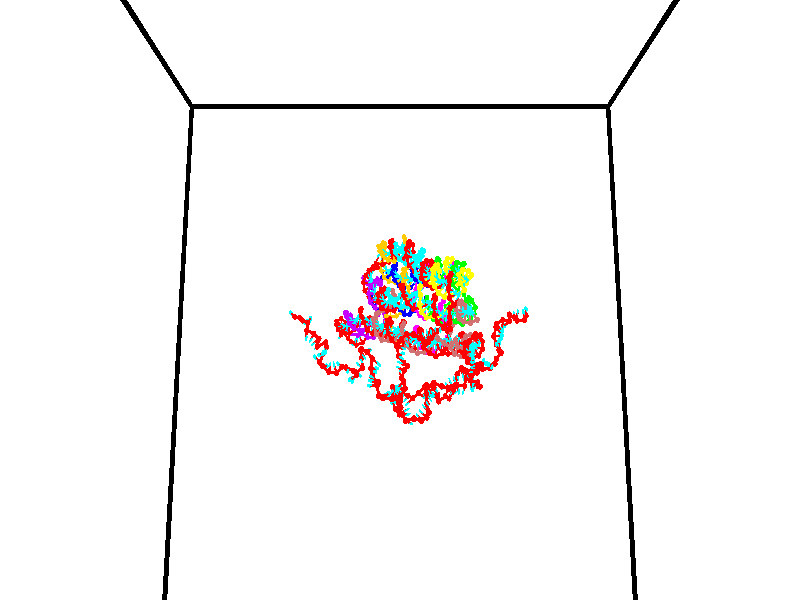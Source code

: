 // switches for output
#declare DRAW_BASES = 1; // possible values are 0, 1; only relevant for DNA ribbons
#declare DRAW_BASES_TYPE = 3; // possible values are 1, 2, 3; only relevant for DNA ribbons
#declare DRAW_FOG = 0; // set to 1 to enable fog

#include "colors.inc"

#include "transforms.inc"
background { rgb <1, 1, 1>}

#default {
   normal{
       ripples 0.25
       frequency 0.20
       turbulence 0.2
       lambda 5
   }
	finish {
		phong 0.1
		phong_size 40.
	}
}

// original window dimensions: 1024x640


// camera settings

camera {
	sky <0, 0.179814, -0.983701>
	up <0, 0.179814, -0.983701>
	right 1.6 * <1, 0, 0>
	location <35, 94.9851, 44.8844>
	look_at <35, 29.7336, 32.9568>
	direction <0, -65.2515, -11.9276>
	angle 67.0682
}


# declare cpy_camera_pos = <35, 94.9851, 44.8844>;
# if (DRAW_FOG = 1)
fog {
	fog_type 2
	up vnormalize(cpy_camera_pos)
	color rgbt<1,1,1,0.3>
	distance 1e-5
	fog_alt 3e-3
	fog_offset 56
}
# end


// LIGHTS

# declare lum = 6;
global_settings {
	ambient_light rgb lum * <0.05, 0.05, 0.05>
	max_trace_level 15
}# declare cpy_direct_light_amount = 0.25;
light_source
{	1000 * <-1, -1.16352, -0.803886>,
	rgb lum * cpy_direct_light_amount
	parallel
}

light_source
{	1000 * <1, 1.16352, 0.803886>,
	rgb lum * cpy_direct_light_amount
	parallel
}

// strand 0

// nucleotide -1

// particle -1
sphere {
	<24.459984, 35.167683, 35.389572> 0.250000
	pigment { color rgbt <1,0,0,0> }
	no_shadow
}
cylinder {
	<24.197304, 34.962254, 35.168671>,  <24.039696, 34.838997, 35.036129>, 0.100000
	pigment { color rgbt <1,0,0,0> }
	no_shadow
}
cylinder {
	<24.197304, 34.962254, 35.168671>,  <24.459984, 35.167683, 35.389572>, 0.100000
	pigment { color rgbt <1,0,0,0> }
	no_shadow
}

// particle -1
sphere {
	<24.197304, 34.962254, 35.168671> 0.100000
	pigment { color rgbt <1,0,0,0> }
	no_shadow
}
sphere {
	0, 1
	scale<0.080000,0.200000,0.300000>
	matrix <-0.662249, 0.743044, 0.096496,
		0.360788, 0.429097, -0.828075,
		-0.656702, -0.513577, -0.552251,
		24.000294, 34.808182, 35.002995>
	pigment { color rgbt <0,1,1,0> }
	no_shadow
}
cylinder {
	<25.000147, 35.623978, 35.520962>,  <24.459984, 35.167683, 35.389572>, 0.130000
	pigment { color rgbt <1,0,0,0> }
	no_shadow
}

// nucleotide -1

// particle -1
sphere {
	<25.000147, 35.623978, 35.520962> 0.250000
	pigment { color rgbt <1,0,0,0> }
	no_shadow
}
cylinder {
	<25.311071, 35.572746, 35.767338>,  <25.497625, 35.542007, 35.915165>, 0.100000
	pigment { color rgbt <1,0,0,0> }
	no_shadow
}
cylinder {
	<25.311071, 35.572746, 35.767338>,  <25.000147, 35.623978, 35.520962>, 0.100000
	pigment { color rgbt <1,0,0,0> }
	no_shadow
}

// particle -1
sphere {
	<25.311071, 35.572746, 35.767338> 0.100000
	pigment { color rgbt <1,0,0,0> }
	no_shadow
}
sphere {
	0, 1
	scale<0.080000,0.200000,0.300000>
	matrix <0.487847, 0.740899, -0.461599,
		-0.397231, 0.659292, 0.638390,
		0.777311, -0.128075, 0.615942,
		25.544264, 35.534325, 35.952122>
	pigment { color rgbt <0,1,1,0> }
	no_shadow
}
cylinder {
	<25.403187, 36.250343, 35.854183>,  <25.000147, 35.623978, 35.520962>, 0.130000
	pigment { color rgbt <1,0,0,0> }
	no_shadow
}

// nucleotide -1

// particle -1
sphere {
	<25.403187, 36.250343, 35.854183> 0.250000
	pigment { color rgbt <1,0,0,0> }
	no_shadow
}
cylinder {
	<25.702194, 35.984699, 35.848972>,  <25.881599, 35.825314, 35.845848>, 0.100000
	pigment { color rgbt <1,0,0,0> }
	no_shadow
}
cylinder {
	<25.702194, 35.984699, 35.848972>,  <25.403187, 36.250343, 35.854183>, 0.100000
	pigment { color rgbt <1,0,0,0> }
	no_shadow
}

// particle -1
sphere {
	<25.702194, 35.984699, 35.848972> 0.100000
	pigment { color rgbt <1,0,0,0> }
	no_shadow
}
sphere {
	0, 1
	scale<0.080000,0.200000,0.300000>
	matrix <0.621078, 0.705764, -0.340822,
		0.235536, 0.246682, 0.940038,
		0.747519, -0.664113, -0.013024,
		25.926451, 35.785465, 35.845066>
	pigment { color rgbt <0,1,1,0> }
	no_shadow
}
cylinder {
	<25.987965, 36.604408, 36.107117>,  <25.403187, 36.250343, 35.854183>, 0.130000
	pigment { color rgbt <1,0,0,0> }
	no_shadow
}

// nucleotide -1

// particle -1
sphere {
	<25.987965, 36.604408, 36.107117> 0.250000
	pigment { color rgbt <1,0,0,0> }
	no_shadow
}
cylinder {
	<26.085003, 36.314598, 35.849060>,  <26.143225, 36.140713, 35.694225>, 0.100000
	pigment { color rgbt <1,0,0,0> }
	no_shadow
}
cylinder {
	<26.085003, 36.314598, 35.849060>,  <25.987965, 36.604408, 36.107117>, 0.100000
	pigment { color rgbt <1,0,0,0> }
	no_shadow
}

// particle -1
sphere {
	<26.085003, 36.314598, 35.849060> 0.100000
	pigment { color rgbt <1,0,0,0> }
	no_shadow
}
sphere {
	0, 1
	scale<0.080000,0.200000,0.300000>
	matrix <0.705306, 0.588324, -0.395498,
		0.666102, -0.359079, 0.653736,
		0.242594, -0.724526, -0.645144,
		26.157782, 36.097240, 35.655518>
	pigment { color rgbt <0,1,1,0> }
	no_shadow
}
cylinder {
	<25.962309, 36.996960, 36.771252>,  <25.987965, 36.604408, 36.107117>, 0.130000
	pigment { color rgbt <1,0,0,0> }
	no_shadow
}

// nucleotide -1

// particle -1
sphere {
	<25.962309, 36.996960, 36.771252> 0.250000
	pigment { color rgbt <1,0,0,0> }
	no_shadow
}
cylinder {
	<25.962374, 37.126087, 37.149837>,  <25.962412, 37.203564, 37.376987>, 0.100000
	pigment { color rgbt <1,0,0,0> }
	no_shadow
}
cylinder {
	<25.962374, 37.126087, 37.149837>,  <25.962309, 36.996960, 36.771252>, 0.100000
	pigment { color rgbt <1,0,0,0> }
	no_shadow
}

// particle -1
sphere {
	<25.962374, 37.126087, 37.149837> 0.100000
	pigment { color rgbt <1,0,0,0> }
	no_shadow
}
sphere {
	0, 1
	scale<0.080000,0.200000,0.300000>
	matrix <0.771308, -0.602426, 0.205346,
		0.636462, 0.729979, -0.249092,
		0.000161, 0.322821, 0.946460,
		25.962421, 37.222935, 37.433777>
	pigment { color rgbt <0,1,1,0> }
	no_shadow
}
cylinder {
	<26.619400, 36.720009, 37.027580>,  <25.962309, 36.996960, 36.771252>, 0.130000
	pigment { color rgbt <1,0,0,0> }
	no_shadow
}

// nucleotide -1

// particle -1
sphere {
	<26.619400, 36.720009, 37.027580> 0.250000
	pigment { color rgbt <1,0,0,0> }
	no_shadow
}
cylinder {
	<26.482580, 36.916470, 37.348022>,  <26.400488, 37.034344, 37.540287>, 0.100000
	pigment { color rgbt <1,0,0,0> }
	no_shadow
}
cylinder {
	<26.482580, 36.916470, 37.348022>,  <26.619400, 36.720009, 37.027580>, 0.100000
	pigment { color rgbt <1,0,0,0> }
	no_shadow
}

// particle -1
sphere {
	<26.482580, 36.916470, 37.348022> 0.100000
	pigment { color rgbt <1,0,0,0> }
	no_shadow
}
sphere {
	0, 1
	scale<0.080000,0.200000,0.300000>
	matrix <0.678599, -0.460612, 0.572136,
		0.650004, 0.739330, -0.175742,
		-0.342049, 0.491149, 0.801109,
		26.379965, 37.063816, 37.588356>
	pigment { color rgbt <0,1,1,0> }
	no_shadow
}
cylinder {
	<27.161615, 37.009857, 37.475494>,  <26.619400, 36.720009, 37.027580>, 0.130000
	pigment { color rgbt <1,0,0,0> }
	no_shadow
}

// nucleotide -1

// particle -1
sphere {
	<27.161615, 37.009857, 37.475494> 0.250000
	pigment { color rgbt <1,0,0,0> }
	no_shadow
}
cylinder {
	<26.837225, 36.957539, 37.703602>,  <26.642591, 36.926147, 37.840466>, 0.100000
	pigment { color rgbt <1,0,0,0> }
	no_shadow
}
cylinder {
	<26.837225, 36.957539, 37.703602>,  <27.161615, 37.009857, 37.475494>, 0.100000
	pigment { color rgbt <1,0,0,0> }
	no_shadow
}

// particle -1
sphere {
	<26.837225, 36.957539, 37.703602> 0.100000
	pigment { color rgbt <1,0,0,0> }
	no_shadow
}
sphere {
	0, 1
	scale<0.080000,0.200000,0.300000>
	matrix <0.585015, -0.195898, 0.787008,
		0.008776, 0.971862, 0.235388,
		-0.810975, -0.130798, 0.570273,
		26.593933, 36.918301, 37.874683>
	pigment { color rgbt <0,1,1,0> }
	no_shadow
}
cylinder {
	<27.076683, 37.513390, 38.164875>,  <27.161615, 37.009857, 37.475494>, 0.130000
	pigment { color rgbt <1,0,0,0> }
	no_shadow
}

// nucleotide -1

// particle -1
sphere {
	<27.076683, 37.513390, 38.164875> 0.250000
	pigment { color rgbt <1,0,0,0> }
	no_shadow
}
cylinder {
	<26.936268, 37.139622, 38.188969>,  <26.852018, 36.915359, 38.203426>, 0.100000
	pigment { color rgbt <1,0,0,0> }
	no_shadow
}
cylinder {
	<26.936268, 37.139622, 38.188969>,  <27.076683, 37.513390, 38.164875>, 0.100000
	pigment { color rgbt <1,0,0,0> }
	no_shadow
}

// particle -1
sphere {
	<26.936268, 37.139622, 38.188969> 0.100000
	pigment { color rgbt <1,0,0,0> }
	no_shadow
}
sphere {
	0, 1
	scale<0.080000,0.200000,0.300000>
	matrix <0.609717, -0.179283, 0.772077,
		-0.710647, 0.307754, 0.632668,
		-0.351036, -0.934422, 0.060236,
		26.830957, 36.859295, 38.207039>
	pigment { color rgbt <0,1,1,0> }
	no_shadow
}
cylinder {
	<27.867262, 37.339584, 37.791122>,  <27.076683, 37.513390, 38.164875>, 0.130000
	pigment { color rgbt <1,0,0,0> }
	no_shadow
}

// nucleotide -1

// particle -1
sphere {
	<27.867262, 37.339584, 37.791122> 0.250000
	pigment { color rgbt <1,0,0,0> }
	no_shadow
}
cylinder {
	<27.847784, 37.291721, 38.187771>,  <27.836098, 37.263004, 38.425758>, 0.100000
	pigment { color rgbt <1,0,0,0> }
	no_shadow
}
cylinder {
	<27.847784, 37.291721, 38.187771>,  <27.867262, 37.339584, 37.791122>, 0.100000
	pigment { color rgbt <1,0,0,0> }
	no_shadow
}

// particle -1
sphere {
	<27.847784, 37.291721, 38.187771> 0.100000
	pigment { color rgbt <1,0,0,0> }
	no_shadow
}
sphere {
	0, 1
	scale<0.080000,0.200000,0.300000>
	matrix <-0.447930, -0.884749, -0.128755,
		0.892741, -0.450447, -0.010515,
		-0.048694, -0.119655, 0.991621,
		27.833176, 37.255825, 38.485256>
	pigment { color rgbt <0,1,1,0> }
	no_shadow
}
cylinder {
	<27.887917, 36.664650, 38.081028>,  <27.867262, 37.339584, 37.791122>, 0.130000
	pigment { color rgbt <1,0,0,0> }
	no_shadow
}

// nucleotide -1

// particle -1
sphere {
	<27.887917, 36.664650, 38.081028> 0.250000
	pigment { color rgbt <1,0,0,0> }
	no_shadow
}
cylinder {
	<27.720057, 36.865040, 38.383797>,  <27.619341, 36.985271, 38.565456>, 0.100000
	pigment { color rgbt <1,0,0,0> }
	no_shadow
}
cylinder {
	<27.720057, 36.865040, 38.383797>,  <27.887917, 36.664650, 38.081028>, 0.100000
	pigment { color rgbt <1,0,0,0> }
	no_shadow
}

// particle -1
sphere {
	<27.720057, 36.865040, 38.383797> 0.100000
	pigment { color rgbt <1,0,0,0> }
	no_shadow
}
sphere {
	0, 1
	scale<0.080000,0.200000,0.300000>
	matrix <-0.757094, -0.653185, 0.012569,
		0.500703, -0.567783, 0.653390,
		-0.419648, 0.500971, 0.756917,
		27.594162, 37.015331, 38.610870>
	pigment { color rgbt <0,1,1,0> }
	no_shadow
}
cylinder {
	<27.525696, 36.289566, 38.594818>,  <27.887917, 36.664650, 38.081028>, 0.130000
	pigment { color rgbt <1,0,0,0> }
	no_shadow
}

// nucleotide -1

// particle -1
sphere {
	<27.525696, 36.289566, 38.594818> 0.250000
	pigment { color rgbt <1,0,0,0> }
	no_shadow
}
cylinder {
	<27.347437, 36.636093, 38.685051>,  <27.240482, 36.844009, 38.739189>, 0.100000
	pigment { color rgbt <1,0,0,0> }
	no_shadow
}
cylinder {
	<27.347437, 36.636093, 38.685051>,  <27.525696, 36.289566, 38.594818>, 0.100000
	pigment { color rgbt <1,0,0,0> }
	no_shadow
}

// particle -1
sphere {
	<27.347437, 36.636093, 38.685051> 0.100000
	pigment { color rgbt <1,0,0,0> }
	no_shadow
}
sphere {
	0, 1
	scale<0.080000,0.200000,0.300000>
	matrix <-0.820599, -0.496035, 0.283843,
		0.357795, -0.058616, 0.931959,
		-0.445646, 0.866321, 0.225579,
		27.213743, 36.895988, 38.752724>
	pigment { color rgbt <0,1,1,0> }
	no_shadow
}
cylinder {
	<27.192442, 36.236340, 39.306168>,  <27.525696, 36.289566, 38.594818>, 0.130000
	pigment { color rgbt <1,0,0,0> }
	no_shadow
}

// nucleotide -1

// particle -1
sphere {
	<27.192442, 36.236340, 39.306168> 0.250000
	pigment { color rgbt <1,0,0,0> }
	no_shadow
}
cylinder {
	<26.963770, 36.483234, 39.089947>,  <26.826567, 36.631371, 38.960213>, 0.100000
	pigment { color rgbt <1,0,0,0> }
	no_shadow
}
cylinder {
	<26.963770, 36.483234, 39.089947>,  <27.192442, 36.236340, 39.306168>, 0.100000
	pigment { color rgbt <1,0,0,0> }
	no_shadow
}

// particle -1
sphere {
	<26.963770, 36.483234, 39.089947> 0.100000
	pigment { color rgbt <1,0,0,0> }
	no_shadow
}
sphere {
	0, 1
	scale<0.080000,0.200000,0.300000>
	matrix <-0.807174, -0.541252, 0.235620,
		-0.147142, 0.571019, 0.807642,
		-0.571682, 0.617238, -0.540552,
		26.792265, 36.668407, 38.927780>
	pigment { color rgbt <0,1,1,0> }
	no_shadow
}
cylinder {
	<27.517523, 36.822903, 39.645908>,  <27.192442, 36.236340, 39.306168>, 0.130000
	pigment { color rgbt <1,0,0,0> }
	no_shadow
}

// nucleotide -1

// particle -1
sphere {
	<27.517523, 36.822903, 39.645908> 0.250000
	pigment { color rgbt <1,0,0,0> }
	no_shadow
}
cylinder {
	<27.715240, 36.477364, 39.607029>,  <27.833870, 36.270042, 39.583702>, 0.100000
	pigment { color rgbt <1,0,0,0> }
	no_shadow
}
cylinder {
	<27.715240, 36.477364, 39.607029>,  <27.517523, 36.822903, 39.645908>, 0.100000
	pigment { color rgbt <1,0,0,0> }
	no_shadow
}

// particle -1
sphere {
	<27.715240, 36.477364, 39.607029> 0.100000
	pigment { color rgbt <1,0,0,0> }
	no_shadow
}
sphere {
	0, 1
	scale<0.080000,0.200000,0.300000>
	matrix <0.861819, 0.501601, -0.075256,
		0.113765, -0.046569, 0.992416,
		0.494292, -0.863844, -0.097199,
		27.863527, 36.218208, 39.577869>
	pigment { color rgbt <0,1,1,0> }
	no_shadow
}
cylinder {
	<28.144817, 36.818115, 40.105900>,  <27.517523, 36.822903, 39.645908>, 0.130000
	pigment { color rgbt <1,0,0,0> }
	no_shadow
}

// nucleotide -1

// particle -1
sphere {
	<28.144817, 36.818115, 40.105900> 0.250000
	pigment { color rgbt <1,0,0,0> }
	no_shadow
}
cylinder {
	<28.191822, 36.570011, 39.795681>,  <28.220024, 36.421150, 39.609550>, 0.100000
	pigment { color rgbt <1,0,0,0> }
	no_shadow
}
cylinder {
	<28.191822, 36.570011, 39.795681>,  <28.144817, 36.818115, 40.105900>, 0.100000
	pigment { color rgbt <1,0,0,0> }
	no_shadow
}

// particle -1
sphere {
	<28.191822, 36.570011, 39.795681> 0.100000
	pigment { color rgbt <1,0,0,0> }
	no_shadow
}
sphere {
	0, 1
	scale<0.080000,0.200000,0.300000>
	matrix <0.954871, 0.285091, -0.083327,
		0.272785, -0.730753, 0.625771,
		0.117510, -0.620261, -0.775543,
		28.227076, 36.383934, 39.563019>
	pigment { color rgbt <0,1,1,0> }
	no_shadow
}
cylinder {
	<28.854177, 36.444485, 40.178886>,  <28.144817, 36.818115, 40.105900>, 0.130000
	pigment { color rgbt <1,0,0,0> }
	no_shadow
}

// nucleotide -1

// particle -1
sphere {
	<28.854177, 36.444485, 40.178886> 0.250000
	pigment { color rgbt <1,0,0,0> }
	no_shadow
}
cylinder {
	<28.721872, 36.512264, 39.807537>,  <28.642488, 36.552933, 39.584728>, 0.100000
	pigment { color rgbt <1,0,0,0> }
	no_shadow
}
cylinder {
	<28.721872, 36.512264, 39.807537>,  <28.854177, 36.444485, 40.178886>, 0.100000
	pigment { color rgbt <1,0,0,0> }
	no_shadow
}

// particle -1
sphere {
	<28.721872, 36.512264, 39.807537> 0.100000
	pigment { color rgbt <1,0,0,0> }
	no_shadow
}
sphere {
	0, 1
	scale<0.080000,0.200000,0.300000>
	matrix <0.893323, 0.373378, -0.250126,
		0.304253, -0.912073, -0.274870,
		-0.330764, 0.169446, -0.928377,
		28.622643, 36.563099, 39.529022>
	pigment { color rgbt <0,1,1,0> }
	no_shadow
}
cylinder {
	<29.334538, 36.104958, 39.651714>,  <28.854177, 36.444485, 40.178886>, 0.130000
	pigment { color rgbt <1,0,0,0> }
	no_shadow
}

// nucleotide -1

// particle -1
sphere {
	<29.334538, 36.104958, 39.651714> 0.250000
	pigment { color rgbt <1,0,0,0> }
	no_shadow
}
cylinder {
	<29.160002, 36.449051, 39.546185>,  <29.055281, 36.655506, 39.482868>, 0.100000
	pigment { color rgbt <1,0,0,0> }
	no_shadow
}
cylinder {
	<29.160002, 36.449051, 39.546185>,  <29.334538, 36.104958, 39.651714>, 0.100000
	pigment { color rgbt <1,0,0,0> }
	no_shadow
}

// particle -1
sphere {
	<29.160002, 36.449051, 39.546185> 0.100000
	pigment { color rgbt <1,0,0,0> }
	no_shadow
}
sphere {
	0, 1
	scale<0.080000,0.200000,0.300000>
	matrix <0.895772, 0.387642, -0.217549,
		-0.084874, -0.331250, -0.939718,
		-0.436337, 0.860237, -0.263824,
		29.029100, 36.707123, 39.467037>
	pigment { color rgbt <0,1,1,0> }
	no_shadow
}
cylinder {
	<29.771204, 36.723064, 39.744804>,  <29.334538, 36.104958, 39.651714>, 0.130000
	pigment { color rgbt <1,0,0,0> }
	no_shadow
}

// nucleotide -1

// particle -1
sphere {
	<29.771204, 36.723064, 39.744804> 0.250000
	pigment { color rgbt <1,0,0,0> }
	no_shadow
}
cylinder {
	<29.903543, 37.039028, 39.951332>,  <29.982948, 37.228607, 40.075249>, 0.100000
	pigment { color rgbt <1,0,0,0> }
	no_shadow
}
cylinder {
	<29.903543, 37.039028, 39.951332>,  <29.771204, 36.723064, 39.744804>, 0.100000
	pigment { color rgbt <1,0,0,0> }
	no_shadow
}

// particle -1
sphere {
	<29.903543, 37.039028, 39.951332> 0.100000
	pigment { color rgbt <1,0,0,0> }
	no_shadow
}
sphere {
	0, 1
	scale<0.080000,0.200000,0.300000>
	matrix <0.850660, -0.486510, 0.199209,
		0.408552, 0.373304, -0.832904,
		0.330851, 0.789906, 0.516320,
		30.002798, 37.276001, 40.106228>
	pigment { color rgbt <0,1,1,0> }
	no_shadow
}
cylinder {
	<30.525528, 36.876480, 40.027596>,  <29.771204, 36.723064, 39.744804>, 0.130000
	pigment { color rgbt <1,0,0,0> }
	no_shadow
}

// nucleotide -1

// particle -1
sphere {
	<30.525528, 36.876480, 40.027596> 0.250000
	pigment { color rgbt <1,0,0,0> }
	no_shadow
}
cylinder {
	<30.840282, 36.713627, 40.213089>,  <31.029135, 36.615917, 40.324387>, 0.100000
	pigment { color rgbt <1,0,0,0> }
	no_shadow
}
cylinder {
	<30.840282, 36.713627, 40.213089>,  <30.525528, 36.876480, 40.027596>, 0.100000
	pigment { color rgbt <1,0,0,0> }
	no_shadow
}

// particle -1
sphere {
	<30.840282, 36.713627, 40.213089> 0.100000
	pigment { color rgbt <1,0,0,0> }
	no_shadow
}
sphere {
	0, 1
	scale<0.080000,0.200000,0.300000>
	matrix <-0.616794, -0.542435, 0.570376,
		0.019330, -0.734853, -0.677951,
		0.786887, -0.407131, 0.463738,
		31.076349, 36.591488, 40.352211>
	pigment { color rgbt <0,1,1,0> }
	no_shadow
}
cylinder {
	<30.893339, 37.526333, 40.393677>,  <30.525528, 36.876480, 40.027596>, 0.130000
	pigment { color rgbt <1,0,0,0> }
	no_shadow
}

// nucleotide -1

// particle -1
sphere {
	<30.893339, 37.526333, 40.393677> 0.250000
	pigment { color rgbt <1,0,0,0> }
	no_shadow
}
cylinder {
	<30.563898, 37.598072, 40.608902>,  <30.366234, 37.641113, 40.738037>, 0.100000
	pigment { color rgbt <1,0,0,0> }
	no_shadow
}
cylinder {
	<30.563898, 37.598072, 40.608902>,  <30.893339, 37.526333, 40.393677>, 0.100000
	pigment { color rgbt <1,0,0,0> }
	no_shadow
}

// particle -1
sphere {
	<30.563898, 37.598072, 40.608902> 0.100000
	pigment { color rgbt <1,0,0,0> }
	no_shadow
}
sphere {
	0, 1
	scale<0.080000,0.200000,0.300000>
	matrix <0.079971, 0.975932, -0.202884,
		-0.561504, -0.124066, -0.818120,
		-0.823601, 0.179346, 0.538068,
		30.316818, 37.651875, 40.770321>
	pigment { color rgbt <0,1,1,0> }
	no_shadow
}
cylinder {
	<30.883028, 38.253601, 40.282967>,  <30.893339, 37.526333, 40.393677>, 0.130000
	pigment { color rgbt <1,0,0,0> }
	no_shadow
}

// nucleotide -1

// particle -1
sphere {
	<30.883028, 38.253601, 40.282967> 0.250000
	pigment { color rgbt <1,0,0,0> }
	no_shadow
}
cylinder {
	<30.698111, 38.144115, 40.620338>,  <30.587160, 38.078426, 40.822762>, 0.100000
	pigment { color rgbt <1,0,0,0> }
	no_shadow
}
cylinder {
	<30.698111, 38.144115, 40.620338>,  <30.883028, 38.253601, 40.282967>, 0.100000
	pigment { color rgbt <1,0,0,0> }
	no_shadow
}

// particle -1
sphere {
	<30.698111, 38.144115, 40.620338> 0.100000
	pigment { color rgbt <1,0,0,0> }
	no_shadow
}
sphere {
	0, 1
	scale<0.080000,0.200000,0.300000>
	matrix <-0.611749, 0.787006, -0.079906,
		-0.641911, -0.552905, -0.531269,
		-0.462292, -0.273711, 0.843426,
		30.559423, 38.062000, 40.873367>
	pigment { color rgbt <0,1,1,0> }
	no_shadow
}
cylinder {
	<31.488718, 38.350964, 39.922577>,  <30.883028, 38.253601, 40.282967>, 0.130000
	pigment { color rgbt <1,0,0,0> }
	no_shadow
}

// nucleotide -1

// particle -1
sphere {
	<31.488718, 38.350964, 39.922577> 0.250000
	pigment { color rgbt <1,0,0,0> }
	no_shadow
}
cylinder {
	<31.271584, 38.664646, 39.802345>,  <31.141302, 38.852856, 39.730206>, 0.100000
	pigment { color rgbt <1,0,0,0> }
	no_shadow
}
cylinder {
	<31.271584, 38.664646, 39.802345>,  <31.488718, 38.350964, 39.922577>, 0.100000
	pigment { color rgbt <1,0,0,0> }
	no_shadow
}

// particle -1
sphere {
	<31.271584, 38.664646, 39.802345> 0.100000
	pigment { color rgbt <1,0,0,0> }
	no_shadow
}
sphere {
	0, 1
	scale<0.080000,0.200000,0.300000>
	matrix <0.728408, 0.261477, -0.633286,
		-0.418033, -0.562716, -0.713162,
		-0.542836, 0.784207, -0.300581,
		31.108732, 38.899910, 39.712170>
	pigment { color rgbt <0,1,1,0> }
	no_shadow
}
cylinder {
	<31.387280, 38.358658, 39.168877>,  <31.488718, 38.350964, 39.922577>, 0.130000
	pigment { color rgbt <1,0,0,0> }
	no_shadow
}

// nucleotide -1

// particle -1
sphere {
	<31.387280, 38.358658, 39.168877> 0.250000
	pigment { color rgbt <1,0,0,0> }
	no_shadow
}
cylinder {
	<31.411539, 38.724148, 39.329594>,  <31.426094, 38.943439, 39.426025>, 0.100000
	pigment { color rgbt <1,0,0,0> }
	no_shadow
}
cylinder {
	<31.411539, 38.724148, 39.329594>,  <31.387280, 38.358658, 39.168877>, 0.100000
	pigment { color rgbt <1,0,0,0> }
	no_shadow
}

// particle -1
sphere {
	<31.411539, 38.724148, 39.329594> 0.100000
	pigment { color rgbt <1,0,0,0> }
	no_shadow
}
sphere {
	0, 1
	scale<0.080000,0.200000,0.300000>
	matrix <0.787134, 0.203746, -0.582157,
		-0.613793, 0.351571, -0.706864,
		0.060649, 0.913720, 0.401792,
		31.429733, 38.998264, 39.450130>
	pigment { color rgbt <0,1,1,0> }
	no_shadow
}
cylinder {
	<31.318844, 38.912521, 38.609787>,  <31.387280, 38.358658, 39.168877>, 0.130000
	pigment { color rgbt <1,0,0,0> }
	no_shadow
}

// nucleotide -1

// particle -1
sphere {
	<31.318844, 38.912521, 38.609787> 0.250000
	pigment { color rgbt <1,0,0,0> }
	no_shadow
}
cylinder {
	<31.516315, 39.089840, 38.909058>,  <31.634798, 39.196232, 39.088619>, 0.100000
	pigment { color rgbt <1,0,0,0> }
	no_shadow
}
cylinder {
	<31.516315, 39.089840, 38.909058>,  <31.318844, 38.912521, 38.609787>, 0.100000
	pigment { color rgbt <1,0,0,0> }
	no_shadow
}

// particle -1
sphere {
	<31.516315, 39.089840, 38.909058> 0.100000
	pigment { color rgbt <1,0,0,0> }
	no_shadow
}
sphere {
	0, 1
	scale<0.080000,0.200000,0.300000>
	matrix <0.744009, 0.230135, -0.627286,
		-0.450255, 0.866329, -0.216204,
		0.493680, 0.443297, 0.748176,
		31.664419, 39.222828, 39.133511>
	pigment { color rgbt <0,1,1,0> }
	no_shadow
}
cylinder {
	<31.442369, 39.804279, 38.623089>,  <31.318844, 38.912521, 38.609787>, 0.130000
	pigment { color rgbt <1,0,0,0> }
	no_shadow
}

// nucleotide -1

// particle -1
sphere {
	<31.442369, 39.804279, 38.623089> 0.250000
	pigment { color rgbt <1,0,0,0> }
	no_shadow
}
cylinder {
	<31.747503, 39.603142, 38.785683>,  <31.930584, 39.482460, 38.883240>, 0.100000
	pigment { color rgbt <1,0,0,0> }
	no_shadow
}
cylinder {
	<31.747503, 39.603142, 38.785683>,  <31.442369, 39.804279, 38.623089>, 0.100000
	pigment { color rgbt <1,0,0,0> }
	no_shadow
}

// particle -1
sphere {
	<31.747503, 39.603142, 38.785683> 0.100000
	pigment { color rgbt <1,0,0,0> }
	no_shadow
}
sphere {
	0, 1
	scale<0.080000,0.200000,0.300000>
	matrix <0.632970, 0.452381, -0.628252,
		0.132022, 0.736549, 0.663375,
		0.762836, -0.502840, 0.406489,
		31.976355, 39.452290, 38.907631>
	pigment { color rgbt <0,1,1,0> }
	no_shadow
}
cylinder {
	<31.999166, 40.318371, 38.892830>,  <31.442369, 39.804279, 38.623089>, 0.130000
	pigment { color rgbt <1,0,0,0> }
	no_shadow
}

// nucleotide -1

// particle -1
sphere {
	<31.999166, 40.318371, 38.892830> 0.250000
	pigment { color rgbt <1,0,0,0> }
	no_shadow
}
cylinder {
	<32.144272, 39.970604, 38.758652>,  <32.231335, 39.761944, 38.678146>, 0.100000
	pigment { color rgbt <1,0,0,0> }
	no_shadow
}
cylinder {
	<32.144272, 39.970604, 38.758652>,  <31.999166, 40.318371, 38.892830>, 0.100000
	pigment { color rgbt <1,0,0,0> }
	no_shadow
}

// particle -1
sphere {
	<32.144272, 39.970604, 38.758652> 0.100000
	pigment { color rgbt <1,0,0,0> }
	no_shadow
}
sphere {
	0, 1
	scale<0.080000,0.200000,0.300000>
	matrix <0.415431, 0.473092, -0.776918,
		0.834158, 0.142485, 0.532802,
		0.362764, -0.869415, -0.335441,
		32.253101, 39.709778, 38.658020>
	pigment { color rgbt <0,1,1,0> }
	no_shadow
}
cylinder {
	<32.472610, 40.120972, 39.388733>,  <31.999166, 40.318371, 38.892830>, 0.130000
	pigment { color rgbt <1,0,0,0> }
	no_shadow
}

// nucleotide -1

// particle -1
sphere {
	<32.472610, 40.120972, 39.388733> 0.250000
	pigment { color rgbt <1,0,0,0> }
	no_shadow
}
cylinder {
	<32.789856, 40.205322, 39.617290>,  <32.980206, 40.255932, 39.754425>, 0.100000
	pigment { color rgbt <1,0,0,0> }
	no_shadow
}
cylinder {
	<32.789856, 40.205322, 39.617290>,  <32.472610, 40.120972, 39.388733>, 0.100000
	pigment { color rgbt <1,0,0,0> }
	no_shadow
}

// particle -1
sphere {
	<32.789856, 40.205322, 39.617290> 0.100000
	pigment { color rgbt <1,0,0,0> }
	no_shadow
}
sphere {
	0, 1
	scale<0.080000,0.200000,0.300000>
	matrix <-0.595540, 0.465143, 0.654962,
		-0.127665, -0.859751, 0.494499,
		0.793117, 0.210878, 0.571398,
		33.027790, 40.268585, 39.788712>
	pigment { color rgbt <0,1,1,0> }
	no_shadow
}
cylinder {
	<32.338150, 40.047211, 40.117088>,  <32.472610, 40.120972, 39.388733>, 0.130000
	pigment { color rgbt <1,0,0,0> }
	no_shadow
}

// nucleotide -1

// particle -1
sphere {
	<32.338150, 40.047211, 40.117088> 0.250000
	pigment { color rgbt <1,0,0,0> }
	no_shadow
}
cylinder {
	<32.650921, 40.296116, 40.131912>,  <32.838585, 40.445457, 40.140804>, 0.100000
	pigment { color rgbt <1,0,0,0> }
	no_shadow
}
cylinder {
	<32.650921, 40.296116, 40.131912>,  <32.338150, 40.047211, 40.117088>, 0.100000
	pigment { color rgbt <1,0,0,0> }
	no_shadow
}

// particle -1
sphere {
	<32.650921, 40.296116, 40.131912> 0.100000
	pigment { color rgbt <1,0,0,0> }
	no_shadow
}
sphere {
	0, 1
	scale<0.080000,0.200000,0.300000>
	matrix <-0.419734, 0.481624, 0.769326,
		0.460872, -0.617117, 0.637781,
		0.781934, 0.622259, 0.037058,
		32.885502, 40.482796, 40.143028>
	pigment { color rgbt <0,1,1,0> }
	no_shadow
}
cylinder {
	<32.460159, 40.081409, 40.742851>,  <32.338150, 40.047211, 40.117088>, 0.130000
	pigment { color rgbt <1,0,0,0> }
	no_shadow
}

// nucleotide -1

// particle -1
sphere {
	<32.460159, 40.081409, 40.742851> 0.250000
	pigment { color rgbt <1,0,0,0> }
	no_shadow
}
cylinder {
	<32.626598, 40.399796, 40.566982>,  <32.726460, 40.590828, 40.461460>, 0.100000
	pigment { color rgbt <1,0,0,0> }
	no_shadow
}
cylinder {
	<32.626598, 40.399796, 40.566982>,  <32.460159, 40.081409, 40.742851>, 0.100000
	pigment { color rgbt <1,0,0,0> }
	no_shadow
}

// particle -1
sphere {
	<32.626598, 40.399796, 40.566982> 0.100000
	pigment { color rgbt <1,0,0,0> }
	no_shadow
}
sphere {
	0, 1
	scale<0.080000,0.200000,0.300000>
	matrix <-0.199221, 0.551562, 0.809994,
		0.887230, -0.249442, 0.388074,
		0.416094, 0.795964, -0.439668,
		32.751427, 40.638584, 40.435081>
	pigment { color rgbt <0,1,1,0> }
	no_shadow
}
cylinder {
	<32.885975, 40.426460, 41.169838>,  <32.460159, 40.081409, 40.742851>, 0.130000
	pigment { color rgbt <1,0,0,0> }
	no_shadow
}

// nucleotide -1

// particle -1
sphere {
	<32.885975, 40.426460, 41.169838> 0.250000
	pigment { color rgbt <1,0,0,0> }
	no_shadow
}
cylinder {
	<32.646481, 40.678215, 40.971691>,  <32.502785, 40.829266, 40.852802>, 0.100000
	pigment { color rgbt <1,0,0,0> }
	no_shadow
}
cylinder {
	<32.646481, 40.678215, 40.971691>,  <32.885975, 40.426460, 41.169838>, 0.100000
	pigment { color rgbt <1,0,0,0> }
	no_shadow
}

// particle -1
sphere {
	<32.646481, 40.678215, 40.971691> 0.100000
	pigment { color rgbt <1,0,0,0> }
	no_shadow
}
sphere {
	0, 1
	scale<0.080000,0.200000,0.300000>
	matrix <-0.259767, 0.432456, 0.863425,
		0.757650, 0.645646, -0.095435,
		-0.598738, 0.629383, -0.495368,
		32.466858, 40.867031, 40.823082>
	pigment { color rgbt <0,1,1,0> }
	no_shadow
}
cylinder {
	<33.102837, 41.084190, 41.250252>,  <32.885975, 40.426460, 41.169838>, 0.130000
	pigment { color rgbt <1,0,0,0> }
	no_shadow
}

// nucleotide -1

// particle -1
sphere {
	<33.102837, 41.084190, 41.250252> 0.250000
	pigment { color rgbt <1,0,0,0> }
	no_shadow
}
cylinder {
	<32.711163, 41.122169, 41.178493>,  <32.476158, 41.144958, 41.135437>, 0.100000
	pigment { color rgbt <1,0,0,0> }
	no_shadow
}
cylinder {
	<32.711163, 41.122169, 41.178493>,  <33.102837, 41.084190, 41.250252>, 0.100000
	pigment { color rgbt <1,0,0,0> }
	no_shadow
}

// particle -1
sphere {
	<32.711163, 41.122169, 41.178493> 0.100000
	pigment { color rgbt <1,0,0,0> }
	no_shadow
}
sphere {
	0, 1
	scale<0.080000,0.200000,0.300000>
	matrix <-0.095732, 0.563331, 0.820667,
		0.178984, 0.820757, -0.542515,
		-0.979183, 0.094950, -0.179399,
		32.417408, 41.150654, 41.124672>
	pigment { color rgbt <0,1,1,0> }
	no_shadow
}
cylinder {
	<32.992828, 41.718235, 41.500141>,  <33.102837, 41.084190, 41.250252>, 0.130000
	pigment { color rgbt <1,0,0,0> }
	no_shadow
}

// nucleotide -1

// particle -1
sphere {
	<32.992828, 41.718235, 41.500141> 0.250000
	pigment { color rgbt <1,0,0,0> }
	no_shadow
}
cylinder {
	<32.620922, 41.571198, 41.508263>,  <32.397778, 41.482975, 41.513134>, 0.100000
	pigment { color rgbt <1,0,0,0> }
	no_shadow
}
cylinder {
	<32.620922, 41.571198, 41.508263>,  <32.992828, 41.718235, 41.500141>, 0.100000
	pigment { color rgbt <1,0,0,0> }
	no_shadow
}

// particle -1
sphere {
	<32.620922, 41.571198, 41.508263> 0.100000
	pigment { color rgbt <1,0,0,0> }
	no_shadow
}
sphere {
	0, 1
	scale<0.080000,0.200000,0.300000>
	matrix <-0.171092, 0.480250, 0.860283,
		-0.325988, 0.796387, -0.509412,
		-0.929763, -0.367598, 0.020300,
		32.341991, 41.460918, 41.514351>
	pigment { color rgbt <0,1,1,0> }
	no_shadow
}
cylinder {
	<33.148430, 41.919971, 42.262356>,  <32.992828, 41.718235, 41.500141>, 0.130000
	pigment { color rgbt <1,0,0,0> }
	no_shadow
}

// nucleotide -1

// particle -1
sphere {
	<33.148430, 41.919971, 42.262356> 0.250000
	pigment { color rgbt <1,0,0,0> }
	no_shadow
}
cylinder {
	<33.530647, 41.803928, 42.241302>,  <33.759979, 41.734303, 42.228668>, 0.100000
	pigment { color rgbt <1,0,0,0> }
	no_shadow
}
cylinder {
	<33.530647, 41.803928, 42.241302>,  <33.148430, 41.919971, 42.262356>, 0.100000
	pigment { color rgbt <1,0,0,0> }
	no_shadow
}

// particle -1
sphere {
	<33.530647, 41.803928, 42.241302> 0.100000
	pigment { color rgbt <1,0,0,0> }
	no_shadow
}
sphere {
	0, 1
	scale<0.080000,0.200000,0.300000>
	matrix <0.264986, 0.923257, -0.278170,
		0.129297, 0.251857, 0.959089,
		0.955544, -0.290112, -0.052635,
		33.817310, 41.716896, 42.225513>
	pigment { color rgbt <0,1,1,0> }
	no_shadow
}
cylinder {
	<33.524540, 42.510761, 42.436478>,  <33.148430, 41.919971, 42.262356>, 0.130000
	pigment { color rgbt <1,0,0,0> }
	no_shadow
}

// nucleotide -1

// particle -1
sphere {
	<33.524540, 42.510761, 42.436478> 0.250000
	pigment { color rgbt <1,0,0,0> }
	no_shadow
}
cylinder {
	<33.787712, 42.262539, 42.265820>,  <33.945618, 42.113605, 42.163425>, 0.100000
	pigment { color rgbt <1,0,0,0> }
	no_shadow
}
cylinder {
	<33.787712, 42.262539, 42.265820>,  <33.524540, 42.510761, 42.436478>, 0.100000
	pigment { color rgbt <1,0,0,0> }
	no_shadow
}

// particle -1
sphere {
	<33.787712, 42.262539, 42.265820> 0.100000
	pigment { color rgbt <1,0,0,0> }
	no_shadow
}
sphere {
	0, 1
	scale<0.080000,0.200000,0.300000>
	matrix <0.536894, 0.783800, -0.312094,
		0.528079, -0.023727, 0.848864,
		0.657934, -0.620560, -0.426647,
		33.985092, 42.076370, 42.137825>
	pigment { color rgbt <0,1,1,0> }
	no_shadow
}
cylinder {
	<34.299847, 42.767658, 42.529491>,  <33.524540, 42.510761, 42.436478>, 0.130000
	pigment { color rgbt <1,0,0,0> }
	no_shadow
}

// nucleotide -1

// particle -1
sphere {
	<34.299847, 42.767658, 42.529491> 0.250000
	pigment { color rgbt <1,0,0,0> }
	no_shadow
}
cylinder {
	<34.350533, 42.477543, 42.258820>,  <34.380943, 42.303474, 42.096416>, 0.100000
	pigment { color rgbt <1,0,0,0> }
	no_shadow
}
cylinder {
	<34.350533, 42.477543, 42.258820>,  <34.299847, 42.767658, 42.529491>, 0.100000
	pigment { color rgbt <1,0,0,0> }
	no_shadow
}

// particle -1
sphere {
	<34.350533, 42.477543, 42.258820> 0.100000
	pigment { color rgbt <1,0,0,0> }
	no_shadow
}
sphere {
	0, 1
	scale<0.080000,0.200000,0.300000>
	matrix <0.761250, 0.508468, -0.402440,
		0.635957, -0.464128, 0.616558,
		0.126716, -0.725289, -0.676682,
		34.388546, 42.259956, 42.055817>
	pigment { color rgbt <0,1,1,0> }
	no_shadow
}
cylinder {
	<35.014858, 42.538033, 42.632862>,  <34.299847, 42.767658, 42.529491>, 0.130000
	pigment { color rgbt <1,0,0,0> }
	no_shadow
}

// nucleotide -1

// particle -1
sphere {
	<35.014858, 42.538033, 42.632862> 0.250000
	pigment { color rgbt <1,0,0,0> }
	no_shadow
}
cylinder {
	<34.849087, 42.480442, 42.273415>,  <34.749626, 42.445889, 42.057747>, 0.100000
	pigment { color rgbt <1,0,0,0> }
	no_shadow
}
cylinder {
	<34.849087, 42.480442, 42.273415>,  <35.014858, 42.538033, 42.632862>, 0.100000
	pigment { color rgbt <1,0,0,0> }
	no_shadow
}

// particle -1
sphere {
	<34.849087, 42.480442, 42.273415> 0.100000
	pigment { color rgbt <1,0,0,0> }
	no_shadow
}
sphere {
	0, 1
	scale<0.080000,0.200000,0.300000>
	matrix <0.726731, 0.542016, -0.421996,
		0.547825, -0.827943, -0.119994,
		-0.414427, -0.143976, -0.898621,
		34.724758, 42.437248, 42.003826>
	pigment { color rgbt <0,1,1,0> }
	no_shadow
}
cylinder {
	<35.055882, 42.003841, 43.122353>,  <35.014858, 42.538033, 42.632862>, 0.130000
	pigment { color rgbt <1,0,0,0> }
	no_shadow
}

// nucleotide -1

// particle -1
sphere {
	<35.055882, 42.003841, 43.122353> 0.250000
	pigment { color rgbt <1,0,0,0> }
	no_shadow
}
cylinder {
	<34.780952, 42.115368, 42.854069>,  <34.615993, 42.182285, 42.693100>, 0.100000
	pigment { color rgbt <1,0,0,0> }
	no_shadow
}
cylinder {
	<34.780952, 42.115368, 42.854069>,  <35.055882, 42.003841, 43.122353>, 0.100000
	pigment { color rgbt <1,0,0,0> }
	no_shadow
}

// particle -1
sphere {
	<34.780952, 42.115368, 42.854069> 0.100000
	pigment { color rgbt <1,0,0,0> }
	no_shadow
}
sphere {
	0, 1
	scale<0.080000,0.200000,0.300000>
	matrix <-0.423394, -0.904084, 0.058048,
		-0.590192, 0.323872, 0.739446,
		-0.687321, 0.278817, -0.670709,
		34.574757, 42.199013, 42.652855>
	pigment { color rgbt <0,1,1,0> }
	no_shadow
}
cylinder {
	<34.621353, 41.415058, 43.201298>,  <35.055882, 42.003841, 43.122353>, 0.130000
	pigment { color rgbt <1,0,0,0> }
	no_shadow
}

// nucleotide -1

// particle -1
sphere {
	<34.621353, 41.415058, 43.201298> 0.250000
	pigment { color rgbt <1,0,0,0> }
	no_shadow
}
cylinder {
	<34.445709, 41.613564, 42.901722>,  <34.340324, 41.732666, 42.721977>, 0.100000
	pigment { color rgbt <1,0,0,0> }
	no_shadow
}
cylinder {
	<34.445709, 41.613564, 42.901722>,  <34.621353, 41.415058, 43.201298>, 0.100000
	pigment { color rgbt <1,0,0,0> }
	no_shadow
}

// particle -1
sphere {
	<34.445709, 41.613564, 42.901722> 0.100000
	pigment { color rgbt <1,0,0,0> }
	no_shadow
}
sphere {
	0, 1
	scale<0.080000,0.200000,0.300000>
	matrix <-0.418978, -0.850520, -0.317921,
		-0.794758, 0.174185, 0.581394,
		-0.439110, 0.496262, -0.748937,
		34.313976, 41.762444, 42.677040>
	pigment { color rgbt <0,1,1,0> }
	no_shadow
}
cylinder {
	<34.945583, 40.797073, 43.552593>,  <34.621353, 41.415058, 43.201298>, 0.130000
	pigment { color rgbt <1,0,0,0> }
	no_shadow
}

// nucleotide -1

// particle -1
sphere {
	<34.945583, 40.797073, 43.552593> 0.250000
	pigment { color rgbt <1,0,0,0> }
	no_shadow
}
cylinder {
	<35.307083, 40.785683, 43.381748>,  <35.523983, 40.778847, 43.279240>, 0.100000
	pigment { color rgbt <1,0,0,0> }
	no_shadow
}
cylinder {
	<35.307083, 40.785683, 43.381748>,  <34.945583, 40.797073, 43.552593>, 0.100000
	pigment { color rgbt <1,0,0,0> }
	no_shadow
}

// particle -1
sphere {
	<35.307083, 40.785683, 43.381748> 0.100000
	pigment { color rgbt <1,0,0,0> }
	no_shadow
}
sphere {
	0, 1
	scale<0.080000,0.200000,0.300000>
	matrix <0.421966, -0.108501, 0.900096,
		-0.071974, -0.993688, -0.086042,
		0.903750, -0.028477, -0.427112,
		35.578209, 40.777138, 43.253616>
	pigment { color rgbt <0,1,1,0> }
	no_shadow
}
cylinder {
	<35.237209, 39.995789, 43.571445>,  <34.945583, 40.797073, 43.552593>, 0.130000
	pigment { color rgbt <1,0,0,0> }
	no_shadow
}

// nucleotide -1

// particle -1
sphere {
	<35.237209, 39.995789, 43.571445> 0.250000
	pigment { color rgbt <1,0,0,0> }
	no_shadow
}
cylinder {
	<35.505421, 40.292542, 43.571495>,  <35.666348, 40.470592, 43.571526>, 0.100000
	pigment { color rgbt <1,0,0,0> }
	no_shadow
}
cylinder {
	<35.505421, 40.292542, 43.571495>,  <35.237209, 39.995789, 43.571445>, 0.100000
	pigment { color rgbt <1,0,0,0> }
	no_shadow
}

// particle -1
sphere {
	<35.505421, 40.292542, 43.571495> 0.100000
	pigment { color rgbt <1,0,0,0> }
	no_shadow
}
sphere {
	0, 1
	scale<0.080000,0.200000,0.300000>
	matrix <0.474246, -0.428763, 0.768930,
		0.570512, -0.515527, -0.639333,
		0.670527, 0.741885, 0.000128,
		35.706577, 40.515106, 43.571533>
	pigment { color rgbt <0,1,1,0> }
	no_shadow
}
cylinder {
	<35.483566, 40.554043, 44.009079>,  <35.237209, 39.995789, 43.571445>, 0.130000
	pigment { color rgbt <1,0,0,0> }
	no_shadow
}

// nucleotide -1

// particle -1
sphere {
	<35.483566, 40.554043, 44.009079> 0.250000
	pigment { color rgbt <1,0,0,0> }
	no_shadow
}
cylinder {
	<35.750317, 40.279305, 44.124680>,  <35.910366, 40.114460, 44.194042>, 0.100000
	pigment { color rgbt <1,0,0,0> }
	no_shadow
}
cylinder {
	<35.750317, 40.279305, 44.124680>,  <35.483566, 40.554043, 44.009079>, 0.100000
	pigment { color rgbt <1,0,0,0> }
	no_shadow
}

// particle -1
sphere {
	<35.750317, 40.279305, 44.124680> 0.100000
	pigment { color rgbt <1,0,0,0> }
	no_shadow
}
sphere {
	0, 1
	scale<0.080000,0.200000,0.300000>
	matrix <0.558977, 0.204615, -0.803541,
		0.492774, 0.697407, 0.520383,
		0.666873, -0.686846, 0.289006,
		35.950378, 40.073250, 44.211380>
	pigment { color rgbt <0,1,1,0> }
	no_shadow
}
cylinder {
	<36.239491, 40.857182, 43.889931>,  <35.483566, 40.554043, 44.009079>, 0.130000
	pigment { color rgbt <1,0,0,0> }
	no_shadow
}

// nucleotide -1

// particle -1
sphere {
	<36.239491, 40.857182, 43.889931> 0.250000
	pigment { color rgbt <1,0,0,0> }
	no_shadow
}
cylinder {
	<36.279766, 40.460213, 43.918102>,  <36.303932, 40.222031, 43.935005>, 0.100000
	pigment { color rgbt <1,0,0,0> }
	no_shadow
}
cylinder {
	<36.279766, 40.460213, 43.918102>,  <36.239491, 40.857182, 43.889931>, 0.100000
	pigment { color rgbt <1,0,0,0> }
	no_shadow
}

// particle -1
sphere {
	<36.279766, 40.460213, 43.918102> 0.100000
	pigment { color rgbt <1,0,0,0> }
	no_shadow
}
sphere {
	0, 1
	scale<0.080000,0.200000,0.300000>
	matrix <0.662499, 0.014065, -0.748931,
		0.742265, 0.122068, 0.658895,
		0.100688, -0.992422, 0.070430,
		36.309971, 40.162487, 43.939232>
	pigment { color rgbt <0,1,1,0> }
	no_shadow
}
cylinder {
	<36.911030, 40.668457, 44.012283>,  <36.239491, 40.857182, 43.889931>, 0.130000
	pigment { color rgbt <1,0,0,0> }
	no_shadow
}

// nucleotide -1

// particle -1
sphere {
	<36.911030, 40.668457, 44.012283> 0.250000
	pigment { color rgbt <1,0,0,0> }
	no_shadow
}
cylinder {
	<36.725101, 40.386845, 43.797516>,  <36.613544, 40.217876, 43.668655>, 0.100000
	pigment { color rgbt <1,0,0,0> }
	no_shadow
}
cylinder {
	<36.725101, 40.386845, 43.797516>,  <36.911030, 40.668457, 44.012283>, 0.100000
	pigment { color rgbt <1,0,0,0> }
	no_shadow
}

// particle -1
sphere {
	<36.725101, 40.386845, 43.797516> 0.100000
	pigment { color rgbt <1,0,0,0> }
	no_shadow
}
sphere {
	0, 1
	scale<0.080000,0.200000,0.300000>
	matrix <0.658443, 0.130559, -0.741220,
		0.591938, -0.698069, 0.402875,
		-0.464824, -0.704027, -0.536922,
		36.585655, 40.175636, 43.636440>
	pigment { color rgbt <0,1,1,0> }
	no_shadow
}
cylinder {
	<37.398071, 40.286335, 43.790730>,  <36.911030, 40.668457, 44.012283>, 0.130000
	pigment { color rgbt <1,0,0,0> }
	no_shadow
}

// nucleotide -1

// particle -1
sphere {
	<37.398071, 40.286335, 43.790730> 0.250000
	pigment { color rgbt <1,0,0,0> }
	no_shadow
}
cylinder {
	<37.110588, 40.141319, 43.553406>,  <36.938099, 40.054310, 43.411011>, 0.100000
	pigment { color rgbt <1,0,0,0> }
	no_shadow
}
cylinder {
	<37.110588, 40.141319, 43.553406>,  <37.398071, 40.286335, 43.790730>, 0.100000
	pigment { color rgbt <1,0,0,0> }
	no_shadow
}

// particle -1
sphere {
	<37.110588, 40.141319, 43.553406> 0.100000
	pigment { color rgbt <1,0,0,0> }
	no_shadow
}
sphere {
	0, 1
	scale<0.080000,0.200000,0.300000>
	matrix <0.652846, -0.058226, -0.755250,
		0.239261, -0.930148, 0.278530,
		-0.718712, -0.362539, -0.593312,
		36.894974, 40.032558, 43.375412>
	pigment { color rgbt <0,1,1,0> }
	no_shadow
}
cylinder {
	<37.634987, 39.736755, 43.406952>,  <37.398071, 40.286335, 43.790730>, 0.130000
	pigment { color rgbt <1,0,0,0> }
	no_shadow
}

// nucleotide -1

// particle -1
sphere {
	<37.634987, 39.736755, 43.406952> 0.250000
	pigment { color rgbt <1,0,0,0> }
	no_shadow
}
cylinder {
	<37.368267, 39.913219, 43.166698>,  <37.208237, 40.019096, 43.022549>, 0.100000
	pigment { color rgbt <1,0,0,0> }
	no_shadow
}
cylinder {
	<37.368267, 39.913219, 43.166698>,  <37.634987, 39.736755, 43.406952>, 0.100000
	pigment { color rgbt <1,0,0,0> }
	no_shadow
}

// particle -1
sphere {
	<37.368267, 39.913219, 43.166698> 0.100000
	pigment { color rgbt <1,0,0,0> }
	no_shadow
}
sphere {
	0, 1
	scale<0.080000,0.200000,0.300000>
	matrix <0.688939, 0.057603, -0.722527,
		-0.284152, -0.895578, -0.342342,
		-0.666799, 0.441160, -0.600630,
		37.168228, 40.045567, 42.986511>
	pigment { color rgbt <0,1,1,0> }
	no_shadow
}
cylinder {
	<37.456013, 39.351547, 42.747421>,  <37.634987, 39.736755, 43.406952>, 0.130000
	pigment { color rgbt <1,0,0,0> }
	no_shadow
}

// nucleotide -1

// particle -1
sphere {
	<37.456013, 39.351547, 42.747421> 0.250000
	pigment { color rgbt <1,0,0,0> }
	no_shadow
}
cylinder {
	<37.458572, 39.751472, 42.740086>,  <37.460110, 39.991428, 42.735683>, 0.100000
	pigment { color rgbt <1,0,0,0> }
	no_shadow
}
cylinder {
	<37.458572, 39.751472, 42.740086>,  <37.456013, 39.351547, 42.747421>, 0.100000
	pigment { color rgbt <1,0,0,0> }
	no_shadow
}

// particle -1
sphere {
	<37.458572, 39.751472, 42.740086> 0.100000
	pigment { color rgbt <1,0,0,0> }
	no_shadow
}
sphere {
	0, 1
	scale<0.080000,0.200000,0.300000>
	matrix <0.849159, -0.015120, -0.527921,
		-0.528098, -0.012192, -0.849096,
		0.006402, 0.999811, -0.018338,
		37.460491, 40.051414, 42.734585>
	pigment { color rgbt <0,1,1,0> }
	no_shadow
}
cylinder {
	<37.381542, 39.594868, 41.977879>,  <37.456013, 39.351547, 42.747421>, 0.130000
	pigment { color rgbt <1,0,0,0> }
	no_shadow
}

// nucleotide -1

// particle -1
sphere {
	<37.381542, 39.594868, 41.977879> 0.250000
	pigment { color rgbt <1,0,0,0> }
	no_shadow
}
cylinder {
	<37.561962, 39.850632, 42.226948>,  <37.670212, 40.004089, 42.376389>, 0.100000
	pigment { color rgbt <1,0,0,0> }
	no_shadow
}
cylinder {
	<37.561962, 39.850632, 42.226948>,  <37.381542, 39.594868, 41.977879>, 0.100000
	pigment { color rgbt <1,0,0,0> }
	no_shadow
}

// particle -1
sphere {
	<37.561962, 39.850632, 42.226948> 0.100000
	pigment { color rgbt <1,0,0,0> }
	no_shadow
}
sphere {
	0, 1
	scale<0.080000,0.200000,0.300000>
	matrix <0.832972, -0.051054, -0.550955,
		-0.320493, 0.767173, -0.555635,
		0.451045, 0.639405, 0.622671,
		37.697277, 40.042454, 42.413750>
	pigment { color rgbt <0,1,1,0> }
	no_shadow
}
cylinder {
	<37.522598, 40.161251, 41.496284>,  <37.381542, 39.594868, 41.977879>, 0.130000
	pigment { color rgbt <1,0,0,0> }
	no_shadow
}

// nucleotide -1

// particle -1
sphere {
	<37.522598, 40.161251, 41.496284> 0.250000
	pigment { color rgbt <1,0,0,0> }
	no_shadow
}
cylinder {
	<37.764313, 40.165588, 41.814964>,  <37.909340, 40.168190, 42.006172>, 0.100000
	pigment { color rgbt <1,0,0,0> }
	no_shadow
}
cylinder {
	<37.764313, 40.165588, 41.814964>,  <37.522598, 40.161251, 41.496284>, 0.100000
	pigment { color rgbt <1,0,0,0> }
	no_shadow
}

// particle -1
sphere {
	<37.764313, 40.165588, 41.814964> 0.100000
	pigment { color rgbt <1,0,0,0> }
	no_shadow
}
sphere {
	0, 1
	scale<0.080000,0.200000,0.300000>
	matrix <0.784134, -0.185468, -0.592229,
		0.141341, 0.982590, -0.120578,
		0.604281, 0.010843, 0.796697,
		37.945599, 40.168842, 42.053974>
	pigment { color rgbt <0,1,1,0> }
	no_shadow
}
cylinder {
	<38.036575, 40.580811, 41.258064>,  <37.522598, 40.161251, 41.496284>, 0.130000
	pigment { color rgbt <1,0,0,0> }
	no_shadow
}

// nucleotide -1

// particle -1
sphere {
	<38.036575, 40.580811, 41.258064> 0.250000
	pigment { color rgbt <1,0,0,0> }
	no_shadow
}
cylinder {
	<38.177860, 40.333988, 41.539341>,  <38.262630, 40.185894, 41.708107>, 0.100000
	pigment { color rgbt <1,0,0,0> }
	no_shadow
}
cylinder {
	<38.177860, 40.333988, 41.539341>,  <38.036575, 40.580811, 41.258064>, 0.100000
	pigment { color rgbt <1,0,0,0> }
	no_shadow
}

// particle -1
sphere {
	<38.177860, 40.333988, 41.539341> 0.100000
	pigment { color rgbt <1,0,0,0> }
	no_shadow
}
sphere {
	0, 1
	scale<0.080000,0.200000,0.300000>
	matrix <0.833120, -0.134497, -0.536490,
		0.425622, 0.775340, 0.466576,
		0.353209, -0.617056, 0.703196,
		38.283825, 40.148872, 41.750301>
	pigment { color rgbt <0,1,1,0> }
	no_shadow
}
cylinder {
	<38.708023, 40.855350, 41.504051>,  <38.036575, 40.580811, 41.258064>, 0.130000
	pigment { color rgbt <1,0,0,0> }
	no_shadow
}

// nucleotide -1

// particle -1
sphere {
	<38.708023, 40.855350, 41.504051> 0.250000
	pigment { color rgbt <1,0,0,0> }
	no_shadow
}
cylinder {
	<38.720501, 40.457733, 41.545811>,  <38.727989, 40.219162, 41.570866>, 0.100000
	pigment { color rgbt <1,0,0,0> }
	no_shadow
}
cylinder {
	<38.720501, 40.457733, 41.545811>,  <38.708023, 40.855350, 41.504051>, 0.100000
	pigment { color rgbt <1,0,0,0> }
	no_shadow
}

// particle -1
sphere {
	<38.720501, 40.457733, 41.545811> 0.100000
	pigment { color rgbt <1,0,0,0> }
	no_shadow
}
sphere {
	0, 1
	scale<0.080000,0.200000,0.300000>
	matrix <0.910737, -0.014765, -0.412723,
		0.411807, 0.107955, 0.904854,
		0.031195, -0.994046, 0.104399,
		38.729858, 40.159519, 41.577129>
	pigment { color rgbt <0,1,1,0> }
	no_shadow
}
cylinder {
	<39.393059, 40.688442, 41.653824>,  <38.708023, 40.855350, 41.504051>, 0.130000
	pigment { color rgbt <1,0,0,0> }
	no_shadow
}

// nucleotide -1

// particle -1
sphere {
	<39.393059, 40.688442, 41.653824> 0.250000
	pigment { color rgbt <1,0,0,0> }
	no_shadow
}
cylinder {
	<39.278141, 40.358524, 41.459023>,  <39.209190, 40.160572, 41.342140>, 0.100000
	pigment { color rgbt <1,0,0,0> }
	no_shadow
}
cylinder {
	<39.278141, 40.358524, 41.459023>,  <39.393059, 40.688442, 41.653824>, 0.100000
	pigment { color rgbt <1,0,0,0> }
	no_shadow
}

// particle -1
sphere {
	<39.278141, 40.358524, 41.459023> 0.100000
	pigment { color rgbt <1,0,0,0> }
	no_shadow
}
sphere {
	0, 1
	scale<0.080000,0.200000,0.300000>
	matrix <0.895446, -0.050762, -0.442267,
		0.340058, -0.563149, 0.753143,
		-0.287294, -0.824795, -0.487007,
		39.191952, 40.111084, 41.312920>
	pigment { color rgbt <0,1,1,0> }
	no_shadow
}
cylinder {
	<39.841362, 39.995789, 41.709488>,  <39.393059, 40.688442, 41.653824>, 0.130000
	pigment { color rgbt <1,0,0,0> }
	no_shadow
}

// nucleotide -1

// particle -1
sphere {
	<39.841362, 39.995789, 41.709488> 0.250000
	pigment { color rgbt <1,0,0,0> }
	no_shadow
}
cylinder {
	<39.672684, 40.015244, 41.347313>,  <39.571476, 40.026917, 41.130009>, 0.100000
	pigment { color rgbt <1,0,0,0> }
	no_shadow
}
cylinder {
	<39.672684, 40.015244, 41.347313>,  <39.841362, 39.995789, 41.709488>, 0.100000
	pigment { color rgbt <1,0,0,0> }
	no_shadow
}

// particle -1
sphere {
	<39.672684, 40.015244, 41.347313> 0.100000
	pigment { color rgbt <1,0,0,0> }
	no_shadow
}
sphere {
	0, 1
	scale<0.080000,0.200000,0.300000>
	matrix <0.905123, -0.037013, -0.423536,
		-0.054113, -0.998131, -0.028416,
		-0.421692, 0.048638, -0.905434,
		39.546177, 40.029835, 41.075684>
	pigment { color rgbt <0,1,1,0> }
	no_shadow
}
cylinder {
	<40.063591, 39.413700, 41.351749>,  <39.841362, 39.995789, 41.709488>, 0.130000
	pigment { color rgbt <1,0,0,0> }
	no_shadow
}

// nucleotide -1

// particle -1
sphere {
	<40.063591, 39.413700, 41.351749> 0.250000
	pigment { color rgbt <1,0,0,0> }
	no_shadow
}
cylinder {
	<39.995232, 39.732182, 41.119595>,  <39.954216, 39.923271, 40.980301>, 0.100000
	pigment { color rgbt <1,0,0,0> }
	no_shadow
}
cylinder {
	<39.995232, 39.732182, 41.119595>,  <40.063591, 39.413700, 41.351749>, 0.100000
	pigment { color rgbt <1,0,0,0> }
	no_shadow
}

// particle -1
sphere {
	<39.995232, 39.732182, 41.119595> 0.100000
	pigment { color rgbt <1,0,0,0> }
	no_shadow
}
sphere {
	0, 1
	scale<0.080000,0.200000,0.300000>
	matrix <0.936586, -0.051635, -0.346612,
		-0.305943, -0.602819, -0.736891,
		-0.170895, 0.796205, -0.580389,
		39.943962, 39.971043, 40.945477>
	pigment { color rgbt <0,1,1,0> }
	no_shadow
}
cylinder {
	<40.251183, 39.401608, 40.521385>,  <40.063591, 39.413700, 41.351749>, 0.130000
	pigment { color rgbt <1,0,0,0> }
	no_shadow
}

// nucleotide -1

// particle -1
sphere {
	<40.251183, 39.401608, 40.521385> 0.250000
	pigment { color rgbt <1,0,0,0> }
	no_shadow
}
cylinder {
	<40.276554, 39.754723, 40.707573>,  <40.291779, 39.966591, 40.819286>, 0.100000
	pigment { color rgbt <1,0,0,0> }
	no_shadow
}
cylinder {
	<40.276554, 39.754723, 40.707573>,  <40.251183, 39.401608, 40.521385>, 0.100000
	pigment { color rgbt <1,0,0,0> }
	no_shadow
}

// particle -1
sphere {
	<40.276554, 39.754723, 40.707573> 0.100000
	pigment { color rgbt <1,0,0,0> }
	no_shadow
}
sphere {
	0, 1
	scale<0.080000,0.200000,0.300000>
	matrix <0.986945, 0.013695, -0.160475,
		-0.148040, 0.469570, -0.870396,
		0.063434, 0.882789, 0.465467,
		40.295586, 40.019558, 40.847214>
	pigment { color rgbt <0,1,1,0> }
	no_shadow
}
cylinder {
	<40.621319, 39.934231, 40.069569>,  <40.251183, 39.401608, 40.521385>, 0.130000
	pigment { color rgbt <1,0,0,0> }
	no_shadow
}

// nucleotide -1

// particle -1
sphere {
	<40.621319, 39.934231, 40.069569> 0.250000
	pigment { color rgbt <1,0,0,0> }
	no_shadow
}
cylinder {
	<40.684002, 40.008629, 40.457558>,  <40.721611, 40.053268, 40.690350>, 0.100000
	pigment { color rgbt <1,0,0,0> }
	no_shadow
}
cylinder {
	<40.684002, 40.008629, 40.457558>,  <40.621319, 39.934231, 40.069569>, 0.100000
	pigment { color rgbt <1,0,0,0> }
	no_shadow
}

// particle -1
sphere {
	<40.684002, 40.008629, 40.457558> 0.100000
	pigment { color rgbt <1,0,0,0> }
	no_shadow
}
sphere {
	0, 1
	scale<0.080000,0.200000,0.300000>
	matrix <0.976114, 0.120466, -0.180803,
		-0.150478, 0.975137, -0.162676,
		0.156711, 0.185997, 0.969973,
		40.731014, 40.064426, 40.748550>
	pigment { color rgbt <0,1,1,0> }
	no_shadow
}
cylinder {
	<40.801815, 40.649807, 40.301804>,  <40.621319, 39.934231, 40.069569>, 0.130000
	pigment { color rgbt <1,0,0,0> }
	no_shadow
}

// nucleotide -1

// particle -1
sphere {
	<40.801815, 40.649807, 40.301804> 0.250000
	pigment { color rgbt <1,0,0,0> }
	no_shadow
}
cylinder {
	<40.983055, 40.361431, 40.511539>,  <41.091801, 40.188404, 40.637383>, 0.100000
	pigment { color rgbt <1,0,0,0> }
	no_shadow
}
cylinder {
	<40.983055, 40.361431, 40.511539>,  <40.801815, 40.649807, 40.301804>, 0.100000
	pigment { color rgbt <1,0,0,0> }
	no_shadow
}

// particle -1
sphere {
	<40.983055, 40.361431, 40.511539> 0.100000
	pigment { color rgbt <1,0,0,0> }
	no_shadow
}
sphere {
	0, 1
	scale<0.080000,0.200000,0.300000>
	matrix <0.847438, 0.165795, -0.504343,
		0.276669, 0.672869, 0.686077,
		0.453105, -0.720944, 0.524344,
		41.118988, 40.145149, 40.668842>
	pigment { color rgbt <0,1,1,0> }
	no_shadow
}
cylinder {
	<41.363075, 40.882591, 40.774727>,  <40.801815, 40.649807, 40.301804>, 0.130000
	pigment { color rgbt <1,0,0,0> }
	no_shadow
}

// nucleotide -1

// particle -1
sphere {
	<41.363075, 40.882591, 40.774727> 0.250000
	pigment { color rgbt <1,0,0,0> }
	no_shadow
}
cylinder {
	<41.431297, 40.489174, 40.798550>,  <41.472229, 40.253124, 40.812843>, 0.100000
	pigment { color rgbt <1,0,0,0> }
	no_shadow
}
cylinder {
	<41.431297, 40.489174, 40.798550>,  <41.363075, 40.882591, 40.774727>, 0.100000
	pigment { color rgbt <1,0,0,0> }
	no_shadow
}

// particle -1
sphere {
	<41.431297, 40.489174, 40.798550> 0.100000
	pigment { color rgbt <1,0,0,0> }
	no_shadow
}
sphere {
	0, 1
	scale<0.080000,0.200000,0.300000>
	matrix <0.290263, -0.007613, -0.956917,
		0.941625, 0.180494, 0.284189,
		0.170554, -0.983547, 0.059560,
		41.482464, 40.194111, 40.816418>
	pigment { color rgbt <0,1,1,0> }
	no_shadow
}
cylinder {
	<41.894009, 40.800472, 40.462357>,  <41.363075, 40.882591, 40.774727>, 0.130000
	pigment { color rgbt <1,0,0,0> }
	no_shadow
}

// nucleotide -1

// particle -1
sphere {
	<41.894009, 40.800472, 40.462357> 0.250000
	pigment { color rgbt <1,0,0,0> }
	no_shadow
}
cylinder {
	<41.720108, 40.440994, 40.439228>,  <41.615768, 40.225307, 40.425350>, 0.100000
	pigment { color rgbt <1,0,0,0> }
	no_shadow
}
cylinder {
	<41.720108, 40.440994, 40.439228>,  <41.894009, 40.800472, 40.462357>, 0.100000
	pigment { color rgbt <1,0,0,0> }
	no_shadow
}

// particle -1
sphere {
	<41.720108, 40.440994, 40.439228> 0.100000
	pigment { color rgbt <1,0,0,0> }
	no_shadow
}
sphere {
	0, 1
	scale<0.080000,0.200000,0.300000>
	matrix <0.328666, -0.098565, -0.939289,
		0.838435, -0.427356, 0.338221,
		-0.434748, -0.898694, -0.057817,
		41.589684, 40.171387, 40.421883>
	pigment { color rgbt <0,1,1,0> }
	no_shadow
}
cylinder {
	<42.212894, 40.512947, 39.900341>,  <41.894009, 40.800472, 40.462357>, 0.130000
	pigment { color rgbt <1,0,0,0> }
	no_shadow
}

// nucleotide -1

// particle -1
sphere {
	<42.212894, 40.512947, 39.900341> 0.250000
	pigment { color rgbt <1,0,0,0> }
	no_shadow
}
cylinder {
	<41.898907, 40.274700, 39.968536>,  <41.710514, 40.131752, 40.009453>, 0.100000
	pigment { color rgbt <1,0,0,0> }
	no_shadow
}
cylinder {
	<41.898907, 40.274700, 39.968536>,  <42.212894, 40.512947, 39.900341>, 0.100000
	pigment { color rgbt <1,0,0,0> }
	no_shadow
}

// particle -1
sphere {
	<41.898907, 40.274700, 39.968536> 0.100000
	pigment { color rgbt <1,0,0,0> }
	no_shadow
}
sphere {
	0, 1
	scale<0.080000,0.200000,0.300000>
	matrix <0.131603, -0.429212, -0.893565,
		0.605394, -0.678985, 0.415303,
		-0.784970, -0.595614, 0.170486,
		41.663414, 40.096016, 40.019684>
	pigment { color rgbt <0,1,1,0> }
	no_shadow
}
cylinder {
	<42.347614, 39.758297, 39.760036>,  <42.212894, 40.512947, 39.900341>, 0.130000
	pigment { color rgbt <1,0,0,0> }
	no_shadow
}

// nucleotide -1

// particle -1
sphere {
	<42.347614, 39.758297, 39.760036> 0.250000
	pigment { color rgbt <1,0,0,0> }
	no_shadow
}
cylinder {
	<41.962753, 39.847492, 39.697372>,  <41.731838, 39.901009, 39.659775>, 0.100000
	pigment { color rgbt <1,0,0,0> }
	no_shadow
}
cylinder {
	<41.962753, 39.847492, 39.697372>,  <42.347614, 39.758297, 39.760036>, 0.100000
	pigment { color rgbt <1,0,0,0> }
	no_shadow
}

// particle -1
sphere {
	<41.962753, 39.847492, 39.697372> 0.100000
	pigment { color rgbt <1,0,0,0> }
	no_shadow
}
sphere {
	0, 1
	scale<0.080000,0.200000,0.300000>
	matrix <0.026512, -0.495537, -0.868182,
		-0.271220, -0.839477, 0.470870,
		-0.962152, 0.222985, -0.156655,
		41.674107, 39.914387, 39.650375>
	pigment { color rgbt <0,1,1,0> }
	no_shadow
}
cylinder {
	<41.818661, 39.218536, 39.826733>,  <42.347614, 39.758297, 39.760036>, 0.130000
	pigment { color rgbt <1,0,0,0> }
	no_shadow
}

// nucleotide -1

// particle -1
sphere {
	<41.818661, 39.218536, 39.826733> 0.250000
	pigment { color rgbt <1,0,0,0> }
	no_shadow
}
cylinder {
	<41.737228, 39.498882, 39.553284>,  <41.688370, 39.667091, 39.389214>, 0.100000
	pigment { color rgbt <1,0,0,0> }
	no_shadow
}
cylinder {
	<41.737228, 39.498882, 39.553284>,  <41.818661, 39.218536, 39.826733>, 0.100000
	pigment { color rgbt <1,0,0,0> }
	no_shadow
}

// particle -1
sphere {
	<41.737228, 39.498882, 39.553284> 0.100000
	pigment { color rgbt <1,0,0,0> }
	no_shadow
}
sphere {
	0, 1
	scale<0.080000,0.200000,0.300000>
	matrix <0.070949, -0.685847, -0.724280,
		-0.976484, -0.195951, 0.089899,
		-0.203581, 0.700869, -0.683621,
		41.676155, 39.709145, 39.348198>
	pigment { color rgbt <0,1,1,0> }
	no_shadow
}
cylinder {
	<41.242233, 39.039982, 39.518284>,  <41.818661, 39.218536, 39.826733>, 0.130000
	pigment { color rgbt <1,0,0,0> }
	no_shadow
}

// nucleotide -1

// particle -1
sphere {
	<41.242233, 39.039982, 39.518284> 0.250000
	pigment { color rgbt <1,0,0,0> }
	no_shadow
}
cylinder {
	<41.475464, 39.248722, 39.269222>,  <41.615402, 39.373966, 39.119785>, 0.100000
	pigment { color rgbt <1,0,0,0> }
	no_shadow
}
cylinder {
	<41.475464, 39.248722, 39.269222>,  <41.242233, 39.039982, 39.518284>, 0.100000
	pigment { color rgbt <1,0,0,0> }
	no_shadow
}

// particle -1
sphere {
	<41.475464, 39.248722, 39.269222> 0.100000
	pigment { color rgbt <1,0,0,0> }
	no_shadow
}
sphere {
	0, 1
	scale<0.080000,0.200000,0.300000>
	matrix <0.053816, -0.789543, -0.611331,
		-0.810636, 0.322941, -0.488445,
		0.583072, 0.521853, -0.622653,
		41.650387, 39.405277, 39.082428>
	pigment { color rgbt <0,1,1,0> }
	no_shadow
}
cylinder {
	<40.967503, 39.263149, 38.819481>,  <41.242233, 39.039982, 39.518284>, 0.130000
	pigment { color rgbt <1,0,0,0> }
	no_shadow
}

// nucleotide -1

// particle -1
sphere {
	<40.967503, 39.263149, 38.819481> 0.250000
	pigment { color rgbt <1,0,0,0> }
	no_shadow
}
cylinder {
	<41.357681, 39.200474, 38.757584>,  <41.591789, 39.162868, 38.720444>, 0.100000
	pigment { color rgbt <1,0,0,0> }
	no_shadow
}
cylinder {
	<41.357681, 39.200474, 38.757584>,  <40.967503, 39.263149, 38.819481>, 0.100000
	pigment { color rgbt <1,0,0,0> }
	no_shadow
}

// particle -1
sphere {
	<41.357681, 39.200474, 38.757584> 0.100000
	pigment { color rgbt <1,0,0,0> }
	no_shadow
}
sphere {
	0, 1
	scale<0.080000,0.200000,0.300000>
	matrix <-0.218521, -0.775857, -0.591857,
		-0.027324, 0.611142, -0.791049,
		0.975450, -0.156689, -0.154747,
		41.650314, 39.153465, 38.711159>
	pigment { color rgbt <0,1,1,0> }
	no_shadow
}
cylinder {
	<41.053825, 39.100487, 38.104950>,  <40.967503, 39.263149, 38.819481>, 0.130000
	pigment { color rgbt <1,0,0,0> }
	no_shadow
}

// nucleotide -1

// particle -1
sphere {
	<41.053825, 39.100487, 38.104950> 0.250000
	pigment { color rgbt <1,0,0,0> }
	no_shadow
}
cylinder {
	<41.278294, 38.921120, 38.383232>,  <41.412975, 38.813499, 38.550201>, 0.100000
	pigment { color rgbt <1,0,0,0> }
	no_shadow
}
cylinder {
	<41.278294, 38.921120, 38.383232>,  <41.053825, 39.100487, 38.104950>, 0.100000
	pigment { color rgbt <1,0,0,0> }
	no_shadow
}

// particle -1
sphere {
	<41.278294, 38.921120, 38.383232> 0.100000
	pigment { color rgbt <1,0,0,0> }
	no_shadow
}
sphere {
	0, 1
	scale<0.080000,0.200000,0.300000>
	matrix <-0.446446, -0.871763, -0.201780,
		0.696973, -0.197362, -0.689404,
		0.561173, -0.448416, 0.695706,
		41.446644, 38.786594, 38.591946>
	pigment { color rgbt <0,1,1,0> }
	no_shadow
}
cylinder {
	<41.540730, 38.440163, 37.856647>,  <41.053825, 39.100487, 38.104950>, 0.130000
	pigment { color rgbt <1,0,0,0> }
	no_shadow
}

// nucleotide -1

// particle -1
sphere {
	<41.540730, 38.440163, 37.856647> 0.250000
	pigment { color rgbt <1,0,0,0> }
	no_shadow
}
cylinder {
	<41.384876, 38.463268, 38.224312>,  <41.291367, 38.477131, 38.444908>, 0.100000
	pigment { color rgbt <1,0,0,0> }
	no_shadow
}
cylinder {
	<41.384876, 38.463268, 38.224312>,  <41.540730, 38.440163, 37.856647>, 0.100000
	pigment { color rgbt <1,0,0,0> }
	no_shadow
}

// particle -1
sphere {
	<41.384876, 38.463268, 38.224312> 0.100000
	pigment { color rgbt <1,0,0,0> }
	no_shadow
}
sphere {
	0, 1
	scale<0.080000,0.200000,0.300000>
	matrix <-0.346659, -0.933829, -0.088262,
		0.853238, -0.353024, 0.383872,
		-0.389630, 0.057765, 0.919158,
		41.267986, 38.480598, 38.500061>
	pigment { color rgbt <0,1,1,0> }
	no_shadow
}
cylinder {
	<41.974220, 38.031223, 37.479115>,  <41.540730, 38.440163, 37.856647>, 0.130000
	pigment { color rgbt <1,0,0,0> }
	no_shadow
}

// nucleotide -1

// particle -1
sphere {
	<41.974220, 38.031223, 37.479115> 0.250000
	pigment { color rgbt <1,0,0,0> }
	no_shadow
}
cylinder {
	<42.230331, 37.908909, 37.760979>,  <42.383999, 37.835522, 37.930096>, 0.100000
	pigment { color rgbt <1,0,0,0> }
	no_shadow
}
cylinder {
	<42.230331, 37.908909, 37.760979>,  <41.974220, 38.031223, 37.479115>, 0.100000
	pigment { color rgbt <1,0,0,0> }
	no_shadow
}

// particle -1
sphere {
	<42.230331, 37.908909, 37.760979> 0.100000
	pigment { color rgbt <1,0,0,0> }
	no_shadow
}
sphere {
	0, 1
	scale<0.080000,0.200000,0.300000>
	matrix <-0.056075, -0.933510, -0.354139,
		0.766094, 0.187234, -0.614853,
		0.640278, -0.305782, 0.704657,
		42.422417, 37.817173, 37.972374>
	pigment { color rgbt <0,1,1,0> }
	no_shadow
}
cylinder {
	<42.261147, 37.501373, 37.138977>,  <41.974220, 38.031223, 37.479115>, 0.130000
	pigment { color rgbt <1,0,0,0> }
	no_shadow
}

// nucleotide -1

// particle -1
sphere {
	<42.261147, 37.501373, 37.138977> 0.250000
	pigment { color rgbt <1,0,0,0> }
	no_shadow
}
cylinder {
	<42.403965, 37.468529, 37.511166>,  <42.489655, 37.448822, 37.734478>, 0.100000
	pigment { color rgbt <1,0,0,0> }
	no_shadow
}
cylinder {
	<42.403965, 37.468529, 37.511166>,  <42.261147, 37.501373, 37.138977>, 0.100000
	pigment { color rgbt <1,0,0,0> }
	no_shadow
}

// particle -1
sphere {
	<42.403965, 37.468529, 37.511166> 0.100000
	pigment { color rgbt <1,0,0,0> }
	no_shadow
}
sphere {
	0, 1
	scale<0.080000,0.200000,0.300000>
	matrix <0.047681, -0.993228, -0.105942,
		0.932869, 0.082192, -0.350712,
		0.357045, -0.082108, 0.930471,
		42.511078, 37.443897, 37.790306>
	pigment { color rgbt <0,1,1,0> }
	no_shadow
}
cylinder {
	<42.773315, 36.988892, 37.165142>,  <42.261147, 37.501373, 37.138977>, 0.130000
	pigment { color rgbt <1,0,0,0> }
	no_shadow
}

// nucleotide -1

// particle -1
sphere {
	<42.773315, 36.988892, 37.165142> 0.250000
	pigment { color rgbt <1,0,0,0> }
	no_shadow
}
cylinder {
	<42.617992, 37.027264, 37.531750>,  <42.524799, 37.050285, 37.751717>, 0.100000
	pigment { color rgbt <1,0,0,0> }
	no_shadow
}
cylinder {
	<42.617992, 37.027264, 37.531750>,  <42.773315, 36.988892, 37.165142>, 0.100000
	pigment { color rgbt <1,0,0,0> }
	no_shadow
}

// particle -1
sphere {
	<42.617992, 37.027264, 37.531750> 0.100000
	pigment { color rgbt <1,0,0,0> }
	no_shadow
}
sphere {
	0, 1
	scale<0.080000,0.200000,0.300000>
	matrix <-0.061413, -0.995050, 0.078128,
		0.919481, -0.025948, 0.392277,
		-0.388308, 0.095928, 0.916523,
		42.501499, 37.056042, 37.806705>
	pigment { color rgbt <0,1,1,0> }
	no_shadow
}
cylinder {
	<43.026840, 36.441875, 37.588860>,  <42.773315, 36.988892, 37.165142>, 0.130000
	pigment { color rgbt <1,0,0,0> }
	no_shadow
}

// nucleotide -1

// particle -1
sphere {
	<43.026840, 36.441875, 37.588860> 0.250000
	pigment { color rgbt <1,0,0,0> }
	no_shadow
}
cylinder {
	<42.671600, 36.537342, 37.745995>,  <42.458458, 36.594624, 37.840275>, 0.100000
	pigment { color rgbt <1,0,0,0> }
	no_shadow
}
cylinder {
	<42.671600, 36.537342, 37.745995>,  <43.026840, 36.441875, 37.588860>, 0.100000
	pigment { color rgbt <1,0,0,0> }
	no_shadow
}

// particle -1
sphere {
	<42.671600, 36.537342, 37.745995> 0.100000
	pigment { color rgbt <1,0,0,0> }
	no_shadow
}
sphere {
	0, 1
	scale<0.080000,0.200000,0.300000>
	matrix <-0.118265, -0.944507, 0.306462,
		0.444182, 0.225709, 0.867040,
		-0.888096, 0.238666, 0.392840,
		42.405170, 36.608940, 37.863846>
	pigment { color rgbt <0,1,1,0> }
	no_shadow
}
cylinder {
	<43.072269, 36.169598, 38.215492>,  <43.026840, 36.441875, 37.588860>, 0.130000
	pigment { color rgbt <1,0,0,0> }
	no_shadow
}

// nucleotide -1

// particle -1
sphere {
	<43.072269, 36.169598, 38.215492> 0.250000
	pigment { color rgbt <1,0,0,0> }
	no_shadow
}
cylinder {
	<42.689735, 36.195515, 38.101494>,  <42.460217, 36.211067, 38.033096>, 0.100000
	pigment { color rgbt <1,0,0,0> }
	no_shadow
}
cylinder {
	<42.689735, 36.195515, 38.101494>,  <43.072269, 36.169598, 38.215492>, 0.100000
	pigment { color rgbt <1,0,0,0> }
	no_shadow
}

// particle -1
sphere {
	<42.689735, 36.195515, 38.101494> 0.100000
	pigment { color rgbt <1,0,0,0> }
	no_shadow
}
sphere {
	0, 1
	scale<0.080000,0.200000,0.300000>
	matrix <-0.136144, -0.961623, 0.238213,
		-0.258623, 0.266612, 0.928457,
		-0.956336, 0.064797, -0.284995,
		42.402836, 36.214954, 38.015995>
	pigment { color rgbt <0,1,1,0> }
	no_shadow
}
cylinder {
	<42.725796, 35.792351, 38.699276>,  <43.072269, 36.169598, 38.215492>, 0.130000
	pigment { color rgbt <1,0,0,0> }
	no_shadow
}

// nucleotide -1

// particle -1
sphere {
	<42.725796, 35.792351, 38.699276> 0.250000
	pigment { color rgbt <1,0,0,0> }
	no_shadow
}
cylinder {
	<42.504448, 35.810253, 38.366581>,  <42.371639, 35.820995, 38.166965>, 0.100000
	pigment { color rgbt <1,0,0,0> }
	no_shadow
}
cylinder {
	<42.504448, 35.810253, 38.366581>,  <42.725796, 35.792351, 38.699276>, 0.100000
	pigment { color rgbt <1,0,0,0> }
	no_shadow
}

// particle -1
sphere {
	<42.504448, 35.810253, 38.366581> 0.100000
	pigment { color rgbt <1,0,0,0> }
	no_shadow
}
sphere {
	0, 1
	scale<0.080000,0.200000,0.300000>
	matrix <-0.317615, -0.934447, 0.161027,
		-0.770005, 0.353278, 0.531307,
		-0.553366, 0.044759, -0.831735,
		42.338440, 35.823681, 38.117062>
	pigment { color rgbt <0,1,1,0> }
	no_shadow
}
cylinder {
	<42.093578, 35.406544, 38.913448>,  <42.725796, 35.792351, 38.699276>, 0.130000
	pigment { color rgbt <1,0,0,0> }
	no_shadow
}

// nucleotide -1

// particle -1
sphere {
	<42.093578, 35.406544, 38.913448> 0.250000
	pigment { color rgbt <1,0,0,0> }
	no_shadow
}
cylinder {
	<42.069195, 35.444069, 38.515961>,  <42.054565, 35.466583, 38.277466>, 0.100000
	pigment { color rgbt <1,0,0,0> }
	no_shadow
}
cylinder {
	<42.069195, 35.444069, 38.515961>,  <42.093578, 35.406544, 38.913448>, 0.100000
	pigment { color rgbt <1,0,0,0> }
	no_shadow
}

// particle -1
sphere {
	<42.069195, 35.444069, 38.515961> 0.100000
	pigment { color rgbt <1,0,0,0> }
	no_shadow
}
sphere {
	0, 1
	scale<0.080000,0.200000,0.300000>
	matrix <-0.453729, -0.889371, -0.056124,
		-0.889052, 0.447459, 0.096782,
		-0.060962, 0.093810, -0.993722,
		42.050907, 35.472214, 38.217846>
	pigment { color rgbt <0,1,1,0> }
	no_shadow
}
cylinder {
	<41.374855, 35.271206, 38.701210>,  <42.093578, 35.406544, 38.913448>, 0.130000
	pigment { color rgbt <1,0,0,0> }
	no_shadow
}

// nucleotide -1

// particle -1
sphere {
	<41.374855, 35.271206, 38.701210> 0.250000
	pigment { color rgbt <1,0,0,0> }
	no_shadow
}
cylinder {
	<41.628258, 35.206070, 38.398647>,  <41.780300, 35.166988, 38.217110>, 0.100000
	pigment { color rgbt <1,0,0,0> }
	no_shadow
}
cylinder {
	<41.628258, 35.206070, 38.398647>,  <41.374855, 35.271206, 38.701210>, 0.100000
	pigment { color rgbt <1,0,0,0> }
	no_shadow
}

// particle -1
sphere {
	<41.628258, 35.206070, 38.398647> 0.100000
	pigment { color rgbt <1,0,0,0> }
	no_shadow
}
sphere {
	0, 1
	scale<0.080000,0.200000,0.300000>
	matrix <-0.424440, -0.890523, -0.163765,
		-0.646928, 0.424796, -0.633271,
		0.633509, -0.162841, -0.756405,
		41.818310, 35.157219, 38.171726>
	pigment { color rgbt <0,1,1,0> }
	no_shadow
}
cylinder {
	<40.944260, 35.015476, 38.162228>,  <41.374855, 35.271206, 38.701210>, 0.130000
	pigment { color rgbt <1,0,0,0> }
	no_shadow
}

// nucleotide -1

// particle -1
sphere {
	<40.944260, 35.015476, 38.162228> 0.250000
	pigment { color rgbt <1,0,0,0> }
	no_shadow
}
cylinder {
	<41.300816, 34.899296, 38.023052>,  <41.514751, 34.829590, 37.939548>, 0.100000
	pigment { color rgbt <1,0,0,0> }
	no_shadow
}
cylinder {
	<41.300816, 34.899296, 38.023052>,  <40.944260, 35.015476, 38.162228>, 0.100000
	pigment { color rgbt <1,0,0,0> }
	no_shadow
}

// particle -1
sphere {
	<41.300816, 34.899296, 38.023052> 0.100000
	pigment { color rgbt <1,0,0,0> }
	no_shadow
}
sphere {
	0, 1
	scale<0.080000,0.200000,0.300000>
	matrix <-0.388610, -0.884848, -0.256956,
		-0.233237, 0.364260, -0.901618,
		0.891394, -0.290447, -0.347935,
		41.568233, 34.812160, 37.918671>
	pigment { color rgbt <0,1,1,0> }
	no_shadow
}
cylinder {
	<40.762760, 34.752403, 37.394218>,  <40.944260, 35.015476, 38.162228>, 0.130000
	pigment { color rgbt <1,0,0,0> }
	no_shadow
}

// nucleotide -1

// particle -1
sphere {
	<40.762760, 34.752403, 37.394218> 0.250000
	pigment { color rgbt <1,0,0,0> }
	no_shadow
}
cylinder {
	<41.112812, 34.606003, 37.520828>,  <41.322842, 34.518162, 37.596794>, 0.100000
	pigment { color rgbt <1,0,0,0> }
	no_shadow
}
cylinder {
	<41.112812, 34.606003, 37.520828>,  <40.762760, 34.752403, 37.394218>, 0.100000
	pigment { color rgbt <1,0,0,0> }
	no_shadow
}

// particle -1
sphere {
	<41.112812, 34.606003, 37.520828> 0.100000
	pigment { color rgbt <1,0,0,0> }
	no_shadow
}
sphere {
	0, 1
	scale<0.080000,0.200000,0.300000>
	matrix <-0.209564, -0.876281, -0.433836,
		0.436152, 0.313330, -0.843561,
		0.875131, -0.365999, 0.316529,
		41.375351, 34.496204, 37.615788>
	pigment { color rgbt <0,1,1,0> }
	no_shadow
}
cylinder {
	<41.069324, 34.409908, 36.824234>,  <40.762760, 34.752403, 37.394218>, 0.130000
	pigment { color rgbt <1,0,0,0> }
	no_shadow
}

// nucleotide -1

// particle -1
sphere {
	<41.069324, 34.409908, 36.824234> 0.250000
	pigment { color rgbt <1,0,0,0> }
	no_shadow
}
cylinder {
	<41.253792, 34.245552, 37.138809>,  <41.364471, 34.146938, 37.327557>, 0.100000
	pigment { color rgbt <1,0,0,0> }
	no_shadow
}
cylinder {
	<41.253792, 34.245552, 37.138809>,  <41.069324, 34.409908, 36.824234>, 0.100000
	pigment { color rgbt <1,0,0,0> }
	no_shadow
}

// particle -1
sphere {
	<41.253792, 34.245552, 37.138809> 0.100000
	pigment { color rgbt <1,0,0,0> }
	no_shadow
}
sphere {
	0, 1
	scale<0.080000,0.200000,0.300000>
	matrix <-0.283503, -0.908095, -0.308205,
		0.840802, -0.080824, -0.535275,
		0.461170, -0.410891, 0.786442,
		41.392143, 34.122284, 37.374741>
	pigment { color rgbt <0,1,1,0> }
	no_shadow
}
cylinder {
	<41.378403, 33.726303, 36.590992>,  <41.069324, 34.409908, 36.824234>, 0.130000
	pigment { color rgbt <1,0,0,0> }
	no_shadow
}

// nucleotide -1

// particle -1
sphere {
	<41.378403, 33.726303, 36.590992> 0.250000
	pigment { color rgbt <1,0,0,0> }
	no_shadow
}
cylinder {
	<41.397366, 33.687393, 36.988644>,  <41.408745, 33.664047, 37.227234>, 0.100000
	pigment { color rgbt <1,0,0,0> }
	no_shadow
}
cylinder {
	<41.397366, 33.687393, 36.988644>,  <41.378403, 33.726303, 36.590992>, 0.100000
	pigment { color rgbt <1,0,0,0> }
	no_shadow
}

// particle -1
sphere {
	<41.397366, 33.687393, 36.988644> 0.100000
	pigment { color rgbt <1,0,0,0> }
	no_shadow
}
sphere {
	0, 1
	scale<0.080000,0.200000,0.300000>
	matrix <-0.245048, -0.965966, -0.082832,
		0.968351, -0.239682, -0.069633,
		0.047410, -0.097274, 0.994128,
		41.411587, 33.658211, 37.286880>
	pigment { color rgbt <0,1,1,0> }
	no_shadow
}
cylinder {
	<41.805973, 33.056618, 36.792297>,  <41.378403, 33.726303, 36.590992>, 0.130000
	pigment { color rgbt <1,0,0,0> }
	no_shadow
}

// nucleotide -1

// particle -1
sphere {
	<41.805973, 33.056618, 36.792297> 0.250000
	pigment { color rgbt <1,0,0,0> }
	no_shadow
}
cylinder {
	<41.555843, 33.156940, 37.087879>,  <41.405766, 33.217136, 37.265228>, 0.100000
	pigment { color rgbt <1,0,0,0> }
	no_shadow
}
cylinder {
	<41.555843, 33.156940, 37.087879>,  <41.805973, 33.056618, 36.792297>, 0.100000
	pigment { color rgbt <1,0,0,0> }
	no_shadow
}

// particle -1
sphere {
	<41.555843, 33.156940, 37.087879> 0.100000
	pigment { color rgbt <1,0,0,0> }
	no_shadow
}
sphere {
	0, 1
	scale<0.080000,0.200000,0.300000>
	matrix <-0.501021, -0.855034, -0.133773,
		0.598282, -0.453886, 0.660338,
		-0.625329, 0.250810, 0.738958,
		41.368244, 33.232182, 37.309566>
	pigment { color rgbt <0,1,1,0> }
	no_shadow
}
cylinder {
	<41.749435, 32.505688, 37.234947>,  <41.805973, 33.056618, 36.792297>, 0.130000
	pigment { color rgbt <1,0,0,0> }
	no_shadow
}

// nucleotide -1

// particle -1
sphere {
	<41.749435, 32.505688, 37.234947> 0.250000
	pigment { color rgbt <1,0,0,0> }
	no_shadow
}
cylinder {
	<41.416733, 32.700649, 37.341244>,  <41.217110, 32.817627, 37.405022>, 0.100000
	pigment { color rgbt <1,0,0,0> }
	no_shadow
}
cylinder {
	<41.416733, 32.700649, 37.341244>,  <41.749435, 32.505688, 37.234947>, 0.100000
	pigment { color rgbt <1,0,0,0> }
	no_shadow
}

// particle -1
sphere {
	<41.416733, 32.700649, 37.341244> 0.100000
	pigment { color rgbt <1,0,0,0> }
	no_shadow
}
sphere {
	0, 1
	scale<0.080000,0.200000,0.300000>
	matrix <-0.511916, -0.858596, -0.027497,
		0.214762, -0.158907, 0.963652,
		-0.831757, 0.487403, 0.265741,
		41.167206, 32.846870, 37.420967>
	pigment { color rgbt <0,1,1,0> }
	no_shadow
}
cylinder {
	<41.412285, 32.214382, 37.807625>,  <41.749435, 32.505688, 37.234947>, 0.130000
	pigment { color rgbt <1,0,0,0> }
	no_shadow
}

// nucleotide -1

// particle -1
sphere {
	<41.412285, 32.214382, 37.807625> 0.250000
	pigment { color rgbt <1,0,0,0> }
	no_shadow
}
cylinder {
	<41.130424, 32.409996, 37.601982>,  <40.961308, 32.527363, 37.478596>, 0.100000
	pigment { color rgbt <1,0,0,0> }
	no_shadow
}
cylinder {
	<41.130424, 32.409996, 37.601982>,  <41.412285, 32.214382, 37.807625>, 0.100000
	pigment { color rgbt <1,0,0,0> }
	no_shadow
}

// particle -1
sphere {
	<41.130424, 32.409996, 37.601982> 0.100000
	pigment { color rgbt <1,0,0,0> }
	no_shadow
}
sphere {
	0, 1
	scale<0.080000,0.200000,0.300000>
	matrix <-0.556653, -0.830311, -0.026852,
		-0.440002, 0.267259, 0.857304,
		-0.704653, 0.489036, -0.514109,
		40.919029, 32.556705, 37.447750>
	pigment { color rgbt <0,1,1,0> }
	no_shadow
}
cylinder {
	<40.763676, 31.950878, 38.101593>,  <41.412285, 32.214382, 37.807625>, 0.130000
	pigment { color rgbt <1,0,0,0> }
	no_shadow
}

// nucleotide -1

// particle -1
sphere {
	<40.763676, 31.950878, 38.101593> 0.250000
	pigment { color rgbt <1,0,0,0> }
	no_shadow
}
cylinder {
	<40.660088, 32.127270, 37.757854>,  <40.597935, 32.233105, 37.551613>, 0.100000
	pigment { color rgbt <1,0,0,0> }
	no_shadow
}
cylinder {
	<40.660088, 32.127270, 37.757854>,  <40.763676, 31.950878, 38.101593>, 0.100000
	pigment { color rgbt <1,0,0,0> }
	no_shadow
}

// particle -1
sphere {
	<40.660088, 32.127270, 37.757854> 0.100000
	pigment { color rgbt <1,0,0,0> }
	no_shadow
}
sphere {
	0, 1
	scale<0.080000,0.200000,0.300000>
	matrix <-0.779552, -0.620732, -0.083613,
		-0.570294, 0.648250, 0.504517,
		-0.258968, 0.440981, -0.859344,
		40.582397, 32.259563, 37.500050>
	pigment { color rgbt <0,1,1,0> }
	no_shadow
}
cylinder {
	<40.062046, 31.876801, 38.136318>,  <40.763676, 31.950878, 38.101593>, 0.130000
	pigment { color rgbt <1,0,0,0> }
	no_shadow
}

// nucleotide -1

// particle -1
sphere {
	<40.062046, 31.876801, 38.136318> 0.250000
	pigment { color rgbt <1,0,0,0> }
	no_shadow
}
cylinder {
	<40.076996, 32.005100, 37.757748>,  <40.085964, 32.082081, 37.530605>, 0.100000
	pigment { color rgbt <1,0,0,0> }
	no_shadow
}
cylinder {
	<40.076996, 32.005100, 37.757748>,  <40.062046, 31.876801, 38.136318>, 0.100000
	pigment { color rgbt <1,0,0,0> }
	no_shadow
}

// particle -1
sphere {
	<40.076996, 32.005100, 37.757748> 0.100000
	pigment { color rgbt <1,0,0,0> }
	no_shadow
}
sphere {
	0, 1
	scale<0.080000,0.200000,0.300000>
	matrix <-0.751261, -0.615499, -0.238260,
		-0.658947, 0.719917, 0.217964,
		0.037371, 0.320748, -0.946427,
		40.088207, 32.101326, 37.473820>
	pigment { color rgbt <0,1,1,0> }
	no_shadow
}
cylinder {
	<39.422070, 32.146179, 38.002846>,  <40.062046, 31.876801, 38.136318>, 0.130000
	pigment { color rgbt <1,0,0,0> }
	no_shadow
}

// nucleotide -1

// particle -1
sphere {
	<39.422070, 32.146179, 38.002846> 0.250000
	pigment { color rgbt <1,0,0,0> }
	no_shadow
}
cylinder {
	<39.591755, 32.035931, 37.657806>,  <39.693565, 31.969782, 37.450783>, 0.100000
	pigment { color rgbt <1,0,0,0> }
	no_shadow
}
cylinder {
	<39.591755, 32.035931, 37.657806>,  <39.422070, 32.146179, 38.002846>, 0.100000
	pigment { color rgbt <1,0,0,0> }
	no_shadow
}

// particle -1
sphere {
	<39.591755, 32.035931, 37.657806> 0.100000
	pigment { color rgbt <1,0,0,0> }
	no_shadow
}
sphere {
	0, 1
	scale<0.080000,0.200000,0.300000>
	matrix <-0.878629, -0.355867, -0.318387,
		-0.219217, 0.892968, -0.393132,
		0.424212, -0.275621, -0.862599,
		39.719017, 31.953243, 37.399025>
	pigment { color rgbt <0,1,1,0> }
	no_shadow
}
cylinder {
	<38.884666, 32.364986, 37.533859>,  <39.422070, 32.146179, 38.002846>, 0.130000
	pigment { color rgbt <1,0,0,0> }
	no_shadow
}

// nucleotide -1

// particle -1
sphere {
	<38.884666, 32.364986, 37.533859> 0.250000
	pigment { color rgbt <1,0,0,0> }
	no_shadow
}
cylinder {
	<39.114990, 32.084530, 37.365650>,  <39.253185, 31.916256, 37.264725>, 0.100000
	pigment { color rgbt <1,0,0,0> }
	no_shadow
}
cylinder {
	<39.114990, 32.084530, 37.365650>,  <38.884666, 32.364986, 37.533859>, 0.100000
	pigment { color rgbt <1,0,0,0> }
	no_shadow
}

// particle -1
sphere {
	<39.114990, 32.084530, 37.365650> 0.100000
	pigment { color rgbt <1,0,0,0> }
	no_shadow
}
sphere {
	0, 1
	scale<0.080000,0.200000,0.300000>
	matrix <-0.817540, -0.498954, -0.287529,
		-0.008222, 0.509355, -0.860517,
		0.575813, -0.701143, -0.420521,
		39.287735, 31.874187, 37.239494>
	pigment { color rgbt <0,1,1,0> }
	no_shadow
}
cylinder {
	<38.663177, 32.233204, 36.894585>,  <38.884666, 32.364986, 37.533859>, 0.130000
	pigment { color rgbt <1,0,0,0> }
	no_shadow
}

// nucleotide -1

// particle -1
sphere {
	<38.663177, 32.233204, 36.894585> 0.250000
	pigment { color rgbt <1,0,0,0> }
	no_shadow
}
cylinder {
	<38.867168, 31.893381, 36.948505>,  <38.989563, 31.689487, 36.980858>, 0.100000
	pigment { color rgbt <1,0,0,0> }
	no_shadow
}
cylinder {
	<38.867168, 31.893381, 36.948505>,  <38.663177, 32.233204, 36.894585>, 0.100000
	pigment { color rgbt <1,0,0,0> }
	no_shadow
}

// particle -1
sphere {
	<38.867168, 31.893381, 36.948505> 0.100000
	pigment { color rgbt <1,0,0,0> }
	no_shadow
}
sphere {
	0, 1
	scale<0.080000,0.200000,0.300000>
	matrix <-0.743560, -0.514179, -0.427479,
		0.432479, 0.117774, -0.893919,
		0.509981, -0.849558, 0.134800,
		39.020164, 31.638514, 36.988945>
	pigment { color rgbt <0,1,1,0> }
	no_shadow
}
cylinder {
	<38.574837, 31.883478, 36.261944>,  <38.663177, 32.233204, 36.894585>, 0.130000
	pigment { color rgbt <1,0,0,0> }
	no_shadow
}

// nucleotide -1

// particle -1
sphere {
	<38.574837, 31.883478, 36.261944> 0.250000
	pigment { color rgbt <1,0,0,0> }
	no_shadow
}
cylinder {
	<38.685661, 31.615404, 36.537361>,  <38.752155, 31.454559, 36.702610>, 0.100000
	pigment { color rgbt <1,0,0,0> }
	no_shadow
}
cylinder {
	<38.685661, 31.615404, 36.537361>,  <38.574837, 31.883478, 36.261944>, 0.100000
	pigment { color rgbt <1,0,0,0> }
	no_shadow
}

// particle -1
sphere {
	<38.685661, 31.615404, 36.537361> 0.100000
	pigment { color rgbt <1,0,0,0> }
	no_shadow
}
sphere {
	0, 1
	scale<0.080000,0.200000,0.300000>
	matrix <-0.827932, -0.530170, -0.182885,
		0.487611, -0.519396, -0.701757,
		0.277061, -0.670184, 0.688542,
		38.768780, 31.414349, 36.743923>
	pigment { color rgbt <0,1,1,0> }
	no_shadow
}
cylinder {
	<38.283501, 31.325516, 35.950436>,  <38.574837, 31.883478, 36.261944>, 0.130000
	pigment { color rgbt <1,0,0,0> }
	no_shadow
}

// nucleotide -1

// particle -1
sphere {
	<38.283501, 31.325516, 35.950436> 0.250000
	pigment { color rgbt <1,0,0,0> }
	no_shadow
}
cylinder {
	<38.367123, 31.194136, 36.318874>,  <38.417297, 31.115307, 36.539936>, 0.100000
	pigment { color rgbt <1,0,0,0> }
	no_shadow
}
cylinder {
	<38.367123, 31.194136, 36.318874>,  <38.283501, 31.325516, 35.950436>, 0.100000
	pigment { color rgbt <1,0,0,0> }
	no_shadow
}

// particle -1
sphere {
	<38.367123, 31.194136, 36.318874> 0.100000
	pigment { color rgbt <1,0,0,0> }
	no_shadow
}
sphere {
	0, 1
	scale<0.080000,0.200000,0.300000>
	matrix <-0.792032, -0.609326, -0.037516,
		0.573569, -0.721694, -0.387526,
		0.209054, -0.328451, 0.921095,
		38.429840, 31.095600, 36.595203>
	pigment { color rgbt <0,1,1,0> }
	no_shadow
}
cylinder {
	<38.363892, 30.638700, 35.882660>,  <38.283501, 31.325516, 35.950436>, 0.130000
	pigment { color rgbt <1,0,0,0> }
	no_shadow
}

// nucleotide -1

// particle -1
sphere {
	<38.363892, 30.638700, 35.882660> 0.250000
	pigment { color rgbt <1,0,0,0> }
	no_shadow
}
cylinder {
	<38.243778, 30.722099, 36.254974>,  <38.171711, 30.772139, 36.478363>, 0.100000
	pigment { color rgbt <1,0,0,0> }
	no_shadow
}
cylinder {
	<38.243778, 30.722099, 36.254974>,  <38.363892, 30.638700, 35.882660>, 0.100000
	pigment { color rgbt <1,0,0,0> }
	no_shadow
}

// particle -1
sphere {
	<38.243778, 30.722099, 36.254974> 0.100000
	pigment { color rgbt <1,0,0,0> }
	no_shadow
}
sphere {
	0, 1
	scale<0.080000,0.200000,0.300000>
	matrix <-0.780056, -0.615268, -0.113831,
		0.548949, -0.760246, 0.347392,
		-0.300279, 0.208498, 0.930785,
		38.153694, 30.784649, 36.534210>
	pigment { color rgbt <0,1,1,0> }
	no_shadow
}
cylinder {
	<38.083282, 30.028730, 36.111053>,  <38.363892, 30.638700, 35.882660>, 0.130000
	pigment { color rgbt <1,0,0,0> }
	no_shadow
}

// nucleotide -1

// particle -1
sphere {
	<38.083282, 30.028730, 36.111053> 0.250000
	pigment { color rgbt <1,0,0,0> }
	no_shadow
}
cylinder {
	<37.921307, 30.242056, 36.408134>,  <37.824123, 30.370050, 36.586384>, 0.100000
	pigment { color rgbt <1,0,0,0> }
	no_shadow
}
cylinder {
	<37.921307, 30.242056, 36.408134>,  <38.083282, 30.028730, 36.111053>, 0.100000
	pigment { color rgbt <1,0,0,0> }
	no_shadow
}

// particle -1
sphere {
	<37.921307, 30.242056, 36.408134> 0.100000
	pigment { color rgbt <1,0,0,0> }
	no_shadow
}
sphere {
	0, 1
	scale<0.080000,0.200000,0.300000>
	matrix <-0.709573, -0.695577, 0.112602,
		0.576657, -0.481403, 0.660088,
		-0.404935, 0.533313, 0.742700,
		37.799828, 30.402050, 36.630943>
	pigment { color rgbt <0,1,1,0> }
	no_shadow
}
cylinder {
	<37.837967, 29.517044, 36.565598>,  <38.083282, 30.028730, 36.111053>, 0.130000
	pigment { color rgbt <1,0,0,0> }
	no_shadow
}

// nucleotide -1

// particle -1
sphere {
	<37.837967, 29.517044, 36.565598> 0.250000
	pigment { color rgbt <1,0,0,0> }
	no_shadow
}
cylinder {
	<37.639168, 29.853386, 36.651348>,  <37.519886, 30.055191, 36.702797>, 0.100000
	pigment { color rgbt <1,0,0,0> }
	no_shadow
}
cylinder {
	<37.639168, 29.853386, 36.651348>,  <37.837967, 29.517044, 36.565598>, 0.100000
	pigment { color rgbt <1,0,0,0> }
	no_shadow
}

// particle -1
sphere {
	<37.639168, 29.853386, 36.651348> 0.100000
	pigment { color rgbt <1,0,0,0> }
	no_shadow
}
sphere {
	0, 1
	scale<0.080000,0.200000,0.300000>
	matrix <-0.855568, -0.516085, 0.040734,
		0.144887, -0.163169, 0.975901,
		-0.497001, 0.840852, 0.214376,
		37.490067, 30.105642, 36.715660>
	pigment { color rgbt <0,1,1,0> }
	no_shadow
}
cylinder {
	<37.331711, 29.386477, 37.141605>,  <37.837967, 29.517044, 36.565598>, 0.130000
	pigment { color rgbt <1,0,0,0> }
	no_shadow
}

// nucleotide -1

// particle -1
sphere {
	<37.331711, 29.386477, 37.141605> 0.250000
	pigment { color rgbt <1,0,0,0> }
	no_shadow
}
cylinder {
	<37.191956, 29.698488, 36.933960>,  <37.108101, 29.885695, 36.809372>, 0.100000
	pigment { color rgbt <1,0,0,0> }
	no_shadow
}
cylinder {
	<37.191956, 29.698488, 36.933960>,  <37.331711, 29.386477, 37.141605>, 0.100000
	pigment { color rgbt <1,0,0,0> }
	no_shadow
}

// particle -1
sphere {
	<37.191956, 29.698488, 36.933960> 0.100000
	pigment { color rgbt <1,0,0,0> }
	no_shadow
}
sphere {
	0, 1
	scale<0.080000,0.200000,0.300000>
	matrix <-0.921598, -0.386060, 0.040185,
		-0.169065, 0.492457, 0.853758,
		-0.349392, 0.780028, -0.519117,
		37.087139, 29.932497, 36.778225>
	pigment { color rgbt <0,1,1,0> }
	no_shadow
}
cylinder {
	<36.589649, 29.503666, 37.426910>,  <37.331711, 29.386477, 37.141605>, 0.130000
	pigment { color rgbt <1,0,0,0> }
	no_shadow
}

// nucleotide -1

// particle -1
sphere {
	<36.589649, 29.503666, 37.426910> 0.250000
	pigment { color rgbt <1,0,0,0> }
	no_shadow
}
cylinder {
	<36.646309, 29.686213, 37.075531>,  <36.680305, 29.795740, 36.864704>, 0.100000
	pigment { color rgbt <1,0,0,0> }
	no_shadow
}
cylinder {
	<36.646309, 29.686213, 37.075531>,  <36.589649, 29.503666, 37.426910>, 0.100000
	pigment { color rgbt <1,0,0,0> }
	no_shadow
}

// particle -1
sphere {
	<36.646309, 29.686213, 37.075531> 0.100000
	pigment { color rgbt <1,0,0,0> }
	no_shadow
}
sphere {
	0, 1
	scale<0.080000,0.200000,0.300000>
	matrix <-0.912109, -0.284689, -0.294975,
		-0.384700, 0.843020, 0.375929,
		0.141647, 0.456365, -0.878446,
		36.688805, 29.823122, 36.811996>
	pigment { color rgbt <0,1,1,0> }
	no_shadow
}
cylinder {
	<35.929962, 29.798510, 37.272842>,  <36.589649, 29.503666, 37.426910>, 0.130000
	pigment { color rgbt <1,0,0,0> }
	no_shadow
}

// nucleotide -1

// particle -1
sphere {
	<35.929962, 29.798510, 37.272842> 0.250000
	pigment { color rgbt <1,0,0,0> }
	no_shadow
}
cylinder {
	<36.114445, 29.828737, 36.919216>,  <36.225136, 29.846874, 36.707039>, 0.100000
	pigment { color rgbt <1,0,0,0> }
	no_shadow
}
cylinder {
	<36.114445, 29.828737, 36.919216>,  <35.929962, 29.798510, 37.272842>, 0.100000
	pigment { color rgbt <1,0,0,0> }
	no_shadow
}

// particle -1
sphere {
	<36.114445, 29.828737, 36.919216> 0.100000
	pigment { color rgbt <1,0,0,0> }
	no_shadow
}
sphere {
	0, 1
	scale<0.080000,0.200000,0.300000>
	matrix <-0.882030, -0.069297, -0.466070,
		-0.096483, 0.994730, 0.034693,
		0.461210, 0.075568, -0.884067,
		36.252808, 29.851408, 36.653996>
	pigment { color rgbt <0,1,1,0> }
	no_shadow
}
cylinder {
	<35.501305, 30.220024, 36.722672>,  <35.929962, 29.798510, 37.272842>, 0.130000
	pigment { color rgbt <1,0,0,0> }
	no_shadow
}

// nucleotide -1

// particle -1
sphere {
	<35.501305, 30.220024, 36.722672> 0.250000
	pigment { color rgbt <1,0,0,0> }
	no_shadow
}
cylinder {
	<35.742504, 30.003546, 36.488235>,  <35.887226, 29.873659, 36.347576>, 0.100000
	pigment { color rgbt <1,0,0,0> }
	no_shadow
}
cylinder {
	<35.742504, 30.003546, 36.488235>,  <35.501305, 30.220024, 36.722672>, 0.100000
	pigment { color rgbt <1,0,0,0> }
	no_shadow
}

// particle -1
sphere {
	<35.742504, 30.003546, 36.488235> 0.100000
	pigment { color rgbt <1,0,0,0> }
	no_shadow
}
sphere {
	0, 1
	scale<0.080000,0.200000,0.300000>
	matrix <-0.783466, -0.263400, -0.562852,
		0.150236, 0.798580, -0.582837,
		0.603001, -0.541194, -0.586088,
		35.923405, 29.841188, 36.312408>
	pigment { color rgbt <0,1,1,0> }
	no_shadow
}
cylinder {
	<35.274208, 30.241611, 36.065937>,  <35.501305, 30.220024, 36.722672>, 0.130000
	pigment { color rgbt <1,0,0,0> }
	no_shadow
}

// nucleotide -1

// particle -1
sphere {
	<35.274208, 30.241611, 36.065937> 0.250000
	pigment { color rgbt <1,0,0,0> }
	no_shadow
}
cylinder {
	<35.506435, 29.916061, 36.056572>,  <35.645771, 29.720732, 36.050953>, 0.100000
	pigment { color rgbt <1,0,0,0> }
	no_shadow
}
cylinder {
	<35.506435, 29.916061, 36.056572>,  <35.274208, 30.241611, 36.065937>, 0.100000
	pigment { color rgbt <1,0,0,0> }
	no_shadow
}

// particle -1
sphere {
	<35.506435, 29.916061, 36.056572> 0.100000
	pigment { color rgbt <1,0,0,0> }
	no_shadow
}
sphere {
	0, 1
	scale<0.080000,0.200000,0.300000>
	matrix <-0.702785, -0.486389, -0.519152,
		0.411138, 0.317857, -0.854361,
		0.580568, -0.813875, -0.023412,
		35.680607, 29.671900, 36.049549>
	pigment { color rgbt <0,1,1,0> }
	no_shadow
}
cylinder {
	<35.167492, 30.001869, 35.448612>,  <35.274208, 30.241611, 36.065937>, 0.130000
	pigment { color rgbt <1,0,0,0> }
	no_shadow
}

// nucleotide -1

// particle -1
sphere {
	<35.167492, 30.001869, 35.448612> 0.250000
	pigment { color rgbt <1,0,0,0> }
	no_shadow
}
cylinder {
	<35.322060, 29.685068, 35.637676>,  <35.414803, 29.494987, 35.751114>, 0.100000
	pigment { color rgbt <1,0,0,0> }
	no_shadow
}
cylinder {
	<35.322060, 29.685068, 35.637676>,  <35.167492, 30.001869, 35.448612>, 0.100000
	pigment { color rgbt <1,0,0,0> }
	no_shadow
}

// particle -1
sphere {
	<35.322060, 29.685068, 35.637676> 0.100000
	pigment { color rgbt <1,0,0,0> }
	no_shadow
}
sphere {
	0, 1
	scale<0.080000,0.200000,0.300000>
	matrix <-0.637862, -0.599638, -0.483287,
		0.666191, -0.114741, -0.736901,
		0.386421, -0.792003, 0.472662,
		35.437984, 29.447468, 35.779476>
	pigment { color rgbt <0,1,1,0> }
	no_shadow
}
cylinder {
	<35.323238, 29.432327, 34.888123>,  <35.167492, 30.001869, 35.448612>, 0.130000
	pigment { color rgbt <1,0,0,0> }
	no_shadow
}

// nucleotide -1

// particle -1
sphere {
	<35.323238, 29.432327, 34.888123> 0.250000
	pigment { color rgbt <1,0,0,0> }
	no_shadow
}
cylinder {
	<35.301151, 29.252232, 35.244602>,  <35.287899, 29.144175, 35.458488>, 0.100000
	pigment { color rgbt <1,0,0,0> }
	no_shadow
}
cylinder {
	<35.301151, 29.252232, 35.244602>,  <35.323238, 29.432327, 34.888123>, 0.100000
	pigment { color rgbt <1,0,0,0> }
	no_shadow
}

// particle -1
sphere {
	<35.301151, 29.252232, 35.244602> 0.100000
	pigment { color rgbt <1,0,0,0> }
	no_shadow
}
sphere {
	0, 1
	scale<0.080000,0.200000,0.300000>
	matrix <-0.618523, -0.685255, -0.384519,
		0.783824, -0.572460, -0.240644,
		-0.055220, -0.450239, 0.891199,
		35.284584, 29.117161, 35.511963>
	pigment { color rgbt <0,1,1,0> }
	no_shadow
}
cylinder {
	<35.510128, 28.685314, 34.843761>,  <35.323238, 29.432327, 34.888123>, 0.130000
	pigment { color rgbt <1,0,0,0> }
	no_shadow
}

// nucleotide -1

// particle -1
sphere {
	<35.510128, 28.685314, 34.843761> 0.250000
	pigment { color rgbt <1,0,0,0> }
	no_shadow
}
cylinder {
	<35.257809, 28.789612, 35.136089>,  <35.106415, 28.852190, 35.311485>, 0.100000
	pigment { color rgbt <1,0,0,0> }
	no_shadow
}
cylinder {
	<35.257809, 28.789612, 35.136089>,  <35.510128, 28.685314, 34.843761>, 0.100000
	pigment { color rgbt <1,0,0,0> }
	no_shadow
}

// particle -1
sphere {
	<35.257809, 28.789612, 35.136089> 0.100000
	pigment { color rgbt <1,0,0,0> }
	no_shadow
}
sphere {
	0, 1
	scale<0.080000,0.200000,0.300000>
	matrix <-0.697940, -0.602230, -0.387555,
		0.339072, -0.754541, 0.561870,
		-0.630801, 0.260743, 0.730824,
		35.068569, 28.867834, 35.355335>
	pigment { color rgbt <0,1,1,0> }
	no_shadow
}
cylinder {
	<35.144714, 28.051842, 34.959724>,  <35.510128, 28.685314, 34.843761>, 0.130000
	pigment { color rgbt <1,0,0,0> }
	no_shadow
}

// nucleotide -1

// particle -1
sphere {
	<35.144714, 28.051842, 34.959724> 0.250000
	pigment { color rgbt <1,0,0,0> }
	no_shadow
}
cylinder {
	<34.937038, 28.301527, 35.193237>,  <34.812431, 28.451340, 35.333344>, 0.100000
	pigment { color rgbt <1,0,0,0> }
	no_shadow
}
cylinder {
	<34.937038, 28.301527, 35.193237>,  <35.144714, 28.051842, 34.959724>, 0.100000
	pigment { color rgbt <1,0,0,0> }
	no_shadow
}

// particle -1
sphere {
	<34.937038, 28.301527, 35.193237> 0.100000
	pigment { color rgbt <1,0,0,0> }
	no_shadow
}
sphere {
	0, 1
	scale<0.080000,0.200000,0.300000>
	matrix <-0.824205, -0.546401, -0.148766,
		0.226115, -0.558391, 0.798168,
		-0.519190, 0.624216, 0.583779,
		34.781281, 28.488792, 35.368370>
	pigment { color rgbt <0,1,1,0> }
	no_shadow
}
cylinder {
	<34.815975, 27.656078, 35.473640>,  <35.144714, 28.051842, 34.959724>, 0.130000
	pigment { color rgbt <1,0,0,0> }
	no_shadow
}

// nucleotide -1

// particle -1
sphere {
	<34.815975, 27.656078, 35.473640> 0.250000
	pigment { color rgbt <1,0,0,0> }
	no_shadow
}
cylinder {
	<34.615715, 28.001068, 35.444031>,  <34.495560, 28.208063, 35.426266>, 0.100000
	pigment { color rgbt <1,0,0,0> }
	no_shadow
}
cylinder {
	<34.615715, 28.001068, 35.444031>,  <34.815975, 27.656078, 35.473640>, 0.100000
	pigment { color rgbt <1,0,0,0> }
	no_shadow
}

// particle -1
sphere {
	<34.615715, 28.001068, 35.444031> 0.100000
	pigment { color rgbt <1,0,0,0> }
	no_shadow
}
sphere {
	0, 1
	scale<0.080000,0.200000,0.300000>
	matrix <-0.863839, -0.503303, -0.021645,
		-0.055926, 0.053111, 0.997021,
		-0.500654, 0.862477, -0.074028,
		34.465519, 28.259811, 35.421822>
	pigment { color rgbt <0,1,1,0> }
	no_shadow
}
cylinder {
	<34.174702, 27.546648, 35.837334>,  <34.815975, 27.656078, 35.473640>, 0.130000
	pigment { color rgbt <1,0,0,0> }
	no_shadow
}

// nucleotide -1

// particle -1
sphere {
	<34.174702, 27.546648, 35.837334> 0.250000
	pigment { color rgbt <1,0,0,0> }
	no_shadow
}
cylinder {
	<34.070648, 27.875492, 35.634762>,  <34.008217, 28.072798, 35.513218>, 0.100000
	pigment { color rgbt <1,0,0,0> }
	no_shadow
}
cylinder {
	<34.070648, 27.875492, 35.634762>,  <34.174702, 27.546648, 35.837334>, 0.100000
	pigment { color rgbt <1,0,0,0> }
	no_shadow
}

// particle -1
sphere {
	<34.070648, 27.875492, 35.634762> 0.100000
	pigment { color rgbt <1,0,0,0> }
	no_shadow
}
sphere {
	0, 1
	scale<0.080000,0.200000,0.300000>
	matrix <-0.950641, -0.309939, -0.014830,
		-0.169153, 0.477573, 0.862155,
		-0.260133, 0.822108, -0.506427,
		33.992607, 28.122124, 35.482834>
	pigment { color rgbt <0,1,1,0> }
	no_shadow
}
cylinder {
	<33.588306, 27.777105, 36.133663>,  <34.174702, 27.546648, 35.837334>, 0.130000
	pigment { color rgbt <1,0,0,0> }
	no_shadow
}

// nucleotide -1

// particle -1
sphere {
	<33.588306, 27.777105, 36.133663> 0.250000
	pigment { color rgbt <1,0,0,0> }
	no_shadow
}
cylinder {
	<33.570889, 27.924034, 35.762035>,  <33.560436, 28.012192, 35.539059>, 0.100000
	pigment { color rgbt <1,0,0,0> }
	no_shadow
}
cylinder {
	<33.570889, 27.924034, 35.762035>,  <33.588306, 27.777105, 36.133663>, 0.100000
	pigment { color rgbt <1,0,0,0> }
	no_shadow
}

// particle -1
sphere {
	<33.570889, 27.924034, 35.762035> 0.100000
	pigment { color rgbt <1,0,0,0> }
	no_shadow
}
sphere {
	0, 1
	scale<0.080000,0.200000,0.300000>
	matrix <-0.976209, -0.213368, -0.038601,
		-0.212413, 0.905288, 0.367877,
		-0.043548, 0.367324, -0.929073,
		33.557823, 28.034231, 35.483315>
	pigment { color rgbt <0,1,1,0> }
	no_shadow
}
cylinder {
	<32.916355, 28.123205, 36.074295>,  <33.588306, 27.777105, 36.133663>, 0.130000
	pigment { color rgbt <1,0,0,0> }
	no_shadow
}

// nucleotide -1

// particle -1
sphere {
	<32.916355, 28.123205, 36.074295> 0.250000
	pigment { color rgbt <1,0,0,0> }
	no_shadow
}
cylinder {
	<33.031597, 28.078669, 35.693855>,  <33.100742, 28.051947, 35.465591>, 0.100000
	pigment { color rgbt <1,0,0,0> }
	no_shadow
}
cylinder {
	<33.031597, 28.078669, 35.693855>,  <32.916355, 28.123205, 36.074295>, 0.100000
	pigment { color rgbt <1,0,0,0> }
	no_shadow
}

// particle -1
sphere {
	<33.031597, 28.078669, 35.693855> 0.100000
	pigment { color rgbt <1,0,0,0> }
	no_shadow
}
sphere {
	0, 1
	scale<0.080000,0.200000,0.300000>
	matrix <-0.898934, -0.373741, -0.228552,
		-0.330019, 0.920826, -0.207765,
		0.288107, -0.111341, -0.951103,
		33.118031, 28.045267, 35.408524>
	pigment { color rgbt <0,1,1,0> }
	no_shadow
}
cylinder {
	<32.310776, 28.408886, 35.673496>,  <32.916355, 28.123205, 36.074295>, 0.130000
	pigment { color rgbt <1,0,0,0> }
	no_shadow
}

// nucleotide -1

// particle -1
sphere {
	<32.310776, 28.408886, 35.673496> 0.250000
	pigment { color rgbt <1,0,0,0> }
	no_shadow
}
cylinder {
	<32.541912, 28.161942, 35.459965>,  <32.680592, 28.013775, 35.331848>, 0.100000
	pigment { color rgbt <1,0,0,0> }
	no_shadow
}
cylinder {
	<32.541912, 28.161942, 35.459965>,  <32.310776, 28.408886, 35.673496>, 0.100000
	pigment { color rgbt <1,0,0,0> }
	no_shadow
}

// particle -1
sphere {
	<32.541912, 28.161942, 35.459965> 0.100000
	pigment { color rgbt <1,0,0,0> }
	no_shadow
}
sphere {
	0, 1
	scale<0.080000,0.200000,0.300000>
	matrix <-0.814192, -0.481342, -0.324656,
		-0.056523, 0.622235, -0.780787,
		0.577838, -0.617360, -0.533826,
		32.715263, 27.976734, 35.299816>
	pigment { color rgbt <0,1,1,0> }
	no_shadow
}
cylinder {
	<31.972219, 28.448341, 35.030548>,  <32.310776, 28.408886, 35.673496>, 0.130000
	pigment { color rgbt <1,0,0,0> }
	no_shadow
}

// nucleotide -1

// particle -1
sphere {
	<31.972219, 28.448341, 35.030548> 0.250000
	pigment { color rgbt <1,0,0,0> }
	no_shadow
}
cylinder {
	<32.167519, 28.101431, 35.069412>,  <32.284698, 27.893284, 35.092731>, 0.100000
	pigment { color rgbt <1,0,0,0> }
	no_shadow
}
cylinder {
	<32.167519, 28.101431, 35.069412>,  <31.972219, 28.448341, 35.030548>, 0.100000
	pigment { color rgbt <1,0,0,0> }
	no_shadow
}

// particle -1
sphere {
	<32.167519, 28.101431, 35.069412> 0.100000
	pigment { color rgbt <1,0,0,0> }
	no_shadow
}
sphere {
	0, 1
	scale<0.080000,0.200000,0.300000>
	matrix <-0.832553, -0.496273, -0.246107,
		0.261663, 0.039269, -0.964360,
		0.488250, -0.867278, 0.097163,
		32.313995, 27.841248, 35.098560>
	pigment { color rgbt <0,1,1,0> }
	no_shadow
}
cylinder {
	<31.720152, 28.061281, 34.495331>,  <31.972219, 28.448341, 35.030548>, 0.130000
	pigment { color rgbt <1,0,0,0> }
	no_shadow
}

// nucleotide -1

// particle -1
sphere {
	<31.720152, 28.061281, 34.495331> 0.250000
	pigment { color rgbt <1,0,0,0> }
	no_shadow
}
cylinder {
	<31.874802, 27.774323, 34.727146>,  <31.967592, 27.602148, 34.866238>, 0.100000
	pigment { color rgbt <1,0,0,0> }
	no_shadow
}
cylinder {
	<31.874802, 27.774323, 34.727146>,  <31.720152, 28.061281, 34.495331>, 0.100000
	pigment { color rgbt <1,0,0,0> }
	no_shadow
}

// particle -1
sphere {
	<31.874802, 27.774323, 34.727146> 0.100000
	pigment { color rgbt <1,0,0,0> }
	no_shadow
}
sphere {
	0, 1
	scale<0.080000,0.200000,0.300000>
	matrix <-0.806660, -0.567651, -0.164536,
		0.447014, -0.403878, -0.798161,
		0.386624, -0.717394, 0.579540,
		31.990789, 27.559105, 34.901009>
	pigment { color rgbt <0,1,1,0> }
	no_shadow
}
cylinder {
	<31.597534, 27.457539, 34.222042>,  <31.720152, 28.061281, 34.495331>, 0.130000
	pigment { color rgbt <1,0,0,0> }
	no_shadow
}

// nucleotide -1

// particle -1
sphere {
	<31.597534, 27.457539, 34.222042> 0.250000
	pigment { color rgbt <1,0,0,0> }
	no_shadow
}
cylinder {
	<31.663445, 27.332701, 34.596302>,  <31.702990, 27.257797, 34.820858>, 0.100000
	pigment { color rgbt <1,0,0,0> }
	no_shadow
}
cylinder {
	<31.663445, 27.332701, 34.596302>,  <31.597534, 27.457539, 34.222042>, 0.100000
	pigment { color rgbt <1,0,0,0> }
	no_shadow
}

// particle -1
sphere {
	<31.663445, 27.332701, 34.596302> 0.100000
	pigment { color rgbt <1,0,0,0> }
	no_shadow
}
sphere {
	0, 1
	scale<0.080000,0.200000,0.300000>
	matrix <-0.837983, -0.544630, -0.034092,
		0.520224, -0.778444, -0.351270,
		0.164773, -0.312094, 0.935653,
		31.712877, 27.239073, 34.876999>
	pigment { color rgbt <0,1,1,0> }
	no_shadow
}
cylinder {
	<31.357225, 26.742115, 34.203011>,  <31.597534, 27.457539, 34.222042>, 0.130000
	pigment { color rgbt <1,0,0,0> }
	no_shadow
}

// nucleotide -1

// particle -1
sphere {
	<31.357225, 26.742115, 34.203011> 0.250000
	pigment { color rgbt <1,0,0,0> }
	no_shadow
}
cylinder {
	<31.377337, 26.830629, 34.592575>,  <31.389402, 26.883738, 34.826313>, 0.100000
	pigment { color rgbt <1,0,0,0> }
	no_shadow
}
cylinder {
	<31.377337, 26.830629, 34.592575>,  <31.357225, 26.742115, 34.203011>, 0.100000
	pigment { color rgbt <1,0,0,0> }
	no_shadow
}

// particle -1
sphere {
	<31.377337, 26.830629, 34.592575> 0.100000
	pigment { color rgbt <1,0,0,0> }
	no_shadow
}
sphere {
	0, 1
	scale<0.080000,0.200000,0.300000>
	matrix <-0.679597, -0.706994, 0.195723,
		0.731861, -0.671708, 0.114840,
		0.050278, 0.221287, 0.973912,
		31.392420, 26.897015, 34.884750>
	pigment { color rgbt <0,1,1,0> }
	no_shadow
}
cylinder {
	<31.381748, 26.035488, 34.541748>,  <31.357225, 26.742115, 34.203011>, 0.130000
	pigment { color rgbt <1,0,0,0> }
	no_shadow
}

// nucleotide -1

// particle -1
sphere {
	<31.381748, 26.035488, 34.541748> 0.250000
	pigment { color rgbt <1,0,0,0> }
	no_shadow
}
cylinder {
	<31.230650, 26.317156, 34.782234>,  <31.139992, 26.486156, 34.926525>, 0.100000
	pigment { color rgbt <1,0,0,0> }
	no_shadow
}
cylinder {
	<31.230650, 26.317156, 34.782234>,  <31.381748, 26.035488, 34.541748>, 0.100000
	pigment { color rgbt <1,0,0,0> }
	no_shadow
}

// particle -1
sphere {
	<31.230650, 26.317156, 34.782234> 0.100000
	pigment { color rgbt <1,0,0,0> }
	no_shadow
}
sphere {
	0, 1
	scale<0.080000,0.200000,0.300000>
	matrix <-0.810612, -0.565299, 0.152792,
		0.447457, -0.429634, 0.784345,
		-0.377745, 0.704167, 0.601213,
		31.117327, 26.528406, 34.962597>
	pigment { color rgbt <0,1,1,0> }
	no_shadow
}
cylinder {
	<31.315485, 25.849903, 35.301762>,  <31.381748, 26.035488, 34.541748>, 0.130000
	pigment { color rgbt <1,0,0,0> }
	no_shadow
}

// nucleotide -1

// particle -1
sphere {
	<31.315485, 25.849903, 35.301762> 0.250000
	pigment { color rgbt <1,0,0,0> }
	no_shadow
}
cylinder {
	<31.021399, 26.115412, 35.246819>,  <30.844948, 26.274717, 35.213852>, 0.100000
	pigment { color rgbt <1,0,0,0> }
	no_shadow
}
cylinder {
	<31.021399, 26.115412, 35.246819>,  <31.315485, 25.849903, 35.301762>, 0.100000
	pigment { color rgbt <1,0,0,0> }
	no_shadow
}

// particle -1
sphere {
	<31.021399, 26.115412, 35.246819> 0.100000
	pigment { color rgbt <1,0,0,0> }
	no_shadow
}
sphere {
	0, 1
	scale<0.080000,0.200000,0.300000>
	matrix <-0.649054, -0.630970, 0.424977,
		0.195418, 0.401604, 0.894721,
		-0.735214, 0.663771, -0.137360,
		30.800835, 26.314543, 35.205612>
	pigment { color rgbt <0,1,1,0> }
	no_shadow
}
cylinder {
	<31.148970, 25.572546, 35.911148>,  <31.315485, 25.849903, 35.301762>, 0.130000
	pigment { color rgbt <1,0,0,0> }
	no_shadow
}

// nucleotide -1

// particle -1
sphere {
	<31.148970, 25.572546, 35.911148> 0.250000
	pigment { color rgbt <1,0,0,0> }
	no_shadow
}
cylinder {
	<30.849358, 25.750050, 35.714363>,  <30.669590, 25.856552, 35.596291>, 0.100000
	pigment { color rgbt <1,0,0,0> }
	no_shadow
}
cylinder {
	<30.849358, 25.750050, 35.714363>,  <31.148970, 25.572546, 35.911148>, 0.100000
	pigment { color rgbt <1,0,0,0> }
	no_shadow
}

// particle -1
sphere {
	<30.849358, 25.750050, 35.714363> 0.100000
	pigment { color rgbt <1,0,0,0> }
	no_shadow
}
sphere {
	0, 1
	scale<0.080000,0.200000,0.300000>
	matrix <-0.656990, -0.593371, 0.465054,
		-0.085546, 0.671556, 0.735999,
		-0.749030, 0.443760, -0.491967,
		30.624649, 25.883177, 35.566772>
	pigment { color rgbt <0,1,1,0> }
	no_shadow
}
cylinder {
	<30.677029, 25.768282, 36.380470>,  <31.148970, 25.572546, 35.911148>, 0.130000
	pigment { color rgbt <1,0,0,0> }
	no_shadow
}

// nucleotide -1

// particle -1
sphere {
	<30.677029, 25.768282, 36.380470> 0.250000
	pigment { color rgbt <1,0,0,0> }
	no_shadow
}
cylinder {
	<30.465879, 25.689133, 36.050091>,  <30.339190, 25.641644, 35.851864>, 0.100000
	pigment { color rgbt <1,0,0,0> }
	no_shadow
}
cylinder {
	<30.465879, 25.689133, 36.050091>,  <30.677029, 25.768282, 36.380470>, 0.100000
	pigment { color rgbt <1,0,0,0> }
	no_shadow
}

// particle -1
sphere {
	<30.465879, 25.689133, 36.050091> 0.100000
	pigment { color rgbt <1,0,0,0> }
	no_shadow
}
sphere {
	0, 1
	scale<0.080000,0.200000,0.300000>
	matrix <-0.665082, -0.508508, 0.546887,
		-0.528217, 0.838012, 0.136826,
		-0.527875, -0.197875, -0.825950,
		30.307516, 25.629770, 35.802307>
	pigment { color rgbt <0,1,1,0> }
	no_shadow
}
cylinder {
	<29.975643, 25.733622, 36.636021>,  <30.677029, 25.768282, 36.380470>, 0.130000
	pigment { color rgbt <1,0,0,0> }
	no_shadow
}

// nucleotide -1

// particle -1
sphere {
	<29.975643, 25.733622, 36.636021> 0.250000
	pigment { color rgbt <1,0,0,0> }
	no_shadow
}
cylinder {
	<29.965651, 25.497375, 36.313393>,  <29.959654, 25.355629, 36.119816>, 0.100000
	pigment { color rgbt <1,0,0,0> }
	no_shadow
}
cylinder {
	<29.965651, 25.497375, 36.313393>,  <29.975643, 25.733622, 36.636021>, 0.100000
	pigment { color rgbt <1,0,0,0> }
	no_shadow
}

// particle -1
sphere {
	<29.965651, 25.497375, 36.313393> 0.100000
	pigment { color rgbt <1,0,0,0> }
	no_shadow
}
sphere {
	0, 1
	scale<0.080000,0.200000,0.300000>
	matrix <-0.605024, -0.633347, 0.482513,
		-0.795815, 0.500047, -0.341513,
		-0.024983, -0.590614, -0.806567,
		29.958157, 25.320190, 36.071423>
	pigment { color rgbt <0,1,1,0> }
	no_shadow
}
cylinder {
	<29.311575, 25.560907, 36.283226>,  <29.975643, 25.733622, 36.636021>, 0.130000
	pigment { color rgbt <1,0,0,0> }
	no_shadow
}

// nucleotide -1

// particle -1
sphere {
	<29.311575, 25.560907, 36.283226> 0.250000
	pigment { color rgbt <1,0,0,0> }
	no_shadow
}
cylinder {
	<29.566149, 25.253056, 36.262764>,  <29.718893, 25.068344, 36.250484>, 0.100000
	pigment { color rgbt <1,0,0,0> }
	no_shadow
}
cylinder {
	<29.566149, 25.253056, 36.262764>,  <29.311575, 25.560907, 36.283226>, 0.100000
	pigment { color rgbt <1,0,0,0> }
	no_shadow
}

// particle -1
sphere {
	<29.566149, 25.253056, 36.262764> 0.100000
	pigment { color rgbt <1,0,0,0> }
	no_shadow
}
sphere {
	0, 1
	scale<0.080000,0.200000,0.300000>
	matrix <-0.681478, -0.592127, 0.430085,
		-0.361298, -0.238860, -0.901338,
		0.636437, -0.769630, -0.051156,
		29.757080, 25.022167, 36.247417>
	pigment { color rgbt <0,1,1,0> }
	no_shadow
}
cylinder {
	<28.952291, 25.005039, 35.898617>,  <29.311575, 25.560907, 36.283226>, 0.130000
	pigment { color rgbt <1,0,0,0> }
	no_shadow
}

// nucleotide -1

// particle -1
sphere {
	<28.952291, 25.005039, 35.898617> 0.250000
	pigment { color rgbt <1,0,0,0> }
	no_shadow
}
cylinder {
	<29.211384, 24.891943, 36.181602>,  <29.366838, 24.824085, 36.351395>, 0.100000
	pigment { color rgbt <1,0,0,0> }
	no_shadow
}
cylinder {
	<29.211384, 24.891943, 36.181602>,  <28.952291, 25.005039, 35.898617>, 0.100000
	pigment { color rgbt <1,0,0,0> }
	no_shadow
}

// particle -1
sphere {
	<29.211384, 24.891943, 36.181602> 0.100000
	pigment { color rgbt <1,0,0,0> }
	no_shadow
}
sphere {
	0, 1
	scale<0.080000,0.200000,0.300000>
	matrix <-0.675161, -0.643260, 0.361075,
		0.352990, -0.711529, -0.607556,
		0.647731, -0.282742, 0.707461,
		29.405703, 24.807121, 36.393841>
	pigment { color rgbt <0,1,1,0> }
	no_shadow
}
cylinder {
	<28.427132, 25.056892, 35.357368>,  <28.952291, 25.005039, 35.898617>, 0.130000
	pigment { color rgbt <1,0,0,0> }
	no_shadow
}

// nucleotide -1

// particle -1
sphere {
	<28.427132, 25.056892, 35.357368> 0.250000
	pigment { color rgbt <1,0,0,0> }
	no_shadow
}
cylinder {
	<28.134785, 24.900307, 35.581009>,  <27.959377, 24.806355, 35.715191>, 0.100000
	pigment { color rgbt <1,0,0,0> }
	no_shadow
}
cylinder {
	<28.134785, 24.900307, 35.581009>,  <28.427132, 25.056892, 35.357368>, 0.100000
	pigment { color rgbt <1,0,0,0> }
	no_shadow
}

// particle -1
sphere {
	<28.134785, 24.900307, 35.581009> 0.100000
	pigment { color rgbt <1,0,0,0> }
	no_shadow
}
sphere {
	0, 1
	scale<0.080000,0.200000,0.300000>
	matrix <0.682472, -0.409281, 0.605576,
		-0.008232, 0.824164, 0.566292,
		-0.730866, -0.391464, 0.559099,
		27.915525, 24.782867, 35.748737>
	pigment { color rgbt <0,1,1,0> }
	no_shadow
}
cylinder {
	<28.146313, 25.617876, 35.639664>,  <28.427132, 25.056892, 35.357368>, 0.130000
	pigment { color rgbt <1,0,0,0> }
	no_shadow
}

// nucleotide -1

// particle -1
sphere {
	<28.146313, 25.617876, 35.639664> 0.250000
	pigment { color rgbt <1,0,0,0> }
	no_shadow
}
cylinder {
	<27.999731, 25.660654, 35.269955>,  <27.911781, 25.686321, 35.048130>, 0.100000
	pigment { color rgbt <1,0,0,0> }
	no_shadow
}
cylinder {
	<27.999731, 25.660654, 35.269955>,  <28.146313, 25.617876, 35.639664>, 0.100000
	pigment { color rgbt <1,0,0,0> }
	no_shadow
}

// particle -1
sphere {
	<27.999731, 25.660654, 35.269955> 0.100000
	pigment { color rgbt <1,0,0,0> }
	no_shadow
}
sphere {
	0, 1
	scale<0.080000,0.200000,0.300000>
	matrix <0.398459, 0.915709, -0.052027,
		0.840798, -0.387349, -0.378179,
		-0.366454, 0.106945, -0.924269,
		27.889795, 25.692738, 34.992672>
	pigment { color rgbt <0,1,1,0> }
	no_shadow
}
cylinder {
	<28.643341, 25.763279, 35.183475>,  <28.146313, 25.617876, 35.639664>, 0.130000
	pigment { color rgbt <1,0,0,0> }
	no_shadow
}

// nucleotide -1

// particle -1
sphere {
	<28.643341, 25.763279, 35.183475> 0.250000
	pigment { color rgbt <1,0,0,0> }
	no_shadow
}
cylinder {
	<28.297970, 25.931898, 35.072632>,  <28.090748, 26.033070, 35.006126>, 0.100000
	pigment { color rgbt <1,0,0,0> }
	no_shadow
}
cylinder {
	<28.297970, 25.931898, 35.072632>,  <28.643341, 25.763279, 35.183475>, 0.100000
	pigment { color rgbt <1,0,0,0> }
	no_shadow
}

// particle -1
sphere {
	<28.297970, 25.931898, 35.072632> 0.100000
	pigment { color rgbt <1,0,0,0> }
	no_shadow
}
sphere {
	0, 1
	scale<0.080000,0.200000,0.300000>
	matrix <0.410690, 0.906367, 0.099161,
		0.292962, -0.028187, -0.955708,
		-0.863428, 0.421550, -0.277107,
		28.038942, 26.058363, 34.989498>
	pigment { color rgbt <0,1,1,0> }
	no_shadow
}
cylinder {
	<28.764046, 26.250748, 34.497822>,  <28.643341, 25.763279, 35.183475>, 0.130000
	pigment { color rgbt <1,0,0,0> }
	no_shadow
}

// nucleotide -1

// particle -1
sphere {
	<28.764046, 26.250748, 34.497822> 0.250000
	pigment { color rgbt <1,0,0,0> }
	no_shadow
}
cylinder {
	<28.445759, 26.349905, 34.718868>,  <28.254786, 26.409399, 34.851494>, 0.100000
	pigment { color rgbt <1,0,0,0> }
	no_shadow
}
cylinder {
	<28.445759, 26.349905, 34.718868>,  <28.764046, 26.250748, 34.497822>, 0.100000
	pigment { color rgbt <1,0,0,0> }
	no_shadow
}

// particle -1
sphere {
	<28.445759, 26.349905, 34.718868> 0.100000
	pigment { color rgbt <1,0,0,0> }
	no_shadow
}
sphere {
	0, 1
	scale<0.080000,0.200000,0.300000>
	matrix <0.296476, 0.955039, -0.001514,
		-0.528141, 0.162632, -0.833437,
		-0.795719, 0.247894, 0.552612,
		28.207043, 26.424273, 34.884651>
	pigment { color rgbt <0,1,1,0> }
	no_shadow
}
cylinder {
	<28.266172, 26.740852, 34.194733>,  <28.764046, 26.250748, 34.497822>, 0.130000
	pigment { color rgbt <1,0,0,0> }
	no_shadow
}

// nucleotide -1

// particle -1
sphere {
	<28.266172, 26.740852, 34.194733> 0.250000
	pigment { color rgbt <1,0,0,0> }
	no_shadow
}
cylinder {
	<28.316816, 26.753630, 34.591309>,  <28.347202, 26.761295, 34.829254>, 0.100000
	pigment { color rgbt <1,0,0,0> }
	no_shadow
}
cylinder {
	<28.316816, 26.753630, 34.591309>,  <28.266172, 26.740852, 34.194733>, 0.100000
	pigment { color rgbt <1,0,0,0> }
	no_shadow
}

// particle -1
sphere {
	<28.316816, 26.753630, 34.591309> 0.100000
	pigment { color rgbt <1,0,0,0> }
	no_shadow
}
sphere {
	0, 1
	scale<0.080000,0.200000,0.300000>
	matrix <0.350071, 0.933733, -0.074787,
		-0.928127, 0.356543, 0.107037,
		0.126608, 0.031941, 0.991438,
		28.354799, 26.763212, 34.888741>
	pigment { color rgbt <0,1,1,0> }
	no_shadow
}
cylinder {
	<27.801422, 27.212624, 34.537518>,  <28.266172, 26.740852, 34.194733>, 0.130000
	pigment { color rgbt <1,0,0,0> }
	no_shadow
}

// nucleotide -1

// particle -1
sphere {
	<27.801422, 27.212624, 34.537518> 0.250000
	pigment { color rgbt <1,0,0,0> }
	no_shadow
}
cylinder {
	<28.134438, 27.169231, 34.754814>,  <28.334248, 27.143196, 34.885193>, 0.100000
	pigment { color rgbt <1,0,0,0> }
	no_shadow
}
cylinder {
	<28.134438, 27.169231, 34.754814>,  <27.801422, 27.212624, 34.537518>, 0.100000
	pigment { color rgbt <1,0,0,0> }
	no_shadow
}

// particle -1
sphere {
	<28.134438, 27.169231, 34.754814> 0.100000
	pigment { color rgbt <1,0,0,0> }
	no_shadow
}
sphere {
	0, 1
	scale<0.080000,0.200000,0.300000>
	matrix <0.249325, 0.949078, -0.192581,
		-0.494689, 0.295775, 0.817190,
		0.832538, -0.108478, 0.543243,
		28.384199, 27.136688, 34.917786>
	pigment { color rgbt <0,1,1,0> }
	no_shadow
}
cylinder {
	<27.849678, 27.751999, 34.943542>,  <27.801422, 27.212624, 34.537518>, 0.130000
	pigment { color rgbt <1,0,0,0> }
	no_shadow
}

// nucleotide -1

// particle -1
sphere {
	<27.849678, 27.751999, 34.943542> 0.250000
	pigment { color rgbt <1,0,0,0> }
	no_shadow
}
cylinder {
	<28.228125, 27.638145, 35.005314>,  <28.455193, 27.569834, 35.042377>, 0.100000
	pigment { color rgbt <1,0,0,0> }
	no_shadow
}
cylinder {
	<28.228125, 27.638145, 35.005314>,  <27.849678, 27.751999, 34.943542>, 0.100000
	pigment { color rgbt <1,0,0,0> }
	no_shadow
}

// particle -1
sphere {
	<28.228125, 27.638145, 35.005314> 0.100000
	pigment { color rgbt <1,0,0,0> }
	no_shadow
}
sphere {
	0, 1
	scale<0.080000,0.200000,0.300000>
	matrix <0.295236, 0.954103, -0.050230,
		-0.133041, 0.093115, 0.986727,
		0.946116, -0.284634, 0.154426,
		28.511959, 27.552755, 35.051643>
	pigment { color rgbt <0,1,1,0> }
	no_shadow
}
cylinder {
	<28.069786, 28.152988, 35.457256>,  <27.849678, 27.751999, 34.943542>, 0.130000
	pigment { color rgbt <1,0,0,0> }
	no_shadow
}

// nucleotide -1

// particle -1
sphere {
	<28.069786, 28.152988, 35.457256> 0.250000
	pigment { color rgbt <1,0,0,0> }
	no_shadow
}
cylinder {
	<28.402138, 28.024670, 35.275387>,  <28.601549, 27.947680, 35.166264>, 0.100000
	pigment { color rgbt <1,0,0,0> }
	no_shadow
}
cylinder {
	<28.402138, 28.024670, 35.275387>,  <28.069786, 28.152988, 35.457256>, 0.100000
	pigment { color rgbt <1,0,0,0> }
	no_shadow
}

// particle -1
sphere {
	<28.402138, 28.024670, 35.275387> 0.100000
	pigment { color rgbt <1,0,0,0> }
	no_shadow
}
sphere {
	0, 1
	scale<0.080000,0.200000,0.300000>
	matrix <0.401459, 0.911385, 0.090604,
		0.385318, -0.257814, 0.886037,
		0.830880, -0.320796, -0.454675,
		28.651402, 27.928431, 35.138985>
	pigment { color rgbt <0,1,1,0> }
	no_shadow
}
cylinder {
	<28.649019, 28.447330, 35.816063>,  <28.069786, 28.152988, 35.457256>, 0.130000
	pigment { color rgbt <1,0,0,0> }
	no_shadow
}

// nucleotide -1

// particle -1
sphere {
	<28.649019, 28.447330, 35.816063> 0.250000
	pigment { color rgbt <1,0,0,0> }
	no_shadow
}
cylinder {
	<28.839880, 28.333755, 35.483387>,  <28.954395, 28.265612, 35.283783>, 0.100000
	pigment { color rgbt <1,0,0,0> }
	no_shadow
}
cylinder {
	<28.839880, 28.333755, 35.483387>,  <28.649019, 28.447330, 35.816063>, 0.100000
	pigment { color rgbt <1,0,0,0> }
	no_shadow
}

// particle -1
sphere {
	<28.839880, 28.333755, 35.483387> 0.100000
	pigment { color rgbt <1,0,0,0> }
	no_shadow
}
sphere {
	0, 1
	scale<0.080000,0.200000,0.300000>
	matrix <0.483692, 0.874981, -0.021216,
		0.733737, -0.392158, 0.554835,
		0.477150, -0.283937, -0.831690,
		28.983025, 28.248575, 35.233879>
	pigment { color rgbt <0,1,1,0> }
	no_shadow
}
cylinder {
	<29.378948, 28.541025, 35.856575>,  <28.649019, 28.447330, 35.816063>, 0.130000
	pigment { color rgbt <1,0,0,0> }
	no_shadow
}

// nucleotide -1

// particle -1
sphere {
	<29.378948, 28.541025, 35.856575> 0.250000
	pigment { color rgbt <1,0,0,0> }
	no_shadow
}
cylinder {
	<29.316330, 28.543755, 35.461517>,  <29.278759, 28.545393, 35.224483>, 0.100000
	pigment { color rgbt <1,0,0,0> }
	no_shadow
}
cylinder {
	<29.316330, 28.543755, 35.461517>,  <29.378948, 28.541025, 35.856575>, 0.100000
	pigment { color rgbt <1,0,0,0> }
	no_shadow
}

// particle -1
sphere {
	<29.316330, 28.543755, 35.461517> 0.100000
	pigment { color rgbt <1,0,0,0> }
	no_shadow
}
sphere {
	0, 1
	scale<0.080000,0.200000,0.300000>
	matrix <0.706119, 0.699949, -0.107086,
		0.690572, -0.714160, -0.114391,
		-0.156544, 0.006823, -0.987647,
		29.269367, 28.545801, 35.165222>
	pigment { color rgbt <0,1,1,0> }
	no_shadow
}
cylinder {
	<30.007284, 28.345396, 35.460602>,  <29.378948, 28.541025, 35.856575>, 0.130000
	pigment { color rgbt <1,0,0,0> }
	no_shadow
}

// nucleotide -1

// particle -1
sphere {
	<30.007284, 28.345396, 35.460602> 0.250000
	pigment { color rgbt <1,0,0,0> }
	no_shadow
}
cylinder {
	<29.790018, 28.573275, 35.213890>,  <29.659658, 28.710001, 35.065865>, 0.100000
	pigment { color rgbt <1,0,0,0> }
	no_shadow
}
cylinder {
	<29.790018, 28.573275, 35.213890>,  <30.007284, 28.345396, 35.460602>, 0.100000
	pigment { color rgbt <1,0,0,0> }
	no_shadow
}

// particle -1
sphere {
	<29.790018, 28.573275, 35.213890> 0.100000
	pigment { color rgbt <1,0,0,0> }
	no_shadow
}
sphere {
	0, 1
	scale<0.080000,0.200000,0.300000>
	matrix <0.803536, 0.565756, -0.185067,
		0.243514, -0.596126, -0.765072,
		-0.543167, 0.569697, -0.616778,
		29.627068, 28.744184, 35.028858>
	pigment { color rgbt <0,1,1,0> }
	no_shadow
}
cylinder {
	<30.483139, 28.495840, 34.964909>,  <30.007284, 28.345396, 35.460602>, 0.130000
	pigment { color rgbt <1,0,0,0> }
	no_shadow
}

// nucleotide -1

// particle -1
sphere {
	<30.483139, 28.495840, 34.964909> 0.250000
	pigment { color rgbt <1,0,0,0> }
	no_shadow
}
cylinder {
	<30.188505, 28.755989, 34.890656>,  <30.011724, 28.912079, 34.846104>, 0.100000
	pigment { color rgbt <1,0,0,0> }
	no_shadow
}
cylinder {
	<30.188505, 28.755989, 34.890656>,  <30.483139, 28.495840, 34.964909>, 0.100000
	pigment { color rgbt <1,0,0,0> }
	no_shadow
}

// particle -1
sphere {
	<30.188505, 28.755989, 34.890656> 0.100000
	pigment { color rgbt <1,0,0,0> }
	no_shadow
}
sphere {
	0, 1
	scale<0.080000,0.200000,0.300000>
	matrix <0.676153, 0.701561, -0.225011,
		-0.016107, -0.291258, -0.956509,
		-0.736585, 0.650371, -0.185635,
		29.967529, 28.951099, 34.834965>
	pigment { color rgbt <0,1,1,0> }
	no_shadow
}
cylinder {
	<30.604158, 28.751068, 34.342628>,  <30.483139, 28.495840, 34.964909>, 0.130000
	pigment { color rgbt <1,0,0,0> }
	no_shadow
}

// nucleotide -1

// particle -1
sphere {
	<30.604158, 28.751068, 34.342628> 0.250000
	pigment { color rgbt <1,0,0,0> }
	no_shadow
}
cylinder {
	<30.385149, 29.021599, 34.539726>,  <30.253742, 29.183916, 34.657986>, 0.100000
	pigment { color rgbt <1,0,0,0> }
	no_shadow
}
cylinder {
	<30.385149, 29.021599, 34.539726>,  <30.604158, 28.751068, 34.342628>, 0.100000
	pigment { color rgbt <1,0,0,0> }
	no_shadow
}

// particle -1
sphere {
	<30.385149, 29.021599, 34.539726> 0.100000
	pigment { color rgbt <1,0,0,0> }
	no_shadow
}
sphere {
	0, 1
	scale<0.080000,0.200000,0.300000>
	matrix <0.670629, 0.706845, -0.225004,
		-0.500472, 0.207256, -0.840579,
		-0.547525, 0.676325, 0.492748,
		30.220892, 29.224497, 34.687550>
	pigment { color rgbt <0,1,1,0> }
	no_shadow
}
cylinder {
	<30.710400, 29.339136, 33.878944>,  <30.604158, 28.751068, 34.342628>, 0.130000
	pigment { color rgbt <1,0,0,0> }
	no_shadow
}

// nucleotide -1

// particle -1
sphere {
	<30.710400, 29.339136, 33.878944> 0.250000
	pigment { color rgbt <1,0,0,0> }
	no_shadow
}
cylinder {
	<30.566242, 29.478228, 34.225170>,  <30.479748, 29.561682, 34.432907>, 0.100000
	pigment { color rgbt <1,0,0,0> }
	no_shadow
}
cylinder {
	<30.566242, 29.478228, 34.225170>,  <30.710400, 29.339136, 33.878944>, 0.100000
	pigment { color rgbt <1,0,0,0> }
	no_shadow
}

// particle -1
sphere {
	<30.566242, 29.478228, 34.225170> 0.100000
	pigment { color rgbt <1,0,0,0> }
	no_shadow
}
sphere {
	0, 1
	scale<0.080000,0.200000,0.300000>
	matrix <0.726844, 0.686274, 0.026934,
		-0.584649, 0.638837, -0.500073,
		-0.360393, 0.347728, 0.865564,
		30.458124, 29.582546, 34.484840>
	pigment { color rgbt <0,1,1,0> }
	no_shadow
}
cylinder {
	<30.780346, 30.084747, 33.833805>,  <30.710400, 29.339136, 33.878944>, 0.130000
	pigment { color rgbt <1,0,0,0> }
	no_shadow
}

// nucleotide -1

// particle -1
sphere {
	<30.780346, 30.084747, 33.833805> 0.250000
	pigment { color rgbt <1,0,0,0> }
	no_shadow
}
cylinder {
	<30.731588, 30.025877, 34.226433>,  <30.702333, 29.990555, 34.462009>, 0.100000
	pigment { color rgbt <1,0,0,0> }
	no_shadow
}
cylinder {
	<30.731588, 30.025877, 34.226433>,  <30.780346, 30.084747, 33.833805>, 0.100000
	pigment { color rgbt <1,0,0,0> }
	no_shadow
}

// particle -1
sphere {
	<30.731588, 30.025877, 34.226433> 0.100000
	pigment { color rgbt <1,0,0,0> }
	no_shadow
}
sphere {
	0, 1
	scale<0.080000,0.200000,0.300000>
	matrix <0.711351, 0.676723, 0.189805,
		-0.692186, 0.721377, 0.022203,
		-0.121896, -0.147175, 0.981571,
		30.695019, 29.981724, 34.520905>
	pigment { color rgbt <0,1,1,0> }
	no_shadow
}
cylinder {
	<30.674540, 30.764227, 34.109127>,  <30.780346, 30.084747, 33.833805>, 0.130000
	pigment { color rgbt <1,0,0,0> }
	no_shadow
}

// nucleotide -1

// particle -1
sphere {
	<30.674540, 30.764227, 34.109127> 0.250000
	pigment { color rgbt <1,0,0,0> }
	no_shadow
}
cylinder {
	<30.803047, 30.536095, 34.411522>,  <30.880152, 30.399216, 34.592957>, 0.100000
	pigment { color rgbt <1,0,0,0> }
	no_shadow
}
cylinder {
	<30.803047, 30.536095, 34.411522>,  <30.674540, 30.764227, 34.109127>, 0.100000
	pigment { color rgbt <1,0,0,0> }
	no_shadow
}

// particle -1
sphere {
	<30.803047, 30.536095, 34.411522> 0.100000
	pigment { color rgbt <1,0,0,0> }
	no_shadow
}
sphere {
	0, 1
	scale<0.080000,0.200000,0.300000>
	matrix <0.598338, 0.741020, 0.304765,
		-0.734014, 0.354421, 0.579317,
		0.321271, -0.570329, 0.755983,
		30.899429, 30.364996, 34.638317>
	pigment { color rgbt <0,1,1,0> }
	no_shadow
}
cylinder {
	<30.852514, 31.182245, 34.691826>,  <30.674540, 30.764227, 34.109127>, 0.130000
	pigment { color rgbt <1,0,0,0> }
	no_shadow
}

// nucleotide -1

// particle -1
sphere {
	<30.852514, 31.182245, 34.691826> 0.250000
	pigment { color rgbt <1,0,0,0> }
	no_shadow
}
cylinder {
	<31.068436, 30.855074, 34.771431>,  <31.197989, 30.658772, 34.819195>, 0.100000
	pigment { color rgbt <1,0,0,0> }
	no_shadow
}
cylinder {
	<31.068436, 30.855074, 34.771431>,  <30.852514, 31.182245, 34.691826>, 0.100000
	pigment { color rgbt <1,0,0,0> }
	no_shadow
}

// particle -1
sphere {
	<31.068436, 30.855074, 34.771431> 0.100000
	pigment { color rgbt <1,0,0,0> }
	no_shadow
}
sphere {
	0, 1
	scale<0.080000,0.200000,0.300000>
	matrix <0.743903, 0.574159, 0.341980,
		-0.393978, -0.036558, 0.918392,
		0.539805, -0.817927, 0.199010,
		31.230377, 30.609695, 34.831135>
	pigment { color rgbt <0,1,1,0> }
	no_shadow
}
cylinder {
	<31.130873, 31.455462, 35.267075>,  <30.852514, 31.182245, 34.691826>, 0.130000
	pigment { color rgbt <1,0,0,0> }
	no_shadow
}

// nucleotide -1

// particle -1
sphere {
	<31.130873, 31.455462, 35.267075> 0.250000
	pigment { color rgbt <1,0,0,0> }
	no_shadow
}
cylinder {
	<31.348969, 31.129576, 35.188133>,  <31.479826, 30.934044, 35.140770>, 0.100000
	pigment { color rgbt <1,0,0,0> }
	no_shadow
}
cylinder {
	<31.348969, 31.129576, 35.188133>,  <31.130873, 31.455462, 35.267075>, 0.100000
	pigment { color rgbt <1,0,0,0> }
	no_shadow
}

// particle -1
sphere {
	<31.348969, 31.129576, 35.188133> 0.100000
	pigment { color rgbt <1,0,0,0> }
	no_shadow
}
sphere {
	0, 1
	scale<0.080000,0.200000,0.300000>
	matrix <0.818570, 0.466706, 0.334857,
		-0.180707, -0.344125, 0.921370,
		0.545242, -0.814717, -0.197354,
		31.512541, 30.885160, 35.128925>
	pigment { color rgbt <0,1,1,0> }
	no_shadow
}
cylinder {
	<31.519819, 31.200644, 35.948009>,  <31.130873, 31.455462, 35.267075>, 0.130000
	pigment { color rgbt <1,0,0,0> }
	no_shadow
}

// nucleotide -1

// particle -1
sphere {
	<31.519819, 31.200644, 35.948009> 0.250000
	pigment { color rgbt <1,0,0,0> }
	no_shadow
}
cylinder {
	<31.725344, 31.058504, 35.635670>,  <31.848658, 30.973221, 35.448265>, 0.100000
	pigment { color rgbt <1,0,0,0> }
	no_shadow
}
cylinder {
	<31.725344, 31.058504, 35.635670>,  <31.519819, 31.200644, 35.948009>, 0.100000
	pigment { color rgbt <1,0,0,0> }
	no_shadow
}

// particle -1
sphere {
	<31.725344, 31.058504, 35.635670> 0.100000
	pigment { color rgbt <1,0,0,0> }
	no_shadow
}
sphere {
	0, 1
	scale<0.080000,0.200000,0.300000>
	matrix <0.853295, 0.305895, 0.422276,
		0.088803, -0.883265, 0.460388,
		0.513811, -0.355347, -0.780850,
		31.879488, 30.951900, 35.401413>
	pigment { color rgbt <0,1,1,0> }
	no_shadow
}
cylinder {
	<32.046062, 30.916054, 36.234222>,  <31.519819, 31.200644, 35.948009>, 0.130000
	pigment { color rgbt <1,0,0,0> }
	no_shadow
}

// nucleotide -1

// particle -1
sphere {
	<32.046062, 30.916054, 36.234222> 0.250000
	pigment { color rgbt <1,0,0,0> }
	no_shadow
}
cylinder {
	<32.164421, 30.960554, 35.854733>,  <32.235435, 30.987253, 35.627041>, 0.100000
	pigment { color rgbt <1,0,0,0> }
	no_shadow
}
cylinder {
	<32.164421, 30.960554, 35.854733>,  <32.046062, 30.916054, 36.234222>, 0.100000
	pigment { color rgbt <1,0,0,0> }
	no_shadow
}

// particle -1
sphere {
	<32.164421, 30.960554, 35.854733> 0.100000
	pigment { color rgbt <1,0,0,0> }
	no_shadow
}
sphere {
	0, 1
	scale<0.080000,0.200000,0.300000>
	matrix <0.838733, 0.445052, 0.313778,
		0.457137, -0.888568, 0.038381,
		0.295894, 0.111248, -0.948721,
		32.253189, 30.993929, 35.570118>
	pigment { color rgbt <0,1,1,0> }
	no_shadow
}
cylinder {
	<32.743359, 30.917072, 36.324959>,  <32.046062, 30.916054, 36.234222>, 0.130000
	pigment { color rgbt <1,0,0,0> }
	no_shadow
}

// nucleotide -1

// particle -1
sphere {
	<32.743359, 30.917072, 36.324959> 0.250000
	pigment { color rgbt <1,0,0,0> }
	no_shadow
}
cylinder {
	<32.681911, 31.091209, 35.970135>,  <32.645042, 31.195692, 35.757240>, 0.100000
	pigment { color rgbt <1,0,0,0> }
	no_shadow
}
cylinder {
	<32.681911, 31.091209, 35.970135>,  <32.743359, 30.917072, 36.324959>, 0.100000
	pigment { color rgbt <1,0,0,0> }
	no_shadow
}

// particle -1
sphere {
	<32.681911, 31.091209, 35.970135> 0.100000
	pigment { color rgbt <1,0,0,0> }
	no_shadow
}
sphere {
	0, 1
	scale<0.080000,0.200000,0.300000>
	matrix <0.750573, 0.635286, 0.181801,
		0.642684, -0.637877, -0.424347,
		-0.153615, 0.435344, -0.887061,
		32.635826, 31.221813, 35.704018>
	pigment { color rgbt <0,1,1,0> }
	no_shadow
}
cylinder {
	<33.443768, 31.040586, 36.085213>,  <32.743359, 30.917072, 36.324959>, 0.130000
	pigment { color rgbt <1,0,0,0> }
	no_shadow
}

// nucleotide -1

// particle -1
sphere {
	<33.443768, 31.040586, 36.085213> 0.250000
	pigment { color rgbt <1,0,0,0> }
	no_shadow
}
cylinder {
	<33.196217, 31.274229, 35.875145>,  <33.047684, 31.414415, 35.749104>, 0.100000
	pigment { color rgbt <1,0,0,0> }
	no_shadow
}
cylinder {
	<33.196217, 31.274229, 35.875145>,  <33.443768, 31.040586, 36.085213>, 0.100000
	pigment { color rgbt <1,0,0,0> }
	no_shadow
}

// particle -1
sphere {
	<33.196217, 31.274229, 35.875145> 0.100000
	pigment { color rgbt <1,0,0,0> }
	no_shadow
}
sphere {
	0, 1
	scale<0.080000,0.200000,0.300000>
	matrix <0.637047, 0.764384, 0.099443,
		0.459519, -0.273016, -0.845165,
		-0.618881, 0.584106, -0.525173,
		33.010551, 31.449461, 35.717594>
	pigment { color rgbt <0,1,1,0> }
	no_shadow
}
cylinder {
	<33.872017, 31.340263, 35.588150>,  <33.443768, 31.040586, 36.085213>, 0.130000
	pigment { color rgbt <1,0,0,0> }
	no_shadow
}

// nucleotide -1

// particle -1
sphere {
	<33.872017, 31.340263, 35.588150> 0.250000
	pigment { color rgbt <1,0,0,0> }
	no_shadow
}
cylinder {
	<33.542561, 31.561640, 35.637653>,  <33.344887, 31.694466, 35.667355>, 0.100000
	pigment { color rgbt <1,0,0,0> }
	no_shadow
}
cylinder {
	<33.542561, 31.561640, 35.637653>,  <33.872017, 31.340263, 35.588150>, 0.100000
	pigment { color rgbt <1,0,0,0> }
	no_shadow
}

// particle -1
sphere {
	<33.542561, 31.561640, 35.637653> 0.100000
	pigment { color rgbt <1,0,0,0> }
	no_shadow
}
sphere {
	0, 1
	scale<0.080000,0.200000,0.300000>
	matrix <0.566160, 0.815058, 0.123057,
		-0.032768, 0.171424, -0.984652,
		-0.823644, 0.553439, 0.123761,
		33.295467, 31.727671, 35.674782>
	pigment { color rgbt <0,1,1,0> }
	no_shadow
}
cylinder {
	<34.085930, 32.015423, 35.387207>,  <33.872017, 31.340263, 35.588150>, 0.130000
	pigment { color rgbt <1,0,0,0> }
	no_shadow
}

// nucleotide -1

// particle -1
sphere {
	<34.085930, 32.015423, 35.387207> 0.250000
	pigment { color rgbt <1,0,0,0> }
	no_shadow
}
cylinder {
	<33.744671, 32.117527, 35.569187>,  <33.539917, 32.178791, 35.678375>, 0.100000
	pigment { color rgbt <1,0,0,0> }
	no_shadow
}
cylinder {
	<33.744671, 32.117527, 35.569187>,  <34.085930, 32.015423, 35.387207>, 0.100000
	pigment { color rgbt <1,0,0,0> }
	no_shadow
}

// particle -1
sphere {
	<33.744671, 32.117527, 35.569187> 0.100000
	pigment { color rgbt <1,0,0,0> }
	no_shadow
}
sphere {
	0, 1
	scale<0.080000,0.200000,0.300000>
	matrix <0.402755, 0.876579, 0.263432,
		-0.331557, 0.407981, -0.850660,
		-0.853146, 0.255265, 0.454952,
		33.488728, 32.194107, 35.705673>
	pigment { color rgbt <0,1,1,0> }
	no_shadow
}
cylinder {
	<33.922230, 32.754944, 35.189430>,  <34.085930, 32.015423, 35.387207>, 0.130000
	pigment { color rgbt <1,0,0,0> }
	no_shadow
}

// nucleotide -1

// particle -1
sphere {
	<33.922230, 32.754944, 35.189430> 0.250000
	pigment { color rgbt <1,0,0,0> }
	no_shadow
}
cylinder {
	<33.753723, 32.663345, 35.540451>,  <33.652618, 32.608387, 35.751064>, 0.100000
	pigment { color rgbt <1,0,0,0> }
	no_shadow
}
cylinder {
	<33.753723, 32.663345, 35.540451>,  <33.922230, 32.754944, 35.189430>, 0.100000
	pigment { color rgbt <1,0,0,0> }
	no_shadow
}

// particle -1
sphere {
	<33.753723, 32.663345, 35.540451> 0.100000
	pigment { color rgbt <1,0,0,0> }
	no_shadow
}
sphere {
	0, 1
	scale<0.080000,0.200000,0.300000>
	matrix <0.373534, 0.837909, 0.397971,
		-0.826442, 0.495446, -0.267444,
		-0.421267, -0.229001, 0.877549,
		33.627342, 32.594646, 35.803715>
	pigment { color rgbt <0,1,1,0> }
	no_shadow
}
cylinder {
	<33.652195, 33.329109, 35.405094>,  <33.922230, 32.754944, 35.189430>, 0.130000
	pigment { color rgbt <1,0,0,0> }
	no_shadow
}

// nucleotide -1

// particle -1
sphere {
	<33.652195, 33.329109, 35.405094> 0.250000
	pigment { color rgbt <1,0,0,0> }
	no_shadow
}
cylinder {
	<33.704849, 33.095463, 35.725464>,  <33.736443, 32.955276, 35.917686>, 0.100000
	pigment { color rgbt <1,0,0,0> }
	no_shadow
}
cylinder {
	<33.704849, 33.095463, 35.725464>,  <33.652195, 33.329109, 35.405094>, 0.100000
	pigment { color rgbt <1,0,0,0> }
	no_shadow
}

// particle -1
sphere {
	<33.704849, 33.095463, 35.725464> 0.100000
	pigment { color rgbt <1,0,0,0> }
	no_shadow
}
sphere {
	0, 1
	scale<0.080000,0.200000,0.300000>
	matrix <0.453754, 0.753850, 0.475203,
		-0.881351, 0.300870, 0.364277,
		0.131636, -0.584113, 0.800927,
		33.744339, 32.920227, 35.965740>
	pigment { color rgbt <0,1,1,0> }
	no_shadow
}
cylinder {
	<33.567429, 33.759895, 35.898628>,  <33.652195, 33.329109, 35.405094>, 0.130000
	pigment { color rgbt <1,0,0,0> }
	no_shadow
}

// nucleotide -1

// particle -1
sphere {
	<33.567429, 33.759895, 35.898628> 0.250000
	pigment { color rgbt <1,0,0,0> }
	no_shadow
}
cylinder {
	<33.743130, 33.445423, 36.072517>,  <33.848549, 33.256741, 36.176853>, 0.100000
	pigment { color rgbt <1,0,0,0> }
	no_shadow
}
cylinder {
	<33.743130, 33.445423, 36.072517>,  <33.567429, 33.759895, 35.898628>, 0.100000
	pigment { color rgbt <1,0,0,0> }
	no_shadow
}

// particle -1
sphere {
	<33.743130, 33.445423, 36.072517> 0.100000
	pigment { color rgbt <1,0,0,0> }
	no_shadow
}
sphere {
	0, 1
	scale<0.080000,0.200000,0.300000>
	matrix <0.609304, 0.616308, 0.498912,
		-0.660158, 0.045734, 0.749733,
		0.439249, -0.786176, 0.434726,
		33.874905, 33.209572, 36.202934>
	pigment { color rgbt <0,1,1,0> }
	no_shadow
}
cylinder {
	<33.794746, 33.957397, 36.607441>,  <33.567429, 33.759895, 35.898628>, 0.130000
	pigment { color rgbt <1,0,0,0> }
	no_shadow
}

// nucleotide -1

// particle -1
sphere {
	<33.794746, 33.957397, 36.607441> 0.250000
	pigment { color rgbt <1,0,0,0> }
	no_shadow
}
cylinder {
	<34.053974, 33.662121, 36.532516>,  <34.209511, 33.484955, 36.487560>, 0.100000
	pigment { color rgbt <1,0,0,0> }
	no_shadow
}
cylinder {
	<34.053974, 33.662121, 36.532516>,  <33.794746, 33.957397, 36.607441>, 0.100000
	pigment { color rgbt <1,0,0,0> }
	no_shadow
}

// particle -1
sphere {
	<34.053974, 33.662121, 36.532516> 0.100000
	pigment { color rgbt <1,0,0,0> }
	no_shadow
}
sphere {
	0, 1
	scale<0.080000,0.200000,0.300000>
	matrix <0.741383, 0.555234, 0.376916,
		-0.174234, -0.383136, 0.907110,
		0.648069, -0.738188, -0.187310,
		34.248394, 33.440666, 36.476322>
	pigment { color rgbt <0,1,1,0> }
	no_shadow
}
cylinder {
	<34.156879, 33.982727, 37.190479>,  <33.794746, 33.957397, 36.607441>, 0.130000
	pigment { color rgbt <1,0,0,0> }
	no_shadow
}

// nucleotide -1

// particle -1
sphere {
	<34.156879, 33.982727, 37.190479> 0.250000
	pigment { color rgbt <1,0,0,0> }
	no_shadow
}
cylinder {
	<34.368954, 33.745010, 36.948578>,  <34.496197, 33.602383, 36.803436>, 0.100000
	pigment { color rgbt <1,0,0,0> }
	no_shadow
}
cylinder {
	<34.368954, 33.745010, 36.948578>,  <34.156879, 33.982727, 37.190479>, 0.100000
	pigment { color rgbt <1,0,0,0> }
	no_shadow
}

// particle -1
sphere {
	<34.368954, 33.745010, 36.948578> 0.100000
	pigment { color rgbt <1,0,0,0> }
	no_shadow
}
sphere {
	0, 1
	scale<0.080000,0.200000,0.300000>
	matrix <0.844667, 0.308166, 0.437688,
		-0.073750, -0.742868, 0.665362,
		0.530187, -0.594289, -0.604750,
		34.528011, 33.566723, 36.767155>
	pigment { color rgbt <0,1,1,0> }
	no_shadow
}
cylinder {
	<34.634300, 33.558517, 37.592381>,  <34.156879, 33.982727, 37.190479>, 0.130000
	pigment { color rgbt <1,0,0,0> }
	no_shadow
}

// nucleotide -1

// particle -1
sphere {
	<34.634300, 33.558517, 37.592381> 0.250000
	pigment { color rgbt <1,0,0,0> }
	no_shadow
}
cylinder {
	<34.785999, 33.583168, 37.223083>,  <34.877018, 33.597958, 37.001507>, 0.100000
	pigment { color rgbt <1,0,0,0> }
	no_shadow
}
cylinder {
	<34.785999, 33.583168, 37.223083>,  <34.634300, 33.558517, 37.592381>, 0.100000
	pigment { color rgbt <1,0,0,0> }
	no_shadow
}

// particle -1
sphere {
	<34.785999, 33.583168, 37.223083> 0.100000
	pigment { color rgbt <1,0,0,0> }
	no_shadow
}
sphere {
	0, 1
	scale<0.080000,0.200000,0.300000>
	matrix <0.841264, 0.392502, 0.371775,
		0.385283, -0.917684, 0.097016,
		0.379251, 0.061623, -0.923239,
		34.899776, 33.601654, 36.946110>
	pigment { color rgbt <0,1,1,0> }
	no_shadow
}
cylinder {
	<35.310699, 33.392822, 37.726646>,  <34.634300, 33.558517, 37.592381>, 0.130000
	pigment { color rgbt <1,0,0,0> }
	no_shadow
}

// nucleotide -1

// particle -1
sphere {
	<35.310699, 33.392822, 37.726646> 0.250000
	pigment { color rgbt <1,0,0,0> }
	no_shadow
}
cylinder {
	<35.321133, 33.536148, 37.353352>,  <35.327393, 33.622143, 37.129375>, 0.100000
	pigment { color rgbt <1,0,0,0> }
	no_shadow
}
cylinder {
	<35.321133, 33.536148, 37.353352>,  <35.310699, 33.392822, 37.726646>, 0.100000
	pigment { color rgbt <1,0,0,0> }
	no_shadow
}

// particle -1
sphere {
	<35.321133, 33.536148, 37.353352> 0.100000
	pigment { color rgbt <1,0,0,0> }
	no_shadow
}
sphere {
	0, 1
	scale<0.080000,0.200000,0.300000>
	matrix <0.909298, 0.379357, 0.171070,
		0.415327, -0.853052, -0.315920,
		0.026086, 0.358315, -0.933236,
		35.328957, 33.643642, 37.073380>
	pigment { color rgbt <0,1,1,0> }
	no_shadow
}
cylinder {
	<35.978668, 33.207336, 37.394089>,  <35.310699, 33.392822, 37.726646>, 0.130000
	pigment { color rgbt <1,0,0,0> }
	no_shadow
}

// nucleotide -1

// particle -1
sphere {
	<35.978668, 33.207336, 37.394089> 0.250000
	pigment { color rgbt <1,0,0,0> }
	no_shadow
}
cylinder {
	<35.861088, 33.518429, 37.171837>,  <35.790539, 33.705086, 37.038486>, 0.100000
	pigment { color rgbt <1,0,0,0> }
	no_shadow
}
cylinder {
	<35.861088, 33.518429, 37.171837>,  <35.978668, 33.207336, 37.394089>, 0.100000
	pigment { color rgbt <1,0,0,0> }
	no_shadow
}

// particle -1
sphere {
	<35.861088, 33.518429, 37.171837> 0.100000
	pigment { color rgbt <1,0,0,0> }
	no_shadow
}
sphere {
	0, 1
	scale<0.080000,0.200000,0.300000>
	matrix <0.847225, 0.481128, 0.225226,
		0.442495, -0.404540, -0.800341,
		-0.293953, 0.777730, -0.555633,
		35.772903, 33.751747, 37.005146>
	pigment { color rgbt <0,1,1,0> }
	no_shadow
}
cylinder {
	<36.593975, 33.487350, 36.950626>,  <35.978668, 33.207336, 37.394089>, 0.130000
	pigment { color rgbt <1,0,0,0> }
	no_shadow
}

// nucleotide -1

// particle -1
sphere {
	<36.593975, 33.487350, 36.950626> 0.250000
	pigment { color rgbt <1,0,0,0> }
	no_shadow
}
cylinder {
	<36.341209, 33.797089, 36.937542>,  <36.189548, 33.982933, 36.929691>, 0.100000
	pigment { color rgbt <1,0,0,0> }
	no_shadow
}
cylinder {
	<36.341209, 33.797089, 36.937542>,  <36.593975, 33.487350, 36.950626>, 0.100000
	pigment { color rgbt <1,0,0,0> }
	no_shadow
}

// particle -1
sphere {
	<36.341209, 33.797089, 36.937542> 0.100000
	pigment { color rgbt <1,0,0,0> }
	no_shadow
}
sphere {
	0, 1
	scale<0.080000,0.200000,0.300000>
	matrix <0.710092, 0.595359, 0.375921,
		0.310565, 0.214326, -0.926075,
		-0.631917, 0.774346, -0.032706,
		36.151634, 34.029392, 36.927731>
	pigment { color rgbt <0,1,1,0> }
	no_shadow
}
cylinder {
	<37.053215, 33.942204, 36.666180>,  <36.593975, 33.487350, 36.950626>, 0.130000
	pigment { color rgbt <1,0,0,0> }
	no_shadow
}

// nucleotide -1

// particle -1
sphere {
	<37.053215, 33.942204, 36.666180> 0.250000
	pigment { color rgbt <1,0,0,0> }
	no_shadow
}
cylinder {
	<36.755333, 34.138912, 36.846657>,  <36.576603, 34.256939, 36.954945>, 0.100000
	pigment { color rgbt <1,0,0,0> }
	no_shadow
}
cylinder {
	<36.755333, 34.138912, 36.846657>,  <37.053215, 33.942204, 36.666180>, 0.100000
	pigment { color rgbt <1,0,0,0> }
	no_shadow
}

// particle -1
sphere {
	<36.755333, 34.138912, 36.846657> 0.100000
	pigment { color rgbt <1,0,0,0> }
	no_shadow
}
sphere {
	0, 1
	scale<0.080000,0.200000,0.300000>
	matrix <0.655746, 0.664908, 0.357623,
		-0.124132, 0.562192, -0.817638,
		-0.744707, 0.491771, 0.451192,
		36.531921, 34.286442, 36.982014>
	pigment { color rgbt <0,1,1,0> }
	no_shadow
}
cylinder {
	<37.189377, 34.598667, 36.481064>,  <37.053215, 33.942204, 36.666180>, 0.130000
	pigment { color rgbt <1,0,0,0> }
	no_shadow
}

// nucleotide -1

// particle -1
sphere {
	<37.189377, 34.598667, 36.481064> 0.250000
	pigment { color rgbt <1,0,0,0> }
	no_shadow
}
cylinder {
	<36.974205, 34.637886, 36.815971>,  <36.845104, 34.661419, 37.016914>, 0.100000
	pigment { color rgbt <1,0,0,0> }
	no_shadow
}
cylinder {
	<36.974205, 34.637886, 36.815971>,  <37.189377, 34.598667, 36.481064>, 0.100000
	pigment { color rgbt <1,0,0,0> }
	no_shadow
}

// particle -1
sphere {
	<36.974205, 34.637886, 36.815971> 0.100000
	pigment { color rgbt <1,0,0,0> }
	no_shadow
}
sphere {
	0, 1
	scale<0.080000,0.200000,0.300000>
	matrix <0.513623, 0.825690, 0.233299,
		-0.668451, 0.555539, -0.494520,
		-0.537927, 0.098047, 0.837270,
		36.812828, 34.667301, 37.067154>
	pigment { color rgbt <0,1,1,0> }
	no_shadow
}
cylinder {
	<36.977345, 35.264004, 36.455032>,  <37.189377, 34.598667, 36.481064>, 0.130000
	pigment { color rgbt <1,0,0,0> }
	no_shadow
}

// nucleotide -1

// particle -1
sphere {
	<36.977345, 35.264004, 36.455032> 0.250000
	pigment { color rgbt <1,0,0,0> }
	no_shadow
}
cylinder {
	<36.936680, 35.156437, 36.838146>,  <36.912281, 35.091896, 37.068016>, 0.100000
	pigment { color rgbt <1,0,0,0> }
	no_shadow
}
cylinder {
	<36.936680, 35.156437, 36.838146>,  <36.977345, 35.264004, 36.455032>, 0.100000
	pigment { color rgbt <1,0,0,0> }
	no_shadow
}

// particle -1
sphere {
	<36.936680, 35.156437, 36.838146> 0.100000
	pigment { color rgbt <1,0,0,0> }
	no_shadow
}
sphere {
	0, 1
	scale<0.080000,0.200000,0.300000>
	matrix <0.479764, 0.830160, 0.284008,
		-0.871488, 0.488383, 0.044619,
		-0.101664, -0.268916, 0.957783,
		36.906181, 35.075764, 37.125481>
	pigment { color rgbt <0,1,1,0> }
	no_shadow
}
cylinder {
	<36.924561, 35.817841, 36.757183>,  <36.977345, 35.264004, 36.455032>, 0.130000
	pigment { color rgbt <1,0,0,0> }
	no_shadow
}

// nucleotide -1

// particle -1
sphere {
	<36.924561, 35.817841, 36.757183> 0.250000
	pigment { color rgbt <1,0,0,0> }
	no_shadow
}
cylinder {
	<37.025528, 35.597183, 37.075172>,  <37.086109, 35.464790, 37.265965>, 0.100000
	pigment { color rgbt <1,0,0,0> }
	no_shadow
}
cylinder {
	<37.025528, 35.597183, 37.075172>,  <36.924561, 35.817841, 36.757183>, 0.100000
	pigment { color rgbt <1,0,0,0> }
	no_shadow
}

// particle -1
sphere {
	<37.025528, 35.597183, 37.075172> 0.100000
	pigment { color rgbt <1,0,0,0> }
	no_shadow
}
sphere {
	0, 1
	scale<0.080000,0.200000,0.300000>
	matrix <0.700175, 0.671190, 0.243431,
		-0.667863, 0.495173, 0.555664,
		0.252415, -0.551641, 0.794971,
		37.101254, 35.431690, 37.313663>
	pigment { color rgbt <0,1,1,0> }
	no_shadow
}
cylinder {
	<37.141609, 36.260201, 37.294449>,  <36.924561, 35.817841, 36.757183>, 0.130000
	pigment { color rgbt <1,0,0,0> }
	no_shadow
}

// nucleotide -1

// particle -1
sphere {
	<37.141609, 36.260201, 37.294449> 0.250000
	pigment { color rgbt <1,0,0,0> }
	no_shadow
}
cylinder {
	<37.303497, 35.929405, 37.450546>,  <37.400631, 35.730927, 37.544205>, 0.100000
	pigment { color rgbt <1,0,0,0> }
	no_shadow
}
cylinder {
	<37.303497, 35.929405, 37.450546>,  <37.141609, 36.260201, 37.294449>, 0.100000
	pigment { color rgbt <1,0,0,0> }
	no_shadow
}

// particle -1
sphere {
	<37.303497, 35.929405, 37.450546> 0.100000
	pigment { color rgbt <1,0,0,0> }
	no_shadow
}
sphere {
	0, 1
	scale<0.080000,0.200000,0.300000>
	matrix <0.837101, 0.506823, 0.205895,
		-0.368057, 0.243342, 0.897396,
		0.404718, -0.826992, 0.390241,
		37.424911, 35.681309, 37.567619>
	pigment { color rgbt <0,1,1,0> }
	no_shadow
}
cylinder {
	<37.288174, 36.381607, 38.090824>,  <37.141609, 36.260201, 37.294449>, 0.130000
	pigment { color rgbt <1,0,0,0> }
	no_shadow
}

// nucleotide -1

// particle -1
sphere {
	<37.288174, 36.381607, 38.090824> 0.250000
	pigment { color rgbt <1,0,0,0> }
	no_shadow
}
cylinder {
	<37.535244, 36.099628, 37.951382>,  <37.683487, 35.930443, 37.867714>, 0.100000
	pigment { color rgbt <1,0,0,0> }
	no_shadow
}
cylinder {
	<37.535244, 36.099628, 37.951382>,  <37.288174, 36.381607, 38.090824>, 0.100000
	pigment { color rgbt <1,0,0,0> }
	no_shadow
}

// particle -1
sphere {
	<37.535244, 36.099628, 37.951382> 0.100000
	pigment { color rgbt <1,0,0,0> }
	no_shadow
}
sphere {
	0, 1
	scale<0.080000,0.200000,0.300000>
	matrix <0.767249, 0.637480, 0.070347,
		0.172640, -0.310921, 0.934625,
		0.617677, -0.704945, -0.348608,
		37.720547, 35.888145, 37.846798>
	pigment { color rgbt <0,1,1,0> }
	no_shadow
}
cylinder {
	<37.879204, 36.402084, 38.546906>,  <37.288174, 36.381607, 38.090824>, 0.130000
	pigment { color rgbt <1,0,0,0> }
	no_shadow
}

// nucleotide -1

// particle -1
sphere {
	<37.879204, 36.402084, 38.546906> 0.250000
	pigment { color rgbt <1,0,0,0> }
	no_shadow
}
cylinder {
	<37.997444, 36.200256, 38.222427>,  <38.068390, 36.079159, 38.027740>, 0.100000
	pigment { color rgbt <1,0,0,0> }
	no_shadow
}
cylinder {
	<37.997444, 36.200256, 38.222427>,  <37.879204, 36.402084, 38.546906>, 0.100000
	pigment { color rgbt <1,0,0,0> }
	no_shadow
}

// particle -1
sphere {
	<37.997444, 36.200256, 38.222427> 0.100000
	pigment { color rgbt <1,0,0,0> }
	no_shadow
}
sphere {
	0, 1
	scale<0.080000,0.200000,0.300000>
	matrix <0.913135, 0.398756, 0.084725,
		0.280718, -0.765772, 0.578611,
		0.295604, -0.504566, -0.811191,
		38.086124, 36.048885, 37.979069>
	pigment { color rgbt <0,1,1,0> }
	no_shadow
}
cylinder {
	<38.494419, 35.972435, 38.782131>,  <37.879204, 36.402084, 38.546906>, 0.130000
	pigment { color rgbt <1,0,0,0> }
	no_shadow
}

// nucleotide -1

// particle -1
sphere {
	<38.494419, 35.972435, 38.782131> 0.250000
	pigment { color rgbt <1,0,0,0> }
	no_shadow
}
cylinder {
	<38.492561, 36.043400, 38.388481>,  <38.491447, 36.085979, 38.152290>, 0.100000
	pigment { color rgbt <1,0,0,0> }
	no_shadow
}
cylinder {
	<38.492561, 36.043400, 38.388481>,  <38.494419, 35.972435, 38.782131>, 0.100000
	pigment { color rgbt <1,0,0,0> }
	no_shadow
}

// particle -1
sphere {
	<38.492561, 36.043400, 38.388481> 0.100000
	pigment { color rgbt <1,0,0,0> }
	no_shadow
}
sphere {
	0, 1
	scale<0.080000,0.200000,0.300000>
	matrix <0.918187, 0.390597, 0.066083,
		0.396120, -0.903305, -0.164708,
		-0.004642, 0.177409, -0.984126,
		38.491169, 36.096622, 38.093243>
	pigment { color rgbt <0,1,1,0> }
	no_shadow
}
cylinder {
	<39.208096, 35.816708, 38.488823>,  <38.494419, 35.972435, 38.782131>, 0.130000
	pigment { color rgbt <1,0,0,0> }
	no_shadow
}

// nucleotide -1

// particle -1
sphere {
	<39.208096, 35.816708, 38.488823> 0.250000
	pigment { color rgbt <1,0,0,0> }
	no_shadow
}
cylinder {
	<39.065338, 36.048992, 38.196140>,  <38.979683, 36.188362, 38.020531>, 0.100000
	pigment { color rgbt <1,0,0,0> }
	no_shadow
}
cylinder {
	<39.065338, 36.048992, 38.196140>,  <39.208096, 35.816708, 38.488823>, 0.100000
	pigment { color rgbt <1,0,0,0> }
	no_shadow
}

// particle -1
sphere {
	<39.065338, 36.048992, 38.196140> 0.100000
	pigment { color rgbt <1,0,0,0> }
	no_shadow
}
sphere {
	0, 1
	scale<0.080000,0.200000,0.300000>
	matrix <0.892116, 0.444190, -0.082607,
		0.277047, -0.682250, -0.676594,
		-0.356895, 0.580714, -0.731708,
		38.958271, 36.223206, 37.976627>
	pigment { color rgbt <0,1,1,0> }
	no_shadow
}
cylinder {
	<39.668770, 35.760876, 38.003632>,  <39.208096, 35.816708, 38.488823>, 0.130000
	pigment { color rgbt <1,0,0,0> }
	no_shadow
}

// nucleotide -1

// particle -1
sphere {
	<39.668770, 35.760876, 38.003632> 0.250000
	pigment { color rgbt <1,0,0,0> }
	no_shadow
}
cylinder {
	<39.473618, 36.084293, 37.872040>,  <39.356525, 36.278343, 37.793087>, 0.100000
	pigment { color rgbt <1,0,0,0> }
	no_shadow
}
cylinder {
	<39.473618, 36.084293, 37.872040>,  <39.668770, 35.760876, 38.003632>, 0.100000
	pigment { color rgbt <1,0,0,0> }
	no_shadow
}

// particle -1
sphere {
	<39.473618, 36.084293, 37.872040> 0.100000
	pigment { color rgbt <1,0,0,0> }
	no_shadow
}
sphere {
	0, 1
	scale<0.080000,0.200000,0.300000>
	matrix <0.822270, 0.299198, -0.484100,
		-0.292987, -0.506692, -0.810816,
		-0.487884, 0.808544, -0.328976,
		39.327251, 36.326859, 37.773346>
	pigment { color rgbt <0,1,1,0> }
	no_shadow
}
cylinder {
	<39.811710, 35.787304, 37.253712>,  <39.668770, 35.760876, 38.003632>, 0.130000
	pigment { color rgbt <1,0,0,0> }
	no_shadow
}

// nucleotide -1

// particle -1
sphere {
	<39.811710, 35.787304, 37.253712> 0.250000
	pigment { color rgbt <1,0,0,0> }
	no_shadow
}
cylinder {
	<39.699112, 36.152592, 37.371555>,  <39.631554, 36.371765, 37.442261>, 0.100000
	pigment { color rgbt <1,0,0,0> }
	no_shadow
}
cylinder {
	<39.699112, 36.152592, 37.371555>,  <39.811710, 35.787304, 37.253712>, 0.100000
	pigment { color rgbt <1,0,0,0> }
	no_shadow
}

// particle -1
sphere {
	<39.699112, 36.152592, 37.371555> 0.100000
	pigment { color rgbt <1,0,0,0> }
	no_shadow
}
sphere {
	0, 1
	scale<0.080000,0.200000,0.300000>
	matrix <0.729663, 0.403109, -0.552354,
		-0.623178, 0.059479, -0.779815,
		-0.281497, 0.913217, 0.294608,
		39.614662, 36.426556, 37.459938>
	pigment { color rgbt <0,1,1,0> }
	no_shadow
}
cylinder {
	<39.610474, 36.321991, 36.716869>,  <39.811710, 35.787304, 37.253712>, 0.130000
	pigment { color rgbt <1,0,0,0> }
	no_shadow
}

// nucleotide -1

// particle -1
sphere {
	<39.610474, 36.321991, 36.716869> 0.250000
	pigment { color rgbt <1,0,0,0> }
	no_shadow
}
cylinder {
	<39.736984, 36.517200, 37.042274>,  <39.812889, 36.634327, 37.237518>, 0.100000
	pigment { color rgbt <1,0,0,0> }
	no_shadow
}
cylinder {
	<39.736984, 36.517200, 37.042274>,  <39.610474, 36.321991, 36.716869>, 0.100000
	pigment { color rgbt <1,0,0,0> }
	no_shadow
}

// particle -1
sphere {
	<39.736984, 36.517200, 37.042274> 0.100000
	pigment { color rgbt <1,0,0,0> }
	no_shadow
}
sphere {
	0, 1
	scale<0.080000,0.200000,0.300000>
	matrix <0.827915, 0.276680, -0.487857,
		-0.463168, 0.827817, -0.316534,
		0.316278, 0.488023, 0.813512,
		39.831867, 36.663609, 37.286327>
	pigment { color rgbt <0,1,1,0> }
	no_shadow
}
cylinder {
	<39.896175, 37.022137, 36.695053>,  <39.610474, 36.321991, 36.716869>, 0.130000
	pigment { color rgbt <1,0,0,0> }
	no_shadow
}

// nucleotide -1

// particle -1
sphere {
	<39.896175, 37.022137, 36.695053> 0.250000
	pigment { color rgbt <1,0,0,0> }
	no_shadow
}
cylinder {
	<39.873638, 37.246658, 36.364777>,  <39.860115, 37.381371, 36.166611>, 0.100000
	pigment { color rgbt <1,0,0,0> }
	no_shadow
}
cylinder {
	<39.873638, 37.246658, 36.364777>,  <39.896175, 37.022137, 36.695053>, 0.100000
	pigment { color rgbt <1,0,0,0> }
	no_shadow
}

// particle -1
sphere {
	<39.873638, 37.246658, 36.364777> 0.100000
	pigment { color rgbt <1,0,0,0> }
	no_shadow
}
sphere {
	0, 1
	scale<0.080000,0.200000,0.300000>
	matrix <-0.838621, -0.475385, -0.265939,
		-0.541793, 0.677458, 0.497505,
		-0.056344, 0.561302, -0.825691,
		39.856735, 37.415051, 36.117069>
	pigment { color rgbt <0,1,1,0> }
	no_shadow
}
cylinder {
	<39.174572, 37.331718, 36.623333>,  <39.896175, 37.022137, 36.695053>, 0.130000
	pigment { color rgbt <1,0,0,0> }
	no_shadow
}

// nucleotide -1

// particle -1
sphere {
	<39.174572, 37.331718, 36.623333> 0.250000
	pigment { color rgbt <1,0,0,0> }
	no_shadow
}
cylinder {
	<39.320766, 37.366673, 36.252651>,  <39.408482, 37.387646, 36.030243>, 0.100000
	pigment { color rgbt <1,0,0,0> }
	no_shadow
}
cylinder {
	<39.320766, 37.366673, 36.252651>,  <39.174572, 37.331718, 36.623333>, 0.100000
	pigment { color rgbt <1,0,0,0> }
	no_shadow
}

// particle -1
sphere {
	<39.320766, 37.366673, 36.252651> 0.100000
	pigment { color rgbt <1,0,0,0> }
	no_shadow
}
sphere {
	0, 1
	scale<0.080000,0.200000,0.300000>
	matrix <-0.895489, -0.238680, -0.375675,
		-0.254015, 0.967158, -0.008982,
		0.365481, 0.087384, -0.926708,
		39.430412, 37.392887, 35.974640>
	pigment { color rgbt <0,1,1,0> }
	no_shadow
}
cylinder {
	<38.637505, 37.526459, 36.244804>,  <39.174572, 37.331718, 36.623333>, 0.130000
	pigment { color rgbt <1,0,0,0> }
	no_shadow
}

// nucleotide -1

// particle -1
sphere {
	<38.637505, 37.526459, 36.244804> 0.250000
	pigment { color rgbt <1,0,0,0> }
	no_shadow
}
cylinder {
	<38.889671, 37.410408, 35.956802>,  <39.040970, 37.340778, 35.784000>, 0.100000
	pigment { color rgbt <1,0,0,0> }
	no_shadow
}
cylinder {
	<38.889671, 37.410408, 35.956802>,  <38.637505, 37.526459, 36.244804>, 0.100000
	pigment { color rgbt <1,0,0,0> }
	no_shadow
}

// particle -1
sphere {
	<38.889671, 37.410408, 35.956802> 0.100000
	pigment { color rgbt <1,0,0,0> }
	no_shadow
}
sphere {
	0, 1
	scale<0.080000,0.200000,0.300000>
	matrix <-0.749550, -0.468724, -0.467411,
		-0.201878, 0.834342, -0.512951,
		0.630413, -0.290122, -0.720006,
		39.078796, 37.323372, 35.740799>
	pigment { color rgbt <0,1,1,0> }
	no_shadow
}
cylinder {
	<38.333839, 37.689228, 35.617687>,  <38.637505, 37.526459, 36.244804>, 0.130000
	pigment { color rgbt <1,0,0,0> }
	no_shadow
}

// nucleotide -1

// particle -1
sphere {
	<38.333839, 37.689228, 35.617687> 0.250000
	pigment { color rgbt <1,0,0,0> }
	no_shadow
}
cylinder {
	<38.578224, 37.382065, 35.540710>,  <38.724857, 37.197765, 35.494526>, 0.100000
	pigment { color rgbt <1,0,0,0> }
	no_shadow
}
cylinder {
	<38.578224, 37.382065, 35.540710>,  <38.333839, 37.689228, 35.617687>, 0.100000
	pigment { color rgbt <1,0,0,0> }
	no_shadow
}

// particle -1
sphere {
	<38.578224, 37.382065, 35.540710> 0.100000
	pigment { color rgbt <1,0,0,0> }
	no_shadow
}
sphere {
	0, 1
	scale<0.080000,0.200000,0.300000>
	matrix <-0.690078, -0.397471, -0.604821,
		0.387960, 0.502323, -0.772760,
		0.610966, -0.767911, -0.192440,
		38.761513, 37.151691, 35.482979>
	pigment { color rgbt <0,1,1,0> }
	no_shadow
}
cylinder {
	<38.235603, 37.636997, 34.917652>,  <38.333839, 37.689228, 35.617687>, 0.130000
	pigment { color rgbt <1,0,0,0> }
	no_shadow
}

// nucleotide -1

// particle -1
sphere {
	<38.235603, 37.636997, 34.917652> 0.250000
	pigment { color rgbt <1,0,0,0> }
	no_shadow
}
cylinder {
	<38.413494, 37.289371, 35.004318>,  <38.520229, 37.080795, 35.056316>, 0.100000
	pigment { color rgbt <1,0,0,0> }
	no_shadow
}
cylinder {
	<38.413494, 37.289371, 35.004318>,  <38.235603, 37.636997, 34.917652>, 0.100000
	pigment { color rgbt <1,0,0,0> }
	no_shadow
}

// particle -1
sphere {
	<38.413494, 37.289371, 35.004318> 0.100000
	pigment { color rgbt <1,0,0,0> }
	no_shadow
}
sphere {
	0, 1
	scale<0.080000,0.200000,0.300000>
	matrix <-0.565538, -0.460048, -0.684487,
		0.694541, 0.181876, -0.696085,
		0.444724, -0.869067, 0.216664,
		38.546913, 37.028652, 35.069317>
	pigment { color rgbt <0,1,1,0> }
	no_shadow
}
cylinder {
	<38.432426, 37.406551, 34.290756>,  <38.235603, 37.636997, 34.917652>, 0.130000
	pigment { color rgbt <1,0,0,0> }
	no_shadow
}

// nucleotide -1

// particle -1
sphere {
	<38.432426, 37.406551, 34.290756> 0.250000
	pigment { color rgbt <1,0,0,0> }
	no_shadow
}
cylinder {
	<38.417564, 37.090481, 34.535458>,  <38.408646, 36.900837, 34.682278>, 0.100000
	pigment { color rgbt <1,0,0,0> }
	no_shadow
}
cylinder {
	<38.417564, 37.090481, 34.535458>,  <38.432426, 37.406551, 34.290756>, 0.100000
	pigment { color rgbt <1,0,0,0> }
	no_shadow
}

// particle -1
sphere {
	<38.417564, 37.090481, 34.535458> 0.100000
	pigment { color rgbt <1,0,0,0> }
	no_shadow
}
sphere {
	0, 1
	scale<0.080000,0.200000,0.300000>
	matrix <-0.584544, -0.479333, -0.654636,
		0.810511, -0.381919, -0.444083,
		-0.037155, -0.790176, 0.611753,
		38.406418, 36.853428, 34.718983>
	pigment { color rgbt <0,1,1,0> }
	no_shadow
}
cylinder {
	<38.483166, 36.737671, 33.848896>,  <38.432426, 37.406551, 34.290756>, 0.130000
	pigment { color rgbt <1,0,0,0> }
	no_shadow
}

// nucleotide -1

// particle -1
sphere {
	<38.483166, 36.737671, 33.848896> 0.250000
	pigment { color rgbt <1,0,0,0> }
	no_shadow
}
cylinder {
	<38.311165, 36.639763, 34.196503>,  <38.207966, 36.581020, 34.405067>, 0.100000
	pigment { color rgbt <1,0,0,0> }
	no_shadow
}
cylinder {
	<38.311165, 36.639763, 34.196503>,  <38.483166, 36.737671, 33.848896>, 0.100000
	pigment { color rgbt <1,0,0,0> }
	no_shadow
}

// particle -1
sphere {
	<38.311165, 36.639763, 34.196503> 0.100000
	pigment { color rgbt <1,0,0,0> }
	no_shadow
}
sphere {
	0, 1
	scale<0.080000,0.200000,0.300000>
	matrix <-0.595959, -0.646089, -0.476866,
		0.678182, -0.722951, 0.131949,
		-0.430001, -0.244766, 0.869016,
		38.182163, 36.566334, 34.457207>
	pigment { color rgbt <0,1,1,0> }
	no_shadow
}
cylinder {
	<38.404667, 36.014404, 33.782009>,  <38.483166, 36.737671, 33.848896>, 0.130000
	pigment { color rgbt <1,0,0,0> }
	no_shadow
}

// nucleotide -1

// particle -1
sphere {
	<38.404667, 36.014404, 33.782009> 0.250000
	pigment { color rgbt <1,0,0,0> }
	no_shadow
}
cylinder {
	<38.161541, 36.095589, 34.089088>,  <38.015663, 36.144299, 34.273335>, 0.100000
	pigment { color rgbt <1,0,0,0> }
	no_shadow
}
cylinder {
	<38.161541, 36.095589, 34.089088>,  <38.404667, 36.014404, 33.782009>, 0.100000
	pigment { color rgbt <1,0,0,0> }
	no_shadow
}

// particle -1
sphere {
	<38.161541, 36.095589, 34.089088> 0.100000
	pigment { color rgbt <1,0,0,0> }
	no_shadow
}
sphere {
	0, 1
	scale<0.080000,0.200000,0.300000>
	matrix <-0.722061, -0.543565, -0.427978,
		0.330430, -0.814458, 0.476942,
		-0.607819, 0.202964, 0.767699,
		37.979195, 36.156479, 34.319397>
	pigment { color rgbt <0,1,1,0> }
	no_shadow
}
cylinder {
	<38.254131, 35.408131, 34.117573>,  <38.404667, 36.014404, 33.782009>, 0.130000
	pigment { color rgbt <1,0,0,0> }
	no_shadow
}

// nucleotide -1

// particle -1
sphere {
	<38.254131, 35.408131, 34.117573> 0.250000
	pigment { color rgbt <1,0,0,0> }
	no_shadow
}
cylinder {
	<37.963100, 35.673672, 34.186771>,  <37.788483, 35.832996, 34.228291>, 0.100000
	pigment { color rgbt <1,0,0,0> }
	no_shadow
}
cylinder {
	<37.963100, 35.673672, 34.186771>,  <38.254131, 35.408131, 34.117573>, 0.100000
	pigment { color rgbt <1,0,0,0> }
	no_shadow
}

// particle -1
sphere {
	<37.963100, 35.673672, 34.186771> 0.100000
	pigment { color rgbt <1,0,0,0> }
	no_shadow
}
sphere {
	0, 1
	scale<0.080000,0.200000,0.300000>
	matrix <-0.659428, -0.607235, -0.443194,
		-0.189167, -0.436536, 0.879575,
		-0.727579, 0.663854, 0.172995,
		37.744827, 35.872829, 34.238670>
	pigment { color rgbt <0,1,1,0> }
	no_shadow
}
cylinder {
	<37.630341, 35.028603, 34.315952>,  <38.254131, 35.408131, 34.117573>, 0.130000
	pigment { color rgbt <1,0,0,0> }
	no_shadow
}

// nucleotide -1

// particle -1
sphere {
	<37.630341, 35.028603, 34.315952> 0.250000
	pigment { color rgbt <1,0,0,0> }
	no_shadow
}
cylinder {
	<37.465565, 35.386677, 34.247887>,  <37.366699, 35.601521, 34.207047>, 0.100000
	pigment { color rgbt <1,0,0,0> }
	no_shadow
}
cylinder {
	<37.465565, 35.386677, 34.247887>,  <37.630341, 35.028603, 34.315952>, 0.100000
	pigment { color rgbt <1,0,0,0> }
	no_shadow
}

// particle -1
sphere {
	<37.465565, 35.386677, 34.247887> 0.100000
	pigment { color rgbt <1,0,0,0> }
	no_shadow
}
sphere {
	0, 1
	scale<0.080000,0.200000,0.300000>
	matrix <-0.821973, -0.445660, -0.354610,
		-0.393274, -0.006212, 0.919400,
		-0.411943, 0.895181, -0.170161,
		37.341984, 35.655231, 34.196838>
	pigment { color rgbt <0,1,1,0> }
	no_shadow
}
cylinder {
	<36.996151, 34.946644, 34.545559>,  <37.630341, 35.028603, 34.315952>, 0.130000
	pigment { color rgbt <1,0,0,0> }
	no_shadow
}

// nucleotide -1

// particle -1
sphere {
	<36.996151, 34.946644, 34.545559> 0.250000
	pigment { color rgbt <1,0,0,0> }
	no_shadow
}
cylinder {
	<36.948246, 35.255852, 34.296368>,  <36.919502, 35.441376, 34.146854>, 0.100000
	pigment { color rgbt <1,0,0,0> }
	no_shadow
}
cylinder {
	<36.948246, 35.255852, 34.296368>,  <36.996151, 34.946644, 34.545559>, 0.100000
	pigment { color rgbt <1,0,0,0> }
	no_shadow
}

// particle -1
sphere {
	<36.948246, 35.255852, 34.296368> 0.100000
	pigment { color rgbt <1,0,0,0> }
	no_shadow
}
sphere {
	0, 1
	scale<0.080000,0.200000,0.300000>
	matrix <-0.832862, -0.419761, -0.360751,
		-0.540370, 0.475653, 0.694086,
		-0.119758, 0.773016, -0.622979,
		36.912319, 35.487759, 34.109474>
	pigment { color rgbt <0,1,1,0> }
	no_shadow
}
cylinder {
	<36.329273, 35.306042, 34.717163>,  <36.996151, 34.946644, 34.545559>, 0.130000
	pigment { color rgbt <1,0,0,0> }
	no_shadow
}

// nucleotide -1

// particle -1
sphere {
	<36.329273, 35.306042, 34.717163> 0.250000
	pigment { color rgbt <1,0,0,0> }
	no_shadow
}
cylinder {
	<36.436760, 35.389706, 34.341068>,  <36.501251, 35.439903, 34.115414>, 0.100000
	pigment { color rgbt <1,0,0,0> }
	no_shadow
}
cylinder {
	<36.436760, 35.389706, 34.341068>,  <36.329273, 35.306042, 34.717163>, 0.100000
	pigment { color rgbt <1,0,0,0> }
	no_shadow
}

// particle -1
sphere {
	<36.436760, 35.389706, 34.341068> 0.100000
	pigment { color rgbt <1,0,0,0> }
	no_shadow
}
sphere {
	0, 1
	scale<0.080000,0.200000,0.300000>
	matrix <-0.805223, -0.486898, -0.338448,
		-0.528588, 0.848047, 0.037581,
		0.268721, 0.209160, -0.940234,
		36.517376, 35.452454, 34.058998>
	pigment { color rgbt <0,1,1,0> }
	no_shadow
}
cylinder {
	<35.765106, 35.585705, 34.295845>,  <36.329273, 35.306042, 34.717163>, 0.130000
	pigment { color rgbt <1,0,0,0> }
	no_shadow
}

// nucleotide -1

// particle -1
sphere {
	<35.765106, 35.585705, 34.295845> 0.250000
	pigment { color rgbt <1,0,0,0> }
	no_shadow
}
cylinder {
	<35.996902, 35.425827, 34.011749>,  <36.135979, 35.329899, 33.841293>, 0.100000
	pigment { color rgbt <1,0,0,0> }
	no_shadow
}
cylinder {
	<35.996902, 35.425827, 34.011749>,  <35.765106, 35.585705, 34.295845>, 0.100000
	pigment { color rgbt <1,0,0,0> }
	no_shadow
}

// particle -1
sphere {
	<35.996902, 35.425827, 34.011749> 0.100000
	pigment { color rgbt <1,0,0,0> }
	no_shadow
}
sphere {
	0, 1
	scale<0.080000,0.200000,0.300000>
	matrix <-0.807064, -0.402621, -0.431906,
		-0.113324, 0.823491, -0.555896,
		0.579487, -0.399698, -0.710237,
		36.170750, 35.305916, 33.798679>
	pigment { color rgbt <0,1,1,0> }
	no_shadow
}
cylinder {
	<35.348892, 35.673550, 33.662407>,  <35.765106, 35.585705, 34.295845>, 0.130000
	pigment { color rgbt <1,0,0,0> }
	no_shadow
}

// nucleotide -1

// particle -1
sphere {
	<35.348892, 35.673550, 33.662407> 0.250000
	pigment { color rgbt <1,0,0,0> }
	no_shadow
}
cylinder {
	<35.618782, 35.382996, 33.610081>,  <35.780716, 35.208664, 33.578686>, 0.100000
	pigment { color rgbt <1,0,0,0> }
	no_shadow
}
cylinder {
	<35.618782, 35.382996, 33.610081>,  <35.348892, 35.673550, 33.662407>, 0.100000
	pigment { color rgbt <1,0,0,0> }
	no_shadow
}

// particle -1
sphere {
	<35.618782, 35.382996, 33.610081> 0.100000
	pigment { color rgbt <1,0,0,0> }
	no_shadow
}
sphere {
	0, 1
	scale<0.080000,0.200000,0.300000>
	matrix <-0.733850, -0.641318, -0.224000,
		0.078819, 0.247134, -0.965770,
		0.674724, -0.726386, -0.130811,
		35.821198, 35.165081, 33.570839>
	pigment { color rgbt <0,1,1,0> }
	no_shadow
}
cylinder {
	<35.180706, 35.416637, 33.043781>,  <35.348892, 35.673550, 33.662407>, 0.130000
	pigment { color rgbt <1,0,0,0> }
	no_shadow
}

// nucleotide -1

// particle -1
sphere {
	<35.180706, 35.416637, 33.043781> 0.250000
	pigment { color rgbt <1,0,0,0> }
	no_shadow
}
cylinder {
	<35.421413, 35.140999, 33.205288>,  <35.565838, 34.975616, 33.302193>, 0.100000
	pigment { color rgbt <1,0,0,0> }
	no_shadow
}
cylinder {
	<35.421413, 35.140999, 33.205288>,  <35.180706, 35.416637, 33.043781>, 0.100000
	pigment { color rgbt <1,0,0,0> }
	no_shadow
}

// particle -1
sphere {
	<35.421413, 35.140999, 33.205288> 0.100000
	pigment { color rgbt <1,0,0,0> }
	no_shadow
}
sphere {
	0, 1
	scale<0.080000,0.200000,0.300000>
	matrix <-0.685542, -0.705035, -0.181541,
		0.409767, -0.167553, -0.896670,
		0.601766, -0.689095, 0.403765,
		35.601944, 34.934269, 33.326416>
	pigment { color rgbt <0,1,1,0> }
	no_shadow
}
cylinder {
	<35.061695, 34.791992, 32.629047>,  <35.180706, 35.416637, 33.043781>, 0.130000
	pigment { color rgbt <1,0,0,0> }
	no_shadow
}

// nucleotide -1

// particle -1
sphere {
	<35.061695, 34.791992, 32.629047> 0.250000
	pigment { color rgbt <1,0,0,0> }
	no_shadow
}
cylinder {
	<35.219273, 34.660595, 32.972420>,  <35.313820, 34.581757, 33.178444>, 0.100000
	pigment { color rgbt <1,0,0,0> }
	no_shadow
}
cylinder {
	<35.219273, 34.660595, 32.972420>,  <35.061695, 34.791992, 32.629047>, 0.100000
	pigment { color rgbt <1,0,0,0> }
	no_shadow
}

// particle -1
sphere {
	<35.219273, 34.660595, 32.972420> 0.100000
	pigment { color rgbt <1,0,0,0> }
	no_shadow
}
sphere {
	0, 1
	scale<0.080000,0.200000,0.300000>
	matrix <-0.662542, -0.748820, 0.017505,
		0.637059, -0.575641, -0.512634,
		0.393947, -0.328490, 0.858429,
		35.337456, 34.562050, 33.229950>
	pigment { color rgbt <0,1,1,0> }
	no_shadow
}
cylinder {
	<35.304062, 34.006824, 32.488903>,  <35.061695, 34.791992, 32.629047>, 0.130000
	pigment { color rgbt <1,0,0,0> }
	no_shadow
}

// nucleotide -1

// particle -1
sphere {
	<35.304062, 34.006824, 32.488903> 0.250000
	pigment { color rgbt <1,0,0,0> }
	no_shadow
}
cylinder {
	<35.223103, 34.092438, 32.871155>,  <35.174526, 34.143806, 33.100506>, 0.100000
	pigment { color rgbt <1,0,0,0> }
	no_shadow
}
cylinder {
	<35.223103, 34.092438, 32.871155>,  <35.304062, 34.006824, 32.488903>, 0.100000
	pigment { color rgbt <1,0,0,0> }
	no_shadow
}

// particle -1
sphere {
	<35.223103, 34.092438, 32.871155> 0.100000
	pigment { color rgbt <1,0,0,0> }
	no_shadow
}
sphere {
	0, 1
	scale<0.080000,0.200000,0.300000>
	matrix <-0.584796, -0.809149, 0.057366,
		0.785524, -0.547237, 0.288936,
		-0.202400, 0.214031, 0.955628,
		35.162384, 34.156647, 33.157845>
	pigment { color rgbt <0,1,1,0> }
	no_shadow
}
cylinder {
	<35.292988, 33.361317, 32.777901>,  <35.304062, 34.006824, 32.488903>, 0.130000
	pigment { color rgbt <1,0,0,0> }
	no_shadow
}

// nucleotide -1

// particle -1
sphere {
	<35.292988, 33.361317, 32.777901> 0.250000
	pigment { color rgbt <1,0,0,0> }
	no_shadow
}
cylinder {
	<35.100597, 33.577366, 33.054142>,  <34.985165, 33.706997, 33.219887>, 0.100000
	pigment { color rgbt <1,0,0,0> }
	no_shadow
}
cylinder {
	<35.100597, 33.577366, 33.054142>,  <35.292988, 33.361317, 32.777901>, 0.100000
	pigment { color rgbt <1,0,0,0> }
	no_shadow
}

// particle -1
sphere {
	<35.100597, 33.577366, 33.054142> 0.100000
	pigment { color rgbt <1,0,0,0> }
	no_shadow
}
sphere {
	0, 1
	scale<0.080000,0.200000,0.300000>
	matrix <-0.554133, -0.797694, 0.237951,
		0.679410, -0.268235, 0.682973,
		-0.480977, 0.540125, 0.690599,
		34.956303, 33.739403, 33.261322>
	pigment { color rgbt <0,1,1,0> }
	no_shadow
}
cylinder {
	<35.254997, 32.818153, 33.327908>,  <35.292988, 33.361317, 32.777901>, 0.130000
	pigment { color rgbt <1,0,0,0> }
	no_shadow
}

// nucleotide -1

// particle -1
sphere {
	<35.254997, 32.818153, 33.327908> 0.250000
	pigment { color rgbt <1,0,0,0> }
	no_shadow
}
cylinder {
	<35.010098, 33.128330, 33.389660>,  <34.863155, 33.314438, 33.426712>, 0.100000
	pigment { color rgbt <1,0,0,0> }
	no_shadow
}
cylinder {
	<35.010098, 33.128330, 33.389660>,  <35.254997, 32.818153, 33.327908>, 0.100000
	pigment { color rgbt <1,0,0,0> }
	no_shadow
}

// particle -1
sphere {
	<35.010098, 33.128330, 33.389660> 0.100000
	pigment { color rgbt <1,0,0,0> }
	no_shadow
}
sphere {
	0, 1
	scale<0.080000,0.200000,0.300000>
	matrix <-0.714797, -0.626312, 0.311126,
		0.337954, 0.080134, 0.937745,
		-0.612253, 0.775443, 0.154384,
		34.826420, 33.360962, 33.435974>
	pigment { color rgbt <0,1,1,0> }
	no_shadow
}
cylinder {
	<35.008419, 32.750927, 33.969322>,  <35.254997, 32.818153, 33.327908>, 0.130000
	pigment { color rgbt <1,0,0,0> }
	no_shadow
}

// nucleotide -1

// particle -1
sphere {
	<35.008419, 32.750927, 33.969322> 0.250000
	pigment { color rgbt <1,0,0,0> }
	no_shadow
}
cylinder {
	<34.729370, 32.984264, 33.802933>,  <34.561939, 33.124268, 33.703098>, 0.100000
	pigment { color rgbt <1,0,0,0> }
	no_shadow
}
cylinder {
	<34.729370, 32.984264, 33.802933>,  <35.008419, 32.750927, 33.969322>, 0.100000
	pigment { color rgbt <1,0,0,0> }
	no_shadow
}

// particle -1
sphere {
	<34.729370, 32.984264, 33.802933> 0.100000
	pigment { color rgbt <1,0,0,0> }
	no_shadow
}
sphere {
	0, 1
	scale<0.080000,0.200000,0.300000>
	matrix <-0.708069, -0.649975, 0.275991,
		-0.109375, 0.487075, 0.866484,
		-0.697621, 0.583344, -0.415974,
		34.520084, 33.159267, 33.678139>
	pigment { color rgbt <0,1,1,0> }
	no_shadow
}
cylinder {
	<34.389595, 32.837223, 34.473385>,  <35.008419, 32.750927, 33.969322>, 0.130000
	pigment { color rgbt <1,0,0,0> }
	no_shadow
}

// nucleotide -1

// particle -1
sphere {
	<34.389595, 32.837223, 34.473385> 0.250000
	pigment { color rgbt <1,0,0,0> }
	no_shadow
}
cylinder {
	<34.271168, 32.887783, 34.094677>,  <34.200111, 32.918118, 33.867451>, 0.100000
	pigment { color rgbt <1,0,0,0> }
	no_shadow
}
cylinder {
	<34.271168, 32.887783, 34.094677>,  <34.389595, 32.837223, 34.473385>, 0.100000
	pigment { color rgbt <1,0,0,0> }
	no_shadow
}

// particle -1
sphere {
	<34.271168, 32.887783, 34.094677> 0.100000
	pigment { color rgbt <1,0,0,0> }
	no_shadow
}
sphere {
	0, 1
	scale<0.080000,0.200000,0.300000>
	matrix <-0.605775, -0.791210, 0.083803,
		-0.738500, 0.598340, 0.310816,
		-0.296064, 0.126396, -0.946768,
		34.182350, 32.925701, 33.810646>
	pigment { color rgbt <0,1,1,0> }
	no_shadow
}
cylinder {
	<33.651348, 32.813881, 34.493561>,  <34.389595, 32.837223, 34.473385>, 0.130000
	pigment { color rgbt <1,0,0,0> }
	no_shadow
}

// nucleotide -1

// particle -1
sphere {
	<33.651348, 32.813881, 34.493561> 0.250000
	pigment { color rgbt <1,0,0,0> }
	no_shadow
}
cylinder {
	<33.742741, 32.769852, 34.106640>,  <33.797577, 32.743435, 33.874485>, 0.100000
	pigment { color rgbt <1,0,0,0> }
	no_shadow
}
cylinder {
	<33.742741, 32.769852, 34.106640>,  <33.651348, 32.813881, 34.493561>, 0.100000
	pigment { color rgbt <1,0,0,0> }
	no_shadow
}

// particle -1
sphere {
	<33.742741, 32.769852, 34.106640> 0.100000
	pigment { color rgbt <1,0,0,0> }
	no_shadow
}
sphere {
	0, 1
	scale<0.080000,0.200000,0.300000>
	matrix <-0.676296, -0.732660, -0.076372,
		-0.700301, 0.671635, -0.241837,
		0.228479, -0.110070, -0.967307,
		33.811283, 32.736832, 33.816448>
	pigment { color rgbt <0,1,1,0> }
	no_shadow
}
cylinder {
	<33.063194, 32.651638, 34.202560>,  <33.651348, 32.813881, 34.493561>, 0.130000
	pigment { color rgbt <1,0,0,0> }
	no_shadow
}

// nucleotide -1

// particle -1
sphere {
	<33.063194, 32.651638, 34.202560> 0.250000
	pigment { color rgbt <1,0,0,0> }
	no_shadow
}
cylinder {
	<33.328270, 32.509148, 33.939060>,  <33.487316, 32.423653, 33.780960>, 0.100000
	pigment { color rgbt <1,0,0,0> }
	no_shadow
}
cylinder {
	<33.328270, 32.509148, 33.939060>,  <33.063194, 32.651638, 34.202560>, 0.100000
	pigment { color rgbt <1,0,0,0> }
	no_shadow
}

// particle -1
sphere {
	<33.328270, 32.509148, 33.939060> 0.100000
	pigment { color rgbt <1,0,0,0> }
	no_shadow
}
sphere {
	0, 1
	scale<0.080000,0.200000,0.300000>
	matrix <-0.652054, -0.707090, -0.273585,
		-0.368337, 0.610841, -0.700857,
		0.662686, -0.356225, -0.658749,
		33.527077, 32.402279, 33.741436>
	pigment { color rgbt <0,1,1,0> }
	no_shadow
}
cylinder {
	<32.681026, 32.467571, 33.595421>,  <33.063194, 32.651638, 34.202560>, 0.130000
	pigment { color rgbt <1,0,0,0> }
	no_shadow
}

// nucleotide -1

// particle -1
sphere {
	<32.681026, 32.467571, 33.595421> 0.250000
	pigment { color rgbt <1,0,0,0> }
	no_shadow
}
cylinder {
	<33.014957, 32.254978, 33.538029>,  <33.215317, 32.127422, 33.503593>, 0.100000
	pigment { color rgbt <1,0,0,0> }
	no_shadow
}
cylinder {
	<33.014957, 32.254978, 33.538029>,  <32.681026, 32.467571, 33.595421>, 0.100000
	pigment { color rgbt <1,0,0,0> }
	no_shadow
}

// particle -1
sphere {
	<33.014957, 32.254978, 33.538029> 0.100000
	pigment { color rgbt <1,0,0,0> }
	no_shadow
}
sphere {
	0, 1
	scale<0.080000,0.200000,0.300000>
	matrix <-0.546982, -0.771345, -0.325325,
		0.062233, 0.350071, -0.934653,
		0.834828, -0.531485, -0.143480,
		33.265408, 32.095531, 33.494984>
	pigment { color rgbt <0,1,1,0> }
	no_shadow
}
cylinder {
	<32.630424, 32.233047, 32.881672>,  <32.681026, 32.467571, 33.595421>, 0.130000
	pigment { color rgbt <1,0,0,0> }
	no_shadow
}

// nucleotide -1

// particle -1
sphere {
	<32.630424, 32.233047, 32.881672> 0.250000
	pigment { color rgbt <1,0,0,0> }
	no_shadow
}
cylinder {
	<32.884224, 31.990334, 33.073177>,  <33.036503, 31.844706, 33.188080>, 0.100000
	pigment { color rgbt <1,0,0,0> }
	no_shadow
}
cylinder {
	<32.884224, 31.990334, 33.073177>,  <32.630424, 32.233047, 32.881672>, 0.100000
	pigment { color rgbt <1,0,0,0> }
	no_shadow
}

// particle -1
sphere {
	<32.884224, 31.990334, 33.073177> 0.100000
	pigment { color rgbt <1,0,0,0> }
	no_shadow
}
sphere {
	0, 1
	scale<0.080000,0.200000,0.300000>
	matrix <-0.437263, -0.792574, -0.425003,
		0.637344, 0.060318, -0.768215,
		0.634503, -0.606785, 0.478768,
		33.074574, 31.808298, 33.216808>
	pigment { color rgbt <0,1,1,0> }
	no_shadow
}
cylinder {
	<32.963417, 31.814690, 32.381405>,  <32.630424, 32.233047, 32.881672>, 0.130000
	pigment { color rgbt <1,0,0,0> }
	no_shadow
}

// nucleotide -1

// particle -1
sphere {
	<32.963417, 31.814690, 32.381405> 0.250000
	pigment { color rgbt <1,0,0,0> }
	no_shadow
}
cylinder {
	<33.009457, 31.595819, 32.713032>,  <33.037083, 31.464499, 32.912006>, 0.100000
	pigment { color rgbt <1,0,0,0> }
	no_shadow
}
cylinder {
	<33.009457, 31.595819, 32.713032>,  <32.963417, 31.814690, 32.381405>, 0.100000
	pigment { color rgbt <1,0,0,0> }
	no_shadow
}

// particle -1
sphere {
	<33.009457, 31.595819, 32.713032> 0.100000
	pigment { color rgbt <1,0,0,0> }
	no_shadow
}
sphere {
	0, 1
	scale<0.080000,0.200000,0.300000>
	matrix <-0.302609, -0.814259, -0.495388,
		0.946139, -0.193863, -0.259303,
		0.115102, -0.547173, 0.829067,
		33.043987, 31.431667, 32.961754>
	pigment { color rgbt <0,1,1,0> }
	no_shadow
}
cylinder {
	<33.346054, 31.182953, 32.150539>,  <32.963417, 31.814690, 32.381405>, 0.130000
	pigment { color rgbt <1,0,0,0> }
	no_shadow
}

// nucleotide -1

// particle -1
sphere {
	<33.346054, 31.182953, 32.150539> 0.250000
	pigment { color rgbt <1,0,0,0> }
	no_shadow
}
cylinder {
	<33.132229, 31.085104, 32.474121>,  <33.003933, 31.026396, 32.668270>, 0.100000
	pigment { color rgbt <1,0,0,0> }
	no_shadow
}
cylinder {
	<33.132229, 31.085104, 32.474121>,  <33.346054, 31.182953, 32.150539>, 0.100000
	pigment { color rgbt <1,0,0,0> }
	no_shadow
}

// particle -1
sphere {
	<33.132229, 31.085104, 32.474121> 0.100000
	pigment { color rgbt <1,0,0,0> }
	no_shadow
}
sphere {
	0, 1
	scale<0.080000,0.200000,0.300000>
	matrix <-0.316807, -0.829394, -0.460151,
		0.783502, -0.502261, 0.365866,
		-0.534563, -0.244620, 0.808952,
		32.971859, 31.011719, 32.716808>
	pigment { color rgbt <0,1,1,0> }
	no_shadow
}
cylinder {
	<33.490685, 30.533781, 32.290051>,  <33.346054, 31.182953, 32.150539>, 0.130000
	pigment { color rgbt <1,0,0,0> }
	no_shadow
}

// nucleotide -1

// particle -1
sphere {
	<33.490685, 30.533781, 32.290051> 0.250000
	pigment { color rgbt <1,0,0,0> }
	no_shadow
}
cylinder {
	<33.146538, 30.596886, 32.483906>,  <32.940048, 30.634748, 32.600220>, 0.100000
	pigment { color rgbt <1,0,0,0> }
	no_shadow
}
cylinder {
	<33.146538, 30.596886, 32.483906>,  <33.490685, 30.533781, 32.290051>, 0.100000
	pigment { color rgbt <1,0,0,0> }
	no_shadow
}

// particle -1
sphere {
	<33.146538, 30.596886, 32.483906> 0.100000
	pigment { color rgbt <1,0,0,0> }
	no_shadow
}
sphere {
	0, 1
	scale<0.080000,0.200000,0.300000>
	matrix <-0.353325, -0.869929, -0.344071,
		0.367323, -0.467263, 0.804201,
		-0.860369, 0.157760, 0.484641,
		32.888428, 30.644213, 32.629299>
	pigment { color rgbt <0,1,1,0> }
	no_shadow
}
cylinder {
	<33.332119, 29.887306, 32.668556>,  <33.490685, 30.533781, 32.290051>, 0.130000
	pigment { color rgbt <1,0,0,0> }
	no_shadow
}

// nucleotide -1

// particle -1
sphere {
	<33.332119, 29.887306, 32.668556> 0.250000
	pigment { color rgbt <1,0,0,0> }
	no_shadow
}
cylinder {
	<32.978516, 30.067831, 32.619823>,  <32.766354, 30.176146, 32.590584>, 0.100000
	pigment { color rgbt <1,0,0,0> }
	no_shadow
}
cylinder {
	<32.978516, 30.067831, 32.619823>,  <33.332119, 29.887306, 32.668556>, 0.100000
	pigment { color rgbt <1,0,0,0> }
	no_shadow
}

// particle -1
sphere {
	<32.978516, 30.067831, 32.619823> 0.100000
	pigment { color rgbt <1,0,0,0> }
	no_shadow
}
sphere {
	0, 1
	scale<0.080000,0.200000,0.300000>
	matrix <-0.402446, -0.867344, -0.292835,
		-0.237834, -0.209836, 0.948369,
		-0.884009, 0.451313, -0.121836,
		32.713314, 30.203224, 32.583271>
	pigment { color rgbt <0,1,1,0> }
	no_shadow
}
cylinder {
	<32.823837, 29.387978, 32.808502>,  <33.332119, 29.887306, 32.668556>, 0.130000
	pigment { color rgbt <1,0,0,0> }
	no_shadow
}

// nucleotide -1

// particle -1
sphere {
	<32.823837, 29.387978, 32.808502> 0.250000
	pigment { color rgbt <1,0,0,0> }
	no_shadow
}
cylinder {
	<32.621807, 29.666370, 32.604343>,  <32.500591, 29.833406, 32.481846>, 0.100000
	pigment { color rgbt <1,0,0,0> }
	no_shadow
}
cylinder {
	<32.621807, 29.666370, 32.604343>,  <32.823837, 29.387978, 32.808502>, 0.100000
	pigment { color rgbt <1,0,0,0> }
	no_shadow
}

// particle -1
sphere {
	<32.621807, 29.666370, 32.604343> 0.100000
	pigment { color rgbt <1,0,0,0> }
	no_shadow
}
sphere {
	0, 1
	scale<0.080000,0.200000,0.300000>
	matrix <-0.493628, -0.718047, -0.490653,
		-0.707974, 0.004128, 0.706227,
		-0.505078, 0.695982, -0.510396,
		32.470284, 29.875166, 32.451221>
	pigment { color rgbt <0,1,1,0> }
	no_shadow
}
cylinder {
	<32.125687, 29.189079, 32.907990>,  <32.823837, 29.387978, 32.808502>, 0.130000
	pigment { color rgbt <1,0,0,0> }
	no_shadow
}

// nucleotide -1

// particle -1
sphere {
	<32.125687, 29.189079, 32.907990> 0.250000
	pigment { color rgbt <1,0,0,0> }
	no_shadow
}
cylinder {
	<32.180855, 29.393852, 32.568836>,  <32.213955, 29.516716, 32.365345>, 0.100000
	pigment { color rgbt <1,0,0,0> }
	no_shadow
}
cylinder {
	<32.180855, 29.393852, 32.568836>,  <32.125687, 29.189079, 32.907990>, 0.100000
	pigment { color rgbt <1,0,0,0> }
	no_shadow
}

// particle -1
sphere {
	<32.180855, 29.393852, 32.568836> 0.100000
	pigment { color rgbt <1,0,0,0> }
	no_shadow
}
sphere {
	0, 1
	scale<0.080000,0.200000,0.300000>
	matrix <-0.326651, -0.784656, -0.526891,
		-0.935028, 0.349629, 0.059006,
		0.137917, 0.511932, -0.847882,
		32.222229, 29.547432, 32.314472>
	pigment { color rgbt <0,1,1,0> }
	no_shadow
}
cylinder {
	<31.508030, 28.875055, 32.455833>,  <32.125687, 29.189079, 32.907990>, 0.130000
	pigment { color rgbt <1,0,0,0> }
	no_shadow
}

// nucleotide -1

// particle -1
sphere {
	<31.508030, 28.875055, 32.455833> 0.250000
	pigment { color rgbt <1,0,0,0> }
	no_shadow
}
cylinder {
	<31.745287, 29.087698, 32.213982>,  <31.887642, 29.215284, 32.068871>, 0.100000
	pigment { color rgbt <1,0,0,0> }
	no_shadow
}
cylinder {
	<31.745287, 29.087698, 32.213982>,  <31.508030, 28.875055, 32.455833>, 0.100000
	pigment { color rgbt <1,0,0,0> }
	no_shadow
}

// particle -1
sphere {
	<31.745287, 29.087698, 32.213982> 0.100000
	pigment { color rgbt <1,0,0,0> }
	no_shadow
}
sphere {
	0, 1
	scale<0.080000,0.200000,0.300000>
	matrix <-0.307776, -0.544233, -0.780438,
		-0.743946, 0.649001, -0.159192,
		0.593143, 0.531608, -0.604627,
		31.923229, 29.247181, 32.032593>
	pigment { color rgbt <0,1,1,0> }
	no_shadow
}
cylinder {
	<31.062243, 29.019751, 31.925289>,  <31.508030, 28.875055, 32.455833>, 0.130000
	pigment { color rgbt <1,0,0,0> }
	no_shadow
}

// nucleotide -1

// particle -1
sphere {
	<31.062243, 29.019751, 31.925289> 0.250000
	pigment { color rgbt <1,0,0,0> }
	no_shadow
}
cylinder {
	<31.405590, 29.096731, 31.735062>,  <31.611599, 29.142920, 31.620926>, 0.100000
	pigment { color rgbt <1,0,0,0> }
	no_shadow
}
cylinder {
	<31.405590, 29.096731, 31.735062>,  <31.062243, 29.019751, 31.925289>, 0.100000
	pigment { color rgbt <1,0,0,0> }
	no_shadow
}

// particle -1
sphere {
	<31.405590, 29.096731, 31.735062> 0.100000
	pigment { color rgbt <1,0,0,0> }
	no_shadow
}
sphere {
	0, 1
	scale<0.080000,0.200000,0.300000>
	matrix <-0.354727, -0.447050, -0.821167,
		-0.370636, 0.873561, -0.315467,
		0.858369, 0.192449, -0.475569,
		31.663101, 29.154467, 31.592390>
	pigment { color rgbt <0,1,1,0> }
	no_shadow
}
cylinder {
	<30.912037, 29.183746, 31.202951>,  <31.062243, 29.019751, 31.925289>, 0.130000
	pigment { color rgbt <1,0,0,0> }
	no_shadow
}

// nucleotide -1

// particle -1
sphere {
	<30.912037, 29.183746, 31.202951> 0.250000
	pigment { color rgbt <1,0,0,0> }
	no_shadow
}
cylinder {
	<31.303123, 29.100151, 31.210875>,  <31.537775, 29.049994, 31.215630>, 0.100000
	pigment { color rgbt <1,0,0,0> }
	no_shadow
}
cylinder {
	<31.303123, 29.100151, 31.210875>,  <30.912037, 29.183746, 31.202951>, 0.100000
	pigment { color rgbt <1,0,0,0> }
	no_shadow
}

// particle -1
sphere {
	<31.303123, 29.100151, 31.210875> 0.100000
	pigment { color rgbt <1,0,0,0> }
	no_shadow
}
sphere {
	0, 1
	scale<0.080000,0.200000,0.300000>
	matrix <-0.073800, -0.430524, -0.899557,
		0.196526, 0.878051, -0.436354,
		0.977717, -0.208990, 0.019809,
		31.596439, 29.037455, 31.216818>
	pigment { color rgbt <0,1,1,0> }
	no_shadow
}
cylinder {
	<31.166025, 29.443817, 30.630339>,  <30.912037, 29.183746, 31.202951>, 0.130000
	pigment { color rgbt <1,0,0,0> }
	no_shadow
}

// nucleotide -1

// particle -1
sphere {
	<31.166025, 29.443817, 30.630339> 0.250000
	pigment { color rgbt <1,0,0,0> }
	no_shadow
}
cylinder {
	<31.418428, 29.148933, 30.726957>,  <31.569870, 28.972002, 30.784929>, 0.100000
	pigment { color rgbt <1,0,0,0> }
	no_shadow
}
cylinder {
	<31.418428, 29.148933, 30.726957>,  <31.166025, 29.443817, 30.630339>, 0.100000
	pigment { color rgbt <1,0,0,0> }
	no_shadow
}

// particle -1
sphere {
	<31.418428, 29.148933, 30.726957> 0.100000
	pigment { color rgbt <1,0,0,0> }
	no_shadow
}
sphere {
	0, 1
	scale<0.080000,0.200000,0.300000>
	matrix <-0.060428, -0.357126, -0.932099,
		0.773417, 0.573568, -0.269898,
		0.631010, -0.737211, 0.241548,
		31.607731, 28.927771, 30.799421>
	pigment { color rgbt <0,1,1,0> }
	no_shadow
}
cylinder {
	<31.507332, 29.217585, 30.058071>,  <31.166025, 29.443817, 30.630339>, 0.130000
	pigment { color rgbt <1,0,0,0> }
	no_shadow
}

// nucleotide -1

// particle -1
sphere {
	<31.507332, 29.217585, 30.058071> 0.250000
	pigment { color rgbt <1,0,0,0> }
	no_shadow
}
cylinder {
	<31.558500, 28.899843, 30.295605>,  <31.589201, 28.709198, 30.438126>, 0.100000
	pigment { color rgbt <1,0,0,0> }
	no_shadow
}
cylinder {
	<31.558500, 28.899843, 30.295605>,  <31.507332, 29.217585, 30.058071>, 0.100000
	pigment { color rgbt <1,0,0,0> }
	no_shadow
}

// particle -1
sphere {
	<31.558500, 28.899843, 30.295605> 0.100000
	pigment { color rgbt <1,0,0,0> }
	no_shadow
}
sphere {
	0, 1
	scale<0.080000,0.200000,0.300000>
	matrix <0.047202, -0.593200, -0.803670,
		0.990660, 0.130837, -0.038388,
		0.127922, -0.794352, 0.593836,
		31.596876, 28.661537, 30.473755>
	pigment { color rgbt <0,1,1,0> }
	no_shadow
}
cylinder {
	<32.019875, 28.875519, 29.630360>,  <31.507332, 29.217585, 30.058071>, 0.130000
	pigment { color rgbt <1,0,0,0> }
	no_shadow
}

// nucleotide -1

// particle -1
sphere {
	<32.019875, 28.875519, 29.630360> 0.250000
	pigment { color rgbt <1,0,0,0> }
	no_shadow
}
cylinder {
	<31.862268, 28.608694, 29.883270>,  <31.767704, 28.448599, 30.035017>, 0.100000
	pigment { color rgbt <1,0,0,0> }
	no_shadow
}
cylinder {
	<31.862268, 28.608694, 29.883270>,  <32.019875, 28.875519, 29.630360>, 0.100000
	pigment { color rgbt <1,0,0,0> }
	no_shadow
}

// particle -1
sphere {
	<31.862268, 28.608694, 29.883270> 0.100000
	pigment { color rgbt <1,0,0,0> }
	no_shadow
}
sphere {
	0, 1
	scale<0.080000,0.200000,0.300000>
	matrix <0.060085, -0.705154, -0.706504,
		0.917136, -0.240385, 0.317924,
		-0.394018, -0.667063, 0.632279,
		31.744062, 28.408575, 30.072954>
	pigment { color rgbt <0,1,1,0> }
	no_shadow
}
cylinder {
	<32.459873, 28.224665, 29.572735>,  <32.019875, 28.875519, 29.630360>, 0.130000
	pigment { color rgbt <1,0,0,0> }
	no_shadow
}

// nucleotide -1

// particle -1
sphere {
	<32.459873, 28.224665, 29.572735> 0.250000
	pigment { color rgbt <1,0,0,0> }
	no_shadow
}
cylinder {
	<32.116207, 28.087809, 29.724930>,  <31.910007, 28.005695, 29.816248>, 0.100000
	pigment { color rgbt <1,0,0,0> }
	no_shadow
}
cylinder {
	<32.116207, 28.087809, 29.724930>,  <32.459873, 28.224665, 29.572735>, 0.100000
	pigment { color rgbt <1,0,0,0> }
	no_shadow
}

// particle -1
sphere {
	<32.116207, 28.087809, 29.724930> 0.100000
	pigment { color rgbt <1,0,0,0> }
	no_shadow
}
sphere {
	0, 1
	scale<0.080000,0.200000,0.300000>
	matrix <0.008328, -0.752837, -0.658154,
		0.511626, -0.562297, 0.649662,
		-0.859168, -0.342139, 0.380488,
		31.858458, 27.985167, 29.839077>
	pigment { color rgbt <0,1,1,0> }
	no_shadow
}
cylinder {
	<32.239700, 27.854082, 29.071564>,  <32.459873, 28.224665, 29.572735>, 0.130000
	pigment { color rgbt <1,0,0,0> }
	no_shadow
}

// nucleotide -1

// particle -1
sphere {
	<32.239700, 27.854082, 29.071564> 0.250000
	pigment { color rgbt <1,0,0,0> }
	no_shadow
}
cylinder {
	<32.391781, 27.855028, 28.701605>,  <32.483028, 27.855597, 28.479630>, 0.100000
	pigment { color rgbt <1,0,0,0> }
	no_shadow
}
cylinder {
	<32.391781, 27.855028, 28.701605>,  <32.239700, 27.854082, 29.071564>, 0.100000
	pigment { color rgbt <1,0,0,0> }
	no_shadow
}

// particle -1
sphere {
	<32.391781, 27.855028, 28.701605> 0.100000
	pigment { color rgbt <1,0,0,0> }
	no_shadow
}
sphere {
	0, 1
	scale<0.080000,0.200000,0.300000>
	matrix <0.817144, 0.467585, 0.337106,
		0.433266, -0.883945, 0.175847,
		0.380206, 0.002365, -0.924899,
		32.505844, 27.855738, 28.424135>
	pigment { color rgbt <0,1,1,0> }
	no_shadow
}
cylinder {
	<33.013634, 27.728819, 29.150434>,  <32.239700, 27.854082, 29.071564>, 0.130000
	pigment { color rgbt <1,0,0,0> }
	no_shadow
}

// nucleotide -1

// particle -1
sphere {
	<33.013634, 27.728819, 29.150434> 0.250000
	pigment { color rgbt <1,0,0,0> }
	no_shadow
}
cylinder {
	<32.978477, 27.888489, 28.785374>,  <32.957382, 27.984291, 28.566338>, 0.100000
	pigment { color rgbt <1,0,0,0> }
	no_shadow
}
cylinder {
	<32.978477, 27.888489, 28.785374>,  <33.013634, 27.728819, 29.150434>, 0.100000
	pigment { color rgbt <1,0,0,0> }
	no_shadow
}

// particle -1
sphere {
	<32.978477, 27.888489, 28.785374> 0.100000
	pigment { color rgbt <1,0,0,0> }
	no_shadow
}
sphere {
	0, 1
	scale<0.080000,0.200000,0.300000>
	matrix <0.782276, 0.594875, 0.184847,
		0.616701, -0.697700, -0.364548,
		-0.087892, 0.399172, -0.912653,
		32.952110, 28.008240, 28.511578>
	pigment { color rgbt <0,1,1,0> }
	no_shadow
}
cylinder {
	<33.715473, 27.896795, 28.951841>,  <33.013634, 27.728819, 29.150434>, 0.130000
	pigment { color rgbt <1,0,0,0> }
	no_shadow
}

// nucleotide -1

// particle -1
sphere {
	<33.715473, 27.896795, 28.951841> 0.250000
	pigment { color rgbt <1,0,0,0> }
	no_shadow
}
cylinder {
	<33.520546, 28.116440, 28.680254>,  <33.403587, 28.248226, 28.517302>, 0.100000
	pigment { color rgbt <1,0,0,0> }
	no_shadow
}
cylinder {
	<33.520546, 28.116440, 28.680254>,  <33.715473, 27.896795, 28.951841>, 0.100000
	pigment { color rgbt <1,0,0,0> }
	no_shadow
}

// particle -1
sphere {
	<33.520546, 28.116440, 28.680254> 0.100000
	pigment { color rgbt <1,0,0,0> }
	no_shadow
}
sphere {
	0, 1
	scale<0.080000,0.200000,0.300000>
	matrix <0.701179, 0.709489, 0.070531,
		0.520449, -0.441706, -0.730773,
		-0.487321, 0.549110, -0.678967,
		33.374352, 28.281174, 28.476564>
	pigment { color rgbt <0,1,1,0> }
	no_shadow
}
cylinder {
	<34.178974, 28.105083, 28.508020>,  <33.715473, 27.896795, 28.951841>, 0.130000
	pigment { color rgbt <1,0,0,0> }
	no_shadow
}

// nucleotide -1

// particle -1
sphere {
	<34.178974, 28.105083, 28.508020> 0.250000
	pigment { color rgbt <1,0,0,0> }
	no_shadow
}
cylinder {
	<33.890774, 28.372452, 28.434170>,  <33.717854, 28.532873, 28.389860>, 0.100000
	pigment { color rgbt <1,0,0,0> }
	no_shadow
}
cylinder {
	<33.890774, 28.372452, 28.434170>,  <34.178974, 28.105083, 28.508020>, 0.100000
	pigment { color rgbt <1,0,0,0> }
	no_shadow
}

// particle -1
sphere {
	<33.890774, 28.372452, 28.434170> 0.100000
	pigment { color rgbt <1,0,0,0> }
	no_shadow
}
sphere {
	0, 1
	scale<0.080000,0.200000,0.300000>
	matrix <0.684694, 0.727906, -0.036714,
		0.109850, -0.152865, -0.982123,
		-0.720505, 0.668420, -0.184626,
		33.674622, 28.572977, 28.378782>
	pigment { color rgbt <0,1,1,0> }
	no_shadow
}
cylinder {
	<34.415279, 28.485060, 27.897167>,  <34.178974, 28.105083, 28.508020>, 0.130000
	pigment { color rgbt <1,0,0,0> }
	no_shadow
}

// nucleotide -1

// particle -1
sphere {
	<34.415279, 28.485060, 27.897167> 0.250000
	pigment { color rgbt <1,0,0,0> }
	no_shadow
}
cylinder {
	<34.139194, 28.713943, 28.074335>,  <33.973541, 28.851274, 28.180635>, 0.100000
	pigment { color rgbt <1,0,0,0> }
	no_shadow
}
cylinder {
	<34.139194, 28.713943, 28.074335>,  <34.415279, 28.485060, 27.897167>, 0.100000
	pigment { color rgbt <1,0,0,0> }
	no_shadow
}

// particle -1
sphere {
	<34.139194, 28.713943, 28.074335> 0.100000
	pigment { color rgbt <1,0,0,0> }
	no_shadow
}
sphere {
	0, 1
	scale<0.080000,0.200000,0.300000>
	matrix <0.616564, 0.785456, -0.053923,
		-0.378749, 0.235869, -0.894938,
		-0.690216, 0.572210, 0.442919,
		33.932129, 28.885607, 28.207211>
	pigment { color rgbt <0,1,1,0> }
	no_shadow
}
cylinder {
	<34.274776, 29.086803, 27.397673>,  <34.415279, 28.485060, 27.897167>, 0.130000
	pigment { color rgbt <1,0,0,0> }
	no_shadow
}

// nucleotide -1

// particle -1
sphere {
	<34.274776, 29.086803, 27.397673> 0.250000
	pigment { color rgbt <1,0,0,0> }
	no_shadow
}
cylinder {
	<34.163044, 29.190546, 27.767475>,  <34.096004, 29.252790, 27.989357>, 0.100000
	pigment { color rgbt <1,0,0,0> }
	no_shadow
}
cylinder {
	<34.163044, 29.190546, 27.767475>,  <34.274776, 29.086803, 27.397673>, 0.100000
	pigment { color rgbt <1,0,0,0> }
	no_shadow
}

// particle -1
sphere {
	<34.163044, 29.190546, 27.767475> 0.100000
	pigment { color rgbt <1,0,0,0> }
	no_shadow
}
sphere {
	0, 1
	scale<0.080000,0.200000,0.300000>
	matrix <0.537765, 0.839916, -0.073146,
		-0.795477, 0.476735, -0.374085,
		-0.279329, 0.259356, 0.924505,
		34.079247, 29.268353, 28.044827>
	pigment { color rgbt <0,1,1,0> }
	no_shadow
}
cylinder {
	<34.135826, 29.824091, 27.330410>,  <34.274776, 29.086803, 27.397673>, 0.130000
	pigment { color rgbt <1,0,0,0> }
	no_shadow
}

// nucleotide -1

// particle -1
sphere {
	<34.135826, 29.824091, 27.330410> 0.250000
	pigment { color rgbt <1,0,0,0> }
	no_shadow
}
cylinder {
	<34.175480, 29.750698, 27.721615>,  <34.199272, 29.706663, 27.956337>, 0.100000
	pigment { color rgbt <1,0,0,0> }
	no_shadow
}
cylinder {
	<34.175480, 29.750698, 27.721615>,  <34.135826, 29.824091, 27.330410>, 0.100000
	pigment { color rgbt <1,0,0,0> }
	no_shadow
}

// particle -1
sphere {
	<34.175480, 29.750698, 27.721615> 0.100000
	pigment { color rgbt <1,0,0,0> }
	no_shadow
}
sphere {
	0, 1
	scale<0.080000,0.200000,0.300000>
	matrix <0.610854, 0.787086, 0.085745,
		-0.785512, 0.588922, 0.190109,
		0.099135, -0.183483, 0.978012,
		34.205219, 29.695654, 28.015018>
	pigment { color rgbt <0,1,1,0> }
	no_shadow
}
cylinder {
	<33.907913, 30.438715, 27.654398>,  <34.135826, 29.824091, 27.330410>, 0.130000
	pigment { color rgbt <1,0,0,0> }
	no_shadow
}

// nucleotide -1

// particle -1
sphere {
	<33.907913, 30.438715, 27.654398> 0.250000
	pigment { color rgbt <1,0,0,0> }
	no_shadow
}
cylinder {
	<34.148445, 30.255653, 27.916378>,  <34.292763, 30.145817, 28.073566>, 0.100000
	pigment { color rgbt <1,0,0,0> }
	no_shadow
}
cylinder {
	<34.148445, 30.255653, 27.916378>,  <33.907913, 30.438715, 27.654398>, 0.100000
	pigment { color rgbt <1,0,0,0> }
	no_shadow
}

// particle -1
sphere {
	<34.148445, 30.255653, 27.916378> 0.100000
	pigment { color rgbt <1,0,0,0> }
	no_shadow
}
sphere {
	0, 1
	scale<0.080000,0.200000,0.300000>
	matrix <0.508143, 0.851627, 0.128543,
		-0.616601, 0.255512, 0.744659,
		0.601327, -0.457652, 0.654951,
		34.328842, 30.118359, 28.112864>
	pigment { color rgbt <0,1,1,0> }
	no_shadow
}
cylinder {
	<33.867397, 30.893772, 28.266718>,  <33.907913, 30.438715, 27.654398>, 0.130000
	pigment { color rgbt <1,0,0,0> }
	no_shadow
}

// nucleotide -1

// particle -1
sphere {
	<33.867397, 30.893772, 28.266718> 0.250000
	pigment { color rgbt <1,0,0,0> }
	no_shadow
}
cylinder {
	<34.199604, 30.674488, 28.306133>,  <34.398926, 30.542917, 28.329782>, 0.100000
	pigment { color rgbt <1,0,0,0> }
	no_shadow
}
cylinder {
	<34.199604, 30.674488, 28.306133>,  <33.867397, 30.893772, 28.266718>, 0.100000
	pigment { color rgbt <1,0,0,0> }
	no_shadow
}

// particle -1
sphere {
	<34.199604, 30.674488, 28.306133> 0.100000
	pigment { color rgbt <1,0,0,0> }
	no_shadow
}
sphere {
	0, 1
	scale<0.080000,0.200000,0.300000>
	matrix <0.500020, 0.811742, 0.301753,
		-0.245411, -0.201340, 0.948280,
		0.830514, -0.548212, 0.098537,
		34.448757, 30.510025, 28.335693>
	pigment { color rgbt <0,1,1,0> }
	no_shadow
}
cylinder {
	<34.179966, 31.155172, 28.873192>,  <33.867397, 30.893772, 28.266718>, 0.130000
	pigment { color rgbt <1,0,0,0> }
	no_shadow
}

// nucleotide -1

// particle -1
sphere {
	<34.179966, 31.155172, 28.873192> 0.250000
	pigment { color rgbt <1,0,0,0> }
	no_shadow
}
cylinder {
	<34.484230, 30.966768, 28.694510>,  <34.666790, 30.853725, 28.587299>, 0.100000
	pigment { color rgbt <1,0,0,0> }
	no_shadow
}
cylinder {
	<34.484230, 30.966768, 28.694510>,  <34.179966, 31.155172, 28.873192>, 0.100000
	pigment { color rgbt <1,0,0,0> }
	no_shadow
}

// particle -1
sphere {
	<34.484230, 30.966768, 28.694510> 0.100000
	pigment { color rgbt <1,0,0,0> }
	no_shadow
}
sphere {
	0, 1
	scale<0.080000,0.200000,0.300000>
	matrix <0.632080, 0.694174, 0.344379,
		0.147887, -0.544310, 0.825746,
		0.760660, -0.471008, -0.446707,
		34.712429, 30.825466, 28.560497>
	pigment { color rgbt <0,1,1,0> }
	no_shadow
}
cylinder {
	<34.728413, 31.080784, 29.313292>,  <34.179966, 31.155172, 28.873192>, 0.130000
	pigment { color rgbt <1,0,0,0> }
	no_shadow
}

// nucleotide -1

// particle -1
sphere {
	<34.728413, 31.080784, 29.313292> 0.250000
	pigment { color rgbt <1,0,0,0> }
	no_shadow
}
cylinder {
	<34.921799, 31.029230, 28.966963>,  <35.037830, 30.998299, 28.759165>, 0.100000
	pigment { color rgbt <1,0,0,0> }
	no_shadow
}
cylinder {
	<34.921799, 31.029230, 28.966963>,  <34.728413, 31.080784, 29.313292>, 0.100000
	pigment { color rgbt <1,0,0,0> }
	no_shadow
}

// particle -1
sphere {
	<34.921799, 31.029230, 28.966963> 0.100000
	pigment { color rgbt <1,0,0,0> }
	no_shadow
}
sphere {
	0, 1
	scale<0.080000,0.200000,0.300000>
	matrix <0.587571, 0.780950, 0.211842,
		0.648862, -0.611151, 0.453291,
		0.483465, -0.128884, -0.865824,
		35.066837, 30.990564, 28.707216>
	pigment { color rgbt <0,1,1,0> }
	no_shadow
}
cylinder {
	<35.378548, 31.130640, 29.482506>,  <34.728413, 31.080784, 29.313292>, 0.130000
	pigment { color rgbt <1,0,0,0> }
	no_shadow
}

// nucleotide -1

// particle -1
sphere {
	<35.378548, 31.130640, 29.482506> 0.250000
	pigment { color rgbt <1,0,0,0> }
	no_shadow
}
cylinder {
	<35.332611, 31.234722, 29.099026>,  <35.305050, 31.297171, 28.868938>, 0.100000
	pigment { color rgbt <1,0,0,0> }
	no_shadow
}
cylinder {
	<35.332611, 31.234722, 29.099026>,  <35.378548, 31.130640, 29.482506>, 0.100000
	pigment { color rgbt <1,0,0,0> }
	no_shadow
}

// particle -1
sphere {
	<35.332611, 31.234722, 29.099026> 0.100000
	pigment { color rgbt <1,0,0,0> }
	no_shadow
}
sphere {
	0, 1
	scale<0.080000,0.200000,0.300000>
	matrix <0.519547, 0.838301, 0.165290,
		0.846689, -0.479108, -0.231460,
		-0.114842, 0.260204, -0.958700,
		35.298157, 31.312784, 28.811417>
	pigment { color rgbt <0,1,1,0> }
	no_shadow
}
cylinder {
	<36.098969, 31.272343, 29.220503>,  <35.378548, 31.130640, 29.482506>, 0.130000
	pigment { color rgbt <1,0,0,0> }
	no_shadow
}

// nucleotide -1

// particle -1
sphere {
	<36.098969, 31.272343, 29.220503> 0.250000
	pigment { color rgbt <1,0,0,0> }
	no_shadow
}
cylinder {
	<35.804768, 31.462797, 29.027702>,  <35.628246, 31.577070, 28.912022>, 0.100000
	pigment { color rgbt <1,0,0,0> }
	no_shadow
}
cylinder {
	<35.804768, 31.462797, 29.027702>,  <36.098969, 31.272343, 29.220503>, 0.100000
	pigment { color rgbt <1,0,0,0> }
	no_shadow
}

// particle -1
sphere {
	<35.804768, 31.462797, 29.027702> 0.100000
	pigment { color rgbt <1,0,0,0> }
	no_shadow
}
sphere {
	0, 1
	scale<0.080000,0.200000,0.300000>
	matrix <0.449070, 0.875301, 0.179399,
		0.507316, -0.084504, -0.857607,
		-0.735505, 0.476137, -0.482002,
		35.584118, 31.605639, 28.883102>
	pigment { color rgbt <0,1,1,0> }
	no_shadow
}
cylinder {
	<36.427757, 31.901825, 29.006992>,  <36.098969, 31.272343, 29.220503>, 0.130000
	pigment { color rgbt <1,0,0,0> }
	no_shadow
}

// nucleotide -1

// particle -1
sphere {
	<36.427757, 31.901825, 29.006992> 0.250000
	pigment { color rgbt <1,0,0,0> }
	no_shadow
}
cylinder {
	<36.037609, 31.945786, 28.930492>,  <35.803520, 31.972162, 28.884592>, 0.100000
	pigment { color rgbt <1,0,0,0> }
	no_shadow
}
cylinder {
	<36.037609, 31.945786, 28.930492>,  <36.427757, 31.901825, 29.006992>, 0.100000
	pigment { color rgbt <1,0,0,0> }
	no_shadow
}

// particle -1
sphere {
	<36.037609, 31.945786, 28.930492> 0.100000
	pigment { color rgbt <1,0,0,0> }
	no_shadow
}
sphere {
	0, 1
	scale<0.080000,0.200000,0.300000>
	matrix <0.129130, 0.987431, -0.091134,
		0.178828, -0.113585, -0.977302,
		-0.975370, 0.109902, -0.191248,
		35.744999, 31.978756, 28.873117>
	pigment { color rgbt <0,1,1,0> }
	no_shadow
}
cylinder {
	<36.369179, 32.246178, 28.412151>,  <36.427757, 31.901825, 29.006992>, 0.130000
	pigment { color rgbt <1,0,0,0> }
	no_shadow
}

// nucleotide -1

// particle -1
sphere {
	<36.369179, 32.246178, 28.412151> 0.250000
	pigment { color rgbt <1,0,0,0> }
	no_shadow
}
cylinder {
	<36.063362, 32.316303, 28.660265>,  <35.879871, 32.358379, 28.809134>, 0.100000
	pigment { color rgbt <1,0,0,0> }
	no_shadow
}
cylinder {
	<36.063362, 32.316303, 28.660265>,  <36.369179, 32.246178, 28.412151>, 0.100000
	pigment { color rgbt <1,0,0,0> }
	no_shadow
}

// particle -1
sphere {
	<36.063362, 32.316303, 28.660265> 0.100000
	pigment { color rgbt <1,0,0,0> }
	no_shadow
}
sphere {
	0, 1
	scale<0.080000,0.200000,0.300000>
	matrix <0.310376, 0.943523, 0.115892,
		-0.564933, 0.281125, -0.775770,
		-0.764537, 0.175309, 0.620282,
		35.834000, 32.368896, 28.846350>
	pigment { color rgbt <0,1,1,0> }
	no_shadow
}
cylinder {
	<36.023163, 32.985191, 28.310741>,  <36.369179, 32.246178, 28.412151>, 0.130000
	pigment { color rgbt <1,0,0,0> }
	no_shadow
}

// nucleotide -1

// particle -1
sphere {
	<36.023163, 32.985191, 28.310741> 0.250000
	pigment { color rgbt <1,0,0,0> }
	no_shadow
}
cylinder {
	<35.935787, 32.867577, 28.682940>,  <35.883362, 32.797009, 28.906260>, 0.100000
	pigment { color rgbt <1,0,0,0> }
	no_shadow
}
cylinder {
	<35.935787, 32.867577, 28.682940>,  <36.023163, 32.985191, 28.310741>, 0.100000
	pigment { color rgbt <1,0,0,0> }
	no_shadow
}

// particle -1
sphere {
	<35.935787, 32.867577, 28.682940> 0.100000
	pigment { color rgbt <1,0,0,0> }
	no_shadow
}
sphere {
	0, 1
	scale<0.080000,0.200000,0.300000>
	matrix <0.376300, 0.854399, 0.358330,
		-0.900379, 0.428419, -0.075987,
		-0.218439, -0.294039, 0.930498,
		35.870255, 32.779366, 28.962090>
	pigment { color rgbt <0,1,1,0> }
	no_shadow
}
cylinder {
	<35.856335, 33.582798, 28.605148>,  <36.023163, 32.985191, 28.310741>, 0.130000
	pigment { color rgbt <1,0,0,0> }
	no_shadow
}

// nucleotide -1

// particle -1
sphere {
	<35.856335, 33.582798, 28.605148> 0.250000
	pigment { color rgbt <1,0,0,0> }
	no_shadow
}
cylinder {
	<35.937428, 33.341549, 28.913731>,  <35.986084, 33.196800, 29.098881>, 0.100000
	pigment { color rgbt <1,0,0,0> }
	no_shadow
}
cylinder {
	<35.937428, 33.341549, 28.913731>,  <35.856335, 33.582798, 28.605148>, 0.100000
	pigment { color rgbt <1,0,0,0> }
	no_shadow
}

// particle -1
sphere {
	<35.937428, 33.341549, 28.913731> 0.100000
	pigment { color rgbt <1,0,0,0> }
	no_shadow
}
sphere {
	0, 1
	scale<0.080000,0.200000,0.300000>
	matrix <0.235156, 0.794748, 0.559533,
		-0.950579, 0.067975, 0.302951,
		0.202735, -0.603121, 0.771455,
		35.998249, 33.160614, 29.145166>
	pigment { color rgbt <0,1,1,0> }
	no_shadow
}
cylinder {
	<35.636639, 33.942226, 29.238150>,  <35.856335, 33.582798, 28.605148>, 0.130000
	pigment { color rgbt <1,0,0,0> }
	no_shadow
}

// nucleotide -1

// particle -1
sphere {
	<35.636639, 33.942226, 29.238150> 0.250000
	pigment { color rgbt <1,0,0,0> }
	no_shadow
}
cylinder {
	<35.888676, 33.676342, 29.398714>,  <36.039898, 33.516811, 29.495052>, 0.100000
	pigment { color rgbt <1,0,0,0> }
	no_shadow
}
cylinder {
	<35.888676, 33.676342, 29.398714>,  <35.636639, 33.942226, 29.238150>, 0.100000
	pigment { color rgbt <1,0,0,0> }
	no_shadow
}

// particle -1
sphere {
	<35.888676, 33.676342, 29.398714> 0.100000
	pigment { color rgbt <1,0,0,0> }
	no_shadow
}
sphere {
	0, 1
	scale<0.080000,0.200000,0.300000>
	matrix <0.309917, 0.689255, 0.654889,
		-0.711990, -0.288238, 0.640303,
		0.630096, -0.664716, 0.401413,
		36.077705, 33.476929, 29.519138>
	pigment { color rgbt <0,1,1,0> }
	no_shadow
}
cylinder {
	<35.629101, 34.099072, 29.875334>,  <35.636639, 33.942226, 29.238150>, 0.130000
	pigment { color rgbt <1,0,0,0> }
	no_shadow
}

// nucleotide -1

// particle -1
sphere {
	<35.629101, 34.099072, 29.875334> 0.250000
	pigment { color rgbt <1,0,0,0> }
	no_shadow
}
cylinder {
	<35.971481, 33.892323, 29.869864>,  <36.176910, 33.768272, 29.866581>, 0.100000
	pigment { color rgbt <1,0,0,0> }
	no_shadow
}
cylinder {
	<35.971481, 33.892323, 29.869864>,  <35.629101, 34.099072, 29.875334>, 0.100000
	pigment { color rgbt <1,0,0,0> }
	no_shadow
}

// particle -1
sphere {
	<35.971481, 33.892323, 29.869864> 0.100000
	pigment { color rgbt <1,0,0,0> }
	no_shadow
}
sphere {
	0, 1
	scale<0.080000,0.200000,0.300000>
	matrix <0.373690, 0.600119, 0.707257,
		-0.357358, -0.610488, 0.706824,
		0.855950, -0.516877, -0.013676,
		36.228268, 33.737259, 29.865761>
	pigment { color rgbt <0,1,1,0> }
	no_shadow
}
cylinder {
	<35.934692, 33.893726, 30.681307>,  <35.629101, 34.099072, 29.875334>, 0.130000
	pigment { color rgbt <1,0,0,0> }
	no_shadow
}

// nucleotide -1

// particle -1
sphere {
	<35.934692, 33.893726, 30.681307> 0.250000
	pigment { color rgbt <1,0,0,0> }
	no_shadow
}
cylinder {
	<36.242329, 33.893505, 30.425650>,  <36.426910, 33.893372, 30.272255>, 0.100000
	pigment { color rgbt <1,0,0,0> }
	no_shadow
}
cylinder {
	<36.242329, 33.893505, 30.425650>,  <35.934692, 33.893726, 30.681307>, 0.100000
	pigment { color rgbt <1,0,0,0> }
	no_shadow
}

// particle -1
sphere {
	<36.242329, 33.893505, 30.425650> 0.100000
	pigment { color rgbt <1,0,0,0> }
	no_shadow
}
sphere {
	0, 1
	scale<0.080000,0.200000,0.300000>
	matrix <0.572452, 0.445344, 0.688453,
		0.284260, -0.895360, 0.342823,
		0.769087, -0.000550, -0.639143,
		36.473053, 33.893341, 30.233906>
	pigment { color rgbt <0,1,1,0> }
	no_shadow
}
cylinder {
	<36.459179, 33.869221, 31.141552>,  <35.934692, 33.893726, 30.681307>, 0.130000
	pigment { color rgbt <1,0,0,0> }
	no_shadow
}

// nucleotide -1

// particle -1
sphere {
	<36.459179, 33.869221, 31.141552> 0.250000
	pigment { color rgbt <1,0,0,0> }
	no_shadow
}
cylinder {
	<36.644581, 33.999813, 30.812050>,  <36.755821, 34.078167, 30.614349>, 0.100000
	pigment { color rgbt <1,0,0,0> }
	no_shadow
}
cylinder {
	<36.644581, 33.999813, 30.812050>,  <36.459179, 33.869221, 31.141552>, 0.100000
	pigment { color rgbt <1,0,0,0> }
	no_shadow
}

// particle -1
sphere {
	<36.644581, 33.999813, 30.812050> 0.100000
	pigment { color rgbt <1,0,0,0> }
	no_shadow
}
sphere {
	0, 1
	scale<0.080000,0.200000,0.300000>
	matrix <0.612362, 0.553908, 0.564092,
		0.640450, -0.765896, 0.056814,
		0.463505, 0.326482, -0.823755,
		36.783634, 34.097759, 30.564924>
	pigment { color rgbt <0,1,1,0> }
	no_shadow
}
cylinder {
	<37.106956, 33.732338, 31.288862>,  <36.459179, 33.869221, 31.141552>, 0.130000
	pigment { color rgbt <1,0,0,0> }
	no_shadow
}

// nucleotide -1

// particle -1
sphere {
	<37.106956, 33.732338, 31.288862> 0.250000
	pigment { color rgbt <1,0,0,0> }
	no_shadow
}
cylinder {
	<37.080372, 34.015411, 31.007504>,  <37.064419, 34.185257, 30.838688>, 0.100000
	pigment { color rgbt <1,0,0,0> }
	no_shadow
}
cylinder {
	<37.080372, 34.015411, 31.007504>,  <37.106956, 33.732338, 31.288862>, 0.100000
	pigment { color rgbt <1,0,0,0> }
	no_shadow
}

// particle -1
sphere {
	<37.080372, 34.015411, 31.007504> 0.100000
	pigment { color rgbt <1,0,0,0> }
	no_shadow
}
sphere {
	0, 1
	scale<0.080000,0.200000,0.300000>
	matrix <0.605299, 0.589021, 0.535414,
		0.793219, -0.390179, -0.467508,
		-0.066464, 0.707683, -0.703397,
		37.060432, 34.227715, 30.796484>
	pigment { color rgbt <0,1,1,0> }
	no_shadow
}
cylinder {
	<37.749409, 34.005970, 31.309874>,  <37.106956, 33.732338, 31.288862>, 0.130000
	pigment { color rgbt <1,0,0,0> }
	no_shadow
}

// nucleotide -1

// particle -1
sphere {
	<37.749409, 34.005970, 31.309874> 0.250000
	pigment { color rgbt <1,0,0,0> }
	no_shadow
}
cylinder {
	<37.547398, 34.287155, 31.109556>,  <37.426193, 34.455868, 30.989367>, 0.100000
	pigment { color rgbt <1,0,0,0> }
	no_shadow
}
cylinder {
	<37.547398, 34.287155, 31.109556>,  <37.749409, 34.005970, 31.309874>, 0.100000
	pigment { color rgbt <1,0,0,0> }
	no_shadow
}

// particle -1
sphere {
	<37.547398, 34.287155, 31.109556> 0.100000
	pigment { color rgbt <1,0,0,0> }
	no_shadow
}
sphere {
	0, 1
	scale<0.080000,0.200000,0.300000>
	matrix <0.429926, 0.708004, 0.560262,
		0.748407, 0.067642, -0.659781,
		-0.505025, 0.702962, -0.500794,
		37.395889, 34.498043, 30.959318>
	pigment { color rgbt <0,1,1,0> }
	no_shadow
}
cylinder {
	<38.245907, 34.598537, 31.126308>,  <37.749409, 34.005970, 31.309874>, 0.130000
	pigment { color rgbt <1,0,0,0> }
	no_shadow
}

// nucleotide -1

// particle -1
sphere {
	<38.245907, 34.598537, 31.126308> 0.250000
	pigment { color rgbt <1,0,0,0> }
	no_shadow
}
cylinder {
	<37.869404, 34.733189, 31.115538>,  <37.643501, 34.813980, 31.109076>, 0.100000
	pigment { color rgbt <1,0,0,0> }
	no_shadow
}
cylinder {
	<37.869404, 34.733189, 31.115538>,  <38.245907, 34.598537, 31.126308>, 0.100000
	pigment { color rgbt <1,0,0,0> }
	no_shadow
}

// particle -1
sphere {
	<37.869404, 34.733189, 31.115538> 0.100000
	pigment { color rgbt <1,0,0,0> }
	no_shadow
}
sphere {
	0, 1
	scale<0.080000,0.200000,0.300000>
	matrix <0.283891, 0.831933, 0.476753,
		0.182888, 0.441101, -0.878625,
		-0.941253, 0.336626, -0.026926,
		37.587029, 34.834175, 31.107460>
	pigment { color rgbt <0,1,1,0> }
	no_shadow
}
cylinder {
	<38.411007, 35.187336, 30.880880>,  <38.245907, 34.598537, 31.126308>, 0.130000
	pigment { color rgbt <1,0,0,0> }
	no_shadow
}

// nucleotide -1

// particle -1
sphere {
	<38.411007, 35.187336, 30.880880> 0.250000
	pigment { color rgbt <1,0,0,0> }
	no_shadow
}
cylinder {
	<38.056377, 35.194527, 31.065779>,  <37.843601, 35.198841, 31.176718>, 0.100000
	pigment { color rgbt <1,0,0,0> }
	no_shadow
}
cylinder {
	<38.056377, 35.194527, 31.065779>,  <38.411007, 35.187336, 30.880880>, 0.100000
	pigment { color rgbt <1,0,0,0> }
	no_shadow
}

// particle -1
sphere {
	<38.056377, 35.194527, 31.065779> 0.100000
	pigment { color rgbt <1,0,0,0> }
	no_shadow
}
sphere {
	0, 1
	scale<0.080000,0.200000,0.300000>
	matrix <0.239393, 0.872868, 0.425198,
		-0.395833, 0.487626, -0.778163,
		-0.886571, 0.017980, 0.462244,
		37.790405, 35.199921, 31.204453>
	pigment { color rgbt <0,1,1,0> }
	no_shadow
}
cylinder {
	<38.149731, 35.794498, 30.775227>,  <38.411007, 35.187336, 30.880880>, 0.130000
	pigment { color rgbt <1,0,0,0> }
	no_shadow
}

// nucleotide -1

// particle -1
sphere {
	<38.149731, 35.794498, 30.775227> 0.250000
	pigment { color rgbt <1,0,0,0> }
	no_shadow
}
cylinder {
	<37.944916, 35.667770, 31.094587>,  <37.822025, 35.591732, 31.286203>, 0.100000
	pigment { color rgbt <1,0,0,0> }
	no_shadow
}
cylinder {
	<37.944916, 35.667770, 31.094587>,  <38.149731, 35.794498, 30.775227>, 0.100000
	pigment { color rgbt <1,0,0,0> }
	no_shadow
}

// particle -1
sphere {
	<37.944916, 35.667770, 31.094587> 0.100000
	pigment { color rgbt <1,0,0,0> }
	no_shadow
}
sphere {
	0, 1
	scale<0.080000,0.200000,0.300000>
	matrix <0.127419, 0.891192, 0.435363,
		-0.849460, 0.324653, -0.415954,
		-0.512036, -0.316823, 0.798400,
		37.791306, 35.572723, 31.334106>
	pigment { color rgbt <0,1,1,0> }
	no_shadow
}
cylinder {
	<37.649006, 36.280643, 30.827513>,  <38.149731, 35.794498, 30.775227>, 0.130000
	pigment { color rgbt <1,0,0,0> }
	no_shadow
}

// nucleotide -1

// particle -1
sphere {
	<37.649006, 36.280643, 30.827513> 0.250000
	pigment { color rgbt <1,0,0,0> }
	no_shadow
}
cylinder {
	<37.653786, 36.102489, 31.185616>,  <37.656654, 35.995598, 31.400478>, 0.100000
	pigment { color rgbt <1,0,0,0> }
	no_shadow
}
cylinder {
	<37.653786, 36.102489, 31.185616>,  <37.649006, 36.280643, 30.827513>, 0.100000
	pigment { color rgbt <1,0,0,0> }
	no_shadow
}

// particle -1
sphere {
	<37.653786, 36.102489, 31.185616> 0.100000
	pigment { color rgbt <1,0,0,0> }
	no_shadow
}
sphere {
	0, 1
	scale<0.080000,0.200000,0.300000>
	matrix <0.136957, 0.887614, 0.439755,
		-0.990505, 0.117358, 0.071604,
		0.011948, -0.445386, 0.895259,
		37.657372, 35.968872, 31.454193>
	pigment { color rgbt <0,1,1,0> }
	no_shadow
}
cylinder {
	<37.212841, 36.844021, 31.272123>,  <37.649006, 36.280643, 30.827513>, 0.130000
	pigment { color rgbt <1,0,0,0> }
	no_shadow
}

// nucleotide -1

// particle -1
sphere {
	<37.212841, 36.844021, 31.272123> 0.250000
	pigment { color rgbt <1,0,0,0> }
	no_shadow
}
cylinder {
	<37.436329, 36.595116, 31.491440>,  <37.570423, 36.445774, 31.623030>, 0.100000
	pigment { color rgbt <1,0,0,0> }
	no_shadow
}
cylinder {
	<37.436329, 36.595116, 31.491440>,  <37.212841, 36.844021, 31.272123>, 0.100000
	pigment { color rgbt <1,0,0,0> }
	no_shadow
}

// particle -1
sphere {
	<37.436329, 36.595116, 31.491440> 0.100000
	pigment { color rgbt <1,0,0,0> }
	no_shadow
}
sphere {
	0, 1
	scale<0.080000,0.200000,0.300000>
	matrix <0.325317, 0.772557, 0.545275,
		-0.762887, -0.126290, 0.634077,
		0.558723, -0.622259, 0.548290,
		37.603947, 36.408440, 31.655926>
	pigment { color rgbt <0,1,1,0> }
	no_shadow
}
cylinder {
	<37.153194, 37.189480, 31.828043>,  <37.212841, 36.844021, 31.272123>, 0.130000
	pigment { color rgbt <1,0,0,0> }
	no_shadow
}

// nucleotide -1

// particle -1
sphere {
	<37.153194, 37.189480, 31.828043> 0.250000
	pigment { color rgbt <1,0,0,0> }
	no_shadow
}
cylinder {
	<37.439388, 36.933372, 31.939848>,  <37.611107, 36.779709, 32.006931>, 0.100000
	pigment { color rgbt <1,0,0,0> }
	no_shadow
}
cylinder {
	<37.439388, 36.933372, 31.939848>,  <37.153194, 37.189480, 31.828043>, 0.100000
	pigment { color rgbt <1,0,0,0> }
	no_shadow
}

// particle -1
sphere {
	<37.439388, 36.933372, 31.939848> 0.100000
	pigment { color rgbt <1,0,0,0> }
	no_shadow
}
sphere {
	0, 1
	scale<0.080000,0.200000,0.300000>
	matrix <0.352819, 0.676478, 0.646449,
		-0.602988, -0.363909, 0.709913,
		0.715489, -0.640271, 0.279514,
		37.654034, 36.741291, 32.023701>
	pigment { color rgbt <0,1,1,0> }
	no_shadow
}
cylinder {
	<37.101707, 37.262203, 32.526508>,  <37.153194, 37.189480, 31.828043>, 0.130000
	pigment { color rgbt <1,0,0,0> }
	no_shadow
}

// nucleotide -1

// particle -1
sphere {
	<37.101707, 37.262203, 32.526508> 0.250000
	pigment { color rgbt <1,0,0,0> }
	no_shadow
}
cylinder {
	<37.454975, 37.137066, 32.386715>,  <37.666935, 37.061985, 32.302841>, 0.100000
	pigment { color rgbt <1,0,0,0> }
	no_shadow
}
cylinder {
	<37.454975, 37.137066, 32.386715>,  <37.101707, 37.262203, 32.526508>, 0.100000
	pigment { color rgbt <1,0,0,0> }
	no_shadow
}

// particle -1
sphere {
	<37.454975, 37.137066, 32.386715> 0.100000
	pigment { color rgbt <1,0,0,0> }
	no_shadow
}
sphere {
	0, 1
	scale<0.080000,0.200000,0.300000>
	matrix <0.465546, 0.675528, 0.571777,
		0.057207, -0.667677, 0.742250,
		0.883173, -0.312842, -0.349480,
		37.719929, 37.043213, 32.281872>
	pigment { color rgbt <0,1,1,0> }
	no_shadow
}
cylinder {
	<37.506229, 37.186951, 33.026779>,  <37.101707, 37.262203, 32.526508>, 0.130000
	pigment { color rgbt <1,0,0,0> }
	no_shadow
}

// nucleotide -1

// particle -1
sphere {
	<37.506229, 37.186951, 33.026779> 0.250000
	pigment { color rgbt <1,0,0,0> }
	no_shadow
}
cylinder {
	<37.777077, 37.234833, 32.736347>,  <37.939583, 37.263561, 32.562088>, 0.100000
	pigment { color rgbt <1,0,0,0> }
	no_shadow
}
cylinder {
	<37.777077, 37.234833, 32.736347>,  <37.506229, 37.186951, 33.026779>, 0.100000
	pigment { color rgbt <1,0,0,0> }
	no_shadow
}

// particle -1
sphere {
	<37.777077, 37.234833, 32.736347> 0.100000
	pigment { color rgbt <1,0,0,0> }
	no_shadow
}
sphere {
	0, 1
	scale<0.080000,0.200000,0.300000>
	matrix <0.451620, 0.711409, 0.538457,
		0.580994, -0.692508, 0.427643,
		0.677115, 0.119708, -0.726075,
		37.980209, 37.270744, 32.518524>
	pigment { color rgbt <0,1,1,0> }
	no_shadow
}
cylinder {
	<38.150757, 37.158890, 33.341572>,  <37.506229, 37.186951, 33.026779>, 0.130000
	pigment { color rgbt <1,0,0,0> }
	no_shadow
}

// nucleotide -1

// particle -1
sphere {
	<38.150757, 37.158890, 33.341572> 0.250000
	pigment { color rgbt <1,0,0,0> }
	no_shadow
}
cylinder {
	<38.241646, 37.329647, 32.991455>,  <38.296177, 37.432102, 32.781384>, 0.100000
	pigment { color rgbt <1,0,0,0> }
	no_shadow
}
cylinder {
	<38.241646, 37.329647, 32.991455>,  <38.150757, 37.158890, 33.341572>, 0.100000
	pigment { color rgbt <1,0,0,0> }
	no_shadow
}

// particle -1
sphere {
	<38.241646, 37.329647, 32.991455> 0.100000
	pigment { color rgbt <1,0,0,0> }
	no_shadow
}
sphere {
	0, 1
	scale<0.080000,0.200000,0.300000>
	matrix <0.624186, 0.626065, 0.467371,
		0.747505, -0.652541, -0.124204,
		0.227219, 0.426889, -0.875293,
		38.309811, 37.457714, 32.728867>
	pigment { color rgbt <0,1,1,0> }
	no_shadow
}
cylinder {
	<38.890034, 37.092022, 33.172237>,  <38.150757, 37.158890, 33.341572>, 0.130000
	pigment { color rgbt <1,0,0,0> }
	no_shadow
}

// nucleotide -1

// particle -1
sphere {
	<38.890034, 37.092022, 33.172237> 0.250000
	pigment { color rgbt <1,0,0,0> }
	no_shadow
}
cylinder {
	<38.746925, 37.416439, 32.987106>,  <38.661060, 37.611088, 32.876026>, 0.100000
	pigment { color rgbt <1,0,0,0> }
	no_shadow
}
cylinder {
	<38.746925, 37.416439, 32.987106>,  <38.890034, 37.092022, 33.172237>, 0.100000
	pigment { color rgbt <1,0,0,0> }
	no_shadow
}

// particle -1
sphere {
	<38.746925, 37.416439, 32.987106> 0.100000
	pigment { color rgbt <1,0,0,0> }
	no_shadow
}
sphere {
	0, 1
	scale<0.080000,0.200000,0.300000>
	matrix <0.637044, 0.574379, 0.514066,
		0.682767, -0.110923, -0.722167,
		-0.357776, 0.811040, -0.462830,
		38.639591, 37.659752, 32.848259>
	pigment { color rgbt <0,1,1,0> }
	no_shadow
}
cylinder {
	<39.433376, 37.373749, 32.957031>,  <38.890034, 37.092022, 33.172237>, 0.130000
	pigment { color rgbt <1,0,0,0> }
	no_shadow
}

// nucleotide -1

// particle -1
sphere {
	<39.433376, 37.373749, 32.957031> 0.250000
	pigment { color rgbt <1,0,0,0> }
	no_shadow
}
cylinder {
	<39.162247, 37.665550, 32.920410>,  <38.999569, 37.840630, 32.898438>, 0.100000
	pigment { color rgbt <1,0,0,0> }
	no_shadow
}
cylinder {
	<39.162247, 37.665550, 32.920410>,  <39.433376, 37.373749, 32.957031>, 0.100000
	pigment { color rgbt <1,0,0,0> }
	no_shadow
}

// particle -1
sphere {
	<39.162247, 37.665550, 32.920410> 0.100000
	pigment { color rgbt <1,0,0,0> }
	no_shadow
}
sphere {
	0, 1
	scale<0.080000,0.200000,0.300000>
	matrix <0.654959, 0.655703, 0.375608,
		0.334040, 0.194631, -0.922245,
		-0.677824, 0.729501, -0.091556,
		38.958900, 37.884399, 32.892944>
	pigment { color rgbt <0,1,1,0> }
	no_shadow
}
cylinder {
	<39.725941, 37.928001, 32.593830>,  <39.433376, 37.373749, 32.957031>, 0.130000
	pigment { color rgbt <1,0,0,0> }
	no_shadow
}

// nucleotide -1

// particle -1
sphere {
	<39.725941, 37.928001, 32.593830> 0.250000
	pigment { color rgbt <1,0,0,0> }
	no_shadow
}
cylinder {
	<39.425846, 38.079723, 32.810448>,  <39.245789, 38.170757, 32.940418>, 0.100000
	pigment { color rgbt <1,0,0,0> }
	no_shadow
}
cylinder {
	<39.425846, 38.079723, 32.810448>,  <39.725941, 37.928001, 32.593830>, 0.100000
	pigment { color rgbt <1,0,0,0> }
	no_shadow
}

// particle -1
sphere {
	<39.425846, 38.079723, 32.810448> 0.100000
	pigment { color rgbt <1,0,0,0> }
	no_shadow
}
sphere {
	0, 1
	scale<0.080000,0.200000,0.300000>
	matrix <0.608374, 0.716756, 0.340797,
		-0.258887, 0.585139, -0.768498,
		-0.750239, 0.379307, 0.541542,
		39.200775, 38.193516, 32.972912>
	pigment { color rgbt <0,1,1,0> }
	no_shadow
}
cylinder {
	<39.861744, 38.736080, 32.472591>,  <39.725941, 37.928001, 32.593830>, 0.130000
	pigment { color rgbt <1,0,0,0> }
	no_shadow
}

// nucleotide -1

// particle -1
sphere {
	<39.861744, 38.736080, 32.472591> 0.250000
	pigment { color rgbt <1,0,0,0> }
	no_shadow
}
cylinder {
	<39.631161, 38.693775, 32.796692>,  <39.492813, 38.668392, 32.991154>, 0.100000
	pigment { color rgbt <1,0,0,0> }
	no_shadow
}
cylinder {
	<39.631161, 38.693775, 32.796692>,  <39.861744, 38.736080, 32.472591>, 0.100000
	pigment { color rgbt <1,0,0,0> }
	no_shadow
}

// particle -1
sphere {
	<39.631161, 38.693775, 32.796692> 0.100000
	pigment { color rgbt <1,0,0,0> }
	no_shadow
}
sphere {
	0, 1
	scale<0.080000,0.200000,0.300000>
	matrix <0.640908, 0.556587, 0.528628,
		-0.506888, 0.824029, -0.253061,
		-0.576456, -0.105767, 0.810254,
		39.458225, 38.662045, 33.039768>
	pigment { color rgbt <0,1,1,0> }
	no_shadow
}
cylinder {
	<39.725143, 39.376732, 32.733120>,  <39.861744, 38.736080, 32.472591>, 0.130000
	pigment { color rgbt <1,0,0,0> }
	no_shadow
}

// nucleotide -1

// particle -1
sphere {
	<39.725143, 39.376732, 32.733120> 0.250000
	pigment { color rgbt <1,0,0,0> }
	no_shadow
}
cylinder {
	<39.627167, 39.151272, 33.048664>,  <39.568382, 39.015995, 33.237991>, 0.100000
	pigment { color rgbt <1,0,0,0> }
	no_shadow
}
cylinder {
	<39.627167, 39.151272, 33.048664>,  <39.725143, 39.376732, 32.733120>, 0.100000
	pigment { color rgbt <1,0,0,0> }
	no_shadow
}

// particle -1
sphere {
	<39.627167, 39.151272, 33.048664> 0.100000
	pigment { color rgbt <1,0,0,0> }
	no_shadow
}
sphere {
	0, 1
	scale<0.080000,0.200000,0.300000>
	matrix <0.612725, 0.540573, 0.576497,
		-0.751381, 0.624560, 0.212958,
		-0.244938, -0.563654, 0.788860,
		39.553684, 38.982174, 33.285320>
	pigment { color rgbt <0,1,1,0> }
	no_shadow
}
cylinder {
	<39.602470, 39.853138, 33.280380>,  <39.725143, 39.376732, 32.733120>, 0.130000
	pigment { color rgbt <1,0,0,0> }
	no_shadow
}

// nucleotide -1

// particle -1
sphere {
	<39.602470, 39.853138, 33.280380> 0.250000
	pigment { color rgbt <1,0,0,0> }
	no_shadow
}
cylinder {
	<39.646416, 39.510849, 33.482632>,  <39.672783, 39.305473, 33.603985>, 0.100000
	pigment { color rgbt <1,0,0,0> }
	no_shadow
}
cylinder {
	<39.646416, 39.510849, 33.482632>,  <39.602470, 39.853138, 33.280380>, 0.100000
	pigment { color rgbt <1,0,0,0> }
	no_shadow
}

// particle -1
sphere {
	<39.646416, 39.510849, 33.482632> 0.100000
	pigment { color rgbt <1,0,0,0> }
	no_shadow
}
sphere {
	0, 1
	scale<0.080000,0.200000,0.300000>
	matrix <0.613495, 0.458626, 0.642874,
		-0.782019, 0.239574, 0.575370,
		0.109864, -0.855726, 0.505631,
		39.679375, 39.254131, 33.634319>
	pigment { color rgbt <0,1,1,0> }
	no_shadow
}
cylinder {
	<39.491615, 40.025932, 33.931080>,  <39.602470, 39.853138, 33.280380>, 0.130000
	pigment { color rgbt <1,0,0,0> }
	no_shadow
}

// nucleotide -1

// particle -1
sphere {
	<39.491615, 40.025932, 33.931080> 0.250000
	pigment { color rgbt <1,0,0,0> }
	no_shadow
}
cylinder {
	<39.715652, 39.695320, 33.953522>,  <39.850075, 39.496952, 33.966988>, 0.100000
	pigment { color rgbt <1,0,0,0> }
	no_shadow
}
cylinder {
	<39.715652, 39.695320, 33.953522>,  <39.491615, 40.025932, 33.931080>, 0.100000
	pigment { color rgbt <1,0,0,0> }
	no_shadow
}

// particle -1
sphere {
	<39.715652, 39.695320, 33.953522> 0.100000
	pigment { color rgbt <1,0,0,0> }
	no_shadow
}
sphere {
	0, 1
	scale<0.080000,0.200000,0.300000>
	matrix <0.512606, 0.398978, 0.760297,
		-0.650792, -0.397076, 0.647147,
		0.560093, -0.826527, 0.056108,
		39.883682, 39.447361, 33.970356>
	pigment { color rgbt <0,1,1,0> }
	no_shadow
}
cylinder {
	<39.591221, 39.913830, 34.648235>,  <39.491615, 40.025932, 33.931080>, 0.130000
	pigment { color rgbt <1,0,0,0> }
	no_shadow
}

// nucleotide -1

// particle -1
sphere {
	<39.591221, 39.913830, 34.648235> 0.250000
	pigment { color rgbt <1,0,0,0> }
	no_shadow
}
cylinder {
	<39.905804, 39.745777, 34.467140>,  <40.094555, 39.644943, 34.358482>, 0.100000
	pigment { color rgbt <1,0,0,0> }
	no_shadow
}
cylinder {
	<39.905804, 39.745777, 34.467140>,  <39.591221, 39.913830, 34.648235>, 0.100000
	pigment { color rgbt <1,0,0,0> }
	no_shadow
}

// particle -1
sphere {
	<39.905804, 39.745777, 34.467140> 0.100000
	pigment { color rgbt <1,0,0,0> }
	no_shadow
}
sphere {
	0, 1
	scale<0.080000,0.200000,0.300000>
	matrix <0.616987, 0.500620, 0.607212,
		-0.028463, -0.756879, 0.652935,
		0.786458, -0.420136, -0.452735,
		40.141743, 39.619736, 34.331318>
	pigment { color rgbt <0,1,1,0> }
	no_shadow
}
cylinder {
	<40.033581, 39.661766, 35.147076>,  <39.591221, 39.913830, 34.648235>, 0.130000
	pigment { color rgbt <1,0,0,0> }
	no_shadow
}

// nucleotide -1

// particle -1
sphere {
	<40.033581, 39.661766, 35.147076> 0.250000
	pigment { color rgbt <1,0,0,0> }
	no_shadow
}
cylinder {
	<40.254768, 39.699135, 34.815895>,  <40.387482, 39.721554, 34.617188>, 0.100000
	pigment { color rgbt <1,0,0,0> }
	no_shadow
}
cylinder {
	<40.254768, 39.699135, 34.815895>,  <40.033581, 39.661766, 35.147076>, 0.100000
	pigment { color rgbt <1,0,0,0> }
	no_shadow
}

// particle -1
sphere {
	<40.254768, 39.699135, 34.815895> 0.100000
	pigment { color rgbt <1,0,0,0> }
	no_shadow
}
sphere {
	0, 1
	scale<0.080000,0.200000,0.300000>
	matrix <0.741602, 0.397782, 0.540181,
		0.379805, -0.912712, 0.150682,
		0.552968, 0.093418, -0.827948,
		40.420658, 39.727161, 34.567509>
	pigment { color rgbt <0,1,1,0> }
	no_shadow
}
cylinder {
	<39.597115, 40.078304, 35.494484>,  <40.033581, 39.661766, 35.147076>, 0.130000
	pigment { color rgbt <1,0,0,0> }
	no_shadow
}

// nucleotide -1

// particle -1
sphere {
	<39.597115, 40.078304, 35.494484> 0.250000
	pigment { color rgbt <1,0,0,0> }
	no_shadow
}
cylinder {
	<39.490524, 39.697006, 35.437473>,  <39.426571, 39.468227, 35.403267>, 0.100000
	pigment { color rgbt <1,0,0,0> }
	no_shadow
}
cylinder {
	<39.490524, 39.697006, 35.437473>,  <39.597115, 40.078304, 35.494484>, 0.100000
	pigment { color rgbt <1,0,0,0> }
	no_shadow
}

// particle -1
sphere {
	<39.490524, 39.697006, 35.437473> 0.100000
	pigment { color rgbt <1,0,0,0> }
	no_shadow
}
sphere {
	0, 1
	scale<0.080000,0.200000,0.300000>
	matrix <0.855982, -0.302025, 0.419614,
		-0.443042, -0.010184, 0.896443,
		-0.266475, -0.953245, -0.142527,
		39.410583, 39.411034, 35.394714>
	pigment { color rgbt <0,1,1,0> }
	no_shadow
}
cylinder {
	<39.582043, 39.793385, 36.143028>,  <39.597115, 40.078304, 35.494484>, 0.130000
	pigment { color rgbt <1,0,0,0> }
	no_shadow
}

// nucleotide -1

// particle -1
sphere {
	<39.582043, 39.793385, 36.143028> 0.250000
	pigment { color rgbt <1,0,0,0> }
	no_shadow
}
cylinder {
	<39.648640, 39.499878, 35.879555>,  <39.688599, 39.323776, 35.721470>, 0.100000
	pigment { color rgbt <1,0,0,0> }
	no_shadow
}
cylinder {
	<39.648640, 39.499878, 35.879555>,  <39.582043, 39.793385, 36.143028>, 0.100000
	pigment { color rgbt <1,0,0,0> }
	no_shadow
}

// particle -1
sphere {
	<39.648640, 39.499878, 35.879555> 0.100000
	pigment { color rgbt <1,0,0,0> }
	no_shadow
}
sphere {
	0, 1
	scale<0.080000,0.200000,0.300000>
	matrix <0.625009, -0.438141, 0.646062,
		-0.762655, -0.519253, 0.385660,
		0.166496, -0.733763, -0.658688,
		39.698589, 39.279747, 35.681950>
	pigment { color rgbt <0,1,1,0> }
	no_shadow
}
cylinder {
	<39.600529, 39.014137, 36.527382>,  <39.582043, 39.793385, 36.143028>, 0.130000
	pigment { color rgbt <1,0,0,0> }
	no_shadow
}

// nucleotide -1

// particle -1
sphere {
	<39.600529, 39.014137, 36.527382> 0.250000
	pigment { color rgbt <1,0,0,0> }
	no_shadow
}
cylinder {
	<39.820210, 39.021385, 36.193184>,  <39.952019, 39.025734, 35.992664>, 0.100000
	pigment { color rgbt <1,0,0,0> }
	no_shadow
}
cylinder {
	<39.820210, 39.021385, 36.193184>,  <39.600529, 39.014137, 36.527382>, 0.100000
	pigment { color rgbt <1,0,0,0> }
	no_shadow
}

// particle -1
sphere {
	<39.820210, 39.021385, 36.193184> 0.100000
	pigment { color rgbt <1,0,0,0> }
	no_shadow
}
sphere {
	0, 1
	scale<0.080000,0.200000,0.300000>
	matrix <0.768947, -0.402466, 0.496731,
		-0.327255, -0.915255, -0.234972,
		0.549204, 0.018123, -0.835492,
		39.984970, 39.026821, 35.942535>
	pigment { color rgbt <0,1,1,0> }
	no_shadow
}
cylinder {
	<38.984348, 39.256573, 36.836895>,  <39.600529, 39.014137, 36.527382>, 0.130000
	pigment { color rgbt <1,0,0,0> }
	no_shadow
}

// nucleotide -1

// particle -1
sphere {
	<38.984348, 39.256573, 36.836895> 0.250000
	pigment { color rgbt <1,0,0,0> }
	no_shadow
}
cylinder {
	<38.833782, 39.585003, 37.008549>,  <38.743443, 39.782059, 37.111542>, 0.100000
	pigment { color rgbt <1,0,0,0> }
	no_shadow
}
cylinder {
	<38.833782, 39.585003, 37.008549>,  <38.984348, 39.256573, 36.836895>, 0.100000
	pigment { color rgbt <1,0,0,0> }
	no_shadow
}

// particle -1
sphere {
	<38.833782, 39.585003, 37.008549> 0.100000
	pigment { color rgbt <1,0,0,0> }
	no_shadow
}
sphere {
	0, 1
	scale<0.080000,0.200000,0.300000>
	matrix <-0.911126, -0.411983, -0.010935,
		0.167817, -0.395110, 0.903175,
		-0.376413, 0.821072, 0.429133,
		38.720860, 39.831326, 37.137287>
	pigment { color rgbt <0,1,1,0> }
	no_shadow
}
cylinder {
	<38.450771, 38.948475, 37.100185>,  <38.984348, 39.256573, 36.836895>, 0.130000
	pigment { color rgbt <1,0,0,0> }
	no_shadow
}

// nucleotide -1

// particle -1
sphere {
	<38.450771, 38.948475, 37.100185> 0.250000
	pigment { color rgbt <1,0,0,0> }
	no_shadow
}
cylinder {
	<38.355637, 39.336945, 37.106571>,  <38.298553, 39.570026, 37.110405>, 0.100000
	pigment { color rgbt <1,0,0,0> }
	no_shadow
}
cylinder {
	<38.355637, 39.336945, 37.106571>,  <38.450771, 38.948475, 37.100185>, 0.100000
	pigment { color rgbt <1,0,0,0> }
	no_shadow
}

// particle -1
sphere {
	<38.355637, 39.336945, 37.106571> 0.100000
	pigment { color rgbt <1,0,0,0> }
	no_shadow
}
sphere {
	0, 1
	scale<0.080000,0.200000,0.300000>
	matrix <-0.964696, -0.238104, 0.112553,
		0.113111, 0.011367, 0.993517,
		-0.237840, 0.971173, 0.015966,
		38.284283, 39.628296, 37.111362>
	pigment { color rgbt <0,1,1,0> }
	no_shadow
}
cylinder {
	<37.951572, 39.038280, 37.674839>,  <38.450771, 38.948475, 37.100185>, 0.130000
	pigment { color rgbt <1,0,0,0> }
	no_shadow
}

// nucleotide -1

// particle -1
sphere {
	<37.951572, 39.038280, 37.674839> 0.250000
	pigment { color rgbt <1,0,0,0> }
	no_shadow
}
cylinder {
	<37.896637, 39.355587, 37.437565>,  <37.863674, 39.545971, 37.295200>, 0.100000
	pigment { color rgbt <1,0,0,0> }
	no_shadow
}
cylinder {
	<37.896637, 39.355587, 37.437565>,  <37.951572, 39.038280, 37.674839>, 0.100000
	pigment { color rgbt <1,0,0,0> }
	no_shadow
}

// particle -1
sphere {
	<37.896637, 39.355587, 37.437565> 0.100000
	pigment { color rgbt <1,0,0,0> }
	no_shadow
}
sphere {
	0, 1
	scale<0.080000,0.200000,0.300000>
	matrix <-0.990253, -0.123959, 0.063499,
		-0.023160, 0.596127, 0.802556,
		-0.137337, 0.793263, -0.593188,
		37.855434, 39.593567, 37.259609>
	pigment { color rgbt <0,1,1,0> }
	no_shadow
}
cylinder {
	<37.652615, 39.628914, 38.021656>,  <37.951572, 39.038280, 37.674839>, 0.130000
	pigment { color rgbt <1,0,0,0> }
	no_shadow
}

// nucleotide -1

// particle -1
sphere {
	<37.652615, 39.628914, 38.021656> 0.250000
	pigment { color rgbt <1,0,0,0> }
	no_shadow
}
cylinder {
	<37.563530, 39.653057, 37.632450>,  <37.510078, 39.667542, 37.398926>, 0.100000
	pigment { color rgbt <1,0,0,0> }
	no_shadow
}
cylinder {
	<37.563530, 39.653057, 37.632450>,  <37.652615, 39.628914, 38.021656>, 0.100000
	pigment { color rgbt <1,0,0,0> }
	no_shadow
}

// particle -1
sphere {
	<37.563530, 39.653057, 37.632450> 0.100000
	pigment { color rgbt <1,0,0,0> }
	no_shadow
}
sphere {
	0, 1
	scale<0.080000,0.200000,0.300000>
	matrix <-0.966540, 0.116645, 0.228462,
		0.127287, 0.991338, 0.032361,
		-0.222708, 0.060358, -0.973015,
		37.496719, 39.671165, 37.340546>
	pigment { color rgbt <0,1,1,0> }
	no_shadow
}
cylinder {
	<37.287441, 40.171604, 38.115360>,  <37.652615, 39.628914, 38.021656>, 0.130000
	pigment { color rgbt <1,0,0,0> }
	no_shadow
}

// nucleotide -1

// particle -1
sphere {
	<37.287441, 40.171604, 38.115360> 0.250000
	pigment { color rgbt <1,0,0,0> }
	no_shadow
}
cylinder {
	<37.198219, 39.966602, 37.783676>,  <37.144688, 39.843601, 37.584667>, 0.100000
	pigment { color rgbt <1,0,0,0> }
	no_shadow
}
cylinder {
	<37.198219, 39.966602, 37.783676>,  <37.287441, 40.171604, 38.115360>, 0.100000
	pigment { color rgbt <1,0,0,0> }
	no_shadow
}

// particle -1
sphere {
	<37.198219, 39.966602, 37.783676> 0.100000
	pigment { color rgbt <1,0,0,0> }
	no_shadow
}
sphere {
	0, 1
	scale<0.080000,0.200000,0.300000>
	matrix <-0.971488, 0.046737, 0.232436,
		-0.080370, 0.857412, -0.508316,
		-0.223051, -0.512504, -0.829209,
		37.131306, 39.812851, 37.534912>
	pigment { color rgbt <0,1,1,0> }
	no_shadow
}
cylinder {
	<36.770638, 40.467453, 37.840809>,  <37.287441, 40.171604, 38.115360>, 0.130000
	pigment { color rgbt <1,0,0,0> }
	no_shadow
}

// nucleotide -1

// particle -1
sphere {
	<36.770638, 40.467453, 37.840809> 0.250000
	pigment { color rgbt <1,0,0,0> }
	no_shadow
}
cylinder {
	<36.775204, 40.083111, 37.730083>,  <36.777943, 39.852505, 37.663651>, 0.100000
	pigment { color rgbt <1,0,0,0> }
	no_shadow
}
cylinder {
	<36.775204, 40.083111, 37.730083>,  <36.770638, 40.467453, 37.840809>, 0.100000
	pigment { color rgbt <1,0,0,0> }
	no_shadow
}

// particle -1
sphere {
	<36.775204, 40.083111, 37.730083> 0.100000
	pigment { color rgbt <1,0,0,0> }
	no_shadow
}
sphere {
	0, 1
	scale<0.080000,0.200000,0.300000>
	matrix <-0.957107, -0.090648, 0.275189,
		-0.289510, 0.261797, -0.920677,
		0.011414, -0.960857, -0.276811,
		36.778629, 39.794853, 37.647041>
	pigment { color rgbt <0,1,1,0> }
	no_shadow
}
cylinder {
	<36.223797, 40.310303, 37.548584>,  <36.770638, 40.467453, 37.840809>, 0.130000
	pigment { color rgbt <1,0,0,0> }
	no_shadow
}

// nucleotide -1

// particle -1
sphere {
	<36.223797, 40.310303, 37.548584> 0.250000
	pigment { color rgbt <1,0,0,0> }
	no_shadow
}
cylinder {
	<36.313431, 39.946121, 37.687645>,  <36.367210, 39.727612, 37.771080>, 0.100000
	pigment { color rgbt <1,0,0,0> }
	no_shadow
}
cylinder {
	<36.313431, 39.946121, 37.687645>,  <36.223797, 40.310303, 37.548584>, 0.100000
	pigment { color rgbt <1,0,0,0> }
	no_shadow
}

// particle -1
sphere {
	<36.313431, 39.946121, 37.687645> 0.100000
	pigment { color rgbt <1,0,0,0> }
	no_shadow
}
sphere {
	0, 1
	scale<0.080000,0.200000,0.300000>
	matrix <-0.920679, -0.080787, 0.381868,
		-0.319588, -0.405642, -0.856340,
		0.224083, -0.910455, 0.347648,
		36.380657, 39.672985, 37.791939>
	pigment { color rgbt <0,1,1,0> }
	no_shadow
}
cylinder {
	<35.589512, 39.904263, 37.471687>,  <36.223797, 40.310303, 37.548584>, 0.130000
	pigment { color rgbt <1,0,0,0> }
	no_shadow
}

// nucleotide -1

// particle -1
sphere {
	<35.589512, 39.904263, 37.471687> 0.250000
	pigment { color rgbt <1,0,0,0> }
	no_shadow
}
cylinder {
	<35.808548, 39.754707, 37.771114>,  <35.939968, 39.664974, 37.950771>, 0.100000
	pigment { color rgbt <1,0,0,0> }
	no_shadow
}
cylinder {
	<35.808548, 39.754707, 37.771114>,  <35.589512, 39.904263, 37.471687>, 0.100000
	pigment { color rgbt <1,0,0,0> }
	no_shadow
}

// particle -1
sphere {
	<35.808548, 39.754707, 37.771114> 0.100000
	pigment { color rgbt <1,0,0,0> }
	no_shadow
}
sphere {
	0, 1
	scale<0.080000,0.200000,0.300000>
	matrix <-0.790737, 0.061346, 0.609075,
		-0.273646, -0.925444, -0.262053,
		0.547589, -0.373885, 0.748570,
		35.972824, 39.642540, 37.995686>
	pigment { color rgbt <0,1,1,0> }
	no_shadow
}
cylinder {
	<35.099781, 39.472992, 37.841068>,  <35.589512, 39.904263, 37.471687>, 0.130000
	pigment { color rgbt <1,0,0,0> }
	no_shadow
}

// nucleotide -1

// particle -1
sphere {
	<35.099781, 39.472992, 37.841068> 0.250000
	pigment { color rgbt <1,0,0,0> }
	no_shadow
}
cylinder {
	<35.402985, 39.572395, 38.082291>,  <35.584908, 39.632038, 38.227024>, 0.100000
	pigment { color rgbt <1,0,0,0> }
	no_shadow
}
cylinder {
	<35.402985, 39.572395, 38.082291>,  <35.099781, 39.472992, 37.841068>, 0.100000
	pigment { color rgbt <1,0,0,0> }
	no_shadow
}

// particle -1
sphere {
	<35.402985, 39.572395, 38.082291> 0.100000
	pigment { color rgbt <1,0,0,0> }
	no_shadow
}
sphere {
	0, 1
	scale<0.080000,0.200000,0.300000>
	matrix <-0.639743, 0.103083, 0.761645,
		0.127112, -0.963129, 0.237120,
		0.758005, 0.248510, 0.603052,
		35.630386, 39.646946, 38.263206>
	pigment { color rgbt <0,1,1,0> }
	no_shadow
}
cylinder {
	<34.718700, 39.333755, 38.372112>,  <35.099781, 39.472992, 37.841068>, 0.130000
	pigment { color rgbt <1,0,0,0> }
	no_shadow
}

// nucleotide -1

// particle -1
sphere {
	<34.718700, 39.333755, 38.372112> 0.250000
	pigment { color rgbt <1,0,0,0> }
	no_shadow
}
cylinder {
	<35.066051, 39.499382, 38.481262>,  <35.274464, 39.598759, 38.546753>, 0.100000
	pigment { color rgbt <1,0,0,0> }
	no_shadow
}
cylinder {
	<35.066051, 39.499382, 38.481262>,  <34.718700, 39.333755, 38.372112>, 0.100000
	pigment { color rgbt <1,0,0,0> }
	no_shadow
}

// particle -1
sphere {
	<35.066051, 39.499382, 38.481262> 0.100000
	pigment { color rgbt <1,0,0,0> }
	no_shadow
}
sphere {
	0, 1
	scale<0.080000,0.200000,0.300000>
	matrix <-0.407572, 0.282484, 0.868382,
		0.282484, -0.865305, 0.414066,
		-0.868382, -0.414066, -0.272877,
		35.326565, 39.623600, 38.563126>
	pigment { color rgbt <0,1,1,0> }
	no_shadow
}
cylinder {
	<34.875027, 39.154675, 39.056889>,  <34.718700, 39.333755, 38.372112>, 0.130000
	pigment { color rgbt <1,0,0,0> }
	no_shadow
}

// nucleotide -1

// particle -1
sphere {
	<34.875027, 39.154675, 39.056889> 0.250000
	pigment { color rgbt <1,0,0,0> }
	no_shadow
}
cylinder {
	<35.091225, 39.484562, 38.990299>,  <35.220943, 39.682495, 38.950344>, 0.100000
	pigment { color rgbt <1,0,0,0> }
	no_shadow
}
cylinder {
	<35.091225, 39.484562, 38.990299>,  <34.875027, 39.154675, 39.056889>, 0.100000
	pigment { color rgbt <1,0,0,0> }
	no_shadow
}

// particle -1
sphere {
	<35.091225, 39.484562, 38.990299> 0.100000
	pigment { color rgbt <1,0,0,0> }
	no_shadow
}
sphere {
	0, 1
	scale<0.080000,0.200000,0.300000>
	matrix <-0.343786, 0.397080, 0.850964,
		0.767905, -0.402709, 0.498144,
		0.540493, 0.824714, -0.166474,
		35.253372, 39.731976, 38.940357>
	pigment { color rgbt <0,1,1,0> }
	no_shadow
}
cylinder {
	<35.333740, 39.264027, 39.613956>,  <34.875027, 39.154675, 39.056889>, 0.130000
	pigment { color rgbt <1,0,0,0> }
	no_shadow
}

// nucleotide -1

// particle -1
sphere {
	<35.333740, 39.264027, 39.613956> 0.250000
	pigment { color rgbt <1,0,0,0> }
	no_shadow
}
cylinder {
	<35.224743, 39.605679, 39.436771>,  <35.159344, 39.810669, 39.330460>, 0.100000
	pigment { color rgbt <1,0,0,0> }
	no_shadow
}
cylinder {
	<35.224743, 39.605679, 39.436771>,  <35.333740, 39.264027, 39.613956>, 0.100000
	pigment { color rgbt <1,0,0,0> }
	no_shadow
}

// particle -1
sphere {
	<35.224743, 39.605679, 39.436771> 0.100000
	pigment { color rgbt <1,0,0,0> }
	no_shadow
}
sphere {
	0, 1
	scale<0.080000,0.200000,0.300000>
	matrix <-0.320596, 0.353476, 0.878791,
		0.907175, 0.381477, 0.177509,
		-0.272493, 0.854126, -0.442964,
		35.142994, 39.861916, 39.303883>
	pigment { color rgbt <0,1,1,0> }
	no_shadow
}
cylinder {
	<35.663876, 39.870209, 39.921497>,  <35.333740, 39.264027, 39.613956>, 0.130000
	pigment { color rgbt <1,0,0,0> }
	no_shadow
}

// nucleotide -1

// particle -1
sphere {
	<35.663876, 39.870209, 39.921497> 0.250000
	pigment { color rgbt <1,0,0,0> }
	no_shadow
}
cylinder {
	<35.294594, 39.954735, 39.793095>,  <35.073025, 40.005451, 39.716053>, 0.100000
	pigment { color rgbt <1,0,0,0> }
	no_shadow
}
cylinder {
	<35.294594, 39.954735, 39.793095>,  <35.663876, 39.870209, 39.921497>, 0.100000
	pigment { color rgbt <1,0,0,0> }
	no_shadow
}

// particle -1
sphere {
	<35.294594, 39.954735, 39.793095> 0.100000
	pigment { color rgbt <1,0,0,0> }
	no_shadow
}
sphere {
	0, 1
	scale<0.080000,0.200000,0.300000>
	matrix <-0.303563, 0.111292, 0.946289,
		0.235689, 0.971062, -0.038598,
		-0.923201, 0.211313, -0.321009,
		35.017635, 40.018127, 39.696793>
	pigment { color rgbt <0,1,1,0> }
	no_shadow
}
cylinder {
	<35.372528, 40.562557, 40.301125>,  <35.663876, 39.870209, 39.921497>, 0.130000
	pigment { color rgbt <1,0,0,0> }
	no_shadow
}

// nucleotide -1

// particle -1
sphere {
	<35.372528, 40.562557, 40.301125> 0.250000
	pigment { color rgbt <1,0,0,0> }
	no_shadow
}
cylinder {
	<35.070438, 40.337936, 40.165890>,  <34.889187, 40.203163, 40.084751>, 0.100000
	pigment { color rgbt <1,0,0,0> }
	no_shadow
}
cylinder {
	<35.070438, 40.337936, 40.165890>,  <35.372528, 40.562557, 40.301125>, 0.100000
	pigment { color rgbt <1,0,0,0> }
	no_shadow
}

// particle -1
sphere {
	<35.070438, 40.337936, 40.165890> 0.100000
	pigment { color rgbt <1,0,0,0> }
	no_shadow
}
sphere {
	0, 1
	scale<0.080000,0.200000,0.300000>
	matrix <-0.478385, 0.119602, 0.869967,
		-0.448096, 0.818752, -0.358964,
		-0.755220, -0.561552, -0.338085,
		34.843872, 40.169472, 40.064465>
	pigment { color rgbt <0,1,1,0> }
	no_shadow
}
cylinder {
	<35.155174, 40.109886, 40.862720>,  <35.372528, 40.562557, 40.301125>, 0.130000
	pigment { color rgbt <1,0,0,0> }
	no_shadow
}

// nucleotide -1

// particle -1
sphere {
	<35.155174, 40.109886, 40.862720> 0.250000
	pigment { color rgbt <1,0,0,0> }
	no_shadow
}
cylinder {
	<35.058670, 39.861610, 40.564316>,  <35.000767, 39.712643, 40.385273>, 0.100000
	pigment { color rgbt <1,0,0,0> }
	no_shadow
}
cylinder {
	<35.058670, 39.861610, 40.564316>,  <35.155174, 40.109886, 40.862720>, 0.100000
	pigment { color rgbt <1,0,0,0> }
	no_shadow
}

// particle -1
sphere {
	<35.058670, 39.861610, 40.564316> 0.100000
	pigment { color rgbt <1,0,0,0> }
	no_shadow
}
sphere {
	0, 1
	scale<0.080000,0.200000,0.300000>
	matrix <-0.944040, 0.328256, 0.032195,
		0.224899, 0.712031, -0.665156,
		-0.241265, -0.620694, -0.746010,
		34.986290, 39.675404, 40.340511>
	pigment { color rgbt <0,1,1,0> }
	no_shadow
}
cylinder {
	<35.313946, 39.331585, 41.046043>,  <35.155174, 40.109886, 40.862720>, 0.130000
	pigment { color rgbt <1,0,0,0> }
	no_shadow
}

// nucleotide -1

// particle -1
sphere {
	<35.313946, 39.331585, 41.046043> 0.250000
	pigment { color rgbt <1,0,0,0> }
	no_shadow
}
cylinder {
	<35.024078, 39.318886, 41.321388>,  <34.850159, 39.311268, 41.486595>, 0.100000
	pigment { color rgbt <1,0,0,0> }
	no_shadow
}
cylinder {
	<35.024078, 39.318886, 41.321388>,  <35.313946, 39.331585, 41.046043>, 0.100000
	pigment { color rgbt <1,0,0,0> }
	no_shadow
}

// particle -1
sphere {
	<35.024078, 39.318886, 41.321388> 0.100000
	pigment { color rgbt <1,0,0,0> }
	no_shadow
}
sphere {
	0, 1
	scale<0.080000,0.200000,0.300000>
	matrix <-0.019033, -0.997635, -0.066050,
		0.688831, -0.060967, 0.722354,
		-0.724673, -0.031749, 0.688362,
		34.806675, 39.309361, 41.527897>
	pigment { color rgbt <0,1,1,0> }
	no_shadow
}
cylinder {
	<35.480343, 38.750294, 41.541782>,  <35.313946, 39.331585, 41.046043>, 0.130000
	pigment { color rgbt <1,0,0,0> }
	no_shadow
}

// nucleotide -1

// particle -1
sphere {
	<35.480343, 38.750294, 41.541782> 0.250000
	pigment { color rgbt <1,0,0,0> }
	no_shadow
}
cylinder {
	<35.087635, 38.815800, 41.580391>,  <34.852013, 38.855103, 41.603554>, 0.100000
	pigment { color rgbt <1,0,0,0> }
	no_shadow
}
cylinder {
	<35.087635, 38.815800, 41.580391>,  <35.480343, 38.750294, 41.541782>, 0.100000
	pigment { color rgbt <1,0,0,0> }
	no_shadow
}

// particle -1
sphere {
	<35.087635, 38.815800, 41.580391> 0.100000
	pigment { color rgbt <1,0,0,0> }
	no_shadow
}
sphere {
	0, 1
	scale<0.080000,0.200000,0.300000>
	matrix <-0.169486, -0.984030, -0.054395,
		0.086069, -0.069761, 0.993844,
		-0.981767, 0.163761, 0.096518,
		34.793106, 38.864929, 41.609344>
	pigment { color rgbt <0,1,1,0> }
	no_shadow
}
cylinder {
	<35.049423, 38.523998, 42.156898>,  <35.480343, 38.750294, 41.541782>, 0.130000
	pigment { color rgbt <1,0,0,0> }
	no_shadow
}

// nucleotide -1

// particle -1
sphere {
	<35.049423, 38.523998, 42.156898> 0.250000
	pigment { color rgbt <1,0,0,0> }
	no_shadow
}
cylinder {
	<34.900002, 38.481880, 41.788254>,  <34.810349, 38.456608, 41.567066>, 0.100000
	pigment { color rgbt <1,0,0,0> }
	no_shadow
}
cylinder {
	<34.900002, 38.481880, 41.788254>,  <35.049423, 38.523998, 42.156898>, 0.100000
	pigment { color rgbt <1,0,0,0> }
	no_shadow
}

// particle -1
sphere {
	<34.900002, 38.481880, 41.788254> 0.100000
	pigment { color rgbt <1,0,0,0> }
	no_shadow
}
sphere {
	0, 1
	scale<0.080000,0.200000,0.300000>
	matrix <0.120170, -0.990657, 0.064476,
		-0.919793, -0.086665, 0.382714,
		-0.373551, -0.105296, -0.921614,
		34.787937, 38.450291, 41.511768>
	pigment { color rgbt <0,1,1,0> }
	no_shadow
}
cylinder {
	<34.484661, 38.034683, 41.985729>,  <35.049423, 38.523998, 42.156898>, 0.130000
	pigment { color rgbt <1,0,0,0> }
	no_shadow
}

// nucleotide -1

// particle -1
sphere {
	<34.484661, 38.034683, 41.985729> 0.250000
	pigment { color rgbt <1,0,0,0> }
	no_shadow
}
cylinder {
	<34.754833, 38.041302, 41.690834>,  <34.916935, 38.045273, 41.513897>, 0.100000
	pigment { color rgbt <1,0,0,0> }
	no_shadow
}
cylinder {
	<34.754833, 38.041302, 41.690834>,  <34.484661, 38.034683, 41.985729>, 0.100000
	pigment { color rgbt <1,0,0,0> }
	no_shadow
}

// particle -1
sphere {
	<34.754833, 38.041302, 41.690834> 0.100000
	pigment { color rgbt <1,0,0,0> }
	no_shadow
}
sphere {
	0, 1
	scale<0.080000,0.200000,0.300000>
	matrix <0.160951, -0.978953, 0.125482,
		-0.719649, -0.203414, -0.663874,
		0.675426, 0.016548, -0.737242,
		34.957462, 38.046265, 41.469662>
	pigment { color rgbt <0,1,1,0> }
	no_shadow
}
cylinder {
	<34.266716, 37.623180, 41.368851>,  <34.484661, 38.034683, 41.985729>, 0.130000
	pigment { color rgbt <1,0,0,0> }
	no_shadow
}

// nucleotide -1

// particle -1
sphere {
	<34.266716, 37.623180, 41.368851> 0.250000
	pigment { color rgbt <1,0,0,0> }
	no_shadow
}
cylinder {
	<34.665325, 37.621872, 41.402149>,  <34.904491, 37.621086, 41.422127>, 0.100000
	pigment { color rgbt <1,0,0,0> }
	no_shadow
}
cylinder {
	<34.665325, 37.621872, 41.402149>,  <34.266716, 37.623180, 41.368851>, 0.100000
	pigment { color rgbt <1,0,0,0> }
	no_shadow
}

// particle -1
sphere {
	<34.665325, 37.621872, 41.402149> 0.100000
	pigment { color rgbt <1,0,0,0> }
	no_shadow
}
sphere {
	0, 1
	scale<0.080000,0.200000,0.300000>
	matrix <0.008099, -0.990691, -0.135886,
		0.082913, 0.136088, -0.987221,
		0.996524, -0.003271, 0.083244,
		34.964283, 37.620892, 41.427124>
	pigment { color rgbt <0,1,1,0> }
	no_shadow
}
cylinder {
	<34.455059, 37.164944, 41.996109>,  <34.266716, 37.623180, 41.368851>, 0.130000
	pigment { color rgbt <1,0,0,0> }
	no_shadow
}

// nucleotide -1

// particle -1
sphere {
	<34.455059, 37.164944, 41.996109> 0.250000
	pigment { color rgbt <1,0,0,0> }
	no_shadow
}
cylinder {
	<34.458427, 36.939682, 41.665585>,  <34.460449, 36.804523, 41.467270>, 0.100000
	pigment { color rgbt <1,0,0,0> }
	no_shadow
}
cylinder {
	<34.458427, 36.939682, 41.665585>,  <34.455059, 37.164944, 41.996109>, 0.100000
	pigment { color rgbt <1,0,0,0> }
	no_shadow
}

// particle -1
sphere {
	<34.458427, 36.939682, 41.665585> 0.100000
	pigment { color rgbt <1,0,0,0> }
	no_shadow
}
sphere {
	0, 1
	scale<0.080000,0.200000,0.300000>
	matrix <0.698268, -0.588189, 0.407990,
		-0.715787, -0.580422, 0.388278,
		0.008425, -0.563156, -0.826308,
		34.460957, 36.770737, 41.417690>
	pigment { color rgbt <0,1,1,0> }
	no_shadow
}
cylinder {
	<34.506119, 36.543606, 42.218735>,  <34.455059, 37.164944, 41.996109>, 0.130000
	pigment { color rgbt <1,0,0,0> }
	no_shadow
}

// nucleotide -1

// particle -1
sphere {
	<34.506119, 36.543606, 42.218735> 0.250000
	pigment { color rgbt <1,0,0,0> }
	no_shadow
}
cylinder {
	<34.639771, 36.526089, 41.842133>,  <34.719963, 36.515579, 41.616169>, 0.100000
	pigment { color rgbt <1,0,0,0> }
	no_shadow
}
cylinder {
	<34.639771, 36.526089, 41.842133>,  <34.506119, 36.543606, 42.218735>, 0.100000
	pigment { color rgbt <1,0,0,0> }
	no_shadow
}

// particle -1
sphere {
	<34.639771, 36.526089, 41.842133> 0.100000
	pigment { color rgbt <1,0,0,0> }
	no_shadow
}
sphere {
	0, 1
	scale<0.080000,0.200000,0.300000>
	matrix <0.826499, -0.466546, 0.315016,
		-0.453051, -0.883412, -0.119698,
		0.334133, -0.043788, -0.941508,
		34.740009, 36.512951, 41.559681>
	pigment { color rgbt <0,1,1,0> }
	no_shadow
}
cylinder {
	<34.529320, 35.826431, 42.047031>,  <34.506119, 36.543606, 42.218735>, 0.130000
	pigment { color rgbt <1,0,0,0> }
	no_shadow
}

// nucleotide -1

// particle -1
sphere {
	<34.529320, 35.826431, 42.047031> 0.250000
	pigment { color rgbt <1,0,0,0> }
	no_shadow
}
cylinder {
	<34.778591, 36.097595, 41.891037>,  <34.928154, 36.260292, 41.797440>, 0.100000
	pigment { color rgbt <1,0,0,0> }
	no_shadow
}
cylinder {
	<34.778591, 36.097595, 41.891037>,  <34.529320, 35.826431, 42.047031>, 0.100000
	pigment { color rgbt <1,0,0,0> }
	no_shadow
}

// particle -1
sphere {
	<34.778591, 36.097595, 41.891037> 0.100000
	pigment { color rgbt <1,0,0,0> }
	no_shadow
}
sphere {
	0, 1
	scale<0.080000,0.200000,0.300000>
	matrix <0.753298, -0.386267, 0.532297,
		0.210212, -0.625489, -0.751382,
		0.623180, 0.677909, -0.389982,
		34.965546, 36.300968, 41.774044>
	pigment { color rgbt <0,1,1,0> }
	no_shadow
}
cylinder {
	<35.143074, 35.473095, 41.757580>,  <34.529320, 35.826431, 42.047031>, 0.130000
	pigment { color rgbt <1,0,0,0> }
	no_shadow
}

// nucleotide -1

// particle -1
sphere {
	<35.143074, 35.473095, 41.757580> 0.250000
	pigment { color rgbt <1,0,0,0> }
	no_shadow
}
cylinder {
	<35.216503, 35.842850, 41.891335>,  <35.260559, 36.064701, 41.971588>, 0.100000
	pigment { color rgbt <1,0,0,0> }
	no_shadow
}
cylinder {
	<35.216503, 35.842850, 41.891335>,  <35.143074, 35.473095, 41.757580>, 0.100000
	pigment { color rgbt <1,0,0,0> }
	no_shadow
}

// particle -1
sphere {
	<35.216503, 35.842850, 41.891335> 0.100000
	pigment { color rgbt <1,0,0,0> }
	no_shadow
}
sphere {
	0, 1
	scale<0.080000,0.200000,0.300000>
	matrix <0.661006, -0.367858, 0.654027,
		0.727579, 0.100972, -0.678552,
		0.183573, 0.924384, 0.334389,
		35.271576, 36.120163, 41.991650>
	pigment { color rgbt <0,1,1,0> }
	no_shadow
}
cylinder {
	<35.785748, 35.539711, 41.959480>,  <35.143074, 35.473095, 41.757580>, 0.130000
	pigment { color rgbt <1,0,0,0> }
	no_shadow
}

// nucleotide -1

// particle -1
sphere {
	<35.785748, 35.539711, 41.959480> 0.250000
	pigment { color rgbt <1,0,0,0> }
	no_shadow
}
cylinder {
	<35.622116, 35.839951, 42.167042>,  <35.523937, 36.020092, 42.291580>, 0.100000
	pigment { color rgbt <1,0,0,0> }
	no_shadow
}
cylinder {
	<35.622116, 35.839951, 42.167042>,  <35.785748, 35.539711, 41.959480>, 0.100000
	pigment { color rgbt <1,0,0,0> }
	no_shadow
}

// particle -1
sphere {
	<35.622116, 35.839951, 42.167042> 0.100000
	pigment { color rgbt <1,0,0,0> }
	no_shadow
}
sphere {
	0, 1
	scale<0.080000,0.200000,0.300000>
	matrix <0.562305, -0.240509, 0.791182,
		0.718659, 0.615436, -0.323677,
		-0.409075, 0.750595, 0.518906,
		35.499393, 36.065128, 42.322712>
	pigment { color rgbt <0,1,1,0> }
	no_shadow
}
cylinder {
	<36.238434, 36.050156, 42.184002>,  <35.785748, 35.539711, 41.959480>, 0.130000
	pigment { color rgbt <1,0,0,0> }
	no_shadow
}

// nucleotide -1

// particle -1
sphere {
	<36.238434, 36.050156, 42.184002> 0.250000
	pigment { color rgbt <1,0,0,0> }
	no_shadow
}
cylinder {
	<35.934162, 35.952435, 42.424561>,  <35.751598, 35.893803, 42.568897>, 0.100000
	pigment { color rgbt <1,0,0,0> }
	no_shadow
}
cylinder {
	<35.934162, 35.952435, 42.424561>,  <36.238434, 36.050156, 42.184002>, 0.100000
	pigment { color rgbt <1,0,0,0> }
	no_shadow
}

// particle -1
sphere {
	<35.934162, 35.952435, 42.424561> 0.100000
	pigment { color rgbt <1,0,0,0> }
	no_shadow
}
sphere {
	0, 1
	scale<0.080000,0.200000,0.300000>
	matrix <0.647279, -0.215635, 0.731117,
		-0.048933, 0.945419, 0.322163,
		-0.760681, -0.244305, 0.601398,
		35.705959, 35.879143, 42.604980>
	pigment { color rgbt <0,1,1,0> }
	no_shadow
}
cylinder {
	<36.756336, 36.391148, 41.798763>,  <36.238434, 36.050156, 42.184002>, 0.130000
	pigment { color rgbt <1,0,0,0> }
	no_shadow
}

// nucleotide -1

// particle -1
sphere {
	<36.756336, 36.391148, 41.798763> 0.250000
	pigment { color rgbt <1,0,0,0> }
	no_shadow
}
cylinder {
	<37.105492, 36.494865, 41.964092>,  <37.314983, 36.557095, 42.063290>, 0.100000
	pigment { color rgbt <1,0,0,0> }
	no_shadow
}
cylinder {
	<37.105492, 36.494865, 41.964092>,  <36.756336, 36.391148, 41.798763>, 0.100000
	pigment { color rgbt <1,0,0,0> }
	no_shadow
}

// particle -1
sphere {
	<37.105492, 36.494865, 41.964092> 0.100000
	pigment { color rgbt <1,0,0,0> }
	no_shadow
}
sphere {
	0, 1
	scale<0.080000,0.200000,0.300000>
	matrix <0.395172, -0.872571, -0.287158,
		0.286190, 0.413989, -0.864123,
		0.872888, 0.259295, 0.413318,
		37.367359, 36.572655, 42.088089>
	pigment { color rgbt <0,1,1,0> }
	no_shadow
}
cylinder {
	<37.343742, 36.550629, 41.324371>,  <36.756336, 36.391148, 41.798763>, 0.130000
	pigment { color rgbt <1,0,0,0> }
	no_shadow
}

// nucleotide -1

// particle -1
sphere {
	<37.343742, 36.550629, 41.324371> 0.250000
	pigment { color rgbt <1,0,0,0> }
	no_shadow
}
cylinder {
	<37.466206, 36.388790, 41.669060>,  <37.539684, 36.291687, 41.875874>, 0.100000
	pigment { color rgbt <1,0,0,0> }
	no_shadow
}
cylinder {
	<37.466206, 36.388790, 41.669060>,  <37.343742, 36.550629, 41.324371>, 0.100000
	pigment { color rgbt <1,0,0,0> }
	no_shadow
}

// particle -1
sphere {
	<37.466206, 36.388790, 41.669060> 0.100000
	pigment { color rgbt <1,0,0,0> }
	no_shadow
}
sphere {
	0, 1
	scale<0.080000,0.200000,0.300000>
	matrix <0.197518, -0.858497, -0.473254,
		0.931264, 0.315098, -0.182924,
		0.306161, -0.404593, 0.861725,
		37.558052, 36.267410, 41.927578>
	pigment { color rgbt <0,1,1,0> }
	no_shadow
}
cylinder {
	<37.595615, 35.943398, 41.087307>,  <37.343742, 36.550629, 41.324371>, 0.130000
	pigment { color rgbt <1,0,0,0> }
	no_shadow
}

// nucleotide -1

// particle -1
sphere {
	<37.595615, 35.943398, 41.087307> 0.250000
	pigment { color rgbt <1,0,0,0> }
	no_shadow
}
cylinder {
	<37.662045, 35.872597, 41.475346>,  <37.701900, 35.830116, 41.708168>, 0.100000
	pigment { color rgbt <1,0,0,0> }
	no_shadow
}
cylinder {
	<37.662045, 35.872597, 41.475346>,  <37.595615, 35.943398, 41.087307>, 0.100000
	pigment { color rgbt <1,0,0,0> }
	no_shadow
}

// particle -1
sphere {
	<37.662045, 35.872597, 41.475346> 0.100000
	pigment { color rgbt <1,0,0,0> }
	no_shadow
}
sphere {
	0, 1
	scale<0.080000,0.200000,0.300000>
	matrix <0.401023, -0.886614, -0.230425,
		0.900888, 0.427299, -0.076261,
		0.166074, -0.177005, 0.970097,
		37.711868, 35.819496, 41.766376>
	pigment { color rgbt <0,1,1,0> }
	no_shadow
}
cylinder {
	<38.222260, 35.738224, 41.269482>,  <37.595615, 35.943398, 41.087307>, 0.130000
	pigment { color rgbt <1,0,0,0> }
	no_shadow
}

// nucleotide -1

// particle -1
sphere {
	<38.222260, 35.738224, 41.269482> 0.250000
	pigment { color rgbt <1,0,0,0> }
	no_shadow
}
cylinder {
	<38.047165, 35.584061, 41.594406>,  <37.942108, 35.491562, 41.789360>, 0.100000
	pigment { color rgbt <1,0,0,0> }
	no_shadow
}
cylinder {
	<38.047165, 35.584061, 41.594406>,  <38.222260, 35.738224, 41.269482>, 0.100000
	pigment { color rgbt <1,0,0,0> }
	no_shadow
}

// particle -1
sphere {
	<38.047165, 35.584061, 41.594406> 0.100000
	pigment { color rgbt <1,0,0,0> }
	no_shadow
}
sphere {
	0, 1
	scale<0.080000,0.200000,0.300000>
	matrix <0.551114, -0.828857, -0.096275,
		0.710394, 0.405532, 0.575226,
		-0.437738, -0.385408, 0.812309,
		37.915844, 35.468437, 41.838100>
	pigment { color rgbt <0,1,1,0> }
	no_shadow
}
cylinder {
	<38.694942, 35.700340, 41.869255>,  <38.222260, 35.738224, 41.269482>, 0.130000
	pigment { color rgbt <1,0,0,0> }
	no_shadow
}

// nucleotide -1

// particle -1
sphere {
	<38.694942, 35.700340, 41.869255> 0.250000
	pigment { color rgbt <1,0,0,0> }
	no_shadow
}
cylinder {
	<38.404030, 35.427528, 41.899971>,  <38.229485, 35.263840, 41.918400>, 0.100000
	pigment { color rgbt <1,0,0,0> }
	no_shadow
}
cylinder {
	<38.404030, 35.427528, 41.899971>,  <38.694942, 35.700340, 41.869255>, 0.100000
	pigment { color rgbt <1,0,0,0> }
	no_shadow
}

// particle -1
sphere {
	<38.404030, 35.427528, 41.899971> 0.100000
	pigment { color rgbt <1,0,0,0> }
	no_shadow
}
sphere {
	0, 1
	scale<0.080000,0.200000,0.300000>
	matrix <0.669390, -0.729575, -0.140132,
		0.151600, -0.050510, 0.987150,
		-0.727279, -0.682033, 0.076793,
		38.185844, 35.222919, 41.923008>
	pigment { color rgbt <0,1,1,0> }
	no_shadow
}
cylinder {
	<38.808769, 35.129120, 42.396362>,  <38.694942, 35.700340, 41.869255>, 0.130000
	pigment { color rgbt <1,0,0,0> }
	no_shadow
}

// nucleotide -1

// particle -1
sphere {
	<38.808769, 35.129120, 42.396362> 0.250000
	pigment { color rgbt <1,0,0,0> }
	no_shadow
}
cylinder {
	<38.563728, 35.004856, 42.105648>,  <38.416706, 34.930298, 41.931221>, 0.100000
	pigment { color rgbt <1,0,0,0> }
	no_shadow
}
cylinder {
	<38.563728, 35.004856, 42.105648>,  <38.808769, 35.129120, 42.396362>, 0.100000
	pigment { color rgbt <1,0,0,0> }
	no_shadow
}

// particle -1
sphere {
	<38.563728, 35.004856, 42.105648> 0.100000
	pigment { color rgbt <1,0,0,0> }
	no_shadow
}
sphere {
	0, 1
	scale<0.080000,0.200000,0.300000>
	matrix <0.631988, -0.744741, -0.214365,
		-0.474672, -0.590638, 0.652559,
		-0.612600, -0.310656, -0.726784,
		38.379948, 34.911659, 41.887611>
	pigment { color rgbt <0,1,1,0> }
	no_shadow
}
cylinder {
	<39.430347, 35.395744, 41.981342>,  <38.808769, 35.129120, 42.396362>, 0.130000
	pigment { color rgbt <1,0,0,0> }
	no_shadow
}

// nucleotide -1

// particle -1
sphere {
	<39.430347, 35.395744, 41.981342> 0.250000
	pigment { color rgbt <1,0,0,0> }
	no_shadow
}
cylinder {
	<39.604839, 35.335052, 41.626560>,  <39.709534, 35.298637, 41.413692>, 0.100000
	pigment { color rgbt <1,0,0,0> }
	no_shadow
}
cylinder {
	<39.604839, 35.335052, 41.626560>,  <39.430347, 35.395744, 41.981342>, 0.100000
	pigment { color rgbt <1,0,0,0> }
	no_shadow
}

// particle -1
sphere {
	<39.604839, 35.335052, 41.626560> 0.100000
	pigment { color rgbt <1,0,0,0> }
	no_shadow
}
sphere {
	0, 1
	scale<0.080000,0.200000,0.300000>
	matrix <0.839432, -0.286429, 0.461857,
		-0.324128, -0.946010, 0.002423,
		0.436228, -0.151735, -0.886951,
		39.735706, 35.289532, 41.360474>
	pigment { color rgbt <0,1,1,0> }
	no_shadow
}
cylinder {
	<39.847721, 34.858459, 42.139175>,  <39.430347, 35.395744, 41.981342>, 0.130000
	pigment { color rgbt <1,0,0,0> }
	no_shadow
}

// nucleotide -1

// particle -1
sphere {
	<39.847721, 34.858459, 42.139175> 0.250000
	pigment { color rgbt <1,0,0,0> }
	no_shadow
}
cylinder {
	<39.965897, 35.079929, 41.827751>,  <40.036800, 35.212811, 41.640896>, 0.100000
	pigment { color rgbt <1,0,0,0> }
	no_shadow
}
cylinder {
	<39.965897, 35.079929, 41.827751>,  <39.847721, 34.858459, 42.139175>, 0.100000
	pigment { color rgbt <1,0,0,0> }
	no_shadow
}

// particle -1
sphere {
	<39.965897, 35.079929, 41.827751> 0.100000
	pigment { color rgbt <1,0,0,0> }
	no_shadow
}
sphere {
	0, 1
	scale<0.080000,0.200000,0.300000>
	matrix <0.946694, -0.279197, 0.160686,
		-0.128404, -0.784532, -0.606648,
		0.295438, 0.553677, -0.778562,
		40.054527, 35.246033, 41.594181>
	pigment { color rgbt <0,1,1,0> }
	no_shadow
}
cylinder {
	<40.204277, 34.495979, 41.602165>,  <39.847721, 34.858459, 42.139175>, 0.130000
	pigment { color rgbt <1,0,0,0> }
	no_shadow
}

// nucleotide -1

// particle -1
sphere {
	<40.204277, 34.495979, 41.602165> 0.250000
	pigment { color rgbt <1,0,0,0> }
	no_shadow
}
cylinder {
	<40.332909, 34.874439, 41.617046>,  <40.410088, 35.101517, 41.625973>, 0.100000
	pigment { color rgbt <1,0,0,0> }
	no_shadow
}
cylinder {
	<40.332909, 34.874439, 41.617046>,  <40.204277, 34.495979, 41.602165>, 0.100000
	pigment { color rgbt <1,0,0,0> }
	no_shadow
}

// particle -1
sphere {
	<40.332909, 34.874439, 41.617046> 0.100000
	pigment { color rgbt <1,0,0,0> }
	no_shadow
}
sphere {
	0, 1
	scale<0.080000,0.200000,0.300000>
	matrix <0.941091, -0.323701, 0.097803,
		0.104578, 0.003557, -0.994510,
		0.321577, 0.946153, 0.037199,
		40.429382, 35.158283, 41.628204>
	pigment { color rgbt <0,1,1,0> }
	no_shadow
}
cylinder {
	<40.714825, 34.550472, 41.020214>,  <40.204277, 34.495979, 41.602165>, 0.130000
	pigment { color rgbt <1,0,0,0> }
	no_shadow
}

// nucleotide -1

// particle -1
sphere {
	<40.714825, 34.550472, 41.020214> 0.250000
	pigment { color rgbt <1,0,0,0> }
	no_shadow
}
cylinder {
	<40.759495, 34.796101, 41.332737>,  <40.786297, 34.943478, 41.520252>, 0.100000
	pigment { color rgbt <1,0,0,0> }
	no_shadow
}
cylinder {
	<40.759495, 34.796101, 41.332737>,  <40.714825, 34.550472, 41.020214>, 0.100000
	pigment { color rgbt <1,0,0,0> }
	no_shadow
}

// particle -1
sphere {
	<40.759495, 34.796101, 41.332737> 0.100000
	pigment { color rgbt <1,0,0,0> }
	no_shadow
}
sphere {
	0, 1
	scale<0.080000,0.200000,0.300000>
	matrix <0.935709, -0.329728, 0.125410,
		0.334630, 0.717075, -0.611414,
		0.111671, 0.614072, 0.781310,
		40.792995, 34.980324, 41.567131>
	pigment { color rgbt <0,1,1,0> }
	no_shadow
}
cylinder {
	<41.438091, 34.643143, 41.085533>,  <40.714825, 34.550472, 41.020214>, 0.130000
	pigment { color rgbt <1,0,0,0> }
	no_shadow
}

// nucleotide -1

// particle -1
sphere {
	<41.438091, 34.643143, 41.085533> 0.250000
	pigment { color rgbt <1,0,0,0> }
	no_shadow
}
cylinder {
	<41.325844, 34.881775, 41.386292>,  <41.258495, 35.024952, 41.566746>, 0.100000
	pigment { color rgbt <1,0,0,0> }
	no_shadow
}
cylinder {
	<41.325844, 34.881775, 41.386292>,  <41.438091, 34.643143, 41.085533>, 0.100000
	pigment { color rgbt <1,0,0,0> }
	no_shadow
}

// particle -1
sphere {
	<41.325844, 34.881775, 41.386292> 0.100000
	pigment { color rgbt <1,0,0,0> }
	no_shadow
}
sphere {
	0, 1
	scale<0.080000,0.200000,0.300000>
	matrix <0.904770, -0.097075, 0.414691,
		0.320386, 0.796662, -0.512525,
		-0.280615, 0.596578, 0.751897,
		41.241661, 35.060749, 41.611862>
	pigment { color rgbt <0,1,1,0> }
	no_shadow
}
cylinder {
	<41.584995, 34.892052, 40.364792>,  <41.438091, 34.643143, 41.085533>, 0.130000
	pigment { color rgbt <1,0,0,0> }
	no_shadow
}

// nucleotide -1

// particle -1
sphere {
	<41.584995, 34.892052, 40.364792> 0.250000
	pigment { color rgbt <1,0,0,0> }
	no_shadow
}
cylinder {
	<41.902195, 35.110622, 40.257034>,  <42.092514, 35.241764, 40.192379>, 0.100000
	pigment { color rgbt <1,0,0,0> }
	no_shadow
}
cylinder {
	<41.902195, 35.110622, 40.257034>,  <41.584995, 34.892052, 40.364792>, 0.100000
	pigment { color rgbt <1,0,0,0> }
	no_shadow
}

// particle -1
sphere {
	<41.902195, 35.110622, 40.257034> 0.100000
	pigment { color rgbt <1,0,0,0> }
	no_shadow
}
sphere {
	0, 1
	scale<0.080000,0.200000,0.300000>
	matrix <-0.260685, 0.704003, 0.660623,
		0.550637, -0.453644, 0.700718,
		0.792995, 0.546431, -0.269392,
		42.140095, 35.274551, 40.176216>
	pigment { color rgbt <0,1,1,0> }
	no_shadow
}
cylinder {
	<42.154053, 34.977695, 40.893543>,  <41.584995, 34.892052, 40.364792>, 0.130000
	pigment { color rgbt <1,0,0,0> }
	no_shadow
}

// nucleotide -1

// particle -1
sphere {
	<42.154053, 34.977695, 40.893543> 0.250000
	pigment { color rgbt <1,0,0,0> }
	no_shadow
}
cylinder {
	<42.130772, 35.300865, 40.658981>,  <42.116802, 35.494766, 40.518242>, 0.100000
	pigment { color rgbt <1,0,0,0> }
	no_shadow
}
cylinder {
	<42.130772, 35.300865, 40.658981>,  <42.154053, 34.977695, 40.893543>, 0.100000
	pigment { color rgbt <1,0,0,0> }
	no_shadow
}

// particle -1
sphere {
	<42.130772, 35.300865, 40.658981> 0.100000
	pigment { color rgbt <1,0,0,0> }
	no_shadow
}
sphere {
	0, 1
	scale<0.080000,0.200000,0.300000>
	matrix <-0.109042, 0.578745, 0.808186,
		0.992332, 0.110982, 0.054413,
		-0.058202, 0.807921, -0.586409,
		42.113312, 35.543243, 40.483059>
	pigment { color rgbt <0,1,1,0> }
	no_shadow
}
cylinder {
	<42.664787, 35.377380, 41.158146>,  <42.154053, 34.977695, 40.893543>, 0.130000
	pigment { color rgbt <1,0,0,0> }
	no_shadow
}

// nucleotide -1

// particle -1
sphere {
	<42.664787, 35.377380, 41.158146> 0.250000
	pigment { color rgbt <1,0,0,0> }
	no_shadow
}
cylinder {
	<42.388393, 35.598698, 40.972069>,  <42.222557, 35.731487, 40.860424>, 0.100000
	pigment { color rgbt <1,0,0,0> }
	no_shadow
}
cylinder {
	<42.388393, 35.598698, 40.972069>,  <42.664787, 35.377380, 41.158146>, 0.100000
	pigment { color rgbt <1,0,0,0> }
	no_shadow
}

// particle -1
sphere {
	<42.388393, 35.598698, 40.972069> 0.100000
	pigment { color rgbt <1,0,0,0> }
	no_shadow
}
sphere {
	0, 1
	scale<0.080000,0.200000,0.300000>
	matrix <-0.130797, 0.537216, 0.833241,
		0.710940, 0.636602, -0.298837,
		-0.690983, 0.553297, -0.465194,
		42.181099, 35.764687, 40.832512>
	pigment { color rgbt <0,1,1,0> }
	no_shadow
}
cylinder {
	<42.792252, 36.073147, 41.246639>,  <42.664787, 35.377380, 41.158146>, 0.130000
	pigment { color rgbt <1,0,0,0> }
	no_shadow
}

// nucleotide -1

// particle -1
sphere {
	<42.792252, 36.073147, 41.246639> 0.250000
	pigment { color rgbt <1,0,0,0> }
	no_shadow
}
cylinder {
	<42.403072, 36.035423, 41.162277>,  <42.169563, 36.012787, 41.111660>, 0.100000
	pigment { color rgbt <1,0,0,0> }
	no_shadow
}
cylinder {
	<42.403072, 36.035423, 41.162277>,  <42.792252, 36.073147, 41.246639>, 0.100000
	pigment { color rgbt <1,0,0,0> }
	no_shadow
}

// particle -1
sphere {
	<42.403072, 36.035423, 41.162277> 0.100000
	pigment { color rgbt <1,0,0,0> }
	no_shadow
}
sphere {
	0, 1
	scale<0.080000,0.200000,0.300000>
	matrix <-0.223458, 0.615963, 0.755418,
		0.058663, 0.782110, -0.620373,
		-0.972947, -0.094312, -0.210903,
		42.111187, 36.007130, 41.099007>
	pigment { color rgbt <0,1,1,0> }
	no_shadow
}
cylinder {
	<42.480183, 36.750359, 40.944008>,  <42.792252, 36.073147, 41.246639>, 0.130000
	pigment { color rgbt <1,0,0,0> }
	no_shadow
}

// nucleotide -1

// particle -1
sphere {
	<42.480183, 36.750359, 40.944008> 0.250000
	pigment { color rgbt <1,0,0,0> }
	no_shadow
}
cylinder {
	<42.232513, 36.520859, 41.158459>,  <42.083912, 36.383160, 41.287128>, 0.100000
	pigment { color rgbt <1,0,0,0> }
	no_shadow
}
cylinder {
	<42.232513, 36.520859, 41.158459>,  <42.480183, 36.750359, 40.944008>, 0.100000
	pigment { color rgbt <1,0,0,0> }
	no_shadow
}

// particle -1
sphere {
	<42.232513, 36.520859, 41.158459> 0.100000
	pigment { color rgbt <1,0,0,0> }
	no_shadow
}
sphere {
	0, 1
	scale<0.080000,0.200000,0.300000>
	matrix <-0.258651, 0.793662, 0.550636,
		-0.741434, 0.202268, -0.639815,
		-0.619173, -0.573749, 0.536131,
		42.046761, 36.348736, 41.319298>
	pigment { color rgbt <0,1,1,0> }
	no_shadow
}
cylinder {
	<41.741898, 36.651524, 40.782352>,  <42.480183, 36.750359, 40.944008>, 0.130000
	pigment { color rgbt <1,0,0,0> }
	no_shadow
}

// nucleotide -1

// particle -1
sphere {
	<41.741898, 36.651524, 40.782352> 0.250000
	pigment { color rgbt <1,0,0,0> }
	no_shadow
}
cylinder {
	<41.852116, 36.683125, 41.165565>,  <41.918247, 36.702087, 41.395493>, 0.100000
	pigment { color rgbt <1,0,0,0> }
	no_shadow
}
cylinder {
	<41.852116, 36.683125, 41.165565>,  <41.741898, 36.651524, 40.782352>, 0.100000
	pigment { color rgbt <1,0,0,0> }
	no_shadow
}

// particle -1
sphere {
	<41.852116, 36.683125, 41.165565> 0.100000
	pigment { color rgbt <1,0,0,0> }
	no_shadow
}
sphere {
	0, 1
	scale<0.080000,0.200000,0.300000>
	matrix <-0.472713, 0.878927, 0.063478,
		-0.837029, -0.470368, 0.279531,
		0.275545, 0.079005, 0.958036,
		41.934780, 36.706825, 41.452976>
	pigment { color rgbt <0,1,1,0> }
	no_shadow
}
cylinder {
	<41.451923, 36.596298, 40.046375>,  <41.741898, 36.651524, 40.782352>, 0.130000
	pigment { color rgbt <1,0,0,0> }
	no_shadow
}

// nucleotide -1

// particle -1
sphere {
	<41.451923, 36.596298, 40.046375> 0.250000
	pigment { color rgbt <1,0,0,0> }
	no_shadow
}
cylinder {
	<41.655350, 36.341248, 40.277821>,  <41.777405, 36.188217, 40.416687>, 0.100000
	pigment { color rgbt <1,0,0,0> }
	no_shadow
}
cylinder {
	<41.655350, 36.341248, 40.277821>,  <41.451923, 36.596298, 40.046375>, 0.100000
	pigment { color rgbt <1,0,0,0> }
	no_shadow
}

// particle -1
sphere {
	<41.655350, 36.341248, 40.277821> 0.100000
	pigment { color rgbt <1,0,0,0> }
	no_shadow
}
sphere {
	0, 1
	scale<0.080000,0.200000,0.300000>
	matrix <0.376168, -0.439943, -0.815443,
		0.774503, 0.632365, 0.016113,
		0.508569, -0.637625, 0.578613,
		41.807919, 36.149960, 40.451405>
	pigment { color rgbt <0,1,1,0> }
	no_shadow
}
cylinder {
	<42.094322, 36.644112, 39.876240>,  <41.451923, 36.596298, 40.046375>, 0.130000
	pigment { color rgbt <1,0,0,0> }
	no_shadow
}

// nucleotide -1

// particle -1
sphere {
	<42.094322, 36.644112, 39.876240> 0.250000
	pigment { color rgbt <1,0,0,0> }
	no_shadow
}
cylinder {
	<42.051083, 36.276886, 40.028801>,  <42.025139, 36.056549, 40.120338>, 0.100000
	pigment { color rgbt <1,0,0,0> }
	no_shadow
}
cylinder {
	<42.051083, 36.276886, 40.028801>,  <42.094322, 36.644112, 39.876240>, 0.100000
	pigment { color rgbt <1,0,0,0> }
	no_shadow
}

// particle -1
sphere {
	<42.051083, 36.276886, 40.028801> 0.100000
	pigment { color rgbt <1,0,0,0> }
	no_shadow
}
sphere {
	0, 1
	scale<0.080000,0.200000,0.300000>
	matrix <0.239246, -0.396398, -0.886358,
		0.964923, -0.004570, 0.262495,
		-0.108103, -0.918067, 0.381400,
		42.018650, 36.001465, 40.143223>
	pigment { color rgbt <0,1,1,0> }
	no_shadow
}
cylinder {
	<42.738300, 36.246819, 39.770332>,  <42.094322, 36.644112, 39.876240>, 0.130000
	pigment { color rgbt <1,0,0,0> }
	no_shadow
}

// nucleotide -1

// particle -1
sphere {
	<42.738300, 36.246819, 39.770332> 0.250000
	pigment { color rgbt <1,0,0,0> }
	no_shadow
}
cylinder {
	<42.408424, 36.021191, 39.786880>,  <42.210499, 35.885815, 39.796810>, 0.100000
	pigment { color rgbt <1,0,0,0> }
	no_shadow
}
cylinder {
	<42.408424, 36.021191, 39.786880>,  <42.738300, 36.246819, 39.770332>, 0.100000
	pigment { color rgbt <1,0,0,0> }
	no_shadow
}

// particle -1
sphere {
	<42.408424, 36.021191, 39.786880> 0.100000
	pigment { color rgbt <1,0,0,0> }
	no_shadow
}
sphere {
	0, 1
	scale<0.080000,0.200000,0.300000>
	matrix <0.129890, -0.260084, -0.956810,
		0.550464, -0.783700, 0.287756,
		-0.824692, -0.564066, 0.041372,
		42.161018, 35.851971, 39.799294>
	pigment { color rgbt <0,1,1,0> }
	no_shadow
}
cylinder {
	<42.932362, 36.945400, 39.911087>,  <42.738300, 36.246819, 39.770332>, 0.130000
	pigment { color rgbt <1,0,0,0> }
	no_shadow
}

// nucleotide -1

// particle -1
sphere {
	<42.932362, 36.945400, 39.911087> 0.250000
	pigment { color rgbt <1,0,0,0> }
	no_shadow
}
cylinder {
	<42.970009, 37.129326, 39.557880>,  <42.992596, 37.239681, 39.345955>, 0.100000
	pigment { color rgbt <1,0,0,0> }
	no_shadow
}
cylinder {
	<42.970009, 37.129326, 39.557880>,  <42.932362, 36.945400, 39.911087>, 0.100000
	pigment { color rgbt <1,0,0,0> }
	no_shadow
}

// particle -1
sphere {
	<42.970009, 37.129326, 39.557880> 0.100000
	pigment { color rgbt <1,0,0,0> }
	no_shadow
}
sphere {
	0, 1
	scale<0.080000,0.200000,0.300000>
	matrix <0.561041, 0.708204, 0.428579,
		0.822421, -0.535744, -0.191318,
		0.094116, 0.459810, -0.883016,
		42.998245, 37.267269, 39.292976>
	pigment { color rgbt <0,1,1,0> }
	no_shadow
}
cylinder {
	<43.636051, 37.124275, 39.848343>,  <42.932362, 36.945400, 39.911087>, 0.130000
	pigment { color rgbt <1,0,0,0> }
	no_shadow
}

// nucleotide -1

// particle -1
sphere {
	<43.636051, 37.124275, 39.848343> 0.250000
	pigment { color rgbt <1,0,0,0> }
	no_shadow
}
cylinder {
	<43.395222, 37.374599, 39.650005>,  <43.250725, 37.524796, 39.531002>, 0.100000
	pigment { color rgbt <1,0,0,0> }
	no_shadow
}
cylinder {
	<43.395222, 37.374599, 39.650005>,  <43.636051, 37.124275, 39.848343>, 0.100000
	pigment { color rgbt <1,0,0,0> }
	no_shadow
}

// particle -1
sphere {
	<43.395222, 37.374599, 39.650005> 0.100000
	pigment { color rgbt <1,0,0,0> }
	no_shadow
}
sphere {
	0, 1
	scale<0.080000,0.200000,0.300000>
	matrix <0.495783, 0.779815, 0.382216,
		0.625864, -0.015710, -0.779774,
		-0.602075, 0.625814, -0.495846,
		43.214600, 37.562344, 39.501251>
	pigment { color rgbt <0,1,1,0> }
	no_shadow
}
cylinder {
	<44.014790, 37.677113, 39.542439>,  <43.636051, 37.124275, 39.848343>, 0.130000
	pigment { color rgbt <1,0,0,0> }
	no_shadow
}

// nucleotide -1

// particle -1
sphere {
	<44.014790, 37.677113, 39.542439> 0.250000
	pigment { color rgbt <1,0,0,0> }
	no_shadow
}
cylinder {
	<43.656952, 37.847210, 39.597374>,  <43.442249, 37.949268, 39.630337>, 0.100000
	pigment { color rgbt <1,0,0,0> }
	no_shadow
}
cylinder {
	<43.656952, 37.847210, 39.597374>,  <44.014790, 37.677113, 39.542439>, 0.100000
	pigment { color rgbt <1,0,0,0> }
	no_shadow
}

// particle -1
sphere {
	<43.656952, 37.847210, 39.597374> 0.100000
	pigment { color rgbt <1,0,0,0> }
	no_shadow
}
sphere {
	0, 1
	scale<0.080000,0.200000,0.300000>
	matrix <0.441191, 0.791610, 0.422733,
		0.071047, 0.438768, -0.895787,
		-0.894596, 0.425247, 0.137339,
		43.388573, 37.974785, 39.638577>
	pigment { color rgbt <0,1,1,0> }
	no_shadow
}
cylinder {
	<44.050533, 38.363174, 39.209827>,  <44.014790, 37.677113, 39.542439>, 0.130000
	pigment { color rgbt <1,0,0,0> }
	no_shadow
}

// nucleotide -1

// particle -1
sphere {
	<44.050533, 38.363174, 39.209827> 0.250000
	pigment { color rgbt <1,0,0,0> }
	no_shadow
}
cylinder {
	<43.833759, 38.328209, 39.544170>,  <43.703693, 38.307232, 39.744778>, 0.100000
	pigment { color rgbt <1,0,0,0> }
	no_shadow
}
cylinder {
	<43.833759, 38.328209, 39.544170>,  <44.050533, 38.363174, 39.209827>, 0.100000
	pigment { color rgbt <1,0,0,0> }
	no_shadow
}

// particle -1
sphere {
	<43.833759, 38.328209, 39.544170> 0.100000
	pigment { color rgbt <1,0,0,0> }
	no_shadow
}
sphere {
	0, 1
	scale<0.080000,0.200000,0.300000>
	matrix <0.639062, 0.603060, 0.477408,
		-0.545805, 0.792892, -0.270960,
		-0.541938, -0.087411, 0.835860,
		43.671177, 38.301987, 39.794930>
	pigment { color rgbt <0,1,1,0> }
	no_shadow
}
cylinder {
	<44.445396, 38.787472, 38.784618>,  <44.050533, 38.363174, 39.209827>, 0.130000
	pigment { color rgbt <1,0,0,0> }
	no_shadow
}

// nucleotide -1

// particle -1
sphere {
	<44.445396, 38.787472, 38.784618> 0.250000
	pigment { color rgbt <1,0,0,0> }
	no_shadow
}
cylinder {
	<44.242302, 38.799179, 38.440212>,  <44.120445, 38.806202, 38.233570>, 0.100000
	pigment { color rgbt <1,0,0,0> }
	no_shadow
}
cylinder {
	<44.242302, 38.799179, 38.440212>,  <44.445396, 38.787472, 38.784618>, 0.100000
	pigment { color rgbt <1,0,0,0> }
	no_shadow
}

// particle -1
sphere {
	<44.242302, 38.799179, 38.440212> 0.100000
	pigment { color rgbt <1,0,0,0> }
	no_shadow
}
sphere {
	0, 1
	scale<0.080000,0.200000,0.300000>
	matrix <0.700342, -0.568018, -0.432293,
		-0.501724, -0.822496, 0.267907,
		-0.507735, 0.029265, -0.861016,
		44.089981, 38.807961, 38.181908>
	pigment { color rgbt <0,1,1,0> }
	no_shadow
}
cylinder {
	<44.368118, 38.120113, 38.504047>,  <44.445396, 38.787472, 38.784618>, 0.130000
	pigment { color rgbt <1,0,0,0> }
	no_shadow
}

// nucleotide -1

// particle -1
sphere {
	<44.368118, 38.120113, 38.504047> 0.250000
	pigment { color rgbt <1,0,0,0> }
	no_shadow
}
cylinder {
	<44.355171, 38.347847, 38.175461>,  <44.347401, 38.484489, 37.978310>, 0.100000
	pigment { color rgbt <1,0,0,0> }
	no_shadow
}
cylinder {
	<44.355171, 38.347847, 38.175461>,  <44.368118, 38.120113, 38.504047>, 0.100000
	pigment { color rgbt <1,0,0,0> }
	no_shadow
}

// particle -1
sphere {
	<44.355171, 38.347847, 38.175461> 0.100000
	pigment { color rgbt <1,0,0,0> }
	no_shadow
}
sphere {
	0, 1
	scale<0.080000,0.200000,0.300000>
	matrix <0.496510, -0.704150, -0.507593,
		-0.867427, -0.424297, -0.259889,
		-0.032369, 0.569337, -0.821466,
		44.345459, 38.518650, 37.929020>
	pigment { color rgbt <0,1,1,0> }
	no_shadow
}
cylinder {
	<44.200817, 37.682499, 38.009510>,  <44.368118, 38.120113, 38.504047>, 0.130000
	pigment { color rgbt <1,0,0,0> }
	no_shadow
}

// nucleotide -1

// particle -1
sphere {
	<44.200817, 37.682499, 38.009510> 0.250000
	pigment { color rgbt <1,0,0,0> }
	no_shadow
}
cylinder {
	<44.372860, 37.970955, 37.792271>,  <44.476086, 38.144028, 37.661926>, 0.100000
	pigment { color rgbt <1,0,0,0> }
	no_shadow
}
cylinder {
	<44.372860, 37.970955, 37.792271>,  <44.200817, 37.682499, 38.009510>, 0.100000
	pigment { color rgbt <1,0,0,0> }
	no_shadow
}

// particle -1
sphere {
	<44.372860, 37.970955, 37.792271> 0.100000
	pigment { color rgbt <1,0,0,0> }
	no_shadow
}
sphere {
	0, 1
	scale<0.080000,0.200000,0.300000>
	matrix <0.262268, -0.675458, -0.689182,
		-0.863840, 0.153987, -0.479655,
		0.430111, 0.721141, -0.543102,
		44.501892, 38.187298, 37.629341>
	pigment { color rgbt <0,1,1,0> }
	no_shadow
}
cylinder {
	<43.997086, 37.552326, 37.323666>,  <44.200817, 37.682499, 38.009510>, 0.130000
	pigment { color rgbt <1,0,0,0> }
	no_shadow
}

// nucleotide -1

// particle -1
sphere {
	<43.997086, 37.552326, 37.323666> 0.250000
	pigment { color rgbt <1,0,0,0> }
	no_shadow
}
cylinder {
	<44.358986, 37.722702, 37.324486>,  <44.576126, 37.824928, 37.324978>, 0.100000
	pigment { color rgbt <1,0,0,0> }
	no_shadow
}
cylinder {
	<44.358986, 37.722702, 37.324486>,  <43.997086, 37.552326, 37.323666>, 0.100000
	pigment { color rgbt <1,0,0,0> }
	no_shadow
}

// particle -1
sphere {
	<44.358986, 37.722702, 37.324486> 0.100000
	pigment { color rgbt <1,0,0,0> }
	no_shadow
}
sphere {
	0, 1
	scale<0.080000,0.200000,0.300000>
	matrix <0.347852, -0.736083, -0.580673,
		-0.245820, 0.526077, -0.814135,
		0.904750, 0.425939, 0.002053,
		44.630409, 37.850483, 37.325100>
	pigment { color rgbt <0,1,1,0> }
	no_shadow
}
cylinder {
	<44.177162, 37.842281, 36.643848>,  <43.997086, 37.552326, 37.323666>, 0.130000
	pigment { color rgbt <1,0,0,0> }
	no_shadow
}

// nucleotide -1

// particle -1
sphere {
	<44.177162, 37.842281, 36.643848> 0.250000
	pigment { color rgbt <1,0,0,0> }
	no_shadow
}
cylinder {
	<44.453690, 37.671501, 36.877014>,  <44.619606, 37.569031, 37.016914>, 0.100000
	pigment { color rgbt <1,0,0,0> }
	no_shadow
}
cylinder {
	<44.453690, 37.671501, 36.877014>,  <44.177162, 37.842281, 36.643848>, 0.100000
	pigment { color rgbt <1,0,0,0> }
	no_shadow
}

// particle -1
sphere {
	<44.453690, 37.671501, 36.877014> 0.100000
	pigment { color rgbt <1,0,0,0> }
	no_shadow
}
sphere {
	0, 1
	scale<0.080000,0.200000,0.300000>
	matrix <0.147101, -0.706689, -0.692064,
		0.707419, 0.564183, -0.425741,
		0.691317, -0.426952, 0.582917,
		44.661083, 37.543415, 37.051888>
	pigment { color rgbt <0,1,1,0> }
	no_shadow
}
cylinder {
	<44.290260, 37.330685, 36.297531>,  <44.177162, 37.842281, 36.643848>, 0.130000
	pigment { color rgbt <1,0,0,0> }
	no_shadow
}

// nucleotide -1

// particle -1
sphere {
	<44.290260, 37.330685, 36.297531> 0.250000
	pigment { color rgbt <1,0,0,0> }
	no_shadow
}
cylinder {
	<44.579185, 37.254578, 36.563484>,  <44.752541, 37.208916, 36.723057>, 0.100000
	pigment { color rgbt <1,0,0,0> }
	no_shadow
}
cylinder {
	<44.579185, 37.254578, 36.563484>,  <44.290260, 37.330685, 36.297531>, 0.100000
	pigment { color rgbt <1,0,0,0> }
	no_shadow
}

// particle -1
sphere {
	<44.579185, 37.254578, 36.563484> 0.100000
	pigment { color rgbt <1,0,0,0> }
	no_shadow
}
sphere {
	0, 1
	scale<0.080000,0.200000,0.300000>
	matrix <0.278997, -0.799531, -0.531893,
		0.632794, 0.569692, -0.524426,
		0.722311, -0.190265, 0.664881,
		44.795879, 37.197498, 36.762947>
	pigment { color rgbt <0,1,1,0> }
	no_shadow
}
cylinder {
	<44.933994, 37.255352, 35.990528>,  <44.290260, 37.330685, 36.297531>, 0.130000
	pigment { color rgbt <1,0,0,0> }
	no_shadow
}

// nucleotide -1

// particle -1
sphere {
	<44.933994, 37.255352, 35.990528> 0.250000
	pigment { color rgbt <1,0,0,0> }
	no_shadow
}
cylinder {
	<44.944397, 37.034916, 36.324146>,  <44.950638, 36.902657, 36.524315>, 0.100000
	pigment { color rgbt <1,0,0,0> }
	no_shadow
}
cylinder {
	<44.944397, 37.034916, 36.324146>,  <44.933994, 37.255352, 35.990528>, 0.100000
	pigment { color rgbt <1,0,0,0> }
	no_shadow
}

// particle -1
sphere {
	<44.944397, 37.034916, 36.324146> 0.100000
	pigment { color rgbt <1,0,0,0> }
	no_shadow
}
sphere {
	0, 1
	scale<0.080000,0.200000,0.300000>
	matrix <0.519190, -0.705530, -0.482359,
		0.854263, 0.445570, 0.267772,
		0.026003, -0.551086, 0.834043,
		44.952198, 36.869591, 36.574360>
	pigment { color rgbt <0,1,1,0> }
	no_shadow
}
cylinder {
	<45.646675, 36.942738, 36.034889>,  <44.933994, 37.255352, 35.990528>, 0.130000
	pigment { color rgbt <1,0,0,0> }
	no_shadow
}

// nucleotide -1

// particle -1
sphere {
	<45.646675, 36.942738, 36.034889> 0.250000
	pigment { color rgbt <1,0,0,0> }
	no_shadow
}
cylinder {
	<45.361855, 36.734680, 36.223537>,  <45.190960, 36.609844, 36.336727>, 0.100000
	pigment { color rgbt <1,0,0,0> }
	no_shadow
}
cylinder {
	<45.361855, 36.734680, 36.223537>,  <45.646675, 36.942738, 36.034889>, 0.100000
	pigment { color rgbt <1,0,0,0> }
	no_shadow
}

// particle -1
sphere {
	<45.361855, 36.734680, 36.223537> 0.100000
	pigment { color rgbt <1,0,0,0> }
	no_shadow
}
sphere {
	0, 1
	scale<0.080000,0.200000,0.300000>
	matrix <0.329642, -0.840735, -0.429535,
		0.619930, -0.150386, 0.770111,
		-0.712056, -0.520142, 0.471623,
		45.148239, 36.578636, 36.365025>
	pigment { color rgbt <0,1,1,0> }
	no_shadow
}
cylinder {
	<45.750053, 36.395428, 35.374424>,  <45.646675, 36.942738, 36.034889>, 0.130000
	pigment { color rgbt <1,0,0,0> }
	no_shadow
}

// nucleotide -1

// particle -1
sphere {
	<45.750053, 36.395428, 35.374424> 0.250000
	pigment { color rgbt <1,0,0,0> }
	no_shadow
}
cylinder {
	<45.801949, 36.008762, 35.286133>,  <45.833084, 35.776764, 35.233158>, 0.100000
	pigment { color rgbt <1,0,0,0> }
	no_shadow
}
cylinder {
	<45.801949, 36.008762, 35.286133>,  <45.750053, 36.395428, 35.374424>, 0.100000
	pigment { color rgbt <1,0,0,0> }
	no_shadow
}

// particle -1
sphere {
	<45.801949, 36.008762, 35.286133> 0.100000
	pigment { color rgbt <1,0,0,0> }
	no_shadow
}
sphere {
	0, 1
	scale<0.080000,0.200000,0.300000>
	matrix <0.961836, 0.176777, -0.208857,
		0.240915, -0.185211, 0.952710,
		0.129735, -0.966668, -0.220731,
		45.840870, 35.718761, 35.219913>
	pigment { color rgbt <0,1,1,0> }
	no_shadow
}
cylinder {
	<46.325432, 36.201164, 35.678452>,  <45.750053, 36.395428, 35.374424>, 0.130000
	pigment { color rgbt <1,0,0,0> }
	no_shadow
}

// nucleotide -1

// particle -1
sphere {
	<46.325432, 36.201164, 35.678452> 0.250000
	pigment { color rgbt <1,0,0,0> }
	no_shadow
}
cylinder {
	<46.322540, 35.919895, 35.394058>,  <46.320805, 35.751133, 35.223423>, 0.100000
	pigment { color rgbt <1,0,0,0> }
	no_shadow
}
cylinder {
	<46.322540, 35.919895, 35.394058>,  <46.325432, 36.201164, 35.678452>, 0.100000
	pigment { color rgbt <1,0,0,0> }
	no_shadow
}

// particle -1
sphere {
	<46.322540, 35.919895, 35.394058> 0.100000
	pigment { color rgbt <1,0,0,0> }
	no_shadow
}
sphere {
	0, 1
	scale<0.080000,0.200000,0.300000>
	matrix <0.995226, 0.064148, -0.073562,
		0.097335, -0.708116, 0.699355,
		-0.007228, -0.703176, -0.710979,
		46.320374, 35.708942, 35.180763>
	pigment { color rgbt <0,1,1,0> }
	no_shadow
}
cylinder {
	<46.672516, 35.545448, 35.770161>,  <46.325432, 36.201164, 35.678452>, 0.130000
	pigment { color rgbt <1,0,0,0> }
	no_shadow
}

// nucleotide -1

// particle -1
sphere {
	<46.672516, 35.545448, 35.770161> 0.250000
	pigment { color rgbt <1,0,0,0> }
	no_shadow
}
cylinder {
	<46.694649, 35.610790, 35.376156>,  <46.707928, 35.649994, 35.139751>, 0.100000
	pigment { color rgbt <1,0,0,0> }
	no_shadow
}
cylinder {
	<46.694649, 35.610790, 35.376156>,  <46.672516, 35.545448, 35.770161>, 0.100000
	pigment { color rgbt <1,0,0,0> }
	no_shadow
}

// particle -1
sphere {
	<46.694649, 35.610790, 35.376156> 0.100000
	pigment { color rgbt <1,0,0,0> }
	no_shadow
}
sphere {
	0, 1
	scale<0.080000,0.200000,0.300000>
	matrix <0.990799, -0.131023, 0.033925,
		-0.123518, -0.977828, -0.169100,
		0.055329, 0.163354, -0.985015,
		46.711246, 35.659798, 35.080650>
	pigment { color rgbt <0,1,1,0> }
	no_shadow
}
cylinder {
	<47.448872, 35.314690, 35.684635>,  <46.672516, 35.545448, 35.770161>, 0.130000
	pigment { color rgbt <1,0,0,0> }
	no_shadow
}

// nucleotide -1

// particle -1
sphere {
	<47.448872, 35.314690, 35.684635> 0.250000
	pigment { color rgbt <1,0,0,0> }
	no_shadow
}
cylinder {
	<47.373108, 35.431374, 35.309608>,  <47.327652, 35.501385, 35.084591>, 0.100000
	pigment { color rgbt <1,0,0,0> }
	no_shadow
}
cylinder {
	<47.373108, 35.431374, 35.309608>,  <47.448872, 35.314690, 35.684635>, 0.100000
	pigment { color rgbt <1,0,0,0> }
	no_shadow
}

// particle -1
sphere {
	<47.373108, 35.431374, 35.309608> 0.100000
	pigment { color rgbt <1,0,0,0> }
	no_shadow
}
sphere {
	0, 1
	scale<0.080000,0.200000,0.300000>
	matrix <0.894814, -0.341855, -0.287131,
		-0.404270, -0.893332, -0.196275,
		-0.189406, 0.291708, -0.937567,
		47.316288, 35.518887, 35.028339>
	pigment { color rgbt <0,1,1,0> }
	no_shadow
}
cylinder {
	<47.727489, 34.815281, 35.241428>,  <47.448872, 35.314690, 35.684635>, 0.130000
	pigment { color rgbt <1,0,0,0> }
	no_shadow
}

// nucleotide -1

// particle -1
sphere {
	<47.727489, 34.815281, 35.241428> 0.250000
	pigment { color rgbt <1,0,0,0> }
	no_shadow
}
cylinder {
	<47.673134, 35.104668, 34.970688>,  <47.640518, 35.278297, 34.808243>, 0.100000
	pigment { color rgbt <1,0,0,0> }
	no_shadow
}
cylinder {
	<47.673134, 35.104668, 34.970688>,  <47.727489, 34.815281, 35.241428>, 0.100000
	pigment { color rgbt <1,0,0,0> }
	no_shadow
}

// particle -1
sphere {
	<47.673134, 35.104668, 34.970688> 0.100000
	pigment { color rgbt <1,0,0,0> }
	no_shadow
}
sphere {
	0, 1
	scale<0.080000,0.200000,0.300000>
	matrix <0.681096, -0.427921, -0.594131,
		-0.719473, -0.541742, -0.434596,
		-0.135894, 0.723463, -0.676856,
		47.632366, 35.321705, 34.767632>
	pigment { color rgbt <0,1,1,0> }
	no_shadow
}
// strand 1

// nucleotide -1

// particle -1
sphere {
	<37.967564, 29.559298, 32.672985> 0.250000
	pigment { color rgbt <0,1,0,0> }
	no_shadow
}
cylinder {
	<37.912514, 29.452589, 33.054539>,  <37.879482, 29.388563, 33.283470>, 0.100000
	pigment { color rgbt <0,1,0,0> }
	no_shadow
}
cylinder {
	<37.912514, 29.452589, 33.054539>,  <37.967564, 29.559298, 32.672985>, 0.100000
	pigment { color rgbt <0,1,0,0> }
	no_shadow
}

// particle -1
sphere {
	<37.912514, 29.452589, 33.054539> 0.100000
	pigment { color rgbt <0,1,0,0> }
	no_shadow
}
sphere {
	0, 1
	scale<0.080000,0.200000,0.300000>
	matrix <0.695547, 0.659613, 0.284826,
		-0.705177, 0.702669, 0.094774,
		-0.137625, -0.266773, 0.953882,
		37.871227, 29.372557, 33.340702>
	pigment { color rgbt <0,1,1,0> }
	no_shadow
}
cylinder {
	<37.918896, 30.214287, 33.018780>,  <37.967564, 29.559298, 32.672985>, 0.130000
	pigment { color rgbt <0,1,0,0> }
	no_shadow
}

// nucleotide -1

// particle -1
sphere {
	<37.918896, 30.214287, 33.018780> 0.250000
	pigment { color rgbt <0,1,0,0> }
	no_shadow
}
cylinder {
	<38.015350, 29.946194, 33.299534>,  <38.073223, 29.785337, 33.467987>, 0.100000
	pigment { color rgbt <0,1,0,0> }
	no_shadow
}
cylinder {
	<38.015350, 29.946194, 33.299534>,  <37.918896, 30.214287, 33.018780>, 0.100000
	pigment { color rgbt <0,1,0,0> }
	no_shadow
}

// particle -1
sphere {
	<38.015350, 29.946194, 33.299534> 0.100000
	pigment { color rgbt <0,1,0,0> }
	no_shadow
}
sphere {
	0, 1
	scale<0.080000,0.200000,0.300000>
	matrix <0.705606, 0.617624, 0.347362,
		-0.666314, 0.411492, 0.621852,
		0.241134, -0.670235, 0.701883,
		38.087692, 29.745123, 33.510098>
	pigment { color rgbt <0,1,1,0> }
	no_shadow
}
cylinder {
	<37.943024, 30.535793, 33.639240>,  <37.918896, 30.214287, 33.018780>, 0.130000
	pigment { color rgbt <0,1,0,0> }
	no_shadow
}

// nucleotide -1

// particle -1
sphere {
	<37.943024, 30.535793, 33.639240> 0.250000
	pigment { color rgbt <0,1,0,0> }
	no_shadow
}
cylinder {
	<38.177727, 30.214973, 33.683838>,  <38.318546, 30.022482, 33.710598>, 0.100000
	pigment { color rgbt <0,1,0,0> }
	no_shadow
}
cylinder {
	<38.177727, 30.214973, 33.683838>,  <37.943024, 30.535793, 33.639240>, 0.100000
	pigment { color rgbt <0,1,0,0> }
	no_shadow
}

// particle -1
sphere {
	<38.177727, 30.214973, 33.683838> 0.100000
	pigment { color rgbt <0,1,0,0> }
	no_shadow
}
sphere {
	0, 1
	scale<0.080000,0.200000,0.300000>
	matrix <0.728411, 0.582930, 0.360013,
		-0.353743, -0.130025, 0.926261,
		0.586756, -0.802051, 0.111496,
		38.353752, 29.974358, 33.717285>
	pigment { color rgbt <0,1,1,0> }
	no_shadow
}
cylinder {
	<38.264805, 30.548544, 34.375221>,  <37.943024, 30.535793, 33.639240>, 0.130000
	pigment { color rgbt <0,1,0,0> }
	no_shadow
}

// nucleotide -1

// particle -1
sphere {
	<38.264805, 30.548544, 34.375221> 0.250000
	pigment { color rgbt <0,1,0,0> }
	no_shadow
}
cylinder {
	<38.505955, 30.332815, 34.140045>,  <38.650646, 30.203379, 33.998940>, 0.100000
	pigment { color rgbt <0,1,0,0> }
	no_shadow
}
cylinder {
	<38.505955, 30.332815, 34.140045>,  <38.264805, 30.548544, 34.375221>, 0.100000
	pigment { color rgbt <0,1,0,0> }
	no_shadow
}

// particle -1
sphere {
	<38.505955, 30.332815, 34.140045> 0.100000
	pigment { color rgbt <0,1,0,0> }
	no_shadow
}
sphere {
	0, 1
	scale<0.080000,0.200000,0.300000>
	matrix <0.788474, 0.515308, 0.335808,
		0.121863, -0.666027, 0.735906,
		0.602875, -0.539320, -0.587942,
		38.686817, 30.171019, 33.963661>
	pigment { color rgbt <0,1,1,0> }
	no_shadow
}
cylinder {
	<38.636917, 30.131218, 34.832981>,  <38.264805, 30.548544, 34.375221>, 0.130000
	pigment { color rgbt <0,1,0,0> }
	no_shadow
}

// nucleotide -1

// particle -1
sphere {
	<38.636917, 30.131218, 34.832981> 0.250000
	pigment { color rgbt <0,1,0,0> }
	no_shadow
}
cylinder {
	<38.852528, 30.163998, 34.497662>,  <38.981892, 30.183666, 34.296471>, 0.100000
	pigment { color rgbt <0,1,0,0> }
	no_shadow
}
cylinder {
	<38.852528, 30.163998, 34.497662>,  <38.636917, 30.131218, 34.832981>, 0.100000
	pigment { color rgbt <0,1,0,0> }
	no_shadow
}

// particle -1
sphere {
	<38.852528, 30.163998, 34.497662> 0.100000
	pigment { color rgbt <0,1,0,0> }
	no_shadow
}
sphere {
	0, 1
	scale<0.080000,0.200000,0.300000>
	matrix <0.716596, 0.478427, 0.507540,
		0.442655, -0.874295, 0.199160,
		0.539023, 0.081948, -0.838295,
		39.014233, 30.188583, 34.246174>
	pigment { color rgbt <0,1,1,0> }
	no_shadow
}
cylinder {
	<39.230801, 30.022686, 35.045650>,  <38.636917, 30.131218, 34.832981>, 0.130000
	pigment { color rgbt <0,1,0,0> }
	no_shadow
}

// nucleotide -1

// particle -1
sphere {
	<39.230801, 30.022686, 35.045650> 0.250000
	pigment { color rgbt <0,1,0,0> }
	no_shadow
}
cylinder {
	<39.323956, 30.168282, 34.684925>,  <39.379848, 30.255638, 34.468491>, 0.100000
	pigment { color rgbt <0,1,0,0> }
	no_shadow
}
cylinder {
	<39.323956, 30.168282, 34.684925>,  <39.230801, 30.022686, 35.045650>, 0.100000
	pigment { color rgbt <0,1,0,0> }
	no_shadow
}

// particle -1
sphere {
	<39.323956, 30.168282, 34.684925> 0.100000
	pigment { color rgbt <0,1,0,0> }
	no_shadow
}
sphere {
	0, 1
	scale<0.080000,0.200000,0.300000>
	matrix <0.808280, 0.443207, 0.387621,
		0.540781, -0.819195, -0.190985,
		0.232891, 0.363988, -0.901817,
		39.393822, 30.277477, 34.414379>
	pigment { color rgbt <0,1,1,0> }
	no_shadow
}
cylinder {
	<39.961861, 30.046043, 35.093361>,  <39.230801, 30.022686, 35.045650>, 0.130000
	pigment { color rgbt <0,1,0,0> }
	no_shadow
}

// nucleotide -1

// particle -1
sphere {
	<39.961861, 30.046043, 35.093361> 0.250000
	pigment { color rgbt <0,1,0,0> }
	no_shadow
}
cylinder {
	<39.840302, 30.290941, 34.801388>,  <39.767365, 30.437880, 34.626205>, 0.100000
	pigment { color rgbt <0,1,0,0> }
	no_shadow
}
cylinder {
	<39.840302, 30.290941, 34.801388>,  <39.961861, 30.046043, 35.093361>, 0.100000
	pigment { color rgbt <0,1,0,0> }
	no_shadow
}

// particle -1
sphere {
	<39.840302, 30.290941, 34.801388> 0.100000
	pigment { color rgbt <0,1,0,0> }
	no_shadow
}
sphere {
	0, 1
	scale<0.080000,0.200000,0.300000>
	matrix <0.694393, 0.666909, 0.270281,
		0.652276, -0.424720, -0.627813,
		-0.303901, 0.612246, -0.729931,
		39.749130, 30.474615, 34.582409>
	pigment { color rgbt <0,1,1,0> }
	no_shadow
}
cylinder {
	<40.640701, 30.394587, 34.702507>,  <39.961861, 30.046043, 35.093361>, 0.130000
	pigment { color rgbt <0,1,0,0> }
	no_shadow
}

// nucleotide -1

// particle -1
sphere {
	<40.640701, 30.394587, 34.702507> 0.250000
	pigment { color rgbt <0,1,0,0> }
	no_shadow
}
cylinder {
	<40.326252, 30.617346, 34.595268>,  <40.137581, 30.751001, 34.530926>, 0.100000
	pigment { color rgbt <0,1,0,0> }
	no_shadow
}
cylinder {
	<40.326252, 30.617346, 34.595268>,  <40.640701, 30.394587, 34.702507>, 0.100000
	pigment { color rgbt <0,1,0,0> }
	no_shadow
}

// particle -1
sphere {
	<40.326252, 30.617346, 34.595268> 0.100000
	pigment { color rgbt <0,1,0,0> }
	no_shadow
}
sphere {
	0, 1
	scale<0.080000,0.200000,0.300000>
	matrix <0.592707, 0.802235, -0.071532,
		0.175239, -0.215134, -0.960733,
		-0.786123, 0.556899, -0.268094,
		40.090416, 30.784416, 34.514839>
	pigment { color rgbt <0,1,1,0> }
	no_shadow
}
cylinder {
	<40.815136, 30.835867, 34.063274>,  <40.640701, 30.394587, 34.702507>, 0.130000
	pigment { color rgbt <0,1,0,0> }
	no_shadow
}

// nucleotide -1

// particle -1
sphere {
	<40.815136, 30.835867, 34.063274> 0.250000
	pigment { color rgbt <0,1,0,0> }
	no_shadow
}
cylinder {
	<40.512817, 31.006424, 34.262058>,  <40.331429, 31.108757, 34.381329>, 0.100000
	pigment { color rgbt <0,1,0,0> }
	no_shadow
}
cylinder {
	<40.512817, 31.006424, 34.262058>,  <40.815136, 30.835867, 34.063274>, 0.100000
	pigment { color rgbt <0,1,0,0> }
	no_shadow
}

// particle -1
sphere {
	<40.512817, 31.006424, 34.262058> 0.100000
	pigment { color rgbt <0,1,0,0> }
	no_shadow
}
sphere {
	0, 1
	scale<0.080000,0.200000,0.300000>
	matrix <0.433647, 0.894582, -0.108045,
		-0.490638, 0.133845, -0.861022,
		-0.755794, 0.426391, 0.496957,
		40.286079, 31.134340, 34.411144>
	pigment { color rgbt <0,1,1,0> }
	no_shadow
}
cylinder {
	<40.656971, 31.418776, 33.734013>,  <40.815136, 30.835867, 34.063274>, 0.130000
	pigment { color rgbt <0,1,0,0> }
	no_shadow
}

// nucleotide -1

// particle -1
sphere {
	<40.656971, 31.418776, 33.734013> 0.250000
	pigment { color rgbt <0,1,0,0> }
	no_shadow
}
cylinder {
	<40.511810, 31.500141, 34.097755>,  <40.424713, 31.548960, 34.316002>, 0.100000
	pigment { color rgbt <0,1,0,0> }
	no_shadow
}
cylinder {
	<40.511810, 31.500141, 34.097755>,  <40.656971, 31.418776, 33.734013>, 0.100000
	pigment { color rgbt <0,1,0,0> }
	no_shadow
}

// particle -1
sphere {
	<40.511810, 31.500141, 34.097755> 0.100000
	pigment { color rgbt <0,1,0,0> }
	no_shadow
}
sphere {
	0, 1
	scale<0.080000,0.200000,0.300000>
	matrix <0.424944, 0.904626, -0.032771,
		-0.829291, 0.374531, -0.414732,
		-0.362903, 0.203415, 0.909353,
		40.402939, 31.561165, 34.370560>
	pigment { color rgbt <0,1,1,0> }
	no_shadow
}
cylinder {
	<40.382061, 32.034161, 33.580906>,  <40.656971, 31.418776, 33.734013>, 0.130000
	pigment { color rgbt <0,1,0,0> }
	no_shadow
}

// nucleotide -1

// particle -1
sphere {
	<40.382061, 32.034161, 33.580906> 0.250000
	pigment { color rgbt <0,1,0,0> }
	no_shadow
}
cylinder {
	<40.425953, 31.996630, 33.976715>,  <40.452290, 31.974112, 34.214199>, 0.100000
	pigment { color rgbt <0,1,0,0> }
	no_shadow
}
cylinder {
	<40.425953, 31.996630, 33.976715>,  <40.382061, 32.034161, 33.580906>, 0.100000
	pigment { color rgbt <0,1,0,0> }
	no_shadow
}

// particle -1
sphere {
	<40.425953, 31.996630, 33.976715> 0.100000
	pigment { color rgbt <0,1,0,0> }
	no_shadow
}
sphere {
	0, 1
	scale<0.080000,0.200000,0.300000>
	matrix <0.381522, 0.923252, 0.045232,
		-0.917824, 0.372561, 0.137105,
		0.109731, -0.093824, 0.989523,
		40.458874, 31.968483, 34.273571>
	pigment { color rgbt <0,1,1,0> }
	no_shadow
}
cylinder {
	<39.844971, 32.456970, 34.030903>,  <40.382061, 32.034161, 33.580906>, 0.130000
	pigment { color rgbt <0,1,0,0> }
	no_shadow
}

// nucleotide -1

// particle -1
sphere {
	<39.844971, 32.456970, 34.030903> 0.250000
	pigment { color rgbt <0,1,0,0> }
	no_shadow
}
cylinder {
	<40.188034, 32.382275, 34.222553>,  <40.393871, 32.337456, 34.337543>, 0.100000
	pigment { color rgbt <0,1,0,0> }
	no_shadow
}
cylinder {
	<40.188034, 32.382275, 34.222553>,  <39.844971, 32.456970, 34.030903>, 0.100000
	pigment { color rgbt <0,1,0,0> }
	no_shadow
}

// particle -1
sphere {
	<40.188034, 32.382275, 34.222553> 0.100000
	pigment { color rgbt <0,1,0,0> }
	no_shadow
}
sphere {
	0, 1
	scale<0.080000,0.200000,0.300000>
	matrix <0.186821, 0.981220, 0.048013,
		-0.479090, 0.048331, 0.876434,
		0.857654, -0.186739, 0.479121,
		40.445332, 32.326252, 34.366291>
	pigment { color rgbt <0,1,1,0> }
	no_shadow
}
cylinder {
	<39.960899, 33.038242, 34.421066>,  <39.844971, 32.456970, 34.030903>, 0.130000
	pigment { color rgbt <0,1,0,0> }
	no_shadow
}

// nucleotide -1

// particle -1
sphere {
	<39.960899, 33.038242, 34.421066> 0.250000
	pigment { color rgbt <0,1,0,0> }
	no_shadow
}
cylinder {
	<40.332981, 32.905815, 34.484451>,  <40.556229, 32.826359, 34.522484>, 0.100000
	pigment { color rgbt <0,1,0,0> }
	no_shadow
}
cylinder {
	<40.332981, 32.905815, 34.484451>,  <39.960899, 33.038242, 34.421066>, 0.100000
	pigment { color rgbt <0,1,0,0> }
	no_shadow
}

// particle -1
sphere {
	<40.332981, 32.905815, 34.484451> 0.100000
	pigment { color rgbt <0,1,0,0> }
	no_shadow
}
sphere {
	0, 1
	scale<0.080000,0.200000,0.300000>
	matrix <0.307579, 0.938703, 0.155665,
		-0.200287, -0.096060, 0.975016,
		0.930204, -0.331073, 0.158464,
		40.612041, 32.806492, 34.531990>
	pigment { color rgbt <0,1,1,0> }
	no_shadow
}
cylinder {
	<40.162437, 33.348961, 34.989174>,  <39.960899, 33.038242, 34.421066>, 0.130000
	pigment { color rgbt <0,1,0,0> }
	no_shadow
}

// nucleotide -1

// particle -1
sphere {
	<40.162437, 33.348961, 34.989174> 0.250000
	pigment { color rgbt <0,1,0,0> }
	no_shadow
}
cylinder {
	<40.508930, 33.235050, 34.824955>,  <40.716824, 33.166702, 34.726421>, 0.100000
	pigment { color rgbt <0,1,0,0> }
	no_shadow
}
cylinder {
	<40.508930, 33.235050, 34.824955>,  <40.162437, 33.348961, 34.989174>, 0.100000
	pigment { color rgbt <0,1,0,0> }
	no_shadow
}

// particle -1
sphere {
	<40.508930, 33.235050, 34.824955> 0.100000
	pigment { color rgbt <0,1,0,0> }
	no_shadow
}
sphere {
	0, 1
	scale<0.080000,0.200000,0.300000>
	matrix <0.388731, 0.900332, 0.195681,
		0.313906, -0.329097, 0.890594,
		0.866228, -0.284776, -0.410550,
		40.768799, 33.149616, 34.701790>
	pigment { color rgbt <0,1,1,0> }
	no_shadow
}
cylinder {
	<40.647682, 33.647747, 35.535275>,  <40.162437, 33.348961, 34.989174>, 0.130000
	pigment { color rgbt <0,1,0,0> }
	no_shadow
}

// nucleotide -1

// particle -1
sphere {
	<40.647682, 33.647747, 35.535275> 0.250000
	pigment { color rgbt <0,1,0,0> }
	no_shadow
}
cylinder {
	<40.870949, 33.550888, 35.217831>,  <41.004910, 33.492771, 35.027367>, 0.100000
	pigment { color rgbt <0,1,0,0> }
	no_shadow
}
cylinder {
	<40.870949, 33.550888, 35.217831>,  <40.647682, 33.647747, 35.535275>, 0.100000
	pigment { color rgbt <0,1,0,0> }
	no_shadow
}

// particle -1
sphere {
	<40.870949, 33.550888, 35.217831> 0.100000
	pigment { color rgbt <0,1,0,0> }
	no_shadow
}
sphere {
	0, 1
	scale<0.080000,0.200000,0.300000>
	matrix <0.634190, 0.741257, 0.219867,
		0.535025, -0.626020, 0.567315,
		0.558167, -0.242151, -0.793607,
		41.038399, 33.478241, 34.979748>
	pigment { color rgbt <0,1,1,0> }
	no_shadow
}
cylinder {
	<41.413704, 33.638439, 35.782379>,  <40.647682, 33.647747, 35.535275>, 0.130000
	pigment { color rgbt <0,1,0,0> }
	no_shadow
}

// nucleotide -1

// particle -1
sphere {
	<41.413704, 33.638439, 35.782379> 0.250000
	pigment { color rgbt <0,1,0,0> }
	no_shadow
}
cylinder {
	<41.399776, 33.712086, 35.389465>,  <41.391422, 33.756275, 35.153717>, 0.100000
	pigment { color rgbt <0,1,0,0> }
	no_shadow
}
cylinder {
	<41.399776, 33.712086, 35.389465>,  <41.413704, 33.638439, 35.782379>, 0.100000
	pigment { color rgbt <0,1,0,0> }
	no_shadow
}

// particle -1
sphere {
	<41.399776, 33.712086, 35.389465> 0.100000
	pigment { color rgbt <0,1,0,0> }
	no_shadow
}
sphere {
	0, 1
	scale<0.080000,0.200000,0.300000>
	matrix <0.558293, 0.818802, 0.133688,
		0.828913, -0.543750, -0.131300,
		-0.034815, 0.184120, -0.982287,
		41.389332, 33.767323, 35.094780>
	pigment { color rgbt <0,1,1,0> }
	no_shadow
}
cylinder {
	<42.180447, 33.846920, 35.410881>,  <41.413704, 33.638439, 35.782379>, 0.130000
	pigment { color rgbt <0,1,0,0> }
	no_shadow
}

// nucleotide -1

// particle -1
sphere {
	<42.180447, 33.846920, 35.410881> 0.250000
	pigment { color rgbt <0,1,0,0> }
	no_shadow
}
cylinder {
	<41.892036, 34.015617, 35.190971>,  <41.718990, 34.116837, 35.059025>, 0.100000
	pigment { color rgbt <0,1,0,0> }
	no_shadow
}
cylinder {
	<41.892036, 34.015617, 35.190971>,  <42.180447, 33.846920, 35.410881>, 0.100000
	pigment { color rgbt <0,1,0,0> }
	no_shadow
}

// particle -1
sphere {
	<41.892036, 34.015617, 35.190971> 0.100000
	pigment { color rgbt <0,1,0,0> }
	no_shadow
}
sphere {
	0, 1
	scale<0.080000,0.200000,0.300000>
	matrix <0.456158, 0.886155, 0.081540,
		0.521574, -0.191991, -0.831324,
		-0.721027, 0.421744, -0.549774,
		41.675728, 34.142139, 35.026039>
	pigment { color rgbt <0,1,1,0> }
	no_shadow
}
cylinder {
	<42.547737, 34.378830, 35.025146>,  <42.180447, 33.846920, 35.410881>, 0.130000
	pigment { color rgbt <0,1,0,0> }
	no_shadow
}

// nucleotide -1

// particle -1
sphere {
	<42.547737, 34.378830, 35.025146> 0.250000
	pigment { color rgbt <0,1,0,0> }
	no_shadow
}
cylinder {
	<42.180168, 34.505257, 34.930763>,  <41.959625, 34.581112, 34.874134>, 0.100000
	pigment { color rgbt <0,1,0,0> }
	no_shadow
}
cylinder {
	<42.180168, 34.505257, 34.930763>,  <42.547737, 34.378830, 35.025146>, 0.100000
	pigment { color rgbt <0,1,0,0> }
	no_shadow
}

// particle -1
sphere {
	<42.180168, 34.505257, 34.930763> 0.100000
	pigment { color rgbt <0,1,0,0> }
	no_shadow
}
sphere {
	0, 1
	scale<0.080000,0.200000,0.300000>
	matrix <0.320324, 0.947072, 0.021133,
		0.230152, -0.056165, -0.971532,
		-0.918924, 0.316069, -0.235962,
		41.904491, 34.600079, 34.859974>
	pigment { color rgbt <0,1,1,0> }
	no_shadow
}
cylinder {
	<42.631100, 34.913612, 34.536259>,  <42.547737, 34.378830, 35.025146>, 0.130000
	pigment { color rgbt <0,1,0,0> }
	no_shadow
}

// nucleotide -1

// particle -1
sphere {
	<42.631100, 34.913612, 34.536259> 0.250000
	pigment { color rgbt <0,1,0,0> }
	no_shadow
}
cylinder {
	<42.264210, 34.977650, 34.682175>,  <42.044075, 35.016071, 34.769726>, 0.100000
	pigment { color rgbt <0,1,0,0> }
	no_shadow
}
cylinder {
	<42.264210, 34.977650, 34.682175>,  <42.631100, 34.913612, 34.536259>, 0.100000
	pigment { color rgbt <0,1,0,0> }
	no_shadow
}

// particle -1
sphere {
	<42.264210, 34.977650, 34.682175> 0.100000
	pigment { color rgbt <0,1,0,0> }
	no_shadow
}
sphere {
	0, 1
	scale<0.080000,0.200000,0.300000>
	matrix <0.144593, 0.987040, -0.069611,
		-0.371207, -0.011103, -0.928484,
		-0.917223, 0.160092, 0.364791,
		41.989044, 35.025677, 34.791611>
	pigment { color rgbt <0,1,1,0> }
	no_shadow
}
cylinder {
	<42.216991, 35.368706, 34.023373>,  <42.631100, 34.913612, 34.536259>, 0.130000
	pigment { color rgbt <0,1,0,0> }
	no_shadow
}

// nucleotide -1

// particle -1
sphere {
	<42.216991, 35.368706, 34.023373> 0.250000
	pigment { color rgbt <0,1,0,0> }
	no_shadow
}
cylinder {
	<42.037487, 35.418110, 34.377403>,  <41.929783, 35.447754, 34.589821>, 0.100000
	pigment { color rgbt <0,1,0,0> }
	no_shadow
}
cylinder {
	<42.037487, 35.418110, 34.377403>,  <42.216991, 35.368706, 34.023373>, 0.100000
	pigment { color rgbt <0,1,0,0> }
	no_shadow
}

// particle -1
sphere {
	<42.037487, 35.418110, 34.377403> 0.100000
	pigment { color rgbt <0,1,0,0> }
	no_shadow
}
sphere {
	0, 1
	scale<0.080000,0.200000,0.300000>
	matrix <0.121655, 0.989626, -0.076419,
		-0.885332, 0.073380, -0.459132,
		-0.448762, 0.123512, 0.885075,
		41.902859, 35.455162, 34.642925>
	pigment { color rgbt <0,1,1,0> }
	no_shadow
}
cylinder {
	<41.847958, 35.942310, 33.916168>,  <42.216991, 35.368706, 34.023373>, 0.130000
	pigment { color rgbt <0,1,0,0> }
	no_shadow
}

// nucleotide -1

// particle -1
sphere {
	<41.847958, 35.942310, 33.916168> 0.250000
	pigment { color rgbt <0,1,0,0> }
	no_shadow
}
cylinder {
	<41.848236, 35.901649, 34.314095>,  <41.848404, 35.877254, 34.552853>, 0.100000
	pigment { color rgbt <0,1,0,0> }
	no_shadow
}
cylinder {
	<41.848236, 35.901649, 34.314095>,  <41.847958, 35.942310, 33.916168>, 0.100000
	pigment { color rgbt <0,1,0,0> }
	no_shadow
}

// particle -1
sphere {
	<41.848236, 35.901649, 34.314095> 0.100000
	pigment { color rgbt <0,1,0,0> }
	no_shadow
}
sphere {
	0, 1
	scale<0.080000,0.200000,0.300000>
	matrix <0.318934, 0.942890, 0.096124,
		-0.947777, 0.317215, 0.033077,
		0.000696, -0.101653, 0.994820,
		41.848446, 35.871155, 34.612541>
	pigment { color rgbt <0,1,1,0> }
	no_shadow
}
cylinder {
	<41.515076, 36.556084, 34.193398>,  <41.847958, 35.942310, 33.916168>, 0.130000
	pigment { color rgbt <0,1,0,0> }
	no_shadow
}

// nucleotide -1

// particle -1
sphere {
	<41.515076, 36.556084, 34.193398> 0.250000
	pigment { color rgbt <0,1,0,0> }
	no_shadow
}
cylinder {
	<41.740276, 36.410980, 34.490433>,  <41.875397, 36.323917, 34.668655>, 0.100000
	pigment { color rgbt <0,1,0,0> }
	no_shadow
}
cylinder {
	<41.740276, 36.410980, 34.490433>,  <41.515076, 36.556084, 34.193398>, 0.100000
	pigment { color rgbt <0,1,0,0> }
	no_shadow
}

// particle -1
sphere {
	<41.740276, 36.410980, 34.490433> 0.100000
	pigment { color rgbt <0,1,0,0> }
	no_shadow
}
sphere {
	0, 1
	scale<0.080000,0.200000,0.300000>
	matrix <0.438895, 0.892584, 0.103273,
		-0.700284, 0.267774, 0.661740,
		0.563004, -0.362755, 0.742587,
		41.909176, 36.302155, 34.713207>
	pigment { color rgbt <0,1,1,0> }
	no_shadow
}
cylinder {
	<41.238331, 37.109547, 33.822449>,  <41.515076, 36.556084, 34.193398>, 0.130000
	pigment { color rgbt <0,1,0,0> }
	no_shadow
}

// nucleotide -1

// particle -1
sphere {
	<41.238331, 37.109547, 33.822449> 0.250000
	pigment { color rgbt <0,1,0,0> }
	no_shadow
}
cylinder {
	<41.202404, 37.254936, 33.451542>,  <41.180847, 37.342171, 33.229000>, 0.100000
	pigment { color rgbt <0,1,0,0> }
	no_shadow
}
cylinder {
	<41.202404, 37.254936, 33.451542>,  <41.238331, 37.109547, 33.822449>, 0.100000
	pigment { color rgbt <0,1,0,0> }
	no_shadow
}

// particle -1
sphere {
	<41.202404, 37.254936, 33.451542> 0.100000
	pigment { color rgbt <0,1,0,0> }
	no_shadow
}
sphere {
	0, 1
	scale<0.080000,0.200000,0.300000>
	matrix <-0.350044, -0.883149, -0.312276,
		-0.932417, 0.296536, 0.206553,
		-0.089816, 0.363475, -0.927265,
		41.175461, 37.363979, 33.173363>
	pigment { color rgbt <0,1,1,0> }
	no_shadow
}
cylinder {
	<40.598232, 36.953289, 33.492779>,  <41.238331, 37.109547, 33.822449>, 0.130000
	pigment { color rgbt <0,1,0,0> }
	no_shadow
}

// nucleotide -1

// particle -1
sphere {
	<40.598232, 36.953289, 33.492779> 0.250000
	pigment { color rgbt <0,1,0,0> }
	no_shadow
}
cylinder {
	<40.837132, 37.021557, 33.179306>,  <40.980473, 37.062515, 32.991222>, 0.100000
	pigment { color rgbt <0,1,0,0> }
	no_shadow
}
cylinder {
	<40.837132, 37.021557, 33.179306>,  <40.598232, 36.953289, 33.492779>, 0.100000
	pigment { color rgbt <0,1,0,0> }
	no_shadow
}

// particle -1
sphere {
	<40.837132, 37.021557, 33.179306> 0.100000
	pigment { color rgbt <0,1,0,0> }
	no_shadow
}
sphere {
	0, 1
	scale<0.080000,0.200000,0.300000>
	matrix <-0.335516, -0.834334, -0.437396,
		-0.728505, 0.524175, -0.441047,
		0.597252, 0.170666, -0.783686,
		41.016308, 37.072758, 32.944199>
	pigment { color rgbt <0,1,1,0> }
	no_shadow
}
cylinder {
	<40.195255, 36.672222, 32.900505>,  <40.598232, 36.953289, 33.492779>, 0.130000
	pigment { color rgbt <0,1,0,0> }
	no_shadow
}

// nucleotide -1

// particle -1
sphere {
	<40.195255, 36.672222, 32.900505> 0.250000
	pigment { color rgbt <0,1,0,0> }
	no_shadow
}
cylinder {
	<40.559772, 36.743477, 32.752014>,  <40.778484, 36.786228, 32.662918>, 0.100000
	pigment { color rgbt <0,1,0,0> }
	no_shadow
}
cylinder {
	<40.559772, 36.743477, 32.752014>,  <40.195255, 36.672222, 32.900505>, 0.100000
	pigment { color rgbt <0,1,0,0> }
	no_shadow
}

// particle -1
sphere {
	<40.559772, 36.743477, 32.752014> 0.100000
	pigment { color rgbt <0,1,0,0> }
	no_shadow
}
sphere {
	0, 1
	scale<0.080000,0.200000,0.300000>
	matrix <-0.148284, -0.699103, -0.699476,
		-0.384127, 0.692476, -0.610675,
		0.911295, 0.178134, -0.371228,
		40.833160, 36.796917, 32.640644>
	pigment { color rgbt <0,1,1,0> }
	no_shadow
}
cylinder {
	<40.057632, 36.872089, 32.159916>,  <40.195255, 36.672222, 32.900505>, 0.130000
	pigment { color rgbt <0,1,0,0> }
	no_shadow
}

// nucleotide -1

// particle -1
sphere {
	<40.057632, 36.872089, 32.159916> 0.250000
	pigment { color rgbt <0,1,0,0> }
	no_shadow
}
cylinder {
	<40.426964, 36.727798, 32.212589>,  <40.648563, 36.641224, 32.244194>, 0.100000
	pigment { color rgbt <0,1,0,0> }
	no_shadow
}
cylinder {
	<40.426964, 36.727798, 32.212589>,  <40.057632, 36.872089, 32.159916>, 0.100000
	pigment { color rgbt <0,1,0,0> }
	no_shadow
}

// particle -1
sphere {
	<40.426964, 36.727798, 32.212589> 0.100000
	pigment { color rgbt <0,1,0,0> }
	no_shadow
}
sphere {
	0, 1
	scale<0.080000,0.200000,0.300000>
	matrix <-0.177490, -0.704973, -0.686666,
		0.340537, 0.610644, -0.714947,
		0.923327, -0.360731, 0.131686,
		40.703960, 36.619579, 32.252094>
	pigment { color rgbt <0,1,1,0> }
	no_shadow
}
cylinder {
	<40.248726, 36.650627, 31.539703>,  <40.057632, 36.872089, 32.159916>, 0.130000
	pigment { color rgbt <0,1,0,0> }
	no_shadow
}

// nucleotide -1

// particle -1
sphere {
	<40.248726, 36.650627, 31.539703> 0.250000
	pigment { color rgbt <0,1,0,0> }
	no_shadow
}
cylinder {
	<40.484882, 36.432964, 31.778143>,  <40.626575, 36.302368, 31.921206>, 0.100000
	pigment { color rgbt <0,1,0,0> }
	no_shadow
}
cylinder {
	<40.484882, 36.432964, 31.778143>,  <40.248726, 36.650627, 31.539703>, 0.100000
	pigment { color rgbt <0,1,0,0> }
	no_shadow
}

// particle -1
sphere {
	<40.484882, 36.432964, 31.778143> 0.100000
	pigment { color rgbt <0,1,0,0> }
	no_shadow
}
sphere {
	0, 1
	scale<0.080000,0.200000,0.300000>
	matrix <-0.037491, -0.756244, -0.653215,
		0.806246, 0.363304, -0.466881,
		0.590391, -0.544156, 0.596098,
		40.661999, 36.269718, 31.956972>
	pigment { color rgbt <0,1,1,0> }
	no_shadow
}
cylinder {
	<40.649010, 36.377071, 31.009806>,  <40.248726, 36.650627, 31.539703>, 0.130000
	pigment { color rgbt <0,1,0,0> }
	no_shadow
}

// nucleotide -1

// particle -1
sphere {
	<40.649010, 36.377071, 31.009806> 0.250000
	pigment { color rgbt <0,1,0,0> }
	no_shadow
}
cylinder {
	<40.723385, 36.159687, 31.337240>,  <40.768009, 36.029259, 31.533701>, 0.100000
	pigment { color rgbt <0,1,0,0> }
	no_shadow
}
cylinder {
	<40.723385, 36.159687, 31.337240>,  <40.649010, 36.377071, 31.009806>, 0.100000
	pigment { color rgbt <0,1,0,0> }
	no_shadow
}

// particle -1
sphere {
	<40.723385, 36.159687, 31.337240> 0.100000
	pigment { color rgbt <0,1,0,0> }
	no_shadow
}
sphere {
	0, 1
	scale<0.080000,0.200000,0.300000>
	matrix <0.197641, -0.795398, -0.572958,
		0.962479, 0.268320, -0.040484,
		0.185937, -0.543458, 0.818585,
		40.779167, 35.996651, 31.582815>
	pigment { color rgbt <0,1,1,0> }
	no_shadow
}
cylinder {
	<41.436272, 35.993694, 31.017275>,  <40.649010, 36.377071, 31.009806>, 0.130000
	pigment { color rgbt <0,1,0,0> }
	no_shadow
}

// nucleotide -1

// particle -1
sphere {
	<41.436272, 35.993694, 31.017275> 0.250000
	pigment { color rgbt <0,1,0,0> }
	no_shadow
}
cylinder {
	<41.148441, 35.814613, 31.229603>,  <40.975742, 35.707165, 31.357000>, 0.100000
	pigment { color rgbt <0,1,0,0> }
	no_shadow
}
cylinder {
	<41.148441, 35.814613, 31.229603>,  <41.436272, 35.993694, 31.017275>, 0.100000
	pigment { color rgbt <0,1,0,0> }
	no_shadow
}

// particle -1
sphere {
	<41.148441, 35.814613, 31.229603> 0.100000
	pigment { color rgbt <0,1,0,0> }
	no_shadow
}
sphere {
	0, 1
	scale<0.080000,0.200000,0.300000>
	matrix <0.128942, -0.837271, -0.531368,
		0.682333, -0.313917, 0.660211,
		-0.719581, -0.447698, 0.530820,
		40.932568, 35.680305, 31.388849>
	pigment { color rgbt <0,1,1,0> }
	no_shadow
}
cylinder {
	<41.508316, 35.212196, 30.839325>,  <41.436272, 35.993694, 31.017275>, 0.130000
	pigment { color rgbt <0,1,0,0> }
	no_shadow
}

// nucleotide -1

// particle -1
sphere {
	<41.508316, 35.212196, 30.839325> 0.250000
	pigment { color rgbt <0,1,0,0> }
	no_shadow
}
cylinder {
	<41.179974, 35.191235, 31.066814>,  <40.982967, 35.178658, 31.203308>, 0.100000
	pigment { color rgbt <0,1,0,0> }
	no_shadow
}
cylinder {
	<41.179974, 35.191235, 31.066814>,  <41.508316, 35.212196, 30.839325>, 0.100000
	pigment { color rgbt <0,1,0,0> }
	no_shadow
}

// particle -1
sphere {
	<41.179974, 35.191235, 31.066814> 0.100000
	pigment { color rgbt <0,1,0,0> }
	no_shadow
}
sphere {
	0, 1
	scale<0.080000,0.200000,0.300000>
	matrix <-0.233847, -0.877648, -0.418389,
		0.521065, -0.476432, 0.708169,
		-0.820857, -0.052405, 0.568724,
		40.933716, 35.175514, 31.237432>
	pigment { color rgbt <0,1,1,0> }
	no_shadow
}
cylinder {
	<41.496971, 34.535702, 31.149694>,  <41.508316, 35.212196, 30.839325>, 0.130000
	pigment { color rgbt <0,1,0,0> }
	no_shadow
}

// nucleotide -1

// particle -1
sphere {
	<41.496971, 34.535702, 31.149694> 0.250000
	pigment { color rgbt <0,1,0,0> }
	no_shadow
}
cylinder {
	<41.116219, 34.656937, 31.167816>,  <40.887764, 34.729675, 31.178688>, 0.100000
	pigment { color rgbt <0,1,0,0> }
	no_shadow
}
cylinder {
	<41.116219, 34.656937, 31.167816>,  <41.496971, 34.535702, 31.149694>, 0.100000
	pigment { color rgbt <0,1,0,0> }
	no_shadow
}

// particle -1
sphere {
	<41.116219, 34.656937, 31.167816> 0.100000
	pigment { color rgbt <0,1,0,0> }
	no_shadow
}
sphere {
	0, 1
	scale<0.080000,0.200000,0.300000>
	matrix <-0.298609, -0.884104, -0.359433,
		-0.068886, -0.355667, 0.932071,
		-0.951886, 0.303085, 0.045303,
		40.830654, 34.747864, 31.181406>
	pigment { color rgbt <0,1,1,0> }
	no_shadow
}
cylinder {
	<41.126255, 34.024109, 31.632822>,  <41.496971, 34.535702, 31.149694>, 0.130000
	pigment { color rgbt <0,1,0,0> }
	no_shadow
}

// nucleotide -1

// particle -1
sphere {
	<41.126255, 34.024109, 31.632822> 0.250000
	pigment { color rgbt <0,1,0,0> }
	no_shadow
}
cylinder {
	<40.832966, 34.194595, 31.420889>,  <40.656994, 34.296886, 31.293728>, 0.100000
	pigment { color rgbt <0,1,0,0> }
	no_shadow
}
cylinder {
	<40.832966, 34.194595, 31.420889>,  <41.126255, 34.024109, 31.632822>, 0.100000
	pigment { color rgbt <0,1,0,0> }
	no_shadow
}

// particle -1
sphere {
	<40.832966, 34.194595, 31.420889> 0.100000
	pigment { color rgbt <0,1,0,0> }
	no_shadow
}
sphere {
	0, 1
	scale<0.080000,0.200000,0.300000>
	matrix <-0.509004, -0.860680, 0.012036,
		-0.450889, 0.278513, 0.848016,
		-0.733222, 0.426216, -0.529835,
		40.612999, 34.322460, 31.261938>
	pigment { color rgbt <0,1,1,0> }
	no_shadow
}
cylinder {
	<40.498547, 33.810188, 31.986431>,  <41.126255, 34.024109, 31.632822>, 0.130000
	pigment { color rgbt <0,1,0,0> }
	no_shadow
}

// nucleotide -1

// particle -1
sphere {
	<40.498547, 33.810188, 31.986431> 0.250000
	pigment { color rgbt <0,1,0,0> }
	no_shadow
}
cylinder {
	<40.380135, 33.920483, 31.620626>,  <40.309086, 33.986660, 31.401144>, 0.100000
	pigment { color rgbt <0,1,0,0> }
	no_shadow
}
cylinder {
	<40.380135, 33.920483, 31.620626>,  <40.498547, 33.810188, 31.986431>, 0.100000
	pigment { color rgbt <0,1,0,0> }
	no_shadow
}

// particle -1
sphere {
	<40.380135, 33.920483, 31.620626> 0.100000
	pigment { color rgbt <0,1,0,0> }
	no_shadow
}
sphere {
	0, 1
	scale<0.080000,0.200000,0.300000>
	matrix <-0.600047, -0.798609, -0.046554,
		-0.743176, 0.534968, 0.401870,
		-0.296032, 0.275738, -0.914513,
		40.291325, 34.003204, 31.346273>
	pigment { color rgbt <0,1,1,0> }
	no_shadow
}
cylinder {
	<39.901897, 33.479050, 31.938564>,  <40.498547, 33.810188, 31.986431>, 0.130000
	pigment { color rgbt <0,1,0,0> }
	no_shadow
}

// nucleotide -1

// particle -1
sphere {
	<39.901897, 33.479050, 31.938564> 0.250000
	pigment { color rgbt <0,1,0,0> }
	no_shadow
}
cylinder {
	<39.953854, 33.590782, 31.558018>,  <39.985027, 33.657822, 31.329689>, 0.100000
	pigment { color rgbt <0,1,0,0> }
	no_shadow
}
cylinder {
	<39.953854, 33.590782, 31.558018>,  <39.901897, 33.479050, 31.938564>, 0.100000
	pigment { color rgbt <0,1,0,0> }
	no_shadow
}

// particle -1
sphere {
	<39.953854, 33.590782, 31.558018> 0.100000
	pigment { color rgbt <0,1,0,0> }
	no_shadow
}
sphere {
	0, 1
	scale<0.080000,0.200000,0.300000>
	matrix <-0.505263, -0.806926, -0.305907,
		-0.853134, 0.520426, 0.036323,
		0.129892, 0.279333, -0.951368,
		39.992821, 33.674583, 31.272608>
	pigment { color rgbt <0,1,1,0> }
	no_shadow
}
cylinder {
	<39.208118, 33.543022, 31.687380>,  <39.901897, 33.479050, 31.938564>, 0.130000
	pigment { color rgbt <0,1,0,0> }
	no_shadow
}

// nucleotide -1

// particle -1
sphere {
	<39.208118, 33.543022, 31.687380> 0.250000
	pigment { color rgbt <0,1,0,0> }
	no_shadow
}
cylinder {
	<39.484436, 33.459835, 31.410381>,  <39.650227, 33.409924, 31.244183>, 0.100000
	pigment { color rgbt <0,1,0,0> }
	no_shadow
}
cylinder {
	<39.484436, 33.459835, 31.410381>,  <39.208118, 33.543022, 31.687380>, 0.100000
	pigment { color rgbt <0,1,0,0> }
	no_shadow
}

// particle -1
sphere {
	<39.484436, 33.459835, 31.410381> 0.100000
	pigment { color rgbt <0,1,0,0> }
	no_shadow
}
sphere {
	0, 1
	scale<0.080000,0.200000,0.300000>
	matrix <-0.580728, -0.730166, -0.360018,
		-0.430766, 0.650851, -0.625166,
		0.690793, -0.207968, -0.692499,
		39.691673, 33.397446, 31.202631>
	pigment { color rgbt <0,1,1,0> }
	no_shadow
}
cylinder {
	<38.743893, 33.633530, 31.052910>,  <39.208118, 33.543022, 31.687380>, 0.130000
	pigment { color rgbt <0,1,0,0> }
	no_shadow
}

// nucleotide -1

// particle -1
sphere {
	<38.743893, 33.633530, 31.052910> 0.250000
	pigment { color rgbt <0,1,0,0> }
	no_shadow
}
cylinder {
	<39.064301, 33.398754, 31.005798>,  <39.256546, 33.257889, 30.977531>, 0.100000
	pigment { color rgbt <0,1,0,0> }
	no_shadow
}
cylinder {
	<39.064301, 33.398754, 31.005798>,  <38.743893, 33.633530, 31.052910>, 0.100000
	pigment { color rgbt <0,1,0,0> }
	no_shadow
}

// particle -1
sphere {
	<39.064301, 33.398754, 31.005798> 0.100000
	pigment { color rgbt <0,1,0,0> }
	no_shadow
}
sphere {
	0, 1
	scale<0.080000,0.200000,0.300000>
	matrix <-0.597702, -0.773092, -0.212323,
		0.033567, 0.240471, -0.970076,
		0.801015, -0.586943, -0.117780,
		39.304604, 33.222672, 30.970465>
	pigment { color rgbt <0,1,1,0> }
	no_shadow
}
cylinder {
	<38.609512, 33.295261, 30.332779>,  <38.743893, 33.633530, 31.052910>, 0.130000
	pigment { color rgbt <0,1,0,0> }
	no_shadow
}

// nucleotide -1

// particle -1
sphere {
	<38.609512, 33.295261, 30.332779> 0.250000
	pigment { color rgbt <0,1,0,0> }
	no_shadow
}
cylinder {
	<38.883343, 33.087639, 30.537497>,  <39.047642, 32.963066, 30.660328>, 0.100000
	pigment { color rgbt <0,1,0,0> }
	no_shadow
}
cylinder {
	<38.883343, 33.087639, 30.537497>,  <38.609512, 33.295261, 30.332779>, 0.100000
	pigment { color rgbt <0,1,0,0> }
	no_shadow
}

// particle -1
sphere {
	<38.883343, 33.087639, 30.537497> 0.100000
	pigment { color rgbt <0,1,0,0> }
	no_shadow
}
sphere {
	0, 1
	scale<0.080000,0.200000,0.300000>
	matrix <-0.433896, -0.854337, -0.286083,
		0.585739, -0.026221, -0.810076,
		0.684576, -0.519058, 0.511795,
		39.088715, 32.931923, 30.691034>
	pigment { color rgbt <0,1,1,0> }
	no_shadow
}
cylinder {
	<38.961739, 32.806278, 29.822720>,  <38.609512, 33.295261, 30.332779>, 0.130000
	pigment { color rgbt <0,1,0,0> }
	no_shadow
}

// nucleotide -1

// particle -1
sphere {
	<38.961739, 32.806278, 29.822720> 0.250000
	pigment { color rgbt <0,1,0,0> }
	no_shadow
}
cylinder {
	<38.990982, 32.694309, 30.205612>,  <39.008526, 32.627129, 30.435349>, 0.100000
	pigment { color rgbt <0,1,0,0> }
	no_shadow
}
cylinder {
	<38.990982, 32.694309, 30.205612>,  <38.961739, 32.806278, 29.822720>, 0.100000
	pigment { color rgbt <0,1,0,0> }
	no_shadow
}

// particle -1
sphere {
	<38.990982, 32.694309, 30.205612> 0.100000
	pigment { color rgbt <0,1,0,0> }
	no_shadow
}
sphere {
	0, 1
	scale<0.080000,0.200000,0.300000>
	matrix <-0.440768, -0.870049, -0.220769,
		0.894639, -0.405778, -0.186988,
		0.073106, -0.279927, 0.957234,
		39.012913, 32.610332, 30.492783>
	pigment { color rgbt <0,1,1,0> }
	no_shadow
}
cylinder {
	<39.192894, 32.148731, 29.819679>,  <38.961739, 32.806278, 29.822720>, 0.130000
	pigment { color rgbt <0,1,0,0> }
	no_shadow
}

// nucleotide -1

// particle -1
sphere {
	<39.192894, 32.148731, 29.819679> 0.250000
	pigment { color rgbt <0,1,0,0> }
	no_shadow
}
cylinder {
	<39.037498, 32.196743, 30.185120>,  <38.944260, 32.225548, 30.404385>, 0.100000
	pigment { color rgbt <0,1,0,0> }
	no_shadow
}
cylinder {
	<39.037498, 32.196743, 30.185120>,  <39.192894, 32.148731, 29.819679>, 0.100000
	pigment { color rgbt <0,1,0,0> }
	no_shadow
}

// particle -1
sphere {
	<39.037498, 32.196743, 30.185120> 0.100000
	pigment { color rgbt <0,1,0,0> }
	no_shadow
}
sphere {
	0, 1
	scale<0.080000,0.200000,0.300000>
	matrix <-0.442369, -0.894046, -0.070649,
		0.808323, -0.431596, 0.400423,
		-0.388489, 0.120028, 0.913603,
		38.920952, 32.232750, 30.459200>
	pigment { color rgbt <0,1,1,0> }
	no_shadow
}
cylinder {
	<39.356716, 31.541927, 30.123257>,  <39.192894, 32.148731, 29.819679>, 0.130000
	pigment { color rgbt <0,1,0,0> }
	no_shadow
}

// nucleotide -1

// particle -1
sphere {
	<39.356716, 31.541927, 30.123257> 0.250000
	pigment { color rgbt <0,1,0,0> }
	no_shadow
}
cylinder {
	<39.064915, 31.703039, 30.344378>,  <38.889832, 31.799706, 30.477051>, 0.100000
	pigment { color rgbt <0,1,0,0> }
	no_shadow
}
cylinder {
	<39.064915, 31.703039, 30.344378>,  <39.356716, 31.541927, 30.123257>, 0.100000
	pigment { color rgbt <0,1,0,0> }
	no_shadow
}

// particle -1
sphere {
	<39.064915, 31.703039, 30.344378> 0.100000
	pigment { color rgbt <0,1,0,0> }
	no_shadow
}
sphere {
	0, 1
	scale<0.080000,0.200000,0.300000>
	matrix <-0.448968, -0.891713, 0.057233,
		0.515994, -0.206439, 0.831344,
		-0.729505, 0.402779, 0.552803,
		38.846062, 31.823874, 30.510218>
	pigment { color rgbt <0,1,1,0> }
	no_shadow
}
// strand 2

// nucleotide -1

// particle -1
sphere {
	<39.229431, 31.032436, 31.028212> 0.250000
	pigment { color rgbt <0,0,1,0> }
	no_shadow
}
cylinder {
	<38.902622, 31.241009, 30.929752>,  <38.706539, 31.366152, 30.870676>, 0.100000
	pigment { color rgbt <0,0,1,0> }
	no_shadow
}
cylinder {
	<38.902622, 31.241009, 30.929752>,  <39.229431, 31.032436, 31.028212>, 0.100000
	pigment { color rgbt <0,0,1,0> }
	no_shadow
}

// particle -1
sphere {
	<38.902622, 31.241009, 30.929752> 0.100000
	pigment { color rgbt <0,0,1,0> }
	no_shadow
}
sphere {
	0, 1
	scale<0.080000,0.200000,0.300000>
	matrix <-0.568527, -0.657241, 0.494785,
		0.096217, 0.544191, 0.833426,
		-0.817019, 0.521432, -0.246149,
		38.657516, 31.397438, 30.855907>
	pigment { color rgbt <0,1,1,0> }
	no_shadow
}
cylinder {
	<38.720051, 30.832844, 31.552885>,  <39.229431, 31.032436, 31.028212>, 0.130000
	pigment { color rgbt <0,0,1,0> }
	no_shadow
}

// nucleotide -1

// particle -1
sphere {
	<38.720051, 30.832844, 31.552885> 0.250000
	pigment { color rgbt <0,0,1,0> }
	no_shadow
}
cylinder {
	<38.495071, 31.009272, 31.273138>,  <38.360085, 31.115128, 31.105289>, 0.100000
	pigment { color rgbt <0,0,1,0> }
	no_shadow
}
cylinder {
	<38.495071, 31.009272, 31.273138>,  <38.720051, 30.832844, 31.552885>, 0.100000
	pigment { color rgbt <0,0,1,0> }
	no_shadow
}

// particle -1
sphere {
	<38.495071, 31.009272, 31.273138> 0.100000
	pigment { color rgbt <0,0,1,0> }
	no_shadow
}
sphere {
	0, 1
	scale<0.080000,0.200000,0.300000>
	matrix <-0.780152, -0.563283, 0.272168,
		-0.273896, 0.698691, 0.660917,
		-0.562445, 0.441070, -0.699366,
		38.326340, 31.141592, 31.063328>
	pigment { color rgbt <0,1,1,0> }
	no_shadow
}
cylinder {
	<38.042961, 30.826550, 31.832428>,  <38.720051, 30.832844, 31.552885>, 0.130000
	pigment { color rgbt <0,0,1,0> }
	no_shadow
}

// nucleotide -1

// particle -1
sphere {
	<38.042961, 30.826550, 31.832428> 0.250000
	pigment { color rgbt <0,0,1,0> }
	no_shadow
}
cylinder {
	<38.000431, 30.865011, 31.436560>,  <37.974915, 30.888088, 31.199039>, 0.100000
	pigment { color rgbt <0,0,1,0> }
	no_shadow
}
cylinder {
	<38.000431, 30.865011, 31.436560>,  <38.042961, 30.826550, 31.832428>, 0.100000
	pigment { color rgbt <0,0,1,0> }
	no_shadow
}

// particle -1
sphere {
	<38.000431, 30.865011, 31.436560> 0.100000
	pigment { color rgbt <0,0,1,0> }
	no_shadow
}
sphere {
	0, 1
	scale<0.080000,0.200000,0.300000>
	matrix <-0.833064, -0.552012, 0.035867,
		-0.542862, 0.828273, 0.138796,
		-0.106325, 0.096155, -0.989671,
		37.968533, 30.893858, 31.139658>
	pigment { color rgbt <0,1,1,0> }
	no_shadow
}
cylinder {
	<37.335258, 30.779821, 31.744030>,  <38.042961, 30.826550, 31.832428>, 0.130000
	pigment { color rgbt <0,0,1,0> }
	no_shadow
}

// nucleotide -1

// particle -1
sphere {
	<37.335258, 30.779821, 31.744030> 0.250000
	pigment { color rgbt <0,0,1,0> }
	no_shadow
}
cylinder {
	<37.461353, 30.700476, 31.372810>,  <37.537010, 30.652868, 31.150078>, 0.100000
	pigment { color rgbt <0,0,1,0> }
	no_shadow
}
cylinder {
	<37.461353, 30.700476, 31.372810>,  <37.335258, 30.779821, 31.744030>, 0.100000
	pigment { color rgbt <0,0,1,0> }
	no_shadow
}

// particle -1
sphere {
	<37.461353, 30.700476, 31.372810> 0.100000
	pigment { color rgbt <0,0,1,0> }
	no_shadow
}
sphere {
	0, 1
	scale<0.080000,0.200000,0.300000>
	matrix <-0.821634, -0.546423, -0.162294,
		-0.474914, 0.813679, -0.335235,
		0.315235, -0.198365, -0.928051,
		37.555923, 30.640966, 31.094395>
	pigment { color rgbt <0,1,1,0> }
	no_shadow
}
cylinder {
	<36.663960, 30.824915, 31.264677>,  <37.335258, 30.779821, 31.744030>, 0.130000
	pigment { color rgbt <0,0,1,0> }
	no_shadow
}

// nucleotide -1

// particle -1
sphere {
	<36.663960, 30.824915, 31.264677> 0.250000
	pigment { color rgbt <0,0,1,0> }
	no_shadow
}
cylinder {
	<36.949528, 30.601389, 31.095900>,  <37.120869, 30.467274, 30.994633>, 0.100000
	pigment { color rgbt <0,0,1,0> }
	no_shadow
}
cylinder {
	<36.949528, 30.601389, 31.095900>,  <36.663960, 30.824915, 31.264677>, 0.100000
	pigment { color rgbt <0,0,1,0> }
	no_shadow
}

// particle -1
sphere {
	<36.949528, 30.601389, 31.095900> 0.100000
	pigment { color rgbt <0,0,1,0> }
	no_shadow
}
sphere {
	0, 1
	scale<0.080000,0.200000,0.300000>
	matrix <-0.660527, -0.737458, -0.140924,
		-0.232414, 0.379314, -0.895603,
		0.713924, -0.558817, -0.421943,
		37.163704, 30.433744, 30.969316>
	pigment { color rgbt <0,1,1,0> }
	no_shadow
}
cylinder {
	<36.286861, 30.420780, 30.764471>,  <36.663960, 30.824915, 31.264677>, 0.130000
	pigment { color rgbt <0,0,1,0> }
	no_shadow
}

// nucleotide -1

// particle -1
sphere {
	<36.286861, 30.420780, 30.764471> 0.250000
	pigment { color rgbt <0,0,1,0> }
	no_shadow
}
cylinder {
	<36.628853, 30.215826, 30.796652>,  <36.834049, 30.092854, 30.815960>, 0.100000
	pigment { color rgbt <0,0,1,0> }
	no_shadow
}
cylinder {
	<36.628853, 30.215826, 30.796652>,  <36.286861, 30.420780, 30.764471>, 0.100000
	pigment { color rgbt <0,0,1,0> }
	no_shadow
}

// particle -1
sphere {
	<36.628853, 30.215826, 30.796652> 0.100000
	pigment { color rgbt <0,0,1,0> }
	no_shadow
}
sphere {
	0, 1
	scale<0.080000,0.200000,0.300000>
	matrix <-0.501056, -0.856032, -0.127094,
		0.133989, 0.068352, -0.988623,
		0.854980, -0.512384, 0.080451,
		36.885345, 30.062111, 30.820787>
	pigment { color rgbt <0,1,1,0> }
	no_shadow
}
cylinder {
	<36.292324, 29.943398, 30.167398>,  <36.286861, 30.420780, 30.764471>, 0.130000
	pigment { color rgbt <0,0,1,0> }
	no_shadow
}

// nucleotide -1

// particle -1
sphere {
	<36.292324, 29.943398, 30.167398> 0.250000
	pigment { color rgbt <0,0,1,0> }
	no_shadow
}
cylinder {
	<36.532978, 29.795000, 30.450354>,  <36.677372, 29.705961, 30.620127>, 0.100000
	pigment { color rgbt <0,0,1,0> }
	no_shadow
}
cylinder {
	<36.532978, 29.795000, 30.450354>,  <36.292324, 29.943398, 30.167398>, 0.100000
	pigment { color rgbt <0,0,1,0> }
	no_shadow
}

// particle -1
sphere {
	<36.532978, 29.795000, 30.450354> 0.100000
	pigment { color rgbt <0,0,1,0> }
	no_shadow
}
sphere {
	0, 1
	scale<0.080000,0.200000,0.300000>
	matrix <-0.401539, -0.906036, -0.133666,
		0.690509, -0.203626, -0.694071,
		0.601635, -0.370993, 0.707389,
		36.713467, 29.683702, 30.662571>
	pigment { color rgbt <0,1,1,0> }
	no_shadow
}
cylinder {
	<36.456726, 29.438982, 29.892647>,  <36.292324, 29.943398, 30.167398>, 0.130000
	pigment { color rgbt <0,0,1,0> }
	no_shadow
}

// nucleotide -1

// particle -1
sphere {
	<36.456726, 29.438982, 29.892647> 0.250000
	pigment { color rgbt <0,0,1,0> }
	no_shadow
}
cylinder {
	<36.521370, 29.378386, 30.282709>,  <36.560158, 29.342028, 30.516747>, 0.100000
	pigment { color rgbt <0,0,1,0> }
	no_shadow
}
cylinder {
	<36.521370, 29.378386, 30.282709>,  <36.456726, 29.438982, 29.892647>, 0.100000
	pigment { color rgbt <0,0,1,0> }
	no_shadow
}

// particle -1
sphere {
	<36.521370, 29.378386, 30.282709> 0.100000
	pigment { color rgbt <0,0,1,0> }
	no_shadow
}
sphere {
	0, 1
	scale<0.080000,0.200000,0.300000>
	matrix <-0.314320, -0.944587, -0.094647,
		0.935459, -0.291215, -0.200274,
		0.161613, -0.151489, 0.975157,
		36.569855, 29.332939, 30.575256>
	pigment { color rgbt <0,1,1,0> }
	no_shadow
}
cylinder {
	<36.831055, 28.893940, 29.848354>,  <36.456726, 29.438982, 29.892647>, 0.130000
	pigment { color rgbt <0,0,1,0> }
	no_shadow
}

// nucleotide -1

// particle -1
sphere {
	<36.831055, 28.893940, 29.848354> 0.250000
	pigment { color rgbt <0,0,1,0> }
	no_shadow
}
cylinder {
	<36.692371, 28.913361, 30.223042>,  <36.609161, 28.925013, 30.447853>, 0.100000
	pigment { color rgbt <0,0,1,0> }
	no_shadow
}
cylinder {
	<36.692371, 28.913361, 30.223042>,  <36.831055, 28.893940, 29.848354>, 0.100000
	pigment { color rgbt <0,0,1,0> }
	no_shadow
}

// particle -1
sphere {
	<36.692371, 28.913361, 30.223042> 0.100000
	pigment { color rgbt <0,0,1,0> }
	no_shadow
}
sphere {
	0, 1
	scale<0.080000,0.200000,0.300000>
	matrix <-0.317710, -0.945705, -0.068575,
		0.882528, -0.321380, 0.343305,
		-0.346704, 0.048552, 0.936717,
		36.588360, 28.927927, 30.504057>
	pigment { color rgbt <0,1,1,0> }
	no_shadow
}
cylinder {
	<36.918091, 28.193455, 30.135040>,  <36.831055, 28.893940, 29.848354>, 0.130000
	pigment { color rgbt <0,0,1,0> }
	no_shadow
}

// nucleotide -1

// particle -1
sphere {
	<36.918091, 28.193455, 30.135040> 0.250000
	pigment { color rgbt <0,0,1,0> }
	no_shadow
}
cylinder {
	<36.646027, 28.364204, 30.373421>,  <36.482788, 28.466654, 30.516449>, 0.100000
	pigment { color rgbt <0,0,1,0> }
	no_shadow
}
cylinder {
	<36.646027, 28.364204, 30.373421>,  <36.918091, 28.193455, 30.135040>, 0.100000
	pigment { color rgbt <0,0,1,0> }
	no_shadow
}

// particle -1
sphere {
	<36.646027, 28.364204, 30.373421> 0.100000
	pigment { color rgbt <0,0,1,0> }
	no_shadow
}
sphere {
	0, 1
	scale<0.080000,0.200000,0.300000>
	matrix <-0.497483, -0.865886, 0.052449,
		0.538415, -0.260802, 0.801306,
		-0.680162, 0.426876, 0.595951,
		36.441978, 28.492268, 30.552206>
	pigment { color rgbt <0,1,1,0> }
	no_shadow
}
cylinder {
	<36.879219, 27.816534, 30.846359>,  <36.918091, 28.193455, 30.135040>, 0.130000
	pigment { color rgbt <0,0,1,0> }
	no_shadow
}

// nucleotide -1

// particle -1
sphere {
	<36.879219, 27.816534, 30.846359> 0.250000
	pigment { color rgbt <0,0,1,0> }
	no_shadow
}
cylinder {
	<36.541992, 28.011339, 30.755089>,  <36.339657, 28.128222, 30.700327>, 0.100000
	pigment { color rgbt <0,0,1,0> }
	no_shadow
}
cylinder {
	<36.541992, 28.011339, 30.755089>,  <36.879219, 27.816534, 30.846359>, 0.100000
	pigment { color rgbt <0,0,1,0> }
	no_shadow
}

// particle -1
sphere {
	<36.541992, 28.011339, 30.755089> 0.100000
	pigment { color rgbt <0,0,1,0> }
	no_shadow
}
sphere {
	0, 1
	scale<0.080000,0.200000,0.300000>
	matrix <-0.504285, -0.863290, 0.020646,
		-0.186926, 0.132471, 0.973401,
		-0.843063, 0.487012, -0.228175,
		36.289074, 28.157442, 30.686636>
	pigment { color rgbt <0,1,1,0> }
	no_shadow
}
cylinder {
	<36.249783, 27.464407, 31.299072>,  <36.879219, 27.816534, 30.846359>, 0.130000
	pigment { color rgbt <0,0,1,0> }
	no_shadow
}

// nucleotide -1

// particle -1
sphere {
	<36.249783, 27.464407, 31.299072> 0.250000
	pigment { color rgbt <0,0,1,0> }
	no_shadow
}
cylinder {
	<36.067558, 27.665264, 31.005047>,  <35.958225, 27.785778, 30.828632>, 0.100000
	pigment { color rgbt <0,0,1,0> }
	no_shadow
}
cylinder {
	<36.067558, 27.665264, 31.005047>,  <36.249783, 27.464407, 31.299072>, 0.100000
	pigment { color rgbt <0,0,1,0> }
	no_shadow
}

// particle -1
sphere {
	<36.067558, 27.665264, 31.005047> 0.100000
	pigment { color rgbt <0,0,1,0> }
	no_shadow
}
sphere {
	0, 1
	scale<0.080000,0.200000,0.300000>
	matrix <-0.600531, -0.782889, -0.162628,
		-0.657134, 0.367341, 0.658206,
		-0.455562, 0.502141, -0.735063,
		35.930889, 27.815907, 30.784529>
	pigment { color rgbt <0,1,1,0> }
	no_shadow
}
cylinder {
	<35.511761, 27.273975, 31.373793>,  <36.249783, 27.464407, 31.299072>, 0.130000
	pigment { color rgbt <0,0,1,0> }
	no_shadow
}

// nucleotide -1

// particle -1
sphere {
	<35.511761, 27.273975, 31.373793> 0.250000
	pigment { color rgbt <0,0,1,0> }
	no_shadow
}
cylinder {
	<35.544205, 27.416086, 31.001299>,  <35.563671, 27.501352, 30.777803>, 0.100000
	pigment { color rgbt <0,0,1,0> }
	no_shadow
}
cylinder {
	<35.544205, 27.416086, 31.001299>,  <35.511761, 27.273975, 31.373793>, 0.100000
	pigment { color rgbt <0,0,1,0> }
	no_shadow
}

// particle -1
sphere {
	<35.544205, 27.416086, 31.001299> 0.100000
	pigment { color rgbt <0,0,1,0> }
	no_shadow
}
sphere {
	0, 1
	scale<0.080000,0.200000,0.300000>
	matrix <-0.655184, -0.685079, -0.318436,
		-0.751103, 0.635959, 0.177204,
		0.081113, 0.355279, -0.931235,
		35.568539, 27.522671, 30.721928>
	pigment { color rgbt <0,1,1,0> }
	no_shadow
}
cylinder {
	<34.852722, 27.510078, 31.176580>,  <35.511761, 27.273975, 31.373793>, 0.130000
	pigment { color rgbt <0,0,1,0> }
	no_shadow
}

// nucleotide -1

// particle -1
sphere {
	<34.852722, 27.510078, 31.176580> 0.250000
	pigment { color rgbt <0,0,1,0> }
	no_shadow
}
cylinder {
	<35.029995, 27.430693, 30.826906>,  <35.136356, 27.383060, 30.617102>, 0.100000
	pigment { color rgbt <0,0,1,0> }
	no_shadow
}
cylinder {
	<35.029995, 27.430693, 30.826906>,  <34.852722, 27.510078, 31.176580>, 0.100000
	pigment { color rgbt <0,0,1,0> }
	no_shadow
}

// particle -1
sphere {
	<35.029995, 27.430693, 30.826906> 0.100000
	pigment { color rgbt <0,0,1,0> }
	no_shadow
}
sphere {
	0, 1
	scale<0.080000,0.200000,0.300000>
	matrix <-0.832170, -0.453659, -0.318885,
		-0.333296, 0.868796, -0.366208,
		0.443179, -0.198464, -0.874188,
		35.162949, 27.371153, 30.564650>
	pigment { color rgbt <0,1,1,0> }
	no_shadow
}
cylinder {
	<34.378304, 27.708694, 30.650520>,  <34.852722, 27.510078, 31.176580>, 0.130000
	pigment { color rgbt <0,0,1,0> }
	no_shadow
}

// nucleotide -1

// particle -1
sphere {
	<34.378304, 27.708694, 30.650520> 0.250000
	pigment { color rgbt <0,0,1,0> }
	no_shadow
}
cylinder {
	<34.631180, 27.450840, 30.478577>,  <34.782906, 27.296127, 30.375410>, 0.100000
	pigment { color rgbt <0,0,1,0> }
	no_shadow
}
cylinder {
	<34.631180, 27.450840, 30.478577>,  <34.378304, 27.708694, 30.650520>, 0.100000
	pigment { color rgbt <0,0,1,0> }
	no_shadow
}

// particle -1
sphere {
	<34.631180, 27.450840, 30.478577> 0.100000
	pigment { color rgbt <0,0,1,0> }
	no_shadow
}
sphere {
	0, 1
	scale<0.080000,0.200000,0.300000>
	matrix <-0.753101, -0.380829, -0.536477,
		0.182130, 0.662883, -0.726234,
		0.632193, -0.644636, -0.429857,
		34.820839, 27.257450, 30.349619>
	pigment { color rgbt <0,1,1,0> }
	no_shadow
}
cylinder {
	<34.068459, 27.649000, 30.009066>,  <34.378304, 27.708694, 30.650520>, 0.130000
	pigment { color rgbt <0,0,1,0> }
	no_shadow
}

// nucleotide -1

// particle -1
sphere {
	<34.068459, 27.649000, 30.009066> 0.250000
	pigment { color rgbt <0,0,1,0> }
	no_shadow
}
cylinder {
	<34.335049, 27.351452, 29.989204>,  <34.495003, 27.172922, 29.977287>, 0.100000
	pigment { color rgbt <0,0,1,0> }
	no_shadow
}
cylinder {
	<34.335049, 27.351452, 29.989204>,  <34.068459, 27.649000, 30.009066>, 0.100000
	pigment { color rgbt <0,0,1,0> }
	no_shadow
}

// particle -1
sphere {
	<34.335049, 27.351452, 29.989204> 0.100000
	pigment { color rgbt <0,0,1,0> }
	no_shadow
}
sphere {
	0, 1
	scale<0.080000,0.200000,0.300000>
	matrix <-0.656368, -0.553884, -0.512244,
		0.353543, 0.373987, -0.857404,
		0.666474, -0.743873, -0.049652,
		34.534992, 27.128290, 29.974308>
	pigment { color rgbt <0,1,1,0> }
	no_shadow
}
cylinder {
	<34.213341, 27.429523, 29.297764>,  <34.068459, 27.649000, 30.009066>, 0.130000
	pigment { color rgbt <0,0,1,0> }
	no_shadow
}

// nucleotide -1

// particle -1
sphere {
	<34.213341, 27.429523, 29.297764> 0.250000
	pigment { color rgbt <0,0,1,0> }
	no_shadow
}
cylinder {
	<34.310150, 27.117804, 29.528976>,  <34.368237, 26.930773, 29.667704>, 0.100000
	pigment { color rgbt <0,0,1,0> }
	no_shadow
}
cylinder {
	<34.310150, 27.117804, 29.528976>,  <34.213341, 27.429523, 29.297764>, 0.100000
	pigment { color rgbt <0,0,1,0> }
	no_shadow
}

// particle -1
sphere {
	<34.310150, 27.117804, 29.528976> 0.100000
	pigment { color rgbt <0,0,1,0> }
	no_shadow
}
sphere {
	0, 1
	scale<0.080000,0.200000,0.300000>
	matrix <-0.650880, -0.572212, -0.498929,
		0.719570, -0.255475, -0.645718,
		0.242023, -0.779299, 0.578030,
		34.382755, 26.884014, 29.702385>
	pigment { color rgbt <0,1,1,0> }
	no_shadow
}
cylinder {
	<34.547512, 26.886862, 28.857780>,  <34.213341, 27.429523, 29.297764>, 0.130000
	pigment { color rgbt <0,0,1,0> }
	no_shadow
}

// nucleotide -1

// particle -1
sphere {
	<34.547512, 26.886862, 28.857780> 0.250000
	pigment { color rgbt <0,0,1,0> }
	no_shadow
}
cylinder {
	<34.380341, 26.733948, 29.187433>,  <34.280037, 26.642199, 29.385225>, 0.100000
	pigment { color rgbt <0,0,1,0> }
	no_shadow
}
cylinder {
	<34.380341, 26.733948, 29.187433>,  <34.547512, 26.886862, 28.857780>, 0.100000
	pigment { color rgbt <0,0,1,0> }
	no_shadow
}

// particle -1
sphere {
	<34.380341, 26.733948, 29.187433> 0.100000
	pigment { color rgbt <0,0,1,0> }
	no_shadow
}
sphere {
	0, 1
	scale<0.080000,0.200000,0.300000>
	matrix <-0.552672, -0.612994, -0.564617,
		0.721032, -0.691445, 0.044911,
		-0.417932, -0.382285, 0.824131,
		34.254963, 26.619263, 29.434673>
	pigment { color rgbt <0,1,1,0> }
	no_shadow
}
cylinder {
	<34.524078, 26.147253, 28.819750>,  <34.547512, 26.886862, 28.857780>, 0.130000
	pigment { color rgbt <0,0,1,0> }
	no_shadow
}

// nucleotide -1

// particle -1
sphere {
	<34.524078, 26.147253, 28.819750> 0.250000
	pigment { color rgbt <0,0,1,0> }
	no_shadow
}
cylinder {
	<34.252552, 26.174982, 29.112164>,  <34.089638, 26.191620, 29.287611>, 0.100000
	pigment { color rgbt <0,0,1,0> }
	no_shadow
}
cylinder {
	<34.252552, 26.174982, 29.112164>,  <34.524078, 26.147253, 28.819750>, 0.100000
	pigment { color rgbt <0,0,1,0> }
	no_shadow
}

// particle -1
sphere {
	<34.252552, 26.174982, 29.112164> 0.100000
	pigment { color rgbt <0,0,1,0> }
	no_shadow
}
sphere {
	0, 1
	scale<0.080000,0.200000,0.300000>
	matrix <-0.543825, -0.716413, -0.437043,
		0.493425, -0.694224, 0.524009,
		-0.678813, 0.069321, 0.731032,
		34.048908, 26.195778, 29.331472>
	pigment { color rgbt <0,1,1,0> }
	no_shadow
}
cylinder {
	<34.516064, 25.426233, 29.099506>,  <34.524078, 26.147253, 28.819750>, 0.130000
	pigment { color rgbt <0,0,1,0> }
	no_shadow
}

// nucleotide -1

// particle -1
sphere {
	<34.516064, 25.426233, 29.099506> 0.250000
	pigment { color rgbt <0,0,1,0> }
	no_shadow
}
cylinder {
	<34.179962, 25.624554, 29.187286>,  <33.978302, 25.743546, 29.239954>, 0.100000
	pigment { color rgbt <0,0,1,0> }
	no_shadow
}
cylinder {
	<34.179962, 25.624554, 29.187286>,  <34.516064, 25.426233, 29.099506>, 0.100000
	pigment { color rgbt <0,0,1,0> }
	no_shadow
}

// particle -1
sphere {
	<34.179962, 25.624554, 29.187286> 0.100000
	pigment { color rgbt <0,0,1,0> }
	no_shadow
}
sphere {
	0, 1
	scale<0.080000,0.200000,0.300000>
	matrix <-0.541425, -0.788856, -0.290802,
		0.028934, -0.363162, 0.931276,
		-0.840251, 0.495802, 0.219450,
		33.927887, 25.773294, 29.253120>
	pigment { color rgbt <0,1,1,0> }
	no_shadow
}
cylinder {
	<34.115635, 24.974344, 29.430817>,  <34.516064, 25.426233, 29.099506>, 0.130000
	pigment { color rgbt <0,0,1,0> }
	no_shadow
}

// nucleotide -1

// particle -1
sphere {
	<34.115635, 24.974344, 29.430817> 0.250000
	pigment { color rgbt <0,0,1,0> }
	no_shadow
}
cylinder {
	<33.833843, 25.238419, 29.326609>,  <33.664768, 25.396862, 29.264084>, 0.100000
	pigment { color rgbt <0,0,1,0> }
	no_shadow
}
cylinder {
	<33.833843, 25.238419, 29.326609>,  <34.115635, 24.974344, 29.430817>, 0.100000
	pigment { color rgbt <0,0,1,0> }
	no_shadow
}

// particle -1
sphere {
	<33.833843, 25.238419, 29.326609> 0.100000
	pigment { color rgbt <0,0,1,0> }
	no_shadow
}
sphere {
	0, 1
	scale<0.080000,0.200000,0.300000>
	matrix <-0.678391, -0.734235, -0.026176,
		-0.208562, 0.158293, 0.965114,
		-0.704477, 0.660184, -0.260518,
		33.622501, 25.436474, 29.248453>
	pigment { color rgbt <0,1,1,0> }
	no_shadow
}
cylinder {
	<33.486320, 24.771593, 29.755829>,  <34.115635, 24.974344, 29.430817>, 0.130000
	pigment { color rgbt <0,0,1,0> }
	no_shadow
}

// nucleotide -1

// particle -1
sphere {
	<33.486320, 24.771593, 29.755829> 0.250000
	pigment { color rgbt <0,0,1,0> }
	no_shadow
}
cylinder {
	<33.381535, 25.006563, 29.449547>,  <33.318665, 25.147545, 29.265778>, 0.100000
	pigment { color rgbt <0,0,1,0> }
	no_shadow
}
cylinder {
	<33.381535, 25.006563, 29.449547>,  <33.486320, 24.771593, 29.755829>, 0.100000
	pigment { color rgbt <0,0,1,0> }
	no_shadow
}

// particle -1
sphere {
	<33.381535, 25.006563, 29.449547> 0.100000
	pigment { color rgbt <0,0,1,0> }
	no_shadow
}
sphere {
	0, 1
	scale<0.080000,0.200000,0.300000>
	matrix <-0.882248, -0.467358, -0.056704,
		-0.391168, 0.660688, 0.640686,
		-0.261966, 0.587425, -0.765706,
		33.302944, 25.182791, 29.219835>
	pigment { color rgbt <0,1,1,0> }
	no_shadow
}
cylinder {
	<32.882423, 25.259413, 29.906807>,  <33.486320, 24.771593, 29.755829>, 0.130000
	pigment { color rgbt <0,0,1,0> }
	no_shadow
}

// nucleotide -1

// particle -1
sphere {
	<32.882423, 25.259413, 29.906807> 0.250000
	pigment { color rgbt <0,0,1,0> }
	no_shadow
}
cylinder {
	<32.926620, 25.142519, 29.526831>,  <32.953140, 25.072384, 29.298845>, 0.100000
	pigment { color rgbt <0,0,1,0> }
	no_shadow
}
cylinder {
	<32.926620, 25.142519, 29.526831>,  <32.882423, 25.259413, 29.906807>, 0.100000
	pigment { color rgbt <0,0,1,0> }
	no_shadow
}

// particle -1
sphere {
	<32.926620, 25.142519, 29.526831> 0.100000
	pigment { color rgbt <0,0,1,0> }
	no_shadow
}
sphere {
	0, 1
	scale<0.080000,0.200000,0.300000>
	matrix <-0.865661, -0.497873, 0.052470,
		-0.488285, 0.816531, -0.307986,
		0.110494, -0.292232, -0.949943,
		32.959770, 25.054850, 29.241848>
	pigment { color rgbt <0,1,1,0> }
	no_shadow
}
cylinder {
	<32.405888, 24.893702, 30.359436>,  <32.882423, 25.259413, 29.906807>, 0.130000
	pigment { color rgbt <0,0,1,0> }
	no_shadow
}

// nucleotide -1

// particle -1
sphere {
	<32.405888, 24.893702, 30.359436> 0.250000
	pigment { color rgbt <0,0,1,0> }
	no_shadow
}
cylinder {
	<32.131714, 24.729670, 30.600105>,  <31.967209, 24.631250, 30.744507>, 0.100000
	pigment { color rgbt <0,0,1,0> }
	no_shadow
}
cylinder {
	<32.131714, 24.729670, 30.600105>,  <32.405888, 24.893702, 30.359436>, 0.100000
	pigment { color rgbt <0,0,1,0> }
	no_shadow
}

// particle -1
sphere {
	<32.131714, 24.729670, 30.600105> 0.100000
	pigment { color rgbt <0,0,1,0> }
	no_shadow
}
sphere {
	0, 1
	scale<0.080000,0.200000,0.300000>
	matrix <0.250028, 0.643524, 0.723438,
		-0.683860, 0.646306, -0.338562,
		-0.685435, -0.410081, 0.601675,
		31.926083, 24.606646, 30.780607>
	pigment { color rgbt <0,1,1,0> }
	no_shadow
}
cylinder {
	<31.961508, 25.429615, 30.659136>,  <32.405888, 24.893702, 30.359436>, 0.130000
	pigment { color rgbt <0,0,1,0> }
	no_shadow
}

// nucleotide -1

// particle -1
sphere {
	<31.961508, 25.429615, 30.659136> 0.250000
	pigment { color rgbt <0,0,1,0> }
	no_shadow
}
cylinder {
	<31.989103, 25.115278, 30.904964>,  <32.005661, 24.926676, 31.052462>, 0.100000
	pigment { color rgbt <0,0,1,0> }
	no_shadow
}
cylinder {
	<31.989103, 25.115278, 30.904964>,  <31.961508, 25.429615, 30.659136>, 0.100000
	pigment { color rgbt <0,0,1,0> }
	no_shadow
}

// particle -1
sphere {
	<31.989103, 25.115278, 30.904964> 0.100000
	pigment { color rgbt <0,0,1,0> }
	no_shadow
}
sphere {
	0, 1
	scale<0.080000,0.200000,0.300000>
	matrix <0.207409, 0.613876, 0.761668,
		-0.975819, 0.074920, 0.205341,
		0.068990, -0.785839, 0.614570,
		32.009800, 24.879526, 31.089336>
	pigment { color rgbt <0,1,1,0> }
	no_shadow
}
cylinder {
	<31.813007, 25.694273, 31.349089>,  <31.961508, 25.429615, 30.659136>, 0.130000
	pigment { color rgbt <0,0,1,0> }
	no_shadow
}

// nucleotide -1

// particle -1
sphere {
	<31.813007, 25.694273, 31.349089> 0.250000
	pigment { color rgbt <0,0,1,0> }
	no_shadow
}
cylinder {
	<31.990608, 25.346390, 31.435316>,  <32.097168, 25.137659, 31.487053>, 0.100000
	pigment { color rgbt <0,0,1,0> }
	no_shadow
}
cylinder {
	<31.990608, 25.346390, 31.435316>,  <31.813007, 25.694273, 31.349089>, 0.100000
	pigment { color rgbt <0,0,1,0> }
	no_shadow
}

// particle -1
sphere {
	<31.990608, 25.346390, 31.435316> 0.100000
	pigment { color rgbt <0,0,1,0> }
	no_shadow
}
sphere {
	0, 1
	scale<0.080000,0.200000,0.300000>
	matrix <0.496874, 0.439185, 0.748487,
		-0.745641, -0.225217, 0.627134,
		0.444000, -0.869709, 0.215569,
		32.123810, 25.085478, 31.499987>
	pigment { color rgbt <0,1,1,0> }
	no_shadow
}
cylinder {
	<31.698252, 25.589582, 32.064075>,  <31.813007, 25.694273, 31.349089>, 0.130000
	pigment { color rgbt <0,0,1,0> }
	no_shadow
}

// nucleotide -1

// particle -1
sphere {
	<31.698252, 25.589582, 32.064075> 0.250000
	pigment { color rgbt <0,0,1,0> }
	no_shadow
}
cylinder {
	<32.015717, 25.380219, 31.940046>,  <32.206196, 25.254601, 31.865629>, 0.100000
	pigment { color rgbt <0,0,1,0> }
	no_shadow
}
cylinder {
	<32.015717, 25.380219, 31.940046>,  <31.698252, 25.589582, 32.064075>, 0.100000
	pigment { color rgbt <0,0,1,0> }
	no_shadow
}

// particle -1
sphere {
	<32.015717, 25.380219, 31.940046> 0.100000
	pigment { color rgbt <0,0,1,0> }
	no_shadow
}
sphere {
	0, 1
	scale<0.080000,0.200000,0.300000>
	matrix <0.526799, 0.336368, 0.780602,
		-0.304278, -0.782878, 0.542695,
		0.793661, -0.523410, -0.310070,
		32.253815, 25.223196, 31.847025>
	pigment { color rgbt <0,1,1,0> }
	no_shadow
}
cylinder {
	<31.935204, 25.240313, 32.761627>,  <31.698252, 25.589582, 32.064075>, 0.130000
	pigment { color rgbt <0,0,1,0> }
	no_shadow
}

// nucleotide -1

// particle -1
sphere {
	<31.935204, 25.240313, 32.761627> 0.250000
	pigment { color rgbt <0,0,1,0> }
	no_shadow
}
cylinder {
	<32.227764, 25.299339, 32.495312>,  <32.403301, 25.334755, 32.335522>, 0.100000
	pigment { color rgbt <0,0,1,0> }
	no_shadow
}
cylinder {
	<32.227764, 25.299339, 32.495312>,  <31.935204, 25.240313, 32.761627>, 0.100000
	pigment { color rgbt <0,0,1,0> }
	no_shadow
}

// particle -1
sphere {
	<32.227764, 25.299339, 32.495312> 0.100000
	pigment { color rgbt <0,0,1,0> }
	no_shadow
}
sphere {
	0, 1
	scale<0.080000,0.200000,0.300000>
	matrix <0.524202, 0.502816, 0.687305,
		0.436191, -0.851704, 0.290407,
		0.731402, 0.147565, -0.665789,
		32.447186, 25.343609, 32.295574>
	pigment { color rgbt <0,1,1,0> }
	no_shadow
}
cylinder {
	<32.504185, 25.110130, 33.109688>,  <31.935204, 25.240313, 32.761627>, 0.130000
	pigment { color rgbt <0,0,1,0> }
	no_shadow
}

// nucleotide -1

// particle -1
sphere {
	<32.504185, 25.110130, 33.109688> 0.250000
	pigment { color rgbt <0,0,1,0> }
	no_shadow
}
cylinder {
	<32.626400, 25.345991, 32.810635>,  <32.699730, 25.487507, 32.631203>, 0.100000
	pigment { color rgbt <0,0,1,0> }
	no_shadow
}
cylinder {
	<32.626400, 25.345991, 32.810635>,  <32.504185, 25.110130, 33.109688>, 0.100000
	pigment { color rgbt <0,0,1,0> }
	no_shadow
}

// particle -1
sphere {
	<32.626400, 25.345991, 32.810635> 0.100000
	pigment { color rgbt <0,0,1,0> }
	no_shadow
}
sphere {
	0, 1
	scale<0.080000,0.200000,0.300000>
	matrix <0.643816, 0.450559, 0.618463,
		0.701532, -0.670303, -0.241965,
		0.305539, 0.589652, -0.747634,
		32.718063, 25.522886, 32.586346>
	pigment { color rgbt <0,1,1,0> }
	no_shadow
}
cylinder {
	<33.258831, 25.201555, 33.258030>,  <32.504185, 25.110130, 33.109688>, 0.130000
	pigment { color rgbt <0,0,1,0> }
	no_shadow
}

// nucleotide -1

// particle -1
sphere {
	<33.258831, 25.201555, 33.258030> 0.250000
	pigment { color rgbt <0,0,1,0> }
	no_shadow
}
cylinder {
	<33.162819, 25.503189, 33.013493>,  <33.105213, 25.684170, 32.866768>, 0.100000
	pigment { color rgbt <0,0,1,0> }
	no_shadow
}
cylinder {
	<33.162819, 25.503189, 33.013493>,  <33.258831, 25.201555, 33.258030>, 0.100000
	pigment { color rgbt <0,0,1,0> }
	no_shadow
}

// particle -1
sphere {
	<33.162819, 25.503189, 33.013493> 0.100000
	pigment { color rgbt <0,0,1,0> }
	no_shadow
}
sphere {
	0, 1
	scale<0.080000,0.200000,0.300000>
	matrix <0.657529, 0.589588, 0.469086,
		0.714173, -0.289386, -0.637348,
		-0.240026, 0.754084, -0.611347,
		33.090813, 25.729414, 32.830090>
	pigment { color rgbt <0,1,1,0> }
	no_shadow
}
cylinder {
	<33.853424, 25.422623, 33.029549>,  <33.258831, 25.201555, 33.258030>, 0.130000
	pigment { color rgbt <0,0,1,0> }
	no_shadow
}

// nucleotide -1

// particle -1
sphere {
	<33.853424, 25.422623, 33.029549> 0.250000
	pigment { color rgbt <0,0,1,0> }
	no_shadow
}
cylinder {
	<33.622662, 25.741138, 32.956772>,  <33.484203, 25.932249, 32.913105>, 0.100000
	pigment { color rgbt <0,0,1,0> }
	no_shadow
}
cylinder {
	<33.622662, 25.741138, 32.956772>,  <33.853424, 25.422623, 33.029549>, 0.100000
	pigment { color rgbt <0,0,1,0> }
	no_shadow
}

// particle -1
sphere {
	<33.622662, 25.741138, 32.956772> 0.100000
	pigment { color rgbt <0,0,1,0> }
	no_shadow
}
sphere {
	0, 1
	scale<0.080000,0.200000,0.300000>
	matrix <0.707388, 0.598437, 0.376132,
		0.408392, 0.088288, -0.908527,
		-0.576904, 0.796291, -0.181943,
		33.449589, 25.980026, 32.902187>
	pigment { color rgbt <0,1,1,0> }
	no_shadow
}
cylinder {
	<34.303131, 25.881029, 32.841015>,  <33.853424, 25.422623, 33.029549>, 0.130000
	pigment { color rgbt <0,0,1,0> }
	no_shadow
}

// nucleotide -1

// particle -1
sphere {
	<34.303131, 25.881029, 32.841015> 0.250000
	pigment { color rgbt <0,0,1,0> }
	no_shadow
}
cylinder {
	<33.991917, 26.130276, 32.872959>,  <33.805187, 26.279823, 32.892124>, 0.100000
	pigment { color rgbt <0,0,1,0> }
	no_shadow
}
cylinder {
	<33.991917, 26.130276, 32.872959>,  <34.303131, 25.881029, 32.841015>, 0.100000
	pigment { color rgbt <0,0,1,0> }
	no_shadow
}

// particle -1
sphere {
	<33.991917, 26.130276, 32.872959> 0.100000
	pigment { color rgbt <0,0,1,0> }
	no_shadow
}
sphere {
	0, 1
	scale<0.080000,0.200000,0.300000>
	matrix <0.626494, 0.760217, 0.171977,
		0.046451, 0.183837, -0.981859,
		-0.778041, 0.623117, 0.079860,
		33.758503, 26.317211, 32.896915>
	pigment { color rgbt <0,1,1,0> }
	no_shadow
}
cylinder {
	<34.297943, 26.397675, 32.331779>,  <34.303131, 25.881029, 32.841015>, 0.130000
	pigment { color rgbt <0,0,1,0> }
	no_shadow
}

// nucleotide -1

// particle -1
sphere {
	<34.297943, 26.397675, 32.331779> 0.250000
	pigment { color rgbt <0,0,1,0> }
	no_shadow
}
cylinder {
	<34.076416, 26.561716, 32.621635>,  <33.943501, 26.660141, 32.795547>, 0.100000
	pigment { color rgbt <0,0,1,0> }
	no_shadow
}
cylinder {
	<34.076416, 26.561716, 32.621635>,  <34.297943, 26.397675, 32.331779>, 0.100000
	pigment { color rgbt <0,0,1,0> }
	no_shadow
}

// particle -1
sphere {
	<34.076416, 26.561716, 32.621635> 0.100000
	pigment { color rgbt <0,0,1,0> }
	no_shadow
}
sphere {
	0, 1
	scale<0.080000,0.200000,0.300000>
	matrix <0.621846, 0.782468, 0.032427,
		-0.553708, 0.468572, -0.688366,
		-0.553819, 0.410103, 0.724638,
		33.910271, 26.684748, 32.839027>
	pigment { color rgbt <0,1,1,0> }
	no_shadow
}
cylinder {
	<34.125729, 27.067772, 32.139904>,  <34.297943, 26.397675, 32.331779>, 0.130000
	pigment { color rgbt <0,0,1,0> }
	no_shadow
}

// nucleotide -1

// particle -1
sphere {
	<34.125729, 27.067772, 32.139904> 0.250000
	pigment { color rgbt <0,0,1,0> }
	no_shadow
}
cylinder {
	<34.055916, 27.070375, 32.533756>,  <34.014027, 27.071938, 32.770069>, 0.100000
	pigment { color rgbt <0,0,1,0> }
	no_shadow
}
cylinder {
	<34.055916, 27.070375, 32.533756>,  <34.125729, 27.067772, 32.139904>, 0.100000
	pigment { color rgbt <0,0,1,0> }
	no_shadow
}

// particle -1
sphere {
	<34.055916, 27.070375, 32.533756> 0.100000
	pigment { color rgbt <0,0,1,0> }
	no_shadow
}
sphere {
	0, 1
	scale<0.080000,0.200000,0.300000>
	matrix <0.553711, 0.827535, 0.092681,
		-0.814213, 0.561376, -0.148037,
		-0.174534, 0.006508, 0.984630,
		34.003555, 27.072329, 32.829144>
	pigment { color rgbt <0,1,1,0> }
	no_shadow
}
cylinder {
	<33.967884, 27.714458, 32.231766>,  <34.125729, 27.067772, 32.139904>, 0.130000
	pigment { color rgbt <0,0,1,0> }
	no_shadow
}

// nucleotide -1

// particle -1
sphere {
	<33.967884, 27.714458, 32.231766> 0.250000
	pigment { color rgbt <0,0,1,0> }
	no_shadow
}
cylinder {
	<34.072418, 27.557245, 32.584408>,  <34.135139, 27.462917, 32.795994>, 0.100000
	pigment { color rgbt <0,0,1,0> }
	no_shadow
}
cylinder {
	<34.072418, 27.557245, 32.584408>,  <33.967884, 27.714458, 32.231766>, 0.100000
	pigment { color rgbt <0,0,1,0> }
	no_shadow
}

// particle -1
sphere {
	<34.072418, 27.557245, 32.584408> 0.100000
	pigment { color rgbt <0,0,1,0> }
	no_shadow
}
sphere {
	0, 1
	scale<0.080000,0.200000,0.300000>
	matrix <0.658127, 0.740683, 0.135122,
		-0.706098, 0.544898, 0.452230,
		0.261331, -0.393034, 0.881606,
		34.150818, 27.439335, 32.848888>
	pigment { color rgbt <0,1,1,0> }
	no_shadow
}
cylinder {
	<34.159718, 28.253916, 32.589180>,  <33.967884, 27.714458, 32.231766>, 0.130000
	pigment { color rgbt <0,0,1,0> }
	no_shadow
}

// nucleotide -1

// particle -1
sphere {
	<34.159718, 28.253916, 32.589180> 0.250000
	pigment { color rgbt <0,0,1,0> }
	no_shadow
}
cylinder {
	<34.349968, 27.969688, 32.796593>,  <34.464119, 27.799152, 32.921040>, 0.100000
	pigment { color rgbt <0,0,1,0> }
	no_shadow
}
cylinder {
	<34.349968, 27.969688, 32.796593>,  <34.159718, 28.253916, 32.589180>, 0.100000
	pigment { color rgbt <0,0,1,0> }
	no_shadow
}

// particle -1
sphere {
	<34.349968, 27.969688, 32.796593> 0.100000
	pigment { color rgbt <0,0,1,0> }
	no_shadow
}
sphere {
	0, 1
	scale<0.080000,0.200000,0.300000>
	matrix <0.791045, 0.603331, 0.101187,
		-0.384744, 0.362052, 0.849053,
		0.475625, -0.710570, 0.518527,
		34.492657, 27.756517, 32.952152>
	pigment { color rgbt <0,1,1,0> }
	no_shadow
}
cylinder {
	<34.536335, 28.570822, 33.052876>,  <34.159718, 28.253916, 32.589180>, 0.130000
	pigment { color rgbt <0,0,1,0> }
	no_shadow
}

// nucleotide -1

// particle -1
sphere {
	<34.536335, 28.570822, 33.052876> 0.250000
	pigment { color rgbt <0,0,1,0> }
	no_shadow
}
cylinder {
	<34.715733, 28.213766, 33.071003>,  <34.823372, 27.999533, 33.081879>, 0.100000
	pigment { color rgbt <0,0,1,0> }
	no_shadow
}
cylinder {
	<34.715733, 28.213766, 33.071003>,  <34.536335, 28.570822, 33.052876>, 0.100000
	pigment { color rgbt <0,0,1,0> }
	no_shadow
}

// particle -1
sphere {
	<34.715733, 28.213766, 33.071003> 0.100000
	pigment { color rgbt <0,0,1,0> }
	no_shadow
}
sphere {
	0, 1
	scale<0.080000,0.200000,0.300000>
	matrix <0.880946, 0.450043, 0.146271,
		-0.150965, -0.025674, 0.988206,
		0.448490, -0.892638, 0.045323,
		34.850281, 27.945974, 33.084599>
	pigment { color rgbt <0,1,1,0> }
	no_shadow
}
cylinder {
	<35.017982, 28.608704, 33.671841>,  <34.536335, 28.570822, 33.052876>, 0.130000
	pigment { color rgbt <0,0,1,0> }
	no_shadow
}

// nucleotide -1

// particle -1
sphere {
	<35.017982, 28.608704, 33.671841> 0.250000
	pigment { color rgbt <0,0,1,0> }
	no_shadow
}
cylinder {
	<35.154358, 28.307835, 33.446274>,  <35.236183, 28.127314, 33.310936>, 0.100000
	pigment { color rgbt <0,0,1,0> }
	no_shadow
}
cylinder {
	<35.154358, 28.307835, 33.446274>,  <35.017982, 28.608704, 33.671841>, 0.100000
	pigment { color rgbt <0,0,1,0> }
	no_shadow
}

// particle -1
sphere {
	<35.154358, 28.307835, 33.446274> 0.100000
	pigment { color rgbt <0,0,1,0> }
	no_shadow
}
sphere {
	0, 1
	scale<0.080000,0.200000,0.300000>
	matrix <0.939857, 0.259475, 0.222131,
		-0.020760, -0.605731, 0.795399,
		0.340938, -0.752172, -0.563913,
		35.256638, 28.082184, 33.277100>
	pigment { color rgbt <0,1,1,0> }
	no_shadow
}
cylinder {
	<35.493168, 28.254677, 34.043240>,  <35.017982, 28.608704, 33.671841>, 0.130000
	pigment { color rgbt <0,0,1,0> }
	no_shadow
}

// nucleotide -1

// particle -1
sphere {
	<35.493168, 28.254677, 34.043240> 0.250000
	pigment { color rgbt <0,0,1,0> }
	no_shadow
}
cylinder {
	<35.581879, 28.187965, 33.658947>,  <35.635105, 28.147938, 33.428371>, 0.100000
	pigment { color rgbt <0,0,1,0> }
	no_shadow
}
cylinder {
	<35.581879, 28.187965, 33.658947>,  <35.493168, 28.254677, 34.043240>, 0.100000
	pigment { color rgbt <0,0,1,0> }
	no_shadow
}

// particle -1
sphere {
	<35.581879, 28.187965, 33.658947> 0.100000
	pigment { color rgbt <0,0,1,0> }
	no_shadow
}
sphere {
	0, 1
	scale<0.080000,0.200000,0.300000>
	matrix <0.912065, 0.383970, 0.143891,
		0.344894, -0.908159, 0.237269,
		0.221780, -0.166778, -0.960728,
		35.648411, 28.137932, 33.370728>
	pigment { color rgbt <0,1,1,0> }
	no_shadow
}
cylinder {
	<36.118244, 27.912189, 34.003662>,  <35.493168, 28.254677, 34.043240>, 0.130000
	pigment { color rgbt <0,0,1,0> }
	no_shadow
}

// nucleotide -1

// particle -1
sphere {
	<36.118244, 27.912189, 34.003662> 0.250000
	pigment { color rgbt <0,0,1,0> }
	no_shadow
}
cylinder {
	<36.100601, 28.069992, 33.636528>,  <36.090015, 28.164673, 33.416248>, 0.100000
	pigment { color rgbt <0,0,1,0> }
	no_shadow
}
cylinder {
	<36.100601, 28.069992, 33.636528>,  <36.118244, 27.912189, 34.003662>, 0.100000
	pigment { color rgbt <0,0,1,0> }
	no_shadow
}

// particle -1
sphere {
	<36.100601, 28.069992, 33.636528> 0.100000
	pigment { color rgbt <0,0,1,0> }
	no_shadow
}
sphere {
	0, 1
	scale<0.080000,0.200000,0.300000>
	matrix <0.999020, 0.014137, -0.041936,
		-0.003569, -0.918785, -0.394741,
		-0.044111, 0.394504, -0.917835,
		36.087368, 28.188343, 33.361179>
	pigment { color rgbt <0,1,1,0> }
	no_shadow
}
cylinder {
	<36.590786, 27.506268, 33.574287>,  <36.118244, 27.912189, 34.003662>, 0.130000
	pigment { color rgbt <0,0,1,0> }
	no_shadow
}

// nucleotide -1

// particle -1
sphere {
	<36.590786, 27.506268, 33.574287> 0.250000
	pigment { color rgbt <0,0,1,0> }
	no_shadow
}
cylinder {
	<36.534702, 27.864946, 33.406345>,  <36.501053, 28.080153, 33.305580>, 0.100000
	pigment { color rgbt <0,0,1,0> }
	no_shadow
}
cylinder {
	<36.534702, 27.864946, 33.406345>,  <36.590786, 27.506268, 33.574287>, 0.100000
	pigment { color rgbt <0,0,1,0> }
	no_shadow
}

// particle -1
sphere {
	<36.534702, 27.864946, 33.406345> 0.100000
	pigment { color rgbt <0,0,1,0> }
	no_shadow
}
sphere {
	0, 1
	scale<0.080000,0.200000,0.300000>
	matrix <0.974835, 0.199245, 0.099995,
		0.173319, -0.395271, -0.902065,
		-0.140207, 0.896695, -0.419857,
		36.492641, 28.133955, 33.280388>
	pigment { color rgbt <0,1,1,0> }
	no_shadow
}
cylinder {
	<37.247314, 27.719175, 33.279915>,  <36.590786, 27.506268, 33.574287>, 0.130000
	pigment { color rgbt <0,0,1,0> }
	no_shadow
}

// nucleotide -1

// particle -1
sphere {
	<37.247314, 27.719175, 33.279915> 0.250000
	pigment { color rgbt <0,0,1,0> }
	no_shadow
}
cylinder {
	<37.077583, 28.079929, 33.247536>,  <36.975746, 28.296381, 33.228107>, 0.100000
	pigment { color rgbt <0,0,1,0> }
	no_shadow
}
cylinder {
	<37.077583, 28.079929, 33.247536>,  <37.247314, 27.719175, 33.279915>, 0.100000
	pigment { color rgbt <0,0,1,0> }
	no_shadow
}

// particle -1
sphere {
	<37.077583, 28.079929, 33.247536> 0.100000
	pigment { color rgbt <0,0,1,0> }
	no_shadow
}
sphere {
	0, 1
	scale<0.080000,0.200000,0.300000>
	matrix <0.866282, 0.430343, 0.253692,
		0.263636, 0.037523, -0.963892,
		-0.424324, 0.901885, -0.080949,
		36.950287, 28.350494, 33.223251>
	pigment { color rgbt <0,1,1,0> }
	no_shadow
}
cylinder {
	<37.770573, 28.102139, 33.056416>,  <37.247314, 27.719175, 33.279915>, 0.130000
	pigment { color rgbt <0,0,1,0> }
	no_shadow
}

// nucleotide -1

// particle -1
sphere {
	<37.770573, 28.102139, 33.056416> 0.250000
	pigment { color rgbt <0,0,1,0> }
	no_shadow
}
cylinder {
	<37.525875, 28.390850, 33.185905>,  <37.379055, 28.564077, 33.263599>, 0.100000
	pigment { color rgbt <0,0,1,0> }
	no_shadow
}
cylinder {
	<37.525875, 28.390850, 33.185905>,  <37.770573, 28.102139, 33.056416>, 0.100000
	pigment { color rgbt <0,0,1,0> }
	no_shadow
}

// particle -1
sphere {
	<37.525875, 28.390850, 33.185905> 0.100000
	pigment { color rgbt <0,0,1,0> }
	no_shadow
}
sphere {
	0, 1
	scale<0.080000,0.200000,0.300000>
	matrix <0.785980, 0.600868, 0.145580,
		-0.089437, 0.343497, -0.934885,
		-0.611749, 0.721781, 0.323722,
		37.342350, 28.607384, 33.283024>
	pigment { color rgbt <0,1,1,0> }
	no_shadow
}
cylinder {
	<37.875317, 28.693220, 32.608540>,  <37.770573, 28.102139, 33.056416>, 0.130000
	pigment { color rgbt <0,0,1,0> }
	no_shadow
}

// nucleotide -1

// particle -1
sphere {
	<37.875317, 28.693220, 32.608540> 0.250000
	pigment { color rgbt <0,0,1,0> }
	no_shadow
}
cylinder {
	<37.754482, 28.822872, 32.967133>,  <37.681980, 28.900663, 33.182289>, 0.100000
	pigment { color rgbt <0,0,1,0> }
	no_shadow
}
cylinder {
	<37.754482, 28.822872, 32.967133>,  <37.875317, 28.693220, 32.608540>, 0.100000
	pigment { color rgbt <0,0,1,0> }
	no_shadow
}

// particle -1
sphere {
	<37.754482, 28.822872, 32.967133> 0.100000
	pigment { color rgbt <0,0,1,0> }
	no_shadow
}
sphere {
	0, 1
	scale<0.080000,0.200000,0.300000>
	matrix <0.855285, 0.507463, 0.104731,
		-0.420985, 0.798387, -0.430523,
		-0.302090, 0.324130, 0.896483,
		37.663857, 28.920111, 33.236076>
	pigment { color rgbt <0,1,1,0> }
	no_shadow
}
// strand 3

// nucleotide -1

// particle -1
sphere {
	<40.448822, 33.813862, 30.079699> 0.250000
	pigment { color rgbt <1,1,0,0> }
	no_shadow
}
cylinder {
	<40.285774, 33.769341, 30.442236>,  <40.187946, 33.742630, 30.659758>, 0.100000
	pigment { color rgbt <1,1,0,0> }
	no_shadow
}
cylinder {
	<40.285774, 33.769341, 30.442236>,  <40.448822, 33.813862, 30.079699>, 0.100000
	pigment { color rgbt <1,1,0,0> }
	no_shadow
}

// particle -1
sphere {
	<40.285774, 33.769341, 30.442236> 0.100000
	pigment { color rgbt <1,1,0,0> }
	no_shadow
}
sphere {
	0, 1
	scale<0.080000,0.200000,0.300000>
	matrix <0.050580, 0.988268, 0.144108,
		-0.911749, 0.104584, -0.397210,
		-0.407622, -0.111300, 0.906342,
		40.163486, 33.735950, 30.714138>
	pigment { color rgbt <0,1,1,0> }
	no_shadow
}
cylinder {
	<39.896763, 34.280617, 30.173964>,  <40.448822, 33.813862, 30.079699>, 0.130000
	pigment { color rgbt <1,1,0,0> }
	no_shadow
}

// nucleotide -1

// particle -1
sphere {
	<39.896763, 34.280617, 30.173964> 0.250000
	pigment { color rgbt <1,1,0,0> }
	no_shadow
}
cylinder {
	<40.029160, 34.202911, 30.543331>,  <40.108597, 34.156288, 30.764952>, 0.100000
	pigment { color rgbt <1,1,0,0> }
	no_shadow
}
cylinder {
	<40.029160, 34.202911, 30.543331>,  <39.896763, 34.280617, 30.173964>, 0.100000
	pigment { color rgbt <1,1,0,0> }
	no_shadow
}

// particle -1
sphere {
	<40.029160, 34.202911, 30.543331> 0.100000
	pigment { color rgbt <1,1,0,0> }
	no_shadow
}
sphere {
	0, 1
	scale<0.080000,0.200000,0.300000>
	matrix <0.170605, 0.974773, 0.143916,
		-0.928082, 0.109904, 0.355787,
		0.330995, -0.194265, 0.923419,
		40.128456, 34.144630, 30.820356>
	pigment { color rgbt <0,1,1,0> }
	no_shadow
}
cylinder {
	<39.628986, 34.906399, 30.667557>,  <39.896763, 34.280617, 30.173964>, 0.130000
	pigment { color rgbt <1,1,0,0> }
	no_shadow
}

// nucleotide -1

// particle -1
sphere {
	<39.628986, 34.906399, 30.667557> 0.250000
	pigment { color rgbt <1,1,0,0> }
	no_shadow
}
cylinder {
	<39.945168, 34.713249, 30.818295>,  <40.134876, 34.597359, 30.908737>, 0.100000
	pigment { color rgbt <1,1,0,0> }
	no_shadow
}
cylinder {
	<39.945168, 34.713249, 30.818295>,  <39.628986, 34.906399, 30.667557>, 0.100000
	pigment { color rgbt <1,1,0,0> }
	no_shadow
}

// particle -1
sphere {
	<39.945168, 34.713249, 30.818295> 0.100000
	pigment { color rgbt <1,1,0,0> }
	no_shadow
}
sphere {
	0, 1
	scale<0.080000,0.200000,0.300000>
	matrix <0.246566, 0.814036, 0.525881,
		-0.560699, -0.322769, 0.762520,
		0.790456, -0.482873, 0.376845,
		40.182304, 34.568386, 30.931349>
	pigment { color rgbt <0,1,1,0> }
	no_shadow
}
cylinder {
	<39.639713, 35.158382, 31.281410>,  <39.628986, 34.906399, 30.667557>, 0.130000
	pigment { color rgbt <1,1,0,0> }
	no_shadow
}

// nucleotide -1

// particle -1
sphere {
	<39.639713, 35.158382, 31.281410> 0.250000
	pigment { color rgbt <1,1,0,0> }
	no_shadow
}
cylinder {
	<40.011112, 35.015297, 31.241531>,  <40.233952, 34.929447, 31.217604>, 0.100000
	pigment { color rgbt <1,1,0,0> }
	no_shadow
}
cylinder {
	<40.011112, 35.015297, 31.241531>,  <39.639713, 35.158382, 31.281410>, 0.100000
	pigment { color rgbt <1,1,0,0> }
	no_shadow
}

// particle -1
sphere {
	<40.011112, 35.015297, 31.241531> 0.100000
	pigment { color rgbt <1,1,0,0> }
	no_shadow
}
sphere {
	0, 1
	scale<0.080000,0.200000,0.300000>
	matrix <0.367866, 0.849346, 0.378532,
		-0.050728, -0.388141, 0.920203,
		0.928494, -0.357713, -0.099698,
		40.289661, 34.907982, 31.211622>
	pigment { color rgbt <0,1,1,0> }
	no_shadow
}
cylinder {
	<39.906548, 35.064369, 32.001637>,  <39.639713, 35.158382, 31.281410>, 0.130000
	pigment { color rgbt <1,1,0,0> }
	no_shadow
}

// nucleotide -1

// particle -1
sphere {
	<39.906548, 35.064369, 32.001637> 0.250000
	pigment { color rgbt <1,1,0,0> }
	no_shadow
}
cylinder {
	<40.204018, 35.100475, 31.736670>,  <40.382500, 35.122139, 31.577688>, 0.100000
	pigment { color rgbt <1,1,0,0> }
	no_shadow
}
cylinder {
	<40.204018, 35.100475, 31.736670>,  <39.906548, 35.064369, 32.001637>, 0.100000
	pigment { color rgbt <1,1,0,0> }
	no_shadow
}

// particle -1
sphere {
	<40.204018, 35.100475, 31.736670> 0.100000
	pigment { color rgbt <1,1,0,0> }
	no_shadow
}
sphere {
	0, 1
	scale<0.080000,0.200000,0.300000>
	matrix <0.415516, 0.713811, 0.563756,
		0.523732, -0.694497, 0.493334,
		0.743674, 0.090269, -0.662420,
		40.427120, 35.127556, 31.537943>
	pigment { color rgbt <0,1,1,0> }
	no_shadow
}
cylinder {
	<40.452301, 34.912880, 32.348610>,  <39.906548, 35.064369, 32.001637>, 0.130000
	pigment { color rgbt <1,1,0,0> }
	no_shadow
}

// nucleotide -1

// particle -1
sphere {
	<40.452301, 34.912880, 32.348610> 0.250000
	pigment { color rgbt <1,1,0,0> }
	no_shadow
}
cylinder {
	<40.565575, 35.161110, 32.056118>,  <40.633537, 35.310047, 31.880623>, 0.100000
	pigment { color rgbt <1,1,0,0> }
	no_shadow
}
cylinder {
	<40.565575, 35.161110, 32.056118>,  <40.452301, 34.912880, 32.348610>, 0.100000
	pigment { color rgbt <1,1,0,0> }
	no_shadow
}

// particle -1
sphere {
	<40.565575, 35.161110, 32.056118> 0.100000
	pigment { color rgbt <1,1,0,0> }
	no_shadow
}
sphere {
	0, 1
	scale<0.080000,0.200000,0.300000>
	matrix <0.432016, 0.598165, 0.674952,
		0.856254, -0.507035, -0.098710,
		0.283180, 0.620575, -0.731229,
		40.650528, 35.347282, 31.836750>
	pigment { color rgbt <0,1,1,0> }
	no_shadow
}
cylinder {
	<40.940136, 35.301643, 32.664516>,  <40.452301, 34.912880, 32.348610>, 0.130000
	pigment { color rgbt <1,1,0,0> }
	no_shadow
}

// nucleotide -1

// particle -1
sphere {
	<40.940136, 35.301643, 32.664516> 0.250000
	pigment { color rgbt <1,1,0,0> }
	no_shadow
}
cylinder {
	<40.921005, 35.514973, 32.326691>,  <40.909527, 35.642971, 32.123997>, 0.100000
	pigment { color rgbt <1,1,0,0> }
	no_shadow
}
cylinder {
	<40.921005, 35.514973, 32.326691>,  <40.940136, 35.301643, 32.664516>, 0.100000
	pigment { color rgbt <1,1,0,0> }
	no_shadow
}

// particle -1
sphere {
	<40.921005, 35.514973, 32.326691> 0.100000
	pigment { color rgbt <1,1,0,0> }
	no_shadow
}
sphere {
	0, 1
	scale<0.080000,0.200000,0.300000>
	matrix <0.207189, 0.832436, 0.513929,
		0.977131, -0.150403, -0.150312,
		-0.047829, 0.533319, -0.844561,
		40.906658, 35.674969, 32.073322>
	pigment { color rgbt <0,1,1,0> }
	no_shadow
}
cylinder {
	<41.667862, 35.664230, 32.589157>,  <40.940136, 35.301643, 32.664516>, 0.130000
	pigment { color rgbt <1,1,0,0> }
	no_shadow
}

// nucleotide -1

// particle -1
sphere {
	<41.667862, 35.664230, 32.589157> 0.250000
	pigment { color rgbt <1,1,0,0> }
	no_shadow
}
cylinder {
	<41.360550, 35.828957, 32.393135>,  <41.176163, 35.927792, 32.275520>, 0.100000
	pigment { color rgbt <1,1,0,0> }
	no_shadow
}
cylinder {
	<41.360550, 35.828957, 32.393135>,  <41.667862, 35.664230, 32.589157>, 0.100000
	pigment { color rgbt <1,1,0,0> }
	no_shadow
}

// particle -1
sphere {
	<41.360550, 35.828957, 32.393135> 0.100000
	pigment { color rgbt <1,1,0,0> }
	no_shadow
}
sphere {
	0, 1
	scale<0.080000,0.200000,0.300000>
	matrix <0.330734, 0.910848, 0.246923,
		0.548054, 0.027627, -0.835987,
		-0.768279, 0.411816, -0.490056,
		41.130066, 35.952503, 32.246117>
	pigment { color rgbt <0,1,1,0> }
	no_shadow
}
cylinder {
	<41.906967, 36.120796, 32.253471>,  <41.667862, 35.664230, 32.589157>, 0.130000
	pigment { color rgbt <1,1,0,0> }
	no_shadow
}

// nucleotide -1

// particle -1
sphere {
	<41.906967, 36.120796, 32.253471> 0.250000
	pigment { color rgbt <1,1,0,0> }
	no_shadow
}
cylinder {
	<41.538391, 36.274330, 32.277504>,  <41.317245, 36.366451, 32.291924>, 0.100000
	pigment { color rgbt <1,1,0,0> }
	no_shadow
}
cylinder {
	<41.538391, 36.274330, 32.277504>,  <41.906967, 36.120796, 32.253471>, 0.100000
	pigment { color rgbt <1,1,0,0> }
	no_shadow
}

// particle -1
sphere {
	<41.538391, 36.274330, 32.277504> 0.100000
	pigment { color rgbt <1,1,0,0> }
	no_shadow
}
sphere {
	0, 1
	scale<0.080000,0.200000,0.300000>
	matrix <0.369422, 0.817747, 0.441381,
		0.120291, 0.428902, -0.895306,
		-0.921443, 0.383839, 0.060078,
		41.261959, 36.389481, 32.295528>
	pigment { color rgbt <0,1,1,0> }
	no_shadow
}
cylinder {
	<42.022942, 36.895393, 32.172871>,  <41.906967, 36.120796, 32.253471>, 0.130000
	pigment { color rgbt <1,1,0,0> }
	no_shadow
}

// nucleotide -1

// particle -1
sphere {
	<42.022942, 36.895393, 32.172871> 0.250000
	pigment { color rgbt <1,1,0,0> }
	no_shadow
}
cylinder {
	<41.644527, 36.873024, 32.300549>,  <41.417480, 36.859604, 32.377155>, 0.100000
	pigment { color rgbt <1,1,0,0> }
	no_shadow
}
cylinder {
	<41.644527, 36.873024, 32.300549>,  <42.022942, 36.895393, 32.172871>, 0.100000
	pigment { color rgbt <1,1,0,0> }
	no_shadow
}

// particle -1
sphere {
	<41.644527, 36.873024, 32.300549> 0.100000
	pigment { color rgbt <1,1,0,0> }
	no_shadow
}
sphere {
	0, 1
	scale<0.080000,0.200000,0.300000>
	matrix <0.082218, 0.911352, 0.403333,
		-0.313457, 0.407812, -0.857575,
		-0.946036, -0.055919, 0.319199,
		41.360718, 36.856247, 32.396309>
	pigment { color rgbt <0,1,1,0> }
	no_shadow
}
cylinder {
	<41.665447, 37.527103, 31.996214>,  <42.022942, 36.895393, 32.172871>, 0.130000
	pigment { color rgbt <1,1,0,0> }
	no_shadow
}

// nucleotide -1

// particle -1
sphere {
	<41.665447, 37.527103, 31.996214> 0.250000
	pigment { color rgbt <1,1,0,0> }
	no_shadow
}
cylinder {
	<41.443211, 37.369507, 32.289085>,  <41.309868, 37.274948, 32.464809>, 0.100000
	pigment { color rgbt <1,1,0,0> }
	no_shadow
}
cylinder {
	<41.443211, 37.369507, 32.289085>,  <41.665447, 37.527103, 31.996214>, 0.100000
	pigment { color rgbt <1,1,0,0> }
	no_shadow
}

// particle -1
sphere {
	<41.443211, 37.369507, 32.289085> 0.100000
	pigment { color rgbt <1,1,0,0> }
	no_shadow
}
sphere {
	0, 1
	scale<0.080000,0.200000,0.300000>
	matrix <-0.138002, 0.912082, 0.386086,
		-0.819923, 0.113464, -0.561117,
		-0.555591, -0.393996, 0.732179,
		41.276535, 37.251308, 32.508739>
	pigment { color rgbt <0,1,1,0> }
	no_shadow
}
cylinder {
	<41.085754, 37.936810, 31.966892>,  <41.665447, 37.527103, 31.996214>, 0.130000
	pigment { color rgbt <1,1,0,0> }
	no_shadow
}

// nucleotide -1

// particle -1
sphere {
	<41.085754, 37.936810, 31.966892> 0.250000
	pigment { color rgbt <1,1,0,0> }
	no_shadow
}
cylinder {
	<41.130814, 37.774284, 32.329597>,  <41.157848, 37.676769, 32.547222>, 0.100000
	pigment { color rgbt <1,1,0,0> }
	no_shadow
}
cylinder {
	<41.130814, 37.774284, 32.329597>,  <41.085754, 37.936810, 31.966892>, 0.100000
	pigment { color rgbt <1,1,0,0> }
	no_shadow
}

// particle -1
sphere {
	<41.130814, 37.774284, 32.329597> 0.100000
	pigment { color rgbt <1,1,0,0> }
	no_shadow
}
sphere {
	0, 1
	scale<0.080000,0.200000,0.300000>
	matrix <0.011536, 0.913044, 0.407699,
		-0.993568, -0.035465, 0.107538,
		0.112646, -0.406317, 0.906762,
		41.164608, 37.652390, 32.601627>
	pigment { color rgbt <0,1,1,0> }
	no_shadow
}
cylinder {
	<40.656818, 38.250660, 32.446896>,  <41.085754, 37.936810, 31.966892>, 0.130000
	pigment { color rgbt <1,1,0,0> }
	no_shadow
}

// nucleotide -1

// particle -1
sphere {
	<40.656818, 38.250660, 32.446896> 0.250000
	pigment { color rgbt <1,1,0,0> }
	no_shadow
}
cylinder {
	<40.961926, 38.101967, 32.658554>,  <41.144989, 38.012753, 32.785549>, 0.100000
	pigment { color rgbt <1,1,0,0> }
	no_shadow
}
cylinder {
	<40.961926, 38.101967, 32.658554>,  <40.656818, 38.250660, 32.446896>, 0.100000
	pigment { color rgbt <1,1,0,0> }
	no_shadow
}

// particle -1
sphere {
	<40.961926, 38.101967, 32.658554> 0.100000
	pigment { color rgbt <1,1,0,0> }
	no_shadow
}
sphere {
	0, 1
	scale<0.080000,0.200000,0.300000>
	matrix <0.156650, 0.900111, 0.406523,
		-0.627411, -0.227192, 0.744808,
		0.762769, -0.371732, 0.529150,
		41.190758, 37.990448, 32.817299>
	pigment { color rgbt <0,1,1,0> }
	no_shadow
}
cylinder {
	<40.719017, 38.601772, 33.183002>,  <40.656818, 38.250660, 32.446896>, 0.130000
	pigment { color rgbt <1,1,0,0> }
	no_shadow
}

// nucleotide -1

// particle -1
sphere {
	<40.719017, 38.601772, 33.183002> 0.250000
	pigment { color rgbt <1,1,0,0> }
	no_shadow
}
cylinder {
	<41.072975, 38.460682, 33.061317>,  <41.285351, 38.376026, 32.988308>, 0.100000
	pigment { color rgbt <1,1,0,0> }
	no_shadow
}
cylinder {
	<41.072975, 38.460682, 33.061317>,  <40.719017, 38.601772, 33.183002>, 0.100000
	pigment { color rgbt <1,1,0,0> }
	no_shadow
}

// particle -1
sphere {
	<41.072975, 38.460682, 33.061317> 0.100000
	pigment { color rgbt <1,1,0,0> }
	no_shadow
}
sphere {
	0, 1
	scale<0.080000,0.200000,0.300000>
	matrix <0.458146, 0.776961, 0.431780,
		0.084059, -0.521453, 0.849129,
		0.884893, -0.352730, -0.304212,
		41.338444, 38.354862, 32.970055>
	pigment { color rgbt <0,1,1,0> }
	no_shadow
}
cylinder {
	<41.115192, 38.946465, 33.832478>,  <40.719017, 38.601772, 33.183002>, 0.130000
	pigment { color rgbt <1,1,0,0> }
	no_shadow
}

// nucleotide -1

// particle -1
sphere {
	<41.115192, 38.946465, 33.832478> 0.250000
	pigment { color rgbt <1,1,0,0> }
	no_shadow
}
cylinder {
	<40.800552, 39.093182, 34.031158>,  <40.611767, 39.181213, 34.150368>, 0.100000
	pigment { color rgbt <1,1,0,0> }
	no_shadow
}
cylinder {
	<40.800552, 39.093182, 34.031158>,  <41.115192, 38.946465, 33.832478>, 0.100000
	pigment { color rgbt <1,1,0,0> }
	no_shadow
}

// particle -1
sphere {
	<40.800552, 39.093182, 34.031158> 0.100000
	pigment { color rgbt <1,1,0,0> }
	no_shadow
}
sphere {
	0, 1
	scale<0.080000,0.200000,0.300000>
	matrix <-0.612297, -0.567168, -0.550830,
		0.079672, -0.737415, 0.670724,
		-0.786603, 0.366796, 0.496705,
		40.564571, 39.203220, 34.180168>
	pigment { color rgbt <0,1,1,0> }
	no_shadow
}
cylinder {
	<40.632828, 38.361755, 34.057087>,  <41.115192, 38.946465, 33.832478>, 0.130000
	pigment { color rgbt <1,1,0,0> }
	no_shadow
}

// nucleotide -1

// particle -1
sphere {
	<40.632828, 38.361755, 34.057087> 0.250000
	pigment { color rgbt <1,1,0,0> }
	no_shadow
}
cylinder {
	<40.410183, 38.693863, 34.045521>,  <40.276596, 38.893127, 34.038582>, 0.100000
	pigment { color rgbt <1,1,0,0> }
	no_shadow
}
cylinder {
	<40.410183, 38.693863, 34.045521>,  <40.632828, 38.361755, 34.057087>, 0.100000
	pigment { color rgbt <1,1,0,0> }
	no_shadow
}

// particle -1
sphere {
	<40.410183, 38.693863, 34.045521> 0.100000
	pigment { color rgbt <1,1,0,0> }
	no_shadow
}
sphere {
	0, 1
	scale<0.080000,0.200000,0.300000>
	matrix <-0.649621, -0.456671, -0.607819,
		-0.517861, -0.319532, 0.793549,
		-0.556608, 0.830271, -0.028917,
		40.243202, 38.942944, 34.036846>
	pigment { color rgbt <0,1,1,0> }
	no_shadow
}
cylinder {
	<39.949055, 38.095398, 34.118752>,  <40.632828, 38.361755, 34.057087>, 0.130000
	pigment { color rgbt <1,1,0,0> }
	no_shadow
}

// nucleotide -1

// particle -1
sphere {
	<39.949055, 38.095398, 34.118752> 0.250000
	pigment { color rgbt <1,1,0,0> }
	no_shadow
}
cylinder {
	<39.848034, 38.461189, 33.992290>,  <39.787422, 38.680664, 33.916412>, 0.100000
	pigment { color rgbt <1,1,0,0> }
	no_shadow
}
cylinder {
	<39.848034, 38.461189, 33.992290>,  <39.949055, 38.095398, 34.118752>, 0.100000
	pigment { color rgbt <1,1,0,0> }
	no_shadow
}

// particle -1
sphere {
	<39.848034, 38.461189, 33.992290> 0.100000
	pigment { color rgbt <1,1,0,0> }
	no_shadow
}
sphere {
	0, 1
	scale<0.080000,0.200000,0.300000>
	matrix <-0.679576, -0.400234, -0.614808,
		-0.688761, 0.059577, 0.722536,
		-0.252555, 0.914474, -0.316152,
		39.772266, 38.735531, 33.897446>
	pigment { color rgbt <0,1,1,0> }
	no_shadow
}
cylinder {
	<39.243870, 38.167606, 34.253296>,  <39.949055, 38.095398, 34.118752>, 0.130000
	pigment { color rgbt <1,1,0,0> }
	no_shadow
}

// nucleotide -1

// particle -1
sphere {
	<39.243870, 38.167606, 34.253296> 0.250000
	pigment { color rgbt <1,1,0,0> }
	no_shadow
}
cylinder {
	<39.354610, 38.416016, 33.959988>,  <39.421055, 38.565060, 33.784004>, 0.100000
	pigment { color rgbt <1,1,0,0> }
	no_shadow
}
cylinder {
	<39.354610, 38.416016, 33.959988>,  <39.243870, 38.167606, 34.253296>, 0.100000
	pigment { color rgbt <1,1,0,0> }
	no_shadow
}

// particle -1
sphere {
	<39.354610, 38.416016, 33.959988> 0.100000
	pigment { color rgbt <1,1,0,0> }
	no_shadow
}
sphere {
	0, 1
	scale<0.080000,0.200000,0.300000>
	matrix <-0.685132, -0.407482, -0.603782,
		-0.673757, 0.669543, 0.312672,
		0.276850, 0.621024, -0.733269,
		39.437664, 38.602322, 33.740005>
	pigment { color rgbt <0,1,1,0> }
	no_shadow
}
cylinder {
	<38.654343, 38.645065, 34.039951>,  <39.243870, 38.167606, 34.253296>, 0.130000
	pigment { color rgbt <1,1,0,0> }
	no_shadow
}

// nucleotide -1

// particle -1
sphere {
	<38.654343, 38.645065, 34.039951> 0.250000
	pigment { color rgbt <1,1,0,0> }
	no_shadow
}
cylinder {
	<38.916576, 38.608261, 33.740154>,  <39.073917, 38.586178, 33.560276>, 0.100000
	pigment { color rgbt <1,1,0,0> }
	no_shadow
}
cylinder {
	<38.916576, 38.608261, 33.740154>,  <38.654343, 38.645065, 34.039951>, 0.100000
	pigment { color rgbt <1,1,0,0> }
	no_shadow
}

// particle -1
sphere {
	<38.916576, 38.608261, 33.740154> 0.100000
	pigment { color rgbt <1,1,0,0> }
	no_shadow
}
sphere {
	0, 1
	scale<0.080000,0.200000,0.300000>
	matrix <-0.694275, -0.463793, -0.550344,
		-0.296973, 0.881153, -0.367936,
		0.655583, -0.092011, -0.749496,
		39.113251, 38.580658, 33.515305>
	pigment { color rgbt <0,1,1,0> }
	no_shadow
}
cylinder {
	<38.273060, 38.883987, 33.517296>,  <38.654343, 38.645065, 34.039951>, 0.130000
	pigment { color rgbt <1,1,0,0> }
	no_shadow
}

// nucleotide -1

// particle -1
sphere {
	<38.273060, 38.883987, 33.517296> 0.250000
	pigment { color rgbt <1,1,0,0> }
	no_shadow
}
cylinder {
	<38.554771, 38.654099, 33.350594>,  <38.723801, 38.516167, 33.250572>, 0.100000
	pigment { color rgbt <1,1,0,0> }
	no_shadow
}
cylinder {
	<38.554771, 38.654099, 33.350594>,  <38.273060, 38.883987, 33.517296>, 0.100000
	pigment { color rgbt <1,1,0,0> }
	no_shadow
}

// particle -1
sphere {
	<38.554771, 38.654099, 33.350594> 0.100000
	pigment { color rgbt <1,1,0,0> }
	no_shadow
}
sphere {
	0, 1
	scale<0.080000,0.200000,0.300000>
	matrix <-0.684347, -0.393462, -0.613887,
		0.188834, 0.717555, -0.670415,
		0.704280, -0.574720, -0.416757,
		38.766056, 38.481682, 33.225567>
	pigment { color rgbt <0,1,1,0> }
	no_shadow
}
cylinder {
	<38.069172, 38.899719, 32.900822>,  <38.273060, 38.883987, 33.517296>, 0.130000
	pigment { color rgbt <1,1,0,0> }
	no_shadow
}

// nucleotide -1

// particle -1
sphere {
	<38.069172, 38.899719, 32.900822> 0.250000
	pigment { color rgbt <1,1,0,0> }
	no_shadow
}
cylinder {
	<38.324917, 38.592197, 32.905804>,  <38.478363, 38.407684, 32.908794>, 0.100000
	pigment { color rgbt <1,1,0,0> }
	no_shadow
}
cylinder {
	<38.324917, 38.592197, 32.905804>,  <38.069172, 38.899719, 32.900822>, 0.100000
	pigment { color rgbt <1,1,0,0> }
	no_shadow
}

// particle -1
sphere {
	<38.324917, 38.592197, 32.905804> 0.100000
	pigment { color rgbt <1,1,0,0> }
	no_shadow
}
sphere {
	0, 1
	scale<0.080000,0.200000,0.300000>
	matrix <-0.541828, -0.461977, -0.702140,
		0.545564, 0.442171, -0.711930,
		0.639361, -0.768806, 0.012458,
		38.516724, 38.361557, 32.909542>
	pigment { color rgbt <0,1,1,0> }
	no_shadow
}
cylinder {
	<38.123528, 38.580387, 32.103657>,  <38.069172, 38.899719, 32.900822>, 0.130000
	pigment { color rgbt <1,1,0,0> }
	no_shadow
}

// nucleotide -1

// particle -1
sphere {
	<38.123528, 38.580387, 32.103657> 0.250000
	pigment { color rgbt <1,1,0,0> }
	no_shadow
}
cylinder {
	<38.315296, 38.314373, 32.332703>,  <38.430355, 38.154762, 32.470131>, 0.100000
	pigment { color rgbt <1,1,0,0> }
	no_shadow
}
cylinder {
	<38.315296, 38.314373, 32.332703>,  <38.123528, 38.580387, 32.103657>, 0.100000
	pigment { color rgbt <1,1,0,0> }
	no_shadow
}

// particle -1
sphere {
	<38.315296, 38.314373, 32.332703> 0.100000
	pigment { color rgbt <1,1,0,0> }
	no_shadow
}
sphere {
	0, 1
	scale<0.080000,0.200000,0.300000>
	matrix <-0.178095, -0.712635, -0.678552,
		0.859325, 0.223332, -0.460090,
		0.479419, -0.665037, 0.572611,
		38.459122, 38.114861, 32.504486>
	pigment { color rgbt <0,1,1,0> }
	no_shadow
}
cylinder {
	<38.438129, 38.104271, 31.657108>,  <38.123528, 38.580387, 32.103657>, 0.130000
	pigment { color rgbt <1,1,0,0> }
	no_shadow
}

// nucleotide -1

// particle -1
sphere {
	<38.438129, 38.104271, 31.657108> 0.250000
	pigment { color rgbt <1,1,0,0> }
	no_shadow
}
cylinder {
	<38.417671, 37.901955, 32.001564>,  <38.405396, 37.780567, 32.208237>, 0.100000
	pigment { color rgbt <1,1,0,0> }
	no_shadow
}
cylinder {
	<38.417671, 37.901955, 32.001564>,  <38.438129, 38.104271, 31.657108>, 0.100000
	pigment { color rgbt <1,1,0,0> }
	no_shadow
}

// particle -1
sphere {
	<38.417671, 37.901955, 32.001564> 0.100000
	pigment { color rgbt <1,1,0,0> }
	no_shadow
}
sphere {
	0, 1
	scale<0.080000,0.200000,0.300000>
	matrix <-0.200770, -0.839459, -0.504975,
		0.978303, -0.198716, -0.058616,
		-0.051141, -0.505786, 0.861142,
		38.402328, 37.750217, 32.259907>
	pigment { color rgbt <0,1,1,0> }
	no_shadow
}
cylinder {
	<38.711998, 37.400219, 31.477335>,  <38.438129, 38.104271, 31.657108>, 0.130000
	pigment { color rgbt <1,1,0,0> }
	no_shadow
}

// nucleotide -1

// particle -1
sphere {
	<38.711998, 37.400219, 31.477335> 0.250000
	pigment { color rgbt <1,1,0,0> }
	no_shadow
}
cylinder {
	<38.514889, 37.333229, 31.818890>,  <38.396622, 37.293037, 32.023823>, 0.100000
	pigment { color rgbt <1,1,0,0> }
	no_shadow
}
cylinder {
	<38.514889, 37.333229, 31.818890>,  <38.711998, 37.400219, 31.477335>, 0.100000
	pigment { color rgbt <1,1,0,0> }
	no_shadow
}

// particle -1
sphere {
	<38.514889, 37.333229, 31.818890> 0.100000
	pigment { color rgbt <1,1,0,0> }
	no_shadow
}
sphere {
	0, 1
	scale<0.080000,0.200000,0.300000>
	matrix <-0.361633, -0.853129, -0.376021,
		0.791450, -0.494088, 0.359839,
		-0.492777, -0.167472, 0.853887,
		38.367054, 37.282986, 32.075054>
	pigment { color rgbt <0,1,1,0> }
	no_shadow
}
cylinder {
	<38.924133, 36.712471, 31.774025>,  <38.711998, 37.400219, 31.477335>, 0.130000
	pigment { color rgbt <1,1,0,0> }
	no_shadow
}

// nucleotide -1

// particle -1
sphere {
	<38.924133, 36.712471, 31.774025> 0.250000
	pigment { color rgbt <1,1,0,0> }
	no_shadow
}
cylinder {
	<38.564293, 36.804577, 31.922453>,  <38.348389, 36.859840, 32.011509>, 0.100000
	pigment { color rgbt <1,1,0,0> }
	no_shadow
}
cylinder {
	<38.564293, 36.804577, 31.922453>,  <38.924133, 36.712471, 31.774025>, 0.100000
	pigment { color rgbt <1,1,0,0> }
	no_shadow
}

// particle -1
sphere {
	<38.564293, 36.804577, 31.922453> 0.100000
	pigment { color rgbt <1,1,0,0> }
	no_shadow
}
sphere {
	0, 1
	scale<0.080000,0.200000,0.300000>
	matrix <-0.338449, -0.904585, -0.259189,
		0.275981, -0.358755, 0.891700,
		-0.899604, 0.230264, 0.371068,
		38.294411, 36.873657, 32.033775>
	pigment { color rgbt <0,1,1,0> }
	no_shadow
}
cylinder {
	<38.831394, 36.194298, 32.229855>,  <38.924133, 36.712471, 31.774025>, 0.130000
	pigment { color rgbt <1,1,0,0> }
	no_shadow
}

// nucleotide -1

// particle -1
sphere {
	<38.831394, 36.194298, 32.229855> 0.250000
	pigment { color rgbt <1,1,0,0> }
	no_shadow
}
cylinder {
	<38.466080, 36.335117, 32.147911>,  <38.246891, 36.419609, 32.098743>, 0.100000
	pigment { color rgbt <1,1,0,0> }
	no_shadow
}
cylinder {
	<38.466080, 36.335117, 32.147911>,  <38.831394, 36.194298, 32.229855>, 0.100000
	pigment { color rgbt <1,1,0,0> }
	no_shadow
}

// particle -1
sphere {
	<38.466080, 36.335117, 32.147911> 0.100000
	pigment { color rgbt <1,1,0,0> }
	no_shadow
}
sphere {
	0, 1
	scale<0.080000,0.200000,0.300000>
	matrix <-0.283464, -0.910520, -0.301002,
		-0.292500, -0.216830, 0.931359,
		-0.913287, 0.352050, -0.204863,
		38.192093, 36.440731, 32.086452>
	pigment { color rgbt <0,1,1,0> }
	no_shadow
}
cylinder {
	<38.319298, 35.724926, 32.595852>,  <38.831394, 36.194298, 32.229855>, 0.130000
	pigment { color rgbt <1,1,0,0> }
	no_shadow
}

// nucleotide -1

// particle -1
sphere {
	<38.319298, 35.724926, 32.595852> 0.250000
	pigment { color rgbt <1,1,0,0> }
	no_shadow
}
cylinder {
	<38.072742, 35.890690, 32.328022>,  <37.924809, 35.990150, 32.167324>, 0.100000
	pigment { color rgbt <1,1,0,0> }
	no_shadow
}
cylinder {
	<38.072742, 35.890690, 32.328022>,  <38.319298, 35.724926, 32.595852>, 0.100000
	pigment { color rgbt <1,1,0,0> }
	no_shadow
}

// particle -1
sphere {
	<38.072742, 35.890690, 32.328022> 0.100000
	pigment { color rgbt <1,1,0,0> }
	no_shadow
}
sphere {
	0, 1
	scale<0.080000,0.200000,0.300000>
	matrix <-0.388509, -0.899662, -0.199172,
		-0.684931, 0.137370, 0.715541,
		-0.616384, 0.414413, -0.669576,
		37.887829, 36.015015, 32.127148>
	pigment { color rgbt <0,1,1,0> }
	no_shadow
}
cylinder {
	<37.606869, 35.428036, 32.665798>,  <38.319298, 35.724926, 32.595852>, 0.130000
	pigment { color rgbt <1,1,0,0> }
	no_shadow
}

// nucleotide -1

// particle -1
sphere {
	<37.606869, 35.428036, 32.665798> 0.250000
	pigment { color rgbt <1,1,0,0> }
	no_shadow
}
cylinder {
	<37.644012, 35.583992, 32.299332>,  <37.666298, 35.677567, 32.079453>, 0.100000
	pigment { color rgbt <1,1,0,0> }
	no_shadow
}
cylinder {
	<37.644012, 35.583992, 32.299332>,  <37.606869, 35.428036, 32.665798>, 0.100000
	pigment { color rgbt <1,1,0,0> }
	no_shadow
}

// particle -1
sphere {
	<37.644012, 35.583992, 32.299332> 0.100000
	pigment { color rgbt <1,1,0,0> }
	no_shadow
}
sphere {
	0, 1
	scale<0.080000,0.200000,0.300000>
	matrix <-0.396706, -0.829468, -0.393201,
		-0.913237, 0.399962, 0.077647,
		0.092859, 0.389889, -0.916168,
		37.671871, 35.700958, 32.024483>
	pigment { color rgbt <0,1,1,0> }
	no_shadow
}
cylinder {
	<37.034790, 35.706818, 32.877781>,  <37.606869, 35.428036, 32.665798>, 0.130000
	pigment { color rgbt <1,1,0,0> }
	no_shadow
}

// nucleotide -1

// particle -1
sphere {
	<37.034790, 35.706818, 32.877781> 0.250000
	pigment { color rgbt <1,1,0,0> }
	no_shadow
}
cylinder {
	<36.869816, 35.629246, 33.233826>,  <36.770832, 35.582703, 33.447453>, 0.100000
	pigment { color rgbt <1,1,0,0> }
	no_shadow
}
cylinder {
	<36.869816, 35.629246, 33.233826>,  <37.034790, 35.706818, 32.877781>, 0.100000
	pigment { color rgbt <1,1,0,0> }
	no_shadow
}

// particle -1
sphere {
	<36.869816, 35.629246, 33.233826> 0.100000
	pigment { color rgbt <1,1,0,0> }
	no_shadow
}
sphere {
	0, 1
	scale<0.080000,0.200000,0.300000>
	matrix <0.589358, 0.688259, 0.423032,
		-0.694663, 0.699064, -0.169566,
		-0.412432, -0.193930, 0.890107,
		36.746086, 35.571068, 33.500858>
	pigment { color rgbt <0,1,1,0> }
	no_shadow
}
cylinder {
	<36.916569, 36.409267, 33.206326>,  <37.034790, 35.706818, 32.877781>, 0.130000
	pigment { color rgbt <1,1,0,0> }
	no_shadow
}

// nucleotide -1

// particle -1
sphere {
	<36.916569, 36.409267, 33.206326> 0.250000
	pigment { color rgbt <1,1,0,0> }
	no_shadow
}
cylinder {
	<36.905746, 36.122791, 33.485279>,  <36.899254, 35.950905, 33.652649>, 0.100000
	pigment { color rgbt <1,1,0,0> }
	no_shadow
}
cylinder {
	<36.905746, 36.122791, 33.485279>,  <36.916569, 36.409267, 33.206326>, 0.100000
	pigment { color rgbt <1,1,0,0> }
	no_shadow
}

// particle -1
sphere {
	<36.905746, 36.122791, 33.485279> 0.100000
	pigment { color rgbt <1,1,0,0> }
	no_shadow
}
sphere {
	0, 1
	scale<0.080000,0.200000,0.300000>
	matrix <0.493026, 0.597321, 0.632561,
		-0.869594, 0.360941, 0.336940,
		-0.027056, -0.716191, 0.697380,
		36.897629, 35.907932, 33.694492>
	pigment { color rgbt <0,1,1,0> }
	no_shadow
}
cylinder {
	<37.026600, 36.836330, 33.856560>,  <36.916569, 36.409267, 33.206326>, 0.130000
	pigment { color rgbt <1,1,0,0> }
	no_shadow
}

// nucleotide -1

// particle -1
sphere {
	<37.026600, 36.836330, 33.856560> 0.250000
	pigment { color rgbt <1,1,0,0> }
	no_shadow
}
cylinder {
	<37.076443, 36.454376, 33.964382>,  <37.106350, 36.225204, 34.029076>, 0.100000
	pigment { color rgbt <1,1,0,0> }
	no_shadow
}
cylinder {
	<37.076443, 36.454376, 33.964382>,  <37.026600, 36.836330, 33.856560>, 0.100000
	pigment { color rgbt <1,1,0,0> }
	no_shadow
}

// particle -1
sphere {
	<37.076443, 36.454376, 33.964382> 0.100000
	pigment { color rgbt <1,1,0,0> }
	no_shadow
}
sphere {
	0, 1
	scale<0.080000,0.200000,0.300000>
	matrix <0.594357, 0.289375, 0.750335,
		-0.794489, 0.066719, 0.603602,
		0.124606, -0.954888, 0.269560,
		37.113823, 36.167912, 34.045250>
	pigment { color rgbt <0,1,1,0> }
	no_shadow
}
cylinder {
	<36.894222, 36.771187, 34.649761>,  <37.026600, 36.836330, 33.856560>, 0.130000
	pigment { color rgbt <1,1,0,0> }
	no_shadow
}

// nucleotide -1

// particle -1
sphere {
	<36.894222, 36.771187, 34.649761> 0.250000
	pigment { color rgbt <1,1,0,0> }
	no_shadow
}
cylinder {
	<37.130959, 36.466354, 34.544720>,  <37.272999, 36.283455, 34.481697>, 0.100000
	pigment { color rgbt <1,1,0,0> }
	no_shadow
}
cylinder {
	<37.130959, 36.466354, 34.544720>,  <36.894222, 36.771187, 34.649761>, 0.100000
	pigment { color rgbt <1,1,0,0> }
	no_shadow
}

// particle -1
sphere {
	<37.130959, 36.466354, 34.544720> 0.100000
	pigment { color rgbt <1,1,0,0> }
	no_shadow
}
sphere {
	0, 1
	scale<0.080000,0.200000,0.300000>
	matrix <0.656102, 0.266201, 0.706164,
		-0.468249, -0.590229, 0.657551,
		0.591839, -0.762081, -0.262602,
		37.308510, 36.237732, 34.465939>
	pigment { color rgbt <0,1,1,0> }
	no_shadow
}
cylinder {
	<37.134220, 36.537834, 35.229771>,  <36.894222, 36.771187, 34.649761>, 0.130000
	pigment { color rgbt <1,1,0,0> }
	no_shadow
}

// nucleotide -1

// particle -1
sphere {
	<37.134220, 36.537834, 35.229771> 0.250000
	pigment { color rgbt <1,1,0,0> }
	no_shadow
}
cylinder {
	<37.404209, 36.397896, 34.969917>,  <37.566204, 36.313934, 34.814007>, 0.100000
	pigment { color rgbt <1,1,0,0> }
	no_shadow
}
cylinder {
	<37.404209, 36.397896, 34.969917>,  <37.134220, 36.537834, 35.229771>, 0.100000
	pigment { color rgbt <1,1,0,0> }
	no_shadow
}

// particle -1
sphere {
	<37.404209, 36.397896, 34.969917> 0.100000
	pigment { color rgbt <1,1,0,0> }
	no_shadow
}
sphere {
	0, 1
	scale<0.080000,0.200000,0.300000>
	matrix <0.734380, 0.233345, 0.637366,
		-0.071393, -0.907280, 0.414422,
		0.674973, -0.349847, -0.649629,
		37.606701, 36.292942, 34.775028>
	pigment { color rgbt <0,1,1,0> }
	no_shadow
}
cylinder {
	<37.602024, 36.148430, 35.603714>,  <37.134220, 36.537834, 35.229771>, 0.130000
	pigment { color rgbt <1,1,0,0> }
	no_shadow
}

// nucleotide -1

// particle -1
sphere {
	<37.602024, 36.148430, 35.603714> 0.250000
	pigment { color rgbt <1,1,0,0> }
	no_shadow
}
cylinder {
	<37.787106, 36.263905, 35.268436>,  <37.898155, 36.333191, 35.067268>, 0.100000
	pigment { color rgbt <1,1,0,0> }
	no_shadow
}
cylinder {
	<37.787106, 36.263905, 35.268436>,  <37.602024, 36.148430, 35.603714>, 0.100000
	pigment { color rgbt <1,1,0,0> }
	no_shadow
}

// particle -1
sphere {
	<37.787106, 36.263905, 35.268436> 0.100000
	pigment { color rgbt <1,1,0,0> }
	no_shadow
}
sphere {
	0, 1
	scale<0.080000,0.200000,0.300000>
	matrix <0.821175, 0.216690, 0.527937,
		0.334036, -0.932580, -0.136799,
		0.462700, 0.288686, -0.838194,
		37.925915, 36.350510, 35.016979>
	pigment { color rgbt <0,1,1,0> }
	no_shadow
}
cylinder {
	<38.325443, 35.812683, 35.446571>,  <37.602024, 36.148430, 35.603714>, 0.130000
	pigment { color rgbt <1,1,0,0> }
	no_shadow
}

// nucleotide -1

// particle -1
sphere {
	<38.325443, 35.812683, 35.446571> 0.250000
	pigment { color rgbt <1,1,0,0> }
	no_shadow
}
cylinder {
	<38.346409, 36.146439, 35.227100>,  <38.358990, 36.346691, 35.095417>, 0.100000
	pigment { color rgbt <1,1,0,0> }
	no_shadow
}
cylinder {
	<38.346409, 36.146439, 35.227100>,  <38.325443, 35.812683, 35.446571>, 0.100000
	pigment { color rgbt <1,1,0,0> }
	no_shadow
}

// particle -1
sphere {
	<38.346409, 36.146439, 35.227100> 0.100000
	pigment { color rgbt <1,1,0,0> }
	no_shadow
}
sphere {
	0, 1
	scale<0.080000,0.200000,0.300000>
	matrix <0.911549, 0.184411, 0.367520,
		0.407837, -0.519414, -0.750918,
		0.052417, 0.834387, -0.548681,
		38.362133, 36.396755, 35.062496>
	pigment { color rgbt <0,1,1,0> }
	no_shadow
}
cylinder {
	<39.071609, 35.891720, 35.422249>,  <38.325443, 35.812683, 35.446571>, 0.130000
	pigment { color rgbt <1,1,0,0> }
	no_shadow
}

// nucleotide -1

// particle -1
sphere {
	<39.071609, 35.891720, 35.422249> 0.250000
	pigment { color rgbt <1,1,0,0> }
	no_shadow
}
cylinder {
	<38.939121, 36.248035, 35.297810>,  <38.859627, 36.461826, 35.223145>, 0.100000
	pigment { color rgbt <1,1,0,0> }
	no_shadow
}
cylinder {
	<38.939121, 36.248035, 35.297810>,  <39.071609, 35.891720, 35.422249>, 0.100000
	pigment { color rgbt <1,1,0,0> }
	no_shadow
}

// particle -1
sphere {
	<38.939121, 36.248035, 35.297810> 0.100000
	pigment { color rgbt <1,1,0,0> }
	no_shadow
}
sphere {
	0, 1
	scale<0.080000,0.200000,0.300000>
	matrix <0.844150, 0.427062, 0.324083,
		0.421550, -0.155273, -0.893413,
		-0.331221, 0.890791, -0.311101,
		38.839756, 36.515274, 35.204479>
	pigment { color rgbt <0,1,1,0> }
	no_shadow
}
cylinder {
	<39.612041, 36.268246, 35.062740>,  <39.071609, 35.891720, 35.422249>, 0.130000
	pigment { color rgbt <1,1,0,0> }
	no_shadow
}

// nucleotide -1

// particle -1
sphere {
	<39.612041, 36.268246, 35.062740> 0.250000
	pigment { color rgbt <1,1,0,0> }
	no_shadow
}
cylinder {
	<39.353153, 36.541023, 35.199017>,  <39.197823, 36.704689, 35.280781>, 0.100000
	pigment { color rgbt <1,1,0,0> }
	no_shadow
}
cylinder {
	<39.353153, 36.541023, 35.199017>,  <39.612041, 36.268246, 35.062740>, 0.100000
	pigment { color rgbt <1,1,0,0> }
	no_shadow
}

// particle -1
sphere {
	<39.353153, 36.541023, 35.199017> 0.100000
	pigment { color rgbt <1,1,0,0> }
	no_shadow
}
sphere {
	0, 1
	scale<0.080000,0.200000,0.300000>
	matrix <0.759378, 0.537628, 0.366471,
		0.066748, 0.495896, -0.865813,
		-0.647217, 0.681940, 0.340687,
		39.158989, 36.745605, 35.301224>
	pigment { color rgbt <0,1,1,0> }
	no_shadow
}
cylinder {
	<39.974709, 36.857098, 34.895641>,  <39.612041, 36.268246, 35.062740>, 0.130000
	pigment { color rgbt <1,1,0,0> }
	no_shadow
}

// nucleotide -1

// particle -1
sphere {
	<39.974709, 36.857098, 34.895641> 0.250000
	pigment { color rgbt <1,1,0,0> }
	no_shadow
}
cylinder {
	<39.690594, 36.982388, 35.147793>,  <39.520126, 37.057564, 35.299084>, 0.100000
	pigment { color rgbt <1,1,0,0> }
	no_shadow
}
cylinder {
	<39.690594, 36.982388, 35.147793>,  <39.974709, 36.857098, 34.895641>, 0.100000
	pigment { color rgbt <1,1,0,0> }
	no_shadow
}

// particle -1
sphere {
	<39.690594, 36.982388, 35.147793> 0.100000
	pigment { color rgbt <1,1,0,0> }
	no_shadow
}
sphere {
	0, 1
	scale<0.080000,0.200000,0.300000>
	matrix <0.655000, 0.622096, 0.428918,
		-0.257809, 0.717555, -0.647031,
		-0.710288, 0.313227, 0.630381,
		39.477509, 37.076355, 35.336906>
	pigment { color rgbt <0,1,1,0> }
	no_shadow
}
cylinder {
	<40.041065, 37.602482, 34.827496>,  <39.974709, 36.857098, 34.895641>, 0.130000
	pigment { color rgbt <1,1,0,0> }
	no_shadow
}

// nucleotide -1

// particle -1
sphere {
	<40.041065, 37.602482, 34.827496> 0.250000
	pigment { color rgbt <1,1,0,0> }
	no_shadow
}
cylinder {
	<39.870571, 37.510674, 35.177502>,  <39.768276, 37.455589, 35.387505>, 0.100000
	pigment { color rgbt <1,1,0,0> }
	no_shadow
}
cylinder {
	<39.870571, 37.510674, 35.177502>,  <40.041065, 37.602482, 34.827496>, 0.100000
	pigment { color rgbt <1,1,0,0> }
	no_shadow
}

// particle -1
sphere {
	<39.870571, 37.510674, 35.177502> 0.100000
	pigment { color rgbt <1,1,0,0> }
	no_shadow
}
sphere {
	0, 1
	scale<0.080000,0.200000,0.300000>
	matrix <0.579963, 0.672997, 0.459040,
		-0.694240, 0.703132, -0.153738,
		-0.426231, -0.229521, 0.875012,
		39.742702, 37.441818, 35.440006>
	pigment { color rgbt <0,1,1,0> }
	no_shadow
}
cylinder {
	<39.636768, 38.228020, 35.148571>,  <40.041065, 37.602482, 34.827496>, 0.130000
	pigment { color rgbt <1,1,0,0> }
	no_shadow
}

// nucleotide -1

// particle -1
sphere {
	<39.636768, 38.228020, 35.148571> 0.250000
	pigment { color rgbt <1,1,0,0> }
	no_shadow
}
cylinder {
	<39.743206, 37.965450, 35.430935>,  <39.807068, 37.807907, 35.600353>, 0.100000
	pigment { color rgbt <1,1,0,0> }
	no_shadow
}
cylinder {
	<39.743206, 37.965450, 35.430935>,  <39.636768, 38.228020, 35.148571>, 0.100000
	pigment { color rgbt <1,1,0,0> }
	no_shadow
}

// particle -1
sphere {
	<39.743206, 37.965450, 35.430935> 0.100000
	pigment { color rgbt <1,1,0,0> }
	no_shadow
}
sphere {
	0, 1
	scale<0.080000,0.200000,0.300000>
	matrix <0.686166, 0.643323, 0.339576,
		-0.677031, 0.394011, 0.621598,
		0.266091, -0.656423, 0.705907,
		39.823032, 37.768524, 35.642708>
	pigment { color rgbt <0,1,1,0> }
	no_shadow
}
// strand 4

// nucleotide -1

// particle -1
sphere {
	<33.802025, 33.340534, 32.695793> 0.250000
	pigment { color rgbt <0,1,1,0> }
	no_shadow
}
cylinder {
	<33.910763, 33.193649, 33.051601>,  <33.976006, 33.105518, 33.265087>, 0.100000
	pigment { color rgbt <0,1,1,0> }
	no_shadow
}
cylinder {
	<33.910763, 33.193649, 33.051601>,  <33.802025, 33.340534, 32.695793>, 0.100000
	pigment { color rgbt <0,1,1,0> }
	no_shadow
}

// particle -1
sphere {
	<33.910763, 33.193649, 33.051601> 0.100000
	pigment { color rgbt <0,1,1,0> }
	no_shadow
}
sphere {
	0, 1
	scale<0.080000,0.200000,0.300000>
	matrix <0.598656, 0.788238, 0.142449,
		-0.753466, 0.493795, 0.434114,
		0.271844, -0.367216, 0.889524,
		33.992317, 33.083485, 33.318459>
	pigment { color rgbt <0,1,1,0> }
	no_shadow
}
cylinder {
	<33.646702, 33.950394, 33.126850>,  <33.802025, 33.340534, 32.695793>, 0.130000
	pigment { color rgbt <0,1,1,0> }
	no_shadow
}

// nucleotide -1

// particle -1
sphere {
	<33.646702, 33.950394, 33.126850> 0.250000
	pigment { color rgbt <0,1,1,0> }
	no_shadow
}
cylinder {
	<33.903206, 33.706482, 33.313164>,  <34.057110, 33.560135, 33.424953>, 0.100000
	pigment { color rgbt <0,1,1,0> }
	no_shadow
}
cylinder {
	<33.903206, 33.706482, 33.313164>,  <33.646702, 33.950394, 33.126850>, 0.100000
	pigment { color rgbt <0,1,1,0> }
	no_shadow
}

// particle -1
sphere {
	<33.903206, 33.706482, 33.313164> 0.100000
	pigment { color rgbt <0,1,1,0> }
	no_shadow
}
sphere {
	0, 1
	scale<0.080000,0.200000,0.300000>
	matrix <0.598667, 0.777302, 0.193389,
		-0.479980, 0.154837, 0.863508,
		0.641263, -0.609776, 0.465785,
		34.095585, 33.523548, 33.452900>
	pigment { color rgbt <0,1,1,0> }
	no_shadow
}
cylinder {
	<34.006687, 34.395584, 33.662525>,  <33.646702, 33.950394, 33.126850>, 0.130000
	pigment { color rgbt <0,1,1,0> }
	no_shadow
}

// nucleotide -1

// particle -1
sphere {
	<34.006687, 34.395584, 33.662525> 0.250000
	pigment { color rgbt <0,1,1,0> }
	no_shadow
}
cylinder {
	<34.246365, 34.075863, 33.644276>,  <34.390171, 33.884029, 33.633327>, 0.100000
	pigment { color rgbt <0,1,1,0> }
	no_shadow
}
cylinder {
	<34.246365, 34.075863, 33.644276>,  <34.006687, 34.395584, 33.662525>, 0.100000
	pigment { color rgbt <0,1,1,0> }
	no_shadow
}

// particle -1
sphere {
	<34.246365, 34.075863, 33.644276> 0.100000
	pigment { color rgbt <0,1,1,0> }
	no_shadow
}
sphere {
	0, 1
	scale<0.080000,0.200000,0.300000>
	matrix <0.800561, 0.598772, 0.023965,
		0.008163, -0.050884, 0.998671,
		0.599196, -0.799301, -0.045624,
		34.426125, 33.836071, 33.630589>
	pigment { color rgbt <0,1,1,0> }
	no_shadow
}
cylinder {
	<34.473747, 34.440617, 34.210274>,  <34.006687, 34.395584, 33.662525>, 0.130000
	pigment { color rgbt <0,1,1,0> }
	no_shadow
}

// nucleotide -1

// particle -1
sphere {
	<34.473747, 34.440617, 34.210274> 0.250000
	pigment { color rgbt <0,1,1,0> }
	no_shadow
}
cylinder {
	<34.634678, 34.224754, 33.914463>,  <34.731236, 34.095238, 33.736977>, 0.100000
	pigment { color rgbt <0,1,1,0> }
	no_shadow
}
cylinder {
	<34.634678, 34.224754, 33.914463>,  <34.473747, 34.440617, 34.210274>, 0.100000
	pigment { color rgbt <0,1,1,0> }
	no_shadow
}

// particle -1
sphere {
	<34.634678, 34.224754, 33.914463> 0.100000
	pigment { color rgbt <0,1,1,0> }
	no_shadow
}
sphere {
	0, 1
	scale<0.080000,0.200000,0.300000>
	matrix <0.780719, 0.624127, -0.030713,
		0.478134, -0.565006, 0.672426,
		0.402326, -0.539660, -0.739527,
		34.755375, 34.062855, 33.692604>
	pigment { color rgbt <0,1,1,0> }
	no_shadow
}
cylinder {
	<35.097416, 34.414753, 34.433403>,  <34.473747, 34.440617, 34.210274>, 0.130000
	pigment { color rgbt <0,1,1,0> }
	no_shadow
}

// nucleotide -1

// particle -1
sphere {
	<35.097416, 34.414753, 34.433403> 0.250000
	pigment { color rgbt <0,1,1,0> }
	no_shadow
}
cylinder {
	<35.132469, 34.311440, 34.048569>,  <35.153503, 34.249451, 33.817669>, 0.100000
	pigment { color rgbt <0,1,1,0> }
	no_shadow
}
cylinder {
	<35.132469, 34.311440, 34.048569>,  <35.097416, 34.414753, 34.433403>, 0.100000
	pigment { color rgbt <0,1,1,0> }
	no_shadow
}

// particle -1
sphere {
	<35.132469, 34.311440, 34.048569> 0.100000
	pigment { color rgbt <0,1,1,0> }
	no_shadow
}
sphere {
	0, 1
	scale<0.080000,0.200000,0.300000>
	matrix <0.893653, 0.447093, -0.038625,
		0.440118, -0.856385, 0.270001,
		0.087638, -0.258287, -0.962085,
		35.158760, 34.233952, 33.759945>
	pigment { color rgbt <0,1,1,0> }
	no_shadow
}
cylinder {
	<35.799015, 34.117641, 34.337498>,  <35.097416, 34.414753, 34.433403>, 0.130000
	pigment { color rgbt <0,1,1,0> }
	no_shadow
}

// nucleotide -1

// particle -1
sphere {
	<35.799015, 34.117641, 34.337498> 0.250000
	pigment { color rgbt <0,1,1,0> }
	no_shadow
}
cylinder {
	<35.660187, 34.263107, 33.991714>,  <35.576889, 34.350388, 33.784245>, 0.100000
	pigment { color rgbt <0,1,1,0> }
	no_shadow
}
cylinder {
	<35.660187, 34.263107, 33.991714>,  <35.799015, 34.117641, 34.337498>, 0.100000
	pigment { color rgbt <0,1,1,0> }
	no_shadow
}

// particle -1
sphere {
	<35.660187, 34.263107, 33.991714> 0.100000
	pigment { color rgbt <0,1,1,0> }
	no_shadow
}
sphere {
	0, 1
	scale<0.080000,0.200000,0.300000>
	matrix <0.852083, 0.507344, -0.128675,
		0.391784, -0.781251, -0.485955,
		-0.347073, 0.363661, -0.864460,
		35.556065, 34.372204, 33.732376>
	pigment { color rgbt <0,1,1,0> }
	no_shadow
}
cylinder {
	<36.441494, 34.091824, 33.894012>,  <35.799015, 34.117641, 34.337498>, 0.130000
	pigment { color rgbt <0,1,1,0> }
	no_shadow
}

// nucleotide -1

// particle -1
sphere {
	<36.441494, 34.091824, 33.894012> 0.250000
	pigment { color rgbt <0,1,1,0> }
	no_shadow
}
cylinder {
	<36.182606, 34.332340, 33.706589>,  <36.027271, 34.476650, 33.594135>, 0.100000
	pigment { color rgbt <0,1,1,0> }
	no_shadow
}
cylinder {
	<36.182606, 34.332340, 33.706589>,  <36.441494, 34.091824, 33.894012>, 0.100000
	pigment { color rgbt <0,1,1,0> }
	no_shadow
}

// particle -1
sphere {
	<36.182606, 34.332340, 33.706589> 0.100000
	pigment { color rgbt <0,1,1,0> }
	no_shadow
}
sphere {
	0, 1
	scale<0.080000,0.200000,0.300000>
	matrix <0.727028, 0.671710, -0.142251,
		0.229204, -0.432726, -0.871902,
		-0.647221, 0.601293, -0.468563,
		35.988438, 34.512730, 33.566021>
	pigment { color rgbt <0,1,1,0> }
	no_shadow
}
cylinder {
	<36.842617, 34.360306, 33.351227>,  <36.441494, 34.091824, 33.894012>, 0.130000
	pigment { color rgbt <0,1,1,0> }
	no_shadow
}

// nucleotide -1

// particle -1
sphere {
	<36.842617, 34.360306, 33.351227> 0.250000
	pigment { color rgbt <0,1,1,0> }
	no_shadow
}
cylinder {
	<36.530315, 34.608707, 33.378880>,  <36.342934, 34.757748, 33.395473>, 0.100000
	pigment { color rgbt <0,1,1,0> }
	no_shadow
}
cylinder {
	<36.530315, 34.608707, 33.378880>,  <36.842617, 34.360306, 33.351227>, 0.100000
	pigment { color rgbt <0,1,1,0> }
	no_shadow
}

// particle -1
sphere {
	<36.530315, 34.608707, 33.378880> 0.100000
	pigment { color rgbt <0,1,1,0> }
	no_shadow
}
sphere {
	0, 1
	scale<0.080000,0.200000,0.300000>
	matrix <0.624674, 0.778316, 0.063299,
		-0.014500, 0.092608, -0.995597,
		-0.780751, 0.621006, 0.069136,
		36.296089, 34.795010, 33.399620>
	pigment { color rgbt <0,1,1,0> }
	no_shadow
}
cylinder {
	<37.057529, 34.919701, 32.953266>,  <36.842617, 34.360306, 33.351227>, 0.130000
	pigment { color rgbt <0,1,1,0> }
	no_shadow
}

// nucleotide -1

// particle -1
sphere {
	<37.057529, 34.919701, 32.953266> 0.250000
	pigment { color rgbt <0,1,1,0> }
	no_shadow
}
cylinder {
	<36.764938, 35.032505, 33.201591>,  <36.589386, 35.100189, 33.350586>, 0.100000
	pigment { color rgbt <0,1,1,0> }
	no_shadow
}
cylinder {
	<36.764938, 35.032505, 33.201591>,  <37.057529, 34.919701, 32.953266>, 0.100000
	pigment { color rgbt <0,1,1,0> }
	no_shadow
}

// particle -1
sphere {
	<36.764938, 35.032505, 33.201591> 0.100000
	pigment { color rgbt <0,1,1,0> }
	no_shadow
}
sphere {
	0, 1
	scale<0.080000,0.200000,0.300000>
	matrix <0.417040, 0.905350, 0.080112,
		-0.539464, 0.317505, -0.779852,
		-0.731475, 0.282012, 0.620816,
		36.545494, 35.117107, 33.387836>
	pigment { color rgbt <0,1,1,0> }
	no_shadow
}
cylinder {
	<37.051258, 35.181435, 32.269241>,  <37.057529, 34.919701, 32.953266>, 0.130000
	pigment { color rgbt <0,1,1,0> }
	no_shadow
}

// nucleotide -1

// particle -1
sphere {
	<37.051258, 35.181435, 32.269241> 0.250000
	pigment { color rgbt <0,1,1,0> }
	no_shadow
}
cylinder {
	<37.286926, 35.323952, 31.979156>,  <37.428326, 35.409462, 31.805105>, 0.100000
	pigment { color rgbt <0,1,1,0> }
	no_shadow
}
cylinder {
	<37.286926, 35.323952, 31.979156>,  <37.051258, 35.181435, 32.269241>, 0.100000
	pigment { color rgbt <0,1,1,0> }
	no_shadow
}

// particle -1
sphere {
	<37.286926, 35.323952, 31.979156> 0.100000
	pigment { color rgbt <0,1,1,0> }
	no_shadow
}
sphere {
	0, 1
	scale<0.080000,0.200000,0.300000>
	matrix <-0.332068, -0.711467, -0.619311,
		-0.736623, 0.605699, -0.300859,
		0.589167, 0.356293, -0.725216,
		37.463676, 35.430840, 31.761591>
	pigment { color rgbt <0,1,1,0> }
	no_shadow
}
cylinder {
	<36.605602, 35.260254, 31.771456>,  <37.051258, 35.181435, 32.269241>, 0.130000
	pigment { color rgbt <0,1,1,0> }
	no_shadow
}

// nucleotide -1

// particle -1
sphere {
	<36.605602, 35.260254, 31.771456> 0.250000
	pigment { color rgbt <0,1,1,0> }
	no_shadow
}
cylinder {
	<36.964825, 35.243073, 31.596340>,  <37.180359, 35.232761, 31.491272>, 0.100000
	pigment { color rgbt <0,1,1,0> }
	no_shadow
}
cylinder {
	<36.964825, 35.243073, 31.596340>,  <36.605602, 35.260254, 31.771456>, 0.100000
	pigment { color rgbt <0,1,1,0> }
	no_shadow
}

// particle -1
sphere {
	<36.964825, 35.243073, 31.596340> 0.100000
	pigment { color rgbt <0,1,1,0> }
	no_shadow
}
sphere {
	0, 1
	scale<0.080000,0.200000,0.300000>
	matrix <-0.402801, -0.480278, -0.779157,
		-0.176789, 0.876064, -0.448617,
		0.898052, -0.042957, -0.437787,
		37.234241, 35.230186, 31.465004>
	pigment { color rgbt <0,1,1,0> }
	no_shadow
}
cylinder {
	<36.456406, 35.416996, 31.062677>,  <36.605602, 35.260254, 31.771456>, 0.130000
	pigment { color rgbt <0,1,1,0> }
	no_shadow
}

// nucleotide -1

// particle -1
sphere {
	<36.456406, 35.416996, 31.062677> 0.250000
	pigment { color rgbt <0,1,1,0> }
	no_shadow
}
cylinder {
	<36.805847, 35.222698, 31.074530>,  <37.015511, 35.106121, 31.081640>, 0.100000
	pigment { color rgbt <0,1,1,0> }
	no_shadow
}
cylinder {
	<36.805847, 35.222698, 31.074530>,  <36.456406, 35.416996, 31.062677>, 0.100000
	pigment { color rgbt <0,1,1,0> }
	no_shadow
}

// particle -1
sphere {
	<36.805847, 35.222698, 31.074530> 0.100000
	pigment { color rgbt <0,1,1,0> }
	no_shadow
}
sphere {
	0, 1
	scale<0.080000,0.200000,0.300000>
	matrix <-0.245383, -0.492258, -0.835146,
		0.420251, 0.722313, -0.549230,
		0.873599, -0.485743, 0.029629,
		37.067928, 35.076977, 31.083418>
	pigment { color rgbt <0,1,1,0> }
	no_shadow
}
cylinder {
	<36.621151, 35.358765, 30.316824>,  <36.456406, 35.416996, 31.062677>, 0.130000
	pigment { color rgbt <0,1,1,0> }
	no_shadow
}

// nucleotide -1

// particle -1
sphere {
	<36.621151, 35.358765, 30.316824> 0.250000
	pigment { color rgbt <0,1,1,0> }
	no_shadow
}
cylinder {
	<36.858685, 35.114098, 30.525909>,  <37.001205, 34.967297, 30.651360>, 0.100000
	pigment { color rgbt <0,1,1,0> }
	no_shadow
}
cylinder {
	<36.858685, 35.114098, 30.525909>,  <36.621151, 35.358765, 30.316824>, 0.100000
	pigment { color rgbt <0,1,1,0> }
	no_shadow
}

// particle -1
sphere {
	<36.858685, 35.114098, 30.525909> 0.100000
	pigment { color rgbt <0,1,1,0> }
	no_shadow
}
sphere {
	0, 1
	scale<0.080000,0.200000,0.300000>
	matrix <-0.110941, -0.705706, -0.699765,
		0.796904, 0.357553, -0.486930,
		0.593832, -0.611666, 0.522713,
		37.036835, 34.930599, 30.682724>
	pigment { color rgbt <0,1,1,0> }
	no_shadow
}
cylinder {
	<37.056435, 35.101776, 29.838196>,  <36.621151, 35.358765, 30.316824>, 0.130000
	pigment { color rgbt <0,1,1,0> }
	no_shadow
}

// nucleotide -1

// particle -1
sphere {
	<37.056435, 35.101776, 29.838196> 0.250000
	pigment { color rgbt <0,1,1,0> }
	no_shadow
}
cylinder {
	<37.035942, 34.828842, 30.129892>,  <37.023647, 34.665081, 30.304911>, 0.100000
	pigment { color rgbt <0,1,1,0> }
	no_shadow
}
cylinder {
	<37.035942, 34.828842, 30.129892>,  <37.056435, 35.101776, 29.838196>, 0.100000
	pigment { color rgbt <0,1,1,0> }
	no_shadow
}

// particle -1
sphere {
	<37.035942, 34.828842, 30.129892> 0.100000
	pigment { color rgbt <0,1,1,0> }
	no_shadow
}
sphere {
	0, 1
	scale<0.080000,0.200000,0.300000>
	matrix <-0.015411, -0.729572, -0.683731,
		0.998568, -0.046267, 0.026862,
		-0.051232, -0.682337, 0.729240,
		37.020573, 34.624142, 30.348665>
	pigment { color rgbt <0,1,1,0> }
	no_shadow
}
cylinder {
	<37.287434, 34.504494, 29.461876>,  <37.056435, 35.101776, 29.838196>, 0.130000
	pigment { color rgbt <0,1,1,0> }
	no_shadow
}

// nucleotide -1

// particle -1
sphere {
	<37.287434, 34.504494, 29.461876> 0.250000
	pigment { color rgbt <0,1,1,0> }
	no_shadow
}
cylinder {
	<37.120422, 34.373924, 29.801079>,  <37.020214, 34.295582, 30.004601>, 0.100000
	pigment { color rgbt <0,1,1,0> }
	no_shadow
}
cylinder {
	<37.120422, 34.373924, 29.801079>,  <37.287434, 34.504494, 29.461876>, 0.100000
	pigment { color rgbt <0,1,1,0> }
	no_shadow
}

// particle -1
sphere {
	<37.120422, 34.373924, 29.801079> 0.100000
	pigment { color rgbt <0,1,1,0> }
	no_shadow
}
sphere {
	0, 1
	scale<0.080000,0.200000,0.300000>
	matrix <-0.272527, -0.845301, -0.459561,
		0.866833, -0.422984, 0.263978,
		-0.417528, -0.326422, 0.848009,
		36.995163, 34.275997, 30.055481>
	pigment { color rgbt <0,1,1,0> }
	no_shadow
}
cylinder {
	<37.489372, 33.837597, 29.390123>,  <37.287434, 34.504494, 29.461876>, 0.130000
	pigment { color rgbt <0,1,1,0> }
	no_shadow
}

// nucleotide -1

// particle -1
sphere {
	<37.489372, 33.837597, 29.390123> 0.250000
	pigment { color rgbt <0,1,1,0> }
	no_shadow
}
cylinder {
	<37.187149, 33.847363, 29.651972>,  <37.005814, 33.853222, 29.809080>, 0.100000
	pigment { color rgbt <0,1,1,0> }
	no_shadow
}
cylinder {
	<37.187149, 33.847363, 29.651972>,  <37.489372, 33.837597, 29.390123>, 0.100000
	pigment { color rgbt <0,1,1,0> }
	no_shadow
}

// particle -1
sphere {
	<37.187149, 33.847363, 29.651972> 0.100000
	pigment { color rgbt <0,1,1,0> }
	no_shadow
}
sphere {
	0, 1
	scale<0.080000,0.200000,0.300000>
	matrix <-0.388171, -0.821656, -0.417379,
		0.527682, -0.569461, 0.630290,
		-0.755562, 0.024416, 0.654621,
		36.960480, 33.854687, 29.848358>
	pigment { color rgbt <0,1,1,0> }
	no_shadow
}
cylinder {
	<37.340439, 33.119694, 29.644335>,  <37.489372, 33.837597, 29.390123>, 0.130000
	pigment { color rgbt <0,1,1,0> }
	no_shadow
}

// nucleotide -1

// particle -1
sphere {
	<37.340439, 33.119694, 29.644335> 0.250000
	pigment { color rgbt <0,1,1,0> }
	no_shadow
}
cylinder {
	<36.999378, 33.312256, 29.725554>,  <36.794743, 33.427795, 29.774284>, 0.100000
	pigment { color rgbt <0,1,1,0> }
	no_shadow
}
cylinder {
	<36.999378, 33.312256, 29.725554>,  <37.340439, 33.119694, 29.644335>, 0.100000
	pigment { color rgbt <0,1,1,0> }
	no_shadow
}

// particle -1
sphere {
	<36.999378, 33.312256, 29.725554> 0.100000
	pigment { color rgbt <0,1,1,0> }
	no_shadow
}
sphere {
	0, 1
	scale<0.080000,0.200000,0.300000>
	matrix <-0.518633, -0.732799, -0.440484,
		-0.063258, -0.480888, 0.874497,
		-0.852654, 0.481407, 0.203049,
		36.743584, 33.456676, 29.786469>
	pigment { color rgbt <0,1,1,0> }
	no_shadow
}
cylinder {
	<36.919765, 32.566307, 29.836283>,  <37.340439, 33.119694, 29.644335>, 0.130000
	pigment { color rgbt <0,1,1,0> }
	no_shadow
}

// nucleotide -1

// particle -1
sphere {
	<36.919765, 32.566307, 29.836283> 0.250000
	pigment { color rgbt <0,1,1,0> }
	no_shadow
}
cylinder {
	<36.662273, 32.858177, 29.744030>,  <36.507778, 33.033298, 29.688679>, 0.100000
	pigment { color rgbt <0,1,1,0> }
	no_shadow
}
cylinder {
	<36.662273, 32.858177, 29.744030>,  <36.919765, 32.566307, 29.836283>, 0.100000
	pigment { color rgbt <0,1,1,0> }
	no_shadow
}

// particle -1
sphere {
	<36.662273, 32.858177, 29.744030> 0.100000
	pigment { color rgbt <0,1,1,0> }
	no_shadow
}
sphere {
	0, 1
	scale<0.080000,0.200000,0.300000>
	matrix <-0.684153, -0.683774, -0.253748,
		-0.342854, -0.005556, 0.939372,
		-0.643728, 0.729673, -0.230634,
		36.469154, 33.077080, 29.674839>
	pigment { color rgbt <0,1,1,0> }
	no_shadow
}
cylinder {
	<36.228596, 32.336376, 30.140532>,  <36.919765, 32.566307, 29.836283>, 0.130000
	pigment { color rgbt <0,1,1,0> }
	no_shadow
}

// nucleotide -1

// particle -1
sphere {
	<36.228596, 32.336376, 30.140532> 0.250000
	pigment { color rgbt <0,1,1,0> }
	no_shadow
}
cylinder {
	<36.142628, 32.583179, 29.837717>,  <36.091045, 32.731262, 29.656029>, 0.100000
	pigment { color rgbt <0,1,1,0> }
	no_shadow
}
cylinder {
	<36.142628, 32.583179, 29.837717>,  <36.228596, 32.336376, 30.140532>, 0.100000
	pigment { color rgbt <0,1,1,0> }
	no_shadow
}

// particle -1
sphere {
	<36.142628, 32.583179, 29.837717> 0.100000
	pigment { color rgbt <0,1,1,0> }
	no_shadow
}
sphere {
	0, 1
	scale<0.080000,0.200000,0.300000>
	matrix <-0.518983, -0.728801, -0.446659,
		-0.827323, 0.296892, 0.476856,
		-0.214924, 0.617012, -0.757037,
		36.078152, 32.768284, 29.610605>
	pigment { color rgbt <0,1,1,0> }
	no_shadow
}
cylinder {
	<35.541584, 32.344818, 30.126587>,  <36.228596, 32.336376, 30.140532>, 0.130000
	pigment { color rgbt <0,1,1,0> }
	no_shadow
}

// nucleotide -1

// particle -1
sphere {
	<35.541584, 32.344818, 30.126587> 0.250000
	pigment { color rgbt <0,1,1,0> }
	no_shadow
}
cylinder {
	<35.660110, 32.453415, 29.760311>,  <35.731228, 32.518574, 29.540546>, 0.100000
	pigment { color rgbt <0,1,1,0> }
	no_shadow
}
cylinder {
	<35.660110, 32.453415, 29.760311>,  <35.541584, 32.344818, 30.126587>, 0.100000
	pigment { color rgbt <0,1,1,0> }
	no_shadow
}

// particle -1
sphere {
	<35.660110, 32.453415, 29.760311> 0.100000
	pigment { color rgbt <0,1,1,0> }
	no_shadow
}
sphere {
	0, 1
	scale<0.080000,0.200000,0.300000>
	matrix <-0.633633, -0.661493, -0.401168,
		-0.714636, 0.699085, -0.023989,
		0.296319, 0.271489, -0.915690,
		35.749008, 32.534863, 29.485603>
	pigment { color rgbt <0,1,1,0> }
	no_shadow
}
cylinder {
	<34.925278, 32.355915, 29.761900>,  <35.541584, 32.344818, 30.126587>, 0.130000
	pigment { color rgbt <0,1,1,0> }
	no_shadow
}

// nucleotide -1

// particle -1
sphere {
	<34.925278, 32.355915, 29.761900> 0.250000
	pigment { color rgbt <0,1,1,0> }
	no_shadow
}
cylinder {
	<35.202591, 32.344963, 29.473845>,  <35.368980, 32.338394, 29.301010>, 0.100000
	pigment { color rgbt <0,1,1,0> }
	no_shadow
}
cylinder {
	<35.202591, 32.344963, 29.473845>,  <34.925278, 32.355915, 29.761900>, 0.100000
	pigment { color rgbt <0,1,1,0> }
	no_shadow
}

// particle -1
sphere {
	<35.202591, 32.344963, 29.473845> 0.100000
	pigment { color rgbt <0,1,1,0> }
	no_shadow
}
sphere {
	0, 1
	scale<0.080000,0.200000,0.300000>
	matrix <-0.540058, -0.681383, -0.494018,
		-0.477168, 0.731414, -0.487179,
		0.693288, -0.027376, -0.720141,
		35.410576, 32.336750, 29.257803>
	pigment { color rgbt <0,1,1,0> }
	no_shadow
}
cylinder {
	<34.449173, 32.320610, 29.080637>,  <34.925278, 32.355915, 29.761900>, 0.130000
	pigment { color rgbt <0,1,1,0> }
	no_shadow
}

// nucleotide -1

// particle -1
sphere {
	<34.449173, 32.320610, 29.080637> 0.250000
	pigment { color rgbt <0,1,1,0> }
	no_shadow
}
cylinder {
	<34.827042, 32.195473, 29.041195>,  <35.053764, 32.120388, 29.017530>, 0.100000
	pigment { color rgbt <0,1,1,0> }
	no_shadow
}
cylinder {
	<34.827042, 32.195473, 29.041195>,  <34.449173, 32.320610, 29.080637>, 0.100000
	pigment { color rgbt <0,1,1,0> }
	no_shadow
}

// particle -1
sphere {
	<34.827042, 32.195473, 29.041195> 0.100000
	pigment { color rgbt <0,1,1,0> }
	no_shadow
}
sphere {
	0, 1
	scale<0.080000,0.200000,0.300000>
	matrix <-0.322187, -0.828522, -0.457982,
		0.061581, 0.464412, -0.883476,
		0.944671, -0.312847, -0.098606,
		35.110443, 32.101620, 29.011614>
	pigment { color rgbt <0,1,1,0> }
	no_shadow
}
cylinder {
	<34.543640, 32.261257, 28.349680>,  <34.449173, 32.320610, 29.080637>, 0.130000
	pigment { color rgbt <0,1,1,0> }
	no_shadow
}

// nucleotide -1

// particle -1
sphere {
	<34.543640, 32.261257, 28.349680> 0.250000
	pigment { color rgbt <0,1,1,0> }
	no_shadow
}
cylinder {
	<34.839775, 32.062077, 28.530323>,  <35.017456, 31.942568, 28.638708>, 0.100000
	pigment { color rgbt <0,1,1,0> }
	no_shadow
}
cylinder {
	<34.839775, 32.062077, 28.530323>,  <34.543640, 32.261257, 28.349680>, 0.100000
	pigment { color rgbt <0,1,1,0> }
	no_shadow
}

// particle -1
sphere {
	<34.839775, 32.062077, 28.530323> 0.100000
	pigment { color rgbt <0,1,1,0> }
	no_shadow
}
sphere {
	0, 1
	scale<0.080000,0.200000,0.300000>
	matrix <-0.326097, -0.853481, -0.406485,
		0.587848, 0.153668, -0.794242,
		0.740334, -0.497951, 0.451607,
		35.061874, 31.912691, 28.665806>
	pigment { color rgbt <0,1,1,0> }
	no_shadow
}
// strand 5

// nucleotide -1

// particle -1
sphere {
	<35.935982, 28.446108, 36.475365> 0.250000
	pigment { color rgbt <1,0,1,0> }
	no_shadow
}
cylinder {
	<35.787960, 28.746099, 36.256062>,  <35.699146, 28.926094, 36.124477>, 0.100000
	pigment { color rgbt <1,0,1,0> }
	no_shadow
}
cylinder {
	<35.787960, 28.746099, 36.256062>,  <35.935982, 28.446108, 36.475365>, 0.100000
	pigment { color rgbt <1,0,1,0> }
	no_shadow
}

// particle -1
sphere {
	<35.787960, 28.746099, 36.256062> 0.100000
	pigment { color rgbt <1,0,1,0> }
	no_shadow
}
sphere {
	0, 1
	scale<0.080000,0.200000,0.300000>
	matrix <0.835464, 0.526744, 0.156650,
		0.406279, -0.400085, -0.821504,
		-0.370050, 0.749981, -0.548262,
		35.676945, 28.971094, 36.091583>
	pigment { color rgbt <0,1,1,0> }
	no_shadow
}
cylinder {
	<36.465378, 28.578344, 35.959511>,  <35.935982, 28.446108, 36.475365>, 0.130000
	pigment { color rgbt <1,0,1,0> }
	no_shadow
}

// nucleotide -1

// particle -1
sphere {
	<36.465378, 28.578344, 35.959511> 0.250000
	pigment { color rgbt <1,0,1,0> }
	no_shadow
}
cylinder {
	<36.242390, 28.908546, 35.994770>,  <36.108597, 29.106667, 36.015926>, 0.100000
	pigment { color rgbt <1,0,1,0> }
	no_shadow
}
cylinder {
	<36.242390, 28.908546, 35.994770>,  <36.465378, 28.578344, 35.959511>, 0.100000
	pigment { color rgbt <1,0,1,0> }
	no_shadow
}

// particle -1
sphere {
	<36.242390, 28.908546, 35.994770> 0.100000
	pigment { color rgbt <1,0,1,0> }
	no_shadow
}
sphere {
	0, 1
	scale<0.080000,0.200000,0.300000>
	matrix <0.827133, 0.543160, 0.144319,
		0.071255, 0.153367, -0.985597,
		-0.557470, 0.825503, 0.088152,
		36.075150, 29.156197, 36.021217>
	pigment { color rgbt <0,1,1,0> }
	no_shadow
}
cylinder {
	<36.703911, 29.066698, 35.577854>,  <36.465378, 28.578344, 35.959511>, 0.130000
	pigment { color rgbt <1,0,1,0> }
	no_shadow
}

// nucleotide -1

// particle -1
sphere {
	<36.703911, 29.066698, 35.577854> 0.250000
	pigment { color rgbt <1,0,1,0> }
	no_shadow
}
cylinder {
	<36.481800, 29.288658, 35.825645>,  <36.348534, 29.421835, 35.974319>, 0.100000
	pigment { color rgbt <1,0,1,0> }
	no_shadow
}
cylinder {
	<36.481800, 29.288658, 35.825645>,  <36.703911, 29.066698, 35.577854>, 0.100000
	pigment { color rgbt <1,0,1,0> }
	no_shadow
}

// particle -1
sphere {
	<36.481800, 29.288658, 35.825645> 0.100000
	pigment { color rgbt <1,0,1,0> }
	no_shadow
}
sphere {
	0, 1
	scale<0.080000,0.200000,0.300000>
	matrix <0.756685, 0.646172, 0.099448,
		-0.345105, 0.523971, -0.778689,
		-0.555275, 0.554902, 0.619478,
		36.315216, 29.455130, 36.011490>
	pigment { color rgbt <0,1,1,0> }
	no_shadow
}
cylinder {
	<36.835606, 29.830223, 35.497868>,  <36.703911, 29.066698, 35.577854>, 0.130000
	pigment { color rgbt <1,0,1,0> }
	no_shadow
}

// nucleotide -1

// particle -1
sphere {
	<36.835606, 29.830223, 35.497868> 0.250000
	pigment { color rgbt <1,0,1,0> }
	no_shadow
}
cylinder {
	<36.652775, 29.822252, 35.853550>,  <36.543076, 29.817471, 36.066959>, 0.100000
	pigment { color rgbt <1,0,1,0> }
	no_shadow
}
cylinder {
	<36.652775, 29.822252, 35.853550>,  <36.835606, 29.830223, 35.497868>, 0.100000
	pigment { color rgbt <1,0,1,0> }
	no_shadow
}

// particle -1
sphere {
	<36.652775, 29.822252, 35.853550> 0.100000
	pigment { color rgbt <1,0,1,0> }
	no_shadow
}
sphere {
	0, 1
	scale<0.080000,0.200000,0.300000>
	matrix <0.690470, 0.622245, 0.368865,
		-0.560653, 0.782569, -0.270656,
		-0.457077, -0.019926, 0.889204,
		36.515652, 29.816275, 36.120312>
	pigment { color rgbt <0,1,1,0> }
	no_shadow
}
cylinder {
	<36.666012, 30.495388, 35.687717>,  <36.835606, 29.830223, 35.497868>, 0.130000
	pigment { color rgbt <1,0,1,0> }
	no_shadow
}

// nucleotide -1

// particle -1
sphere {
	<36.666012, 30.495388, 35.687717> 0.250000
	pigment { color rgbt <1,0,1,0> }
	no_shadow
}
cylinder {
	<36.676792, 30.290716, 36.031219>,  <36.683262, 30.167913, 36.237320>, 0.100000
	pigment { color rgbt <1,0,1,0> }
	no_shadow
}
cylinder {
	<36.676792, 30.290716, 36.031219>,  <36.666012, 30.495388, 35.687717>, 0.100000
	pigment { color rgbt <1,0,1,0> }
	no_shadow
}

// particle -1
sphere {
	<36.676792, 30.290716, 36.031219> 0.100000
	pigment { color rgbt <1,0,1,0> }
	no_shadow
}
sphere {
	0, 1
	scale<0.080000,0.200000,0.300000>
	matrix <0.647701, 0.663284, 0.374884,
		-0.761418, 0.546112, 0.349291,
		0.026951, -0.511679, 0.858754,
		36.684875, 30.137213, 36.288845>
	pigment { color rgbt <0,1,1,0> }
	no_shadow
}
cylinder {
	<36.601826, 31.048653, 36.262436>,  <36.666012, 30.495388, 35.687717>, 0.130000
	pigment { color rgbt <1,0,1,0> }
	no_shadow
}

// nucleotide -1

// particle -1
sphere {
	<36.601826, 31.048653, 36.262436> 0.250000
	pigment { color rgbt <1,0,1,0> }
	no_shadow
}
cylinder {
	<36.769051, 30.721949, 36.421497>,  <36.869385, 30.525927, 36.516933>, 0.100000
	pigment { color rgbt <1,0,1,0> }
	no_shadow
}
cylinder {
	<36.769051, 30.721949, 36.421497>,  <36.601826, 31.048653, 36.262436>, 0.100000
	pigment { color rgbt <1,0,1,0> }
	no_shadow
}

// particle -1
sphere {
	<36.769051, 30.721949, 36.421497> 0.100000
	pigment { color rgbt <1,0,1,0> }
	no_shadow
}
sphere {
	0, 1
	scale<0.080000,0.200000,0.300000>
	matrix <0.751225, 0.556965, 0.354191,
		-0.510768, 0.150653, 0.846416,
		0.418064, -0.816758, 0.397654,
		36.894470, 30.476921, 36.540794>
	pigment { color rgbt <0,1,1,0> }
	no_shadow
}
cylinder {
	<36.836216, 31.236317, 36.973839>,  <36.601826, 31.048653, 36.262436>, 0.130000
	pigment { color rgbt <1,0,1,0> }
	no_shadow
}

// nucleotide -1

// particle -1
sphere {
	<36.836216, 31.236317, 36.973839> 0.250000
	pigment { color rgbt <1,0,1,0> }
	no_shadow
}
cylinder {
	<37.038197, 30.901300, 36.890362>,  <37.159386, 30.700291, 36.840275>, 0.100000
	pigment { color rgbt <1,0,1,0> }
	no_shadow
}
cylinder {
	<37.038197, 30.901300, 36.890362>,  <36.836216, 31.236317, 36.973839>, 0.100000
	pigment { color rgbt <1,0,1,0> }
	no_shadow
}

// particle -1
sphere {
	<37.038197, 30.901300, 36.890362> 0.100000
	pigment { color rgbt <1,0,1,0> }
	no_shadow
}
sphere {
	0, 1
	scale<0.080000,0.200000,0.300000>
	matrix <0.851022, 0.442700, 0.282451,
		-0.144176, -0.320224, 0.936306,
		0.504950, -0.837540, -0.208691,
		37.189682, 30.650038, 36.827755>
	pigment { color rgbt <0,1,1,0> }
	no_shadow
}
cylinder {
	<37.245480, 31.147934, 37.505459>,  <36.836216, 31.236317, 36.973839>, 0.130000
	pigment { color rgbt <1,0,1,0> }
	no_shadow
}

// nucleotide -1

// particle -1
sphere {
	<37.245480, 31.147934, 37.505459> 0.250000
	pigment { color rgbt <1,0,1,0> }
	no_shadow
}
cylinder {
	<37.407669, 30.914984, 37.223629>,  <37.504982, 30.775213, 37.054531>, 0.100000
	pigment { color rgbt <1,0,1,0> }
	no_shadow
}
cylinder {
	<37.407669, 30.914984, 37.223629>,  <37.245480, 31.147934, 37.505459>, 0.100000
	pigment { color rgbt <1,0,1,0> }
	no_shadow
}

// particle -1
sphere {
	<37.407669, 30.914984, 37.223629> 0.100000
	pigment { color rgbt <1,0,1,0> }
	no_shadow
}
sphere {
	0, 1
	scale<0.080000,0.200000,0.300000>
	matrix <0.892939, 0.417255, 0.168990,
		0.195572, -0.697666, 0.689213,
		0.405476, -0.582376, -0.704576,
		37.529312, 30.740271, 37.012257>
	pigment { color rgbt <0,1,1,0> }
	no_shadow
}
cylinder {
	<37.869949, 30.879086, 37.851486>,  <37.245480, 31.147934, 37.505459>, 0.130000
	pigment { color rgbt <1,0,1,0> }
	no_shadow
}

// nucleotide -1

// particle -1
sphere {
	<37.869949, 30.879086, 37.851486> 0.250000
	pigment { color rgbt <1,0,1,0> }
	no_shadow
}
cylinder {
	<37.943573, 30.844894, 37.459808>,  <37.987747, 30.824379, 37.224804>, 0.100000
	pigment { color rgbt <1,0,1,0> }
	no_shadow
}
cylinder {
	<37.943573, 30.844894, 37.459808>,  <37.869949, 30.879086, 37.851486>, 0.100000
	pigment { color rgbt <1,0,1,0> }
	no_shadow
}

// particle -1
sphere {
	<37.943573, 30.844894, 37.459808> 0.100000
	pigment { color rgbt <1,0,1,0> }
	no_shadow
}
sphere {
	0, 1
	scale<0.080000,0.200000,0.300000>
	matrix <0.906287, 0.400389, 0.135400,
		0.380483, -0.912350, 0.151164,
		0.184056, -0.085480, -0.979192,
		37.998791, 30.819250, 37.166050>
	pigment { color rgbt <0,1,1,0> }
	no_shadow
}
cylinder {
	<38.603474, 30.594324, 37.815666>,  <37.869949, 30.879086, 37.851486>, 0.130000
	pigment { color rgbt <1,0,1,0> }
	no_shadow
}

// nucleotide -1

// particle -1
sphere {
	<38.603474, 30.594324, 37.815666> 0.250000
	pigment { color rgbt <1,0,1,0> }
	no_shadow
}
cylinder {
	<38.557995, 30.754086, 37.451786>,  <38.530708, 30.849943, 37.233459>, 0.100000
	pigment { color rgbt <1,0,1,0> }
	no_shadow
}
cylinder {
	<38.557995, 30.754086, 37.451786>,  <38.603474, 30.594324, 37.815666>, 0.100000
	pigment { color rgbt <1,0,1,0> }
	no_shadow
}

// particle -1
sphere {
	<38.557995, 30.754086, 37.451786> 0.100000
	pigment { color rgbt <1,0,1,0> }
	no_shadow
}
sphere {
	0, 1
	scale<0.080000,0.200000,0.300000>
	matrix <0.907341, 0.414746, 0.068690,
		0.404729, -0.817596, -0.409551,
		-0.113699, 0.399403, -0.909698,
		38.523884, 30.873907, 37.178875>
	pigment { color rgbt <0,1,1,0> }
	no_shadow
}
cylinder {
	<39.218529, 30.419575, 37.422970>,  <38.603474, 30.594324, 37.815666>, 0.130000
	pigment { color rgbt <1,0,1,0> }
	no_shadow
}

// nucleotide -1

// particle -1
sphere {
	<39.218529, 30.419575, 37.422970> 0.250000
	pigment { color rgbt <1,0,1,0> }
	no_shadow
}
cylinder {
	<39.061096, 30.741791, 37.245792>,  <38.966637, 30.935120, 37.139484>, 0.100000
	pigment { color rgbt <1,0,1,0> }
	no_shadow
}
cylinder {
	<39.061096, 30.741791, 37.245792>,  <39.218529, 30.419575, 37.422970>, 0.100000
	pigment { color rgbt <1,0,1,0> }
	no_shadow
}

// particle -1
sphere {
	<39.061096, 30.741791, 37.245792> 0.100000
	pigment { color rgbt <1,0,1,0> }
	no_shadow
}
sphere {
	0, 1
	scale<0.080000,0.200000,0.300000>
	matrix <0.908605, 0.414123, -0.054215,
		0.139762, -0.423801, -0.894907,
		-0.393578, 0.805540, -0.442946,
		38.943024, 30.983452, 37.112907>
	pigment { color rgbt <0,1,1,0> }
	no_shadow
}
cylinder {
	<39.869099, 30.658073, 37.105133>,  <39.218529, 30.419575, 37.422970>, 0.130000
	pigment { color rgbt <1,0,1,0> }
	no_shadow
}

// nucleotide -1

// particle -1
sphere {
	<39.869099, 30.658073, 37.105133> 0.250000
	pigment { color rgbt <1,0,1,0> }
	no_shadow
}
cylinder {
	<39.591003, 30.942808, 37.065266>,  <39.424149, 31.113649, 37.041344>, 0.100000
	pigment { color rgbt <1,0,1,0> }
	no_shadow
}
cylinder {
	<39.591003, 30.942808, 37.065266>,  <39.869099, 30.658073, 37.105133>, 0.100000
	pigment { color rgbt <1,0,1,0> }
	no_shadow
}

// particle -1
sphere {
	<39.591003, 30.942808, 37.065266> 0.100000
	pigment { color rgbt <1,0,1,0> }
	no_shadow
}
sphere {
	0, 1
	scale<0.080000,0.200000,0.300000>
	matrix <0.712689, 0.664669, -0.224253,
		-0.093385, -0.226941, -0.969421,
		-0.695236, 0.711838, -0.099668,
		39.382431, 31.156359, 37.035366>
	pigment { color rgbt <0,1,1,0> }
	no_shadow
}
cylinder {
	<40.006874, 31.041264, 36.574471>,  <39.869099, 30.658073, 37.105133>, 0.130000
	pigment { color rgbt <1,0,1,0> }
	no_shadow
}

// nucleotide -1

// particle -1
sphere {
	<40.006874, 31.041264, 36.574471> 0.250000
	pigment { color rgbt <1,0,1,0> }
	no_shadow
}
cylinder {
	<39.792740, 31.314650, 36.772984>,  <39.664261, 31.478682, 36.892094>, 0.100000
	pigment { color rgbt <1,0,1,0> }
	no_shadow
}
cylinder {
	<39.792740, 31.314650, 36.772984>,  <40.006874, 31.041264, 36.574471>, 0.100000
	pigment { color rgbt <1,0,1,0> }
	no_shadow
}

// particle -1
sphere {
	<39.792740, 31.314650, 36.772984> 0.100000
	pigment { color rgbt <1,0,1,0> }
	no_shadow
}
sphere {
	0, 1
	scale<0.080000,0.200000,0.300000>
	matrix <0.778660, 0.627004, -0.023562,
		-0.327276, 0.373824, -0.867840,
		-0.535331, 0.683463, 0.496285,
		39.632141, 31.519688, 36.921867>
	pigment { color rgbt <0,1,1,0> }
	no_shadow
}
cylinder {
	<40.138737, 31.575144, 36.246395>,  <40.006874, 31.041264, 36.574471>, 0.130000
	pigment { color rgbt <1,0,1,0> }
	no_shadow
}

// nucleotide -1

// particle -1
sphere {
	<40.138737, 31.575144, 36.246395> 0.250000
	pigment { color rgbt <1,0,1,0> }
	no_shadow
}
cylinder {
	<40.007092, 31.707008, 36.600346>,  <39.928104, 31.786127, 36.812717>, 0.100000
	pigment { color rgbt <1,0,1,0> }
	no_shadow
}
cylinder {
	<40.007092, 31.707008, 36.600346>,  <40.138737, 31.575144, 36.246395>, 0.100000
	pigment { color rgbt <1,0,1,0> }
	no_shadow
}

// particle -1
sphere {
	<40.007092, 31.707008, 36.600346> 0.100000
	pigment { color rgbt <1,0,1,0> }
	no_shadow
}
sphere {
	0, 1
	scale<0.080000,0.200000,0.300000>
	matrix <0.715111, 0.698988, 0.005566,
		-0.616685, 0.634618, -0.465790,
		-0.329114, 0.329659, 0.884878,
		39.908356, 31.805906, 36.865810>
	pigment { color rgbt <0,1,1,0> }
	no_shadow
}
cylinder {
	<39.873985, 31.748154, 35.535606>,  <40.138737, 31.575144, 36.246395>, 0.130000
	pigment { color rgbt <1,0,1,0> }
	no_shadow
}

// nucleotide -1

// particle -1
sphere {
	<39.873985, 31.748154, 35.535606> 0.250000
	pigment { color rgbt <1,0,1,0> }
	no_shadow
}
cylinder {
	<40.028793, 31.708889, 35.168873>,  <40.121677, 31.685331, 34.948833>, 0.100000
	pigment { color rgbt <1,0,1,0> }
	no_shadow
}
cylinder {
	<40.028793, 31.708889, 35.168873>,  <39.873985, 31.748154, 35.535606>, 0.100000
	pigment { color rgbt <1,0,1,0> }
	no_shadow
}

// particle -1
sphere {
	<40.028793, 31.708889, 35.168873> 0.100000
	pigment { color rgbt <1,0,1,0> }
	no_shadow
}
sphere {
	0, 1
	scale<0.080000,0.200000,0.300000>
	matrix <-0.643322, -0.741071, -0.192225,
		-0.660567, 0.664212, -0.349961,
		0.387025, -0.098160, -0.916830,
		40.144901, 31.679441, 34.893826>
	pigment { color rgbt <0,1,1,0> }
	no_shadow
}
cylinder {
	<39.333267, 31.825083, 34.963737>,  <39.873985, 31.748154, 35.535606>, 0.130000
	pigment { color rgbt <1,0,1,0> }
	no_shadow
}

// nucleotide -1

// particle -1
sphere {
	<39.333267, 31.825083, 34.963737> 0.250000
	pigment { color rgbt <1,0,1,0> }
	no_shadow
}
cylinder {
	<39.620338, 31.599422, 34.800438>,  <39.792580, 31.464025, 34.702457>, 0.100000
	pigment { color rgbt <1,0,1,0> }
	no_shadow
}
cylinder {
	<39.620338, 31.599422, 34.800438>,  <39.333267, 31.825083, 34.963737>, 0.100000
	pigment { color rgbt <1,0,1,0> }
	no_shadow
}

// particle -1
sphere {
	<39.620338, 31.599422, 34.800438> 0.100000
	pigment { color rgbt <1,0,1,0> }
	no_shadow
}
sphere {
	0, 1
	scale<0.080000,0.200000,0.300000>
	matrix <-0.681678, -0.688946, -0.246309,
		-0.142309, 0.455068, -0.879012,
		0.717679, -0.564151, -0.408253,
		39.835644, 31.430178, 34.677963>
	pigment { color rgbt <0,1,1,0> }
	no_shadow
}
cylinder {
	<39.121189, 31.630234, 34.231354>,  <39.333267, 31.825083, 34.963737>, 0.130000
	pigment { color rgbt <1,0,1,0> }
	no_shadow
}

// nucleotide -1

// particle -1
sphere {
	<39.121189, 31.630234, 34.231354> 0.250000
	pigment { color rgbt <1,0,1,0> }
	no_shadow
}
cylinder {
	<39.423775, 31.379005, 34.304337>,  <39.605328, 31.228270, 34.348125>, 0.100000
	pigment { color rgbt <1,0,1,0> }
	no_shadow
}
cylinder {
	<39.423775, 31.379005, 34.304337>,  <39.121189, 31.630234, 34.231354>, 0.100000
	pigment { color rgbt <1,0,1,0> }
	no_shadow
}

// particle -1
sphere {
	<39.423775, 31.379005, 34.304337> 0.100000
	pigment { color rgbt <1,0,1,0> }
	no_shadow
}
sphere {
	0, 1
	scale<0.080000,0.200000,0.300000>
	matrix <-0.575571, -0.771771, -0.270348,
		0.310609, 0.099495, -0.945316,
		0.756466, -0.628069, 0.182452,
		39.650715, 31.190584, 34.359074>
	pigment { color rgbt <0,1,1,0> }
	no_shadow
}
cylinder {
	<39.315079, 31.276152, 33.639755>,  <39.121189, 31.630234, 34.231354>, 0.130000
	pigment { color rgbt <1,0,1,0> }
	no_shadow
}

// nucleotide -1

// particle -1
sphere {
	<39.315079, 31.276152, 33.639755> 0.250000
	pigment { color rgbt <1,0,1,0> }
	no_shadow
}
cylinder {
	<39.459641, 31.024546, 33.915066>,  <39.546379, 30.873583, 34.080254>, 0.100000
	pigment { color rgbt <1,0,1,0> }
	no_shadow
}
cylinder {
	<39.459641, 31.024546, 33.915066>,  <39.315079, 31.276152, 33.639755>, 0.100000
	pigment { color rgbt <1,0,1,0> }
	no_shadow
}

// particle -1
sphere {
	<39.459641, 31.024546, 33.915066> 0.100000
	pigment { color rgbt <1,0,1,0> }
	no_shadow
}
sphere {
	0, 1
	scale<0.080000,0.200000,0.300000>
	matrix <-0.442308, -0.765488, -0.467324,
		0.820823, -0.135537, -0.554869,
		0.361406, -0.629013, 0.688279,
		39.568062, 30.835842, 34.121548>
	pigment { color rgbt <0,1,1,0> }
	no_shadow
}
cylinder {
	<39.638805, 30.811783, 33.256378>,  <39.315079, 31.276152, 33.639755>, 0.130000
	pigment { color rgbt <1,0,1,0> }
	no_shadow
}

// nucleotide -1

// particle -1
sphere {
	<39.638805, 30.811783, 33.256378> 0.250000
	pigment { color rgbt <1,0,1,0> }
	no_shadow
}
cylinder {
	<39.571999, 30.636185, 33.609512>,  <39.531914, 30.530827, 33.821392>, 0.100000
	pigment { color rgbt <1,0,1,0> }
	no_shadow
}
cylinder {
	<39.571999, 30.636185, 33.609512>,  <39.638805, 30.811783, 33.256378>, 0.100000
	pigment { color rgbt <1,0,1,0> }
	no_shadow
}

// particle -1
sphere {
	<39.571999, 30.636185, 33.609512> 0.100000
	pigment { color rgbt <1,0,1,0> }
	no_shadow
}
sphere {
	0, 1
	scale<0.080000,0.200000,0.300000>
	matrix <-0.621024, -0.648624, -0.440018,
		0.765791, -0.621748, -0.164295,
		-0.167015, -0.438993, 0.882831,
		39.521893, 30.504486, 33.874363>
	pigment { color rgbt <0,1,1,0> }
	no_shadow
}
cylinder {
	<39.784092, 30.108261, 33.167442>,  <39.638805, 30.811783, 33.256378>, 0.130000
	pigment { color rgbt <1,0,1,0> }
	no_shadow
}

// nucleotide -1

// particle -1
sphere {
	<39.784092, 30.108261, 33.167442> 0.250000
	pigment { color rgbt <1,0,1,0> }
	no_shadow
}
cylinder {
	<39.535076, 30.142076, 33.478645>,  <39.385666, 30.162365, 33.665367>, 0.100000
	pigment { color rgbt <1,0,1,0> }
	no_shadow
}
cylinder {
	<39.535076, 30.142076, 33.478645>,  <39.784092, 30.108261, 33.167442>, 0.100000
	pigment { color rgbt <1,0,1,0> }
	no_shadow
}

// particle -1
sphere {
	<39.535076, 30.142076, 33.478645> 0.100000
	pigment { color rgbt <1,0,1,0> }
	no_shadow
}
sphere {
	0, 1
	scale<0.080000,0.200000,0.300000>
	matrix <-0.536957, -0.769365, -0.346057,
		0.569318, -0.633192, 0.524353,
		-0.622539, 0.084539, 0.778010,
		39.348316, 30.167439, 33.712048>
	pigment { color rgbt <0,1,1,0> }
	no_shadow
}
cylinder {
	<39.557411, 29.392124, 33.429527>,  <39.784092, 30.108261, 33.167442>, 0.130000
	pigment { color rgbt <1,0,1,0> }
	no_shadow
}

// nucleotide -1

// particle -1
sphere {
	<39.557411, 29.392124, 33.429527> 0.250000
	pigment { color rgbt <1,0,1,0> }
	no_shadow
}
cylinder {
	<39.268417, 29.620068, 33.586132>,  <39.095020, 29.756834, 33.680096>, 0.100000
	pigment { color rgbt <1,0,1,0> }
	no_shadow
}
cylinder {
	<39.268417, 29.620068, 33.586132>,  <39.557411, 29.392124, 33.429527>, 0.100000
	pigment { color rgbt <1,0,1,0> }
	no_shadow
}

// particle -1
sphere {
	<39.268417, 29.620068, 33.586132> 0.100000
	pigment { color rgbt <1,0,1,0> }
	no_shadow
}
sphere {
	0, 1
	scale<0.080000,0.200000,0.300000>
	matrix <-0.673371, -0.708405, -0.211504,
		0.156819, -0.416439, 0.895537,
		-0.722481, 0.569861, 0.391510,
		39.051674, 29.791025, 33.703587>
	pigment { color rgbt <0,1,1,0> }
	no_shadow
}
cylinder {
	<39.099731, 28.939627, 33.778343>,  <39.557411, 29.392124, 33.429527>, 0.130000
	pigment { color rgbt <1,0,1,0> }
	no_shadow
}

// nucleotide -1

// particle -1
sphere {
	<39.099731, 28.939627, 33.778343> 0.250000
	pigment { color rgbt <1,0,1,0> }
	no_shadow
}
cylinder {
	<38.866737, 29.264612, 33.768394>,  <38.726940, 29.459604, 33.762424>, 0.100000
	pigment { color rgbt <1,0,1,0> }
	no_shadow
}
cylinder {
	<38.866737, 29.264612, 33.768394>,  <39.099731, 28.939627, 33.778343>, 0.100000
	pigment { color rgbt <1,0,1,0> }
	no_shadow
}

// particle -1
sphere {
	<38.866737, 29.264612, 33.768394> 0.100000
	pigment { color rgbt <1,0,1,0> }
	no_shadow
}
sphere {
	0, 1
	scale<0.080000,0.200000,0.300000>
	matrix <-0.812814, -0.581920, 0.026517,
		0.007072, 0.035661, 0.999339,
		-0.582481, 0.812464, -0.024870,
		38.691994, 29.508352, 33.760933>
	pigment { color rgbt <0,1,1,0> }
	no_shadow
}
cylinder {
	<38.457394, 28.813103, 34.303562>,  <39.099731, 28.939627, 33.778343>, 0.130000
	pigment { color rgbt <1,0,1,0> }
	no_shadow
}

// nucleotide -1

// particle -1
sphere {
	<38.457394, 28.813103, 34.303562> 0.250000
	pigment { color rgbt <1,0,1,0> }
	no_shadow
}
cylinder {
	<38.323990, 29.123499, 34.089420>,  <38.243946, 29.309736, 33.960934>, 0.100000
	pigment { color rgbt <1,0,1,0> }
	no_shadow
}
cylinder {
	<38.323990, 29.123499, 34.089420>,  <38.457394, 28.813103, 34.303562>, 0.100000
	pigment { color rgbt <1,0,1,0> }
	no_shadow
}

// particle -1
sphere {
	<38.323990, 29.123499, 34.089420> 0.100000
	pigment { color rgbt <1,0,1,0> }
	no_shadow
}
sphere {
	0, 1
	scale<0.080000,0.200000,0.300000>
	matrix <-0.835877, -0.506017, -0.212737,
		-0.435981, 0.376540, 0.817397,
		-0.333513, 0.775993, -0.535354,
		38.223934, 29.356297, 33.928814>
	pigment { color rgbt <0,1,1,0> }
	no_shadow
}
cylinder {
	<37.714954, 28.936354, 34.544888>,  <38.457394, 28.813103, 34.303562>, 0.130000
	pigment { color rgbt <1,0,1,0> }
	no_shadow
}

// nucleotide -1

// particle -1
sphere {
	<37.714954, 28.936354, 34.544888> 0.250000
	pigment { color rgbt <1,0,1,0> }
	no_shadow
}
cylinder {
	<37.740967, 29.099211, 34.180470>,  <37.756573, 29.196924, 33.961819>, 0.100000
	pigment { color rgbt <1,0,1,0> }
	no_shadow
}
cylinder {
	<37.740967, 29.099211, 34.180470>,  <37.714954, 28.936354, 34.544888>, 0.100000
	pigment { color rgbt <1,0,1,0> }
	no_shadow
}

// particle -1
sphere {
	<37.740967, 29.099211, 34.180470> 0.100000
	pigment { color rgbt <1,0,1,0> }
	no_shadow
}
sphere {
	0, 1
	scale<0.080000,0.200000,0.300000>
	matrix <-0.910381, -0.349655, -0.221240,
		-0.408628, 0.843788, 0.347915,
		0.065030, 0.407141, -0.911048,
		37.760475, 29.221354, 33.907154>
	pigment { color rgbt <0,1,1,0> }
	no_shadow
}
cylinder {
	<37.152313, 29.369982, 34.307354>,  <37.714954, 28.936354, 34.544888>, 0.130000
	pigment { color rgbt <1,0,1,0> }
	no_shadow
}

// nucleotide -1

// particle -1
sphere {
	<37.152313, 29.369982, 34.307354> 0.250000
	pigment { color rgbt <1,0,1,0> }
	no_shadow
}
cylinder {
	<37.314125, 29.192940, 33.987240>,  <37.411213, 29.086714, 33.795170>, 0.100000
	pigment { color rgbt <1,0,1,0> }
	no_shadow
}
cylinder {
	<37.314125, 29.192940, 33.987240>,  <37.152313, 29.369982, 34.307354>, 0.100000
	pigment { color rgbt <1,0,1,0> }
	no_shadow
}

// particle -1
sphere {
	<37.314125, 29.192940, 33.987240> 0.100000
	pigment { color rgbt <1,0,1,0> }
	no_shadow
}
sphere {
	0, 1
	scale<0.080000,0.200000,0.300000>
	matrix <-0.911747, -0.263356, -0.315216,
		-0.071243, 0.857172, -0.510080,
		0.404527, -0.442607, -0.800286,
		37.435482, 29.060158, 33.747154>
	pigment { color rgbt <0,1,1,0> }
	no_shadow
}
cylinder {
	<36.732483, 29.581585, 33.821518>,  <37.152313, 29.369982, 34.307354>, 0.130000
	pigment { color rgbt <1,0,1,0> }
	no_shadow
}

// nucleotide -1

// particle -1
sphere {
	<36.732483, 29.581585, 33.821518> 0.250000
	pigment { color rgbt <1,0,1,0> }
	no_shadow
}
cylinder {
	<36.912048, 29.258055, 33.669582>,  <37.019787, 29.063936, 33.578419>, 0.100000
	pigment { color rgbt <1,0,1,0> }
	no_shadow
}
cylinder {
	<36.912048, 29.258055, 33.669582>,  <36.732483, 29.581585, 33.821518>, 0.100000
	pigment { color rgbt <1,0,1,0> }
	no_shadow
}

// particle -1
sphere {
	<36.912048, 29.258055, 33.669582> 0.100000
	pigment { color rgbt <1,0,1,0> }
	no_shadow
}
sphere {
	0, 1
	scale<0.080000,0.200000,0.300000>
	matrix <-0.866624, -0.290468, -0.405698,
		0.217807, 0.511303, -0.831342,
		0.448913, -0.808825, -0.379842,
		37.046722, 29.015408, 33.555630>
	pigment { color rgbt <0,1,1,0> }
	no_shadow
}
cylinder {
	<36.413612, 29.497766, 33.067417>,  <36.732483, 29.581585, 33.821518>, 0.130000
	pigment { color rgbt <1,0,1,0> }
	no_shadow
}

// nucleotide -1

// particle -1
sphere {
	<36.413612, 29.497766, 33.067417> 0.250000
	pigment { color rgbt <1,0,1,0> }
	no_shadow
}
cylinder {
	<36.588577, 29.143198, 33.127975>,  <36.693558, 28.930456, 33.164310>, 0.100000
	pigment { color rgbt <1,0,1,0> }
	no_shadow
}
cylinder {
	<36.588577, 29.143198, 33.127975>,  <36.413612, 29.497766, 33.067417>, 0.100000
	pigment { color rgbt <1,0,1,0> }
	no_shadow
}

// particle -1
sphere {
	<36.588577, 29.143198, 33.127975> 0.100000
	pigment { color rgbt <1,0,1,0> }
	no_shadow
}
sphere {
	0, 1
	scale<0.080000,0.200000,0.300000>
	matrix <-0.723947, -0.446986, -0.525456,
		0.533450, 0.120238, -0.837242,
		0.437416, -0.886423, 0.151399,
		36.719803, 28.877272, 33.173393>
	pigment { color rgbt <0,1,1,0> }
	no_shadow
}
cylinder {
	<36.432419, 29.199612, 32.477329>,  <36.413612, 29.497766, 33.067417>, 0.130000
	pigment { color rgbt <1,0,1,0> }
	no_shadow
}

// nucleotide -1

// particle -1
sphere {
	<36.432419, 29.199612, 32.477329> 0.250000
	pigment { color rgbt <1,0,1,0> }
	no_shadow
}
cylinder {
	<36.448940, 28.878654, 32.715473>,  <36.458855, 28.686079, 32.858360>, 0.100000
	pigment { color rgbt <1,0,1,0> }
	no_shadow
}
cylinder {
	<36.448940, 28.878654, 32.715473>,  <36.432419, 29.199612, 32.477329>, 0.100000
	pigment { color rgbt <1,0,1,0> }
	no_shadow
}

// particle -1
sphere {
	<36.448940, 28.878654, 32.715473> 0.100000
	pigment { color rgbt <1,0,1,0> }
	no_shadow
}
sphere {
	0, 1
	scale<0.080000,0.200000,0.300000>
	matrix <-0.733688, -0.428840, -0.527065,
		0.678230, -0.415042, -0.606419,
		0.041303, -0.802394, 0.595363,
		36.461330, 28.637936, 32.894081>
	pigment { color rgbt <0,1,1,0> }
	no_shadow
}
cylinder {
	<36.744576, 29.191479, 31.855978>,  <36.432419, 29.199612, 32.477329>, 0.130000
	pigment { color rgbt <1,0,1,0> }
	no_shadow
}

// nucleotide -1

// particle -1
sphere {
	<36.744576, 29.191479, 31.855978> 0.250000
	pigment { color rgbt <1,0,1,0> }
	no_shadow
}
cylinder {
	<36.740566, 29.210056, 31.456430>,  <36.738163, 29.221203, 31.216702>, 0.100000
	pigment { color rgbt <1,0,1,0> }
	no_shadow
}
cylinder {
	<36.740566, 29.210056, 31.456430>,  <36.744576, 29.191479, 31.855978>, 0.100000
	pigment { color rgbt <1,0,1,0> }
	no_shadow
}

// particle -1
sphere {
	<36.740566, 29.210056, 31.456430> 0.100000
	pigment { color rgbt <1,0,1,0> }
	no_shadow
}
sphere {
	0, 1
	scale<0.080000,0.200000,0.300000>
	matrix <0.656056, 0.754174, 0.028483,
		0.754645, -0.655030, -0.038026,
		-0.010021, 0.046442, -0.998871,
		36.737560, 29.223989, 31.156769>
	pigment { color rgbt <0,1,1,0> }
	no_shadow
}
cylinder {
	<37.452297, 29.156519, 31.616756>,  <36.744576, 29.191479, 31.855978>, 0.130000
	pigment { color rgbt <1,0,1,0> }
	no_shadow
}

// nucleotide -1

// particle -1
sphere {
	<37.452297, 29.156519, 31.616756> 0.250000
	pigment { color rgbt <1,0,1,0> }
	no_shadow
}
cylinder {
	<37.211826, 29.324278, 31.344671>,  <37.067543, 29.424934, 31.181419>, 0.100000
	pigment { color rgbt <1,0,1,0> }
	no_shadow
}
cylinder {
	<37.211826, 29.324278, 31.344671>,  <37.452297, 29.156519, 31.616756>, 0.100000
	pigment { color rgbt <1,0,1,0> }
	no_shadow
}

// particle -1
sphere {
	<37.211826, 29.324278, 31.344671> 0.100000
	pigment { color rgbt <1,0,1,0> }
	no_shadow
}
sphere {
	0, 1
	scale<0.080000,0.200000,0.300000>
	matrix <0.645715, 0.756421, -0.104300,
		0.470785, -0.501927, -0.725555,
		-0.601177, 0.419400, -0.680214,
		37.031475, 29.450098, 31.140608>
	pigment { color rgbt <0,1,1,0> }
	no_shadow
}
cylinder {
	<37.976490, 29.480354, 31.188877>,  <37.452297, 29.156519, 31.616756>, 0.130000
	pigment { color rgbt <1,0,1,0> }
	no_shadow
}

// nucleotide -1

// particle -1
sphere {
	<37.976490, 29.480354, 31.188877> 0.250000
	pigment { color rgbt <1,0,1,0> }
	no_shadow
}
cylinder {
	<37.647099, 29.655582, 31.044662>,  <37.449463, 29.760719, 30.958134>, 0.100000
	pigment { color rgbt <1,0,1,0> }
	no_shadow
}
cylinder {
	<37.647099, 29.655582, 31.044662>,  <37.976490, 29.480354, 31.188877>, 0.100000
	pigment { color rgbt <1,0,1,0> }
	no_shadow
}

// particle -1
sphere {
	<37.647099, 29.655582, 31.044662> 0.100000
	pigment { color rgbt <1,0,1,0> }
	no_shadow
}
sphere {
	0, 1
	scale<0.080000,0.200000,0.300000>
	matrix <0.539037, 0.802344, -0.256288,
		0.177001, -0.405388, -0.896845,
		-0.823475, 0.438069, -0.360535,
		37.400055, 29.787003, 30.936502>
	pigment { color rgbt <0,1,1,0> }
	no_shadow
}
cylinder {
	<38.143612, 29.758673, 30.409351>,  <37.976490, 29.480354, 31.188877>, 0.130000
	pigment { color rgbt <1,0,1,0> }
	no_shadow
}

// nucleotide -1

// particle -1
sphere {
	<38.143612, 29.758673, 30.409351> 0.250000
	pigment { color rgbt <1,0,1,0> }
	no_shadow
}
cylinder {
	<37.848137, 29.958788, 30.590042>,  <37.670853, 30.078857, 30.698456>, 0.100000
	pigment { color rgbt <1,0,1,0> }
	no_shadow
}
cylinder {
	<37.848137, 29.958788, 30.590042>,  <38.143612, 29.758673, 30.409351>, 0.100000
	pigment { color rgbt <1,0,1,0> }
	no_shadow
}

// particle -1
sphere {
	<37.848137, 29.958788, 30.590042> 0.100000
	pigment { color rgbt <1,0,1,0> }
	no_shadow
}
sphere {
	0, 1
	scale<0.080000,0.200000,0.300000>
	matrix <0.435815, 0.865727, -0.246135,
		-0.514211, 0.015054, -0.857532,
		-0.738683, 0.500290, 0.451727,
		37.626534, 30.108875, 30.725561>
	pigment { color rgbt <0,1,1,0> }
	no_shadow
}
cylinder {
	<37.925602, 30.281042, 29.840591>,  <38.143612, 29.758673, 30.409351>, 0.130000
	pigment { color rgbt <1,0,1,0> }
	no_shadow
}

// nucleotide -1

// particle -1
sphere {
	<37.925602, 30.281042, 29.840591> 0.250000
	pigment { color rgbt <1,0,1,0> }
	no_shadow
}
cylinder {
	<37.832867, 30.381830, 30.216413>,  <37.777225, 30.442303, 30.441906>, 0.100000
	pigment { color rgbt <1,0,1,0> }
	no_shadow
}
cylinder {
	<37.832867, 30.381830, 30.216413>,  <37.925602, 30.281042, 29.840591>, 0.100000
	pigment { color rgbt <1,0,1,0> }
	no_shadow
}

// particle -1
sphere {
	<37.832867, 30.381830, 30.216413> 0.100000
	pigment { color rgbt <1,0,1,0> }
	no_shadow
}
sphere {
	0, 1
	scale<0.080000,0.200000,0.300000>
	matrix <0.442903, 0.887289, -0.128666,
		-0.866076, 0.386301, -0.317305,
		-0.231838, 0.251970, 0.939554,
		37.763317, 30.457420, 30.498280>
	pigment { color rgbt <0,1,1,0> }
	no_shadow
}
cylinder {
	<38.041576, 31.040871, 29.881262>,  <37.925602, 30.281042, 29.840591>, 0.130000
	pigment { color rgbt <1,0,1,0> }
	no_shadow
}

// nucleotide -1

// particle -1
sphere {
	<38.041576, 31.040871, 29.881262> 0.250000
	pigment { color rgbt <1,0,1,0> }
	no_shadow
}
cylinder {
	<37.973522, 30.987682, 30.271826>,  <37.932690, 30.955770, 30.506165>, 0.100000
	pigment { color rgbt <1,0,1,0> }
	no_shadow
}
cylinder {
	<37.973522, 30.987682, 30.271826>,  <38.041576, 31.040871, 29.881262>, 0.100000
	pigment { color rgbt <1,0,1,0> }
	no_shadow
}

// particle -1
sphere {
	<37.973522, 30.987682, 30.271826> 0.100000
	pigment { color rgbt <1,0,1,0> }
	no_shadow
}
sphere {
	0, 1
	scale<0.080000,0.200000,0.300000>
	matrix <0.451648, 0.870131, 0.197196,
		-0.875823, 0.474543, -0.087988,
		-0.170139, -0.132969, 0.976408,
		37.922482, 30.947792, 30.564749>
	pigment { color rgbt <0,1,1,0> }
	no_shadow
}
cylinder {
	<37.572536, 31.617855, 30.154684>,  <38.041576, 31.040871, 29.881262>, 0.130000
	pigment { color rgbt <1,0,1,0> }
	no_shadow
}

// nucleotide -1

// particle -1
sphere {
	<37.572536, 31.617855, 30.154684> 0.250000
	pigment { color rgbt <1,0,1,0> }
	no_shadow
}
cylinder {
	<37.814407, 31.467510, 30.435568>,  <37.959530, 31.377304, 30.604097>, 0.100000
	pigment { color rgbt <1,0,1,0> }
	no_shadow
}
cylinder {
	<37.814407, 31.467510, 30.435568>,  <37.572536, 31.617855, 30.154684>, 0.100000
	pigment { color rgbt <1,0,1,0> }
	no_shadow
}

// particle -1
sphere {
	<37.814407, 31.467510, 30.435568> 0.100000
	pigment { color rgbt <1,0,1,0> }
	no_shadow
}
sphere {
	0, 1
	scale<0.080000,0.200000,0.300000>
	matrix <0.506181, 0.862049, 0.025543,
		-0.614940, 0.340000, 0.711512,
		0.604673, -0.375861, 0.702210,
		37.995808, 31.354752, 30.646231>
	pigment { color rgbt <0,1,1,0> }
	no_shadow
}
cylinder {
	<37.652866, 32.164650, 30.582483>,  <37.572536, 31.617855, 30.154684>, 0.130000
	pigment { color rgbt <1,0,1,0> }
	no_shadow
}

// nucleotide -1

// particle -1
sphere {
	<37.652866, 32.164650, 30.582483> 0.250000
	pigment { color rgbt <1,0,1,0> }
	no_shadow
}
cylinder {
	<37.963497, 31.929451, 30.672985>,  <38.149876, 31.788332, 30.727287>, 0.100000
	pigment { color rgbt <1,0,1,0> }
	no_shadow
}
cylinder {
	<37.963497, 31.929451, 30.672985>,  <37.652866, 32.164650, 30.582483>, 0.100000
	pigment { color rgbt <1,0,1,0> }
	no_shadow
}

// particle -1
sphere {
	<37.963497, 31.929451, 30.672985> 0.100000
	pigment { color rgbt <1,0,1,0> }
	no_shadow
}
sphere {
	0, 1
	scale<0.080000,0.200000,0.300000>
	matrix <0.579834, 0.807493, 0.108385,
		-0.246431, 0.047023, 0.968019,
		0.776572, -0.588000, 0.226257,
		38.196468, 31.753052, 30.740862>
	pigment { color rgbt <0,1,1,0> }
	no_shadow
}
cylinder {
	<37.930935, 32.359066, 31.282009>,  <37.652866, 32.164650, 30.582483>, 0.130000
	pigment { color rgbt <1,0,1,0> }
	no_shadow
}

// nucleotide -1

// particle -1
sphere {
	<37.930935, 32.359066, 31.282009> 0.250000
	pigment { color rgbt <1,0,1,0> }
	no_shadow
}
cylinder {
	<38.205738, 32.197998, 31.040056>,  <38.370621, 32.101357, 30.894884>, 0.100000
	pigment { color rgbt <1,0,1,0> }
	no_shadow
}
cylinder {
	<38.205738, 32.197998, 31.040056>,  <37.930935, 32.359066, 31.282009>, 0.100000
	pigment { color rgbt <1,0,1,0> }
	no_shadow
}

// particle -1
sphere {
	<38.205738, 32.197998, 31.040056> 0.100000
	pigment { color rgbt <1,0,1,0> }
	no_shadow
}
sphere {
	0, 1
	scale<0.080000,0.200000,0.300000>
	matrix <0.618642, 0.760787, 0.196179,
		0.381189, -0.508980, 0.771773,
		0.687006, -0.402670, -0.604880,
		38.411839, 32.077198, 30.858593>
	pigment { color rgbt <0,1,1,0> }
	no_shadow
}
cylinder {
	<38.620663, 32.343136, 31.739134>,  <37.930935, 32.359066, 31.282009>, 0.130000
	pigment { color rgbt <1,0,1,0> }
	no_shadow
}

// nucleotide -1

// particle -1
sphere {
	<38.620663, 32.343136, 31.739134> 0.250000
	pigment { color rgbt <1,0,1,0> }
	no_shadow
}
cylinder {
	<38.681171, 32.302277, 31.345854>,  <38.717476, 32.277760, 31.109886>, 0.100000
	pigment { color rgbt <1,0,1,0> }
	no_shadow
}
cylinder {
	<38.681171, 32.302277, 31.345854>,  <38.620663, 32.343136, 31.739134>, 0.100000
	pigment { color rgbt <1,0,1,0> }
	no_shadow
}

// particle -1
sphere {
	<38.681171, 32.302277, 31.345854> 0.100000
	pigment { color rgbt <1,0,1,0> }
	no_shadow
}
sphere {
	0, 1
	scale<0.080000,0.200000,0.300000>
	matrix <0.755339, 0.653551, 0.048314,
		0.637635, -0.749958, 0.176022,
		0.151273, -0.102150, -0.983200,
		38.726555, 32.271633, 31.050894>
	pigment { color rgbt <0,1,1,0> }
	no_shadow
}
cylinder {
	<39.334881, 32.311871, 31.741535>,  <38.620663, 32.343136, 31.739134>, 0.130000
	pigment { color rgbt <1,0,1,0> }
	no_shadow
}

// nucleotide -1

// particle -1
sphere {
	<39.334881, 32.311871, 31.741535> 0.250000
	pigment { color rgbt <1,0,1,0> }
	no_shadow
}
cylinder {
	<39.209099, 32.400513, 31.372318>,  <39.133629, 32.453697, 31.150787>, 0.100000
	pigment { color rgbt <1,0,1,0> }
	no_shadow
}
cylinder {
	<39.209099, 32.400513, 31.372318>,  <39.334881, 32.311871, 31.741535>, 0.100000
	pigment { color rgbt <1,0,1,0> }
	no_shadow
}

// particle -1
sphere {
	<39.209099, 32.400513, 31.372318> 0.100000
	pigment { color rgbt <1,0,1,0> }
	no_shadow
}
sphere {
	0, 1
	scale<0.080000,0.200000,0.300000>
	matrix <0.781374, 0.612588, -0.119125,
		0.539045, -0.758701, -0.365790,
		-0.314459, 0.221605, -0.923042,
		39.114761, 32.466995, 31.095406>
	pigment { color rgbt <0,1,1,0> }
	no_shadow
}
cylinder {
	<39.942696, 32.189274, 31.350863>,  <39.334881, 32.311871, 31.741535>, 0.130000
	pigment { color rgbt <1,0,1,0> }
	no_shadow
}

// nucleotide -1

// particle -1
sphere {
	<39.942696, 32.189274, 31.350863> 0.250000
	pigment { color rgbt <1,0,1,0> }
	no_shadow
}
cylinder {
	<39.689983, 32.431797, 31.157681>,  <39.538357, 32.577312, 31.041771>, 0.100000
	pigment { color rgbt <1,0,1,0> }
	no_shadow
}
cylinder {
	<39.689983, 32.431797, 31.157681>,  <39.942696, 32.189274, 31.350863>, 0.100000
	pigment { color rgbt <1,0,1,0> }
	no_shadow
}

// particle -1
sphere {
	<39.689983, 32.431797, 31.157681> 0.100000
	pigment { color rgbt <1,0,1,0> }
	no_shadow
}
sphere {
	0, 1
	scale<0.080000,0.200000,0.300000>
	matrix <0.734339, 0.667647, -0.122449,
		0.248201, -0.432012, -0.867042,
		-0.631778, 0.606311, -0.482953,
		39.500450, 32.613689, 31.012794>
	pigment { color rgbt <0,1,1,0> }
	no_shadow
}
cylinder {
	<40.376888, 32.420616, 30.693123>,  <39.942696, 32.189274, 31.350863>, 0.130000
	pigment { color rgbt <1,0,1,0> }
	no_shadow
}

// nucleotide -1

// particle -1
sphere {
	<40.376888, 32.420616, 30.693123> 0.250000
	pigment { color rgbt <1,0,1,0> }
	no_shadow
}
cylinder {
	<40.069965, 32.663269, 30.776297>,  <39.885811, 32.808861, 30.826200>, 0.100000
	pigment { color rgbt <1,0,1,0> }
	no_shadow
}
cylinder {
	<40.069965, 32.663269, 30.776297>,  <40.376888, 32.420616, 30.693123>, 0.100000
	pigment { color rgbt <1,0,1,0> }
	no_shadow
}

// particle -1
sphere {
	<40.069965, 32.663269, 30.776297> 0.100000
	pigment { color rgbt <1,0,1,0> }
	no_shadow
}
sphere {
	0, 1
	scale<0.080000,0.200000,0.300000>
	matrix <0.627441, 0.777184, 0.047988,
		-0.132494, 0.167290, -0.976965,
		-0.767309, 0.606630, 0.207937,
		39.839771, 32.845257, 30.838678>
	pigment { color rgbt <0,1,1,0> }
	no_shadow
}
cylinder {
	<40.489010, 33.079594, 30.284220>,  <40.376888, 32.420616, 30.693123>, 0.130000
	pigment { color rgbt <1,0,1,0> }
	no_shadow
}

// nucleotide -1

// particle -1
sphere {
	<40.489010, 33.079594, 30.284220> 0.250000
	pigment { color rgbt <1,0,1,0> }
	no_shadow
}
cylinder {
	<40.243790, 33.172985, 30.586123>,  <40.096657, 33.229019, 30.767263>, 0.100000
	pigment { color rgbt <1,0,1,0> }
	no_shadow
}
cylinder {
	<40.243790, 33.172985, 30.586123>,  <40.489010, 33.079594, 30.284220>, 0.100000
	pigment { color rgbt <1,0,1,0> }
	no_shadow
}

// particle -1
sphere {
	<40.243790, 33.172985, 30.586123> 0.100000
	pigment { color rgbt <1,0,1,0> }
	no_shadow
}
sphere {
	0, 1
	scale<0.080000,0.200000,0.300000>
	matrix <0.510475, 0.846196, 0.152865,
		-0.602979, 0.478997, -0.637948,
		-0.613051, 0.233483, 0.754755,
		40.059875, 33.243031, 30.812550>
	pigment { color rgbt <0,1,1,0> }
	no_shadow
}
// strand 6

// nucleotide -1

// particle -1
sphere {
	<35.419159, 31.674496, 27.530550> 0.250000
	pigment { color rgbt <1,0.6,0,0> }
	no_shadow
}
cylinder {
	<35.402218, 31.555561, 27.912083>,  <35.392052, 31.484201, 28.141003>, 0.100000
	pigment { color rgbt <1,0.6,0,0> }
	no_shadow
}
cylinder {
	<35.402218, 31.555561, 27.912083>,  <35.419159, 31.674496, 27.530550>, 0.100000
	pigment { color rgbt <1,0.6,0,0> }
	no_shadow
}

// particle -1
sphere {
	<35.402218, 31.555561, 27.912083> 0.100000
	pigment { color rgbt <1,0.6,0,0> }
	no_shadow
}
sphere {
	0, 1
	scale<0.080000,0.200000,0.300000>
	matrix <-0.357489, -0.886974, -0.292366,
		0.932957, -0.353367, -0.068729,
		-0.042352, -0.297335, 0.953833,
		35.389511, 31.466360, 28.198233>
	pigment { color rgbt <0,1,1,0> }
	no_shadow
}
cylinder {
	<35.532917, 30.965506, 27.502018>,  <35.419159, 31.674496, 27.530550>, 0.130000
	pigment { color rgbt <1,0.6,0,0> }
	no_shadow
}

// nucleotide -1

// particle -1
sphere {
	<35.532917, 30.965506, 27.502018> 0.250000
	pigment { color rgbt <1,0.6,0,0> }
	no_shadow
}
cylinder {
	<35.395992, 30.951710, 27.877600>,  <35.313839, 30.943432, 28.102949>, 0.100000
	pigment { color rgbt <1,0.6,0,0> }
	no_shadow
}
cylinder {
	<35.395992, 30.951710, 27.877600>,  <35.532917, 30.965506, 27.502018>, 0.100000
	pigment { color rgbt <1,0.6,0,0> }
	no_shadow
}

// particle -1
sphere {
	<35.395992, 30.951710, 27.877600> 0.100000
	pigment { color rgbt <1,0.6,0,0> }
	no_shadow
}
sphere {
	0, 1
	scale<0.080000,0.200000,0.300000>
	matrix <-0.441478, -0.876240, -0.193134,
		0.829411, -0.480639, 0.284717,
		-0.342308, -0.034491, 0.938954,
		35.293301, 30.941362, 28.159286>
	pigment { color rgbt <0,1,1,0> }
	no_shadow
}
cylinder {
	<35.699188, 30.250402, 27.897802>,  <35.532917, 30.965506, 27.502018>, 0.130000
	pigment { color rgbt <1,0.6,0,0> }
	no_shadow
}

// nucleotide -1

// particle -1
sphere {
	<35.699188, 30.250402, 27.897802> 0.250000
	pigment { color rgbt <1,0.6,0,0> }
	no_shadow
}
cylinder {
	<35.419964, 30.423346, 28.126112>,  <35.252430, 30.527111, 28.263098>, 0.100000
	pigment { color rgbt <1,0.6,0,0> }
	no_shadow
}
cylinder {
	<35.419964, 30.423346, 28.126112>,  <35.699188, 30.250402, 27.897802>, 0.100000
	pigment { color rgbt <1,0.6,0,0> }
	no_shadow
}

// particle -1
sphere {
	<35.419964, 30.423346, 28.126112> 0.100000
	pigment { color rgbt <1,0.6,0,0> }
	no_shadow
}
sphere {
	0, 1
	scale<0.080000,0.200000,0.300000>
	matrix <-0.554483, -0.830761, -0.048841,
		0.453060, -0.350578, 0.819653,
		-0.698058, 0.432356, 0.570774,
		35.210545, 30.553053, 28.297344>
	pigment { color rgbt <0,1,1,0> }
	no_shadow
}
cylinder {
	<35.564434, 29.865730, 28.538431>,  <35.699188, 30.250402, 27.897802>, 0.130000
	pigment { color rgbt <1,0.6,0,0> }
	no_shadow
}

// nucleotide -1

// particle -1
sphere {
	<35.564434, 29.865730, 28.538431> 0.250000
	pigment { color rgbt <1,0.6,0,0> }
	no_shadow
}
cylinder {
	<35.228519, 30.073839, 28.476368>,  <35.026970, 30.198704, 28.439131>, 0.100000
	pigment { color rgbt <1,0.6,0,0> }
	no_shadow
}
cylinder {
	<35.228519, 30.073839, 28.476368>,  <35.564434, 29.865730, 28.538431>, 0.100000
	pigment { color rgbt <1,0.6,0,0> }
	no_shadow
}

// particle -1
sphere {
	<35.228519, 30.073839, 28.476368> 0.100000
	pigment { color rgbt <1,0.6,0,0> }
	no_shadow
}
sphere {
	0, 1
	scale<0.080000,0.200000,0.300000>
	matrix <-0.535116, -0.841468, 0.074719,
		-0.091685, 0.145774, 0.985060,
		-0.839789, 0.520271, -0.155156,
		34.976582, 30.229921, 28.429821>
	pigment { color rgbt <0,1,1,0> }
	no_shadow
}
cylinder {
	<35.072361, 29.638676, 29.036427>,  <35.564434, 29.865730, 28.538431>, 0.130000
	pigment { color rgbt <1,0.6,0,0> }
	no_shadow
}

// nucleotide -1

// particle -1
sphere {
	<35.072361, 29.638676, 29.036427> 0.250000
	pigment { color rgbt <1,0.6,0,0> }
	no_shadow
}
cylinder {
	<34.854496, 29.771580, 28.728416>,  <34.723778, 29.851322, 28.543610>, 0.100000
	pigment { color rgbt <1,0.6,0,0> }
	no_shadow
}
cylinder {
	<34.854496, 29.771580, 28.728416>,  <35.072361, 29.638676, 29.036427>, 0.100000
	pigment { color rgbt <1,0.6,0,0> }
	no_shadow
}

// particle -1
sphere {
	<34.854496, 29.771580, 28.728416> 0.100000
	pigment { color rgbt <1,0.6,0,0> }
	no_shadow
}
sphere {
	0, 1
	scale<0.080000,0.200000,0.300000>
	matrix <-0.635065, -0.763092, 0.119934,
		-0.547751, 0.554340, 0.626639,
		-0.544667, 0.332262, -0.770026,
		34.691097, 29.871258, 28.497408>
	pigment { color rgbt <0,1,1,0> }
	no_shadow
}
cylinder {
	<34.348339, 29.582644, 29.291355>,  <35.072361, 29.638676, 29.036427>, 0.130000
	pigment { color rgbt <1,0.6,0,0> }
	no_shadow
}

// nucleotide -1

// particle -1
sphere {
	<34.348339, 29.582644, 29.291355> 0.250000
	pigment { color rgbt <1,0.6,0,0> }
	no_shadow
}
cylinder {
	<34.324635, 29.622755, 28.894077>,  <34.310413, 29.646822, 28.655710>, 0.100000
	pigment { color rgbt <1,0.6,0,0> }
	no_shadow
}
cylinder {
	<34.324635, 29.622755, 28.894077>,  <34.348339, 29.582644, 29.291355>, 0.100000
	pigment { color rgbt <1,0.6,0,0> }
	no_shadow
}

// particle -1
sphere {
	<34.324635, 29.622755, 28.894077> 0.100000
	pigment { color rgbt <1,0.6,0,0> }
	no_shadow
}
sphere {
	0, 1
	scale<0.080000,0.200000,0.300000>
	matrix <-0.614081, -0.788075, -0.042927,
		-0.787015, 0.607357, 0.108280,
		-0.059261, 0.100277, -0.993193,
		34.306854, 29.652838, 28.596119>
	pigment { color rgbt <0,1,1,0> }
	no_shadow
}
cylinder {
	<33.653893, 29.672903, 29.185713>,  <34.348339, 29.582644, 29.291355>, 0.130000
	pigment { color rgbt <1,0.6,0,0> }
	no_shadow
}

// nucleotide -1

// particle -1
sphere {
	<33.653893, 29.672903, 29.185713> 0.250000
	pigment { color rgbt <1,0.6,0,0> }
	no_shadow
}
cylinder {
	<33.765614, 29.542122, 28.824583>,  <33.832645, 29.463654, 28.607904>, 0.100000
	pigment { color rgbt <1,0.6,0,0> }
	no_shadow
}
cylinder {
	<33.765614, 29.542122, 28.824583>,  <33.653893, 29.672903, 29.185713>, 0.100000
	pigment { color rgbt <1,0.6,0,0> }
	no_shadow
}

// particle -1
sphere {
	<33.765614, 29.542122, 28.824583> 0.100000
	pigment { color rgbt <1,0.6,0,0> }
	no_shadow
}
sphere {
	0, 1
	scale<0.080000,0.200000,0.300000>
	matrix <-0.843334, -0.533091, -0.067844,
		-0.459107, 0.780331, -0.424622,
		0.279303, -0.326951, -0.902825,
		33.849403, 29.444036, 28.553736>
	pigment { color rgbt <0,1,1,0> }
	no_shadow
}
cylinder {
	<33.064278, 29.681662, 28.756689>,  <33.653893, 29.672903, 29.185713>, 0.130000
	pigment { color rgbt <1,0.6,0,0> }
	no_shadow
}

// nucleotide -1

// particle -1
sphere {
	<33.064278, 29.681662, 28.756689> 0.250000
	pigment { color rgbt <1,0.6,0,0> }
	no_shadow
}
cylinder {
	<33.328232, 29.427824, 28.595774>,  <33.486607, 29.275522, 28.499224>, 0.100000
	pigment { color rgbt <1,0.6,0,0> }
	no_shadow
}
cylinder {
	<33.328232, 29.427824, 28.595774>,  <33.064278, 29.681662, 28.756689>, 0.100000
	pigment { color rgbt <1,0.6,0,0> }
	no_shadow
}

// particle -1
sphere {
	<33.328232, 29.427824, 28.595774> 0.100000
	pigment { color rgbt <1,0.6,0,0> }
	no_shadow
}
sphere {
	0, 1
	scale<0.080000,0.200000,0.300000>
	matrix <-0.729745, -0.668809, -0.142009,
		-0.178937, 0.387279, -0.904432,
		0.659889, -0.634594, -0.402290,
		33.526199, 29.237446, 28.475086>
	pigment { color rgbt <0,1,1,0> }
	no_shadow
}
cylinder {
	<32.725529, 29.415138, 28.257162>,  <33.064278, 29.681662, 28.756689>, 0.130000
	pigment { color rgbt <1,0.6,0,0> }
	no_shadow
}

// nucleotide -1

// particle -1
sphere {
	<32.725529, 29.415138, 28.257162> 0.250000
	pigment { color rgbt <1,0.6,0,0> }
	no_shadow
}
cylinder {
	<33.031906, 29.158222, 28.268375>,  <33.215733, 29.004072, 28.275105>, 0.100000
	pigment { color rgbt <1,0.6,0,0> }
	no_shadow
}
cylinder {
	<33.031906, 29.158222, 28.268375>,  <32.725529, 29.415138, 28.257162>, 0.100000
	pigment { color rgbt <1,0.6,0,0> }
	no_shadow
}

// particle -1
sphere {
	<33.031906, 29.158222, 28.268375> 0.100000
	pigment { color rgbt <1,0.6,0,0> }
	no_shadow
}
sphere {
	0, 1
	scale<0.080000,0.200000,0.300000>
	matrix <-0.581482, -0.710713, -0.395936,
		0.274232, 0.286964, -0.917850,
		0.765948, -0.642292, 0.028036,
		33.261692, 28.965534, 28.276787>
	pigment { color rgbt <0,1,1,0> }
	no_shadow
}
cylinder {
	<32.580841, 28.955463, 27.675413>,  <32.725529, 29.415138, 28.257162>, 0.130000
	pigment { color rgbt <1,0.6,0,0> }
	no_shadow
}

// nucleotide -1

// particle -1
sphere {
	<32.580841, 28.955463, 27.675413> 0.250000
	pigment { color rgbt <1,0.6,0,0> }
	no_shadow
}
cylinder {
	<32.836128, 28.752769, 27.907240>,  <32.989300, 28.631153, 28.046335>, 0.100000
	pigment { color rgbt <1,0.6,0,0> }
	no_shadow
}
cylinder {
	<32.836128, 28.752769, 27.907240>,  <32.580841, 28.955463, 27.675413>, 0.100000
	pigment { color rgbt <1,0.6,0,0> }
	no_shadow
}

// particle -1
sphere {
	<32.836128, 28.752769, 27.907240> 0.100000
	pigment { color rgbt <1,0.6,0,0> }
	no_shadow
}
sphere {
	0, 1
	scale<0.080000,0.200000,0.300000>
	matrix <-0.436343, -0.858326, -0.269965,
		0.634257, -0.080593, -0.768910,
		0.638218, -0.506736, 0.579566,
		33.027592, 28.600748, 28.081110>
	pigment { color rgbt <0,1,1,0> }
	no_shadow
}
cylinder {
	<33.033649, 28.519405, 27.236227>,  <32.580841, 28.955463, 27.675413>, 0.130000
	pigment { color rgbt <1,0.6,0,0> }
	no_shadow
}

// nucleotide -1

// particle -1
sphere {
	<33.033649, 28.519405, 27.236227> 0.250000
	pigment { color rgbt <1,0.6,0,0> }
	no_shadow
}
cylinder {
	<32.976360, 28.372021, 27.603645>,  <32.941986, 28.283590, 27.824097>, 0.100000
	pigment { color rgbt <1,0.6,0,0> }
	no_shadow
}
cylinder {
	<32.976360, 28.372021, 27.603645>,  <33.033649, 28.519405, 27.236227>, 0.100000
	pigment { color rgbt <1,0.6,0,0> }
	no_shadow
}

// particle -1
sphere {
	<32.976360, 28.372021, 27.603645> 0.100000
	pigment { color rgbt <1,0.6,0,0> }
	no_shadow
}
sphere {
	0, 1
	scale<0.080000,0.200000,0.300000>
	matrix <-0.399259, -0.827727, -0.394283,
		0.905582, -0.423208, -0.028561,
		-0.143223, -0.368459, 0.918545,
		32.933392, 28.261482, 27.879210>
	pigment { color rgbt <0,1,1,0> }
	no_shadow
}
cylinder {
	<33.302319, 27.753428, 27.111263>,  <33.033649, 28.519405, 27.236227>, 0.130000
	pigment { color rgbt <1,0.6,0,0> }
	no_shadow
}

// nucleotide -1

// particle -1
sphere {
	<33.302319, 27.753428, 27.111263> 0.250000
	pigment { color rgbt <1,0.6,0,0> }
	no_shadow
}
cylinder {
	<33.116779, 27.726168, 27.464579>,  <33.005455, 27.709812, 27.676567>, 0.100000
	pigment { color rgbt <1,0.6,0,0> }
	no_shadow
}
cylinder {
	<33.116779, 27.726168, 27.464579>,  <33.302319, 27.753428, 27.111263>, 0.100000
	pigment { color rgbt <1,0.6,0,0> }
	no_shadow
}

// particle -1
sphere {
	<33.116779, 27.726168, 27.464579> 0.100000
	pigment { color rgbt <1,0.6,0,0> }
	no_shadow
}
sphere {
	0, 1
	scale<0.080000,0.200000,0.300000>
	matrix <-0.477313, -0.820725, -0.313980,
		0.746333, -0.567245, 0.348167,
		-0.463853, -0.068149, 0.883287,
		32.977623, 27.705723, 27.729565>
	pigment { color rgbt <0,1,1,0> }
	no_shadow
}
cylinder {
	<33.260017, 27.054220, 27.306246>,  <33.302319, 27.753428, 27.111263>, 0.130000
	pigment { color rgbt <1,0.6,0,0> }
	no_shadow
}

// nucleotide -1

// particle -1
sphere {
	<33.260017, 27.054220, 27.306246> 0.250000
	pigment { color rgbt <1,0.6,0,0> }
	no_shadow
}
cylinder {
	<33.001225, 27.170725, 27.588120>,  <32.845951, 27.240627, 27.757244>, 0.100000
	pigment { color rgbt <1,0.6,0,0> }
	no_shadow
}
cylinder {
	<33.001225, 27.170725, 27.588120>,  <33.260017, 27.054220, 27.306246>, 0.100000
	pigment { color rgbt <1,0.6,0,0> }
	no_shadow
}

// particle -1
sphere {
	<33.001225, 27.170725, 27.588120> 0.100000
	pigment { color rgbt <1,0.6,0,0> }
	no_shadow
}
sphere {
	0, 1
	scale<0.080000,0.200000,0.300000>
	matrix <-0.527511, -0.838294, -0.137827,
		0.550589, -0.460900, 0.696004,
		-0.646980, 0.291264, 0.704685,
		32.807129, 27.258104, 27.799524>
	pigment { color rgbt <0,1,1,0> }
	no_shadow
}
cylinder {
	<33.250038, 26.328026, 27.702467>,  <33.260017, 27.054220, 27.306246>, 0.130000
	pigment { color rgbt <1,0.6,0,0> }
	no_shadow
}

// nucleotide -1

// particle -1
sphere {
	<33.250038, 26.328026, 27.702467> 0.250000
	pigment { color rgbt <1,0.6,0,0> }
	no_shadow
}
cylinder {
	<33.176380, 26.335728, 27.309383>,  <33.132187, 26.340349, 27.073532>, 0.100000
	pigment { color rgbt <1,0.6,0,0> }
	no_shadow
}
cylinder {
	<33.176380, 26.335728, 27.309383>,  <33.250038, 26.328026, 27.702467>, 0.100000
	pigment { color rgbt <1,0.6,0,0> }
	no_shadow
}

// particle -1
sphere {
	<33.176380, 26.335728, 27.309383> 0.100000
	pigment { color rgbt <1,0.6,0,0> }
	no_shadow
}
sphere {
	0, 1
	scale<0.080000,0.200000,0.300000>
	matrix <-0.925143, -0.341073, 0.166673,
		-0.331968, 0.939839, 0.080618,
		-0.184142, 0.019253, -0.982711,
		33.121136, 26.341503, 27.014570>
	pigment { color rgbt <0,1,1,0> }
	no_shadow
}
cylinder {
	<32.962673, 25.907316, 28.172421>,  <33.250038, 26.328026, 27.702467>, 0.130000
	pigment { color rgbt <1,0.6,0,0> }
	no_shadow
}

// nucleotide -1

// particle -1
sphere {
	<32.962673, 25.907316, 28.172421> 0.250000
	pigment { color rgbt <1,0.6,0,0> }
	no_shadow
}
cylinder {
	<33.039444, 25.687950, 28.497974>,  <33.085506, 25.556330, 28.693306>, 0.100000
	pigment { color rgbt <1,0.6,0,0> }
	no_shadow
}
cylinder {
	<33.039444, 25.687950, 28.497974>,  <32.962673, 25.907316, 28.172421>, 0.100000
	pigment { color rgbt <1,0.6,0,0> }
	no_shadow
}

// particle -1
sphere {
	<33.039444, 25.687950, 28.497974> 0.100000
	pigment { color rgbt <1,0.6,0,0> }
	no_shadow
}
sphere {
	0, 1
	scale<0.080000,0.200000,0.300000>
	matrix <0.442448, 0.788592, 0.427038,
		-0.876016, 0.278142, 0.393996,
		0.191925, -0.548415, 0.813883,
		33.097023, 25.523426, 28.742140>
	pigment { color rgbt <0,1,1,0> }
	no_shadow
}
cylinder {
	<32.797314, 26.310707, 28.719786>,  <32.962673, 25.907316, 28.172421>, 0.130000
	pigment { color rgbt <1,0.6,0,0> }
	no_shadow
}

// nucleotide -1

// particle -1
sphere {
	<32.797314, 26.310707, 28.719786> 0.250000
	pigment { color rgbt <1,0.6,0,0> }
	no_shadow
}
cylinder {
	<33.047901, 26.038797, 28.872332>,  <33.198254, 25.875650, 28.963860>, 0.100000
	pigment { color rgbt <1,0.6,0,0> }
	no_shadow
}
cylinder {
	<33.047901, 26.038797, 28.872332>,  <32.797314, 26.310707, 28.719786>, 0.100000
	pigment { color rgbt <1,0.6,0,0> }
	no_shadow
}

// particle -1
sphere {
	<33.047901, 26.038797, 28.872332> 0.100000
	pigment { color rgbt <1,0.6,0,0> }
	no_shadow
}
sphere {
	0, 1
	scale<0.080000,0.200000,0.300000>
	matrix <0.506339, 0.726904, 0.463930,
		-0.592585, -0.097538, 0.799581,
		0.626469, -0.679777, 0.381366,
		33.235844, 25.834864, 28.986742>
	pigment { color rgbt <0,1,1,0> }
	no_shadow
}
cylinder {
	<32.815022, 26.415110, 29.483515>,  <32.797314, 26.310707, 28.719786>, 0.130000
	pigment { color rgbt <1,0.6,0,0> }
	no_shadow
}

// nucleotide -1

// particle -1
sphere {
	<32.815022, 26.415110, 29.483515> 0.250000
	pigment { color rgbt <1,0.6,0,0> }
	no_shadow
}
cylinder {
	<33.148037, 26.207172, 29.406944>,  <33.347847, 26.082411, 29.361002>, 0.100000
	pigment { color rgbt <1,0.6,0,0> }
	no_shadow
}
cylinder {
	<33.148037, 26.207172, 29.406944>,  <32.815022, 26.415110, 29.483515>, 0.100000
	pigment { color rgbt <1,0.6,0,0> }
	no_shadow
}

// particle -1
sphere {
	<33.148037, 26.207172, 29.406944> 0.100000
	pigment { color rgbt <1,0.6,0,0> }
	no_shadow
}
sphere {
	0, 1
	scale<0.080000,0.200000,0.300000>
	matrix <0.538306, 0.677583, 0.501107,
		-0.130789, -0.520237, 0.843948,
		0.832539, -0.519841, -0.191426,
		33.397800, 26.051220, 29.349516>
	pigment { color rgbt <0,1,1,0> }
	no_shadow
}
cylinder {
	<33.151436, 26.419071, 30.137053>,  <32.815022, 26.415110, 29.483515>, 0.130000
	pigment { color rgbt <1,0.6,0,0> }
	no_shadow
}

// nucleotide -1

// particle -1
sphere {
	<33.151436, 26.419071, 30.137053> 0.250000
	pigment { color rgbt <1,0.6,0,0> }
	no_shadow
}
cylinder {
	<33.434128, 26.349974, 29.862623>,  <33.603745, 26.308516, 29.697966>, 0.100000
	pigment { color rgbt <1,0.6,0,0> }
	no_shadow
}
cylinder {
	<33.434128, 26.349974, 29.862623>,  <33.151436, 26.419071, 30.137053>, 0.100000
	pigment { color rgbt <1,0.6,0,0> }
	no_shadow
}

// particle -1
sphere {
	<33.434128, 26.349974, 29.862623> 0.100000
	pigment { color rgbt <1,0.6,0,0> }
	no_shadow
}
sphere {
	0, 1
	scale<0.080000,0.200000,0.300000>
	matrix <0.631239, 0.591879, 0.501216,
		0.319488, -0.787298, 0.527341,
		0.706729, -0.172745, -0.686072,
		33.646145, 26.298151, 29.656801>
	pigment { color rgbt <0,1,1,0> }
	no_shadow
}
cylinder {
	<33.686420, 26.111691, 30.478252>,  <33.151436, 26.419071, 30.137053>, 0.130000
	pigment { color rgbt <1,0.6,0,0> }
	no_shadow
}

// nucleotide -1

// particle -1
sphere {
	<33.686420, 26.111691, 30.478252> 0.250000
	pigment { color rgbt <1,0.6,0,0> }
	no_shadow
}
cylinder {
	<33.857067, 26.272202, 30.154037>,  <33.959457, 26.368507, 29.959509>, 0.100000
	pigment { color rgbt <1,0.6,0,0> }
	no_shadow
}
cylinder {
	<33.857067, 26.272202, 30.154037>,  <33.686420, 26.111691, 30.478252>, 0.100000
	pigment { color rgbt <1,0.6,0,0> }
	no_shadow
}

// particle -1
sphere {
	<33.857067, 26.272202, 30.154037> 0.100000
	pigment { color rgbt <1,0.6,0,0> }
	no_shadow
}
sphere {
	0, 1
	scale<0.080000,0.200000,0.300000>
	matrix <0.615922, 0.527357, 0.585265,
		0.662296, -0.748914, -0.022173,
		0.426620, 0.401275, -0.810539,
		33.985054, 26.392584, 29.910875>
	pigment { color rgbt <0,1,1,0> }
	no_shadow
}
cylinder {
	<34.516029, 25.896687, 30.529181>,  <33.686420, 26.111691, 30.478252>, 0.130000
	pigment { color rgbt <1,0.6,0,0> }
	no_shadow
}

// nucleotide -1

// particle -1
sphere {
	<34.516029, 25.896687, 30.529181> 0.250000
	pigment { color rgbt <1,0.6,0,0> }
	no_shadow
}
cylinder {
	<34.498573, 26.206114, 30.276297>,  <34.488102, 26.391769, 30.124567>, 0.100000
	pigment { color rgbt <1,0.6,0,0> }
	no_shadow
}
cylinder {
	<34.498573, 26.206114, 30.276297>,  <34.516029, 25.896687, 30.529181>, 0.100000
	pigment { color rgbt <1,0.6,0,0> }
	no_shadow
}

// particle -1
sphere {
	<34.498573, 26.206114, 30.276297> 0.100000
	pigment { color rgbt <1,0.6,0,0> }
	no_shadow
}
sphere {
	0, 1
	scale<0.080000,0.200000,0.300000>
	matrix <0.797777, 0.407901, 0.444038,
		0.601372, -0.484985, -0.634934,
		-0.043639, 0.773567, -0.632209,
		34.485481, 26.438185, 30.086634>
	pigment { color rgbt <0,1,1,0> }
	no_shadow
}
cylinder {
	<35.220222, 26.115673, 30.299809>,  <34.516029, 25.896687, 30.529181>, 0.130000
	pigment { color rgbt <1,0.6,0,0> }
	no_shadow
}

// nucleotide -1

// particle -1
sphere {
	<35.220222, 26.115673, 30.299809> 0.250000
	pigment { color rgbt <1,0.6,0,0> }
	no_shadow
}
cylinder {
	<35.016426, 26.436090, 30.174114>,  <34.894146, 26.628342, 30.098698>, 0.100000
	pigment { color rgbt <1,0.6,0,0> }
	no_shadow
}
cylinder {
	<35.016426, 26.436090, 30.174114>,  <35.220222, 26.115673, 30.299809>, 0.100000
	pigment { color rgbt <1,0.6,0,0> }
	no_shadow
}

// particle -1
sphere {
	<35.016426, 26.436090, 30.174114> 0.100000
	pigment { color rgbt <1,0.6,0,0> }
	no_shadow
}
sphere {
	0, 1
	scale<0.080000,0.200000,0.300000>
	matrix <0.787222, 0.581372, 0.205640,
		0.347415, -0.142602, -0.926805,
		-0.509494, 0.801044, -0.314237,
		34.863579, 26.676403, 30.079844>
	pigment { color rgbt <0,1,1,0> }
	no_shadow
}
cylinder {
	<35.652836, 26.487091, 29.760229>,  <35.220222, 26.115673, 30.299809>, 0.130000
	pigment { color rgbt <1,0.6,0,0> }
	no_shadow
}

// nucleotide -1

// particle -1
sphere {
	<35.652836, 26.487091, 29.760229> 0.250000
	pigment { color rgbt <1,0.6,0,0> }
	no_shadow
}
cylinder {
	<35.397285, 26.730337, 29.948711>,  <35.243954, 26.876284, 30.061802>, 0.100000
	pigment { color rgbt <1,0.6,0,0> }
	no_shadow
}
cylinder {
	<35.397285, 26.730337, 29.948711>,  <35.652836, 26.487091, 29.760229>, 0.100000
	pigment { color rgbt <1,0.6,0,0> }
	no_shadow
}

// particle -1
sphere {
	<35.397285, 26.730337, 29.948711> 0.100000
	pigment { color rgbt <1,0.6,0,0> }
	no_shadow
}
sphere {
	0, 1
	scale<0.080000,0.200000,0.300000>
	matrix <0.734368, 0.664572, 0.138017,
		-0.229221, 0.434215, -0.871157,
		-0.638875, 0.608113, 0.471208,
		35.205624, 26.912771, 30.090075>
	pigment { color rgbt <0,1,1,0> }
	no_shadow
}
cylinder {
	<35.654392, 27.086643, 29.438433>,  <35.652836, 26.487091, 29.760229>, 0.130000
	pigment { color rgbt <1,0.6,0,0> }
	no_shadow
}

// nucleotide -1

// particle -1
sphere {
	<35.654392, 27.086643, 29.438433> 0.250000
	pigment { color rgbt <1,0.6,0,0> }
	no_shadow
}
cylinder {
	<35.527592, 27.161654, 29.810314>,  <35.451511, 27.206659, 30.033443>, 0.100000
	pigment { color rgbt <1,0.6,0,0> }
	no_shadow
}
cylinder {
	<35.527592, 27.161654, 29.810314>,  <35.654392, 27.086643, 29.438433>, 0.100000
	pigment { color rgbt <1,0.6,0,0> }
	no_shadow
}

// particle -1
sphere {
	<35.527592, 27.161654, 29.810314> 0.100000
	pigment { color rgbt <1,0.6,0,0> }
	no_shadow
}
sphere {
	0, 1
	scale<0.080000,0.200000,0.300000>
	matrix <0.614571, 0.787227, 0.050759,
		-0.722368, 0.587458, -0.364797,
		-0.316997, 0.187527, 0.929702,
		35.432491, 27.217911, 30.089226>
	pigment { color rgbt <0,1,1,0> }
	no_shadow
}
cylinder {
	<35.786793, 27.889473, 29.517185>,  <35.654392, 27.086643, 29.438433>, 0.130000
	pigment { color rgbt <1,0.6,0,0> }
	no_shadow
}

// nucleotide -1

// particle -1
sphere {
	<35.786793, 27.889473, 29.517185> 0.250000
	pigment { color rgbt <1,0.6,0,0> }
	no_shadow
}
cylinder {
	<35.710682, 27.774328, 29.892616>,  <35.665016, 27.705242, 30.117874>, 0.100000
	pigment { color rgbt <1,0.6,0,0> }
	no_shadow
}
cylinder {
	<35.710682, 27.774328, 29.892616>,  <35.786793, 27.889473, 29.517185>, 0.100000
	pigment { color rgbt <1,0.6,0,0> }
	no_shadow
}

// particle -1
sphere {
	<35.710682, 27.774328, 29.892616> 0.100000
	pigment { color rgbt <1,0.6,0,0> }
	no_shadow
}
sphere {
	0, 1
	scale<0.080000,0.200000,0.300000>
	matrix <0.461731, 0.817463, 0.344324,
		-0.866370, 0.498889, -0.022633,
		-0.190281, -0.287862, 0.938578,
		35.653599, 27.687969, 30.174191>
	pigment { color rgbt <0,1,1,0> }
	no_shadow
}
cylinder {
	<35.382347, 28.457405, 29.795185>,  <35.786793, 27.889473, 29.517185>, 0.130000
	pigment { color rgbt <1,0.6,0,0> }
	no_shadow
}

// nucleotide -1

// particle -1
sphere {
	<35.382347, 28.457405, 29.795185> 0.250000
	pigment { color rgbt <1,0.6,0,0> }
	no_shadow
}
cylinder {
	<35.547493, 28.258806, 30.100613>,  <35.646580, 28.139647, 30.283869>, 0.100000
	pigment { color rgbt <1,0.6,0,0> }
	no_shadow
}
cylinder {
	<35.547493, 28.258806, 30.100613>,  <35.382347, 28.457405, 29.795185>, 0.100000
	pigment { color rgbt <1,0.6,0,0> }
	no_shadow
}

// particle -1
sphere {
	<35.547493, 28.258806, 30.100613> 0.100000
	pigment { color rgbt <1,0.6,0,0> }
	no_shadow
}
sphere {
	0, 1
	scale<0.080000,0.200000,0.300000>
	matrix <0.283583, 0.866757, 0.410260,
		-0.865520, 0.047153, 0.498649,
		0.412863, -0.496496, 0.763568,
		35.671352, 28.109858, 30.329683>
	pigment { color rgbt <0,1,1,0> }
	no_shadow
}
cylinder {
	<35.289711, 28.929884, 30.361732>,  <35.382347, 28.457405, 29.795185>, 0.130000
	pigment { color rgbt <1,0.6,0,0> }
	no_shadow
}

// nucleotide -1

// particle -1
sphere {
	<35.289711, 28.929884, 30.361732> 0.250000
	pigment { color rgbt <1,0.6,0,0> }
	no_shadow
}
cylinder {
	<35.575291, 28.667120, 30.458685>,  <35.746639, 28.509462, 30.516855>, 0.100000
	pigment { color rgbt <1,0.6,0,0> }
	no_shadow
}
cylinder {
	<35.575291, 28.667120, 30.458685>,  <35.289711, 28.929884, 30.361732>, 0.100000
	pigment { color rgbt <1,0.6,0,0> }
	no_shadow
}

// particle -1
sphere {
	<35.575291, 28.667120, 30.458685> 0.100000
	pigment { color rgbt <1,0.6,0,0> }
	no_shadow
}
sphere {
	0, 1
	scale<0.080000,0.200000,0.300000>
	matrix <0.483601, 0.712947, 0.507776,
		-0.506366, -0.245312, 0.826690,
		0.713950, -0.656908, 0.242379,
		35.789474, 28.470047, 30.531399>
	pigment { color rgbt <0,1,1,0> }
	no_shadow
}
cylinder {
	<35.382584, 29.011328, 31.086609>,  <35.289711, 28.929884, 30.361732>, 0.130000
	pigment { color rgbt <1,0.6,0,0> }
	no_shadow
}

// nucleotide -1

// particle -1
sphere {
	<35.382584, 29.011328, 31.086609> 0.250000
	pigment { color rgbt <1,0.6,0,0> }
	no_shadow
}
cylinder {
	<35.709034, 28.870762, 30.903112>,  <35.904903, 28.786423, 30.793015>, 0.100000
	pigment { color rgbt <1,0.6,0,0> }
	no_shadow
}
cylinder {
	<35.709034, 28.870762, 30.903112>,  <35.382584, 29.011328, 31.086609>, 0.100000
	pigment { color rgbt <1,0.6,0,0> }
	no_shadow
}

// particle -1
sphere {
	<35.709034, 28.870762, 30.903112> 0.100000
	pigment { color rgbt <1,0.6,0,0> }
	no_shadow
}
sphere {
	0, 1
	scale<0.080000,0.200000,0.300000>
	matrix <0.519571, 0.793713, 0.316332,
		0.252946, -0.496516, 0.830355,
		0.816128, -0.351414, -0.458742,
		35.953873, 28.765337, 30.765490>
	pigment { color rgbt <0,1,1,0> }
	no_shadow
}
cylinder {
	<35.944630, 28.968889, 31.662804>,  <35.382584, 29.011328, 31.086609>, 0.130000
	pigment { color rgbt <1,0.6,0,0> }
	no_shadow
}

// nucleotide -1

// particle -1
sphere {
	<35.944630, 28.968889, 31.662804> 0.250000
	pigment { color rgbt <1,0.6,0,0> }
	no_shadow
}
cylinder {
	<36.122036, 28.967123, 31.304302>,  <36.228481, 28.966064, 31.089201>, 0.100000
	pigment { color rgbt <1,0.6,0,0> }
	no_shadow
}
cylinder {
	<36.122036, 28.967123, 31.304302>,  <35.944630, 28.968889, 31.662804>, 0.100000
	pigment { color rgbt <1,0.6,0,0> }
	no_shadow
}

// particle -1
sphere {
	<36.122036, 28.967123, 31.304302> 0.100000
	pigment { color rgbt <1,0.6,0,0> }
	no_shadow
}
sphere {
	0, 1
	scale<0.080000,0.200000,0.300000>
	matrix <0.625610, 0.717595, 0.306055,
		0.641797, -0.696446, 0.321029,
		0.443520, -0.004414, -0.896254,
		36.255093, 28.965799, 31.035425>
	pigment { color rgbt <0,1,1,0> }
	no_shadow
}
cylinder {
	<35.963093, 28.484764, 32.153633>,  <35.944630, 28.968889, 31.662804>, 0.130000
	pigment { color rgbt <1,0.6,0,0> }
	no_shadow
}

// nucleotide -1

// particle -1
sphere {
	<35.963093, 28.484764, 32.153633> 0.250000
	pigment { color rgbt <1,0.6,0,0> }
	no_shadow
}
cylinder {
	<36.027592, 28.351549, 32.525242>,  <36.066292, 28.271620, 32.748207>, 0.100000
	pigment { color rgbt <1,0.6,0,0> }
	no_shadow
}
cylinder {
	<36.027592, 28.351549, 32.525242>,  <35.963093, 28.484764, 32.153633>, 0.100000
	pigment { color rgbt <1,0.6,0,0> }
	no_shadow
}

// particle -1
sphere {
	<36.027592, 28.351549, 32.525242> 0.100000
	pigment { color rgbt <1,0.6,0,0> }
	no_shadow
}
sphere {
	0, 1
	scale<0.080000,0.200000,0.300000>
	matrix <-0.697867, -0.704095, -0.131273,
		0.697839, -0.627167, -0.345951,
		0.161252, -0.333035, 0.929024,
		36.075966, 28.251638, 32.803947>
	pigment { color rgbt <0,1,1,0> }
	no_shadow
}
cylinder {
	<35.886688, 27.804981, 32.176991>,  <35.963093, 28.484764, 32.153633>, 0.130000
	pigment { color rgbt <1,0.6,0,0> }
	no_shadow
}

// nucleotide -1

// particle -1
sphere {
	<35.886688, 27.804981, 32.176991> 0.250000
	pigment { color rgbt <1,0.6,0,0> }
	no_shadow
}
cylinder {
	<35.833614, 27.894062, 32.563316>,  <35.801769, 27.947510, 32.795113>, 0.100000
	pigment { color rgbt <1,0.6,0,0> }
	no_shadow
}
cylinder {
	<35.833614, 27.894062, 32.563316>,  <35.886688, 27.804981, 32.176991>, 0.100000
	pigment { color rgbt <1,0.6,0,0> }
	no_shadow
}

// particle -1
sphere {
	<35.833614, 27.894062, 32.563316> 0.100000
	pigment { color rgbt <1,0.6,0,0> }
	no_shadow
}
sphere {
	0, 1
	scale<0.080000,0.200000,0.300000>
	matrix <-0.789448, -0.612936, 0.032881,
		0.599306, -0.758098, 0.257138,
		-0.132682, 0.222702, 0.965816,
		35.793808, 27.960873, 32.853062>
	pigment { color rgbt <0,1,1,0> }
	no_shadow
}
cylinder {
	<35.703785, 27.230326, 32.459198>,  <35.886688, 27.804981, 32.176991>, 0.130000
	pigment { color rgbt <1,0.6,0,0> }
	no_shadow
}

// nucleotide -1

// particle -1
sphere {
	<35.703785, 27.230326, 32.459198> 0.250000
	pigment { color rgbt <1,0.6,0,0> }
	no_shadow
}
cylinder {
	<35.553894, 27.487629, 32.726273>,  <35.463959, 27.642012, 32.886517>, 0.100000
	pigment { color rgbt <1,0.6,0,0> }
	no_shadow
}
cylinder {
	<35.553894, 27.487629, 32.726273>,  <35.703785, 27.230326, 32.459198>, 0.100000
	pigment { color rgbt <1,0.6,0,0> }
	no_shadow
}

// particle -1
sphere {
	<35.553894, 27.487629, 32.726273> 0.100000
	pigment { color rgbt <1,0.6,0,0> }
	no_shadow
}
sphere {
	0, 1
	scale<0.080000,0.200000,0.300000>
	matrix <-0.882425, -0.468392, -0.043985,
		0.284444, -0.605663, 0.743145,
		-0.374723, 0.643259, 0.667684,
		35.441479, 27.680607, 32.926579>
	pigment { color rgbt <0,1,1,0> }
	no_shadow
}
cylinder {
	<35.515594, 26.850317, 33.061783>,  <35.703785, 27.230326, 32.459198>, 0.130000
	pigment { color rgbt <1,0.6,0,0> }
	no_shadow
}

// nucleotide -1

// particle -1
sphere {
	<35.515594, 26.850317, 33.061783> 0.250000
	pigment { color rgbt <1,0.6,0,0> }
	no_shadow
}
cylinder {
	<35.305885, 27.190819, 33.052799>,  <35.180061, 27.395119, 33.047409>, 0.100000
	pigment { color rgbt <1,0.6,0,0> }
	no_shadow
}
cylinder {
	<35.305885, 27.190819, 33.052799>,  <35.515594, 26.850317, 33.061783>, 0.100000
	pigment { color rgbt <1,0.6,0,0> }
	no_shadow
}

// particle -1
sphere {
	<35.305885, 27.190819, 33.052799> 0.100000
	pigment { color rgbt <1,0.6,0,0> }
	no_shadow
}
sphere {
	0, 1
	scale<0.080000,0.200000,0.300000>
	matrix <-0.847497, -0.519027, 0.111171,
		0.082978, 0.077318, 0.993548,
		-0.524274, 0.851254, -0.022459,
		35.148602, 27.446196, 33.046062>
	pigment { color rgbt <0,1,1,0> }
	no_shadow
}
cylinder {
	<35.140968, 26.859324, 33.606903>,  <35.515594, 26.850317, 33.061783>, 0.130000
	pigment { color rgbt <1,0.6,0,0> }
	no_shadow
}

// nucleotide -1

// particle -1
sphere {
	<35.140968, 26.859324, 33.606903> 0.250000
	pigment { color rgbt <1,0.6,0,0> }
	no_shadow
}
cylinder {
	<34.938046, 27.119162, 33.380394>,  <34.816292, 27.275064, 33.244488>, 0.100000
	pigment { color rgbt <1,0.6,0,0> }
	no_shadow
}
cylinder {
	<34.938046, 27.119162, 33.380394>,  <35.140968, 26.859324, 33.606903>, 0.100000
	pigment { color rgbt <1,0.6,0,0> }
	no_shadow
}

// particle -1
sphere {
	<34.938046, 27.119162, 33.380394> 0.100000
	pigment { color rgbt <1,0.6,0,0> }
	no_shadow
}
sphere {
	0, 1
	scale<0.080000,0.200000,0.300000>
	matrix <-0.816426, -0.572621, 0.074529,
		-0.275846, 0.500129, 0.820841,
		-0.507305, 0.649597, -0.566273,
		34.785854, 27.314041, 33.210510>
	pigment { color rgbt <0,1,1,0> }
	no_shadow
}
cylinder {
	<34.608551, 27.046211, 34.007683>,  <35.140968, 26.859324, 33.606903>, 0.130000
	pigment { color rgbt <1,0.6,0,0> }
	no_shadow
}

// nucleotide -1

// particle -1
sphere {
	<34.608551, 27.046211, 34.007683> 0.250000
	pigment { color rgbt <1,0.6,0,0> }
	no_shadow
}
cylinder {
	<34.477135, 27.168722, 33.650303>,  <34.398285, 27.242229, 33.435875>, 0.100000
	pigment { color rgbt <1,0.6,0,0> }
	no_shadow
}
cylinder {
	<34.477135, 27.168722, 33.650303>,  <34.608551, 27.046211, 34.007683>, 0.100000
	pigment { color rgbt <1,0.6,0,0> }
	no_shadow
}

// particle -1
sphere {
	<34.477135, 27.168722, 33.650303> 0.100000
	pigment { color rgbt <1,0.6,0,0> }
	no_shadow
}
sphere {
	0, 1
	scale<0.080000,0.200000,0.300000>
	matrix <-0.852743, -0.502891, 0.141173,
		-0.406071, 0.808266, 0.426396,
		-0.328536, 0.306279, -0.893452,
		34.378574, 27.260607, 33.382267>
	pigment { color rgbt <0,1,1,0> }
	no_shadow
}
cylinder {
	<33.884365, 27.160021, 34.136436>,  <34.608551, 27.046211, 34.007683>, 0.130000
	pigment { color rgbt <1,0.6,0,0> }
	no_shadow
}

// nucleotide -1

// particle -1
sphere {
	<33.884365, 27.160021, 34.136436> 0.250000
	pigment { color rgbt <1,0.6,0,0> }
	no_shadow
}
cylinder {
	<33.919369, 27.127548, 33.739296>,  <33.940369, 27.108065, 33.501011>, 0.100000
	pigment { color rgbt <1,0.6,0,0> }
	no_shadow
}
cylinder {
	<33.919369, 27.127548, 33.739296>,  <33.884365, 27.160021, 34.136436>, 0.100000
	pigment { color rgbt <1,0.6,0,0> }
	no_shadow
}

// particle -1
sphere {
	<33.919369, 27.127548, 33.739296> 0.100000
	pigment { color rgbt <1,0.6,0,0> }
	no_shadow
}
sphere {
	0, 1
	scale<0.080000,0.200000,0.300000>
	matrix <-0.825839, -0.563273, -0.026727,
		-0.557076, 0.822273, -0.116334,
		0.087505, -0.081184, -0.992851,
		33.945621, 27.103193, 33.441441>
	pigment { color rgbt <0,1,1,0> }
	no_shadow
}
cylinder {
	<33.456551, 27.802727, 34.173752>,  <33.884365, 27.160021, 34.136436>, 0.130000
	pigment { color rgbt <1,0.6,0,0> }
	no_shadow
}

// nucleotide -1

// particle -1
sphere {
	<33.456551, 27.802727, 34.173752> 0.250000
	pigment { color rgbt <1,0.6,0,0> }
	no_shadow
}
cylinder {
	<33.353779, 27.888514, 34.550686>,  <33.292114, 27.939985, 34.776844>, 0.100000
	pigment { color rgbt <1,0.6,0,0> }
	no_shadow
}
cylinder {
	<33.353779, 27.888514, 34.550686>,  <33.456551, 27.802727, 34.173752>, 0.100000
	pigment { color rgbt <1,0.6,0,0> }
	no_shadow
}

// particle -1
sphere {
	<33.353779, 27.888514, 34.550686> 0.100000
	pigment { color rgbt <1,0.6,0,0> }
	no_shadow
}
sphere {
	0, 1
	scale<0.080000,0.200000,0.300000>
	matrix <0.906147, 0.392447, 0.157744,
		-0.335985, 0.894420, -0.295172,
		-0.256929, 0.214469, 0.942333,
		33.276699, 27.952854, 34.833385>
	pigment { color rgbt <0,1,1,0> }
	no_shadow
}
cylinder {
	<33.442959, 28.467262, 34.276196>,  <33.456551, 27.802727, 34.173752>, 0.130000
	pigment { color rgbt <1,0.6,0,0> }
	no_shadow
}

// nucleotide -1

// particle -1
sphere {
	<33.442959, 28.467262, 34.276196> 0.250000
	pigment { color rgbt <1,0.6,0,0> }
	no_shadow
}
cylinder {
	<33.500084, 28.319517, 34.643494>,  <33.534359, 28.230869, 34.863873>, 0.100000
	pigment { color rgbt <1,0.6,0,0> }
	no_shadow
}
cylinder {
	<33.500084, 28.319517, 34.643494>,  <33.442959, 28.467262, 34.276196>, 0.100000
	pigment { color rgbt <1,0.6,0,0> }
	no_shadow
}

// particle -1
sphere {
	<33.500084, 28.319517, 34.643494> 0.100000
	pigment { color rgbt <1,0.6,0,0> }
	no_shadow
}
sphere {
	0, 1
	scale<0.080000,0.200000,0.300000>
	matrix <0.870145, 0.488961, 0.061352,
		-0.471648, 0.790246, 0.391229,
		0.142813, -0.369363, 0.918246,
		33.542927, 28.208708, 34.918968>
	pigment { color rgbt <0,1,1,0> }
	no_shadow
}
cylinder {
	<33.751835, 29.032997, 34.639412>,  <33.442959, 28.467262, 34.276196>, 0.130000
	pigment { color rgbt <1,0.6,0,0> }
	no_shadow
}

// nucleotide -1

// particle -1
sphere {
	<33.751835, 29.032997, 34.639412> 0.250000
	pigment { color rgbt <1,0.6,0,0> }
	no_shadow
}
cylinder {
	<33.830231, 28.744415, 34.905071>,  <33.877266, 28.571266, 35.064468>, 0.100000
	pigment { color rgbt <1,0.6,0,0> }
	no_shadow
}
cylinder {
	<33.830231, 28.744415, 34.905071>,  <33.751835, 29.032997, 34.639412>, 0.100000
	pigment { color rgbt <1,0.6,0,0> }
	no_shadow
}

// particle -1
sphere {
	<33.830231, 28.744415, 34.905071> 0.100000
	pigment { color rgbt <1,0.6,0,0> }
	no_shadow
}
sphere {
	0, 1
	scale<0.080000,0.200000,0.300000>
	matrix <0.802327, 0.507374, 0.314393,
		-0.563792, 0.471246, 0.678282,
		0.195986, -0.721456, 0.664147,
		33.889027, 28.527979, 35.104317>
	pigment { color rgbt <0,1,1,0> }
	no_shadow
}
cylinder {
	<33.880558, 29.414492, 35.253777>,  <33.751835, 29.032997, 34.639412>, 0.130000
	pigment { color rgbt <1,0.6,0,0> }
	no_shadow
}

// nucleotide -1

// particle -1
sphere {
	<33.880558, 29.414492, 35.253777> 0.250000
	pigment { color rgbt <1,0.6,0,0> }
	no_shadow
}
cylinder {
	<34.046547, 29.054630, 35.308079>,  <34.146141, 28.838715, 35.340660>, 0.100000
	pigment { color rgbt <1,0.6,0,0> }
	no_shadow
}
cylinder {
	<34.046547, 29.054630, 35.308079>,  <33.880558, 29.414492, 35.253777>, 0.100000
	pigment { color rgbt <1,0.6,0,0> }
	no_shadow
}

// particle -1
sphere {
	<34.046547, 29.054630, 35.308079> 0.100000
	pigment { color rgbt <1,0.6,0,0> }
	no_shadow
}
sphere {
	0, 1
	scale<0.080000,0.200000,0.300000>
	matrix <0.791509, 0.430539, 0.433763,
		-0.448682, -0.072549, 0.890742,
		0.414968, -0.899652, 0.135752,
		34.171036, 28.784735, 35.348804>
	pigment { color rgbt <0,1,1,0> }
	no_shadow
}
cylinder {
	<34.027912, 29.345512, 35.988297>,  <33.880558, 29.414492, 35.253777>, 0.130000
	pigment { color rgbt <1,0.6,0,0> }
	no_shadow
}

// nucleotide -1

// particle -1
sphere {
	<34.027912, 29.345512, 35.988297> 0.250000
	pigment { color rgbt <1,0.6,0,0> }
	no_shadow
}
cylinder {
	<34.273708, 29.085033, 35.810154>,  <34.421185, 28.928745, 35.703270>, 0.100000
	pigment { color rgbt <1,0.6,0,0> }
	no_shadow
}
cylinder {
	<34.273708, 29.085033, 35.810154>,  <34.027912, 29.345512, 35.988297>, 0.100000
	pigment { color rgbt <1,0.6,0,0> }
	no_shadow
}

// particle -1
sphere {
	<34.273708, 29.085033, 35.810154> 0.100000
	pigment { color rgbt <1,0.6,0,0> }
	no_shadow
}
sphere {
	0, 1
	scale<0.080000,0.200000,0.300000>
	matrix <0.759938, 0.336966, 0.555831,
		-0.211886, -0.679996, 0.701933,
		0.614491, -0.651198, -0.445356,
		34.458057, 28.889673, 35.676548>
	pigment { color rgbt <0,1,1,0> }
	no_shadow
}
cylinder {
	<34.497070, 28.939209, 36.533127>,  <34.027912, 29.345512, 35.988297>, 0.130000
	pigment { color rgbt <1,0.6,0,0> }
	no_shadow
}

// nucleotide -1

// particle -1
sphere {
	<34.497070, 28.939209, 36.533127> 0.250000
	pigment { color rgbt <1,0.6,0,0> }
	no_shadow
}
cylinder {
	<34.656097, 28.947233, 36.166183>,  <34.751514, 28.952047, 35.946018>, 0.100000
	pigment { color rgbt <1,0.6,0,0> }
	no_shadow
}
cylinder {
	<34.656097, 28.947233, 36.166183>,  <34.497070, 28.939209, 36.533127>, 0.100000
	pigment { color rgbt <1,0.6,0,0> }
	no_shadow
}

// particle -1
sphere {
	<34.656097, 28.947233, 36.166183> 0.100000
	pigment { color rgbt <1,0.6,0,0> }
	no_shadow
}
sphere {
	0, 1
	scale<0.080000,0.200000,0.300000>
	matrix <0.908459, 0.131972, 0.396593,
		0.129016, -0.991051, 0.034254,
		0.397565, 0.020049, -0.917355,
		34.775368, 28.953251, 35.890976>
	pigment { color rgbt <0,1,1,0> }
	no_shadow
}
cylinder {
	<35.048351, 28.516930, 36.639229>,  <34.497070, 28.939209, 36.533127>, 0.130000
	pigment { color rgbt <1,0.6,0,0> }
	no_shadow
}

// nucleotide -1

// particle -1
sphere {
	<35.048351, 28.516930, 36.639229> 0.250000
	pigment { color rgbt <1,0.6,0,0> }
	no_shadow
}
cylinder {
	<35.125713, 28.717327, 36.301804>,  <35.172131, 28.837566, 36.099350>, 0.100000
	pigment { color rgbt <1,0.6,0,0> }
	no_shadow
}
cylinder {
	<35.125713, 28.717327, 36.301804>,  <35.048351, 28.516930, 36.639229>, 0.100000
	pigment { color rgbt <1,0.6,0,0> }
	no_shadow
}

// particle -1
sphere {
	<35.125713, 28.717327, 36.301804> 0.100000
	pigment { color rgbt <1,0.6,0,0> }
	no_shadow
}
sphere {
	0, 1
	scale<0.080000,0.200000,0.300000>
	matrix <0.906549, 0.237538, 0.348921,
		0.375185, -0.832215, -0.408233,
		0.193406, 0.500993, -0.843564,
		35.183735, 28.867624, 36.048733>
	pigment { color rgbt <0,1,1,0> }
	no_shadow
}
// strand 7

// nucleotide -1

// particle -1
sphere {
	<30.826530, 27.392353, 30.371054> 0.250000
	pigment { color rgbt <0.56,0,1,0> }
	no_shadow
}
cylinder {
	<31.139601, 27.590076, 30.219751>,  <31.327442, 27.708710, 30.128969>, 0.100000
	pigment { color rgbt <0.56,0,1,0> }
	no_shadow
}
cylinder {
	<31.139601, 27.590076, 30.219751>,  <30.826530, 27.392353, 30.371054>, 0.100000
	pigment { color rgbt <0.56,0,1,0> }
	no_shadow
}

// particle -1
sphere {
	<31.139601, 27.590076, 30.219751> 0.100000
	pigment { color rgbt <0.56,0,1,0> }
	no_shadow
}
sphere {
	0, 1
	scale<0.080000,0.200000,0.300000>
	matrix <0.004835, 0.602865, 0.797829,
		0.622413, -0.626269, 0.469457,
		0.782674, 0.494309, -0.378259,
		31.374403, 27.738369, 30.106274>
	pigment { color rgbt <0,1,1,0> }
	no_shadow
}
cylinder {
	<31.268095, 27.584990, 30.965000>,  <30.826530, 27.392353, 30.371054>, 0.130000
	pigment { color rgbt <0.56,0,1,0> }
	no_shadow
}

// nucleotide -1

// particle -1
sphere {
	<31.268095, 27.584990, 30.965000> 0.250000
	pigment { color rgbt <0.56,0,1,0> }
	no_shadow
}
cylinder {
	<31.443087, 27.808430, 30.683128>,  <31.548082, 27.942493, 30.514006>, 0.100000
	pigment { color rgbt <0.56,0,1,0> }
	no_shadow
}
cylinder {
	<31.443087, 27.808430, 30.683128>,  <31.268095, 27.584990, 30.965000>, 0.100000
	pigment { color rgbt <0.56,0,1,0> }
	no_shadow
}

// particle -1
sphere {
	<31.443087, 27.808430, 30.683128> 0.100000
	pigment { color rgbt <0.56,0,1,0> }
	no_shadow
}
sphere {
	0, 1
	scale<0.080000,0.200000,0.300000>
	matrix <0.357706, 0.610875, 0.706313,
		0.825019, -0.561067, 0.067432,
		0.437481, 0.558601, -0.704681,
		31.574331, 27.976009, 30.471724>
	pigment { color rgbt <0,1,1,0> }
	no_shadow
}
cylinder {
	<31.943958, 27.646717, 31.152788>,  <31.268095, 27.584990, 30.965000>, 0.130000
	pigment { color rgbt <0.56,0,1,0> }
	no_shadow
}

// nucleotide -1

// particle -1
sphere {
	<31.943958, 27.646717, 31.152788> 0.250000
	pigment { color rgbt <0.56,0,1,0> }
	no_shadow
}
cylinder {
	<31.840553, 27.968132, 30.938313>,  <31.778511, 28.160980, 30.809628>, 0.100000
	pigment { color rgbt <0.56,0,1,0> }
	no_shadow
}
cylinder {
	<31.840553, 27.968132, 30.938313>,  <31.943958, 27.646717, 31.152788>, 0.100000
	pigment { color rgbt <0.56,0,1,0> }
	no_shadow
}

// particle -1
sphere {
	<31.840553, 27.968132, 30.938313> 0.100000
	pigment { color rgbt <0.56,0,1,0> }
	no_shadow
}
sphere {
	0, 1
	scale<0.080000,0.200000,0.300000>
	matrix <0.463771, 0.590144, 0.660792,
		0.847400, -0.077847, -0.525217,
		-0.258513, 0.803536, -0.536191,
		31.762999, 28.209192, 30.777454>
	pigment { color rgbt <0,1,1,0> }
	no_shadow
}
cylinder {
	<32.543949, 28.062408, 31.079901>,  <31.943958, 27.646717, 31.152788>, 0.130000
	pigment { color rgbt <0.56,0,1,0> }
	no_shadow
}

// nucleotide -1

// particle -1
sphere {
	<32.543949, 28.062408, 31.079901> 0.250000
	pigment { color rgbt <0.56,0,1,0> }
	no_shadow
}
cylinder {
	<32.241585, 28.313965, 31.007135>,  <32.060165, 28.464899, 30.963476>, 0.100000
	pigment { color rgbt <0.56,0,1,0> }
	no_shadow
}
cylinder {
	<32.241585, 28.313965, 31.007135>,  <32.543949, 28.062408, 31.079901>, 0.100000
	pigment { color rgbt <0.56,0,1,0> }
	no_shadow
}

// particle -1
sphere {
	<32.241585, 28.313965, 31.007135> 0.100000
	pigment { color rgbt <0.56,0,1,0> }
	no_shadow
}
sphere {
	0, 1
	scale<0.080000,0.200000,0.300000>
	matrix <0.374508, 0.643305, 0.667759,
		0.536976, 0.436638, -0.721806,
		-0.755911, 0.628893, -0.181915,
		32.014812, 28.502632, 30.952560>
	pigment { color rgbt <0,1,1,0> }
	no_shadow
}
cylinder {
	<32.818058, 28.621801, 31.275852>,  <32.543949, 28.062408, 31.079901>, 0.130000
	pigment { color rgbt <0.56,0,1,0> }
	no_shadow
}

// nucleotide -1

// particle -1
sphere {
	<32.818058, 28.621801, 31.275852> 0.250000
	pigment { color rgbt <0.56,0,1,0> }
	no_shadow
}
cylinder {
	<32.443233, 28.756035, 31.237265>,  <32.218338, 28.836575, 31.214111>, 0.100000
	pigment { color rgbt <0.56,0,1,0> }
	no_shadow
}
cylinder {
	<32.443233, 28.756035, 31.237265>,  <32.818058, 28.621801, 31.275852>, 0.100000
	pigment { color rgbt <0.56,0,1,0> }
	no_shadow
}

// particle -1
sphere {
	<32.443233, 28.756035, 31.237265> 0.100000
	pigment { color rgbt <0.56,0,1,0> }
	no_shadow
}
sphere {
	0, 1
	scale<0.080000,0.200000,0.300000>
	matrix <0.189862, 0.721559, 0.665812,
		0.293044, 0.605588, -0.739857,
		-0.937058, 0.335583, -0.096470,
		32.162117, 28.856710, 31.208324>
	pigment { color rgbt <0,1,1,0> }
	no_shadow
}
cylinder {
	<32.890976, 29.353947, 31.177357>,  <32.818058, 28.621801, 31.275852>, 0.130000
	pigment { color rgbt <0.56,0,1,0> }
	no_shadow
}

// nucleotide -1

// particle -1
sphere {
	<32.890976, 29.353947, 31.177357> 0.250000
	pigment { color rgbt <0.56,0,1,0> }
	no_shadow
}
cylinder {
	<32.517525, 29.285082, 31.303026>,  <32.293453, 29.243763, 31.378428>, 0.100000
	pigment { color rgbt <0.56,0,1,0> }
	no_shadow
}
cylinder {
	<32.517525, 29.285082, 31.303026>,  <32.890976, 29.353947, 31.177357>, 0.100000
	pigment { color rgbt <0.56,0,1,0> }
	no_shadow
}

// particle -1
sphere {
	<32.517525, 29.285082, 31.303026> 0.100000
	pigment { color rgbt <0.56,0,1,0> }
	no_shadow
}
sphere {
	0, 1
	scale<0.080000,0.200000,0.300000>
	matrix <0.084673, 0.746074, 0.660458,
		-0.348103, 0.643222, -0.681975,
		-0.933625, -0.172163, 0.314173,
		32.237438, 29.233433, 31.397278>
	pigment { color rgbt <0,1,1,0> }
	no_shadow
}
cylinder {
	<32.513031, 29.970825, 31.040585>,  <32.890976, 29.353947, 31.177357>, 0.130000
	pigment { color rgbt <0.56,0,1,0> }
	no_shadow
}

// nucleotide -1

// particle -1
sphere {
	<32.513031, 29.970825, 31.040585> 0.250000
	pigment { color rgbt <0.56,0,1,0> }
	no_shadow
}
cylinder {
	<32.340855, 29.776497, 31.344872>,  <32.237549, 29.659899, 31.527445>, 0.100000
	pigment { color rgbt <0.56,0,1,0> }
	no_shadow
}
cylinder {
	<32.340855, 29.776497, 31.344872>,  <32.513031, 29.970825, 31.040585>, 0.100000
	pigment { color rgbt <0.56,0,1,0> }
	no_shadow
}

// particle -1
sphere {
	<32.340855, 29.776497, 31.344872> 0.100000
	pigment { color rgbt <0.56,0,1,0> }
	no_shadow
}
sphere {
	0, 1
	scale<0.080000,0.200000,0.300000>
	matrix <0.239259, 0.751233, 0.615146,
		-0.870329, 0.446795, -0.207127,
		-0.430445, -0.485822, 0.760719,
		32.211720, 29.630751, 31.573088>
	pigment { color rgbt <0,1,1,0> }
	no_shadow
}
cylinder {
	<32.297482, 30.456400, 31.349697>,  <32.513031, 29.970825, 31.040585>, 0.130000
	pigment { color rgbt <0.56,0,1,0> }
	no_shadow
}

// nucleotide -1

// particle -1
sphere {
	<32.297482, 30.456400, 31.349697> 0.250000
	pigment { color rgbt <0.56,0,1,0> }
	no_shadow
}
cylinder {
	<32.253349, 30.175425, 31.630953>,  <32.226871, 30.006840, 31.799706>, 0.100000
	pigment { color rgbt <0.56,0,1,0> }
	no_shadow
}
cylinder {
	<32.253349, 30.175425, 31.630953>,  <32.297482, 30.456400, 31.349697>, 0.100000
	pigment { color rgbt <0.56,0,1,0> }
	no_shadow
}

// particle -1
sphere {
	<32.253349, 30.175425, 31.630953> 0.100000
	pigment { color rgbt <0.56,0,1,0> }
	no_shadow
}
sphere {
	0, 1
	scale<0.080000,0.200000,0.300000>
	matrix <0.096924, 0.696483, 0.710998,
		-0.989158, 0.146597, -0.008761,
		-0.110332, -0.702440, 0.703140,
		32.220249, 29.964693, 31.841894>
	pigment { color rgbt <0,1,1,0> }
	no_shadow
}
cylinder {
	<31.752411, 30.712854, 31.794846>,  <32.297482, 30.456400, 31.349697>, 0.130000
	pigment { color rgbt <0.56,0,1,0> }
	no_shadow
}

// nucleotide -1

// particle -1
sphere {
	<31.752411, 30.712854, 31.794846> 0.250000
	pigment { color rgbt <0.56,0,1,0> }
	no_shadow
}
cylinder {
	<31.969553, 30.456930, 32.012451>,  <32.099838, 30.303375, 32.143013>, 0.100000
	pigment { color rgbt <0.56,0,1,0> }
	no_shadow
}
cylinder {
	<31.969553, 30.456930, 32.012451>,  <31.752411, 30.712854, 31.794846>, 0.100000
	pigment { color rgbt <0.56,0,1,0> }
	no_shadow
}

// particle -1
sphere {
	<31.969553, 30.456930, 32.012451> 0.100000
	pigment { color rgbt <0.56,0,1,0> }
	no_shadow
}
sphere {
	0, 1
	scale<0.080000,0.200000,0.300000>
	matrix <0.131675, 0.704601, 0.697280,
		-0.829438, -0.306890, 0.466744,
		0.542857, -0.639809, 0.544013,
		32.132412, 30.264988, 32.175655>
	pigment { color rgbt <0,1,1,0> }
	no_shadow
}
cylinder {
	<31.614355, 30.874594, 32.558075>,  <31.752411, 30.712854, 31.794846>, 0.130000
	pigment { color rgbt <0.56,0,1,0> }
	no_shadow
}

// nucleotide -1

// particle -1
sphere {
	<31.614355, 30.874594, 32.558075> 0.250000
	pigment { color rgbt <0.56,0,1,0> }
	no_shadow
}
cylinder {
	<31.964594, 30.683437, 32.529930>,  <32.174736, 30.568745, 32.513042>, 0.100000
	pigment { color rgbt <0.56,0,1,0> }
	no_shadow
}
cylinder {
	<31.964594, 30.683437, 32.529930>,  <31.614355, 30.874594, 32.558075>, 0.100000
	pigment { color rgbt <0.56,0,1,0> }
	no_shadow
}

// particle -1
sphere {
	<31.964594, 30.683437, 32.529930> 0.100000
	pigment { color rgbt <0.56,0,1,0> }
	no_shadow
}
sphere {
	0, 1
	scale<0.080000,0.200000,0.300000>
	matrix <0.355881, 0.539732, 0.762914,
		-0.326614, -0.693045, 0.642660,
		0.875598, -0.477889, -0.070358,
		32.227272, 30.540071, 32.508823>
	pigment { color rgbt <0,1,1,0> }
	no_shadow
}
cylinder {
	<31.758202, 30.856737, 33.367069>,  <31.614355, 30.874594, 32.558075>, 0.130000
	pigment { color rgbt <0.56,0,1,0> }
	no_shadow
}

// nucleotide -1

// particle -1
sphere {
	<31.758202, 30.856737, 33.367069> 0.250000
	pigment { color rgbt <0.56,0,1,0> }
	no_shadow
}
cylinder {
	<32.094166, 30.795176, 33.158890>,  <32.295746, 30.758240, 33.033981>, 0.100000
	pigment { color rgbt <0.56,0,1,0> }
	no_shadow
}
cylinder {
	<32.094166, 30.795176, 33.158890>,  <31.758202, 30.856737, 33.367069>, 0.100000
	pigment { color rgbt <0.56,0,1,0> }
	no_shadow
}

// particle -1
sphere {
	<32.094166, 30.795176, 33.158890> 0.100000
	pigment { color rgbt <0.56,0,1,0> }
	no_shadow
}
sphere {
	0, 1
	scale<0.080000,0.200000,0.300000>
	matrix <0.421244, 0.789510, 0.446348,
		0.342204, -0.594128, 0.727948,
		0.839911, -0.153902, -0.520447,
		32.346138, 30.749004, 33.002754>
	pigment { color rgbt <0,1,1,0> }
	no_shadow
}
cylinder {
	<32.337502, 30.889828, 33.877495>,  <31.758202, 30.856737, 33.367069>, 0.130000
	pigment { color rgbt <0.56,0,1,0> }
	no_shadow
}

// nucleotide -1

// particle -1
sphere {
	<32.337502, 30.889828, 33.877495> 0.250000
	pigment { color rgbt <0.56,0,1,0> }
	no_shadow
}
cylinder {
	<32.521267, 30.938631, 33.525574>,  <32.631527, 30.967913, 33.314423>, 0.100000
	pigment { color rgbt <0.56,0,1,0> }
	no_shadow
}
cylinder {
	<32.521267, 30.938631, 33.525574>,  <32.337502, 30.889828, 33.877495>, 0.100000
	pigment { color rgbt <0.56,0,1,0> }
	no_shadow
}

// particle -1
sphere {
	<32.521267, 30.938631, 33.525574> 0.100000
	pigment { color rgbt <0.56,0,1,0> }
	no_shadow
}
sphere {
	0, 1
	scale<0.080000,0.200000,0.300000>
	matrix <0.530904, 0.756389, 0.382120,
		0.712095, -0.642642, 0.282722,
		0.459414, 0.122008, -0.879803,
		32.659092, 30.975233, 33.261631>
	pigment { color rgbt <0,1,1,0> }
	no_shadow
}
cylinder {
	<32.642406, 30.458456, 34.412827>,  <32.337502, 30.889828, 33.877495>, 0.130000
	pigment { color rgbt <0.56,0,1,0> }
	no_shadow
}

// nucleotide -1

// particle -1
sphere {
	<32.642406, 30.458456, 34.412827> 0.250000
	pigment { color rgbt <0.56,0,1,0> }
	no_shadow
}
cylinder {
	<32.406368, 30.600054, 34.703064>,  <32.264748, 30.685013, 34.877205>, 0.100000
	pigment { color rgbt <0.56,0,1,0> }
	no_shadow
}
cylinder {
	<32.406368, 30.600054, 34.703064>,  <32.642406, 30.458456, 34.412827>, 0.100000
	pigment { color rgbt <0.56,0,1,0> }
	no_shadow
}

// particle -1
sphere {
	<32.406368, 30.600054, 34.703064> 0.100000
	pigment { color rgbt <0.56,0,1,0> }
	no_shadow
}
sphere {
	0, 1
	scale<0.080000,0.200000,0.300000>
	matrix <-0.772506, -0.508714, -0.380059,
		0.234579, -0.784792, 0.573651,
		-0.590091, 0.353994, 0.725590,
		32.229340, 30.706253, 34.920742>
	pigment { color rgbt <0,1,1,0> }
	no_shadow
}
cylinder {
	<32.369362, 29.920181, 34.677094>,  <32.642406, 30.458456, 34.412827>, 0.130000
	pigment { color rgbt <0.56,0,1,0> }
	no_shadow
}

// nucleotide -1

// particle -1
sphere {
	<32.369362, 29.920181, 34.677094> 0.250000
	pigment { color rgbt <0.56,0,1,0> }
	no_shadow
}
cylinder {
	<32.113735, 30.205164, 34.793026>,  <31.960360, 30.376154, 34.862587>, 0.100000
	pigment { color rgbt <0.56,0,1,0> }
	no_shadow
}
cylinder {
	<32.113735, 30.205164, 34.793026>,  <32.369362, 29.920181, 34.677094>, 0.100000
	pigment { color rgbt <0.56,0,1,0> }
	no_shadow
}

// particle -1
sphere {
	<32.113735, 30.205164, 34.793026> 0.100000
	pigment { color rgbt <0.56,0,1,0> }
	no_shadow
}
sphere {
	0, 1
	scale<0.080000,0.200000,0.300000>
	matrix <-0.763747, -0.543191, -0.348760,
		-0.091041, -0.444240, 0.891270,
		-0.639063, 0.712457, 0.289835,
		31.922016, 30.418901, 34.879978>
	pigment { color rgbt <0,1,1,0> }
	no_shadow
}
cylinder {
	<31.854973, 29.575161, 35.218098>,  <32.369362, 29.920181, 34.677094>, 0.130000
	pigment { color rgbt <0.56,0,1,0> }
	no_shadow
}

// nucleotide -1

// particle -1
sphere {
	<31.854973, 29.575161, 35.218098> 0.250000
	pigment { color rgbt <0.56,0,1,0> }
	no_shadow
}
cylinder {
	<31.675905, 29.900267, 35.068962>,  <31.568464, 30.095329, 34.979481>, 0.100000
	pigment { color rgbt <0.56,0,1,0> }
	no_shadow
}
cylinder {
	<31.675905, 29.900267, 35.068962>,  <31.854973, 29.575161, 35.218098>, 0.100000
	pigment { color rgbt <0.56,0,1,0> }
	no_shadow
}

// particle -1
sphere {
	<31.675905, 29.900267, 35.068962> 0.100000
	pigment { color rgbt <0.56,0,1,0> }
	no_shadow
}
sphere {
	0, 1
	scale<0.080000,0.200000,0.300000>
	matrix <-0.792306, -0.553827, -0.255982,
		-0.414539, 0.180804, 0.891890,
		-0.447670, 0.812764, -0.372835,
		31.541605, 30.144096, 34.957111>
	pigment { color rgbt <0,1,1,0> }
	no_shadow
}
cylinder {
	<31.293673, 29.548399, 35.569798>,  <31.854973, 29.575161, 35.218098>, 0.130000
	pigment { color rgbt <0.56,0,1,0> }
	no_shadow
}

// nucleotide -1

// particle -1
sphere {
	<31.293673, 29.548399, 35.569798> 0.250000
	pigment { color rgbt <0.56,0,1,0> }
	no_shadow
}
cylinder {
	<31.174707, 29.808281, 35.289959>,  <31.103329, 29.964211, 35.122055>, 0.100000
	pigment { color rgbt <0.56,0,1,0> }
	no_shadow
}
cylinder {
	<31.174707, 29.808281, 35.289959>,  <31.293673, 29.548399, 35.569798>, 0.100000
	pigment { color rgbt <0.56,0,1,0> }
	no_shadow
}

// particle -1
sphere {
	<31.174707, 29.808281, 35.289959> 0.100000
	pigment { color rgbt <0.56,0,1,0> }
	no_shadow
}
sphere {
	0, 1
	scale<0.080000,0.200000,0.300000>
	matrix <-0.889921, -0.454050, -0.043348,
		-0.345814, 0.609692, 0.713224,
		-0.297411, 0.649703, -0.699594,
		31.085484, 30.003191, 35.080082>
	pigment { color rgbt <0,1,1,0> }
	no_shadow
}
cylinder {
	<30.573433, 29.754490, 35.742847>,  <31.293673, 29.548399, 35.569798>, 0.130000
	pigment { color rgbt <0.56,0,1,0> }
	no_shadow
}

// nucleotide -1

// particle -1
sphere {
	<30.573433, 29.754490, 35.742847> 0.250000
	pigment { color rgbt <0.56,0,1,0> }
	no_shadow
}
cylinder {
	<30.599512, 29.847818, 35.354763>,  <30.615160, 29.903814, 35.121914>, 0.100000
	pigment { color rgbt <0.56,0,1,0> }
	no_shadow
}
cylinder {
	<30.599512, 29.847818, 35.354763>,  <30.573433, 29.754490, 35.742847>, 0.100000
	pigment { color rgbt <0.56,0,1,0> }
	no_shadow
}

// particle -1
sphere {
	<30.599512, 29.847818, 35.354763> 0.100000
	pigment { color rgbt <0.56,0,1,0> }
	no_shadow
}
sphere {
	0, 1
	scale<0.080000,0.200000,0.300000>
	matrix <-0.921581, -0.358779, -0.148210,
		-0.382672, 0.903792, 0.191631,
		0.065197, 0.233320, -0.970212,
		30.619072, 29.917814, 35.063698>
	pigment { color rgbt <0,1,1,0> }
	no_shadow
}
cylinder {
	<29.981232, 30.050037, 35.623848>,  <30.573433, 29.754490, 35.742847>, 0.130000
	pigment { color rgbt <0.56,0,1,0> }
	no_shadow
}

// nucleotide -1

// particle -1
sphere {
	<29.981232, 30.050037, 35.623848> 0.250000
	pigment { color rgbt <0.56,0,1,0> }
	no_shadow
}
cylinder {
	<30.129108, 29.913118, 35.278324>,  <30.217834, 29.830967, 35.071011>, 0.100000
	pigment { color rgbt <0.56,0,1,0> }
	no_shadow
}
cylinder {
	<30.129108, 29.913118, 35.278324>,  <29.981232, 30.050037, 35.623848>, 0.100000
	pigment { color rgbt <0.56,0,1,0> }
	no_shadow
}

// particle -1
sphere {
	<30.129108, 29.913118, 35.278324> 0.100000
	pigment { color rgbt <0.56,0,1,0> }
	no_shadow
}
sphere {
	0, 1
	scale<0.080000,0.200000,0.300000>
	matrix <-0.845132, -0.510200, -0.159527,
		-0.386108, 0.789005, -0.477904,
		0.369694, -0.342297, -0.863805,
		30.240017, 29.810429, 35.019184>
	pigment { color rgbt <0,1,1,0> }
	no_shadow
}
cylinder {
	<29.490122, 30.145079, 35.194069>,  <29.981232, 30.050037, 35.623848>, 0.130000
	pigment { color rgbt <0.56,0,1,0> }
	no_shadow
}

// nucleotide -1

// particle -1
sphere {
	<29.490122, 30.145079, 35.194069> 0.250000
	pigment { color rgbt <0.56,0,1,0> }
	no_shadow
}
cylinder {
	<29.726271, 29.862049, 35.038738>,  <29.867960, 29.692230, 34.945541>, 0.100000
	pigment { color rgbt <0.56,0,1,0> }
	no_shadow
}
cylinder {
	<29.726271, 29.862049, 35.038738>,  <29.490122, 30.145079, 35.194069>, 0.100000
	pigment { color rgbt <0.56,0,1,0> }
	no_shadow
}

// particle -1
sphere {
	<29.726271, 29.862049, 35.038738> 0.100000
	pigment { color rgbt <0.56,0,1,0> }
	no_shadow
}
sphere {
	0, 1
	scale<0.080000,0.200000,0.300000>
	matrix <-0.794182, -0.595083, -0.123088,
		-0.143990, 0.381067, -0.913266,
		0.590374, -0.707576, -0.388322,
		29.903383, 29.649776, 34.922241>
	pigment { color rgbt <0,1,1,0> }
	no_shadow
}
cylinder {
	<29.153191, 29.926033, 34.557930>,  <29.490122, 30.145079, 35.194069>, 0.130000
	pigment { color rgbt <0.56,0,1,0> }
	no_shadow
}

// nucleotide -1

// particle -1
sphere {
	<29.153191, 29.926033, 34.557930> 0.250000
	pigment { color rgbt <0.56,0,1,0> }
	no_shadow
}
cylinder {
	<29.388460, 29.617039, 34.653698>,  <29.529621, 29.431643, 34.711159>, 0.100000
	pigment { color rgbt <0.56,0,1,0> }
	no_shadow
}
cylinder {
	<29.388460, 29.617039, 34.653698>,  <29.153191, 29.926033, 34.557930>, 0.100000
	pigment { color rgbt <0.56,0,1,0> }
	no_shadow
}

// particle -1
sphere {
	<29.388460, 29.617039, 34.653698> 0.100000
	pigment { color rgbt <0.56,0,1,0> }
	no_shadow
}
sphere {
	0, 1
	scale<0.080000,0.200000,0.300000>
	matrix <-0.759468, -0.629331, -0.164773,
		0.277958, -0.084915, -0.956833,
		0.588173, -0.772484, 0.239419,
		29.564913, 29.385294, 34.725525>
	pigment { color rgbt <0,1,1,0> }
	no_shadow
}
cylinder {
	<28.958363, 29.261251, 34.067333>,  <29.153191, 29.926033, 34.557930>, 0.130000
	pigment { color rgbt <0.56,0,1,0> }
	no_shadow
}

// nucleotide -1

// particle -1
sphere {
	<28.958363, 29.261251, 34.067333> 0.250000
	pigment { color rgbt <0.56,0,1,0> }
	no_shadow
}
cylinder {
	<29.177460, 29.106438, 34.364033>,  <29.308918, 29.013550, 34.542053>, 0.100000
	pigment { color rgbt <0.56,0,1,0> }
	no_shadow
}
cylinder {
	<29.177460, 29.106438, 34.364033>,  <28.958363, 29.261251, 34.067333>, 0.100000
	pigment { color rgbt <0.56,0,1,0> }
	no_shadow
}

// particle -1
sphere {
	<29.177460, 29.106438, 34.364033> 0.100000
	pigment { color rgbt <0.56,0,1,0> }
	no_shadow
}
sphere {
	0, 1
	scale<0.080000,0.200000,0.300000>
	matrix <-0.584909, -0.811052, 0.008729,
		0.598216, -0.438635, -0.670625,
		0.547741, -0.387032, 0.741745,
		29.341782, 28.990328, 34.586555>
	pigment { color rgbt <0,1,1,0> }
	no_shadow
}
cylinder {
	<29.019230, 28.547745, 33.903023>,  <28.958363, 29.261251, 34.067333>, 0.130000
	pigment { color rgbt <0.56,0,1,0> }
	no_shadow
}

// nucleotide -1

// particle -1
sphere {
	<29.019230, 28.547745, 33.903023> 0.250000
	pigment { color rgbt <0.56,0,1,0> }
	no_shadow
}
cylinder {
	<29.103256, 28.555922, 34.294014>,  <29.153671, 28.560827, 34.528606>, 0.100000
	pigment { color rgbt <0.56,0,1,0> }
	no_shadow
}
cylinder {
	<29.103256, 28.555922, 34.294014>,  <29.019230, 28.547745, 33.903023>, 0.100000
	pigment { color rgbt <0.56,0,1,0> }
	no_shadow
}

// particle -1
sphere {
	<29.103256, 28.555922, 34.294014> 0.100000
	pigment { color rgbt <0.56,0,1,0> }
	no_shadow
}
sphere {
	0, 1
	scale<0.080000,0.200000,0.300000>
	matrix <-0.450171, -0.885472, 0.115260,
		0.867882, -0.464242, -0.176805,
		0.210064, 0.020440, 0.977474,
		29.166275, 28.562054, 34.587257>
	pigment { color rgbt <0,1,1,0> }
	no_shadow
}
cylinder {
	<29.432072, 27.906713, 34.045765>,  <29.019230, 28.547745, 33.903023>, 0.130000
	pigment { color rgbt <0.56,0,1,0> }
	no_shadow
}

// nucleotide -1

// particle -1
sphere {
	<29.432072, 27.906713, 34.045765> 0.250000
	pigment { color rgbt <0.56,0,1,0> }
	no_shadow
}
cylinder {
	<29.310905, 28.000732, 34.415195>,  <29.238205, 28.057144, 34.636852>, 0.100000
	pigment { color rgbt <0.56,0,1,0> }
	no_shadow
}
cylinder {
	<29.310905, 28.000732, 34.415195>,  <29.432072, 27.906713, 34.045765>, 0.100000
	pigment { color rgbt <0.56,0,1,0> }
	no_shadow
}

// particle -1
sphere {
	<29.310905, 28.000732, 34.415195> 0.100000
	pigment { color rgbt <0.56,0,1,0> }
	no_shadow
}
sphere {
	0, 1
	scale<0.080000,0.200000,0.300000>
	matrix <-0.252645, -0.954240, 0.159990,
		0.918919, -0.184873, 0.348440,
		-0.302917, 0.235049, 0.923576,
		29.220030, 28.071247, 34.692268>
	pigment { color rgbt <0,1,1,0> }
	no_shadow
}
cylinder {
	<29.685637, 27.492376, 34.503372>,  <29.432072, 27.906713, 34.045765>, 0.130000
	pigment { color rgbt <0.56,0,1,0> }
	no_shadow
}

// nucleotide -1

// particle -1
sphere {
	<29.685637, 27.492376, 34.503372> 0.250000
	pigment { color rgbt <0.56,0,1,0> }
	no_shadow
}
cylinder {
	<29.382879, 27.637138, 34.721046>,  <29.201225, 27.723995, 34.851650>, 0.100000
	pigment { color rgbt <0.56,0,1,0> }
	no_shadow
}
cylinder {
	<29.382879, 27.637138, 34.721046>,  <29.685637, 27.492376, 34.503372>, 0.100000
	pigment { color rgbt <0.56,0,1,0> }
	no_shadow
}

// particle -1
sphere {
	<29.382879, 27.637138, 34.721046> 0.100000
	pigment { color rgbt <0.56,0,1,0> }
	no_shadow
}
sphere {
	0, 1
	scale<0.080000,0.200000,0.300000>
	matrix <-0.324998, -0.930850, 0.167018,
		0.566999, -0.050444, 0.822172,
		-0.756894, 0.361903, 0.544186,
		29.155811, 27.745708, 34.884300>
	pigment { color rgbt <0,1,1,0> }
	no_shadow
}
cylinder {
	<29.750654, 27.199333, 35.181862>,  <29.685637, 27.492376, 34.503372>, 0.130000
	pigment { color rgbt <0.56,0,1,0> }
	no_shadow
}

// nucleotide -1

// particle -1
sphere {
	<29.750654, 27.199333, 35.181862> 0.250000
	pigment { color rgbt <0.56,0,1,0> }
	no_shadow
}
cylinder {
	<29.370668, 27.314323, 35.132988>,  <29.142677, 27.383318, 35.103664>, 0.100000
	pigment { color rgbt <0.56,0,1,0> }
	no_shadow
}
cylinder {
	<29.370668, 27.314323, 35.132988>,  <29.750654, 27.199333, 35.181862>, 0.100000
	pigment { color rgbt <0.56,0,1,0> }
	no_shadow
}

// particle -1
sphere {
	<29.370668, 27.314323, 35.132988> 0.100000
	pigment { color rgbt <0.56,0,1,0> }
	no_shadow
}
sphere {
	0, 1
	scale<0.080000,0.200000,0.300000>
	matrix <-0.311655, -0.898599, 0.308855,
		-0.021007, 0.331480, 0.943228,
		-0.949963, 0.287474, -0.122185,
		29.085680, 27.400566, 35.096333>
	pigment { color rgbt <0,1,1,0> }
	no_shadow
}
cylinder {
	<29.460913, 26.969915, 35.699680>,  <29.750654, 27.199333, 35.181862>, 0.130000
	pigment { color rgbt <0.56,0,1,0> }
	no_shadow
}

// nucleotide -1

// particle -1
sphere {
	<29.460913, 26.969915, 35.699680> 0.250000
	pigment { color rgbt <0.56,0,1,0> }
	no_shadow
}
cylinder {
	<29.144892, 27.029554, 35.461830>,  <28.955278, 27.065338, 35.319118>, 0.100000
	pigment { color rgbt <0.56,0,1,0> }
	no_shadow
}
cylinder {
	<29.144892, 27.029554, 35.461830>,  <29.460913, 26.969915, 35.699680>, 0.100000
	pigment { color rgbt <0.56,0,1,0> }
	no_shadow
}

// particle -1
sphere {
	<29.144892, 27.029554, 35.461830> 0.100000
	pigment { color rgbt <0.56,0,1,0> }
	no_shadow
}
sphere {
	0, 1
	scale<0.080000,0.200000,0.300000>
	matrix <-0.376953, -0.883083, 0.279411,
		-0.483448, 0.444897, 0.753887,
		-0.790054, 0.149099, -0.594630,
		28.907875, 27.074284, 35.283440>
	pigment { color rgbt <0,1,1,0> }
	no_shadow
}
cylinder {
	<30.176340, 26.948517, 35.847206>,  <29.460913, 26.969915, 35.699680>, 0.130000
	pigment { color rgbt <0.56,0,1,0> }
	no_shadow
}

// nucleotide -1

// particle -1
sphere {
	<30.176340, 26.948517, 35.847206> 0.250000
	pigment { color rgbt <0.56,0,1,0> }
	no_shadow
}
cylinder {
	<30.477602, 26.767956, 35.655792>,  <30.658360, 26.659620, 35.540943>, 0.100000
	pigment { color rgbt <0.56,0,1,0> }
	no_shadow
}
cylinder {
	<30.477602, 26.767956, 35.655792>,  <30.176340, 26.948517, 35.847206>, 0.100000
	pigment { color rgbt <0.56,0,1,0> }
	no_shadow
}

// particle -1
sphere {
	<30.477602, 26.767956, 35.655792> 0.100000
	pigment { color rgbt <0.56,0,1,0> }
	no_shadow
}
sphere {
	0, 1
	scale<0.080000,0.200000,0.300000>
	matrix <0.447143, 0.884831, -0.130912,
		0.482515, -0.115375, 0.868256,
		0.753155, -0.451402, -0.478533,
		30.703548, 26.632536, 35.512234>
	pigment { color rgbt <0,1,1,0> }
	no_shadow
}
cylinder {
	<30.697294, 27.470621, 35.771263>,  <30.176340, 26.948517, 35.847206>, 0.130000
	pigment { color rgbt <0.56,0,1,0> }
	no_shadow
}

// nucleotide -1

// particle -1
sphere {
	<30.697294, 27.470621, 35.771263> 0.250000
	pigment { color rgbt <0.56,0,1,0> }
	no_shadow
}
cylinder {
	<30.859650, 27.178854, 35.551006>,  <30.957062, 27.003794, 35.418854>, 0.100000
	pigment { color rgbt <0.56,0,1,0> }
	no_shadow
}
cylinder {
	<30.859650, 27.178854, 35.551006>,  <30.697294, 27.470621, 35.771263>, 0.100000
	pigment { color rgbt <0.56,0,1,0> }
	no_shadow
}

// particle -1
sphere {
	<30.859650, 27.178854, 35.551006> 0.100000
	pigment { color rgbt <0.56,0,1,0> }
	no_shadow
}
sphere {
	0, 1
	scale<0.080000,0.200000,0.300000>
	matrix <0.662559, 0.649846, -0.372446,
		0.629500, -0.213661, 0.747046,
		0.405887, -0.729417, -0.550641,
		30.981417, 26.960030, 35.385815>
	pigment { color rgbt <0,1,1,0> }
	no_shadow
}
cylinder {
	<31.373266, 27.389423, 36.103947>,  <30.697294, 27.470621, 35.771263>, 0.130000
	pigment { color rgbt <0.56,0,1,0> }
	no_shadow
}

// nucleotide -1

// particle -1
sphere {
	<31.373266, 27.389423, 36.103947> 0.250000
	pigment { color rgbt <0.56,0,1,0> }
	no_shadow
}
cylinder {
	<31.379877, 27.224083, 35.739777>,  <31.383842, 27.124878, 35.521275>, 0.100000
	pigment { color rgbt <0.56,0,1,0> }
	no_shadow
}
cylinder {
	<31.379877, 27.224083, 35.739777>,  <31.373266, 27.389423, 36.103947>, 0.100000
	pigment { color rgbt <0.56,0,1,0> }
	no_shadow
}

// particle -1
sphere {
	<31.379877, 27.224083, 35.739777> 0.100000
	pigment { color rgbt <0.56,0,1,0> }
	no_shadow
}
sphere {
	0, 1
	scale<0.080000,0.200000,0.300000>
	matrix <0.950378, 0.289401, -0.114144,
		0.310658, -0.863357, 0.397625,
		0.016526, -0.413353, -0.910421,
		31.384834, 27.100077, 35.466652>
	pigment { color rgbt <0,1,1,0> }
	no_shadow
}
cylinder {
	<32.022713, 27.051481, 36.091305>,  <31.373266, 27.389423, 36.103947>, 0.130000
	pigment { color rgbt <0.56,0,1,0> }
	no_shadow
}

// nucleotide -1

// particle -1
sphere {
	<32.022713, 27.051481, 36.091305> 0.250000
	pigment { color rgbt <0.56,0,1,0> }
	no_shadow
}
cylinder {
	<31.921949, 27.095325, 35.706696>,  <31.861492, 27.121632, 35.475929>, 0.100000
	pigment { color rgbt <0.56,0,1,0> }
	no_shadow
}
cylinder {
	<31.921949, 27.095325, 35.706696>,  <32.022713, 27.051481, 36.091305>, 0.100000
	pigment { color rgbt <0.56,0,1,0> }
	no_shadow
}

// particle -1
sphere {
	<31.921949, 27.095325, 35.706696> 0.100000
	pigment { color rgbt <0.56,0,1,0> }
	no_shadow
}
sphere {
	0, 1
	scale<0.080000,0.200000,0.300000>
	matrix <0.945687, 0.238835, -0.220532,
		0.205473, -0.964854, -0.163823,
		-0.251908, 0.109612, -0.961524,
		31.846376, 27.128208, 35.418240>
	pigment { color rgbt <0,1,1,0> }
	no_shadow
}
cylinder {
	<32.498390, 26.709238, 35.736320>,  <32.022713, 27.051481, 36.091305>, 0.130000
	pigment { color rgbt <0.56,0,1,0> }
	no_shadow
}

// nucleotide -1

// particle -1
sphere {
	<32.498390, 26.709238, 35.736320> 0.250000
	pigment { color rgbt <0.56,0,1,0> }
	no_shadow
}
cylinder {
	<32.351105, 26.961632, 35.463181>,  <32.262733, 27.113068, 35.299297>, 0.100000
	pigment { color rgbt <0.56,0,1,0> }
	no_shadow
}
cylinder {
	<32.351105, 26.961632, 35.463181>,  <32.498390, 26.709238, 35.736320>, 0.100000
	pigment { color rgbt <0.56,0,1,0> }
	no_shadow
}

// particle -1
sphere {
	<32.351105, 26.961632, 35.463181> 0.100000
	pigment { color rgbt <0.56,0,1,0> }
	no_shadow
}
sphere {
	0, 1
	scale<0.080000,0.200000,0.300000>
	matrix <0.911815, 0.388607, -0.132584,
		0.181701, -0.671450, -0.718429,
		-0.368210, 0.630983, -0.682848,
		32.240643, 27.150927, 35.258327>
	pigment { color rgbt <0,1,1,0> }
	no_shadow
}
cylinder {
	<32.957569, 26.689611, 35.218761>,  <32.498390, 26.709238, 35.736320>, 0.130000
	pigment { color rgbt <0.56,0,1,0> }
	no_shadow
}

// nucleotide -1

// particle -1
sphere {
	<32.957569, 26.689611, 35.218761> 0.250000
	pigment { color rgbt <0.56,0,1,0> }
	no_shadow
}
cylinder {
	<32.759930, 27.035555, 35.183239>,  <32.641346, 27.243120, 35.161926>, 0.100000
	pigment { color rgbt <0.56,0,1,0> }
	no_shadow
}
cylinder {
	<32.759930, 27.035555, 35.183239>,  <32.957569, 26.689611, 35.218761>, 0.100000
	pigment { color rgbt <0.56,0,1,0> }
	no_shadow
}

// particle -1
sphere {
	<32.759930, 27.035555, 35.183239> 0.100000
	pigment { color rgbt <0.56,0,1,0> }
	no_shadow
}
sphere {
	0, 1
	scale<0.080000,0.200000,0.300000>
	matrix <0.869079, 0.488532, -0.077705,
		-0.023820, -0.115573, -0.993013,
		-0.494099, 0.864858, -0.088805,
		32.611698, 27.295012, 35.156597>
	pigment { color rgbt <0,1,1,0> }
	no_shadow
}
cylinder {
	<33.272293, 27.027498, 34.532471>,  <32.957569, 26.689611, 35.218761>, 0.130000
	pigment { color rgbt <0.56,0,1,0> }
	no_shadow
}

// nucleotide -1

// particle -1
sphere {
	<33.272293, 27.027498, 34.532471> 0.250000
	pigment { color rgbt <0.56,0,1,0> }
	no_shadow
}
cylinder {
	<33.105022, 27.300144, 34.772648>,  <33.004662, 27.463732, 34.916756>, 0.100000
	pigment { color rgbt <0.56,0,1,0> }
	no_shadow
}
cylinder {
	<33.105022, 27.300144, 34.772648>,  <33.272293, 27.027498, 34.532471>, 0.100000
	pigment { color rgbt <0.56,0,1,0> }
	no_shadow
}

// particle -1
sphere {
	<33.105022, 27.300144, 34.772648> 0.100000
	pigment { color rgbt <0.56,0,1,0> }
	no_shadow
}
sphere {
	0, 1
	scale<0.080000,0.200000,0.300000>
	matrix <0.888148, 0.445488, 0.112840,
		-0.190577, 0.580469, -0.791667,
		-0.418178, 0.681613, 0.600442,
		32.979568, 27.504627, 34.952782>
	pigment { color rgbt <0,1,1,0> }
	no_shadow
}
cylinder {
	<33.230564, 27.083698, 33.822144>,  <33.272293, 27.027498, 34.532471>, 0.130000
	pigment { color rgbt <0.56,0,1,0> }
	no_shadow
}

// nucleotide -1

// particle -1
sphere {
	<33.230564, 27.083698, 33.822144> 0.250000
	pigment { color rgbt <0.56,0,1,0> }
	no_shadow
}
cylinder {
	<33.446732, 26.969213, 33.505657>,  <33.576431, 26.900522, 33.315765>, 0.100000
	pigment { color rgbt <0.56,0,1,0> }
	no_shadow
}
cylinder {
	<33.446732, 26.969213, 33.505657>,  <33.230564, 27.083698, 33.822144>, 0.100000
	pigment { color rgbt <0.56,0,1,0> }
	no_shadow
}

// particle -1
sphere {
	<33.446732, 26.969213, 33.505657> 0.100000
	pigment { color rgbt <0.56,0,1,0> }
	no_shadow
}
sphere {
	0, 1
	scale<0.080000,0.200000,0.300000>
	matrix <-0.742747, -0.604091, -0.288794,
		-0.395312, 0.743746, -0.539045,
		0.540422, -0.286210, -0.791219,
		33.608856, 26.883350, 33.268291>
	pigment { color rgbt <0,1,1,0> }
	no_shadow
}
cylinder {
	<32.791744, 27.103476, 33.229107>,  <33.230564, 27.083698, 33.822144>, 0.130000
	pigment { color rgbt <0.56,0,1,0> }
	no_shadow
}

// nucleotide -1

// particle -1
sphere {
	<32.791744, 27.103476, 33.229107> 0.250000
	pigment { color rgbt <0.56,0,1,0> }
	no_shadow
}
cylinder {
	<33.092049, 26.864767, 33.115810>,  <33.272232, 26.721542, 33.047832>, 0.100000
	pigment { color rgbt <0.56,0,1,0> }
	no_shadow
}
cylinder {
	<33.092049, 26.864767, 33.115810>,  <32.791744, 27.103476, 33.229107>, 0.100000
	pigment { color rgbt <0.56,0,1,0> }
	no_shadow
}

// particle -1
sphere {
	<33.092049, 26.864767, 33.115810> 0.100000
	pigment { color rgbt <0.56,0,1,0> }
	no_shadow
}
sphere {
	0, 1
	scale<0.080000,0.200000,0.300000>
	matrix <-0.648604, -0.584691, -0.487288,
		0.125190, 0.549547, -0.826030,
		0.750759, -0.596770, -0.283241,
		33.317276, 26.685736, 33.030838>
	pigment { color rgbt <0,1,1,0> }
	no_shadow
}
cylinder {
	<32.693413, 27.011009, 32.551708>,  <32.791744, 27.103476, 33.229107>, 0.130000
	pigment { color rgbt <0.56,0,1,0> }
	no_shadow
}

// nucleotide -1

// particle -1
sphere {
	<32.693413, 27.011009, 32.551708> 0.250000
	pigment { color rgbt <0.56,0,1,0> }
	no_shadow
}
cylinder {
	<32.931850, 26.706694, 32.654369>,  <33.074913, 26.524103, 32.715965>, 0.100000
	pigment { color rgbt <0.56,0,1,0> }
	no_shadow
}
cylinder {
	<32.931850, 26.706694, 32.654369>,  <32.693413, 27.011009, 32.551708>, 0.100000
	pigment { color rgbt <0.56,0,1,0> }
	no_shadow
}

// particle -1
sphere {
	<32.931850, 26.706694, 32.654369> 0.100000
	pigment { color rgbt <0.56,0,1,0> }
	no_shadow
}
sphere {
	0, 1
	scale<0.080000,0.200000,0.300000>
	matrix <-0.582337, -0.629717, -0.514141,
		0.552769, 0.157021, -0.818408,
		0.596096, -0.760790, 0.256649,
		33.110680, 26.478456, 32.731365>
	pigment { color rgbt <0,1,1,0> }
	no_shadow
}
cylinder {
	<32.734535, 26.613947, 31.965151>,  <32.693413, 27.011009, 32.551708>, 0.130000
	pigment { color rgbt <0.56,0,1,0> }
	no_shadow
}

// nucleotide -1

// particle -1
sphere {
	<32.734535, 26.613947, 31.965151> 0.250000
	pigment { color rgbt <0.56,0,1,0> }
	no_shadow
}
cylinder {
	<32.886364, 26.343023, 32.217239>,  <32.977463, 26.180470, 32.368492>, 0.100000
	pigment { color rgbt <0.56,0,1,0> }
	no_shadow
}
cylinder {
	<32.886364, 26.343023, 32.217239>,  <32.734535, 26.613947, 31.965151>, 0.100000
	pigment { color rgbt <0.56,0,1,0> }
	no_shadow
}

// particle -1
sphere {
	<32.886364, 26.343023, 32.217239> 0.100000
	pigment { color rgbt <0.56,0,1,0> }
	no_shadow
}
sphere {
	0, 1
	scale<0.080000,0.200000,0.300000>
	matrix <-0.410158, -0.733793, -0.541589,
		0.829274, -0.052918, -0.556330,
		0.379571, -0.677309, 0.630221,
		33.000237, 26.139832, 32.406307>
	pigment { color rgbt <0,1,1,0> }
	no_shadow
}
cylinder {
	<33.133518, 26.136030, 31.568871>,  <32.734535, 26.613947, 31.965151>, 0.130000
	pigment { color rgbt <0.56,0,1,0> }
	no_shadow
}

// nucleotide -1

// particle -1
sphere {
	<33.133518, 26.136030, 31.568871> 0.250000
	pigment { color rgbt <0.56,0,1,0> }
	no_shadow
}
cylinder {
	<32.997337, 25.937374, 31.888229>,  <32.915630, 25.818180, 32.079845>, 0.100000
	pigment { color rgbt <0.56,0,1,0> }
	no_shadow
}
cylinder {
	<32.997337, 25.937374, 31.888229>,  <33.133518, 26.136030, 31.568871>, 0.100000
	pigment { color rgbt <0.56,0,1,0> }
	no_shadow
}

// particle -1
sphere {
	<32.997337, 25.937374, 31.888229> 0.100000
	pigment { color rgbt <0.56,0,1,0> }
	no_shadow
}
sphere {
	0, 1
	scale<0.080000,0.200000,0.300000>
	matrix <-0.265091, -0.763980, -0.588270,
		0.902119, -0.411927, 0.128445,
		-0.340453, -0.496640, 0.798398,
		32.895203, 25.788382, 32.127750>
	pigment { color rgbt <0,1,1,0> }
	no_shadow
}
cylinder {
	<33.443890, 25.367474, 31.497286>,  <33.133518, 26.136030, 31.568871>, 0.130000
	pigment { color rgbt <0.56,0,1,0> }
	no_shadow
}

// nucleotide -1

// particle -1
sphere {
	<33.443890, 25.367474, 31.497286> 0.250000
	pigment { color rgbt <0.56,0,1,0> }
	no_shadow
}
cylinder {
	<33.129868, 25.351212, 31.744522>,  <32.941456, 25.341454, 31.892864>, 0.100000
	pigment { color rgbt <0.56,0,1,0> }
	no_shadow
}
cylinder {
	<33.129868, 25.351212, 31.744522>,  <33.443890, 25.367474, 31.497286>, 0.100000
	pigment { color rgbt <0.56,0,1,0> }
	no_shadow
}

// particle -1
sphere {
	<33.129868, 25.351212, 31.744522> 0.100000
	pigment { color rgbt <0.56,0,1,0> }
	no_shadow
}
sphere {
	0, 1
	scale<0.080000,0.200000,0.300000>
	matrix <-0.356910, -0.785863, -0.505010,
		0.506267, -0.617063, 0.602434,
		-0.785053, -0.040655, 0.618093,
		32.894352, 25.339016, 31.929951>
	pigment { color rgbt <0,1,1,0> }
	no_shadow
}
cylinder {
	<33.286121, 24.686554, 31.416811>,  <33.443890, 25.367474, 31.497286>, 0.130000
	pigment { color rgbt <0.56,0,1,0> }
	no_shadow
}

// nucleotide -1

// particle -1
sphere {
	<33.286121, 24.686554, 31.416811> 0.250000
	pigment { color rgbt <0.56,0,1,0> }
	no_shadow
}
cylinder {
	<32.958332, 24.830381, 31.595329>,  <32.761658, 24.916677, 31.702440>, 0.100000
	pigment { color rgbt <0.56,0,1,0> }
	no_shadow
}
cylinder {
	<32.958332, 24.830381, 31.595329>,  <33.286121, 24.686554, 31.416811>, 0.100000
	pigment { color rgbt <0.56,0,1,0> }
	no_shadow
}

// particle -1
sphere {
	<32.958332, 24.830381, 31.595329> 0.100000
	pigment { color rgbt <0.56,0,1,0> }
	no_shadow
}
sphere {
	0, 1
	scale<0.080000,0.200000,0.300000>
	matrix <-0.565730, -0.632153, -0.529464,
		0.091747, -0.686362, 0.721450,
		-0.819470, 0.359570, 0.446293,
		32.712490, 24.938251, 31.729218>
	pigment { color rgbt <0,1,1,0> }
	no_shadow
}
cylinder {
	<32.967339, 24.111012, 31.630611>,  <33.286121, 24.686554, 31.416811>, 0.130000
	pigment { color rgbt <0.56,0,1,0> }
	no_shadow
}

// nucleotide -1

// particle -1
sphere {
	<32.967339, 24.111012, 31.630611> 0.250000
	pigment { color rgbt <0.56,0,1,0> }
	no_shadow
}
cylinder {
	<32.697216, 24.404125, 31.597170>,  <32.535145, 24.579994, 31.577105>, 0.100000
	pigment { color rgbt <0.56,0,1,0> }
	no_shadow
}
cylinder {
	<32.697216, 24.404125, 31.597170>,  <32.967339, 24.111012, 31.630611>, 0.100000
	pigment { color rgbt <0.56,0,1,0> }
	no_shadow
}

// particle -1
sphere {
	<32.697216, 24.404125, 31.597170> 0.100000
	pigment { color rgbt <0.56,0,1,0> }
	no_shadow
}
sphere {
	0, 1
	scale<0.080000,0.200000,0.300000>
	matrix <-0.611848, -0.619903, -0.491286,
		-0.411835, -0.280614, 0.866976,
		-0.675303, 0.732786, -0.083604,
		32.494625, 24.623960, 31.572088>
	pigment { color rgbt <0,1,1,0> }
	no_shadow
}
cylinder {
	<32.415962, 23.925081, 31.897999>,  <32.967339, 24.111012, 31.630611>, 0.130000
	pigment { color rgbt <0.56,0,1,0> }
	no_shadow
}

// nucleotide -1

// particle -1
sphere {
	<32.415962, 23.925081, 31.897999> 0.250000
	pigment { color rgbt <0.56,0,1,0> }
	no_shadow
}
cylinder {
	<32.303013, 24.196224, 31.626476>,  <32.235245, 24.358910, 31.463564>, 0.100000
	pigment { color rgbt <0.56,0,1,0> }
	no_shadow
}
cylinder {
	<32.303013, 24.196224, 31.626476>,  <32.415962, 23.925081, 31.897999>, 0.100000
	pigment { color rgbt <0.56,0,1,0> }
	no_shadow
}

// particle -1
sphere {
	<32.303013, 24.196224, 31.626476> 0.100000
	pigment { color rgbt <0.56,0,1,0> }
	no_shadow
}
sphere {
	0, 1
	scale<0.080000,0.200000,0.300000>
	matrix <-0.602288, -0.676028, -0.424542,
		-0.746670, 0.288958, 0.599156,
		-0.282371, 0.677857, -0.678805,
		32.218300, 24.399582, 31.422834>
	pigment { color rgbt <0,1,1,0> }
	no_shadow
}
// strand 8

// nucleotide -1

// particle -1
sphere {
	<42.656578, 35.852436, 35.744347> 0.250000
	pigment { color rgbt <0.647,0.165,0.165,0> }
	no_shadow
}
cylinder {
	<42.408546, 35.994198, 35.464375>,  <42.259727, 36.079254, 35.296391>, 0.100000
	pigment { color rgbt <0.647,0.165,0.165,0> }
	no_shadow
}
cylinder {
	<42.408546, 35.994198, 35.464375>,  <42.656578, 35.852436, 35.744347>, 0.100000
	pigment { color rgbt <0.647,0.165,0.165,0> }
	no_shadow
}

// particle -1
sphere {
	<42.408546, 35.994198, 35.464375> 0.100000
	pigment { color rgbt <0.647,0.165,0.165,0> }
	no_shadow
}
sphere {
	0, 1
	scale<0.080000,0.200000,0.300000>
	matrix <-0.458507, -0.887637, -0.043251,
		-0.636615, 0.294106, 0.712897,
		-0.620074, 0.354403, -0.699933,
		42.222523, 36.100517, 35.254395>
	pigment { color rgbt <0,1,1,0> }
	no_shadow
}
cylinder {
	<41.979176, 35.727112, 35.982258>,  <42.656578, 35.852436, 35.744347>, 0.130000
	pigment { color rgbt <0.647,0.165,0.165,0> }
	no_shadow
}

// nucleotide -1

// particle -1
sphere {
	<41.979176, 35.727112, 35.982258> 0.250000
	pigment { color rgbt <0.647,0.165,0.165,0> }
	no_shadow
}
cylinder {
	<41.920681, 35.784306, 35.590714>,  <41.885586, 35.818623, 35.355785>, 0.100000
	pigment { color rgbt <0.647,0.165,0.165,0> }
	no_shadow
}
cylinder {
	<41.920681, 35.784306, 35.590714>,  <41.979176, 35.727112, 35.982258>, 0.100000
	pigment { color rgbt <0.647,0.165,0.165,0> }
	no_shadow
}

// particle -1
sphere {
	<41.920681, 35.784306, 35.590714> 0.100000
	pigment { color rgbt <0.647,0.165,0.165,0> }
	no_shadow
}
sphere {
	0, 1
	scale<0.080000,0.200000,0.300000>
	matrix <-0.409064, -0.909680, -0.071765,
		-0.900713, 0.389923, 0.191513,
		-0.146233, 0.142981, -0.978863,
		41.876812, 35.827198, 35.297054>
	pigment { color rgbt <0,1,1,0> }
	no_shadow
}
cylinder {
	<41.355652, 35.488876, 35.828243>,  <41.979176, 35.727112, 35.982258>, 0.130000
	pigment { color rgbt <0.647,0.165,0.165,0> }
	no_shadow
}

// nucleotide -1

// particle -1
sphere {
	<41.355652, 35.488876, 35.828243> 0.250000
	pigment { color rgbt <0.647,0.165,0.165,0> }
	no_shadow
}
cylinder {
	<41.497658, 35.494427, 35.454338>,  <41.582859, 35.497757, 35.229996>, 0.100000
	pigment { color rgbt <0.647,0.165,0.165,0> }
	no_shadow
}
cylinder {
	<41.497658, 35.494427, 35.454338>,  <41.355652, 35.488876, 35.828243>, 0.100000
	pigment { color rgbt <0.647,0.165,0.165,0> }
	no_shadow
}

// particle -1
sphere {
	<41.497658, 35.494427, 35.454338> 0.100000
	pigment { color rgbt <0.647,0.165,0.165,0> }
	no_shadow
}
sphere {
	0, 1
	scale<0.080000,0.200000,0.300000>
	matrix <-0.397885, -0.902564, -0.164515,
		-0.845963, 0.430332, -0.314899,
		0.355013, 0.013880, -0.934758,
		41.604160, 35.498592, 35.173912>
	pigment { color rgbt <0,1,1,0> }
	no_shadow
}
cylinder {
	<40.856071, 35.314957, 35.313847>,  <41.355652, 35.488876, 35.828243>, 0.130000
	pigment { color rgbt <0.647,0.165,0.165,0> }
	no_shadow
}

// nucleotide -1

// particle -1
sphere {
	<40.856071, 35.314957, 35.313847> 0.250000
	pigment { color rgbt <0.647,0.165,0.165,0> }
	no_shadow
}
cylinder {
	<41.211353, 35.224331, 35.153969>,  <41.424522, 35.169956, 35.058041>, 0.100000
	pigment { color rgbt <0.647,0.165,0.165,0> }
	no_shadow
}
cylinder {
	<41.211353, 35.224331, 35.153969>,  <40.856071, 35.314957, 35.313847>, 0.100000
	pigment { color rgbt <0.647,0.165,0.165,0> }
	no_shadow
}

// particle -1
sphere {
	<41.211353, 35.224331, 35.153969> 0.100000
	pigment { color rgbt <0.647,0.165,0.165,0> }
	no_shadow
}
sphere {
	0, 1
	scale<0.080000,0.200000,0.300000>
	matrix <-0.382045, -0.847447, -0.368612,
		-0.255205, 0.480105, -0.839267,
		0.888207, -0.226566, -0.399695,
		41.477814, 35.156361, 35.034061>
	pigment { color rgbt <0,1,1,0> }
	no_shadow
}
cylinder {
	<40.660320, 34.925629, 34.699642>,  <40.856071, 35.314957, 35.313847>, 0.130000
	pigment { color rgbt <0.647,0.165,0.165,0> }
	no_shadow
}

// nucleotide -1

// particle -1
sphere {
	<40.660320, 34.925629, 34.699642> 0.250000
	pigment { color rgbt <0.647,0.165,0.165,0> }
	no_shadow
}
cylinder {
	<41.039913, 34.826420, 34.777538>,  <41.267670, 34.766895, 34.824276>, 0.100000
	pigment { color rgbt <0.647,0.165,0.165,0> }
	no_shadow
}
cylinder {
	<41.039913, 34.826420, 34.777538>,  <40.660320, 34.925629, 34.699642>, 0.100000
	pigment { color rgbt <0.647,0.165,0.165,0> }
	no_shadow
}

// particle -1
sphere {
	<41.039913, 34.826420, 34.777538> 0.100000
	pigment { color rgbt <0.647,0.165,0.165,0> }
	no_shadow
}
sphere {
	0, 1
	scale<0.080000,0.200000,0.300000>
	matrix <-0.216619, -0.961519, -0.168991,
		0.229159, 0.118185, -0.966188,
		0.948979, -0.248021, 0.194739,
		41.324608, 34.752014, 34.835960>
	pigment { color rgbt <0,1,1,0> }
	no_shadow
}
cylinder {
	<40.951595, 34.616615, 34.005360>,  <40.660320, 34.925629, 34.699642>, 0.130000
	pigment { color rgbt <0.647,0.165,0.165,0> }
	no_shadow
}

// nucleotide -1

// particle -1
sphere {
	<40.951595, 34.616615, 34.005360> 0.250000
	pigment { color rgbt <0.647,0.165,0.165,0> }
	no_shadow
}
cylinder {
	<41.140316, 34.474709, 34.328232>,  <41.253548, 34.389565, 34.521954>, 0.100000
	pigment { color rgbt <0.647,0.165,0.165,0> }
	no_shadow
}
cylinder {
	<41.140316, 34.474709, 34.328232>,  <40.951595, 34.616615, 34.005360>, 0.100000
	pigment { color rgbt <0.647,0.165,0.165,0> }
	no_shadow
}

// particle -1
sphere {
	<41.140316, 34.474709, 34.328232> 0.100000
	pigment { color rgbt <0.647,0.165,0.165,0> }
	no_shadow
}
sphere {
	0, 1
	scale<0.080000,0.200000,0.300000>
	matrix <-0.078419, -0.928737, -0.362352,
		0.878208, 0.107661, -0.466003,
		0.471806, -0.354764, 0.807182,
		41.281857, 34.368279, 34.570385>
	pigment { color rgbt <0,1,1,0> }
	no_shadow
}
cylinder {
	<41.312412, 33.993580, 33.854473>,  <40.951595, 34.616615, 34.005360>, 0.130000
	pigment { color rgbt <0.647,0.165,0.165,0> }
	no_shadow
}

// nucleotide -1

// particle -1
sphere {
	<41.312412, 33.993580, 33.854473> 0.250000
	pigment { color rgbt <0.647,0.165,0.165,0> }
	no_shadow
}
cylinder {
	<41.358398, 33.920837, 34.245106>,  <41.385990, 33.877193, 34.479485>, 0.100000
	pigment { color rgbt <0.647,0.165,0.165,0> }
	no_shadow
}
cylinder {
	<41.358398, 33.920837, 34.245106>,  <41.312412, 33.993580, 33.854473>, 0.100000
	pigment { color rgbt <0.647,0.165,0.165,0> }
	no_shadow
}

// particle -1
sphere {
	<41.358398, 33.920837, 34.245106> 0.100000
	pigment { color rgbt <0.647,0.165,0.165,0> }
	no_shadow
}
sphere {
	0, 1
	scale<0.080000,0.200000,0.300000>
	matrix <-0.092541, -0.980785, -0.171745,
		0.989050, -0.070629, -0.129582,
		0.114962, -0.181856, 0.976582,
		41.392887, 33.866280, 34.538082>
	pigment { color rgbt <0,1,1,0> }
	no_shadow
}
cylinder {
	<41.781864, 33.365486, 33.907425>,  <41.312412, 33.993580, 33.854473>, 0.130000
	pigment { color rgbt <0.647,0.165,0.165,0> }
	no_shadow
}

// nucleotide -1

// particle -1
sphere {
	<41.781864, 33.365486, 33.907425> 0.250000
	pigment { color rgbt <0.647,0.165,0.165,0> }
	no_shadow
}
cylinder {
	<41.575333, 33.387581, 34.249268>,  <41.451412, 33.400837, 34.454372>, 0.100000
	pigment { color rgbt <0.647,0.165,0.165,0> }
	no_shadow
}
cylinder {
	<41.575333, 33.387581, 34.249268>,  <41.781864, 33.365486, 33.907425>, 0.100000
	pigment { color rgbt <0.647,0.165,0.165,0> }
	no_shadow
}

// particle -1
sphere {
	<41.575333, 33.387581, 34.249268> 0.100000
	pigment { color rgbt <0.647,0.165,0.165,0> }
	no_shadow
}
sphere {
	0, 1
	scale<0.080000,0.200000,0.300000>
	matrix <-0.151146, -0.988130, -0.027448,
		0.842944, -0.143342, 0.518554,
		-0.516333, 0.055241, 0.854604,
		41.420433, 33.404152, 34.505650>
	pigment { color rgbt <0,1,1,0> }
	no_shadow
}
cylinder {
	<41.868557, 32.706547, 34.187984>,  <41.781864, 33.365486, 33.907425>, 0.130000
	pigment { color rgbt <0.647,0.165,0.165,0> }
	no_shadow
}

// nucleotide -1

// particle -1
sphere {
	<41.868557, 32.706547, 34.187984> 0.250000
	pigment { color rgbt <0.647,0.165,0.165,0> }
	no_shadow
}
cylinder {
	<41.546604, 32.835129, 34.387516>,  <41.353432, 32.912277, 34.507236>, 0.100000
	pigment { color rgbt <0.647,0.165,0.165,0> }
	no_shadow
}
cylinder {
	<41.546604, 32.835129, 34.387516>,  <41.868557, 32.706547, 34.187984>, 0.100000
	pigment { color rgbt <0.647,0.165,0.165,0> }
	no_shadow
}

// particle -1
sphere {
	<41.546604, 32.835129, 34.387516> 0.100000
	pigment { color rgbt <0.647,0.165,0.165,0> }
	no_shadow
}
sphere {
	0, 1
	scale<0.080000,0.200000,0.300000>
	matrix <-0.344865, -0.937442, 0.047656,
		0.482941, -0.133671, 0.865390,
		-0.804883, 0.321458, 0.498828,
		41.305138, 32.931564, 34.537163>
	pigment { color rgbt <0,1,1,0> }
	no_shadow
}
cylinder {
	<41.720581, 32.216179, 34.779102>,  <41.868557, 32.706547, 34.187984>, 0.130000
	pigment { color rgbt <0.647,0.165,0.165,0> }
	no_shadow
}

// nucleotide -1

// particle -1
sphere {
	<41.720581, 32.216179, 34.779102> 0.250000
	pigment { color rgbt <0.647,0.165,0.165,0> }
	no_shadow
}
cylinder {
	<41.377834, 32.400719, 34.687073>,  <41.172184, 32.511444, 34.631855>, 0.100000
	pigment { color rgbt <0.647,0.165,0.165,0> }
	no_shadow
}
cylinder {
	<41.377834, 32.400719, 34.687073>,  <41.720581, 32.216179, 34.779102>, 0.100000
	pigment { color rgbt <0.647,0.165,0.165,0> }
	no_shadow
}

// particle -1
sphere {
	<41.377834, 32.400719, 34.687073> 0.100000
	pigment { color rgbt <0.647,0.165,0.165,0> }
	no_shadow
}
sphere {
	0, 1
	scale<0.080000,0.200000,0.300000>
	matrix <-0.494479, -0.861728, 0.113644,
		-0.145831, 0.211144, 0.966515,
		-0.856869, 0.461349, -0.230073,
		41.120773, 32.539124, 34.618050>
	pigment { color rgbt <0,1,1,0> }
	no_shadow
}
cylinder {
	<41.290909, 32.070385, 35.280159>,  <41.720581, 32.216179, 34.779102>, 0.130000
	pigment { color rgbt <0.647,0.165,0.165,0> }
	no_shadow
}

// nucleotide -1

// particle -1
sphere {
	<41.290909, 32.070385, 35.280159> 0.250000
	pigment { color rgbt <0.647,0.165,0.165,0> }
	no_shadow
}
cylinder {
	<41.037537, 32.162613, 34.984699>,  <40.885513, 32.217949, 34.807423>, 0.100000
	pigment { color rgbt <0.647,0.165,0.165,0> }
	no_shadow
}
cylinder {
	<41.037537, 32.162613, 34.984699>,  <41.290909, 32.070385, 35.280159>, 0.100000
	pigment { color rgbt <0.647,0.165,0.165,0> }
	no_shadow
}

// particle -1
sphere {
	<41.037537, 32.162613, 34.984699> 0.100000
	pigment { color rgbt <0.647,0.165,0.165,0> }
	no_shadow
}
sphere {
	0, 1
	scale<0.080000,0.200000,0.300000>
	matrix <-0.582401, -0.770570, 0.258902,
		-0.509485, 0.594187, 0.622388,
		-0.633430, 0.230573, -0.738649,
		40.847507, 32.231785, 34.763103>
	pigment { color rgbt <0,1,1,0> }
	no_shadow
}
cylinder {
	<40.586327, 31.894955, 35.605427>,  <41.290909, 32.070385, 35.280159>, 0.130000
	pigment { color rgbt <0.647,0.165,0.165,0> }
	no_shadow
}

// nucleotide -1

// particle -1
sphere {
	<40.586327, 31.894955, 35.605427> 0.250000
	pigment { color rgbt <0.647,0.165,0.165,0> }
	no_shadow
}
cylinder {
	<40.537632, 31.920500, 35.209225>,  <40.508415, 31.935827, 34.971504>, 0.100000
	pigment { color rgbt <0.647,0.165,0.165,0> }
	no_shadow
}
cylinder {
	<40.537632, 31.920500, 35.209225>,  <40.586327, 31.894955, 35.605427>, 0.100000
	pigment { color rgbt <0.647,0.165,0.165,0> }
	no_shadow
}

// particle -1
sphere {
	<40.537632, 31.920500, 35.209225> 0.100000
	pigment { color rgbt <0.647,0.165,0.165,0> }
	no_shadow
}
sphere {
	0, 1
	scale<0.080000,0.200000,0.300000>
	matrix <-0.675541, -0.736466, 0.035539,
		-0.727205, 0.673453, 0.132794,
		-0.121732, 0.063864, -0.990506,
		40.501114, 31.939659, 34.912071>
	pigment { color rgbt <0,1,1,0> }
	no_shadow
}
cylinder {
	<40.288750, 32.275612, 36.196335>,  <40.586327, 31.894955, 35.605427>, 0.130000
	pigment { color rgbt <0.647,0.165,0.165,0> }
	no_shadow
}

// nucleotide -1

// particle -1
sphere {
	<40.288750, 32.275612, 36.196335> 0.250000
	pigment { color rgbt <0.647,0.165,0.165,0> }
	no_shadow
}
cylinder {
	<40.193943, 32.252018, 36.584221>,  <40.137058, 32.237862, 36.816952>, 0.100000
	pigment { color rgbt <0.647,0.165,0.165,0> }
	no_shadow
}
cylinder {
	<40.193943, 32.252018, 36.584221>,  <40.288750, 32.275612, 36.196335>, 0.100000
	pigment { color rgbt <0.647,0.165,0.165,0> }
	no_shadow
}

// particle -1
sphere {
	<40.193943, 32.252018, 36.584221> 0.100000
	pigment { color rgbt <0.647,0.165,0.165,0> }
	no_shadow
}
sphere {
	0, 1
	scale<0.080000,0.200000,0.300000>
	matrix <0.581633, 0.790886, 0.190268,
		-0.778154, 0.609114, -0.153151,
		-0.237020, -0.058980, 0.969713,
		40.122837, 32.234325, 36.875134>
	pigment { color rgbt <0,1,1,0> }
	no_shadow
}
cylinder {
	<40.127426, 32.886898, 36.456783>,  <40.288750, 32.275612, 36.196335>, 0.130000
	pigment { color rgbt <0.647,0.165,0.165,0> }
	no_shadow
}

// nucleotide -1

// particle -1
sphere {
	<40.127426, 32.886898, 36.456783> 0.250000
	pigment { color rgbt <0.647,0.165,0.165,0> }
	no_shadow
}
cylinder {
	<40.225250, 32.711502, 36.802711>,  <40.283943, 32.606266, 37.010269>, 0.100000
	pigment { color rgbt <0.647,0.165,0.165,0> }
	no_shadow
}
cylinder {
	<40.225250, 32.711502, 36.802711>,  <40.127426, 32.886898, 36.456783>, 0.100000
	pigment { color rgbt <0.647,0.165,0.165,0> }
	no_shadow
}

// particle -1
sphere {
	<40.225250, 32.711502, 36.802711> 0.100000
	pigment { color rgbt <0.647,0.165,0.165,0> }
	no_shadow
}
sphere {
	0, 1
	scale<0.080000,0.200000,0.300000>
	matrix <0.489232, 0.825854, 0.280386,
		-0.837164, 0.354529, 0.416493,
		0.244558, -0.438491, 0.864822,
		40.298618, 32.579956, 37.062157>
	pigment { color rgbt <0,1,1,0> }
	no_shadow
}
cylinder {
	<39.981148, 33.315498, 37.038296>,  <40.127426, 32.886898, 36.456783>, 0.130000
	pigment { color rgbt <0.647,0.165,0.165,0> }
	no_shadow
}

// nucleotide -1

// particle -1
sphere {
	<39.981148, 33.315498, 37.038296> 0.250000
	pigment { color rgbt <0.647,0.165,0.165,0> }
	no_shadow
}
cylinder {
	<40.253956, 33.057251, 37.175713>,  <40.417641, 32.902302, 37.258163>, 0.100000
	pigment { color rgbt <0.647,0.165,0.165,0> }
	no_shadow
}
cylinder {
	<40.253956, 33.057251, 37.175713>,  <39.981148, 33.315498, 37.038296>, 0.100000
	pigment { color rgbt <0.647,0.165,0.165,0> }
	no_shadow
}

// particle -1
sphere {
	<40.253956, 33.057251, 37.175713> 0.100000
	pigment { color rgbt <0.647,0.165,0.165,0> }
	no_shadow
}
sphere {
	0, 1
	scale<0.080000,0.200000,0.300000>
	matrix <0.560701, 0.763202, 0.321148,
		-0.469532, -0.026405, 0.882520,
		0.682022, -0.645620, 0.343543,
		40.458561, 32.863564, 37.278774>
	pigment { color rgbt <0,1,1,0> }
	no_shadow
}
cylinder {
	<40.102451, 33.506924, 37.727272>,  <39.981148, 33.315498, 37.038296>, 0.130000
	pigment { color rgbt <0.647,0.165,0.165,0> }
	no_shadow
}

// nucleotide -1

// particle -1
sphere {
	<40.102451, 33.506924, 37.727272> 0.250000
	pigment { color rgbt <0.647,0.165,0.165,0> }
	no_shadow
}
cylinder {
	<40.425362, 33.310055, 37.597000>,  <40.619110, 33.191933, 37.518837>, 0.100000
	pigment { color rgbt <0.647,0.165,0.165,0> }
	no_shadow
}
cylinder {
	<40.425362, 33.310055, 37.597000>,  <40.102451, 33.506924, 37.727272>, 0.100000
	pigment { color rgbt <0.647,0.165,0.165,0> }
	no_shadow
}

// particle -1
sphere {
	<40.425362, 33.310055, 37.597000> 0.100000
	pigment { color rgbt <0.647,0.165,0.165,0> }
	no_shadow
}
sphere {
	0, 1
	scale<0.080000,0.200000,0.300000>
	matrix <0.589871, 0.690426, 0.418764,
		0.018753, -0.530168, 0.847685,
		0.807279, -0.492172, -0.325678,
		40.667545, 33.162403, 37.499298>
	pigment { color rgbt <0,1,1,0> }
	no_shadow
}
cylinder {
	<40.569534, 33.461628, 38.326920>,  <40.102451, 33.506924, 37.727272>, 0.130000
	pigment { color rgbt <0.647,0.165,0.165,0> }
	no_shadow
}

// nucleotide -1

// particle -1
sphere {
	<40.569534, 33.461628, 38.326920> 0.250000
	pigment { color rgbt <0.647,0.165,0.165,0> }
	no_shadow
}
cylinder {
	<40.804970, 33.405071, 38.008533>,  <40.946232, 33.371136, 37.817501>, 0.100000
	pigment { color rgbt <0.647,0.165,0.165,0> }
	no_shadow
}
cylinder {
	<40.804970, 33.405071, 38.008533>,  <40.569534, 33.461628, 38.326920>, 0.100000
	pigment { color rgbt <0.647,0.165,0.165,0> }
	no_shadow
}

// particle -1
sphere {
	<40.804970, 33.405071, 38.008533> 0.100000
	pigment { color rgbt <0.647,0.165,0.165,0> }
	no_shadow
}
sphere {
	0, 1
	scale<0.080000,0.200000,0.300000>
	matrix <0.601599, 0.734314, 0.314422,
		0.540034, -0.663921, 0.517274,
		0.588593, -0.141392, -0.795969,
		40.981548, 33.362652, 37.769741>
	pigment { color rgbt <0,1,1,0> }
	no_shadow
}
cylinder {
	<41.215576, 33.746941, 38.556023>,  <40.569534, 33.461628, 38.326920>, 0.130000
	pigment { color rgbt <0.647,0.165,0.165,0> }
	no_shadow
}

// nucleotide -1

// particle -1
sphere {
	<41.215576, 33.746941, 38.556023> 0.250000
	pigment { color rgbt <0.647,0.165,0.165,0> }
	no_shadow
}
cylinder {
	<41.280121, 33.692291, 38.165066>,  <41.318848, 33.659500, 37.930492>, 0.100000
	pigment { color rgbt <0.647,0.165,0.165,0> }
	no_shadow
}
cylinder {
	<41.280121, 33.692291, 38.165066>,  <41.215576, 33.746941, 38.556023>, 0.100000
	pigment { color rgbt <0.647,0.165,0.165,0> }
	no_shadow
}

// particle -1
sphere {
	<41.280121, 33.692291, 38.165066> 0.100000
	pigment { color rgbt <0.647,0.165,0.165,0> }
	no_shadow
}
sphere {
	0, 1
	scale<0.080000,0.200000,0.300000>
	matrix <0.658486, 0.752585, 0.003512,
		0.735091, -0.644166, 0.211403,
		0.161361, -0.136625, -0.977393,
		41.328529, 33.651302, 37.871849>
	pigment { color rgbt <0,1,1,0> }
	no_shadow
}
cylinder {
	<41.927525, 33.583591, 38.417343>,  <41.215576, 33.746941, 38.556023>, 0.130000
	pigment { color rgbt <0.647,0.165,0.165,0> }
	no_shadow
}

// nucleotide -1

// particle -1
sphere {
	<41.927525, 33.583591, 38.417343> 0.250000
	pigment { color rgbt <0.647,0.165,0.165,0> }
	no_shadow
}
cylinder {
	<41.759964, 33.754917, 38.097076>,  <41.659428, 33.857712, 37.904919>, 0.100000
	pigment { color rgbt <0.647,0.165,0.165,0> }
	no_shadow
}
cylinder {
	<41.759964, 33.754917, 38.097076>,  <41.927525, 33.583591, 38.417343>, 0.100000
	pigment { color rgbt <0.647,0.165,0.165,0> }
	no_shadow
}

// particle -1
sphere {
	<41.759964, 33.754917, 38.097076> 0.100000
	pigment { color rgbt <0.647,0.165,0.165,0> }
	no_shadow
}
sphere {
	0, 1
	scale<0.080000,0.200000,0.300000>
	matrix <0.500916, 0.844458, 0.189667,
		0.757365, -0.321612, -0.568299,
		-0.418906, 0.428317, -0.800664,
		41.634293, 33.883411, 37.856876>
	pigment { color rgbt <0,1,1,0> }
	no_shadow
}
cylinder {
	<42.479591, 34.010082, 38.229401>,  <41.927525, 33.583591, 38.417343>, 0.130000
	pigment { color rgbt <0.647,0.165,0.165,0> }
	no_shadow
}

// nucleotide -1

// particle -1
sphere {
	<42.479591, 34.010082, 38.229401> 0.250000
	pigment { color rgbt <0.647,0.165,0.165,0> }
	no_shadow
}
cylinder {
	<42.152882, 34.140827, 38.039223>,  <41.956856, 34.219276, 37.925117>, 0.100000
	pigment { color rgbt <0.647,0.165,0.165,0> }
	no_shadow
}
cylinder {
	<42.152882, 34.140827, 38.039223>,  <42.479591, 34.010082, 38.229401>, 0.100000
	pigment { color rgbt <0.647,0.165,0.165,0> }
	no_shadow
}

// particle -1
sphere {
	<42.152882, 34.140827, 38.039223> 0.100000
	pigment { color rgbt <0.647,0.165,0.165,0> }
	no_shadow
}
sphere {
	0, 1
	scale<0.080000,0.200000,0.300000>
	matrix <0.409738, 0.908765, -0.079122,
		0.406204, -0.259431, -0.876182,
		-0.816770, 0.326866, -0.475442,
		41.907852, 34.238888, 37.896591>
	pigment { color rgbt <0,1,1,0> }
	no_shadow
}
cylinder {
	<42.776150, 34.457397, 37.810665>,  <42.479591, 34.010082, 38.229401>, 0.130000
	pigment { color rgbt <0.647,0.165,0.165,0> }
	no_shadow
}

// nucleotide -1

// particle -1
sphere {
	<42.776150, 34.457397, 37.810665> 0.250000
	pigment { color rgbt <0.647,0.165,0.165,0> }
	no_shadow
}
cylinder {
	<42.390949, 34.562393, 37.835079>,  <42.159828, 34.625389, 37.849728>, 0.100000
	pigment { color rgbt <0.647,0.165,0.165,0> }
	no_shadow
}
cylinder {
	<42.390949, 34.562393, 37.835079>,  <42.776150, 34.457397, 37.810665>, 0.100000
	pigment { color rgbt <0.647,0.165,0.165,0> }
	no_shadow
}

// particle -1
sphere {
	<42.390949, 34.562393, 37.835079> 0.100000
	pigment { color rgbt <0.647,0.165,0.165,0> }
	no_shadow
}
sphere {
	0, 1
	scale<0.080000,0.200000,0.300000>
	matrix <0.260503, 0.964699, -0.038646,
		-0.069029, -0.021315, -0.997387,
		-0.963002, 0.262490, 0.061039,
		42.102047, 34.641140, 37.853390>
	pigment { color rgbt <0,1,1,0> }
	no_shadow
}
cylinder {
	<42.537506, 34.902893, 37.150352>,  <42.776150, 34.457397, 37.810665>, 0.130000
	pigment { color rgbt <0.647,0.165,0.165,0> }
	no_shadow
}

// nucleotide -1

// particle -1
sphere {
	<42.537506, 34.902893, 37.150352> 0.250000
	pigment { color rgbt <0.647,0.165,0.165,0> }
	no_shadow
}
cylinder {
	<42.313339, 34.967728, 37.475231>,  <42.178837, 35.006626, 37.670158>, 0.100000
	pigment { color rgbt <0.647,0.165,0.165,0> }
	no_shadow
}
cylinder {
	<42.313339, 34.967728, 37.475231>,  <42.537506, 34.902893, 37.150352>, 0.100000
	pigment { color rgbt <0.647,0.165,0.165,0> }
	no_shadow
}

// particle -1
sphere {
	<42.313339, 34.967728, 37.475231> 0.100000
	pigment { color rgbt <0.647,0.165,0.165,0> }
	no_shadow
}
sphere {
	0, 1
	scale<0.080000,0.200000,0.300000>
	matrix <0.109495, 0.986555, -0.121326,
		-0.820939, 0.020937, -0.570632,
		-0.560420, 0.162082, 0.812194,
		42.145214, 35.016354, 37.718891>
	pigment { color rgbt <0,1,1,0> }
	no_shadow
}
cylinder {
	<42.004738, 35.431419, 36.941502>,  <42.537506, 34.902893, 37.150352>, 0.130000
	pigment { color rgbt <0.647,0.165,0.165,0> }
	no_shadow
}

// nucleotide -1

// particle -1
sphere {
	<42.004738, 35.431419, 36.941502> 0.250000
	pigment { color rgbt <0.647,0.165,0.165,0> }
	no_shadow
}
cylinder {
	<42.008854, 35.453007, 37.340897>,  <42.011322, 35.465958, 37.580536>, 0.100000
	pigment { color rgbt <0.647,0.165,0.165,0> }
	no_shadow
}
cylinder {
	<42.008854, 35.453007, 37.340897>,  <42.004738, 35.431419, 36.941502>, 0.100000
	pigment { color rgbt <0.647,0.165,0.165,0> }
	no_shadow
}

// particle -1
sphere {
	<42.008854, 35.453007, 37.340897> 0.100000
	pigment { color rgbt <0.647,0.165,0.165,0> }
	no_shadow
}
sphere {
	0, 1
	scale<0.080000,0.200000,0.300000>
	matrix <0.103234, 0.993150, -0.054741,
		-0.994604, 0.103642, 0.004651,
		0.010293, 0.053966, 0.998490,
		42.011940, 35.469196, 37.640442>
	pigment { color rgbt <0,1,1,0> }
	no_shadow
}
cylinder {
	<41.465374, 35.935349, 37.120953>,  <42.004738, 35.431419, 36.941502>, 0.130000
	pigment { color rgbt <0.647,0.165,0.165,0> }
	no_shadow
}

// nucleotide -1

// particle -1
sphere {
	<41.465374, 35.935349, 37.120953> 0.250000
	pigment { color rgbt <0.647,0.165,0.165,0> }
	no_shadow
}
cylinder {
	<41.709049, 35.895866, 37.435696>,  <41.855255, 35.872177, 37.624542>, 0.100000
	pigment { color rgbt <0.647,0.165,0.165,0> }
	no_shadow
}
cylinder {
	<41.709049, 35.895866, 37.435696>,  <41.465374, 35.935349, 37.120953>, 0.100000
	pigment { color rgbt <0.647,0.165,0.165,0> }
	no_shadow
}

// particle -1
sphere {
	<41.709049, 35.895866, 37.435696> 0.100000
	pigment { color rgbt <0.647,0.165,0.165,0> }
	no_shadow
}
sphere {
	0, 1
	scale<0.080000,0.200000,0.300000>
	matrix <0.070907, 0.995029, 0.069919,
		-0.789852, 0.013201, 0.613155,
		0.609185, -0.098703, 0.786862,
		41.891804, 35.866257, 37.671753>
	pigment { color rgbt <0,1,1,0> }
	no_shadow
}
cylinder {
	<41.197941, 36.354805, 37.511696>,  <41.465374, 35.935349, 37.120953>, 0.130000
	pigment { color rgbt <0.647,0.165,0.165,0> }
	no_shadow
}

// nucleotide -1

// particle -1
sphere {
	<41.197941, 36.354805, 37.511696> 0.250000
	pigment { color rgbt <0.647,0.165,0.165,0> }
	no_shadow
}
cylinder {
	<41.561371, 36.300392, 37.669674>,  <41.779430, 36.267746, 37.764462>, 0.100000
	pigment { color rgbt <0.647,0.165,0.165,0> }
	no_shadow
}
cylinder {
	<41.561371, 36.300392, 37.669674>,  <41.197941, 36.354805, 37.511696>, 0.100000
	pigment { color rgbt <0.647,0.165,0.165,0> }
	no_shadow
}

// particle -1
sphere {
	<41.561371, 36.300392, 37.669674> 0.100000
	pigment { color rgbt <0.647,0.165,0.165,0> }
	no_shadow
}
sphere {
	0, 1
	scale<0.080000,0.200000,0.300000>
	matrix <0.058745, 0.977704, 0.201602,
		-0.413565, -0.159970, 0.896311,
		0.908578, -0.136029, 0.394947,
		41.833942, 36.259583, 37.788158>
	pigment { color rgbt <0,1,1,0> }
	no_shadow
}
cylinder {
	<41.175457, 36.844673, 38.203419>,  <41.197941, 36.354805, 37.511696>, 0.130000
	pigment { color rgbt <0.647,0.165,0.165,0> }
	no_shadow
}

// nucleotide -1

// particle -1
sphere {
	<41.175457, 36.844673, 38.203419> 0.250000
	pigment { color rgbt <0.647,0.165,0.165,0> }
	no_shadow
}
cylinder {
	<41.563023, 36.795429, 38.117584>,  <41.795563, 36.765881, 38.066086>, 0.100000
	pigment { color rgbt <0.647,0.165,0.165,0> }
	no_shadow
}
cylinder {
	<41.563023, 36.795429, 38.117584>,  <41.175457, 36.844673, 38.203419>, 0.100000
	pigment { color rgbt <0.647,0.165,0.165,0> }
	no_shadow
}

// particle -1
sphere {
	<41.563023, 36.795429, 38.117584> 0.100000
	pigment { color rgbt <0.647,0.165,0.165,0> }
	no_shadow
}
sphere {
	0, 1
	scale<0.080000,0.200000,0.300000>
	matrix <0.116059, 0.992213, -0.045211,
		0.218478, 0.018901, 0.975659,
		0.968916, -0.123112, -0.214583,
		41.853699, 36.758495, 38.053211>
	pigment { color rgbt <0,1,1,0> }
	no_shadow
}
cylinder {
	<40.546543, 36.998901, 38.103394>,  <41.175457, 36.844673, 38.203419>, 0.130000
	pigment { color rgbt <0.647,0.165,0.165,0> }
	no_shadow
}

// nucleotide -1

// particle -1
sphere {
	<40.546543, 36.998901, 38.103394> 0.250000
	pigment { color rgbt <0.647,0.165,0.165,0> }
	no_shadow
}
cylinder {
	<40.625088, 36.818840, 37.754955>,  <40.672215, 36.710804, 37.545891>, 0.100000
	pigment { color rgbt <0.647,0.165,0.165,0> }
	no_shadow
}
cylinder {
	<40.625088, 36.818840, 37.754955>,  <40.546543, 36.998901, 38.103394>, 0.100000
	pigment { color rgbt <0.647,0.165,0.165,0> }
	no_shadow
}

// particle -1
sphere {
	<40.625088, 36.818840, 37.754955> 0.100000
	pigment { color rgbt <0.647,0.165,0.165,0> }
	no_shadow
}
sphere {
	0, 1
	scale<0.080000,0.200000,0.300000>
	matrix <-0.924047, 0.212215, -0.317966,
		0.327992, 0.867369, -0.374289,
		0.196365, -0.450151, -0.871094,
		40.683998, 36.683796, 37.493626>
	pigment { color rgbt <0,1,1,0> }
	no_shadow
}
cylinder {
	<40.280975, 37.541256, 37.671116>,  <40.546543, 36.998901, 38.103394>, 0.130000
	pigment { color rgbt <0.647,0.165,0.165,0> }
	no_shadow
}

// nucleotide -1

// particle -1
sphere {
	<40.280975, 37.541256, 37.671116> 0.250000
	pigment { color rgbt <0.647,0.165,0.165,0> }
	no_shadow
}
cylinder {
	<40.380474, 37.214130, 37.463539>,  <40.440174, 37.017857, 37.338993>, 0.100000
	pigment { color rgbt <0.647,0.165,0.165,0> }
	no_shadow
}
cylinder {
	<40.380474, 37.214130, 37.463539>,  <40.280975, 37.541256, 37.671116>, 0.100000
	pigment { color rgbt <0.647,0.165,0.165,0> }
	no_shadow
}

// particle -1
sphere {
	<40.380474, 37.214130, 37.463539> 0.100000
	pigment { color rgbt <0.647,0.165,0.165,0> }
	no_shadow
}
sphere {
	0, 1
	scale<0.080000,0.200000,0.300000>
	matrix <-0.749984, 0.176412, -0.637497,
		0.612903, 0.547775, -0.569467,
		0.248744, -0.817815, -0.518946,
		40.455097, 36.968784, 37.307854>
	pigment { color rgbt <0,1,1,0> }
	no_shadow
}
cylinder {
	<39.816601, 37.498756, 38.210934>,  <40.280975, 37.541256, 37.671116>, 0.130000
	pigment { color rgbt <0.647,0.165,0.165,0> }
	no_shadow
}

// nucleotide -1

// particle -1
sphere {
	<39.816601, 37.498756, 38.210934> 0.250000
	pigment { color rgbt <0.647,0.165,0.165,0> }
	no_shadow
}
cylinder {
	<39.814999, 37.240513, 37.905468>,  <39.814037, 37.085567, 37.722191>, 0.100000
	pigment { color rgbt <0.647,0.165,0.165,0> }
	no_shadow
}
cylinder {
	<39.814999, 37.240513, 37.905468>,  <39.816601, 37.498756, 38.210934>, 0.100000
	pigment { color rgbt <0.647,0.165,0.165,0> }
	no_shadow
}

// particle -1
sphere {
	<39.814999, 37.240513, 37.905468> 0.100000
	pigment { color rgbt <0.647,0.165,0.165,0> }
	no_shadow
}
sphere {
	0, 1
	scale<0.080000,0.200000,0.300000>
	matrix <-0.974622, -0.168402, 0.147483,
		-0.223818, 0.744872, -0.628546,
		-0.004008, -0.645605, -0.763661,
		39.813797, 37.046833, 37.676369>
	pigment { color rgbt <0,1,1,0> }
	no_shadow
}
cylinder {
	<39.178894, 37.629810, 37.861496>,  <39.816601, 37.498756, 38.210934>, 0.130000
	pigment { color rgbt <0.647,0.165,0.165,0> }
	no_shadow
}

// nucleotide -1

// particle -1
sphere {
	<39.178894, 37.629810, 37.861496> 0.250000
	pigment { color rgbt <0.647,0.165,0.165,0> }
	no_shadow
}
cylinder {
	<39.290592, 37.261696, 37.751877>,  <39.357609, 37.040829, 37.686104>, 0.100000
	pigment { color rgbt <0.647,0.165,0.165,0> }
	no_shadow
}
cylinder {
	<39.290592, 37.261696, 37.751877>,  <39.178894, 37.629810, 37.861496>, 0.100000
	pigment { color rgbt <0.647,0.165,0.165,0> }
	no_shadow
}

// particle -1
sphere {
	<39.290592, 37.261696, 37.751877> 0.100000
	pigment { color rgbt <0.647,0.165,0.165,0> }
	no_shadow
}
sphere {
	0, 1
	scale<0.080000,0.200000,0.300000>
	matrix <-0.953960, -0.298421, 0.030088,
		-0.109470, 0.253028, -0.961246,
		0.279243, -0.920283, -0.274047,
		39.374367, 36.985611, 37.669662>
	pigment { color rgbt <0,1,1,0> }
	no_shadow
}
cylinder {
	<38.652222, 37.340073, 37.513523>,  <39.178894, 37.629810, 37.861496>, 0.130000
	pigment { color rgbt <0.647,0.165,0.165,0> }
	no_shadow
}

// nucleotide -1

// particle -1
sphere {
	<38.652222, 37.340073, 37.513523> 0.250000
	pigment { color rgbt <0.647,0.165,0.165,0> }
	no_shadow
}
cylinder {
	<38.864555, 37.003513, 37.554043>,  <38.991955, 36.801579, 37.578354>, 0.100000
	pigment { color rgbt <0.647,0.165,0.165,0> }
	no_shadow
}
cylinder {
	<38.864555, 37.003513, 37.554043>,  <38.652222, 37.340073, 37.513523>, 0.100000
	pigment { color rgbt <0.647,0.165,0.165,0> }
	no_shadow
}

// particle -1
sphere {
	<38.864555, 37.003513, 37.554043> 0.100000
	pigment { color rgbt <0.647,0.165,0.165,0> }
	no_shadow
}
sphere {
	0, 1
	scale<0.080000,0.200000,0.300000>
	matrix <-0.846161, -0.532866, 0.008071,
		0.047187, -0.089999, -0.994823,
		0.530834, -0.841400, 0.101298,
		39.023804, 36.751095, 37.584431>
	pigment { color rgbt <0,1,1,0> }
	no_shadow
}
cylinder {
	<38.477013, 36.814438, 36.960007>,  <38.652222, 37.340073, 37.513523>, 0.130000
	pigment { color rgbt <0.647,0.165,0.165,0> }
	no_shadow
}

// nucleotide -1

// particle -1
sphere {
	<38.477013, 36.814438, 36.960007> 0.250000
	pigment { color rgbt <0.647,0.165,0.165,0> }
	no_shadow
}
cylinder {
	<38.649342, 36.608379, 37.256390>,  <38.752739, 36.484745, 37.434219>, 0.100000
	pigment { color rgbt <0.647,0.165,0.165,0> }
	no_shadow
}
cylinder {
	<38.649342, 36.608379, 37.256390>,  <38.477013, 36.814438, 36.960007>, 0.100000
	pigment { color rgbt <0.647,0.165,0.165,0> }
	no_shadow
}

// particle -1
sphere {
	<38.649342, 36.608379, 37.256390> 0.100000
	pigment { color rgbt <0.647,0.165,0.165,0> }
	no_shadow
}
sphere {
	0, 1
	scale<0.080000,0.200000,0.300000>
	matrix <-0.788025, -0.614878, 0.030700,
		0.439784, -0.597120, -0.670848,
		0.430821, -0.515144, 0.740959,
		38.778587, 36.453835, 37.478676>
	pigment { color rgbt <0,1,1,0> }
	no_shadow
}
cylinder {
	<38.527260, 36.102791, 36.781818>,  <38.477013, 36.814438, 36.960007>, 0.130000
	pigment { color rgbt <0.647,0.165,0.165,0> }
	no_shadow
}

// nucleotide -1

// particle -1
sphere {
	<38.527260, 36.102791, 36.781818> 0.250000
	pigment { color rgbt <0.647,0.165,0.165,0> }
	no_shadow
}
cylinder {
	<38.524307, 36.117107, 37.181553>,  <38.522533, 36.125698, 37.421394>, 0.100000
	pigment { color rgbt <0.647,0.165,0.165,0> }
	no_shadow
}
cylinder {
	<38.524307, 36.117107, 37.181553>,  <38.527260, 36.102791, 36.781818>, 0.100000
	pigment { color rgbt <0.647,0.165,0.165,0> }
	no_shadow
}

// particle -1
sphere {
	<38.524307, 36.117107, 37.181553> 0.100000
	pigment { color rgbt <0.647,0.165,0.165,0> }
	no_shadow
}
sphere {
	0, 1
	scale<0.080000,0.200000,0.300000>
	matrix <-0.683640, -0.729515, 0.021078,
		0.729782, -0.683028, 0.029860,
		-0.007386, 0.035795, 0.999332,
		38.522091, 36.127846, 37.481354>
	pigment { color rgbt <0,1,1,0> }
	no_shadow
}
cylinder {
	<38.610394, 35.397682, 37.031548>,  <38.527260, 36.102791, 36.781818>, 0.130000
	pigment { color rgbt <0.647,0.165,0.165,0> }
	no_shadow
}

// nucleotide -1

// particle -1
sphere {
	<38.610394, 35.397682, 37.031548> 0.250000
	pigment { color rgbt <0.647,0.165,0.165,0> }
	no_shadow
}
cylinder {
	<38.433292, 35.589859, 37.334373>,  <38.327034, 35.705166, 37.516071>, 0.100000
	pigment { color rgbt <0.647,0.165,0.165,0> }
	no_shadow
}
cylinder {
	<38.433292, 35.589859, 37.334373>,  <38.610394, 35.397682, 37.031548>, 0.100000
	pigment { color rgbt <0.647,0.165,0.165,0> }
	no_shadow
}

// particle -1
sphere {
	<38.433292, 35.589859, 37.334373> 0.100000
	pigment { color rgbt <0.647,0.165,0.165,0> }
	no_shadow
}
sphere {
	0, 1
	scale<0.080000,0.200000,0.300000>
	matrix <-0.665235, -0.742127, 0.081913,
		0.601194, -0.467360, 0.648182,
		-0.442751, 0.480439, 0.757067,
		38.300468, 35.733990, 37.561493>
	pigment { color rgbt <0,1,1,0> }
	no_shadow
}
cylinder {
	<38.454208, 34.872734, 37.493076>,  <38.610394, 35.397682, 37.031548>, 0.130000
	pigment { color rgbt <0.647,0.165,0.165,0> }
	no_shadow
}

// nucleotide -1

// particle -1
sphere {
	<38.454208, 34.872734, 37.493076> 0.250000
	pigment { color rgbt <0.647,0.165,0.165,0> }
	no_shadow
}
cylinder {
	<38.229561, 35.193798, 37.573402>,  <38.094772, 35.386436, 37.621597>, 0.100000
	pigment { color rgbt <0.647,0.165,0.165,0> }
	no_shadow
}
cylinder {
	<38.229561, 35.193798, 37.573402>,  <38.454208, 34.872734, 37.493076>, 0.100000
	pigment { color rgbt <0.647,0.165,0.165,0> }
	no_shadow
}

// particle -1
sphere {
	<38.229561, 35.193798, 37.573402> 0.100000
	pigment { color rgbt <0.647,0.165,0.165,0> }
	no_shadow
}
sphere {
	0, 1
	scale<0.080000,0.200000,0.300000>
	matrix <-0.798657, -0.589312, 0.121893,
		0.216181, -0.091925, 0.972016,
		-0.561616, 0.802659, 0.200815,
		38.061077, 35.434597, 37.633648>
	pigment { color rgbt <0,1,1,0> }
	no_shadow
}
cylinder {
	<38.089142, 34.613613, 38.013046>,  <38.454208, 34.872734, 37.493076>, 0.130000
	pigment { color rgbt <0.647,0.165,0.165,0> }
	no_shadow
}

// nucleotide -1

// particle -1
sphere {
	<38.089142, 34.613613, 38.013046> 0.250000
	pigment { color rgbt <0.647,0.165,0.165,0> }
	no_shadow
}
cylinder {
	<37.889061, 34.920647, 37.852737>,  <37.769012, 35.104866, 37.756554>, 0.100000
	pigment { color rgbt <0.647,0.165,0.165,0> }
	no_shadow
}
cylinder {
	<37.889061, 34.920647, 37.852737>,  <38.089142, 34.613613, 38.013046>, 0.100000
	pigment { color rgbt <0.647,0.165,0.165,0> }
	no_shadow
}

// particle -1
sphere {
	<37.889061, 34.920647, 37.852737> 0.100000
	pigment { color rgbt <0.647,0.165,0.165,0> }
	no_shadow
}
sphere {
	0, 1
	scale<0.080000,0.200000,0.300000>
	matrix <-0.856308, -0.507220, 0.097286,
		-0.128603, 0.391844, 0.911000,
		-0.500198, 0.767585, -0.400769,
		37.739002, 35.150921, 37.732506>
	pigment { color rgbt <0,1,1,0> }
	no_shadow
}
cylinder {
	<37.437023, 34.615070, 38.276485>,  <38.089142, 34.613613, 38.013046>, 0.130000
	pigment { color rgbt <0.647,0.165,0.165,0> }
	no_shadow
}

// nucleotide -1

// particle -1
sphere {
	<37.437023, 34.615070, 38.276485> 0.250000
	pigment { color rgbt <0.647,0.165,0.165,0> }
	no_shadow
}
cylinder {
	<37.322048, 34.863869, 37.985146>,  <37.253063, 35.013149, 37.810341>, 0.100000
	pigment { color rgbt <0.647,0.165,0.165,0> }
	no_shadow
}
cylinder {
	<37.322048, 34.863869, 37.985146>,  <37.437023, 34.615070, 38.276485>, 0.100000
	pigment { color rgbt <0.647,0.165,0.165,0> }
	no_shadow
}

// particle -1
sphere {
	<37.322048, 34.863869, 37.985146> 0.100000
	pigment { color rgbt <0.647,0.165,0.165,0> }
	no_shadow
}
sphere {
	0, 1
	scale<0.080000,0.200000,0.300000>
	matrix <-0.756174, -0.614100, -0.226012,
		-0.587860, 0.485796, 0.646856,
		-0.287438, 0.621999, -0.728352,
		37.235817, 35.050468, 37.766640>
	pigment { color rgbt <0,1,1,0> }
	no_shadow
}
cylinder {
	<36.776802, 34.795563, 38.395302>,  <37.437023, 34.615070, 38.276485>, 0.130000
	pigment { color rgbt <0.647,0.165,0.165,0> }
	no_shadow
}

// nucleotide -1

// particle -1
sphere {
	<36.776802, 34.795563, 38.395302> 0.250000
	pigment { color rgbt <0.647,0.165,0.165,0> }
	no_shadow
}
cylinder {
	<36.817509, 34.861008, 38.002796>,  <36.841934, 34.900276, 37.767292>, 0.100000
	pigment { color rgbt <0.647,0.165,0.165,0> }
	no_shadow
}
cylinder {
	<36.817509, 34.861008, 38.002796>,  <36.776802, 34.795563, 38.395302>, 0.100000
	pigment { color rgbt <0.647,0.165,0.165,0> }
	no_shadow
}

// particle -1
sphere {
	<36.817509, 34.861008, 38.002796> 0.100000
	pigment { color rgbt <0.647,0.165,0.165,0> }
	no_shadow
}
sphere {
	0, 1
	scale<0.080000,0.200000,0.300000>
	matrix <-0.659736, -0.727169, -0.189666,
		-0.744575, 0.666676, 0.033938,
		0.101767, 0.163611, -0.981262,
		36.848038, 34.910091, 37.708416>
	pigment { color rgbt <0,1,1,0> }
	no_shadow
}
cylinder {
	<36.129433, 34.779247, 38.153755>,  <36.776802, 34.795563, 38.395302>, 0.130000
	pigment { color rgbt <0.647,0.165,0.165,0> }
	no_shadow
}

// nucleotide -1

// particle -1
sphere {
	<36.129433, 34.779247, 38.153755> 0.250000
	pigment { color rgbt <0.647,0.165,0.165,0> }
	no_shadow
}
cylinder {
	<36.335701, 34.749222, 37.812359>,  <36.459461, 34.731205, 37.607521>, 0.100000
	pigment { color rgbt <0.647,0.165,0.165,0> }
	no_shadow
}
cylinder {
	<36.335701, 34.749222, 37.812359>,  <36.129433, 34.779247, 38.153755>, 0.100000
	pigment { color rgbt <0.647,0.165,0.165,0> }
	no_shadow
}

// particle -1
sphere {
	<36.335701, 34.749222, 37.812359> 0.100000
	pigment { color rgbt <0.647,0.165,0.165,0> }
	no_shadow
}
sphere {
	0, 1
	scale<0.080000,0.200000,0.300000>
	matrix <-0.758178, -0.503954, -0.413759,
		-0.399061, 0.860462, -0.316788,
		0.515670, -0.075067, -0.853492,
		36.490402, 34.726704, 37.556313>
	pigment { color rgbt <0,1,1,0> }
	no_shadow
}
cylinder {
	<35.611210, 34.885906, 37.736534>,  <36.129433, 34.779247, 38.153755>, 0.130000
	pigment { color rgbt <0.647,0.165,0.165,0> }
	no_shadow
}

// nucleotide -1

// particle -1
sphere {
	<35.611210, 34.885906, 37.736534> 0.250000
	pigment { color rgbt <0.647,0.165,0.165,0> }
	no_shadow
}
cylinder {
	<35.883587, 34.728634, 37.489395>,  <36.047012, 34.634270, 37.341110>, 0.100000
	pigment { color rgbt <0.647,0.165,0.165,0> }
	no_shadow
}
cylinder {
	<35.883587, 34.728634, 37.489395>,  <35.611210, 34.885906, 37.736534>, 0.100000
	pigment { color rgbt <0.647,0.165,0.165,0> }
	no_shadow
}

// particle -1
sphere {
	<35.883587, 34.728634, 37.489395> 0.100000
	pigment { color rgbt <0.647,0.165,0.165,0> }
	no_shadow
}
sphere {
	0, 1
	scale<0.080000,0.200000,0.300000>
	matrix <-0.715104, -0.538940, -0.445162,
		-0.157955, 0.744953, -0.648147,
		0.680938, -0.393177, -0.617847,
		36.087868, 34.610680, 37.304039>
	pigment { color rgbt <0,1,1,0> }
	no_shadow
}
cylinder {
	<35.429848, 35.050976, 37.042057>,  <35.611210, 34.885906, 37.736534>, 0.130000
	pigment { color rgbt <0.647,0.165,0.165,0> }
	no_shadow
}

// nucleotide -1

// particle -1
sphere {
	<35.429848, 35.050976, 37.042057> 0.250000
	pigment { color rgbt <0.647,0.165,0.165,0> }
	no_shadow
}
cylinder {
	<35.640717, 34.711678, 37.021786>,  <35.767239, 34.508099, 37.009624>, 0.100000
	pigment { color rgbt <0.647,0.165,0.165,0> }
	no_shadow
}
cylinder {
	<35.640717, 34.711678, 37.021786>,  <35.429848, 35.050976, 37.042057>, 0.100000
	pigment { color rgbt <0.647,0.165,0.165,0> }
	no_shadow
}

// particle -1
sphere {
	<35.640717, 34.711678, 37.021786> 0.100000
	pigment { color rgbt <0.647,0.165,0.165,0> }
	no_shadow
}
sphere {
	0, 1
	scale<0.080000,0.200000,0.300000>
	matrix <-0.709937, -0.406870, -0.574844,
		0.466990, 0.339021, -0.816692,
		0.527171, -0.848246, -0.050680,
		35.798866, 34.457203, 37.006580>
	pigment { color rgbt <0,1,1,0> }
	no_shadow
}
cylinder {
	<35.194725, 34.793694, 36.491673>,  <35.429848, 35.050976, 37.042057>, 0.130000
	pigment { color rgbt <0.647,0.165,0.165,0> }
	no_shadow
}

// nucleotide -1

// particle -1
sphere {
	<35.194725, 34.793694, 36.491673> 0.250000
	pigment { color rgbt <0.647,0.165,0.165,0> }
	no_shadow
}
cylinder {
	<35.389660, 34.476692, 36.638332>,  <35.506622, 34.286491, 36.726330>, 0.100000
	pigment { color rgbt <0.647,0.165,0.165,0> }
	no_shadow
}
cylinder {
	<35.389660, 34.476692, 36.638332>,  <35.194725, 34.793694, 36.491673>, 0.100000
	pigment { color rgbt <0.647,0.165,0.165,0> }
	no_shadow
}

// particle -1
sphere {
	<35.389660, 34.476692, 36.638332> 0.100000
	pigment { color rgbt <0.647,0.165,0.165,0> }
	no_shadow
}
sphere {
	0, 1
	scale<0.080000,0.200000,0.300000>
	matrix <-0.633491, -0.609864, -0.476189,
		0.600991, -0.000207, -0.799255,
		0.487339, -0.792506, 0.366654,
		35.535862, 34.238941, 36.748329>
	pigment { color rgbt <0,1,1,0> }
	no_shadow
}
cylinder {
	<35.333305, 34.319599, 35.952507>,  <35.194725, 34.793694, 36.491673>, 0.130000
	pigment { color rgbt <0.647,0.165,0.165,0> }
	no_shadow
}

// nucleotide -1

// particle -1
sphere {
	<35.333305, 34.319599, 35.952507> 0.250000
	pigment { color rgbt <0.647,0.165,0.165,0> }
	no_shadow
}
cylinder {
	<35.350174, 34.104031, 36.289028>,  <35.360294, 33.974689, 36.490940>, 0.100000
	pigment { color rgbt <0.647,0.165,0.165,0> }
	no_shadow
}
cylinder {
	<35.350174, 34.104031, 36.289028>,  <35.333305, 34.319599, 35.952507>, 0.100000
	pigment { color rgbt <0.647,0.165,0.165,0> }
	no_shadow
}

// particle -1
sphere {
	<35.350174, 34.104031, 36.289028> 0.100000
	pigment { color rgbt <0.647,0.165,0.165,0> }
	no_shadow
}
sphere {
	0, 1
	scale<0.080000,0.200000,0.300000>
	matrix <-0.600410, -0.686709, -0.409802,
		0.798580, -0.487844, -0.352532,
		0.042167, -0.538924, 0.841299,
		35.362823, 33.942352, 36.541416>
	pigment { color rgbt <0,1,1,0> }
	no_shadow
}
cylinder {
	<35.399647, 33.612221, 35.697903>,  <35.333305, 34.319599, 35.952507>, 0.130000
	pigment { color rgbt <0.647,0.165,0.165,0> }
	no_shadow
}

// nucleotide -1

// particle -1
sphere {
	<35.399647, 33.612221, 35.697903> 0.250000
	pigment { color rgbt <0.647,0.165,0.165,0> }
	no_shadow
}
cylinder {
	<35.270397, 33.599602, 36.076233>,  <35.192848, 33.592030, 36.303230>, 0.100000
	pigment { color rgbt <0.647,0.165,0.165,0> }
	no_shadow
}
cylinder {
	<35.270397, 33.599602, 36.076233>,  <35.399647, 33.612221, 35.697903>, 0.100000
	pigment { color rgbt <0.647,0.165,0.165,0> }
	no_shadow
}

// particle -1
sphere {
	<35.270397, 33.599602, 36.076233> 0.100000
	pigment { color rgbt <0.647,0.165,0.165,0> }
	no_shadow
}
sphere {
	0, 1
	scale<0.080000,0.200000,0.300000>
	matrix <-0.596860, -0.768807, -0.229552,
		0.734403, -0.638702, 0.229590,
		-0.323125, -0.031551, 0.945830,
		35.173458, 33.590137, 36.359982>
	pigment { color rgbt <0,1,1,0> }
	no_shadow
}
cylinder {
	<35.195648, 32.886917, 35.813183>,  <35.399647, 33.612221, 35.697903>, 0.130000
	pigment { color rgbt <0.647,0.165,0.165,0> }
	no_shadow
}

// nucleotide -1

// particle -1
sphere {
	<35.195648, 32.886917, 35.813183> 0.250000
	pigment { color rgbt <0.647,0.165,0.165,0> }
	no_shadow
}
cylinder {
	<35.007229, 33.082588, 36.106804>,  <34.894176, 33.199989, 36.282974>, 0.100000
	pigment { color rgbt <0.647,0.165,0.165,0> }
	no_shadow
}
cylinder {
	<35.007229, 33.082588, 36.106804>,  <35.195648, 32.886917, 35.813183>, 0.100000
	pigment { color rgbt <0.647,0.165,0.165,0> }
	no_shadow
}

// particle -1
sphere {
	<35.007229, 33.082588, 36.106804> 0.100000
	pigment { color rgbt <0.647,0.165,0.165,0> }
	no_shadow
}
sphere {
	0, 1
	scale<0.080000,0.200000,0.300000>
	matrix <-0.816495, -0.556726, -0.152945,
		0.333848, -0.671390, 0.661650,
		-0.471044, 0.489174, 0.734048,
		34.865917, 33.229340, 36.327019>
	pigment { color rgbt <0,1,1,0> }
	no_shadow
}
cylinder {
	<35.018646, 32.432804, 36.357761>,  <35.195648, 32.886917, 35.813183>, 0.130000
	pigment { color rgbt <0.647,0.165,0.165,0> }
	no_shadow
}

// nucleotide -1

// particle -1
sphere {
	<35.018646, 32.432804, 36.357761> 0.250000
	pigment { color rgbt <0.647,0.165,0.165,0> }
	no_shadow
}
cylinder {
	<34.769760, 32.745773, 36.368099>,  <34.620430, 32.933556, 36.374302>, 0.100000
	pigment { color rgbt <0.647,0.165,0.165,0> }
	no_shadow
}
cylinder {
	<34.769760, 32.745773, 36.368099>,  <35.018646, 32.432804, 36.357761>, 0.100000
	pigment { color rgbt <0.647,0.165,0.165,0> }
	no_shadow
}

// particle -1
sphere {
	<34.769760, 32.745773, 36.368099> 0.100000
	pigment { color rgbt <0.647,0.165,0.165,0> }
	no_shadow
}
sphere {
	0, 1
	scale<0.080000,0.200000,0.300000>
	matrix <-0.781632, -0.619073, -0.076152,
		-0.043580, -0.067587, 0.996761,
		-0.622215, 0.782419, 0.025849,
		34.583096, 32.980499, 36.375854>
	pigment { color rgbt <0,1,1,0> }
	no_shadow
}
cylinder {
	<34.473396, 32.243271, 36.867390>,  <35.018646, 32.432804, 36.357761>, 0.130000
	pigment { color rgbt <0.647,0.165,0.165,0> }
	no_shadow
}

// nucleotide -1

// particle -1
sphere {
	<34.473396, 32.243271, 36.867390> 0.250000
	pigment { color rgbt <0.647,0.165,0.165,0> }
	no_shadow
}
cylinder {
	<34.303596, 32.523708, 36.638210>,  <34.201717, 32.691971, 36.500702>, 0.100000
	pigment { color rgbt <0.647,0.165,0.165,0> }
	no_shadow
}
cylinder {
	<34.303596, 32.523708, 36.638210>,  <34.473396, 32.243271, 36.867390>, 0.100000
	pigment { color rgbt <0.647,0.165,0.165,0> }
	no_shadow
}

// particle -1
sphere {
	<34.303596, 32.523708, 36.638210> 0.100000
	pigment { color rgbt <0.647,0.165,0.165,0> }
	no_shadow
}
sphere {
	0, 1
	scale<0.080000,0.200000,0.300000>
	matrix <-0.748213, -0.627972, -0.214078,
		-0.509884, 0.337812, 0.791139,
		-0.424495, 0.701095, -0.572948,
		34.176247, 32.734035, 36.466328>
	pigment { color rgbt <0,1,1,0> }
	no_shadow
}
cylinder {
	<33.796169, 32.141998, 36.996574>,  <34.473396, 32.243271, 36.867390>, 0.130000
	pigment { color rgbt <0.647,0.165,0.165,0> }
	no_shadow
}

// nucleotide -1

// particle -1
sphere {
	<33.796169, 32.141998, 36.996574> 0.250000
	pigment { color rgbt <0.647,0.165,0.165,0> }
	no_shadow
}
cylinder {
	<33.791119, 32.368477, 36.666904>,  <33.788090, 32.504364, 36.469105>, 0.100000
	pigment { color rgbt <0.647,0.165,0.165,0> }
	no_shadow
}
cylinder {
	<33.791119, 32.368477, 36.666904>,  <33.796169, 32.141998, 36.996574>, 0.100000
	pigment { color rgbt <0.647,0.165,0.165,0> }
	no_shadow
}

// particle -1
sphere {
	<33.791119, 32.368477, 36.666904> 0.100000
	pigment { color rgbt <0.647,0.165,0.165,0> }
	no_shadow
}
sphere {
	0, 1
	scale<0.080000,0.200000,0.300000>
	matrix <-0.864225, -0.420757, -0.275821,
		-0.502946, 0.708789, 0.494634,
		-0.012622, 0.566199, -0.824172,
		33.787331, 32.538338, 36.419655>
	pigment { color rgbt <0,1,1,0> }
	no_shadow
}
cylinder {
	<33.086693, 32.298901, 36.984642>,  <33.796169, 32.141998, 36.996574>, 0.130000
	pigment { color rgbt <0.647,0.165,0.165,0> }
	no_shadow
}

// nucleotide -1

// particle -1
sphere {
	<33.086693, 32.298901, 36.984642> 0.250000
	pigment { color rgbt <0.647,0.165,0.165,0> }
	no_shadow
}
cylinder {
	<33.256405, 32.350571, 36.626133>,  <33.358231, 32.381573, 36.411026>, 0.100000
	pigment { color rgbt <0.647,0.165,0.165,0> }
	no_shadow
}
cylinder {
	<33.256405, 32.350571, 36.626133>,  <33.086693, 32.298901, 36.984642>, 0.100000
	pigment { color rgbt <0.647,0.165,0.165,0> }
	no_shadow
}

// particle -1
sphere {
	<33.256405, 32.350571, 36.626133> 0.100000
	pigment { color rgbt <0.647,0.165,0.165,0> }
	no_shadow
}
sphere {
	0, 1
	scale<0.080000,0.200000,0.300000>
	matrix <-0.700908, -0.579828, -0.415365,
		-0.573340, 0.804433, -0.155465,
		0.424276, 0.129179, -0.896271,
		33.383686, 32.389324, 36.357250>
	pigment { color rgbt <0,1,1,0> }
	no_shadow
}
cylinder {
	<32.530331, 32.398876, 36.463699>,  <33.086693, 32.298901, 36.984642>, 0.130000
	pigment { color rgbt <0.647,0.165,0.165,0> }
	no_shadow
}

// nucleotide -1

// particle -1
sphere {
	<32.530331, 32.398876, 36.463699> 0.250000
	pigment { color rgbt <0.647,0.165,0.165,0> }
	no_shadow
}
cylinder {
	<32.838593, 32.318951, 36.221649>,  <33.023548, 32.270996, 36.076420>, 0.100000
	pigment { color rgbt <0.647,0.165,0.165,0> }
	no_shadow
}
cylinder {
	<32.838593, 32.318951, 36.221649>,  <32.530331, 32.398876, 36.463699>, 0.100000
	pigment { color rgbt <0.647,0.165,0.165,0> }
	no_shadow
}

// particle -1
sphere {
	<32.838593, 32.318951, 36.221649> 0.100000
	pigment { color rgbt <0.647,0.165,0.165,0> }
	no_shadow
}
sphere {
	0, 1
	scale<0.080000,0.200000,0.300000>
	matrix <-0.602541, -0.537619, -0.589840,
		-0.207468, 0.819171, -0.534711,
		0.770650, -0.199812, -0.605123,
		33.069786, 32.259007, 36.040112>
	pigment { color rgbt <0,1,1,0> }
	no_shadow
}
cylinder {
	<32.288242, 32.626492, 35.791794>,  <32.530331, 32.398876, 36.463699>, 0.130000
	pigment { color rgbt <0.647,0.165,0.165,0> }
	no_shadow
}

// nucleotide -1

// particle -1
sphere {
	<32.288242, 32.626492, 35.791794> 0.250000
	pigment { color rgbt <0.647,0.165,0.165,0> }
	no_shadow
}
cylinder {
	<32.569721, 32.343590, 35.764683>,  <32.738609, 32.173847, 35.748417>, 0.100000
	pigment { color rgbt <0.647,0.165,0.165,0> }
	no_shadow
}
cylinder {
	<32.569721, 32.343590, 35.764683>,  <32.288242, 32.626492, 35.791794>, 0.100000
	pigment { color rgbt <0.647,0.165,0.165,0> }
	no_shadow
}

// particle -1
sphere {
	<32.569721, 32.343590, 35.764683> 0.100000
	pigment { color rgbt <0.647,0.165,0.165,0> }
	no_shadow
}
sphere {
	0, 1
	scale<0.080000,0.200000,0.300000>
	matrix <-0.659317, -0.614483, -0.433258,
		0.264776, 0.349571, -0.898718,
		0.703701, -0.707256, -0.067777,
		32.780830, 32.131413, 35.744350>
	pigment { color rgbt <0,1,1,0> }
	no_shadow
}
cylinder {
	<32.194351, 32.329224, 35.099323>,  <32.288242, 32.626492, 35.791794>, 0.130000
	pigment { color rgbt <0.647,0.165,0.165,0> }
	no_shadow
}

// nucleotide -1

// particle -1
sphere {
	<32.194351, 32.329224, 35.099323> 0.250000
	pigment { color rgbt <0.647,0.165,0.165,0> }
	no_shadow
}
cylinder {
	<32.432358, 32.068756, 35.287762>,  <32.575161, 31.912476, 35.400826>, 0.100000
	pigment { color rgbt <0.647,0.165,0.165,0> }
	no_shadow
}
cylinder {
	<32.432358, 32.068756, 35.287762>,  <32.194351, 32.329224, 35.099323>, 0.100000
	pigment { color rgbt <0.647,0.165,0.165,0> }
	no_shadow
}

// particle -1
sphere {
	<32.432358, 32.068756, 35.287762> 0.100000
	pigment { color rgbt <0.647,0.165,0.165,0> }
	no_shadow
}
sphere {
	0, 1
	scale<0.080000,0.200000,0.300000>
	matrix <-0.559115, -0.756440, -0.339396,
		0.577362, -0.061452, -0.814173,
		0.595016, -0.651170, 0.471098,
		32.610863, 31.873405, 35.429092>
	pigment { color rgbt <0,1,1,0> }
	no_shadow
}
cylinder {
	<32.443935, 31.868294, 34.594067>,  <32.194351, 32.329224, 35.099323>, 0.130000
	pigment { color rgbt <0.647,0.165,0.165,0> }
	no_shadow
}

// nucleotide -1

// particle -1
sphere {
	<32.443935, 31.868294, 34.594067> 0.250000
	pigment { color rgbt <0.647,0.165,0.165,0> }
	no_shadow
}
cylinder {
	<32.503021, 31.667320, 34.934830>,  <32.538471, 31.546736, 35.139286>, 0.100000
	pigment { color rgbt <0.647,0.165,0.165,0> }
	no_shadow
}
cylinder {
	<32.503021, 31.667320, 34.934830>,  <32.443935, 31.868294, 34.594067>, 0.100000
	pigment { color rgbt <0.647,0.165,0.165,0> }
	no_shadow
}

// particle -1
sphere {
	<32.503021, 31.667320, 34.934830> 0.100000
	pigment { color rgbt <0.647,0.165,0.165,0> }
	no_shadow
}
sphere {
	0, 1
	scale<0.080000,0.200000,0.300000>
	matrix <-0.626837, -0.713820, -0.312309,
		0.765021, -0.487872, -0.420385,
		0.147712, -0.502436, 0.851903,
		32.547337, 31.516590, 35.190399>
	pigment { color rgbt <0,1,1,0> }
	no_shadow
}
cylinder {
	<32.701977, 31.274456, 34.387413>,  <32.443935, 31.868294, 34.594067>, 0.130000
	pigment { color rgbt <0.647,0.165,0.165,0> }
	no_shadow
}

// nucleotide -1

// particle -1
sphere {
	<32.701977, 31.274456, 34.387413> 0.250000
	pigment { color rgbt <0.647,0.165,0.165,0> }
	no_shadow
}
cylinder {
	<32.543606, 31.194046, 34.745815>,  <32.448582, 31.145800, 34.960857>, 0.100000
	pigment { color rgbt <0.647,0.165,0.165,0> }
	no_shadow
}
cylinder {
	<32.543606, 31.194046, 34.745815>,  <32.701977, 31.274456, 34.387413>, 0.100000
	pigment { color rgbt <0.647,0.165,0.165,0> }
	no_shadow
}

// particle -1
sphere {
	<32.543606, 31.194046, 34.745815> 0.100000
	pigment { color rgbt <0.647,0.165,0.165,0> }
	no_shadow
}
sphere {
	0, 1
	scale<0.080000,0.200000,0.300000>
	matrix <-0.473319, -0.791465, -0.386721,
		0.786897, -0.577212, 0.218218,
		-0.395931, -0.201023, 0.896007,
		32.424828, 31.133739, 35.014618>
	pigment { color rgbt <0,1,1,0> }
	no_shadow
}
cylinder {
	<33.169266, 30.797760, 34.081429>,  <32.701977, 31.274456, 34.387413>, 0.130000
	pigment { color rgbt <0.647,0.165,0.165,0> }
	no_shadow
}

// nucleotide -1

// particle -1
sphere {
	<33.169266, 30.797760, 34.081429> 0.250000
	pigment { color rgbt <0.647,0.165,0.165,0> }
	no_shadow
}
cylinder {
	<33.150730, 30.992697, 33.732635>,  <33.139610, 31.109659, 33.523361>, 0.100000
	pigment { color rgbt <0.647,0.165,0.165,0> }
	no_shadow
}
cylinder {
	<33.150730, 30.992697, 33.732635>,  <33.169266, 30.797760, 34.081429>, 0.100000
	pigment { color rgbt <0.647,0.165,0.165,0> }
	no_shadow
}

// particle -1
sphere {
	<33.150730, 30.992697, 33.732635> 0.100000
	pigment { color rgbt <0.647,0.165,0.165,0> }
	no_shadow
}
sphere {
	0, 1
	scale<0.080000,0.200000,0.300000>
	matrix <0.602939, 0.709620, 0.364560,
		0.796441, -0.508858, -0.326720,
		-0.046338, 0.487342, -0.871981,
		33.136829, 31.138899, 33.471043>
	pigment { color rgbt <0,1,1,0> }
	no_shadow
}
cylinder {
	<33.854740, 30.974457, 33.902576>,  <33.169266, 30.797760, 34.081429>, 0.130000
	pigment { color rgbt <0.647,0.165,0.165,0> }
	no_shadow
}

// nucleotide -1

// particle -1
sphere {
	<33.854740, 30.974457, 33.902576> 0.250000
	pigment { color rgbt <0.647,0.165,0.165,0> }
	no_shadow
}
cylinder {
	<33.632969, 31.229750, 33.688934>,  <33.499908, 31.382925, 33.560749>, 0.100000
	pigment { color rgbt <0.647,0.165,0.165,0> }
	no_shadow
}
cylinder {
	<33.632969, 31.229750, 33.688934>,  <33.854740, 30.974457, 33.902576>, 0.100000
	pigment { color rgbt <0.647,0.165,0.165,0> }
	no_shadow
}

// particle -1
sphere {
	<33.632969, 31.229750, 33.688934> 0.100000
	pigment { color rgbt <0.647,0.165,0.165,0> }
	no_shadow
}
sphere {
	0, 1
	scale<0.080000,0.200000,0.300000>
	matrix <0.568602, 0.759127, 0.316888,
		0.607704, -0.128003, -0.783780,
		-0.554426, 0.638233, -0.534107,
		33.466640, 31.421219, 33.528702>
	pigment { color rgbt <0,1,1,0> }
	no_shadow
}
cylinder {
	<34.333374, 31.326582, 33.411221>,  <33.854740, 30.974457, 33.902576>, 0.130000
	pigment { color rgbt <0.647,0.165,0.165,0> }
	no_shadow
}

// nucleotide -1

// particle -1
sphere {
	<34.333374, 31.326582, 33.411221> 0.250000
	pigment { color rgbt <0.647,0.165,0.165,0> }
	no_shadow
}
cylinder {
	<34.013321, 31.561930, 33.457882>,  <33.821289, 31.703138, 33.485878>, 0.100000
	pigment { color rgbt <0.647,0.165,0.165,0> }
	no_shadow
}
cylinder {
	<34.013321, 31.561930, 33.457882>,  <34.333374, 31.326582, 33.411221>, 0.100000
	pigment { color rgbt <0.647,0.165,0.165,0> }
	no_shadow
}

// particle -1
sphere {
	<34.013321, 31.561930, 33.457882> 0.100000
	pigment { color rgbt <0.647,0.165,0.165,0> }
	no_shadow
}
sphere {
	0, 1
	scale<0.080000,0.200000,0.300000>
	matrix <0.596934, 0.800137, 0.058732,
		-0.058782, 0.116627, -0.991435,
		-0.800134, 0.588369, 0.116652,
		33.773281, 31.738440, 33.492878>
	pigment { color rgbt <0,1,1,0> }
	no_shadow
}
cylinder {
	<34.463715, 31.912247, 33.014797>,  <34.333374, 31.326582, 33.411221>, 0.130000
	pigment { color rgbt <0.647,0.165,0.165,0> }
	no_shadow
}

// nucleotide -1

// particle -1
sphere {
	<34.463715, 31.912247, 33.014797> 0.250000
	pigment { color rgbt <0.647,0.165,0.165,0> }
	no_shadow
}
cylinder {
	<34.171421, 32.066681, 33.239994>,  <33.996044, 32.159340, 33.375114>, 0.100000
	pigment { color rgbt <0.647,0.165,0.165,0> }
	no_shadow
}
cylinder {
	<34.171421, 32.066681, 33.239994>,  <34.463715, 31.912247, 33.014797>, 0.100000
	pigment { color rgbt <0.647,0.165,0.165,0> }
	no_shadow
}

// particle -1
sphere {
	<34.171421, 32.066681, 33.239994> 0.100000
	pigment { color rgbt <0.647,0.165,0.165,0> }
	no_shadow
}
sphere {
	0, 1
	scale<0.080000,0.200000,0.300000>
	matrix <0.469401, 0.882977, 0.003738,
		-0.495668, 0.267002, -0.826452,
		-0.730737, 0.386084, 0.562995,
		33.952202, 32.182507, 33.408894>
	pigment { color rgbt <0,1,1,0> }
	no_shadow
}
cylinder {
	<34.227222, 32.350555, 32.580616>,  <34.463715, 31.912247, 33.014797>, 0.130000
	pigment { color rgbt <0.647,0.165,0.165,0> }
	no_shadow
}

// nucleotide -1

// particle -1
sphere {
	<34.227222, 32.350555, 32.580616> 0.250000
	pigment { color rgbt <0.647,0.165,0.165,0> }
	no_shadow
}
cylinder {
	<34.137455, 32.459976, 32.954739>,  <34.083595, 32.525627, 33.179214>, 0.100000
	pigment { color rgbt <0.647,0.165,0.165,0> }
	no_shadow
}
cylinder {
	<34.137455, 32.459976, 32.954739>,  <34.227222, 32.350555, 32.580616>, 0.100000
	pigment { color rgbt <0.647,0.165,0.165,0> }
	no_shadow
}

// particle -1
sphere {
	<34.137455, 32.459976, 32.954739> 0.100000
	pigment { color rgbt <0.647,0.165,0.165,0> }
	no_shadow
}
sphere {
	0, 1
	scale<0.080000,0.200000,0.300000>
	matrix <0.519126, 0.845828, -0.122816,
		-0.824708, 0.457981, -0.331828,
		-0.224422, 0.273548, 0.935311,
		34.070129, 32.542042, 33.235332>
	pigment { color rgbt <0,1,1,0> }
	no_shadow
}
// box output
cylinder {
	<0.000000, 0.000000, 0.000000>,  <70.000000, 0.000000, 0.000000>, 0.350000
	pigment { color rgbt <0,0,0,0> }
	no_shadow
}
cylinder {
	<0.000000, 0.000000, 0.000000>,  <0.000000, 70.000000, 0.000000>, 0.350000
	pigment { color rgbt <0,0,0,0> }
	no_shadow
}
cylinder {
	<0.000000, 0.000000, 0.000000>,  <0.000000, 0.000000, 70.000000>, 0.350000
	pigment { color rgbt <0,0,0,0> }
	no_shadow
}
cylinder {
	<70.000000, 70.000000, 70.000000>,  <0.000000, 70.000000, 70.000000>, 0.350000
	pigment { color rgbt <0,0,0,0> }
	no_shadow
}
cylinder {
	<70.000000, 70.000000, 70.000000>,  <70.000000, 0.000000, 70.000000>, 0.350000
	pigment { color rgbt <0,0,0,0> }
	no_shadow
}
cylinder {
	<70.000000, 70.000000, 70.000000>,  <70.000000, 70.000000, 0.000000>, 0.350000
	pigment { color rgbt <0,0,0,0> }
	no_shadow
}
cylinder {
	<0.000000, 0.000000, 70.000000>,  <0.000000, 70.000000, 70.000000>, 0.350000
	pigment { color rgbt <0,0,0,0> }
	no_shadow
}
cylinder {
	<0.000000, 0.000000, 70.000000>,  <70.000000, 0.000000, 70.000000>, 0.350000
	pigment { color rgbt <0,0,0,0> }
	no_shadow
}
cylinder {
	<70.000000, 70.000000, 0.000000>,  <0.000000, 70.000000, 0.000000>, 0.350000
	pigment { color rgbt <0,0,0,0> }
	no_shadow
}
cylinder {
	<70.000000, 70.000000, 0.000000>,  <70.000000, 0.000000, 0.000000>, 0.350000
	pigment { color rgbt <0,0,0,0> }
	no_shadow
}
cylinder {
	<70.000000, 0.000000, 70.000000>,  <70.000000, 0.000000, 0.000000>, 0.350000
	pigment { color rgbt <0,0,0,0> }
	no_shadow
}
cylinder {
	<0.000000, 70.000000, 0.000000>,  <0.000000, 70.000000, 70.000000>, 0.350000
	pigment { color rgbt <0,0,0,0> }
	no_shadow
}
// end of box output
